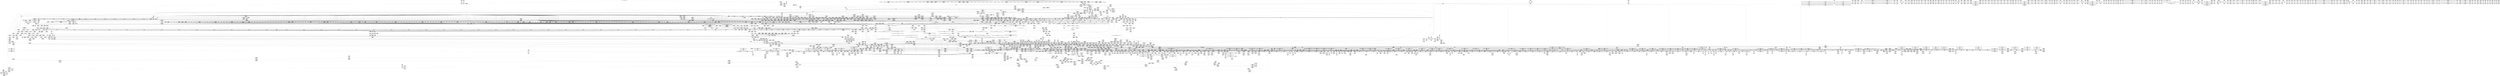 digraph {
	CE0x6558a20 [shape=record,shape=Mrecord,label="{CE0x6558a20|_call_void_mcount()_#3|*SummSink*}"]
	CE0x7a4de90 [shape=record,shape=Mrecord,label="{CE0x7a4de90|_call_void_mcount()_#3|*SummSource*}"]
	CE0x5ff8f80 [shape=record,shape=Mrecord,label="{CE0x5ff8f80|tomoyo_read_lock:_tmp1}"]
	CE0x5294530 [shape=record,shape=Mrecord,label="{CE0x5294530|128:_i32,_:_SCMRE_105,106_}"]
	CE0x62ff0f0 [shape=record,shape=Mrecord,label="{CE0x62ff0f0|tomoyo_check_open_permission:_arrayidx|security/tomoyo/file.c,738|*SummSink*}"]
	CE0x45e2de0 [shape=record,shape=Mrecord,label="{CE0x45e2de0|tomoyo_path_permission:_tmp18|security/tomoyo/file.c,573|*SummSink*}"]
	CE0x60e58a0 [shape=record,shape=Mrecord,label="{CE0x60e58a0|rcu_lock_release:_map|Function::rcu_lock_release&Arg::map::}"]
	CE0x63991b0 [shape=record,shape=Mrecord,label="{CE0x63991b0|0:_i8*,_:_SCMRE_0,8_|*MultipleSource*|security/tomoyo/file.c, 740|security/tomoyo/file.c,747}"]
	CE0x60c7e90 [shape=record,shape=Mrecord,label="{CE0x60c7e90|tomoyo_get_mode:_return|*SummSource*}"]
	CE0x7ab9dc0 [shape=record,shape=Mrecord,label="{CE0x7ab9dc0|_call_void_mcount()_#3}"]
	CE0x54e4630 [shape=record,shape=Mrecord,label="{CE0x54e4630|0:_i8*,_array:_GCRE_tomoyo_path_keyword_external_constant_11_x_i8*_:_elem_2::|security/tomoyo/file.c,167}"]
	CE0x63f3b90 [shape=record,shape=Mrecord,label="{CE0x63f3b90|i64*_getelementptr_inbounds_(_10_x_i64_,_10_x_i64_*___llvm_gcov_ctr34,_i64_0,_i64_3)|*Constant*|*SummSink*}"]
	CE0x5210060 [shape=record,shape=Mrecord,label="{CE0x5210060|128:_i32,_:_SCMRE_94,95_}"]
	CE0x7abb050 [shape=record,shape=Mrecord,label="{CE0x7abb050|tomoyo_const_part_length:_tmp25|security/tomoyo/util.c,641}"]
	CE0x612ced0 [shape=record,shape=Mrecord,label="{CE0x612ced0|_ret_void}"]
	CE0x45c8760 [shape=record,shape=Mrecord,label="{CE0x45c8760|tomoyo_path_permission:_entry|*SummSource*}"]
	CE0x7a19880 [shape=record,shape=Mrecord,label="{CE0x7a19880|tomoyo_check_open_permission:_tmp4|security/tomoyo/file.c,742}"]
	CE0x645da30 [shape=record,shape=Mrecord,label="{CE0x645da30|0:_i8,_array:_GCRE_tomoyo_index2category_constant_39_x_i8_c_00_00_00_00_00_00_00_00_00_00_00_00_00_00_00_00_00_00_00_00_00_00_00_01_01_01_01_01_01_01_01_01_01_01_01_01_01_01_02_,_align_16:_elem_5::|security/tomoyo/util.c,983}"]
	CE0x653a830 [shape=record,shape=Mrecord,label="{CE0x653a830|tomoyo_init_request_info:_r|Function::tomoyo_init_request_info&Arg::r::}"]
	CE0x5084940 [shape=record,shape=Mrecord,label="{CE0x5084940|GLOBAL:_tomoyo_domain|*Constant*}"]
	CE0x5535390 [shape=record,shape=Mrecord,label="{CE0x5535390|tomoyo_const_part_length:_if.then17}"]
	CE0x65095b0 [shape=record,shape=Mrecord,label="{CE0x65095b0|tomoyo_audit_path_log:_tmp7|security/tomoyo/file.c,169|*SummSink*}"]
	CE0x54e3390 [shape=record,shape=Mrecord,label="{CE0x54e3390|i32_0|*Constant*}"]
	CE0x61858b0 [shape=record,shape=Mrecord,label="{CE0x61858b0|tomoyo_check_open_permission:_tmp13|security/tomoyo/file.c,750|*SummSink*}"]
	CE0x51b5340 [shape=record,shape=Mrecord,label="{CE0x51b5340|tomoyo_get_realpath:_call|security/tomoyo/file.c,150|*SummSource*}"]
	CE0x6243330 [shape=record,shape=Mrecord,label="{CE0x6243330|tomoyo_read_unlock:_tmp1|*SummSink*}"]
	CE0x79b1b60 [shape=record,shape=Mrecord,label="{CE0x79b1b60|i64*_getelementptr_inbounds_(_6_x_i64_,_6_x_i64_*___llvm_gcov_ctr25,_i64_0,_i64_4)|*Constant*|*SummSink*}"]
	CE0x5f0c290 [shape=record,shape=Mrecord,label="{CE0x5f0c290|0:_%struct.tomoyo_obj_info*,_16:_%struct.tomoyo_domain_info*,_24:_%struct.tomoyo_path_info*,_40:_i8,_72:_i8,_75:_i8,_76:_i8,_77:_i8,_:_SCMRE_76,77_|*MultipleSource*|security/tomoyo/file.c,741|security/tomoyo/file.c, 741|security/tomoyo/file.c,748}"]
	CE0x7c673c0 [shape=record,shape=Mrecord,label="{CE0x7c673c0|128:_i32,_:_SCMRE_67,68_}"]
	CE0x5505390 [shape=record,shape=Mrecord,label="{CE0x5505390|tomoyo_get_mode:_and|security/tomoyo/util.c,987|*SummSource*}"]
	CE0x610c5b0 [shape=record,shape=Mrecord,label="{CE0x610c5b0|tomoyo_init_request_info:_mode5|security/tomoyo/util.c,1011|*SummSource*}"]
	CE0x53abf60 [shape=record,shape=Mrecord,label="{CE0x53abf60|tomoyo_fill_path_info:_conv|security/tomoyo/util.c,664|*SummSource*}"]
	CE0x61f3d10 [shape=record,shape=Mrecord,label="{CE0x61f3d10|tomoyo_audit_path_log:_tmp6|security/tomoyo/file.c,169|*SummSource*}"]
	CE0x512f140 [shape=record,shape=Mrecord,label="{CE0x512f140|_call_void___llvm_gcov_indirect_counter_increment114(i32*___llvm_gcov_global_state_pred45,_i64**_getelementptr_inbounds_(_3_x_i64*_,_3_x_i64*_*___llvm_gcda_edge_table44,_i64_0,_i64_1)),_!dbg_!38927|security/tomoyo/util.c,634|*SummSink*}"]
	CE0x5278000 [shape=record,shape=Mrecord,label="{CE0x5278000|_call_void_mcount()_#3|*SummSink*}"]
	CE0x548c630 [shape=record,shape=Mrecord,label="{CE0x548c630|tomoyo_const_part_length:_tmp41|security/tomoyo/util.c,644}"]
	CE0x7c08ab0 [shape=record,shape=Mrecord,label="{CE0x7c08ab0|128:_i32,_:_SCMRE_164,165_}"]
	CE0x62a72a0 [shape=record,shape=Mrecord,label="{CE0x62a72a0|i64_8|*Constant*|*SummSource*}"]
	CE0x7addf40 [shape=record,shape=Mrecord,label="{CE0x7addf40|tomoyo_const_part_length:_tmp33|security/tomoyo/util.c,642|*SummSource*}"]
	CE0x7a30c10 [shape=record,shape=Mrecord,label="{CE0x7a30c10|0:_i8,_:_GCMR_tomoyo_domain.__warned_internal_global_i8_0,_section_.data.unlikely_,_align_1:_elem_0:default:}"]
	CE0x6301d00 [shape=record,shape=Mrecord,label="{CE0x6301d00|tomoyo_file_fcntl:_retval.0|*SummSink*}"]
	CE0x6f42b80 [shape=record,shape=Mrecord,label="{CE0x6f42b80|get_current:_tmp1|*SummSink*}"]
	CE0x532c3f0 [shape=record,shape=Mrecord,label="{CE0x532c3f0|tomoyo_path_permission:_idxprom|security/tomoyo/file.c,563|*SummSink*}"]
	CE0x63c7ff0 [shape=record,shape=Mrecord,label="{CE0x63c7ff0|tomoyo_file_fcntl:_tmp6|*LoadInst*|security/tomoyo/tomoyo.c,315|*SummSink*}"]
	CE0x64a1cd0 [shape=record,shape=Mrecord,label="{CE0x64a1cd0|tomoyo_check_open_permission:_conv6|security/tomoyo/file.c,758}"]
	CE0x7ab3690 [shape=record,shape=Mrecord,label="{CE0x7ab3690|_call_void_lockdep_rcu_suspicious(i8*_getelementptr_inbounds_(_25_x_i8_,_25_x_i8_*_.str8186,_i32_0,_i32_0),_i32_1205,_i8*_getelementptr_inbounds_(_45_x_i8_,_45_x_i8_*_.str5187,_i32_0,_i32_0))_#9,_!dbg_!38917|security/tomoyo/common.h,1205|*SummSource*}"]
	CE0x4594c00 [shape=record,shape=Mrecord,label="{CE0x4594c00|128:_i32,_:_SCMRE_40,48_|*MultipleSource*|Function::tomoyo_file_fcntl&Arg::file::|security/tomoyo/tomoyo.c,315}"]
	CE0x64a9d20 [shape=record,shape=Mrecord,label="{CE0x64a9d20|GLOBAL:_current_task|Global_var:current_task|*SummSource*}"]
	CE0x7ade9a0 [shape=record,shape=Mrecord,label="{CE0x7ade9a0|i64*_getelementptr_inbounds_(_4_x_i64_,_4_x_i64_*___llvm_gcov_ctr33,_i64_0,_i64_0)|*Constant*|*SummSink*}"]
	CE0x44cae80 [shape=record,shape=Mrecord,label="{CE0x44cae80|128:_i32,_:_SCMRE_55,56_}"]
	CE0x64a1e90 [shape=record,shape=Mrecord,label="{CE0x64a1e90|tomoyo_check_open_permission:_conv6|security/tomoyo/file.c,758|*SummSource*}"]
	CE0x461d120 [shape=record,shape=Mrecord,label="{CE0x461d120|tomoyo_check_open_permission:_error.0|*SummSink*}"]
	CE0x65098a0 [shape=record,shape=Mrecord,label="{CE0x65098a0|tomoyo_audit_path_log:_call|security/tomoyo/file.c,167|*SummSource*}"]
	CE0x5221950 [shape=record,shape=Mrecord,label="{CE0x5221950|128:_i32,_:_SCMRE_12,13_}"]
	CE0x651cb50 [shape=record,shape=Mrecord,label="{CE0x651cb50|tomoyo_domain169:_tmp18|security/tomoyo/common.h,1205|*SummSource*}"]
	CE0x44650a0 [shape=record,shape=Mrecord,label="{CE0x44650a0|tomoyo_check_open_permission:_tmp11|security/tomoyo/file.c,750|*SummSink*}"]
	CE0x456e3f0 [shape=record,shape=Mrecord,label="{CE0x456e3f0|128:_i32,_:_SCMRE_109,110_}"]
	CE0x60c49b0 [shape=record,shape=Mrecord,label="{CE0x60c49b0|40:_%struct.tomoyo_policy_namespace*,_48:_i8,_:_GCRE_tomoyo_kernel_domain_external_global_%struct.tomoyo_domain_info_48,49_|*MultipleSource*|Function::tomoyo_check_open_permission&Arg::domain::|security/tomoyo/tomoyo.c,317|security/tomoyo/util.c,1005|security/tomoyo/common.h,1205|security/tomoyo/common.h,1205|security/tomoyo/util.c,1007|Function::tomoyo_init_request_info&Arg::domain::}"]
	CE0x5505b30 [shape=record,shape=Mrecord,label="{CE0x5505b30|tomoyo_get_mode:_retval.0|*SummSink*}"]
	CE0x45ad0e0 [shape=record,shape=Mrecord,label="{CE0x45ad0e0|128:_i32,_:_SCMRE_179,180_}"]
	CE0x644a1e0 [shape=record,shape=Mrecord,label="{CE0x644a1e0|_call_void_lock_release(%struct.lockdep_map*_%map,_i32_1,_i64_ptrtoint_(i8*_blockaddress(_rcu_lock_release,_%__here)_to_i64))_#9,_!dbg_!38907|include/linux/rcupdate.h,423}"]
	CE0x511f6e0 [shape=record,shape=Mrecord,label="{CE0x511f6e0|tomoyo_fill_path_info:_conv|security/tomoyo/util.c,664|*SummSink*}"]
	CE0x7bddea0 [shape=record,shape=Mrecord,label="{CE0x7bddea0|i64_2|*Constant*}"]
	CE0x44caf50 [shape=record,shape=Mrecord,label="{CE0x44caf50|128:_i32,_:_SCMRE_95,96_}"]
	CE0x7abd0e0 [shape=record,shape=Mrecord,label="{CE0x7abd0e0|srcu_read_lock:_tmp2}"]
	CE0x5251b80 [shape=record,shape=Mrecord,label="{CE0x5251b80|i64*_getelementptr_inbounds_(_4_x_i64_,_4_x_i64_*___llvm_gcov_ctr33,_i64_0,_i64_2)|*Constant*|*SummSink*}"]
	CE0x60a5250 [shape=record,shape=Mrecord,label="{CE0x60a5250|128:_i32,_:_SCMRE_400,401_}"]
	CE0x4580200 [shape=record,shape=Mrecord,label="{CE0x4580200|128:_i32,_:_SCMRE_204,205_}"]
	CE0x610c840 [shape=record,shape=Mrecord,label="{CE0x610c840|tomoyo_path_permission:_type|security/tomoyo/file.c,563}"]
	CE0x7ab9300 [shape=record,shape=Mrecord,label="{CE0x7ab9300|i32_5|*Constant*}"]
	CE0x7a96800 [shape=record,shape=Mrecord,label="{CE0x7a96800|i64*_getelementptr_inbounds_(_4_x_i64_,_4_x_i64_*___llvm_gcov_ctr24,_i64_0,_i64_3)|*Constant*}"]
	CE0x63216b0 [shape=record,shape=Mrecord,label="{CE0x63216b0|tomoyo_get_realpath:_call|security/tomoyo/file.c,150}"]
	CE0x5207210 [shape=record,shape=Mrecord,label="{CE0x5207210|tomoyo_get_mode:_conv15|security/tomoyo/util.c,987}"]
	CE0x545fb10 [shape=record,shape=Mrecord,label="{CE0x545fb10|GLOBAL:_tomoyo_domain.__warned170|Global_var:tomoyo_domain.__warned170|*SummSink*}"]
	CE0x79e83d0 [shape=record,shape=Mrecord,label="{CE0x79e83d0|tomoyo_path_permission:_tmp15|security/tomoyo/file.c,567|*SummSink*}"]
	CE0x7add7a0 [shape=record,shape=Mrecord,label="{CE0x7add7a0|tomoyo_const_part_length:_conv8|security/tomoyo/util.c,632|*SummSink*}"]
	CE0x55206f0 [shape=record,shape=Mrecord,label="{CE0x55206f0|i64*_getelementptr_inbounds_(_31_x_i64_,_31_x_i64_*___llvm_gcov_ctr43150,_i64_0,_i64_21)|*Constant*|*SummSink*}"]
	CE0x61f4900 [shape=record,shape=Mrecord,label="{CE0x61f4900|i8*_getelementptr_inbounds_(_12_x_i8_,_12_x_i8_*_.str1,_i32_0,_i32_0)|*Constant*|*SummSource*}"]
	CE0x6428f80 [shape=record,shape=Mrecord,label="{CE0x6428f80|tomoyo_path_permission:_tmp13|security/tomoyo/file.c,566|*SummSink*}"]
	CE0x51976c0 [shape=record,shape=Mrecord,label="{CE0x51976c0|tomoyo_check_open_permission:_tmp34|security/tomoyo/file.c,761|*SummSink*}"]
	CE0x60d7940 [shape=record,shape=Mrecord,label="{CE0x60d7940|tomoyo_path_permission:_if.end|*SummSource*}"]
	CE0x4594590 [shape=record,shape=Mrecord,label="{CE0x4594590|128:_i32,_:_SCMRE_49,50_}"]
	CE0x5ff1f30 [shape=record,shape=Mrecord,label="{CE0x5ff1f30|tomoyo_domain:_call3|security/tomoyo/common.h,1205}"]
	CE0x7bd2cb0 [shape=record,shape=Mrecord,label="{CE0x7bd2cb0|i64*_getelementptr_inbounds_(_8_x_i64_,_8_x_i64_*___llvm_gcov_ctr41188,_i64_0,_i64_0)|*Constant*}"]
	CE0x63ee710 [shape=record,shape=Mrecord,label="{CE0x63ee710|tomoyo_domain:_tmp|*SummSource*}"]
	CE0x518fbd0 [shape=record,shape=Mrecord,label="{CE0x518fbd0|tomoyo_const_part_length:_tmp23|security/tomoyo/util.c,634|*SummSource*}"]
	CE0x447f650 [shape=record,shape=Mrecord,label="{CE0x447f650|tomoyo_const_part_length:_tmp47|security/tomoyo/util.c,646|*SummSink*}"]
	CE0x43d5c70 [shape=record,shape=Mrecord,label="{CE0x43d5c70|tomoyo_check_open_permission:_conv26|security/tomoyo/file.c,770|*SummSink*}"]
	CE0x6f60ef0 [shape=record,shape=Mrecord,label="{CE0x6f60ef0|128:_i8*,_1208:_%struct.file*,_:_CMRE_144,152_|*MultipleSource*|security/tomoyo/common.h,1205|security/tomoyo/common.h,1205}"]
	CE0x79e8a50 [shape=record,shape=Mrecord,label="{CE0x79e8a50|tomoyo_path_permission:_arrayidx|security/tomoyo/file.c,563}"]
	CE0x6399cd0 [shape=record,shape=Mrecord,label="{CE0x6399cd0|i64*_getelementptr_inbounds_(_11_x_i64_,_11_x_i64_*___llvm_gcov_ctr42185,_i64_0,_i64_6)|*Constant*}"]
	CE0x46012c0 [shape=record,shape=Mrecord,label="{CE0x46012c0|tomoyo_path_permission:_operation|Function::tomoyo_path_permission&Arg::operation::|*SummSink*}"]
	CE0x610c900 [shape=record,shape=Mrecord,label="{CE0x610c900|tomoyo_path_permission:_type|security/tomoyo/file.c,563|*SummSource*}"]
	CE0x5fba260 [shape=record,shape=Mrecord,label="{CE0x5fba260|tomoyo_get_realpath:_return|*SummSource*}"]
	CE0x431d900 [shape=record,shape=Mrecord,label="{CE0x431d900|tomoyo_get_mode:_if.then13|*SummSource*}"]
	CE0x79ea500 [shape=record,shape=Mrecord,label="{CE0x79ea500|tomoyo_domain:_land.lhs.true2|*SummSource*}"]
	CE0x51cc3c0 [shape=record,shape=Mrecord,label="{CE0x51cc3c0|i64*_getelementptr_inbounds_(_4_x_i64_,_4_x_i64_*___llvm_gcov_ctr24,_i64_0,_i64_2)|*Constant*}"]
	CE0x78b4f50 [shape=record,shape=Mrecord,label="{CE0x78b4f50|tomoyo_const_part_length:_tmp18|security/tomoyo/util.c,627|*SummSink*}"]
	"CONST[source:1(input),value:2(dynamic)][purpose:{object}]"
	CE0x62cb080 [shape=record,shape=Mrecord,label="{CE0x62cb080|i64*_getelementptr_inbounds_(_2_x_i64_,_2_x_i64_*___llvm_gcov_ctr31,_i64_0,_i64_1)|*Constant*}"]
	CE0x548bef0 [shape=record,shape=Mrecord,label="{CE0x548bef0|i64_25|*Constant*|*SummSource*}"]
	CE0x7c11490 [shape=record,shape=Mrecord,label="{CE0x7c11490|tomoyo_check_open_permission:_call3|security/tomoyo/file.c,753|*SummSink*}"]
	CE0x7c6d470 [shape=record,shape=Mrecord,label="{CE0x7c6d470|get_current161:_tmp3|*SummSource*}"]
	CE0x6399770 [shape=record,shape=Mrecord,label="{CE0x6399770|i8*_null|*Constant*|*SummSource*}"]
	CE0x62ffaa0 [shape=record,shape=Mrecord,label="{CE0x62ffaa0|tomoyo_check_open_permission:_tmp36|security/tomoyo/file.c,762|*SummSink*}"]
	CE0x5fb9f20 [shape=record,shape=Mrecord,label="{CE0x5fb9f20|tomoyo_domain:_tobool|security/tomoyo/common.h,1205}"]
	CE0x6516280 [shape=record,shape=Mrecord,label="{CE0x6516280|0:_i8,_array:_GCRE_tomoyo_index2category_constant_39_x_i8_c_00_00_00_00_00_00_00_00_00_00_00_00_00_00_00_00_00_00_00_00_00_00_00_01_01_01_01_01_01_01_01_01_01_01_01_01_01_01_02_,_align_16:_elem_36::|security/tomoyo/util.c,983}"]
	CE0x51cb320 [shape=record,shape=Mrecord,label="{CE0x51cb320|tomoyo_const_part_length:_lor.lhs.false23|*SummSource*}"]
	CE0x55005e0 [shape=record,shape=Mrecord,label="{CE0x55005e0|tomoyo_const_part_length:_cmp25|security/tomoyo/util.c,644|*SummSource*}"]
	CE0x527dba0 [shape=record,shape=Mrecord,label="{CE0x527dba0|tomoyo_const_part_length:_conv|security/tomoyo/util.c,626}"]
	CE0x6382d00 [shape=record,shape=Mrecord,label="{CE0x6382d00|128:_i32,_:_SCMRE_448,456_|*MultipleSource*|Function::tomoyo_file_fcntl&Arg::file::|security/tomoyo/tomoyo.c,315}"]
	CE0x7aa0720 [shape=record,shape=Mrecord,label="{CE0x7aa0720|VOIDTB_TE_array:_GCE_.str1_private_unnamed_addr_constant_12_x_i8_c_file_%s_%s_0A_00_,_align_1:_elem_0:default:}"]
	CE0x53e3d50 [shape=record,shape=Mrecord,label="{CE0x53e3d50|tomoyo_check_open_permission:_tmp40|security/tomoyo/file.c,752|*SummSource*}"]
	CE0x4431ab0 [shape=record,shape=Mrecord,label="{CE0x4431ab0|tomoyo_check_open_permission:_tmp7|security/tomoyo/file.c,743|*SummSource*}"]
	CE0x640b360 [shape=record,shape=Mrecord,label="{CE0x640b360|GLOBAL:_lock_acquire|*Constant*}"]
	CE0x5fcef30 [shape=record,shape=Mrecord,label="{CE0x5fcef30|tomoyo_domain:_tmp19|security/tomoyo/common.h,1205|*SummSink*}"]
	CE0x651bfc0 [shape=record,shape=Mrecord,label="{CE0x651bfc0|i64*_getelementptr_inbounds_(_2_x_i64_,_2_x_i64_*___llvm_gcov_ctr21,_i64_0,_i64_0)|*Constant*|*SummSink*}"]
	CE0x6424b10 [shape=record,shape=Mrecord,label="{CE0x6424b10|tomoyo_fill_path_info:_const_len|security/tomoyo/util.c,666|*SummSource*}"]
	CE0x5422e00 [shape=record,shape=Mrecord,label="{CE0x5422e00|0:_i8,_array:_GCRE_tomoyo_index2category_constant_39_x_i8_c_00_00_00_00_00_00_00_00_00_00_00_00_00_00_00_00_00_00_00_00_00_00_00_01_01_01_01_01_01_01_01_01_01_01_01_01_01_01_02_,_align_16:_elem_20::|security/tomoyo/util.c,983}"]
	CE0x5186e70 [shape=record,shape=Mrecord,label="{CE0x5186e70|tomoyo_get_realpath:_tmp8|security/tomoyo/file.c,152}"]
	CE0x63bde30 [shape=record,shape=Mrecord,label="{CE0x63bde30|i64*_getelementptr_inbounds_(_4_x_i64_,_4_x_i64_*___llvm_gcov_ctr33,_i64_0,_i64_1)|*Constant*|*SummSink*}"]
	CE0x652fd00 [shape=record,shape=Mrecord,label="{CE0x652fd00|40:_%struct.tomoyo_policy_namespace*,_48:_i8,_:_GCRE_tomoyo_kernel_domain_external_global_%struct.tomoyo_domain_info_40,48_|*MultipleSource*|Function::tomoyo_check_open_permission&Arg::domain::|security/tomoyo/tomoyo.c,317|security/tomoyo/util.c,1005|security/tomoyo/common.h,1205|security/tomoyo/common.h,1205|security/tomoyo/util.c,1007|Function::tomoyo_init_request_info&Arg::domain::}"]
	CE0x7bdd710 [shape=record,shape=Mrecord,label="{CE0x7bdd710|rcu_lock_acquire:_tmp3|*SummSource*}"]
	CE0x7900ca0 [shape=record,shape=Mrecord,label="{CE0x7900ca0|tomoyo_domain169:_tmp22|security/tomoyo/common.h,1205}"]
	CE0x60e33f0 [shape=record,shape=Mrecord,label="{CE0x60e33f0|0:_%struct.tomoyo_obj_info*,_16:_%struct.tomoyo_domain_info*,_24:_%struct.tomoyo_path_info*,_40:_i8,_72:_i8,_75:_i8,_76:_i8,_77:_i8,_:_SCMRE_24,25_}"]
	CE0x63be1b0 [shape=record,shape=Mrecord,label="{CE0x63be1b0|tomoyo_const_part_length:_if.end6|*SummSource*}"]
	CE0x7c51630 [shape=record,shape=Mrecord,label="{CE0x7c51630|tomoyo_file_fcntl:_f_flags|security/tomoyo/tomoyo.c,315|*SummSource*}"]
	CE0x53cccf0 [shape=record,shape=Mrecord,label="{CE0x53cccf0|tomoyo_check_open_permission:_conv20|security/tomoyo/file.c,762}"]
	CE0x54f4740 [shape=record,shape=Mrecord,label="{CE0x54f4740|i64*_getelementptr_inbounds_(_5_x_i64_,_5_x_i64_*___llvm_gcov_ctr28130,_i64_0,_i64_3)|*Constant*|*SummSource*}"]
	CE0x6040f10 [shape=record,shape=Mrecord,label="{CE0x6040f10|i64*_getelementptr_inbounds_(_11_x_i64_,_11_x_i64_*___llvm_gcov_ctr54147,_i64_0,_i64_9)|*Constant*|*SummSink*}"]
	CE0x6102310 [shape=record,shape=Mrecord,label="{CE0x6102310|tomoyo_file_fcntl:_tmp14|security/tomoyo/tomoyo.c,317}"]
	CE0x4705a40 [shape=record,shape=Mrecord,label="{CE0x4705a40|tomoyo_check_open_permission:_conv14|security/tomoyo/file.c,761|*SummSource*}"]
	CE0x7a70490 [shape=record,shape=Mrecord,label="{CE0x7a70490|tomoyo_get_mode:_tmp14|security/tomoyo/util.c,983}"]
	CE0x620cb20 [shape=record,shape=Mrecord,label="{CE0x620cb20|_ret_%struct.task_struct*_%tmp4,_!dbg_!38905|./arch/x86/include/asm/current.h,14|*SummSink*}"]
	CE0x520fe40 [shape=record,shape=Mrecord,label="{CE0x520fe40|128:_i32,_:_SCMRE_92,93_}"]
	CE0x62fb830 [shape=record,shape=Mrecord,label="{CE0x62fb830|i64_0|*Constant*}"]
	CE0x64eed90 [shape=record,shape=Mrecord,label="{CE0x64eed90|128:_i8*,_1208:_%struct.file*,_:_CMRE_0,1_}"]
	CE0x6179aa0 [shape=record,shape=Mrecord,label="{CE0x6179aa0|i64*_getelementptr_inbounds_(_6_x_i64_,_6_x_i64_*___llvm_gcov_ctr25,_i64_0,_i64_5)|*Constant*}"]
	CE0x5245080 [shape=record,shape=Mrecord,label="{CE0x5245080|128:_i32,_:_SCMRE_15,16_}"]
	CE0x5f0c400 [shape=record,shape=Mrecord,label="{CE0x5f0c400|tomoyo_domain169:_tmp|*SummSource*}"]
	CE0x5196440 [shape=record,shape=Mrecord,label="{CE0x5196440|tomoyo_file_fcntl:_tobool|security/tomoyo/tomoyo.c,315}"]
	CE0x7aa4250 [shape=record,shape=Mrecord,label="{CE0x7aa4250|tomoyo_read_lock:_tmp3|*SummSource*}"]
	CE0x79fd970 [shape=record,shape=Mrecord,label="{CE0x79fd970|rcu_lock_release:_bb|*SummSink*}"]
	CE0x5f09dd0 [shape=record,shape=Mrecord,label="{CE0x5f09dd0|rcu_lock_release:_entry}"]
	CE0x5fe9060 [shape=record,shape=Mrecord,label="{CE0x5fe9060|i64*_getelementptr_inbounds_(_2_x_i64_,_2_x_i64_*___llvm_gcov_ctr22,_i64_0,_i64_1)|*Constant*|*SummSource*}"]
	CE0x790b4a0 [shape=record,shape=Mrecord,label="{CE0x790b4a0|tomoyo_const_part_length:_lor.lhs.false|*SummSource*}"]
	CE0x61da120 [shape=record,shape=Mrecord,label="{CE0x61da120|tomoyo_check_open_permission:_tmp19|security/tomoyo/file.c,753|*SummSink*}"]
	CE0x63f3630 [shape=record,shape=Mrecord,label="{CE0x63f3630|tomoyo_path_permission:_tmp12|security/tomoyo/file.c,566|*SummSink*}"]
	CE0x44bdac0 [shape=record,shape=Mrecord,label="{CE0x44bdac0|tomoyo_get_realpath:_tmp9|security/tomoyo/file.c,155|*SummSource*}"]
	CE0x5210800 [shape=record,shape=Mrecord,label="{CE0x5210800|i32_4|*Constant*|*SummSink*}"]
	CE0x6236330 [shape=record,shape=Mrecord,label="{CE0x6236330|tomoyo_get_mode:_conv10|security/tomoyo/util.c,985}"]
	CE0x5104500 [shape=record,shape=Mrecord,label="{CE0x5104500|i32_8|*Constant*|*SummSink*}"]
	CE0x6f57090 [shape=record,shape=Mrecord,label="{CE0x6f57090|tomoyo_get_mode:_tmp4|security/tomoyo/util.c,978|*SummSource*}"]
	CE0x5ea2ef0 [shape=record,shape=Mrecord,label="{CE0x5ea2ef0|tomoyo_fill_path_info:_conv7|security/tomoyo/util.c,668|*SummSink*}"]
	CE0x6321f20 [shape=record,shape=Mrecord,label="{CE0x6321f20|tomoyo_check_open_permission:_if.then17|*SummSink*}"]
	CE0x7bff7c0 [shape=record,shape=Mrecord,label="{CE0x7bff7c0|tomoyo_file_fcntl:_return}"]
	CE0x7bf5b50 [shape=record,shape=Mrecord,label="{CE0x7bf5b50|tomoyo_check_open_permission:_and|security/tomoyo/file.c,738|*SummSource*}"]
	CE0x51dce50 [shape=record,shape=Mrecord,label="{CE0x51dce50|GLOBAL:_tomoyo_get_mode|*Constant*}"]
	CE0x552eeb0 [shape=record,shape=Mrecord,label="{CE0x552eeb0|tomoyo_check_open_permission:_and|security/tomoyo/file.c,738|*SummSink*}"]
	CE0x7991ab0 [shape=record,shape=Mrecord,label="{CE0x7991ab0|i64_3|*Constant*|*SummSink*}"]
	CE0x5104ae0 [shape=record,shape=Mrecord,label="{CE0x5104ae0|tomoyo_domain169:_tmp13|security/tomoyo/common.h,1205|*SummSink*}"]
	CE0x52f62a0 [shape=record,shape=Mrecord,label="{CE0x52f62a0|tomoyo_init_request_info:_tmp7|security/tomoyo/util.c,1005|*SummSource*}"]
	CE0x5275ae0 [shape=record,shape=Mrecord,label="{CE0x5275ae0|tomoyo_check_open_permission:_tmp50|security/tomoyo/file.c,772}"]
	CE0x44cb140 [shape=record,shape=Mrecord,label="{CE0x44cb140|128:_i32,_:_SCMRE_97,98_}"]
	CE0x5fca300 [shape=record,shape=Mrecord,label="{CE0x5fca300|tomoyo_get_realpath:_name1|security/tomoyo/file.c,151|*SummSource*}"]
	CE0x5140b00 [shape=record,shape=Mrecord,label="{CE0x5140b00|i64*_getelementptr_inbounds_(_31_x_i64_,_31_x_i64_*___llvm_gcov_ctr43150,_i64_0,_i64_16)|*Constant*|*SummSink*}"]
	CE0x63c8700 [shape=record,shape=Mrecord,label="{CE0x63c8700|tomoyo_file_fcntl:_tmp9|security/tomoyo/tomoyo.c,315}"]
	CE0x44d45a0 [shape=record,shape=Mrecord,label="{CE0x44d45a0|tomoyo_get_realpath:_name|security/tomoyo/file.c,150}"]
	CE0x5186960 [shape=record,shape=Mrecord,label="{CE0x5186960|tomoyo_path_permission:_conv3|security/tomoyo/file.c,565|*SummSink*}"]
	CE0x641f420 [shape=record,shape=Mrecord,label="{CE0x641f420|tomoyo_domain169:_tmp8|security/tomoyo/common.h,1205|*SummSource*}"]
	CE0x5190070 [shape=record,shape=Mrecord,label="{CE0x5190070|tomoyo_const_part_length:_tmp23|security/tomoyo/util.c,634|*SummSink*}"]
	CE0x508e830 [shape=record,shape=Mrecord,label="{CE0x508e830|tomoyo_check_open_permission:_tmp46|security/tomoyo/file.c,770|*SummSource*}"]
	CE0x533fbf0 [shape=record,shape=Mrecord,label="{CE0x533fbf0|GLOBAL:_tomoyo_read_unlock|*Constant*}"]
	CE0x6f5d1d0 [shape=record,shape=Mrecord,label="{CE0x6f5d1d0|tomoyo_audit_path_log:_operation|security/tomoyo/file.c,168|*SummSink*}"]
	CE0x545fc60 [shape=record,shape=Mrecord,label="{CE0x545fc60|tomoyo_domain169:_tmp8|security/tomoyo/common.h,1205|*SummSink*}"]
	CE0x79e9ce0 [shape=record,shape=Mrecord,label="{CE0x79e9ce0|_ret_i32_%retval.0,_!dbg_!38957|security/tomoyo/util.c,652}"]
	CE0x5500d90 [shape=record,shape=Mrecord,label="{CE0x5500d90|i64_24|*Constant*|*SummSink*}"]
	CE0x7a884f0 [shape=record,shape=Mrecord,label="{CE0x7a884f0|_call_void_mcount()_#3|*SummSource*}"]
	CE0x51b5580 [shape=record,shape=Mrecord,label="{CE0x51b5580|GLOBAL:_tomoyo_realpath_from_path|*Constant*|*SummSource*}"]
	CE0x519b950 [shape=record,shape=Mrecord,label="{CE0x519b950|_call_void_mcount()_#3|*SummSource*}"]
	CE0x5f93e80 [shape=record,shape=Mrecord,label="{CE0x5f93e80|128:_i32,_:_SCMRE_212,213_}"]
	CE0x53cca00 [shape=record,shape=Mrecord,label="{CE0x53cca00|tomoyo_check_open_permission:_cond|security/tomoyo/file.c,762|*SummSink*}"]
	CE0x617a6b0 [shape=record,shape=Mrecord,label="{CE0x617a6b0|tomoyo_get_realpath:_bb}"]
	CE0x5239a80 [shape=record,shape=Mrecord,label="{CE0x5239a80|i64_1|*Constant*}"]
	CE0x7993f80 [shape=record,shape=Mrecord,label="{CE0x7993f80|tomoyo_check_open_permission:_if.end11|*SummSource*}"]
	CE0x79e9e80 [shape=record,shape=Mrecord,label="{CE0x79e9e80|tomoyo_const_part_length:_filename|Function::tomoyo_const_part_length&Arg::filename::|*SummSink*}"]
	CE0x5fcad70 [shape=record,shape=Mrecord,label="{CE0x5fcad70|tomoyo_get_realpath:_tobool|security/tomoyo/file.c,151|*SummSource*}"]
	CE0x550a370 [shape=record,shape=Mrecord,label="{CE0x550a370|GLOBAL:___llvm_gcov_ctr28130|Global_var:__llvm_gcov_ctr28130|*SummSink*}"]
	CE0x60ccbf0 [shape=record,shape=Mrecord,label="{CE0x60ccbf0|tomoyo_const_part_length:_incdec.ptr|security/tomoyo/util.c,626|*SummSource*}"]
	CE0x61016e0 [shape=record,shape=Mrecord,label="{CE0x61016e0|tomoyo_get_realpath:_tmp7|security/tomoyo/file.c,152|*SummSource*}"]
	CE0x53abc70 [shape=record,shape=Mrecord,label="{CE0x53abc70|tomoyo_fill_path_info:_call|security/tomoyo/util.c,664|*SummSink*}"]
	CE0x7aa3df0 [shape=record,shape=Mrecord,label="{CE0x7aa3df0|tomoyo_read_lock:_tmp2|*SummSource*}"]
	CE0x7a19720 [shape=record,shape=Mrecord,label="{CE0x7a19720|tomoyo_check_open_permission:_tmp3|security/tomoyo/file.c,741|*SummSink*}"]
	CE0x62a7230 [shape=record,shape=Mrecord,label="{CE0x62a7230|i64_8|*Constant*}"]
	CE0x7bd2bf0 [shape=record,shape=Mrecord,label="{CE0x7bd2bf0|tomoyo_file_fcntl:_tmp1}"]
	CE0x60f30a0 [shape=record,shape=Mrecord,label="{CE0x60f30a0|i64*_getelementptr_inbounds_(_22_x_i64_,_22_x_i64_*___llvm_gcov_ctr10,_i64_0,_i64_16)|*Constant*}"]
	CE0x5282590 [shape=record,shape=Mrecord,label="{CE0x5282590|rcu_lock_acquire:_entry|*SummSink*}"]
	CE0x7c67150 [shape=record,shape=Mrecord,label="{CE0x7c67150|128:_i32,_:_SCMRE_64,65_}"]
	CE0x79e9960 [shape=record,shape=Mrecord,label="{CE0x79e9960|i64*_getelementptr_inbounds_(_11_x_i64_,_11_x_i64_*___llvm_gcov_ctr54147,_i64_0,_i64_1)|*Constant*|*SummSink*}"]
	CE0x55043d0 [shape=record,shape=Mrecord,label="{CE0x55043d0|tomoyo_check_open_permission:_idxprom|security/tomoyo/file.c,738|*SummSink*}"]
	CE0x7c77ff0 [shape=record,shape=Mrecord,label="{CE0x7c77ff0|128:_i32,_:_SCMRE_6,7_}"]
	CE0x6f4fcc0 [shape=record,shape=Mrecord,label="{CE0x6f4fcc0|COLLAPSED:_GCMRE___llvm_gcov_ctr28130_internal_global_5_x_i64_zeroinitializer:_elem_0:default:}"]
	CE0x62a64c0 [shape=record,shape=Mrecord,label="{CE0x62a64c0|i64*_getelementptr_inbounds_(_22_x_i64_,_22_x_i64_*___llvm_gcov_ctr10,_i64_0,_i64_10)|*Constant*|*SummSink*}"]
	CE0x5ff2b90 [shape=record,shape=Mrecord,label="{CE0x5ff2b90|get_current:_entry|*SummSink*}"]
	CE0x7c56290 [shape=record,shape=Mrecord,label="{CE0x7c56290|128:_i32,_:_SCMRE_81,82_}"]
	CE0x5eaa390 [shape=record,shape=Mrecord,label="{CE0x5eaa390|tomoyo_audit_path_log:_bb|*SummSource*}"]
	CE0x5ff21d0 [shape=record,shape=Mrecord,label="{CE0x5ff21d0|tomoyo_domain:_call3|security/tomoyo/common.h,1205|*SummSink*}"]
	CE0x53e3980 [shape=record,shape=Mrecord,label="{CE0x53e3980|i64*_getelementptr_inbounds_(_22_x_i64_,_22_x_i64_*___llvm_gcov_ctr10,_i64_0,_i64_17)|*Constant*|*SummSink*}"]
	CE0x7991970 [shape=record,shape=Mrecord,label="{CE0x7991970|i64_3|*Constant*|*SummSource*}"]
	CE0x44f4250 [shape=record,shape=Mrecord,label="{CE0x44f4250|tomoyo_read_lock:_entry}"]
	CE0x64a2810 [shape=record,shape=Mrecord,label="{CE0x64a2810|tomoyo_check_open_permission:_tobool8|security/tomoyo/file.c,758|*SummSink*}"]
	CE0x5296000 [shape=record,shape=Mrecord,label="{CE0x5296000|tomoyo_get_mode:_tmp3|security/tomoyo/util.c,978}"]
	CE0x51dd640 [shape=record,shape=Mrecord,label="{CE0x51dd640|tomoyo_get_mode:_ns|Function::tomoyo_get_mode&Arg::ns::|*SummSink*}"]
	CE0x51298a0 [shape=record,shape=Mrecord,label="{CE0x51298a0|tomoyo_check_open_permission:_tmp48|security/tomoyo/file.c,771|*SummSource*}"]
	CE0x4770420 [shape=record,shape=Mrecord,label="{CE0x4770420|tomoyo_const_part_length:_tmp8|security/tomoyo/util.c,626|*SummSink*}"]
	CE0x51bede0 [shape=record,shape=Mrecord,label="{CE0x51bede0|GLOBAL:___llvm_gcov_ctr31133|Global_var:__llvm_gcov_ctr31133}"]
	CE0x5f0b880 [shape=record,shape=Mrecord,label="{CE0x5f0b880|0:_%struct.tomoyo_obj_info*,_16:_%struct.tomoyo_domain_info*,_24:_%struct.tomoyo_path_info*,_40:_i8,_72:_i8,_75:_i8,_76:_i8,_77:_i8,_:_SCMRE_73,74_|*MultipleSource*|security/tomoyo/file.c,741|security/tomoyo/file.c, 741|security/tomoyo/file.c,748}"]
	CE0x5f088f0 [shape=record,shape=Mrecord,label="{CE0x5f088f0|i32_1205|*Constant*}"]
	CE0x5ea3350 [shape=record,shape=Mrecord,label="{CE0x5ea3350|tomoyo_fill_path_info:_cmp8|security/tomoyo/util.c,668|*SummSink*}"]
	CE0x5206390 [shape=record,shape=Mrecord,label="{CE0x5206390|tomoyo_audit_path_log:_tmp5|security/tomoyo/file.c,167|*SummSource*}"]
	CE0x6558760 [shape=record,shape=Mrecord,label="{CE0x6558760|i32_-1|*Constant*|*SummSource*}"]
	CE0x5e98940 [shape=record,shape=Mrecord,label="{CE0x5e98940|tomoyo_const_part_length:_if.then17|*SummSource*}"]
	CE0x6f5f460 [shape=record,shape=Mrecord,label="{CE0x6f5f460|128:_i8*,_1208:_%struct.file*,_:_CMRE_56,64_|*MultipleSource*|security/tomoyo/common.h,1205|security/tomoyo/common.h,1205}"]
	CE0x5506220 [shape=record,shape=Mrecord,label="{CE0x5506220|tomoyo_get_mode:_tmp27|security/tomoyo/util.c,988|*SummSource*}"]
	CE0x52a0d40 [shape=record,shape=Mrecord,label="{CE0x52a0d40|i32_3|*Constant*}"]
	CE0x52b2f90 [shape=record,shape=Mrecord,label="{CE0x52b2f90|128:_i32,_:_SCMRE_240,248_|*MultipleSource*|Function::tomoyo_file_fcntl&Arg::file::|security/tomoyo/tomoyo.c,315}"]
	CE0x52b9330 [shape=record,shape=Mrecord,label="{CE0x52b9330|tomoyo_domain:_land.lhs.true|*SummSink*}"]
	CE0x5210350 [shape=record,shape=Mrecord,label="{CE0x5210350|i32_6|*Constant*|*SummSource*}"]
	CE0x53cbf30 [shape=record,shape=Mrecord,label="{CE0x53cbf30|tomoyo_check_open_permission:_and18|security/tomoyo/file.c,762|*SummSink*}"]
	CE0x44f42c0 [shape=record,shape=Mrecord,label="{CE0x44f42c0|tomoyo_read_lock:_entry|*SummSink*}"]
	CE0x6307b20 [shape=record,shape=Mrecord,label="{CE0x6307b20|tomoyo_path_permission:_tmp22|security/tomoyo/file.c,574}"]
	CE0x5ff8660 [shape=record,shape=Mrecord,label="{CE0x5ff8660|i64*_getelementptr_inbounds_(_2_x_i64_,_2_x_i64_*___llvm_gcov_ctr9223,_i64_0,_i64_0)|*Constant*|*SummSource*}"]
	CE0x6336c50 [shape=record,shape=Mrecord,label="{CE0x6336c50|srcu_read_unlock:_tmp|*SummSource*}"]
	CE0x5507a20 [shape=record,shape=Mrecord,label="{CE0x5507a20|i64_23|*Constant*|*SummSource*}"]
	CE0x5145a30 [shape=record,shape=Mrecord,label="{CE0x5145a30|i64*_getelementptr_inbounds_(_31_x_i64_,_31_x_i64_*___llvm_gcov_ctr43150,_i64_0,_i64_30)|*Constant*|*SummSink*}"]
	CE0x5eb72a0 [shape=record,shape=Mrecord,label="{CE0x5eb72a0|tomoyo_check_open_permission:_tmp30|security/tomoyo/file.c,761|*SummSink*}"]
	CE0x43f0650 [shape=record,shape=Mrecord,label="{CE0x43f0650|0:_%struct.tomoyo_obj_info*,_16:_%struct.tomoyo_domain_info*,_24:_%struct.tomoyo_path_info*,_40:_i8,_72:_i8,_75:_i8,_76:_i8,_77:_i8,_:_SCMRE_59,60_}"]
	CE0x5231680 [shape=record,shape=Mrecord,label="{CE0x5231680|GLOBAL:_tomoyo_check_open_permission|*Constant*}"]
	CE0x629af10 [shape=record,shape=Mrecord,label="{CE0x629af10|tomoyo_get_mode:_tmp11|security/tomoyo/util.c,982|*SummSource*}"]
	CE0x644a170 [shape=record,shape=Mrecord,label="{CE0x644a170|rcu_lock_release:_tmp5|include/linux/rcupdate.h,423|*SummSink*}"]
	CE0x78c4070 [shape=record,shape=Mrecord,label="{CE0x78c4070|tomoyo_const_part_length:_return}"]
	CE0x7a6dbe0 [shape=record,shape=Mrecord,label="{CE0x7a6dbe0|i64*_getelementptr_inbounds_(_5_x_i64_,_5_x_i64_*___llvm_gcov_ctr32134,_i64_0,_i64_4)|*Constant*|*SummSource*}"]
	CE0x62caa70 [shape=record,shape=Mrecord,label="{CE0x62caa70|GLOBAL:_tomoyo_fill_path_info|*Constant*|*SummSource*}"]
	CE0x44d4f10 [shape=record,shape=Mrecord,label="{CE0x44d4f10|tomoyo_check_open_permission:_buf|security/tomoyo/file.c, 740}"]
	CE0x62a7580 [shape=record,shape=Mrecord,label="{CE0x62a7580|tomoyo_check_open_permission:_tmp22|security/tomoyo/file.c,758|*SummSink*}"]
	CE0x6280460 [shape=record,shape=Mrecord,label="{CE0x6280460|tomoyo_check_open_permission:_tmp2|security/tomoyo/file.c,738}"]
	CE0x7c3efc0 [shape=record,shape=Mrecord,label="{CE0x7c3efc0|_ret_i32_%call,_!dbg_!38912|security/tomoyo/file.c,167|*SummSource*}"]
	CE0x51948a0 [shape=record,shape=Mrecord,label="{CE0x51948a0|tomoyo_check_open_permission:_tmp32|security/tomoyo/file.c,761|*SummSource*}"]
	CE0x7937210 [shape=record,shape=Mrecord,label="{CE0x7937210|tomoyo_check_open_permission:_obj5|security/tomoyo/file.c,757|*SummSink*}"]
	CE0x7904d50 [shape=record,shape=Mrecord,label="{CE0x7904d50|i64*_getelementptr_inbounds_(_31_x_i64_,_31_x_i64_*___llvm_gcov_ctr43150,_i64_0,_i64_0)|*Constant*}"]
	CE0x44cb030 [shape=record,shape=Mrecord,label="{CE0x44cb030|128:_i32,_:_SCMRE_96,97_}"]
	CE0x62430a0 [shape=record,shape=Mrecord,label="{CE0x62430a0|tomoyo_read_unlock:_tmp1}"]
	CE0x5fe8ec0 [shape=record,shape=Mrecord,label="{CE0x5fe8ec0|tomoyo_read_lock:_tmp1|*SummSink*}"]
	CE0x6040330 [shape=record,shape=Mrecord,label="{CE0x6040330|tomoyo_path_permission:_tmp4|security/tomoyo/file.c,564|*SummSink*}"]
	CE0x6515a70 [shape=record,shape=Mrecord,label="{CE0x6515a70|0:_i8,_array:_GCRE_tomoyo_index2category_constant_39_x_i8_c_00_00_00_00_00_00_00_00_00_00_00_00_00_00_00_00_00_00_00_00_00_00_00_01_01_01_01_01_01_01_01_01_01_01_01_01_01_01_02_,_align_16:_elem_33::|security/tomoyo/util.c,983}"]
	CE0x5e971a0 [shape=record,shape=Mrecord,label="{CE0x5e971a0|i32_92|*Constant*}"]
	CE0x7a87600 [shape=record,shape=Mrecord,label="{CE0x7a87600|tomoyo_path_permission:_tmp15|security/tomoyo/file.c,567|*SummSource*}"]
	CE0x5510860 [shape=record,shape=Mrecord,label="{CE0x5510860|tomoyo_fill_path_info:_frombool|security/tomoyo/util.c,667|*SummSink*}"]
	CE0x6141200 [shape=record,shape=Mrecord,label="{CE0x6141200|tomoyo_get_mode:_tmp12|security/tomoyo/util.c,982|*SummSource*}"]
	CE0x7af44c0 [shape=record,shape=Mrecord,label="{CE0x7af44c0|srcu_read_lock:_sp|Function::srcu_read_lock&Arg::sp::|*SummSink*}"]
	CE0x5282350 [shape=record,shape=Mrecord,label="{CE0x5282350|_call_void_rcu_lock_acquire(%struct.lockdep_map*_%dep_map)_#9,_!dbg_!38906|include/linux/srcu.h,222|*SummSource*}"]
	CE0x51b6080 [shape=record,shape=Mrecord,label="{CE0x51b6080|tomoyo_init_request_info:_if.then|*SummSource*}"]
	CE0x6140110 [shape=record,shape=Mrecord,label="{CE0x6140110|i64*_getelementptr_inbounds_(_12_x_i64_,_12_x_i64_*___llvm_gcov_ctr31133,_i64_0,_i64_0)|*Constant*|*SummSource*}"]
	CE0x62fbaa0 [shape=record,shape=Mrecord,label="{CE0x62fbaa0|GLOBAL:___llvm_gcov_ctr43150|Global_var:__llvm_gcov_ctr43150|*SummSource*}"]
	CE0x62ba0e0 [shape=record,shape=Mrecord,label="{CE0x62ba0e0|__llvm_gcov_indirect_counter_increment114:_tmp2}"]
	CE0x5f6bf10 [shape=record,shape=Mrecord,label="{CE0x5f6bf10|tomoyo_get_mode:_tobool|security/tomoyo/util.c,978|*SummSink*}"]
	CE0x61da580 [shape=record,shape=Mrecord,label="{CE0x61da580|i64*_getelementptr_inbounds_(_22_x_i64_,_22_x_i64_*___llvm_gcov_ctr10,_i64_0,_i64_7)|*Constant*|*SummSource*}"]
	CE0x6235ec0 [shape=record,shape=Mrecord,label="{CE0x6235ec0|tomoyo_get_mode:_add|security/tomoyo/util.c,984}"]
	CE0x5fce890 [shape=record,shape=Mrecord,label="{CE0x5fce890|tomoyo_domain:_tmp19|security/tomoyo/common.h,1205}"]
	CE0x622cc10 [shape=record,shape=Mrecord,label="{CE0x622cc10|tomoyo_init_request_info:_domain.addr.0|*SummSink*}"]
	CE0x6359be0 [shape=record,shape=Mrecord,label="{CE0x6359be0|tomoyo_read_unlock:_bb|*SummSink*}"]
	CE0x7a3d380 [shape=record,shape=Mrecord,label="{CE0x7a3d380|i32_2|*Constant*|*SummSink*}"]
	CE0x63f4130 [shape=record,shape=Mrecord,label="{CE0x63f4130|srcu_read_lock:_tmp|*SummSource*}"]
	CE0x7a706f0 [shape=record,shape=Mrecord,label="{CE0x7a706f0|tomoyo_get_mode:_tmp8|security/tomoyo/util.c,979|*SummSource*}"]
	CE0x63ffd40 [shape=record,shape=Mrecord,label="{CE0x63ffd40|i64_0|*Constant*}"]
	CE0x79c7710 [shape=record,shape=Mrecord,label="{CE0x79c7710|COLLAPSED:_GCMRE___llvm_gcov_ctr24_internal_global_4_x_i64_zeroinitializer:_elem_0:default:}"]
	CE0x51cb160 [shape=record,shape=Mrecord,label="{CE0x51cb160|tomoyo_const_part_length:_lor.lhs.false23|*SummSink*}"]
	CE0x44cab90 [shape=record,shape=Mrecord,label="{CE0x44cab90|128:_i32,_:_SCMRE_50,51_}"]
	CE0x53853d0 [shape=record,shape=Mrecord,label="{CE0x53853d0|tomoyo_check_open_permission:_tmp17|security/tomoyo/file.c,753|*SummSink*}"]
	CE0x54e5240 [shape=record,shape=Mrecord,label="{CE0x54e5240|tomoyo_get_mode:_cmp11|security/tomoyo/util.c,985}"]
	CE0x63e9280 [shape=record,shape=Mrecord,label="{CE0x63e9280|__llvm_gcov_indirect_counter_increment114:_bb4|*SummSource*}"]
	CE0x457f540 [shape=record,shape=Mrecord,label="{CE0x457f540|128:_i32,_:_SCMRE_192,193_}"]
	CE0x63c1ce0 [shape=record,shape=Mrecord,label="{CE0x63c1ce0|tomoyo_file_fcntl:_and1|security/tomoyo/tomoyo.c,318}"]
	CE0x53c2b00 [shape=record,shape=Mrecord,label="{CE0x53c2b00|i64_19|*Constant*}"]
	CE0x45e31f0 [shape=record,shape=Mrecord,label="{CE0x45e31f0|tomoyo_path_permission:_tmp19|security/tomoyo/file.c,573|*SummSource*}"]
	CE0x51bebf0 [shape=record,shape=Mrecord,label="{CE0x51bebf0|tomoyo_get_mode:_tmp3|security/tomoyo/util.c,978}"]
	CE0x7aa0790 [shape=record,shape=Mrecord,label="{CE0x7aa0790|srcu_read_unlock:_bb}"]
	CE0x5145020 [shape=record,shape=Mrecord,label="{CE0x5145020|tomoyo_const_part_length:_retval.0|*SummSource*}"]
	CE0x45ad630 [shape=record,shape=Mrecord,label="{CE0x45ad630|128:_i32,_:_SCMRE_184,185_}"]
	CE0x44f52a0 [shape=record,shape=Mrecord,label="{CE0x44f52a0|tomoyo_check_open_permission:_tmp9|security/tomoyo/file.c,750|*SummSource*}"]
	CE0x7aa4480 [shape=record,shape=Mrecord,label="{CE0x7aa4480|tomoyo_check_open_permission:_if.end23|*SummSink*}"]
	CE0x79e81c0 [shape=record,shape=Mrecord,label="{CE0x79e81c0|tomoyo_path_permission:_tmp14|security/tomoyo/file.c,567|*SummSink*}"]
	CE0x6040f80 [shape=record,shape=Mrecord,label="{CE0x6040f80|tomoyo_domain:_tmp17|security/tomoyo/common.h,1205|*SummSink*}"]
	CE0x54f6c20 [shape=record,shape=Mrecord,label="{CE0x54f6c20|i32_5|*Constant*}"]
	CE0x5eaa2e0 [shape=record,shape=Mrecord,label="{CE0x5eaa2e0|tomoyo_get_mode:_tmp28|security/tomoyo/util.c,988}"]
	CE0x5295b40 [shape=record,shape=Mrecord,label="{CE0x5295b40|GLOBAL:_current_task|Global_var:current_task}"]
	CE0x7a87bf0 [shape=record,shape=Mrecord,label="{CE0x7a87bf0|srcu_read_lock:_tmp3}"]
	CE0x63f4360 [shape=record,shape=Mrecord,label="{CE0x63f4360|tomoyo_path_permission:_do.end|*SummSink*}"]
	CE0x5504da0 [shape=record,shape=Mrecord,label="{CE0x5504da0|tomoyo_get_mode:_conv15|security/tomoyo/util.c,987|*SummSource*}"]
	CE0x63e9770 [shape=record,shape=Mrecord,label="{CE0x63e9770|tomoyo_const_part_length:_tmp4|security/tomoyo/util.c,624}"]
	CE0x6359330 [shape=record,shape=Mrecord,label="{CE0x6359330|tomoyo_path_permission:_tmp25|security/tomoyo/file.c,575}"]
	CE0x5ed3f20 [shape=record,shape=Mrecord,label="{CE0x5ed3f20|i32_39|*Constant*}"]
	CE0x4770c40 [shape=record,shape=Mrecord,label="{CE0x4770c40|tomoyo_const_part_length:_len.0|*SummSource*}"]
	CE0x52b3840 [shape=record,shape=Mrecord,label="{CE0x52b3840|128:_i32,_:_SCMRE_296,304_|*MultipleSource*|Function::tomoyo_file_fcntl&Arg::file::|security/tomoyo/tomoyo.c,315}"]
	CE0x5232110 [shape=record,shape=Mrecord,label="{CE0x5232110|tomoyo_file_fcntl:_call3|security/tomoyo/tomoyo.c,317|*SummSink*}"]
	CE0x5231e10 [shape=record,shape=Mrecord,label="{CE0x5231e10|tomoyo_check_open_permission:_entry}"]
	CE0x5145b10 [shape=record,shape=Mrecord,label="{CE0x5145b10|tomoyo_const_part_length:_tmp53|security/tomoyo/util.c,652|*SummSink*}"]
	CE0x52e05e0 [shape=record,shape=Mrecord,label="{CE0x52e05e0|i64*_getelementptr_inbounds_(_31_x_i64_,_31_x_i64_*___llvm_gcov_ctr43150,_i64_0,_i64_16)|*Constant*}"]
	CE0x44a8e00 [shape=record,shape=Mrecord,label="{CE0x44a8e00|128:_i32,_:_SCMRE_171,172_}"]
	CE0x7ab2ce0 [shape=record,shape=Mrecord,label="{CE0x7ab2ce0|tomoyo_check_open_permission:_tmp4|security/tomoyo/file.c,742|*SummSink*}"]
	CE0x5f163f0 [shape=record,shape=Mrecord,label="{CE0x5f163f0|0:_%struct.tomoyo_obj_info*,_16:_%struct.tomoyo_domain_info*,_24:_%struct.tomoyo_path_info*,_40:_i8,_72:_i8,_75:_i8,_76:_i8,_77:_i8,_:_SCMRE_36,37_}"]
	CE0x512a360 [shape=record,shape=Mrecord,label="{CE0x512a360|i64*_getelementptr_inbounds_(_22_x_i64_,_22_x_i64_*___llvm_gcov_ctr10,_i64_0,_i64_21)|*Constant*|*SummSink*}"]
	CE0x64a9990 [shape=record,shape=Mrecord,label="{CE0x64a9990|GLOBAL:___llvm_gcov_ctr32134|Global_var:__llvm_gcov_ctr32134}"]
	CE0x47715e0 [shape=record,shape=Mrecord,label="{CE0x47715e0|tomoyo_const_part_length:_if.then}"]
	CE0x5251e60 [shape=record,shape=Mrecord,label="{CE0x5251e60|rcu_lock_release:_tmp4|include/linux/rcupdate.h,423|*SummSource*}"]
	CE0x51963d0 [shape=record,shape=Mrecord,label="{CE0x51963d0|i64_4|*Constant*}"]
	CE0x6f57ed0 [shape=record,shape=Mrecord,label="{CE0x6f57ed0|tomoyo_domain169:_tmp11|security/tomoyo/common.h,1205}"]
	CE0x60258c0 [shape=record,shape=Mrecord,label="{CE0x60258c0|tomoyo_path_permission:_param|security/tomoyo/file.c,568|*SummSource*}"]
	CE0x7ab9190 [shape=record,shape=Mrecord,label="{CE0x7ab9190|tomoyo_get_mode:_tmp2|security/tomoyo/util.c,978|*SummSink*}"]
	CE0x508e0d0 [shape=record,shape=Mrecord,label="{CE0x508e0d0|tomoyo_check_open_permission:_tmp44|security/tomoyo/file.c,770}"]
	CE0x52316f0 [shape=record,shape=Mrecord,label="{CE0x52316f0|tomoyo_file_fcntl:_or|security/tomoyo/tomoyo.c,318|*SummSource*}"]
	CE0x50b4140 [shape=record,shape=Mrecord,label="{CE0x50b4140|tomoyo_init_request_info:_profile3|security/tomoyo/util.c,1008|*SummSource*}"]
	CE0x529ff30 [shape=record,shape=Mrecord,label="{CE0x529ff30|tomoyo_audit_path_log:_path|security/tomoyo/file.c,168|*SummSource*}"]
	CE0x6410250 [shape=record,shape=Mrecord,label="{CE0x6410250|tomoyo_check_open_permission:_if.then29|*SummSink*}"]
	CE0x5fba020 [shape=record,shape=Mrecord,label="{CE0x5fba020|tomoyo_get_realpath:_if.end|*SummSource*}"]
	CE0x5fc2920 [shape=record,shape=Mrecord,label="{CE0x5fc2920|GLOBAL:_lock_release|*Constant*|*SummSink*}"]
	CE0x62a5d70 [shape=record,shape=Mrecord,label="{CE0x62a5d70|tomoyo_path_permission:_tmp21|security/tomoyo/file.c,573|*SummSink*}"]
	CE0x5f6d1c0 [shape=record,shape=Mrecord,label="{CE0x5f6d1c0|i64*_getelementptr_inbounds_(_11_x_i64_,_11_x_i64_*___llvm_gcov_ctr54147,_i64_0,_i64_1)|*Constant*|*SummSource*}"]
	CE0x7990700 [shape=record,shape=Mrecord,label="{CE0x7990700|%struct.tomoyo_domain_info*_null|*Constant*|*SummSource*}"]
	CE0x62110b0 [shape=record,shape=Mrecord,label="{CE0x62110b0|tomoyo_file_fcntl:_tmp15|security/tomoyo/tomoyo.c,319|*SummSink*}"]
	CE0x795b8f0 [shape=record,shape=Mrecord,label="{CE0x795b8f0|i64*_getelementptr_inbounds_(_2_x_i64_,_2_x_i64_*___llvm_gcov_ctr23,_i64_0,_i64_1)|*Constant*|*SummSink*}"]
	CE0x7990000 [shape=record,shape=Mrecord,label="{CE0x7990000|tomoyo_init_request_info:_tmp3|security/tomoyo/util.c,1004}"]
	CE0x5f0acb0 [shape=record,shape=Mrecord,label="{CE0x5f0acb0|srcu_read_unlock:_bb|*SummSource*}"]
	CE0x7bf68c0 [shape=record,shape=Mrecord,label="{CE0x7bf68c0|0:_%struct.tomoyo_obj_info*,_16:_%struct.tomoyo_domain_info*,_24:_%struct.tomoyo_path_info*,_40:_i8,_72:_i8,_75:_i8,_76:_i8,_77:_i8,_:_SCMRE_29,30_}"]
	CE0x653ad80 [shape=record,shape=Mrecord,label="{CE0x653ad80|tomoyo_init_request_info:_domain|Function::tomoyo_init_request_info&Arg::domain::|*SummSource*}"]
	CE0x45d1190 [shape=record,shape=Mrecord,label="{CE0x45d1190|GLOBAL:_tomoyo_path_keyword|Global_var:tomoyo_path_keyword|*SummSink*}"]
	CE0x4538ab0 [shape=record,shape=Mrecord,label="{CE0x4538ab0|get_current161:_tmp4|./arch/x86/include/asm/current.h,14|*SummSource*}"]
	CE0x7bea960 [shape=record,shape=Mrecord,label="{CE0x7bea960|0:_i8,_array:_GCRE_tomoyo_index2category_constant_39_x_i8_c_00_00_00_00_00_00_00_00_00_00_00_00_00_00_00_00_00_00_00_00_00_00_00_01_01_01_01_01_01_01_01_01_01_01_01_01_01_01_02_,_align_16:_elem_14::|security/tomoyo/util.c,983}"]
	CE0x6018fe0 [shape=record,shape=Mrecord,label="{CE0x6018fe0|0:_i8*,_:_SCMRE_14,15_|*MultipleSource*|security/tomoyo/file.c, 740|security/tomoyo/file.c,747}"]
	CE0x652fff0 [shape=record,shape=Mrecord,label="{CE0x652fff0|tomoyo_check_open_permission:_out}"]
	CE0x64292f0 [shape=record,shape=Mrecord,label="{CE0x64292f0|tomoyo_path_permission:_profile|security/tomoyo/file.c,564|*SummSink*}"]
	CE0x6f42200 [shape=record,shape=Mrecord,label="{CE0x6f42200|i64*_getelementptr_inbounds_(_5_x_i64_,_5_x_i64_*___llvm_gcov_ctr28130,_i64_0,_i64_4)|*Constant*|*SummSink*}"]
	CE0x78b3f50 [shape=record,shape=Mrecord,label="{CE0x78b3f50|i64_1|*Constant*}"]
	CE0x4409a40 [shape=record,shape=Mrecord,label="{CE0x4409a40|_ret_i32_%conv6,_!dbg_!38926|security/tomoyo/util.c,1011|*SummSink*}"]
	CE0x45c7c50 [shape=record,shape=Mrecord,label="{CE0x45c7c50|tomoyo_check_open_permission:_call10|security/tomoyo/file.c,759}"]
	CE0x5f07920 [shape=record,shape=Mrecord,label="{CE0x5f07920|tomoyo_path_permission:_call|security/tomoyo/file.c,564|*SummSink*}"]
	CE0x629ace0 [shape=record,shape=Mrecord,label="{CE0x629ace0|tomoyo_get_mode:_tmp23|security/tomoyo/util.c,986}"]
	CE0x5f17b80 [shape=record,shape=Mrecord,label="{CE0x5f17b80|GLOBAL:___llvm_gcov_global_state_pred45|Global_var:__llvm_gcov_global_state_pred45}"]
	CE0x5194340 [shape=record,shape=Mrecord,label="{CE0x5194340|i64_13|*Constant*|*SummSource*}"]
	CE0x7bc3390 [shape=record,shape=Mrecord,label="{CE0x7bc3390|get_current161:_entry|*SummSink*}"]
	CE0x62a5300 [shape=record,shape=Mrecord,label="{CE0x62a5300|i64_7|*Constant*|*SummSource*}"]
	CE0x79375e0 [shape=record,shape=Mrecord,label="{CE0x79375e0|tomoyo_check_open_permission:_obj5|security/tomoyo/file.c,757|*SummSource*}"]
	CE0x7af4760 [shape=record,shape=Mrecord,label="{CE0x7af4760|tomoyo_check_open_permission:_tmp}"]
	CE0x54e5090 [shape=record,shape=Mrecord,label="{CE0x54e5090|i64_8|*Constant*}"]
	CE0x79e8fc0 [shape=record,shape=Mrecord,label="{CE0x79e8fc0|i64*_getelementptr_inbounds_(_2_x_i64_,_2_x_i64_*___llvm_gcov_ctr23,_i64_0,_i64_1)|*Constant*|*SummSource*}"]
	CE0x636e900 [shape=record,shape=Mrecord,label="{CE0x636e900|rcu_lock_acquire:_tmp4|include/linux/rcupdate.h,418|*SummSource*}"]
	CE0x6041170 [shape=record,shape=Mrecord,label="{CE0x6041170|tomoyo_domain:_tmp18|security/tomoyo/common.h,1205|*SummSource*}"]
	CE0x54fe5a0 [shape=record,shape=Mrecord,label="{CE0x54fe5a0|tomoyo_const_part_length:_conv20|security/tomoyo/util.c,644}"]
	CE0x53e3dc0 [shape=record,shape=Mrecord,label="{CE0x53e3dc0|tomoyo_check_open_permission:_tmp40|security/tomoyo/file.c,752|*SummSink*}"]
	CE0x53f1c10 [shape=record,shape=Mrecord,label="{CE0x53f1c10|get_current:_tmp4|./arch/x86/include/asm/current.h,14}"]
	CE0x45e83d0 [shape=record,shape=Mrecord,label="{CE0x45e83d0|128:_i32,_:_SCMRE_317,318_}"]
	CE0x620d660 [shape=record,shape=Mrecord,label="{CE0x620d660|i32_22|*Constant*}"]
	CE0x45d0f70 [shape=record,shape=Mrecord,label="{CE0x45d0f70|GLOBAL:_tomoyo_path_keyword|Global_var:tomoyo_path_keyword}"]
	CE0x7bf69c0 [shape=record,shape=Mrecord,label="{CE0x7bf69c0|tomoyo_domain169:_do.end}"]
	CE0x533fd60 [shape=record,shape=Mrecord,label="{CE0x533fd60|_call_void_tomoyo_read_unlock(i32_%call)_#9,_!dbg_!38959|security/tomoyo/file.c,769|*SummSource*}"]
	CE0x5403820 [shape=record,shape=Mrecord,label="{CE0x5403820|tomoyo_domain:_tmp15|security/tomoyo/common.h,1205|*SummSink*}"]
	CE0x79e8f50 [shape=record,shape=Mrecord,label="{CE0x79e8f50|i64*_getelementptr_inbounds_(_2_x_i64_,_2_x_i64_*___llvm_gcov_ctr23,_i64_0,_i64_1)|*Constant*}"]
	CE0x7c10cf0 [shape=record,shape=Mrecord,label="{CE0x7c10cf0|tomoyo_check_open_permission:_tmp15|security/tomoyo/file.c,750|*SummSource*}"]
	CE0x61d9c40 [shape=record,shape=Mrecord,label="{CE0x61d9c40|tomoyo_check_open_permission:_tmp18|security/tomoyo/file.c,753|*SummSink*}"]
	CE0x603f550 [shape=record,shape=Mrecord,label="{CE0x603f550|GLOBAL:___llvm_gcov_ctr25|Global_var:__llvm_gcov_ctr25}"]
	CE0x6496d60 [shape=record,shape=Mrecord,label="{CE0x6496d60|GLOBAL:___llvm_gcov_ctr34|Global_var:__llvm_gcov_ctr34}"]
	CE0x63e9500 [shape=record,shape=Mrecord,label="{CE0x63e9500|tomoyo_const_part_length:_tmp3|security/tomoyo/util.c,624|*SummSink*}"]
	CE0x54c3b60 [shape=record,shape=Mrecord,label="{CE0x54c3b60|tomoyo_const_part_length:_conv8|security/tomoyo/util.c,632}"]
	CE0x515f350 [shape=record,shape=Mrecord,label="{CE0x515f350|tomoyo_get_realpath:_tmp11|security/tomoyo/file.c,156}"]
	CE0x5fe9490 [shape=record,shape=Mrecord,label="{CE0x5fe9490|i64*_getelementptr_inbounds_(_22_x_i64_,_22_x_i64_*___llvm_gcov_ctr10,_i64_0,_i64_0)|*Constant*|*SummSink*}"]
	CE0x53ac1f0 [shape=record,shape=Mrecord,label="{CE0x53ac1f0|tomoyo_get_mode:_idxprom|security/tomoyo/util.c,981|*SummSink*}"]
	CE0x5504230 [shape=record,shape=Mrecord,label="{CE0x5504230|tomoyo_check_open_permission:_idxprom|security/tomoyo/file.c,738|*SummSource*}"]
	CE0x645ccd0 [shape=record,shape=Mrecord,label="{CE0x645ccd0|tomoyo_get_mode:_tmp16|security/tomoyo/util.c,983|*SummSink*}"]
	CE0x63ea040 [shape=record,shape=Mrecord,label="{CE0x63ea040|__llvm_gcov_indirect_counter_increment114:_exit|*SummSink*}"]
	CE0x7992320 [shape=record,shape=Mrecord,label="{CE0x7992320|tomoyo_file_fcntl:_conv|security/tomoyo/tomoyo.c,315}"]
	CE0x5f7bed0 [shape=record,shape=Mrecord,label="{CE0x5f7bed0|_ret_void,_!dbg_!38908|include/linux/rcupdate.h,419|*SummSource*}"]
	CE0x52f36e0 [shape=record,shape=Mrecord,label="{CE0x52f36e0|VOIDTB_TE:_CE_2096,2272_|*MultipleSource*|security/tomoyo/util.c,1010|security/tomoyo/file.c,564|Function::tomoyo_get_mode&Arg::ns::}"]
	CE0x6019370 [shape=record,shape=Mrecord,label="{CE0x6019370|tomoyo_domain169:_tmp1|*SummSink*}"]
	CE0x7c3ed30 [shape=record,shape=Mrecord,label="{CE0x7c3ed30|tomoyo_audit_path_log:_r|Function::tomoyo_audit_path_log&Arg::r::|*SummSource*}"]
	CE0x7af4000 [shape=record,shape=Mrecord,label="{CE0x7af4000|GLOBAL:_tomoyo_ss|Global_var:tomoyo_ss|*SummSource*}"]
	CE0x5fc26c0 [shape=record,shape=Mrecord,label="{CE0x5fc26c0|tomoyo_const_part_length:_tmp2|security/tomoyo/util.c,624}"]
	CE0x644a360 [shape=record,shape=Mrecord,label="{CE0x644a360|rcu_lock_release:_tmp5|include/linux/rcupdate.h,423}"]
	CE0x54f8090 [shape=record,shape=Mrecord,label="{CE0x54f8090|tomoyo_get_mode:_default_config|security/tomoyo/util.c,986|*SummSource*}"]
	CE0x5f7c540 [shape=record,shape=Mrecord,label="{CE0x5f7c540|tomoyo_path_permission:_mode|security/tomoyo/file.c,564}"]
	CE0x62b41d0 [shape=record,shape=Mrecord,label="{CE0x62b41d0|tomoyo_get_realpath:_tmp}"]
	CE0x553cd00 [shape=record,shape=Mrecord,label="{CE0x553cd00|tomoyo_fill_path_info:_call11|security/tomoyo/util.c,669|*SummSink*}"]
	CE0x6025550 [shape=record,shape=Mrecord,label="{CE0x6025550|tomoyo_path_permission:_path7|security/tomoyo/file.c,569|*SummSource*}"]
	CE0x553d300 [shape=record,shape=Mrecord,label="{CE0x553d300|GLOBAL:_full_name_hash|*Constant*|*SummSink*}"]
	CE0x7af13d0 [shape=record,shape=Mrecord,label="{CE0x7af13d0|0:_i8,_array:_GCRE_tomoyo_index2category_constant_39_x_i8_c_00_00_00_00_00_00_00_00_00_00_00_00_00_00_00_00_00_00_00_00_00_00_00_01_01_01_01_01_01_01_01_01_01_01_01_01_01_01_02_,_align_16:_elem_24::|security/tomoyo/util.c,983}"]
	CE0x45eb2f0 [shape=record,shape=Mrecord,label="{CE0x45eb2f0|i64*_getelementptr_inbounds_(_4_x_i64_,_4_x_i64_*___llvm_gcov_ctr33,_i64_0,_i64_2)|*Constant*}"]
	CE0x4612c30 [shape=record,shape=Mrecord,label="{CE0x4612c30|tomoyo_domain:_tmp2|*SummSource*}"]
	CE0x45e8110 [shape=record,shape=Mrecord,label="{CE0x45e8110|128:_i32,_:_SCMRE_314,315_}"]
	CE0x5f08430 [shape=record,shape=Mrecord,label="{CE0x5f08430|tomoyo_init_request_info:_domain1|security/tomoyo/util.c,1006|*SummSink*}"]
	CE0x79fe400 [shape=record,shape=Mrecord,label="{CE0x79fe400|rcu_lock_acquire:_tmp5|include/linux/rcupdate.h,418|*SummSource*}"]
	CE0x7c780c0 [shape=record,shape=Mrecord,label="{CE0x7c780c0|128:_i32,_:_SCMRE_7,8_}"]
	CE0x5eb66b0 [shape=record,shape=Mrecord,label="{CE0x5eb66b0|tomoyo_check_open_permission:_tmp28|security/tomoyo/file.c,761|*SummSink*}"]
	CE0x53f2020 [shape=record,shape=Mrecord,label="{CE0x53f2020|srcu_read_unlock:_tmp|*SummSink*}"]
	CE0x4457770 [shape=record,shape=Mrecord,label="{CE0x4457770|tomoyo_get_mode:_tmp16|security/tomoyo/util.c,983}"]
	CE0x45c7e10 [shape=record,shape=Mrecord,label="{CE0x45c7e10|tomoyo_check_open_permission:_call10|security/tomoyo/file.c,759|*SummSource*}"]
	CE0x5ea3a10 [shape=record,shape=Mrecord,label="{CE0x5ea3a10|tomoyo_fill_path_info:_is_patterned|security/tomoyo/util.c,668|*SummSink*}"]
	CE0x5152140 [shape=record,shape=Mrecord,label="{CE0x5152140|tomoyo_const_part_length:_tmp50|security/tomoyo/util.c,651|*SummSource*}"]
	CE0x79934d0 [shape=record,shape=Mrecord,label="{CE0x79934d0|tomoyo_init_request_info:_tobool|security/tomoyo/util.c,1004|*SummSource*}"]
	CE0x5511bf0 [shape=record,shape=Mrecord,label="{CE0x5511bf0|tomoyo_fill_path_info:_hash|security/tomoyo/util.c,669}"]
	CE0x7c6e2d0 [shape=record,shape=Mrecord,label="{CE0x7c6e2d0|tomoyo_check_open_permission:_land.lhs.true13|*SummSink*}"]
	CE0x5f17060 [shape=record,shape=Mrecord,label="{CE0x5f17060|tomoyo_domain169:_do.body|*SummSink*}"]
	CE0x45a28f0 [shape=record,shape=Mrecord,label="{CE0x45a28f0|tomoyo_init_request_info:_tmp11|security/tomoyo/util.c,1007}"]
	CE0x7c67670 [shape=record,shape=Mrecord,label="{CE0x7c67670|128:_i32,_:_SCMRE_32,40_|*MultipleSource*|Function::tomoyo_file_fcntl&Arg::file::|security/tomoyo/tomoyo.c,315}"]
	CE0x60ccd60 [shape=record,shape=Mrecord,label="{CE0x60ccd60|i64_ptrtoint_(i8*_blockaddress(_rcu_lock_release,_%__here)_to_i64)|*Constant*|*SummSink*}"]
	CE0x62fef30 [shape=record,shape=Mrecord,label="{CE0x62fef30|tomoyo_check_open_permission:_arrayidx|security/tomoyo/file.c,738}"]
	CE0x653af10 [shape=record,shape=Mrecord,label="{CE0x653af10|tomoyo_init_request_info:_domain|Function::tomoyo_init_request_info&Arg::domain::|*SummSink*}"]
	CE0x63ff7d0 [shape=record,shape=Mrecord,label="{CE0x63ff7d0|tomoyo_file_fcntl:_tmp10|security/tomoyo/tomoyo.c,315|*SummSink*}"]
	CE0x5f7c630 [shape=record,shape=Mrecord,label="{CE0x5f7c630|tomoyo_path_permission:_mode|security/tomoyo/file.c,564|*SummSource*}"]
	CE0x629a840 [shape=record,shape=Mrecord,label="{CE0x629a840|tomoyo_get_mode:_cmp|security/tomoyo/util.c,982|*SummSource*}"]
	CE0x51513a0 [shape=record,shape=Mrecord,label="{CE0x51513a0|i64*_getelementptr_inbounds_(_31_x_i64_,_31_x_i64_*___llvm_gcov_ctr43150,_i64_0,_i64_28)|*Constant*|*SummSink*}"]
	CE0x7998260 [shape=record,shape=Mrecord,label="{CE0x7998260|i64*_getelementptr_inbounds_(_11_x_i64_,_11_x_i64_*___llvm_gcov_ctr54147,_i64_0,_i64_8)|*Constant*}"]
	CE0x63e9930 [shape=record,shape=Mrecord,label="{CE0x63e9930|__llvm_gcov_indirect_counter_increment114:_exit}"]
	CE0x6f5f320 [shape=record,shape=Mrecord,label="{CE0x6f5f320|128:_i8*,_1208:_%struct.file*,_:_CMRE_52,56_|*MultipleSource*|security/tomoyo/common.h,1205|security/tomoyo/common.h,1205}"]
	CE0x79bad90 [shape=record,shape=Mrecord,label="{CE0x79bad90|_call_void_mcount()_#3|*SummSink*}"]
	CE0x64277e0 [shape=record,shape=Mrecord,label="{CE0x64277e0|tomoyo_domain169:_tmp12|security/tomoyo/common.h,1205}"]
	CE0x60cc540 [shape=record,shape=Mrecord,label="{CE0x60cc540|i64_ptrtoint_(i8*_blockaddress(_rcu_lock_release,_%__here)_to_i64)|*Constant*}"]
	CE0x6f4bb00 [shape=record,shape=Mrecord,label="{CE0x6f4bb00|srcu_read_unlock:_entry}"]
	CE0x63ee010 [shape=record,shape=Mrecord,label="{CE0x63ee010|tomoyo_domain:_tmp12|security/tomoyo/common.h,1205|*SummSource*}"]
	CE0x795b2e0 [shape=record,shape=Mrecord,label="{CE0x795b2e0|0:_i8,_array:_GCR_tomoyo_p2mac_internal_constant_11_x_i8_c_00_01_01_01_03_04_06_09_0A_13_15_,_align_1:_elem_1::|security/tomoyo/file.c,563}"]
	CE0x7bea6b0 [shape=record,shape=Mrecord,label="{CE0x7bea6b0|0:_i8,_array:_GCRE_tomoyo_index2category_constant_39_x_i8_c_00_00_00_00_00_00_00_00_00_00_00_00_00_00_00_00_00_00_00_00_00_00_00_01_01_01_01_01_01_01_01_01_01_01_01_01_01_01_02_,_align_16:_elem_13::|security/tomoyo/util.c,983}"]
	CE0x6449ef0 [shape=record,shape=Mrecord,label="{CE0x6449ef0|tomoyo_const_part_length:_incdec.ptr7|security/tomoyo/util.c,631}"]
	CE0x641f590 [shape=record,shape=Mrecord,label="{CE0x641f590|GLOBAL:___llvm_gcov_ctr41188|Global_var:__llvm_gcov_ctr41188|*SummSource*}"]
	CE0x5186620 [shape=record,shape=Mrecord,label="{CE0x5186620|tomoyo_path_permission:_conv3|security/tomoyo/file.c,565}"]
	CE0x636ded0 [shape=record,shape=Mrecord,label="{CE0x636ded0|GLOBAL:___srcu_read_unlock|*Constant*|*SummSink*}"]
	CE0x7997710 [shape=record,shape=Mrecord,label="{CE0x7997710|GLOBAL:___llvm_gcov_ctr54147|Global_var:__llvm_gcov_ctr54147|*SummSource*}"]
	CE0x51407d0 [shape=record,shape=Mrecord,label="{CE0x51407d0|_call_void_mcount()_#3|*SummSink*}"]
	CE0x79e95e0 [shape=record,shape=Mrecord,label="{CE0x79e95e0|i64*_getelementptr_inbounds_(_2_x_i64_,_2_x_i64_*___llvm_gcov_ctr21,_i64_0,_i64_1)|*Constant*|*SummSink*}"]
	CE0x6383400 [shape=record,shape=Mrecord,label="{CE0x6383400|128:_i32,_:_SCMRE_480,488_|*MultipleSource*|Function::tomoyo_file_fcntl&Arg::file::|security/tomoyo/tomoyo.c,315}"]
	CE0x6383940 [shape=record,shape=Mrecord,label="{CE0x6383940|128:_i32,_:_SCMRE_504,512_|*MultipleSource*|Function::tomoyo_file_fcntl&Arg::file::|security/tomoyo/tomoyo.c,315}"]
	CE0x60946c0 [shape=record,shape=Mrecord,label="{CE0x60946c0|tomoyo_file_fcntl:_and|security/tomoyo/tomoyo.c,315}"]
	CE0x43efc60 [shape=record,shape=Mrecord,label="{CE0x43efc60|tomoyo_domain169:_tmp23|security/tomoyo/common.h,1205|*SummSource*}"]
	CE0x7abd630 [shape=record,shape=Mrecord,label="{CE0x7abd630|i64*_getelementptr_inbounds_(_10_x_i64_,_10_x_i64_*___llvm_gcov_ctr34,_i64_0,_i64_3)|*Constant*}"]
	CE0x45a6740 [shape=record,shape=Mrecord,label="{CE0x45a6740|128:_i32,_:_SCMRE_117,118_}"]
	CE0x7944460 [shape=record,shape=Mrecord,label="{CE0x7944460|0:_i8,_array:_GCR_tomoyo_p2mac_internal_constant_11_x_i8_c_00_01_01_01_03_04_06_09_0A_13_15_,_align_1:_elem_6::|security/tomoyo/file.c,563}"]
	CE0x7997470 [shape=record,shape=Mrecord,label="{CE0x7997470|i64_0|*Constant*}"]
	CE0x54f8b10 [shape=record,shape=Mrecord,label="{CE0x54f8b10|tomoyo_get_mode:_tmp24|security/tomoyo/util.c,986|*SummSource*}"]
	CE0x533fcf0 [shape=record,shape=Mrecord,label="{CE0x533fcf0|_call_void_tomoyo_read_unlock(i32_%call)_#9,_!dbg_!38959|security/tomoyo/file.c,769}"]
	CE0x52b9ed0 [shape=record,shape=Mrecord,label="{CE0x52b9ed0|tomoyo_path_permission:_conv|security/tomoyo/file.c,564|*SummSource*}"]
	CE0x51b5b60 [shape=record,shape=Mrecord,label="{CE0x51b5b60|tomoyo_read_unlock:_tmp}"]
	CE0x7be9ea0 [shape=record,shape=Mrecord,label="{CE0x7be9ea0|0:_i8,_array:_GCRE_tomoyo_index2category_constant_39_x_i8_c_00_00_00_00_00_00_00_00_00_00_00_00_00_00_00_00_00_00_00_00_00_00_00_01_01_01_01_01_01_01_01_01_01_01_01_01_01_01_02_,_align_16:_elem_10::|security/tomoyo/util.c,983}"]
	CE0x7a53f50 [shape=record,shape=Mrecord,label="{CE0x7a53f50|0:_i8,_array:_GCR_.str_private_unnamed_addr_constant_5_x_i8_c_04_02_06_06_00_,_align_1:_elem_3::|security/tomoyo/file.c,738}"]
	CE0x4431c10 [shape=record,shape=Mrecord,label="{CE0x4431c10|tomoyo_check_open_permission:_tmp7|security/tomoyo/file.c,743|*SummSink*}"]
	CE0x54e3d10 [shape=record,shape=Mrecord,label="{CE0x54e3d10|i64*_getelementptr_inbounds_(_4_x_i64_,_4_x_i64_*___llvm_gcov_ctr24,_i64_0,_i64_2)|*Constant*|*SummSource*}"]
	CE0x6243110 [shape=record,shape=Mrecord,label="{CE0x6243110|tomoyo_read_unlock:_tmp1|*SummSource*}"]
	CE0x6200770 [shape=record,shape=Mrecord,label="{CE0x6200770|tomoyo_get_mode:_if.then}"]
	CE0x6496530 [shape=record,shape=Mrecord,label="{CE0x6496530|srcu_read_unlock:_idx|Function::srcu_read_unlock&Arg::idx::}"]
	CE0x5145aa0 [shape=record,shape=Mrecord,label="{CE0x5145aa0|tomoyo_const_part_length:_tmp52|security/tomoyo/util.c,652|*SummSink*}"]
	CE0x7c3e870 [shape=record,shape=Mrecord,label="{CE0x7c3e870|tomoyo_audit_path_log:_entry}"]
	CE0x7a49140 [shape=record,shape=Mrecord,label="{CE0x7a49140|GLOBAL:_lock_release|*Constant*}"]
	CE0x5f0c300 [shape=record,shape=Mrecord,label="{CE0x5f0c300|tomoyo_read_lock:_entry|*SummSource*}"]
	CE0x53848f0 [shape=record,shape=Mrecord,label="{CE0x53848f0|i64_6|*Constant*|*SummSource*}"]
	CE0x62fb5d0 [shape=record,shape=Mrecord,label="{CE0x62fb5d0|rcu_lock_release:_tmp6|*SummSink*}"]
	CE0x6321ab0 [shape=record,shape=Mrecord,label="{CE0x6321ab0|tomoyo_init_request_info:_call|security/tomoyo/util.c,1005}"]
	CE0x6f5e920 [shape=record,shape=Mrecord,label="{CE0x6f5e920|128:_i8*,_1208:_%struct.file*,_:_CMRE_44,45_}"]
	CE0x5f10540 [shape=record,shape=Mrecord,label="{CE0x5f10540|tomoyo_fill_path_info:_idxprom|security/tomoyo/util.c,667|*SummSink*}"]
	CE0x52970a0 [shape=record,shape=Mrecord,label="{CE0x52970a0|tomoyo_get_mode:_default_config|security/tomoyo/util.c,986}"]
	CE0x512dc40 [shape=record,shape=Mrecord,label="{CE0x512dc40|tomoyo_const_part_length:_tmp14|security/tomoyo/util.c,626}"]
	CE0x63586f0 [shape=record,shape=Mrecord,label="{CE0x63586f0|GLOBAL:___srcu_read_lock|*Constant*|*SummSink*}"]
	CE0x7c29b90 [shape=record,shape=Mrecord,label="{CE0x7c29b90|i64*_getelementptr_inbounds_(_12_x_i64_,_12_x_i64_*___llvm_gcov_ctr31133,_i64_0,_i64_6)|*Constant*|*SummSource*}"]
	CE0x79e80e0 [shape=record,shape=Mrecord,label="{CE0x79e80e0|tomoyo_path_permission:_tmp14|security/tomoyo/file.c,567}"]
	CE0x54f7f60 [shape=record,shape=Mrecord,label="{CE0x54f7f60|tomoyo_get_mode:_default_config|security/tomoyo/util.c,986}"]
	CE0x79044e0 [shape=record,shape=Mrecord,label="{CE0x79044e0|tomoyo_const_part_length:_if.then5}"]
	CE0x6302f90 [shape=record,shape=Mrecord,label="{CE0x6302f90|tomoyo_check_open_permission:_tmp39|security/tomoyo/file.c,766}"]
	CE0x7a4dfc0 [shape=record,shape=Mrecord,label="{CE0x7a4dfc0|_call_void_mcount()_#3|*SummSink*}"]
	CE0x5404440 [shape=record,shape=Mrecord,label="{CE0x5404440|tomoyo_file_fcntl:_conv|security/tomoyo/tomoyo.c,315|*SummSink*}"]
	CE0x60c4350 [shape=record,shape=Mrecord,label="{CE0x60c4350|get_current161:_bb|*SummSink*}"]
	CE0x54f4e10 [shape=record,shape=Mrecord,label="{CE0x54f4e10|i32_1205|*Constant*}"]
	CE0x63c1890 [shape=record,shape=Mrecord,label="{CE0x63c1890|tomoyo_domain169:_tmp16|security/tomoyo/common.h,1205|*SummSource*}"]
	CE0x7c08cd0 [shape=record,shape=Mrecord,label="{CE0x7c08cd0|128:_i32,_:_SCMRE_166,167_}"]
	CE0x5fc8cc0 [shape=record,shape=Mrecord,label="{CE0x5fc8cc0|_ret_i32_%retval.0,_!dbg_!38921|security/tomoyo/tomoyo.c,319|*SummSink*}"]
	CE0x632a710 [shape=record,shape=Mrecord,label="{CE0x632a710|i64*_getelementptr_inbounds_(_10_x_i64_,_10_x_i64_*___llvm_gcov_ctr34,_i64_0,_i64_9)|*Constant*|*SummSink*}"]
	CE0x53c2240 [shape=record,shape=Mrecord,label="{CE0x53c2240|tomoyo_check_open_permission:_mode25|security/tomoyo/file.c,770|*SummSource*}"]
	CE0x511e770 [shape=record,shape=Mrecord,label="{CE0x511e770|tomoyo_fill_path_info:_tobool|security/tomoyo/util.c,667|*SummSource*}"]
	CE0x7993680 [shape=record,shape=Mrecord,label="{CE0x7993680|tomoyo_fill_path_info:_ptr|Function::tomoyo_fill_path_info&Arg::ptr::|*SummSink*}"]
	CE0x52f42c0 [shape=record,shape=Mrecord,label="{CE0x52f42c0|tomoyo_get_mode:_tmp10|security/tomoyo/util.c,982|*SummSource*}"]
	CE0x7a54590 [shape=record,shape=Mrecord,label="{CE0x7a54590|tomoyo_domain169:_tobool|security/tomoyo/common.h,1205|*SummSink*}"]
	CE0x5ff8d70 [shape=record,shape=Mrecord,label="{CE0x5ff8d70|tomoyo_read_lock:_tmp|*SummSink*}"]
	CE0x5f00ca0 [shape=record,shape=Mrecord,label="{CE0x5f00ca0|tomoyo_path_permission:_bb|*SummSource*}"]
	CE0x4612920 [shape=record,shape=Mrecord,label="{CE0x4612920|i64*_getelementptr_inbounds_(_5_x_i64_,_5_x_i64_*___llvm_gcov_ctr28130,_i64_0,_i64_0)|*Constant*|*SummSource*}"]
	CE0x6557d20 [shape=record,shape=Mrecord,label="{CE0x6557d20|__llvm_gcov_indirect_counter_increment114:_bb|*SummSink*}"]
	CE0x6f5ea60 [shape=record,shape=Mrecord,label="{CE0x6f5ea60|128:_i8*,_1208:_%struct.file*,_:_CMRE_45,46_}"]
	CE0x651b110 [shape=record,shape=Mrecord,label="{CE0x651b110|GLOBAL:_tomoyo_domain.__warned|Global_var:tomoyo_domain.__warned|*SummSink*}"]
	CE0x60c7c60 [shape=record,shape=Mrecord,label="{CE0x60c7c60|tomoyo_get_mode:_bb|*SummSink*}"]
	CE0x454f440 [shape=record,shape=Mrecord,label="{CE0x454f440|i32_2|*Constant*}"]
	CE0x5fb9950 [shape=record,shape=Mrecord,label="{CE0x5fb9950|_call_void_mcount()_#3}"]
	CE0x4457d90 [shape=record,shape=Mrecord,label="{CE0x4457d90|tomoyo_get_mode:_add|security/tomoyo/util.c,984|*SummSink*}"]
	CE0x5e97e80 [shape=record,shape=Mrecord,label="{CE0x5e97e80|__llvm_gcov_indirect_counter_increment114:_tmp6|*SummSink*}"]
	CE0x6348020 [shape=record,shape=Mrecord,label="{CE0x6348020|_call_void_tomoyo_fill_path_info(%struct.tomoyo_path_info*_%buf)_#9,_!dbg_!38913|security/tomoyo/file.c,152|*SummSink*}"]
	CE0x7993ab0 [shape=record,shape=Mrecord,label="{CE0x7993ab0|_call_void_mcount()_#3|*SummSink*}"]
	CE0x5144320 [shape=record,shape=Mrecord,label="{CE0x5144320|tomoyo_const_part_length:_tmp51|security/tomoyo/util.c,651|*SummSink*}"]
	CE0x60f2a60 [shape=record,shape=Mrecord,label="{CE0x60f2a60|tomoyo_check_open_permission:_error.1}"]
	CE0x60c73d0 [shape=record,shape=Mrecord,label="{CE0x60c73d0|i64*_getelementptr_inbounds_(_12_x_i64_,_12_x_i64_*___llvm_gcov_ctr31133,_i64_0,_i64_3)|*Constant*|*SummSource*}"]
	CE0x7a19a70 [shape=record,shape=Mrecord,label="{CE0x7a19a70|i64_5|*Constant*}"]
	CE0x7ab37e0 [shape=record,shape=Mrecord,label="{CE0x7ab37e0|tomoyo_file_fcntl:_tmp5|security/tomoyo/tomoyo.c,315}"]
	CE0x7a6fc90 [shape=record,shape=Mrecord,label="{CE0x7a6fc90|tomoyo_get_mode:_if.end14|*SummSink*}"]
	CE0x79ea6c0 [shape=record,shape=Mrecord,label="{CE0x79ea6c0|tomoyo_domain:_if.then}"]
	CE0x519b600 [shape=record,shape=Mrecord,label="{CE0x519b600|tomoyo_domain:_call|security/tomoyo/common.h,1205|*SummSource*}"]
	CE0x5534080 [shape=record,shape=Mrecord,label="{CE0x5534080|i64**_getelementptr_inbounds_(_3_x_i64*_,_3_x_i64*_*___llvm_gcda_edge_table44,_i64_0,_i64_2)|*Constant*|*SummSink*}"]
	CE0x7c1acf0 [shape=record,shape=Mrecord,label="{CE0x7c1acf0|_call_void___llvm_gcov_indirect_counter_increment114(i32*___llvm_gcov_global_state_pred45,_i64**_getelementptr_inbounds_(_3_x_i64*_,_3_x_i64*_*___llvm_gcda_edge_table44,_i64_0,_i64_0)),_!dbg_!38954|security/tomoyo/util.c,649}"]
	CE0x60558e0 [shape=record,shape=Mrecord,label="{CE0x60558e0|tomoyo_audit_path_log:_filename|security/tomoyo/file.c,169}"]
	CE0x5193490 [shape=record,shape=Mrecord,label="{CE0x5193490|tomoyo_file_fcntl:_if.end|*SummSource*}"]
	CE0x6557a40 [shape=record,shape=Mrecord,label="{CE0x6557a40|tomoyo_const_part_length:_tmp2|security/tomoyo/util.c,624|*SummSink*}"]
	CE0x45eb610 [shape=record,shape=Mrecord,label="{CE0x45eb610|tomoyo_const_part_length:_inc|security/tomoyo/util.c,628|*SummSource*}"]
	CE0x63e4000 [shape=record,shape=Mrecord,label="{CE0x63e4000|_call_void_mcount()_#3|*SummSource*}"]
	CE0x51b5fe0 [shape=record,shape=Mrecord,label="{CE0x51b5fe0|tomoyo_init_request_info:_if.then}"]
	CE0x7ab8d30 [shape=record,shape=Mrecord,label="{CE0x7ab8d30|tomoyo_path_permission:_call|security/tomoyo/file.c,564}"]
	CE0x6f43190 [shape=record,shape=Mrecord,label="{CE0x6f43190|i64*_getelementptr_inbounds_(_11_x_i64_,_11_x_i64_*___llvm_gcov_ctr54147,_i64_0,_i64_6)|*Constant*|*SummSource*}"]
	CE0x4601420 [shape=record,shape=Mrecord,label="{CE0x4601420|tomoyo_path_permission:_filename|Function::tomoyo_path_permission&Arg::filename::}"]
	CE0x63e1f70 [shape=record,shape=Mrecord,label="{CE0x63e1f70|tomoyo_check_open_permission:_tmp42|security/tomoyo/file.c,768|*SummSink*}"]
	CE0x5239af0 [shape=record,shape=Mrecord,label="{CE0x5239af0|tomoyo_domain:_tmp1}"]
	CE0x62b5370 [shape=record,shape=Mrecord,label="{CE0x62b5370|tomoyo_get_realpath:_if.then|*SummSink*}"]
	CE0x5fba480 [shape=record,shape=Mrecord,label="{CE0x5fba480|tomoyo_get_realpath:_if.end}"]
	CE0x62288c0 [shape=record,shape=Mrecord,label="{CE0x62288c0|tomoyo_domain:_tobool1|security/tomoyo/common.h,1205|*SummSink*}"]
	CE0x6321190 [shape=record,shape=Mrecord,label="{CE0x6321190|i64*_getelementptr_inbounds_(_2_x_i64_,_2_x_i64_*___llvm_gcov_ctr9223,_i64_0,_i64_1)|*Constant*}"]
	CE0x7ab8fb0 [shape=record,shape=Mrecord,label="{CE0x7ab8fb0|tomoyo_get_mode:_tmp2|security/tomoyo/util.c,978|*SummSource*}"]
	CE0x51521b0 [shape=record,shape=Mrecord,label="{CE0x51521b0|tomoyo_const_part_length:_tmp50|security/tomoyo/util.c,651}"]
	CE0x431dc30 [shape=record,shape=Mrecord,label="{CE0x431dc30|i64*_getelementptr_inbounds_(_11_x_i64_,_11_x_i64_*___llvm_gcov_ctr54147,_i64_0,_i64_6)|*Constant*}"]
	CE0x4431d30 [shape=record,shape=Mrecord,label="{CE0x4431d30|tomoyo_file_fcntl:_f_path|security/tomoyo/tomoyo.c,317|*SummSink*}"]
	CE0x60c6f40 [shape=record,shape=Mrecord,label="{CE0x60c6f40|tomoyo_get_mode:_if.then13}"]
	CE0x60a1470 [shape=record,shape=Mrecord,label="{CE0x60a1470|tomoyo_const_part_length:_conv2|security/tomoyo/util.c,627|*SummSource*}"]
	CE0x51cbf20 [shape=record,shape=Mrecord,label="{CE0x51cbf20|tomoyo_get_mode:_arrayidx8|security/tomoyo/util.c,983}"]
	CE0x7c01840 [shape=record,shape=Mrecord,label="{CE0x7c01840|tomoyo_path_permission:_path7|security/tomoyo/file.c,569|*SummSink*}"]
	CE0x79c6f00 [shape=record,shape=Mrecord,label="{CE0x79c6f00|get_current:_tmp2}"]
	CE0x79d8d40 [shape=record,shape=Mrecord,label="{CE0x79d8d40|tomoyo_path_permission:_tmp13|security/tomoyo/file.c,566|*SummSource*}"]
	CE0x50853e0 [shape=record,shape=Mrecord,label="{CE0x50853e0|_call_void_mcount()_#3}"]
	CE0x5206e60 [shape=record,shape=Mrecord,label="{CE0x5206e60|tomoyo_get_mode:_tmp25|security/tomoyo/util.c,987}"]
	CE0x5f93820 [shape=record,shape=Mrecord,label="{CE0x5f93820|128:_i32,_:_SCMRE_206,207_}"]
	CE0x52b9220 [shape=record,shape=Mrecord,label="{CE0x52b9220|tomoyo_domain:_land.lhs.true|*SummSource*}"]
	CE0x78b6260 [shape=record,shape=Mrecord,label="{CE0x78b6260|tomoyo_const_part_length:_tmp17|security/tomoyo/util.c,627|*SummSink*}"]
	CE0x44ffd50 [shape=record,shape=Mrecord,label="{CE0x44ffd50|i32_3|*Constant*}"]
	CE0x4741b00 [shape=record,shape=Mrecord,label="{CE0x4741b00|i64_20|*Constant*}"]
	CE0x5196550 [shape=record,shape=Mrecord,label="{CE0x5196550|tomoyo_file_fcntl:_tobool|security/tomoyo/tomoyo.c,315|*SummSource*}"]
	CE0x5fc2eb0 [shape=record,shape=Mrecord,label="{CE0x5fc2eb0|tomoyo_const_part_length:_tmp16|security/tomoyo/util.c,627}"]
	CE0x55194b0 [shape=record,shape=Mrecord,label="{CE0x55194b0|i32_47|*Constant*|*SummSource*}"]
	CE0x6521630 [shape=record,shape=Mrecord,label="{CE0x6521630|128:_i8*,_1208:_%struct.file*,_:_CMRE_7,8_}"]
	CE0x790ae10 [shape=record,shape=Mrecord,label="{CE0x790ae10|tomoyo_const_part_length:_sw.bb9|*SummSink*}"]
	CE0x6399610 [shape=record,shape=Mrecord,label="{CE0x6399610|i8*_null|*Constant*}"]
	CE0x6f42430 [shape=record,shape=Mrecord,label="{CE0x6f42430|tomoyo_fill_path_info:_tmp8|security/tomoyo/util.c,667}"]
	CE0x5519d70 [shape=record,shape=Mrecord,label="{CE0x5519d70|tomoyo_fill_path_info:_tmp10}"]
	CE0x5534010 [shape=record,shape=Mrecord,label="{CE0x5534010|i64**_getelementptr_inbounds_(_3_x_i64*_,_3_x_i64*_*___llvm_gcda_edge_table44,_i64_0,_i64_2)|*Constant*|*SummSource*}"]
	CE0x63b1220 [shape=record,shape=Mrecord,label="{CE0x63b1220|tomoyo_file_fcntl:_tmp13|security/tomoyo/tomoyo.c,317}"]
	CE0x5f083c0 [shape=record,shape=Mrecord,label="{CE0x5f083c0|tomoyo_init_request_info:_domain1|security/tomoyo/util.c,1006|*SummSource*}"]
	CE0x46412d0 [shape=record,shape=Mrecord,label="{CE0x46412d0|tomoyo_get_mode:_tmp17|security/tomoyo/util.c,983|*SummSource*}"]
	CE0x6140ec0 [shape=record,shape=Mrecord,label="{CE0x6140ec0|tomoyo_fill_path_info:_tmp2|*LoadInst*|security/tomoyo/util.c,663|*SummSink*}"]
	CE0x545fa00 [shape=record,shape=Mrecord,label="{CE0x545fa00|GLOBAL:_tomoyo_domain.__warned170|Global_var:tomoyo_domain.__warned170|*SummSource*}"]
	CE0x63bd130 [shape=record,shape=Mrecord,label="{CE0x63bd130|tomoyo_const_part_length:_tmp27|security/tomoyo/util.c,641|*SummSink*}"]
	CE0x79923f0 [shape=record,shape=Mrecord,label="{CE0x79923f0|tomoyo_file_fcntl:_conv|security/tomoyo/tomoyo.c,315|*SummSource*}"]
	CE0x60711d0 [shape=record,shape=Mrecord,label="{CE0x60711d0|128:_i32,_:_SCMRE_71,72_}"]
	CE0x79c75e0 [shape=record,shape=Mrecord,label="{CE0x79c75e0|i64*_getelementptr_inbounds_(_2_x_i64_,_2_x_i64_*___llvm_gcov_ctr53148,_i64_0,_i64_0)|*Constant*|*SummSource*}"]
	CE0x6402050 [shape=record,shape=Mrecord,label="{CE0x6402050|get_current:_bb}"]
	CE0x6142820 [shape=record,shape=Mrecord,label="{CE0x6142820|tomoyo_path_permission:_tmp3|*LoadInst*|security/tomoyo/file.c,564|*SummSource*}"]
	CE0x60a4b00 [shape=record,shape=Mrecord,label="{CE0x60a4b00|128:_i32,_:_SCMRE_392,396_|*MultipleSource*|Function::tomoyo_file_fcntl&Arg::file::|security/tomoyo/tomoyo.c,315}"]
	CE0x7aa4050 [shape=record,shape=Mrecord,label="{CE0x7aa4050|GLOBAL:_srcu_read_lock|*Constant*}"]
	CE0x6071100 [shape=record,shape=Mrecord,label="{CE0x6071100|128:_i32,_:_SCMRE_70,71_}"]
	CE0x5244fb0 [shape=record,shape=Mrecord,label="{CE0x5244fb0|128:_i32,_:_SCMRE_14,15_}"]
	CE0x45c8a20 [shape=record,shape=Mrecord,label="{CE0x45c8a20|tomoyo_path_permission:_operation|Function::tomoyo_path_permission&Arg::operation::}"]
	CE0x52f6850 [shape=record,shape=Mrecord,label="{CE0x52f6850|tomoyo_check_open_permission:_tmp1|*SummSink*}"]
	CE0x7ab1c10 [shape=record,shape=Mrecord,label="{CE0x7ab1c10|tomoyo_domain:_tmp9|security/tomoyo/common.h,1205}"]
	CE0x53cc370 [shape=record,shape=Mrecord,label="{CE0x53cc370|tomoyo_check_open_permission:_tobool19|security/tomoyo/file.c,762|*SummSource*}"]
	CE0x79fe970 [shape=record,shape=Mrecord,label="{CE0x79fe970|rcu_lock_acquire:_indirectgoto|*SummSink*}"]
	CE0x512df10 [shape=record,shape=Mrecord,label="{CE0x512df10|__llvm_gcov_indirect_counter_increment114:_counter|*SummSink*}"]
	CE0x651d0b0 [shape=record,shape=Mrecord,label="{CE0x651d0b0|i64*_getelementptr_inbounds_(_11_x_i64_,_11_x_i64_*___llvm_gcov_ctr42185,_i64_0,_i64_10)|*Constant*}"]
	CE0x45c8c60 [shape=record,shape=Mrecord,label="{CE0x45c8c60|tomoyo_path_permission:_r|Function::tomoyo_path_permission&Arg::r::|*SummSource*}"]
	CE0x6210b40 [shape=record,shape=Mrecord,label="{CE0x6210b40|i64*_getelementptr_inbounds_(_8_x_i64_,_8_x_i64_*___llvm_gcov_ctr41188,_i64_0,_i64_7)|*Constant*|*SummSource*}"]
	CE0x79c70f0 [shape=record,shape=Mrecord,label="{CE0x79c70f0|tomoyo_const_part_length:_inc|security/tomoyo/util.c,628|*SummSink*}"]
	CE0x60a1620 [shape=record,shape=Mrecord,label="{CE0x60a1620|tomoyo_const_part_length:_conv2|security/tomoyo/util.c,627|*SummSink*}"]
	CE0x5402d00 [shape=record,shape=Mrecord,label="{CE0x5402d00|i64_5|*Constant*}"]
	CE0x44cac00 [shape=record,shape=Mrecord,label="{CE0x44cac00|128:_i32,_:_SCMRE_106,107_}"]
	CE0x54e5020 [shape=record,shape=Mrecord,label="{CE0x54e5020|tomoyo_get_mode:_cmp11|security/tomoyo/util.c,985|*SummSink*}"]
	CE0x5231900 [shape=record,shape=Mrecord,label="{CE0x5231900|tomoyo_file_fcntl:_conv2|security/tomoyo/tomoyo.c,318|*SummSink*}"]
	CE0x61f4cc0 [shape=record,shape=Mrecord,label="{CE0x61f4cc0|_call_void_mcount()_#3|*SummSource*}"]
	CE0x7bf5ef0 [shape=record,shape=Mrecord,label="{CE0x7bf5ef0|tomoyo_domain169:_tmp15|security/tomoyo/common.h,1205}"]
	CE0x4601100 [shape=record,shape=Mrecord,label="{CE0x4601100|tomoyo_path_permission:_operation|Function::tomoyo_path_permission&Arg::operation::|*SummSource*}"]
	CE0x6f4d870 [shape=record,shape=Mrecord,label="{CE0x6f4d870|tomoyo_get_mode:_tmp10|security/tomoyo/util.c,982}"]
	CE0x79ba8b0 [shape=record,shape=Mrecord,label="{CE0x79ba8b0|_call_void_mcount()_#3|*SummSink*}"]
	CE0x6359ec0 [shape=record,shape=Mrecord,label="{CE0x6359ec0|tomoyo_read_unlock:_bb|*SummSource*}"]
	CE0x50b40d0 [shape=record,shape=Mrecord,label="{CE0x50b40d0|tomoyo_init_request_info:_profile3|security/tomoyo/util.c,1008}"]
	CE0x7c67220 [shape=record,shape=Mrecord,label="{CE0x7c67220|128:_i32,_:_SCMRE_65,66_}"]
	CE0x46532b0 [shape=record,shape=Mrecord,label="{CE0x46532b0|128:_i32,_:_SCMRE_159,160_}"]
	CE0x6143aa0 [shape=record,shape=Mrecord,label="{CE0x6143aa0|tomoyo_check_open_permission:_buf|security/tomoyo/file.c, 740|*SummSource*}"]
	CE0x50855a0 [shape=record,shape=Mrecord,label="{CE0x50855a0|_call_void_mcount()_#3|*SummSource*}"]
	CE0x79b1260 [shape=record,shape=Mrecord,label="{CE0x79b1260|_call_void_mcount()_#3|*SummSource*}"]
	CE0x6200f60 [shape=record,shape=Mrecord,label="{CE0x6200f60|_ret_i32_%retval.0,_!dbg_!38957|security/tomoyo/util.c,652|*SummSink*}"]
	CE0x519c3c0 [shape=record,shape=Mrecord,label="{CE0x519c3c0|tomoyo_get_mode:_tmp15|security/tomoyo/util.c,983}"]
	CE0x44be1c0 [shape=record,shape=Mrecord,label="{CE0x44be1c0|tomoyo_check_open_permission:_obj|security/tomoyo/file.c, 742|*SummSource*}"]
	CE0x5e97970 [shape=record,shape=Mrecord,label="{CE0x5e97970|tomoyo_const_part_length:_tmp21|security/tomoyo/util.c,631|*SummSink*}"]
	CE0x6140d20 [shape=record,shape=Mrecord,label="{CE0x6140d20|tomoyo_fill_path_info:_tmp2|*LoadInst*|security/tomoyo/util.c,663}"]
	CE0x447de40 [shape=record,shape=Mrecord,label="{CE0x447de40|i64*_getelementptr_inbounds_(_31_x_i64_,_31_x_i64_*___llvm_gcov_ctr43150,_i64_0,_i64_26)|*Constant*|*SummSink*}"]
	CE0x5f6c2e0 [shape=record,shape=Mrecord,label="{CE0x5f6c2e0|_call_void_lockdep_rcu_suspicious(i8*_getelementptr_inbounds_(_25_x_i8_,_25_x_i8_*_.str12,_i32_0,_i32_0),_i32_1205,_i8*_getelementptr_inbounds_(_45_x_i8_,_45_x_i8_*_.str13,_i32_0,_i32_0))_#9,_!dbg_!38917|security/tomoyo/common.h,1205|*SummSink*}"]
	CE0x5f6df40 [shape=record,shape=Mrecord,label="{CE0x5f6df40|i64_6|*Constant*}"]
	CE0x5250ec0 [shape=record,shape=Mrecord,label="{CE0x5250ec0|tomoyo_const_part_length:_tmp7|security/tomoyo/util.c,625}"]
	CE0x508ee30 [shape=record,shape=Mrecord,label="{CE0x508ee30|tomoyo_check_open_permission:_tmp47|security/tomoyo/file.c,770|*SummSink*}"]
	CE0x4757030 [shape=record,shape=Mrecord,label="{CE0x4757030|tomoyo_get_mode:_tmp11|security/tomoyo/util.c,982}"]
	CE0x7a31800 [shape=record,shape=Mrecord,label="{CE0x7a31800|i32_0|*Constant*}"]
	CE0x5eafbf0 [shape=record,shape=Mrecord,label="{CE0x5eafbf0|rcu_lock_acquire:___here}"]
	CE0x5507df0 [shape=record,shape=Mrecord,label="{CE0x5507df0|tomoyo_const_part_length:_tmp36|security/tomoyo/util.c,644|*SummSink*}"]
	CE0x5403890 [shape=record,shape=Mrecord,label="{CE0x5403890|i8*_getelementptr_inbounds_(_25_x_i8_,_25_x_i8_*_.str12,_i32_0,_i32_0)|*Constant*|*SummSink*}"]
	CE0x64a9eb0 [shape=record,shape=Mrecord,label="{CE0x64a9eb0|GLOBAL:_current_task|Global_var:current_task|*SummSink*}"]
	CE0x61026d0 [shape=record,shape=Mrecord,label="{CE0x61026d0|tomoyo_domain169:_entry}"]
	CE0x45cff00 [shape=record,shape=Mrecord,label="{CE0x45cff00|tomoyo_audit_path_log:_operation|security/tomoyo/file.c,168}"]
	CE0x7a93910 [shape=record,shape=Mrecord,label="{CE0x7a93910|tomoyo_domain169:_tmp4|security/tomoyo/common.h,1205|*SummSource*}"]
	CE0x64278f0 [shape=record,shape=Mrecord,label="{CE0x64278f0|tomoyo_domain169:_tmp12|security/tomoyo/common.h,1205|*SummSource*}"]
	CE0x532d050 [shape=record,shape=Mrecord,label="{CE0x532d050|_call_void_mcount()_#3}"]
	CE0x532d5a0 [shape=record,shape=Mrecord,label="{CE0x532d5a0|tomoyo_path_permission:_if.then|*SummSink*}"]
	CE0x53c23c0 [shape=record,shape=Mrecord,label="{CE0x53c23c0|i64*_getelementptr_inbounds_(_22_x_i64_,_22_x_i64_*___llvm_gcov_ctr10,_i64_0,_i64_20)|*Constant*|*SummSink*}"]
	CE0x55340f0 [shape=record,shape=Mrecord,label="{CE0x55340f0|tomoyo_const_part_length:_incdec.ptr10|security/tomoyo/util.c,640|*SummSource*}"]
	CE0x645f7a0 [shape=record,shape=Mrecord,label="{CE0x645f7a0|tomoyo_domain:_entry|*SummSink*}"]
	CE0x5eb64d0 [shape=record,shape=Mrecord,label="{CE0x5eb64d0|tomoyo_check_open_permission:_tmp28|security/tomoyo/file.c,761}"]
	CE0x52f3750 [shape=record,shape=Mrecord,label="{CE0x52f3750|VOIDTB_TE:_CE_2048,2096_|*MultipleSource*|security/tomoyo/util.c,1010|security/tomoyo/file.c,564|Function::tomoyo_get_mode&Arg::ns::}"]
	CE0x461d610 [shape=record,shape=Mrecord,label="{CE0x461d610|tomoyo_check_open_permission:_tobool12|security/tomoyo/file.c,761|*SummSource*}"]
	CE0x60316d0 [shape=record,shape=Mrecord,label="{CE0x60316d0|tomoyo_check_open_permission:_tmp24|security/tomoyo/file.c,758|*SummSource*}"]
	CE0x5104d60 [shape=record,shape=Mrecord,label="{CE0x5104d60|tomoyo_domain169:_tmp14|security/tomoyo/common.h,1205}"]
	CE0x792b230 [shape=record,shape=Mrecord,label="{CE0x792b230|tomoyo_get_mode:_tmp13|security/tomoyo/util.c,982}"]
	CE0x54fd780 [shape=record,shape=Mrecord,label="{CE0x54fd780|tomoyo_const_part_length:_tmp35|security/tomoyo/util.c,643|*SummSink*}"]
	CE0x6094350 [shape=record,shape=Mrecord,label="{CE0x6094350|tomoyo_file_fcntl:_tmp11|security/tomoyo/tomoyo.c,316|*SummSink*}"]
	CE0x4588310 [shape=record,shape=Mrecord,label="{CE0x4588310|tomoyo_get_mode:_tmp15|security/tomoyo/util.c,983|*SummSource*}"]
	CE0x645fab0 [shape=record,shape=Mrecord,label="{CE0x645fab0|_ret_%struct.tomoyo_domain_info*_%tmp23,_!dbg_!38929|security/tomoyo/common.h,1205|*SummSink*}"]
	CE0x6201120 [shape=record,shape=Mrecord,label="{CE0x6201120|tomoyo_fill_path_info:_conv3|security/tomoyo/util.c,666}"]
	CE0x5404c40 [shape=record,shape=Mrecord,label="{CE0x5404c40|128:_i32,_:_SCMRE_368,372_|*MultipleSource*|Function::tomoyo_file_fcntl&Arg::file::|security/tomoyo/tomoyo.c,315}"]
	CE0x45eb870 [shape=record,shape=Mrecord,label="{CE0x45eb870|rcu_lock_release:_tmp3}"]
	CE0x44ffa10 [shape=record,shape=Mrecord,label="{CE0x44ffa10|tomoyo_init_request_info:_tmp5|security/tomoyo/util.c,1004|*SummSource*}"]
	CE0x62ba1f0 [shape=record,shape=Mrecord,label="{CE0x62ba1f0|__llvm_gcov_indirect_counter_increment114:_tmp2|*SummSource*}"]
	CE0x79926a0 [shape=record,shape=Mrecord,label="{CE0x79926a0|tomoyo_file_fcntl:_arg|Function::tomoyo_file_fcntl&Arg::arg::|*SummSink*}"]
	CE0x5eaa070 [shape=record,shape=Mrecord,label="{CE0x5eaa070|i64*_getelementptr_inbounds_(_12_x_i64_,_12_x_i64_*___llvm_gcov_ctr31133,_i64_0,_i64_11)|*Constant*}"]
	CE0x5502d80 [shape=record,shape=Mrecord,label="{CE0x5502d80|tomoyo_get_mode:_and|security/tomoyo/util.c,987|*SummSink*}"]
	CE0x4493190 [shape=record,shape=Mrecord,label="{CE0x4493190|_call_void_mcount()_#3|*SummSink*}"]
	CE0x6460460 [shape=record,shape=Mrecord,label="{CE0x6460460|_call_void_mcount()_#3|*SummSource*}"]
	CE0x7bddb50 [shape=record,shape=Mrecord,label="{CE0x7bddb50|tomoyo_audit_path_log:_idxprom|security/tomoyo/file.c,167|*SummSink*}"]
	CE0x60d7330 [shape=record,shape=Mrecord,label="{CE0x60d7330|0:_i8,_array:_GCR_tomoyo_p2mac_internal_constant_11_x_i8_c_00_01_01_01_03_04_06_09_0A_13_15_,_align_1:_elem_10::|security/tomoyo/file.c,563}"]
	CE0x622ce30 [shape=record,shape=Mrecord,label="{CE0x622ce30|i64*_getelementptr_inbounds_(_5_x_i64_,_5_x_i64_*___llvm_gcov_ctr32134,_i64_0,_i64_4)|*Constant*|*SummSink*}"]
	CE0x5295a10 [shape=record,shape=Mrecord,label="{CE0x5295a10|%struct.task_struct*_(%struct.task_struct**)*_asm_movq_%gs:$_1:P_,$0_,_r,im,_dirflag_,_fpsr_,_flags_}"]
	CE0x61da820 [shape=record,shape=Mrecord,label="{CE0x61da820|tomoyo_file_fcntl:_tmp2|security/tomoyo/tomoyo.c,315|*SummSource*}"]
	CE0x5e7ff90 [shape=record,shape=Mrecord,label="{CE0x5e7ff90|tomoyo_domain169:_tmp14|security/tomoyo/common.h,1205|*SummSource*}"]
	CE0x45d0b90 [shape=record,shape=Mrecord,label="{CE0x45d0b90|i64_0|*Constant*}"]
	CE0x52b8e20 [shape=record,shape=Mrecord,label="{CE0x52b8e20|tomoyo_path_permission:_tmp6|*LoadInst*|security/tomoyo/file.c,564|*SummSource*}"]
	CE0x512d930 [shape=record,shape=Mrecord,label="{CE0x512d930|tomoyo_const_part_length:_tmp13|security/tomoyo/util.c,626}"]
	CE0x63ea170 [shape=record,shape=Mrecord,label="{CE0x63ea170|__llvm_gcov_indirect_counter_increment114:_bb}"]
	CE0x629ad50 [shape=record,shape=Mrecord,label="{CE0x629ad50|tomoyo_get_mode:_tmp21|security/tomoyo/util.c,985}"]
	CE0x44935b0 [shape=record,shape=Mrecord,label="{CE0x44935b0|tomoyo_check_open_permission:_if.then17}"]
	CE0x6101480 [shape=record,shape=Mrecord,label="{CE0x6101480|tomoyo_domain:_if.end}"]
	CE0x6f5f780 [shape=record,shape=Mrecord,label="{CE0x6f5f780|128:_i8*,_1208:_%struct.file*,_:_CMRE_72,80_|*MultipleSource*|security/tomoyo/common.h,1205|security/tomoyo/common.h,1205}"]
	CE0x632b6e0 [shape=record,shape=Mrecord,label="{CE0x632b6e0|tomoyo_path_permission:_tmp25|security/tomoyo/file.c,575|*SummSink*}"]
	CE0x7c3e930 [shape=record,shape=Mrecord,label="{CE0x7c3e930|tomoyo_audit_path_log:_entry|*SummSource*}"]
	CE0x4770da0 [shape=record,shape=Mrecord,label="{CE0x4770da0|tomoyo_const_part_length:_len.0|*SummSink*}"]
	CE0x7a4e300 [shape=record,shape=Mrecord,label="{CE0x7a4e300|tomoyo_file_fcntl:_tmp3|security/tomoyo/tomoyo.c,315|*SummSink*}"]
	CE0x7904430 [shape=record,shape=Mrecord,label="{CE0x7904430|tomoyo_const_part_length:_while.body|*SummSink*}"]
	CE0x62fc340 [shape=record,shape=Mrecord,label="{CE0x62fc340|tomoyo_const_part_length:_tmp11|security/tomoyo/util.c,626|*SummSink*}"]
	CE0x5518f50 [shape=record,shape=Mrecord,label="{CE0x5518f50|tomoyo_fill_path_info:_conv4|security/tomoyo/util.c,667|*SummSource*}"]
	CE0x6018e20 [shape=record,shape=Mrecord,label="{CE0x6018e20|i64_16|*Constant*|*SummSource*}"]
	CE0x798bf50 [shape=record,shape=Mrecord,label="{CE0x798bf50|tomoyo_const_part_length:_while.cond|*SummSource*}"]
	CE0x51b58d0 [shape=record,shape=Mrecord,label="{CE0x51b58d0|i64_80|*Constant*|*SummSource*}"]
	CE0x6402360 [shape=record,shape=Mrecord,label="{CE0x6402360|get_current:_tmp|*SummSource*}"]
	CE0x5f0aee0 [shape=record,shape=Mrecord,label="{CE0x5f0aee0|tomoyo_get_mode:_tmp}"]
	CE0x6094770 [shape=record,shape=Mrecord,label="{CE0x6094770|tomoyo_file_fcntl:_and|security/tomoyo/tomoyo.c,315|*SummSource*}"]
	CE0x79979a0 [shape=record,shape=Mrecord,label="{CE0x79979a0|tomoyo_get_mode:_tmp8|security/tomoyo/util.c,979|*SummSink*}"]
	CE0x450e060 [shape=record,shape=Mrecord,label="{CE0x450e060|tomoyo_init_request_info:_tmp10|security/tomoyo/util.c,1006|*SummSource*}"]
	CE0x63e4250 [shape=record,shape=Mrecord,label="{CE0x63e4250|tomoyo_get_mode:_if.end|*SummSource*}"]
	CE0x529fe00 [shape=record,shape=Mrecord,label="{CE0x529fe00|tomoyo_audit_path_log:_arrayidx|security/tomoyo/file.c,167|*SummSink*}"]
	CE0x511f490 [shape=record,shape=Mrecord,label="{CE0x511f490|GLOBAL:_tomoyo_profile|*Constant*}"]
	CE0x6f5cdf0 [shape=record,shape=Mrecord,label="{CE0x6f5cdf0|tomoyo_fill_path_info:_tmp7|security/tomoyo/util.c,667|*SummSource*}"]
	CE0x5f47960 [shape=record,shape=Mrecord,label="{CE0x5f47960|tomoyo_domain169:_if.then|*SummSource*}"]
	CE0x798efd0 [shape=record,shape=Mrecord,label="{CE0x798efd0|128:_i32,_:_SCMRE_146,147_}"]
	CE0x79c6f70 [shape=record,shape=Mrecord,label="{CE0x79c6f70|get_current:_tmp2|*SummSource*}"]
	CE0x45ea6b0 [shape=record,shape=Mrecord,label="{CE0x45ea6b0|i64*_getelementptr_inbounds_(_31_x_i64_,_31_x_i64_*___llvm_gcov_ctr43150,_i64_0,_i64_4)|*Constant*|*SummSink*}"]
	CE0x63e4190 [shape=record,shape=Mrecord,label="{CE0x63e4190|tomoyo_get_mode:_if.end}"]
	CE0x6428bf0 [shape=record,shape=Mrecord,label="{CE0x6428bf0|_ret_void,_!dbg_!38907|include/linux/srcu.h,238|*SummSink*}"]
	CE0x7c08ef0 [shape=record,shape=Mrecord,label="{CE0x7c08ef0|128:_i32,_:_SCMRE_168,169_}"]
	CE0x548eb00 [shape=record,shape=Mrecord,label="{CE0x548eb00|tomoyo_const_part_length:_sw.bb}"]
	CE0x6102740 [shape=record,shape=Mrecord,label="{CE0x6102740|tomoyo_file_fcntl:_call|security/tomoyo/tomoyo.c,317}"]
	CE0x7aa41b0 [shape=record,shape=Mrecord,label="{CE0x7aa41b0|tomoyo_read_lock:_tmp3}"]
	CE0x63c8320 [shape=record,shape=Mrecord,label="{CE0x63c8320|tomoyo_file_fcntl:_tmp8|security/tomoyo/tomoyo.c,315}"]
	CE0x51dd4b0 [shape=record,shape=Mrecord,label="{CE0x51dd4b0|tomoyo_get_mode:_ns|Function::tomoyo_get_mode&Arg::ns::}"]
	CE0x5f15930 [shape=record,shape=Mrecord,label="{CE0x5f15930|tomoyo_fill_path_info:_frombool|security/tomoyo/util.c,667}"]
	CE0x7abade0 [shape=record,shape=Mrecord,label="{CE0x7abade0|i64_17|*Constant*|*SummSource*}"]
	CE0x6522520 [shape=record,shape=Mrecord,label="{CE0x6522520|128:_i8*,_1208:_%struct.file*,_:_CMRE_26,27_}"]
	CE0x51dca10 [shape=record,shape=Mrecord,label="{CE0x51dca10|tomoyo_init_request_info:_call4|security/tomoyo/util.c,1010|*SummSource*}"]
	CE0x63581e0 [shape=record,shape=Mrecord,label="{CE0x63581e0|srcu_read_lock:_call|include/linux/srcu.h,220|*SummSource*}"]
	CE0x7c08de0 [shape=record,shape=Mrecord,label="{CE0x7c08de0|128:_i32,_:_SCMRE_167,168_}"]
	CE0x5231e80 [shape=record,shape=Mrecord,label="{CE0x5231e80|tomoyo_file_fcntl:_call3|security/tomoyo/tomoyo.c,317}"]
	CE0x6071370 [shape=record,shape=Mrecord,label="{CE0x6071370|128:_i32,_:_SCMRE_73,74_}"]
	CE0x46533c0 [shape=record,shape=Mrecord,label="{CE0x46533c0|128:_i32,_:_SCMRE_160,161_}"]
	CE0x7af1680 [shape=record,shape=Mrecord,label="{CE0x7af1680|0:_i8,_array:_GCRE_tomoyo_index2category_constant_39_x_i8_c_00_00_00_00_00_00_00_00_00_00_00_00_00_00_00_00_00_00_00_00_00_00_00_01_01_01_01_01_01_01_01_01_01_01_01_01_01_01_02_,_align_16:_elem_25::|security/tomoyo/util.c,983}"]
	CE0x6142af0 [shape=record,shape=Mrecord,label="{CE0x6142af0|tomoyo_path_permission:_profile|security/tomoyo/file.c,564}"]
	CE0x63835c0 [shape=record,shape=Mrecord,label="{CE0x63835c0|128:_i32,_:_SCMRE_488,496_|*MultipleSource*|Function::tomoyo_file_fcntl&Arg::file::|security/tomoyo/tomoyo.c,315}"]
	CE0x627fe20 [shape=record,shape=Mrecord,label="{CE0x627fe20|GLOBAL:_lockdep_rcu_suspicious|*Constant*|*SummSource*}"]
	CE0x7993410 [shape=record,shape=Mrecord,label="{CE0x7993410|i64_2|*Constant*}"]
	CE0x5f07af0 [shape=record,shape=Mrecord,label="{CE0x5f07af0|tomoyo_get_mode:_entry}"]
	CE0x62435d0 [shape=record,shape=Mrecord,label="{CE0x62435d0|i1_true|*Constant*}"]
	CE0x60196a0 [shape=record,shape=Mrecord,label="{CE0x60196a0|tomoyo_file_fcntl:_tmp5|security/tomoyo/tomoyo.c,315|*SummSource*}"]
	CE0x5509d90 [shape=record,shape=Mrecord,label="{CE0x5509d90|tomoyo_fill_path_info:_bb}"]
	CE0x63c12b0 [shape=record,shape=Mrecord,label="{CE0x63c12b0|tomoyo_domain169:_tmp15|security/tomoyo/common.h,1205|*SummSource*}"]
	CE0x457f870 [shape=record,shape=Mrecord,label="{CE0x457f870|128:_i32,_:_SCMRE_195,196_}"]
	CE0x7c3e620 [shape=record,shape=Mrecord,label="{CE0x7c3e620|GLOBAL:_tomoyo_audit_path_log|*Constant*|*SummSource*}"]
	CE0x51cbeb0 [shape=record,shape=Mrecord,label="{CE0x51cbeb0|tomoyo_get_mode:_idxprom6|security/tomoyo/util.c,983}"]
	CE0x64ee580 [shape=record,shape=Mrecord,label="{CE0x64ee580|i32_22|*Constant*|*SummSource*}"]
	CE0x622d620 [shape=record,shape=Mrecord,label="{CE0x622d620|tomoyo_check_open_permission:_land.lhs.true}"]
	CE0x450e980 [shape=record,shape=Mrecord,label="{CE0x450e980|tomoyo_check_open_permission:_r|security/tomoyo/file.c, 741|*SummSource*}"]
	CE0x7ade310 [shape=record,shape=Mrecord,label="{CE0x7ade310|tomoyo_const_part_length:_tmp28|security/tomoyo/util.c,641}"]
	CE0x551f7f0 [shape=record,shape=Mrecord,label="{CE0x551f7f0|tomoyo_const_part_length:_tmp32|security/tomoyo/util.c,641|*SummSource*}"]
	CE0x7adebf0 [shape=record,shape=Mrecord,label="{CE0x7adebf0|rcu_lock_release:_bb}"]
	CE0x60c7030 [shape=record,shape=Mrecord,label="{CE0x60c7030|i64*_getelementptr_inbounds_(_12_x_i64_,_12_x_i64_*___llvm_gcov_ctr31133,_i64_0,_i64_3)|*Constant*}"]
	CE0x44be150 [shape=record,shape=Mrecord,label="{CE0x44be150|tomoyo_check_open_permission:_obj|security/tomoyo/file.c, 742}"]
	CE0x5f14480 [shape=record,shape=Mrecord,label="{CE0x5f14480|tomoyo_fill_path_info:_tmp11|security/tomoyo/util.c,667}"]
	CE0x7c6e410 [shape=record,shape=Mrecord,label="{CE0x7c6e410|tomoyo_check_open_permission:_if.end22}"]
	CE0x7a548b0 [shape=record,shape=Mrecord,label="{CE0x7a548b0|tomoyo_check_open_permission:_mode|security/tomoyo/file.c,748}"]
	CE0x52a07e0 [shape=record,shape=Mrecord,label="{CE0x52a07e0|i64*_getelementptr_inbounds_(_2_x_i64_,_2_x_i64_*___llvm_gcov_ctr32,_i64_0,_i64_1)|*Constant*}"]
	CE0x47415c0 [shape=record,shape=Mrecord,label="{CE0x47415c0|tomoyo_const_part_length:_cmp15|security/tomoyo/util.c,641|*SummSource*}"]
	CE0x51445b0 [shape=record,shape=Mrecord,label="{CE0x51445b0|tomoyo_const_part_length:_tmp51|security/tomoyo/util.c,651}"]
	CE0x653aa70 [shape=record,shape=Mrecord,label="{CE0x653aa70|tomoyo_init_request_info:_r|Function::tomoyo_init_request_info&Arg::r::|*SummSink*}"]
	CE0x79c85d0 [shape=record,shape=Mrecord,label="{CE0x79c85d0|rcu_lock_acquire:___here|*SummSource*}"]
	CE0x45e84e0 [shape=record,shape=Mrecord,label="{CE0x45e84e0|128:_i32,_:_SCMRE_318,319_}"]
	CE0x7a136c0 [shape=record,shape=Mrecord,label="{CE0x7a136c0|tomoyo_domain169:_tmp1|*SummSource*}"]
	CE0x5140de0 [shape=record,shape=Mrecord,label="{CE0x5140de0|tomoyo_const_part_length:_tmp23|security/tomoyo/util.c,634}"]
	CE0x63588f0 [shape=record,shape=Mrecord,label="{CE0x63588f0|0:_i32,_8:_%struct.srcu_struct_array*,_16:_i32,_20:_i32,_24:_i32,_32:_i8*,_40:_%struct.lock_class_key*,_48:_2_x_%struct.lock_class*_,_64:_i8*,_72:_i32,_80:_i64,_88:_i8,_96:_%struct.callback_head*,_104:_%struct.callback_head**,_112:_%struct.callback_head*,_120:_%struct.callback_head**,_128:_%struct.callback_head*,_136:_%struct.callback_head**,_144:_%struct.callback_head*,_152:_%struct.callback_head**,_160:_i64,_168:_%struct.list_head*,_176:_%struct.list_head*,_184:_void_(%struct.work_struct*)*,_192:_%struct.lock_class_key*,_200:_2_x_%struct.lock_class*_,_216:_i8*,_224:_i32,_232:_i64,_240:_%struct.list_head*,_248:_%struct.list_head*,_256:_i64,_264:_%struct.tvec_base*,_272:_void_(i64)*,_280:_i64,_288:_i32,_292:_i32,_296:_i8*,_304:_16_x_i8_,_320:_%struct.lock_class_key*,_328:_2_x_%struct.lock_class*_,_344:_i8*,_352:_i32,_360:_i64,_368:_%struct.workqueue_struct*,_376:_i32,_384:_%struct.lock_class_key*,_392:_2_x_%struct.lock_class*_,_408:_i8*,_416:_i32,_424:_i64,_:_GCE_tomoyo_ss_global_%struct.srcu_struct_i32_-300,_%struct.srcu_struct_array*_tomoyo_ss_srcu_array,_%struct.spinlock_%union.anon.14_%struct.raw_spinlock_%struct.arch_spinlock_zeroinitializer,_i32_-559067475,_i32_-1,_i8*_inttoptr_(i64_-1_to_i8*),_%struct.lockdep_map_%struct.lock_class_key*_null,_2_x_%struct.lock_class*_zeroinitializer,_i8*_getelementptr_inbounds_(_21_x_i8_,_21_x_i8_*_.str171,_i32_0,_i32_0),_i32_0,_i64_0_,_i8_0,_%struct.rcu_batch_%struct.callback_head*_null,_%struct.callback_head**_bitcast_(i8*_getelementptr_(i8,_i8*_bitcast_(%struct.srcu_struct*_tomoyo_ss_to_i8*),_i64_96)_to_%struct.callback_head**)_,_%struct.rcu_batch_%struct.callback_head*_null,_%struct.callback_head**_bitcast_(i8*_getelementptr_(i8,_i8*_bitcast_(%struct.srcu_struct*_tomoyo_ss_to_i8*),_i64_112)_to_%struct.callback_head**)_,_%struct.rcu_batch_%struct.callback_head*_null,_%struct.callback_head**_bitcast_(i8*_getelementptr_(i8,_i8*_bitcast_(%struct.srcu_struct*_tomoyo_ss_to_i8*),_i64_128)_to_%struct.callback_head**)_,_%struct.rcu_batch_%struct.callback_head*_null,_%struct.callback_head**_bitcast_(i8*_getelementptr_(i8,_i8*_bitcast_(%struct.srcu_struct*_tomoyo_ss_to_i8*),_i64_144)_to_%struct.callback_head**)_,_%struct.delayed_work_%struct.work_struct_%struct.atomic64_t_i64_137438953424_,_%struct.list_head_%struct.list_head*_bitcast_(i8*_getelementptr_(i8,_i8*_bitcast_(%struct.srcu_struct*_tomoyo_ss_to_i8*),_i64_168)_to_%struct.list_head*),_%struct.list_head*_bitcast_(i8*_getelementptr_(i8,_i8*_bitcast_(%struct.srcu_struct*_tomoyo_ss_to_i8*),_i64_168)_to_%struct.list_head*)_,_void_(%struct.work_struct*)*_process_srcu,_%struct.lockdep_map_%struct.lock_class_key*_bitcast_(i8*_getelementptr_(i8,_i8*_bitcast_(%struct.srcu_struct*_tomoyo_ss_to_i8*),_i64_160)_to_%struct.lock_class_key*),_2_x_%struct.lock_class*_zeroinitializer,_i8*_getelementptr_inbounds_(_22_x_i8_,_22_x_i8_*_.str1172,_i32_0,_i32_0),_i32_0,_i64_0_,_%struct.timer_list_%struct.list_head_%struct.list_head*_null,_%struct.list_head*_inttoptr_(i64_1953723489_to_%struct.list_head*)_,_i64_0,_%struct.tvec_base*_bitcast_(i8*_getelementptr_(i8,_i8*_bitcast_(%struct.tvec_base*_boot_tvec_bases_to_i8*),_i64_2)_to_%struct.tvec_base*),_void_(i64)*_delayed_work_timer_fn,_i64_ptrtoint_(i8*_getelementptr_(i8,_i8*_bitcast_(%struct.srcu_struct*_tomoyo_ss_to_i8*),_i64_160)_to_i64),_i32_-1,_i32_0,_i8*_null,_16_x_i8_zeroinitializer,_%struct.lockdep_map_%struct.lock_class_key*_bitcast_(_29_x_i8_*_.str2173_to_%struct.lock_class_key*),_2_x_%struct.lock_class*_zeroinitializer,_i8*_getelementptr_inbounds_(_29_x_i8_,_29_x_i8_*_.str2173,_i32_0,_i32_0),_i32_0,_i64_0_,_%struct.workqueue_struct*_null,_i32_0_,_%struct.lockdep_map_%struct.lock_class_key*_null,_2_x_%struct.lock_class*_zeroinitializer,_i8*_getelementptr_inbounds_(_10_x_i8_,_10_x_i8_*_.str3174,_i32_0,_i32_0),_i32_0,_i64_0_,_align_8:_elem_0:default:}"]
	CE0x44cb360 [shape=record,shape=Mrecord,label="{CE0x44cb360|128:_i32,_:_SCMRE_99,100_}"]
	CE0x51ed130 [shape=record,shape=Mrecord,label="{CE0x51ed130|GLOBAL:_tomoyo_domain.__warned|Global_var:tomoyo_domain.__warned}"]
	CE0x6426fb0 [shape=record,shape=Mrecord,label="{CE0x6426fb0|tomoyo_domain169:_tmp2|*SummSink*}"]
	CE0x7945500 [shape=record,shape=Mrecord,label="{CE0x7945500|tomoyo_path_permission:_do.end}"]
	CE0x63a1460 [shape=record,shape=Mrecord,label="{CE0x63a1460|_call_void_lockdep_rcu_suspicious(i8*_getelementptr_inbounds_(_25_x_i8_,_25_x_i8_*_.str12,_i32_0,_i32_0),_i32_1205,_i8*_getelementptr_inbounds_(_45_x_i8_,_45_x_i8_*_.str13,_i32_0,_i32_0))_#9,_!dbg_!38917|security/tomoyo/common.h,1205}"]
	CE0x60d1c50 [shape=record,shape=Mrecord,label="{CE0x60d1c50|tomoyo_domain:_tmp22|security/tomoyo/common.h,1205}"]
	CE0x7ab1d90 [shape=record,shape=Mrecord,label="{CE0x7ab1d90|GLOBAL:_tomoyo_p2mac|Global_var:tomoyo_p2mac|*SummSource*}"]
	CE0x508e270 [shape=record,shape=Mrecord,label="{CE0x508e270|tomoyo_check_open_permission:_tmp44|security/tomoyo/file.c,770|*SummSink*}"]
	CE0x55193f0 [shape=record,shape=Mrecord,label="{CE0x55193f0|i32_47|*Constant*}"]
	CE0x5eb0c10 [shape=record,shape=Mrecord,label="{CE0x5eb0c10|128:_i8*,_1208:_%struct.file*,_:_CMRE_35,36_}"]
	CE0x5404e00 [shape=record,shape=Mrecord,label="{CE0x5404e00|128:_i32,_:_SCMRE_376,384_|*MultipleSource*|Function::tomoyo_file_fcntl&Arg::file::|security/tomoyo/tomoyo.c,315}"]
	CE0x620cf80 [shape=record,shape=Mrecord,label="{CE0x620cf80|i32_78|*Constant*|*SummSource*}"]
	CE0x51b5c40 [shape=record,shape=Mrecord,label="{CE0x51b5c40|tomoyo_read_unlock:_tmp|*SummSource*}"]
	CE0x431e9e0 [shape=record,shape=Mrecord,label="{CE0x431e9e0|i8*_getelementptr_inbounds_(_45_x_i8_,_45_x_i8_*_.str5187,_i32_0,_i32_0)|*Constant*|*SummSink*}"]
	CE0x6101350 [shape=record,shape=Mrecord,label="{CE0x6101350|tomoyo_domain:_do.body|*SummSink*}"]
	CE0x4652d60 [shape=record,shape=Mrecord,label="{CE0x4652d60|128:_i32,_:_SCMRE_154,155_}"]
	CE0x54e5f70 [shape=record,shape=Mrecord,label="{CE0x54e5f70|tomoyo_get_mode:_tmp19|security/tomoyo/util.c,985}"]
	CE0x51ec3d0 [shape=record,shape=Mrecord,label="{CE0x51ec3d0|tomoyo_get_mode:_profile|Function::tomoyo_get_mode&Arg::profile::}"]
	CE0x63c8430 [shape=record,shape=Mrecord,label="{CE0x63c8430|tomoyo_file_fcntl:_tmp8|security/tomoyo/tomoyo.c,315|*SummSource*}"]
	CE0x5145da0 [shape=record,shape=Mrecord,label="{CE0x5145da0|tomoyo_const_part_length:_tmp53|security/tomoyo/util.c,652}"]
	CE0x7af2140 [shape=record,shape=Mrecord,label="{CE0x7af2140|0:_i8,_array:_GCRE_tomoyo_index2category_constant_39_x_i8_c_00_00_00_00_00_00_00_00_00_00_00_00_00_00_00_00_00_00_00_00_00_00_00_01_01_01_01_01_01_01_01_01_01_01_01_01_01_01_02_,_align_16:_elem_29::|security/tomoyo/util.c,983}"]
	CE0x79448b0 [shape=record,shape=Mrecord,label="{CE0x79448b0|_ret_void,_!dbg_!38907|include/linux/srcu.h,238}"]
	CE0x622c8a0 [shape=record,shape=Mrecord,label="{CE0x622c8a0|tomoyo_fill_path_info:_ptr|Function::tomoyo_fill_path_info&Arg::ptr::|*SummSource*}"]
	CE0x5eb1110 [shape=record,shape=Mrecord,label="{CE0x5eb1110|128:_i8*,_1208:_%struct.file*,_:_CMRE_39,40_}"]
	CE0x79b13c0 [shape=record,shape=Mrecord,label="{CE0x79b13c0|_call_void_mcount()_#3|*SummSink*}"]
	CE0x5eb6bd0 [shape=record,shape=Mrecord,label="{CE0x5eb6bd0|tomoyo_check_open_permission:_tmp29|security/tomoyo/file.c,761|*SummSource*}"]
	CE0x553d390 [shape=record,shape=Mrecord,label="{CE0x553d390|i64_1|*Constant*}"]
	CE0x53cd050 [shape=record,shape=Mrecord,label="{CE0x53cd050|tomoyo_check_open_permission:_conv20|security/tomoyo/file.c,762|*SummSink*}"]
	CE0x7991de0 [shape=record,shape=Mrecord,label="{CE0x7991de0|i64_4|*Constant*|*SummSink*}"]
	CE0x6f4ec10 [shape=record,shape=Mrecord,label="{CE0x6f4ec10|i64_0|*Constant*}"]
	CE0x5f16f70 [shape=record,shape=Mrecord,label="{CE0x5f16f70|tomoyo_domain169:_do.body|*SummSource*}"]
	CE0x632b360 [shape=record,shape=Mrecord,label="{CE0x632b360|tomoyo_path_permission:_tmp24|security/tomoyo/file.c,575|*SummSource*}"]
	CE0x6140cb0 [shape=record,shape=Mrecord,label="{CE0x6140cb0|tomoyo_const_part_length:_filename|Function::tomoyo_const_part_length&Arg::filename::}"]
	CE0x5ea2d70 [shape=record,shape=Mrecord,label="{CE0x5ea2d70|tomoyo_fill_path_info:_conv7|security/tomoyo/util.c,668|*SummSource*}"]
	CE0x7a95670 [shape=record,shape=Mrecord,label="{CE0x7a95670|tomoyo_const_part_length:_add29|security/tomoyo/util.c,646|*SummSource*}"]
	CE0x7c00ea0 [shape=record,shape=Mrecord,label="{CE0x7c00ea0|tomoyo_path_permission:_param_type|security/tomoyo/file.c,567|*SummSink*}"]
	CE0x45a6630 [shape=record,shape=Mrecord,label="{CE0x45a6630|128:_i32,_:_SCMRE_116,117_}"]
	CE0x6025ca0 [shape=record,shape=Mrecord,label="{CE0x6025ca0|tomoyo_path_permission:_path|security/tomoyo/file.c,568}"]
	CE0x62a74b0 [shape=record,shape=Mrecord,label="{CE0x62a74b0|tomoyo_check_open_permission:_tmp22|security/tomoyo/file.c,758|*SummSource*}"]
	CE0x6142f30 [shape=record,shape=Mrecord,label="{CE0x6142f30|tomoyo_read_unlock:_tmp2|*SummSink*}"]
	CE0x7bff2d0 [shape=record,shape=Mrecord,label="{CE0x7bff2d0|i32_0|*Constant*|*SummSource*}"]
	CE0x53e69f0 [shape=record,shape=Mrecord,label="{CE0x53e69f0|tomoyo_const_part_length:_tmp53|security/tomoyo/util.c,652|*SummSource*}"]
	CE0x79e9bc0 [shape=record,shape=Mrecord,label="{CE0x79e9bc0|tomoyo_domain:_tmp3}"]
	CE0x6101fc0 [shape=record,shape=Mrecord,label="{CE0x6101fc0|tomoyo_file_fcntl:_tmp13|security/tomoyo/tomoyo.c,317|*SummSink*}"]
	CE0x5eb1250 [shape=record,shape=Mrecord,label="{CE0x5eb1250|128:_i8*,_1208:_%struct.file*,_:_CMRE_40,41_}"]
	CE0x5f18470 [shape=record,shape=Mrecord,label="{CE0x5f18470|i64_8|*Constant*}"]
	CE0x5150fd0 [shape=record,shape=Mrecord,label="{CE0x5150fd0|tomoyo_const_part_length:_tmp48|security/tomoyo/util.c,649|*SummSource*}"]
	CE0x4652e70 [shape=record,shape=Mrecord,label="{CE0x4652e70|128:_i32,_:_SCMRE_155,156_}"]
	CE0x44f5310 [shape=record,shape=Mrecord,label="{CE0x44f5310|tomoyo_check_open_permission:_tmp9|security/tomoyo/file.c,750|*SummSink*}"]
	CE0x60cd1c0 [shape=record,shape=Mrecord,label="{CE0x60cd1c0|tomoyo_const_part_length:_tmp4|security/tomoyo/util.c,624|*SummSource*}"]
	CE0x5eaa1b0 [shape=record,shape=Mrecord,label="{CE0x5eaa1b0|tomoyo_get_mode:_tmp27|security/tomoyo/util.c,988}"]
	CE0x53d5c30 [shape=record,shape=Mrecord,label="{CE0x53d5c30|get_current161:_tmp2|*SummSource*}"]
	CE0x645fdb0 [shape=record,shape=Mrecord,label="{CE0x645fdb0|tomoyo_get_realpath:_tmp8|security/tomoyo/file.c,152|*SummSource*}"]
	CE0x5490b50 [shape=record,shape=Mrecord,label="{CE0x5490b50|tomoyo_const_part_length:_bb|*SummSink*}"]
	CE0x63ffad0 [shape=record,shape=Mrecord,label="{CE0x63ffad0|i64*_getelementptr_inbounds_(_8_x_i64_,_8_x_i64_*___llvm_gcov_ctr41188,_i64_0,_i64_5)|*Constant*|*SummSource*}"]
	CE0x605ee30 [shape=record,shape=Mrecord,label="{CE0x605ee30|i32_1|*Constant*|*SummSink*}"]
	CE0x5104600 [shape=record,shape=Mrecord,label="{CE0x5104600|i32_2|*Constant*}"]
	CE0x7c6d300 [shape=record,shape=Mrecord,label="{CE0x7c6d300|get_current161:_tmp4|./arch/x86/include/asm/current.h,14}"]
	CE0x63f45c0 [shape=record,shape=Mrecord,label="{CE0x63f45c0|i64*_getelementptr_inbounds_(_10_x_i64_,_10_x_i64_*___llvm_gcov_ctr34,_i64_0,_i64_0)|*Constant*|*SummSource*}"]
	CE0x5f14870 [shape=record,shape=Mrecord,label="{CE0x5f14870|tomoyo_fill_path_info:_const_len6|security/tomoyo/util.c,668|*SummSink*}"]
	CE0x4640b50 [shape=record,shape=Mrecord,label="{CE0x4640b50|tomoyo_get_mode:_idxprom6|security/tomoyo/util.c,983|*SummSink*}"]
	CE0x53abea0 [shape=record,shape=Mrecord,label="{CE0x53abea0|tomoyo_fill_path_info:_conv|security/tomoyo/util.c,664}"]
	CE0x550c010 [shape=record,shape=Mrecord,label="{CE0x550c010|tomoyo_const_part_length:_conv14|security/tomoyo/util.c,641}"]
	CE0x5ff8e50 [shape=record,shape=Mrecord,label="{CE0x5ff8e50|i64_1|*Constant*}"]
	CE0x64a2440 [shape=record,shape=Mrecord,label="{CE0x64a2440|i64_9|*Constant*}"]
	CE0x44ca930 [shape=record,shape=Mrecord,label="{CE0x44ca930|tomoyo_file_fcntl:_if.then|*SummSink*}"]
	CE0x6041570 [shape=record,shape=Mrecord,label="{CE0x6041570|tomoyo_domain:_tmp18|security/tomoyo/common.h,1205|*SummSink*}"]
	CE0x7bc29d0 [shape=record,shape=Mrecord,label="{CE0x7bc29d0|tomoyo_domain169:_tmp19|security/tomoyo/common.h,1205|*SummSink*}"]
	CE0x5294310 [shape=record,shape=Mrecord,label="{CE0x5294310|128:_i32,_:_SCMRE_103,104_}"]
	CE0x457f980 [shape=record,shape=Mrecord,label="{CE0x457f980|128:_i32,_:_SCMRE_196,197_}"]
	CE0x54228a0 [shape=record,shape=Mrecord,label="{CE0x54228a0|0:_i8,_array:_GCRE_tomoyo_index2category_constant_39_x_i8_c_00_00_00_00_00_00_00_00_00_00_00_00_00_00_00_00_00_00_00_00_00_00_00_01_01_01_01_01_01_01_01_01_01_01_01_01_01_01_02_,_align_16:_elem_18::|security/tomoyo/util.c,983}"]
	CE0x7900e80 [shape=record,shape=Mrecord,label="{CE0x7900e80|tomoyo_domain169:_tmp22|security/tomoyo/common.h,1205|*SummSource*}"]
	CE0x651b990 [shape=record,shape=Mrecord,label="{CE0x651b990|tomoyo_domain:_tmp5|security/tomoyo/common.h,1205|*SummSink*}"]
	CE0x5fca730 [shape=record,shape=Mrecord,label="{CE0x5fca730|tomoyo_get_realpath:_tmp2|*LoadInst*|security/tomoyo/file.c,151|*SummSource*}"]
	CE0x551f450 [shape=record,shape=Mrecord,label="{CE0x551f450|tomoyo_const_part_length:_tmp31|security/tomoyo/util.c,641|*SummSink*}"]
	CE0x5491d50 [shape=record,shape=Mrecord,label="{CE0x5491d50|i64*_getelementptr_inbounds_(_31_x_i64_,_31_x_i64_*___llvm_gcov_ctr43150,_i64_0,_i64_9)|*Constant*|*SummSink*}"]
	CE0x636dce0 [shape=record,shape=Mrecord,label="{CE0x636dce0|GLOBAL:___srcu_read_unlock|*Constant*|*SummSource*}"]
	CE0x7abb530 [shape=record,shape=Mrecord,label="{CE0x7abb530|tomoyo_const_part_length:_tmp26|security/tomoyo/util.c,641}"]
	CE0x62fb8f0 [shape=record,shape=Mrecord,label="{CE0x62fb8f0|GLOBAL:___llvm_gcov_ctr43150|Global_var:__llvm_gcov_ctr43150}"]
	CE0x7ab2b80 [shape=record,shape=Mrecord,label="{CE0x7ab2b80|tomoyo_check_open_permission:_tmp4|security/tomoyo/file.c,742|*SummSource*}"]
	CE0x5276470 [shape=record,shape=Mrecord,label="{CE0x5276470|tomoyo_check_open_permission:_tmp51|security/tomoyo/file.c,772|*SummSource*}"]
	CE0x79446b0 [shape=record,shape=Mrecord,label="{CE0x79446b0|0:_i8,_array:_GCR_tomoyo_p2mac_internal_constant_11_x_i8_c_00_01_01_01_03_04_06_09_0A_13_15_,_align_1:_elem_7::|security/tomoyo/file.c,563}"]
	CE0x6f603b0 [shape=record,shape=Mrecord,label="{CE0x6f603b0|128:_i8*,_1208:_%struct.file*,_:_CMRE_96,104_|*MultipleSource*|security/tomoyo/common.h,1205|security/tomoyo/common.h,1205}"]
	CE0x5520760 [shape=record,shape=Mrecord,label="{CE0x5520760|tomoyo_const_part_length:_tmp33|security/tomoyo/util.c,642|*SummSink*}"]
	CE0x533fa90 [shape=record,shape=Mrecord,label="{CE0x533fa90|GLOBAL:_kfree|*Constant*|*SummSink*}"]
	CE0x79ea590 [shape=record,shape=Mrecord,label="{CE0x79ea590|tomoyo_domain:_land.lhs.true2|*SummSink*}"]
	CE0x63ffec0 [shape=record,shape=Mrecord,label="{CE0x63ffec0|GLOBAL:___llvm_gcov_ctr42185|Global_var:__llvm_gcov_ctr42185|*SummSink*}"]
	CE0x4464aa0 [shape=record,shape=Mrecord,label="{CE0x4464aa0|tomoyo_check_open_permission:_tmp10|security/tomoyo/file.c,750|*SummSource*}"]
	CE0x5518e40 [shape=record,shape=Mrecord,label="{CE0x5518e40|tomoyo_fill_path_info:_conv4|security/tomoyo/util.c,667}"]
	CE0x64a9c20 [shape=record,shape=Mrecord,label="{CE0x64a9c20|%struct.task_struct*_(%struct.task_struct**)*_asm_movq_%gs:$_1:P_,$0_,_r,im,_dirflag_,_fpsr_,_flags_|*SummSink*}"]
	CE0x79e8770 [shape=record,shape=Mrecord,label="{CE0x79e8770|srcu_read_lock:_tmp1|*SummSource*}"]
	CE0x5507bc0 [shape=record,shape=Mrecord,label="{CE0x5507bc0|tomoyo_const_part_length:_tmp36|security/tomoyo/util.c,644}"]
	CE0x5500ab0 [shape=record,shape=Mrecord,label="{CE0x5500ab0|i64_24|*Constant*}"]
	CE0x5535290 [shape=record,shape=Mrecord,label="{CE0x5535290|tomoyo_const_part_length:_sw.epilog|*SummSink*}"]
	CE0x5f0fb00 [shape=record,shape=Mrecord,label="{CE0x5f0fb00|i32_1|*Constant*}"]
	CE0x5f6dbb0 [shape=record,shape=Mrecord,label="{CE0x5f6dbb0|tomoyo_get_realpath:_buf|Function::tomoyo_get_realpath&Arg::buf::|*SummSink*}"]
	CE0x78b6aa0 [shape=record,shape=Mrecord,label="{CE0x78b6aa0|__llvm_gcov_indirect_counter_increment114:_entry|*SummSource*}"]
	CE0x6070dc0 [shape=record,shape=Mrecord,label="{CE0x6070dc0|0:_%struct.tomoyo_obj_info*,_16:_%struct.tomoyo_domain_info*,_24:_%struct.tomoyo_path_info*,_40:_i8,_72:_i8,_75:_i8,_76:_i8,_77:_i8,_:_SCMRE_51,52_}"]
	CE0x4652c50 [shape=record,shape=Mrecord,label="{CE0x4652c50|128:_i32,_:_SCMRE_153,154_}"]
	CE0x550a030 [shape=record,shape=Mrecord,label="{CE0x550a030|tomoyo_fill_path_info:_bb|*SummSink*}"]
	CE0x5f47880 [shape=record,shape=Mrecord,label="{CE0x5f47880|0:_%struct.tomoyo_obj_info*,_16:_%struct.tomoyo_domain_info*,_24:_%struct.tomoyo_path_info*,_40:_i8,_72:_i8,_75:_i8,_76:_i8,_77:_i8,_:_SCMRE_33,34_}"]
	CE0x60712a0 [shape=record,shape=Mrecord,label="{CE0x60712a0|128:_i32,_:_SCMRE_72,73_}"]
	CE0x6496410 [shape=record,shape=Mrecord,label="{CE0x6496410|tomoyo_path_permission:_tmp5|*LoadInst*|security/tomoyo/file.c,564}"]
	CE0x54f6990 [shape=record,shape=Mrecord,label="{CE0x54f6990|tomoyo_get_mode:_tmp22|security/tomoyo/util.c,986|*SummSource*}"]
	CE0x45eac70 [shape=record,shape=Mrecord,label="{CE0x45eac70|tomoyo_const_part_length:_filename.addr.0|*SummSink*}"]
	CE0x60e5e90 [shape=record,shape=Mrecord,label="{CE0x60e5e90|_ret_void,_!dbg_!38908|include/linux/rcupdate.h,424}"]
	CE0x4705fc0 [shape=record,shape=Mrecord,label="{CE0x4705fc0|tomoyo_check_open_permission:_and15|security/tomoyo/file.c,761|*SummSource*}"]
	CE0x7a6d7e0 [shape=record,shape=Mrecord,label="{CE0x7a6d7e0|i64*_getelementptr_inbounds_(_6_x_i64_,_6_x_i64_*___llvm_gcov_ctr25,_i64_0,_i64_5)|*Constant*|*SummSink*}"]
	CE0x7982230 [shape=record,shape=Mrecord,label="{CE0x7982230|tomoyo_path_permission:_operation8|security/tomoyo/file.c,569|*SummSink*}"]
	CE0x5e7b200 [shape=record,shape=Mrecord,label="{CE0x5e7b200|i32_92|*Constant*|*SummSink*}"]
	CE0x63007b0 [shape=record,shape=Mrecord,label="{CE0x63007b0|i32_1024|*Constant*|*SummSink*}"]
	CE0x6040960 [shape=record,shape=Mrecord,label="{CE0x6040960|tomoyo_domain:_tmp17|security/tomoyo/common.h,1205|*SummSource*}"]
	CE0x6545d20 [shape=record,shape=Mrecord,label="{CE0x6545d20|tomoyo_check_open_permission:_out|*SummSink*}"]
	CE0x7c728c0 [shape=record,shape=Mrecord,label="{CE0x7c728c0|tomoyo_init_request_info:_tmp12|security/tomoyo/util.c,1010}"]
	CE0x6558870 [shape=record,shape=Mrecord,label="{CE0x6558870|i32_-1|*Constant*|*SummSink*}"]
	CE0x5151d80 [shape=record,shape=Mrecord,label="{CE0x5151d80|tomoyo_const_part_length:_tmp49|security/tomoyo/util.c,649|*SummSource*}"]
	CE0x5ea31e0 [shape=record,shape=Mrecord,label="{CE0x5ea31e0|tomoyo_fill_path_info:_cmp8|security/tomoyo/util.c,668|*SummSource*}"]
	CE0x60ef0a0 [shape=record,shape=Mrecord,label="{CE0x60ef0a0|i64*_getelementptr_inbounds_(_4_x_i64_,_4_x_i64_*___llvm_gcov_ctr24,_i64_0,_i64_1)|*Constant*|*SummSource*}"]
	CE0x79c7d30 [shape=record,shape=Mrecord,label="{CE0x79c7d30|rcu_lock_release:_tmp}"]
	CE0x7c51f80 [shape=record,shape=Mrecord,label="{CE0x7c51f80|128:_i32,_:_SCMRE_62,63_}"]
	CE0x5ff92d0 [shape=record,shape=Mrecord,label="{CE0x5ff92d0|tomoyo_check_open_permission:_if.end|*SummSource*}"]
	CE0x7ab2e30 [shape=record,shape=Mrecord,label="{CE0x7ab2e30|tomoyo_check_open_permission:_tmp5|security/tomoyo/file.c,742}"]
	CE0x603fcd0 [shape=record,shape=Mrecord,label="{CE0x603fcd0|tomoyo_get_realpath:_tmp5|security/tomoyo/file.c,151}"]
	CE0x519c090 [shape=record,shape=Mrecord,label="{CE0x519c090|tomoyo_domain:_tmp8|security/tomoyo/common.h,1205|*SummSink*}"]
	CE0x45c86b0 [shape=record,shape=Mrecord,label="{CE0x45c86b0|tomoyo_path_permission:_entry}"]
	CE0x63ee6a0 [shape=record,shape=Mrecord,label="{CE0x63ee6a0|i64*_getelementptr_inbounds_(_11_x_i64_,_11_x_i64_*___llvm_gcov_ctr54147,_i64_0,_i64_0)|*Constant*|*SummSink*}"]
	CE0x5ff2d70 [shape=record,shape=Mrecord,label="{CE0x5ff2d70|_ret_%struct.task_struct*_%tmp4,_!dbg_!38905|./arch/x86/include/asm/current.h,14|*SummSource*}"]
	CE0x6358a70 [shape=record,shape=Mrecord,label="{CE0x6358a70|tomoyo_path_permission:_mode|security/tomoyo/file.c,564|*SummSink*}"]
	CE0x7a3d600 [shape=record,shape=Mrecord,label="{CE0x7a3d600|i64_0|*Constant*|*SummSink*}"]
	CE0x5232210 [shape=record,shape=Mrecord,label="{CE0x5232210|GLOBAL:_tomoyo_check_open_permission|*Constant*|*SummSource*}"]
	CE0x5f07bb0 [shape=record,shape=Mrecord,label="{CE0x5f07bb0|tomoyo_get_mode:_ns|Function::tomoyo_get_mode&Arg::ns::}"]
	CE0x63a0a50 [shape=record,shape=Mrecord,label="{CE0x63a0a50|tomoyo_const_part_length:_entry|*SummSource*}"]
	CE0x7a93e20 [shape=record,shape=Mrecord,label="{CE0x7a93e20|tomoyo_check_open_permission:_path1|security/tomoyo/file.c,742|*SummSink*}"]
	CE0x44bd7c0 [shape=record,shape=Mrecord,label="{CE0x44bd7c0|COLLAPSED:_GCMRE___llvm_gcov_ctr32134_internal_global_5_x_i64_zeroinitializer:_elem_0:default:}"]
	CE0x78c31f0 [shape=record,shape=Mrecord,label="{CE0x78c31f0|_call_void___llvm_gcov_indirect_counter_increment114(i32*___llvm_gcov_global_state_pred45,_i64**_getelementptr_inbounds_(_3_x_i64*_,_3_x_i64*_*___llvm_gcda_edge_table44,_i64_0,_i64_2)),_!dbg_!38930|security/tomoyo/util.c,640|*SummSink*}"]
	CE0x53c1d90 [shape=record,shape=Mrecord,label="{CE0x53c1d90|_ret_void,_!dbg_!38904|security/tomoyo/common.h,1110}"]
	CE0x5f08c60 [shape=record,shape=Mrecord,label="{CE0x5f08c60|i8*_getelementptr_inbounds_(_45_x_i8_,_45_x_i8_*_.str5187,_i32_0,_i32_0)|*Constant*|*SummSource*}"]
	CE0x520fbe0 [shape=record,shape=Mrecord,label="{CE0x520fbe0|128:_i32,_:_SCMRE_90,91_}"]
	CE0x62babf0 [shape=record,shape=Mrecord,label="{CE0x62babf0|tomoyo_const_part_length:_if.then27}"]
	CE0x7a95d30 [shape=record,shape=Mrecord,label="{CE0x7a95d30|i64*_getelementptr_inbounds_(_4_x_i64_,_4_x_i64_*___llvm_gcov_ctr33,_i64_0,_i64_1)|*Constant*|*SummSource*}"]
	CE0x6497070 [shape=record,shape=Mrecord,label="{CE0x6497070|tomoyo_path_permission:_tmp10|security/tomoyo/file.c,565}"]
	CE0x7ab9770 [shape=record,shape=Mrecord,label="{CE0x7ab9770|tomoyo_get_mode:_if.then2|*SummSource*}"]
	CE0x447df20 [shape=record,shape=Mrecord,label="{CE0x447df20|tomoyo_const_part_length:_tmp45|security/tomoyo/util.c,645|*SummSink*}"]
	CE0x44a7140 [shape=record,shape=Mrecord,label="{CE0x44a7140|tomoyo_get_mode:_if.then|*SummSink*}"]
	CE0x6401800 [shape=record,shape=Mrecord,label="{CE0x6401800|rcu_lock_acquire:_tmp7|*SummSource*}"]
	CE0x64273f0 [shape=record,shape=Mrecord,label="{CE0x64273f0|GLOBAL:_.str|Global_var:.str|*SummSink*}"]
	CE0x54f5db0 [shape=record,shape=Mrecord,label="{CE0x54f5db0|tomoyo_get_mode:_tmp21|security/tomoyo/util.c,985|*SummSource*}"]
	CE0x61f4420 [shape=record,shape=Mrecord,label="{CE0x61f4420|tomoyo_get_mode:_call|security/tomoyo/util.c,980}"]
	CE0x6185710 [shape=record,shape=Mrecord,label="{CE0x6185710|tomoyo_check_open_permission:_tmp13|security/tomoyo/file.c,750|*SummSource*}"]
	CE0x795cf00 [shape=record,shape=Mrecord,label="{CE0x795cf00|tomoyo_domain169:_tmp7|security/tomoyo/common.h,1205|*SummSource*}"]
	CE0x4465c00 [shape=record,shape=Mrecord,label="{CE0x4465c00|128:_i32,_:_SCMRE_120,128_|*MultipleSource*|Function::tomoyo_file_fcntl&Arg::file::|security/tomoyo/tomoyo.c,315}"]
	CE0x64eeea0 [shape=record,shape=Mrecord,label="{CE0x64eeea0|128:_i8*,_1208:_%struct.file*,_:_CMRE_1,2_}"]
	CE0x6f4c160 [shape=record,shape=Mrecord,label="{CE0x6f4c160|i64*_getelementptr_inbounds_(_11_x_i64_,_11_x_i64_*___llvm_gcov_ctr42185,_i64_0,_i64_0)|*Constant*}"]
	CE0x62b44c0 [shape=record,shape=Mrecord,label="{CE0x62b44c0|tomoyo_path_permission:_tmp2|security/tomoyo/file.c,563}"]
	CE0x5f092a0 [shape=record,shape=Mrecord,label="{CE0x5f092a0|COLLAPSED:_GCMRE___llvm_gcov_ctr42185_internal_global_11_x_i64_zeroinitializer:_elem_0:default:}"]
	CE0x644a680 [shape=record,shape=Mrecord,label="{CE0x644a680|i64*_getelementptr_inbounds_(_31_x_i64_,_31_x_i64_*___llvm_gcov_ctr43150,_i64_0,_i64_3)|*Constant*}"]
	CE0x7c6e150 [shape=record,shape=Mrecord,label="{CE0x7c6e150|_ret_i32_%call,_!dbg_!38907|include/linux/srcu.h,223}"]
	CE0x61f49e0 [shape=record,shape=Mrecord,label="{CE0x61f49e0|i8*_getelementptr_inbounds_(_12_x_i8_,_12_x_i8_*_.str1,_i32_0,_i32_0)|*Constant*|*SummSink*}"]
	CE0x78b3950 [shape=record,shape=Mrecord,label="{CE0x78b3950|tomoyo_const_part_length:_tmp18|security/tomoyo/util.c,627|*SummSource*}"]
	CE0x4611f30 [shape=record,shape=Mrecord,label="{CE0x4611f30|tomoyo_get_mode:_tmp6|security/tomoyo/util.c,978}"]
	CE0x6424970 [shape=record,shape=Mrecord,label="{CE0x6424970|tomoyo_fill_path_info:_const_len|security/tomoyo/util.c,666}"]
	CE0x7a87930 [shape=record,shape=Mrecord,label="{CE0x7a87930|tomoyo_path_permission:_param|security/tomoyo/file.c,568|*SummSink*}"]
	CE0x5281db0 [shape=record,shape=Mrecord,label="{CE0x5281db0|srcu_read_lock:_dep_map|include/linux/srcu.h,222}"]
	CE0x532c7a0 [shape=record,shape=Mrecord,label="{CE0x532c7a0|tomoyo_read_unlock:_tmp3}"]
	CE0x7991d00 [shape=record,shape=Mrecord,label="{CE0x7991d00|i64_4|*Constant*|*SummSource*}"]
	CE0x64255c0 [shape=record,shape=Mrecord,label="{CE0x64255c0|GLOBAL:_tomoyo_index2category|Global_var:tomoyo_index2category|*SummSink*}"]
	CE0x53f25f0 [shape=record,shape=Mrecord,label="{CE0x53f25f0|tomoyo_get_mode:_conv10|security/tomoyo/util.c,985}"]
	CE0x44bd520 [shape=record,shape=Mrecord,label="{CE0x44bd520|i64*_getelementptr_inbounds_(_5_x_i64_,_5_x_i64_*___llvm_gcov_ctr32134,_i64_0,_i64_0)|*Constant*|*SummSink*}"]
	CE0x7bea150 [shape=record,shape=Mrecord,label="{CE0x7bea150|0:_i8,_array:_GCRE_tomoyo_index2category_constant_39_x_i8_c_00_00_00_00_00_00_00_00_00_00_00_00_00_00_00_00_00_00_00_00_00_00_00_01_01_01_01_01_01_01_01_01_01_01_01_01_01_01_02_,_align_16:_elem_11::|security/tomoyo/util.c,983}"]
	CE0x53404c0 [shape=record,shape=Mrecord,label="{CE0x53404c0|tomoyo_read_unlock:_entry}"]
	CE0x64971f0 [shape=record,shape=Mrecord,label="{CE0x64971f0|tomoyo_path_permission:_tmp9|security/tomoyo/file.c,565|*SummSink*}"]
	CE0x6140590 [shape=record,shape=Mrecord,label="{CE0x6140590|tomoyo_get_mode:_add|security/tomoyo/util.c,984}"]
	CE0x6496ed0 [shape=record,shape=Mrecord,label="{CE0x6496ed0|GLOBAL:___llvm_gcov_ctr34|Global_var:__llvm_gcov_ctr34|*SummSource*}"]
	CE0x7a54bf0 [shape=record,shape=Mrecord,label="{CE0x7a54bf0|tomoyo_file_fcntl:_tmp4|security/tomoyo/tomoyo.c,315}"]
	CE0x605f590 [shape=record,shape=Mrecord,label="{CE0x605f590|tomoyo_check_open_permission:_flag|Function::tomoyo_check_open_permission&Arg::flag::|*SummSink*}"]
	CE0x539eae0 [shape=record,shape=Mrecord,label="{CE0x539eae0|i64_1|*Constant*}"]
	CE0x5f0a670 [shape=record,shape=Mrecord,label="{CE0x5f0a670|tomoyo_audit_path_log:_path2|security/tomoyo/file.c,169|*SummSource*}"]
	CE0x7c089a0 [shape=record,shape=Mrecord,label="{CE0x7c089a0|128:_i32,_:_SCMRE_163,164_}"]
	CE0x640c660 [shape=record,shape=Mrecord,label="{CE0x640c660|GLOBAL:_lock_acquire|*Constant*|*SummSource*}"]
	CE0x52b3380 [shape=record,shape=Mrecord,label="{CE0x52b3380|128:_i32,_:_SCMRE_264,280_|*MultipleSource*|Function::tomoyo_file_fcntl&Arg::file::|security/tomoyo/tomoyo.c,315}"]
	CE0x5239260 [shape=record,shape=Mrecord,label="{CE0x5239260|tomoyo_domain:_tmp12|security/tomoyo/common.h,1205|*SummSink*}"]
	CE0x62a73b0 [shape=record,shape=Mrecord,label="{CE0x62a73b0|tomoyo_check_open_permission:_tmp22|security/tomoyo/file.c,758}"]
	CE0x7a48d90 [shape=record,shape=Mrecord,label="{CE0x7a48d90|tomoyo_const_part_length:_incdec.ptr7|security/tomoyo/util.c,631|*SummSink*}"]
	CE0x53d61d0 [shape=record,shape=Mrecord,label="{CE0x53d61d0|GLOBAL:_current_task|Global_var:current_task}"]
	CE0x457fa90 [shape=record,shape=Mrecord,label="{CE0x457fa90|128:_i32,_:_SCMRE_197,198_}"]
	CE0x45fc6d0 [shape=record,shape=Mrecord,label="{CE0x45fc6d0|tomoyo_path_permission:_tmp16|security/tomoyo/file.c,571|*SummSink*}"]
	CE0x44cac70 [shape=record,shape=Mrecord,label="{CE0x44cac70|128:_i32,_:_SCMRE_52,53_}"]
	CE0x651cca0 [shape=record,shape=Mrecord,label="{CE0x651cca0|tomoyo_domain169:_tmp18|security/tomoyo/common.h,1205|*SummSink*}"]
	CE0x44f4460 [shape=record,shape=Mrecord,label="{CE0x44f4460|_ret_i32_%call,_!dbg_!38902|security/tomoyo/common.h,1097}"]
	CE0x7adeee0 [shape=record,shape=Mrecord,label="{CE0x7adeee0|tomoyo_const_part_length:_while.cond}"]
	CE0x511e9b0 [shape=record,shape=Mrecord,label="{CE0x511e9b0|tomoyo_get_mode:_tmp1|*SummSource*}"]
	CE0x51edf70 [shape=record,shape=Mrecord,label="{CE0x51edf70|i64_5|*Constant*}"]
	CE0x508eb10 [shape=record,shape=Mrecord,label="{CE0x508eb10|tomoyo_check_open_permission:_tmp47|security/tomoyo/file.c,770}"]
	CE0x5f93c60 [shape=record,shape=Mrecord,label="{CE0x5f93c60|128:_i32,_:_SCMRE_210,211_}"]
	CE0x6185c80 [shape=record,shape=Mrecord,label="{CE0x6185c80|tomoyo_check_open_permission:_tmp14|security/tomoyo/file.c,750|*SummSource*}"]
	CE0x60eeea0 [shape=record,shape=Mrecord,label="{CE0x60eeea0|rcu_lock_acquire:_tmp1|*SummSink*}"]
	CE0x5503740 [shape=record,shape=Mrecord,label="{CE0x5503740|0:_%struct.tomoyo_obj_info*,_16:_%struct.tomoyo_domain_info*,_24:_%struct.tomoyo_path_info*,_40:_i8,_72:_i8,_75:_i8,_76:_i8,_77:_i8,_:_SCMRE_40,41_}"]
	CE0x456e610 [shape=record,shape=Mrecord,label="{CE0x456e610|128:_i32,_:_SCMRE_111,112_}"]
	CE0x508e1a0 [shape=record,shape=Mrecord,label="{CE0x508e1a0|tomoyo_check_open_permission:_tmp44|security/tomoyo/file.c,770|*SummSource*}"]
	CE0x79c7780 [shape=record,shape=Mrecord,label="{CE0x79c7780|rcu_lock_acquire:_tmp|*SummSource*}"]
	CE0x6303840 [shape=record,shape=Mrecord,label="{CE0x6303840|tomoyo_check_open_permission:_error.2}"]
	CE0x4742700 [shape=record,shape=Mrecord,label="{CE0x4742700|tomoyo_const_part_length:_tmp30|security/tomoyo/util.c,641|*SummSink*}"]
	CE0x61435c0 [shape=record,shape=Mrecord,label="{CE0x61435c0|tomoyo_domain:_tmp16|security/tomoyo/common.h,1205|*SummSink*}"]
	CE0x62ffc90 [shape=record,shape=Mrecord,label="{CE0x62ffc90|tomoyo_check_open_permission:_tmp37|security/tomoyo/file.c,762|*SummSink*}"]
	CE0x5f93d70 [shape=record,shape=Mrecord,label="{CE0x5f93d70|128:_i32,_:_SCMRE_211,212_}"]
	CE0x6102880 [shape=record,shape=Mrecord,label="{CE0x6102880|tomoyo_file_fcntl:_call|security/tomoyo/tomoyo.c,317|*SummSource*}"]
	CE0x45d1240 [shape=record,shape=Mrecord,label="{CE0x45d1240|tomoyo_audit_path_log:_bb}"]
	CE0x62b4960 [shape=record,shape=Mrecord,label="{CE0x62b4960|_call_void_mcount()_#3}"]
	CE0x5fcb040 [shape=record,shape=Mrecord,label="{CE0x5fcb040|i64*_getelementptr_inbounds_(_6_x_i64_,_6_x_i64_*___llvm_gcov_ctr25,_i64_0,_i64_3)|*Constant*}"]
	CE0x641de60 [shape=record,shape=Mrecord,label="{CE0x641de60|_call_void_srcu_read_unlock(%struct.srcu_struct*_tomoyo_ss,_i32_%idx)_#9,_!dbg_!38903|security/tomoyo/common.h,1109}"]
	CE0x6018b00 [shape=record,shape=Mrecord,label="{CE0x6018b00|tomoyo_check_open_permission:_tmp7|security/tomoyo/file.c,743}"]
	CE0x5404160 [shape=record,shape=Mrecord,label="{CE0x5404160|128:_i32,_:_SCMRE_312,313_}"]
	CE0x45d0990 [shape=record,shape=Mrecord,label="{CE0x45d0990|i32_0|*Constant*}"]
	CE0x54f6560 [shape=record,shape=Mrecord,label="{CE0x54f6560|tomoyo_get_mode:_tmp22|security/tomoyo/util.c,986}"]
	CE0x60eefe0 [shape=record,shape=Mrecord,label="{CE0x60eefe0|i64*_getelementptr_inbounds_(_4_x_i64_,_4_x_i64_*___llvm_gcov_ctr24,_i64_0,_i64_1)|*Constant*}"]
	CE0x53f2cc0 [shape=record,shape=Mrecord,label="{CE0x53f2cc0|tomoyo_get_mode:_mode.1}"]
	CE0x645f660 [shape=record,shape=Mrecord,label="{CE0x645f660|tomoyo_domain:_entry|*SummSource*}"]
	CE0x63998f0 [shape=record,shape=Mrecord,label="{CE0x63998f0|i32_9|*Constant*}"]
	CE0x5239790 [shape=record,shape=Mrecord,label="{CE0x5239790|tomoyo_fill_path_info:_tmp1|*SummSource*}"]
	CE0x62a4c00 [shape=record,shape=Mrecord,label="{CE0x62a4c00|tomoyo_path_permission:_cmp10|security/tomoyo/file.c,573}"]
	CE0x450df10 [shape=record,shape=Mrecord,label="{CE0x450df10|tomoyo_init_request_info:_tmp10|security/tomoyo/util.c,1006}"]
	CE0x50846d0 [shape=record,shape=Mrecord,label="{CE0x50846d0|tomoyo_init_request_info:_call|security/tomoyo/util.c,1005|*SummSink*}"]
	CE0x5f93710 [shape=record,shape=Mrecord,label="{CE0x5f93710|128:_i32,_:_SCMRE_205,206_}"]
	CE0x60cda90 [shape=record,shape=Mrecord,label="{CE0x60cda90|tomoyo_const_part_length:_if.end18}"]
	CE0x45ada70 [shape=record,shape=Mrecord,label="{CE0x45ada70|128:_i32,_:_SCMRE_188,189_}"]
	CE0x50851d0 [shape=record,shape=Mrecord,label="{CE0x50851d0|get_current161:_tmp1|*SummSink*}"]
	CE0x54f6a00 [shape=record,shape=Mrecord,label="{CE0x54f6a00|tomoyo_get_mode:_tmp22|security/tomoyo/util.c,986|*SummSink*}"]
	CE0x552f220 [shape=record,shape=Mrecord,label="{CE0x552f220|tomoyo_domain169:_if.then}"]
	CE0x640bd40 [shape=record,shape=Mrecord,label="{CE0x640bd40|_call_void_mcount()_#3}"]
	CE0x5fba0c0 [shape=record,shape=Mrecord,label="{CE0x5fba0c0|tomoyo_get_realpath:_if.end|*SummSink*}"]
	CE0x79c72b0 [shape=record,shape=Mrecord,label="{CE0x79c72b0|tomoyo_const_part_length:_add|security/tomoyo/util.c,634}"]
	CE0x52f5b30 [shape=record,shape=Mrecord,label="{CE0x52f5b30|GLOBAL:_tomoyo_fill_path_info|*Constant*|*SummSink*}"]
	CE0x54c9f70 [shape=record,shape=Mrecord,label="{CE0x54c9f70|i64*_getelementptr_inbounds_(_6_x_i64_,_6_x_i64_*___llvm_gcov_ctr25,_i64_0,_i64_4)|*Constant*}"]
	CE0x5f10910 [shape=record,shape=Mrecord,label="{CE0x5f10910|tomoyo_fill_path_info:_arrayidx|security/tomoyo/util.c,667|*SummSource*}"]
	CE0x5275bc0 [shape=record,shape=Mrecord,label="{CE0x5275bc0|tomoyo_check_open_permission:_tmp50|security/tomoyo/file.c,772|*SummSink*}"]
	CE0x7ade440 [shape=record,shape=Mrecord,label="{CE0x7ade440|tomoyo_const_part_length:_tmp28|security/tomoyo/util.c,641|*SummSource*}"]
	CE0x7982c90 [shape=record,shape=Mrecord,label="{CE0x7982c90|tomoyo_path_permission:_tmp17|security/tomoyo/file.c,571|*SummSource*}"]
	CE0x6242fa0 [shape=record,shape=Mrecord,label="{CE0x6242fa0|tomoyo_path_permission:_tmp3|*LoadInst*|security/tomoyo/file.c,564}"]
	CE0x7bd2ea0 [shape=record,shape=Mrecord,label="{CE0x7bd2ea0|tomoyo_file_fcntl:_return|*SummSource*}"]
	CE0x62112a0 [shape=record,shape=Mrecord,label="{CE0x62112a0|tomoyo_file_fcntl:_tmp16|security/tomoyo/tomoyo.c,319|*SummSink*}"]
	CE0x7ab24f0 [shape=record,shape=Mrecord,label="{CE0x7ab24f0|tomoyo_path_permission:_tmp|*SummSink*}"]
	CE0x63ffdb0 [shape=record,shape=Mrecord,label="{CE0x63ffdb0|GLOBAL:___llvm_gcov_ctr42185|Global_var:__llvm_gcov_ctr42185|*SummSource*}"]
	CE0x5205c80 [shape=record,shape=Mrecord,label="{CE0x5205c80|0:_i8*,_array:_GCRE_tomoyo_path_keyword_external_constant_11_x_i8*_:_elem_9::|security/tomoyo/file.c,167}"]
	CE0x5f159f0 [shape=record,shape=Mrecord,label="{CE0x5f159f0|tomoyo_fill_path_info:_frombool|security/tomoyo/util.c,667|*SummSource*}"]
	CE0x63e9de0 [shape=record,shape=Mrecord,label="{CE0x63e9de0|tomoyo_const_part_length:_tmp12|security/tomoyo/util.c,626|*SummSink*}"]
	CE0x43f08b0 [shape=record,shape=Mrecord,label="{CE0x43f08b0|0:_%struct.tomoyo_obj_info*,_16:_%struct.tomoyo_domain_info*,_24:_%struct.tomoyo_path_info*,_40:_i8,_72:_i8,_75:_i8,_76:_i8,_77:_i8,_:_SCMRE_60,61_}"]
	CE0x553cb80 [shape=record,shape=Mrecord,label="{CE0x553cb80|tomoyo_fill_path_info:_call11|security/tomoyo/util.c,669|*SummSource*}"]
	CE0x5505f00 [shape=record,shape=Mrecord,label="{CE0x5505f00|i64*_getelementptr_inbounds_(_12_x_i64_,_12_x_i64_*___llvm_gcov_ctr31133,_i64_0,_i64_11)|*Constant*}"]
	CE0x7a54670 [shape=record,shape=Mrecord,label="{CE0x7a54670|i64_2|*Constant*}"]
	CE0x60a5300 [shape=record,shape=Mrecord,label="{CE0x60a5300|128:_i32,_:_SCMRE_401,402_}"]
	CE0x78b69f0 [shape=record,shape=Mrecord,label="{CE0x78b69f0|__llvm_gcov_indirect_counter_increment114:_entry}"]
	CE0x790acf0 [shape=record,shape=Mrecord,label="{CE0x790acf0|tomoyo_const_part_length:_sw.bb9|*SummSource*}"]
	CE0x7abb810 [shape=record,shape=Mrecord,label="{CE0x7abb810|tomoyo_const_part_length:_tmp27|security/tomoyo/util.c,641}"]
	CE0x5193720 [shape=record,shape=Mrecord,label="{CE0x5193720|GLOBAL:___llvm_gcov_ctr41188|Global_var:__llvm_gcov_ctr41188}"]
	CE0x63a0880 [shape=record,shape=Mrecord,label="{CE0x63a0880|tomoyo_domain:_tmp11|security/tomoyo/common.h,1205|*SummSink*}"]
	CE0x7a96080 [shape=record,shape=Mrecord,label="{CE0x7a96080|tomoyo_const_part_length:_tmp6|security/tomoyo/util.c,625|*SummSink*}"]
	CE0x548c760 [shape=record,shape=Mrecord,label="{CE0x548c760|tomoyo_const_part_length:_tmp41|security/tomoyo/util.c,644|*SummSource*}"]
	CE0x5fe84e0 [shape=record,shape=Mrecord,label="{CE0x5fe84e0|tomoyo_read_lock:_call|security/tomoyo/common.h,1097|*SummSource*}"]
	CE0x447eeb0 [shape=record,shape=Mrecord,label="{CE0x447eeb0|tomoyo_const_part_length:_tmp46|security/tomoyo/util.c,646}"]
	CE0x6088250 [shape=record,shape=Mrecord,label="{CE0x6088250|GLOBAL:___llvm_gcov_ctr31133|Global_var:__llvm_gcov_ctr31133|*SummSink*}"]
	CE0x5150b30 [shape=record,shape=Mrecord,label="{CE0x5150b30|i64**_getelementptr_inbounds_(_3_x_i64*_,_3_x_i64*_*___llvm_gcda_edge_table44,_i64_0,_i64_0)|*Constant*}"]
	CE0x51b5f70 [shape=record,shape=Mrecord,label="{CE0x51b5f70|i64*_getelementptr_inbounds_(_5_x_i64_,_5_x_i64_*___llvm_gcov_ctr32134,_i64_0,_i64_0)|*Constant*|*SummSource*}"]
	CE0x7990c90 [shape=record,shape=Mrecord,label="{CE0x7990c90|tomoyo_check_open_permission:_if.then|*SummSink*}"]
	CE0x45fcc20 [shape=record,shape=Mrecord,label="{CE0x45fcc20|tomoyo_path_permission:_operation8|security/tomoyo/file.c,569|*SummSource*}"]
	CE0x4409ab0 [shape=record,shape=Mrecord,label="{CE0x4409ab0|_ret_i32_%conv6,_!dbg_!38926|security/tomoyo/util.c,1011|*SummSource*}"]
	CE0x60d7a60 [shape=record,shape=Mrecord,label="{CE0x60d7a60|tomoyo_path_permission:_if.end|*SummSink*}"]
	CE0x51dc850 [shape=record,shape=Mrecord,label="{CE0x51dc850|tomoyo_init_request_info:_call4|security/tomoyo/util.c,1010}"]
	CE0x51936b0 [shape=record,shape=Mrecord,label="{CE0x51936b0|tomoyo_file_fcntl:_cmd|Function::tomoyo_file_fcntl&Arg::cmd::|*SummSink*}"]
	CE0x5f47a00 [shape=record,shape=Mrecord,label="{CE0x5f47a00|tomoyo_domain169:_if.then|*SummSink*}"]
	CE0x4457a20 [shape=record,shape=Mrecord,label="{CE0x4457a20|tomoyo_get_mode:_tmp16|security/tomoyo/util.c,983|*SummSource*}"]
	CE0x60efcc0 [shape=record,shape=Mrecord,label="{CE0x60efcc0|i64*_getelementptr_inbounds_(_4_x_i64_,_4_x_i64_*___llvm_gcov_ctr24,_i64_0,_i64_0)|*Constant*}"]
	CE0x6f4de60 [shape=record,shape=Mrecord,label="{CE0x6f4de60|tomoyo_fill_path_info:_tmp5|security/tomoyo/util.c,667|*SummSource*}"]
	CE0x4465500 [shape=record,shape=Mrecord,label="{CE0x4465500|tomoyo_check_open_permission:_call1|security/tomoyo/file.c,751|*SummSource*}"]
	CE0x54c3d20 [shape=record,shape=Mrecord,label="{CE0x54c3d20|tomoyo_const_part_length:_conv8|security/tomoyo/util.c,632|*SummSource*}"]
	CE0x45e85f0 [shape=record,shape=Mrecord,label="{CE0x45e85f0|128:_i32,_:_SCMRE_319,320_}"]
	CE0x51cc0c0 [shape=record,shape=Mrecord,label="{CE0x51cc0c0|rcu_lock_acquire:_tmp2|*SummSource*}"]
	CE0x63bd4a0 [shape=record,shape=Mrecord,label="{CE0x63bd4a0|get_current:_tmp}"]
	CE0x44f4e10 [shape=record,shape=Mrecord,label="{CE0x44f4e10|tomoyo_check_open_permission:_tmp9|security/tomoyo/file.c,750}"]
	CE0x52df920 [shape=record,shape=Mrecord,label="{CE0x52df920|i32_0|*Constant*}"]
	CE0x4594390 [shape=record,shape=Mrecord,label="{CE0x4594390|tomoyo_file_fcntl:_tmp1|*SummSink*}"]
	CE0x622cc80 [shape=record,shape=Mrecord,label="{CE0x622cc80|tomoyo_init_request_info:_domain.addr.0|*SummSource*}"]
	CE0x6f4d040 [shape=record,shape=Mrecord,label="{CE0x6f4d040|tomoyo_audit_path_log:_tmp1|*SummSink*}"]
	CE0x539f5e0 [shape=record,shape=Mrecord,label="{CE0x539f5e0|_call_void_rcu_lock_release(%struct.lockdep_map*_%dep_map)_#9,_!dbg_!38905|include/linux/srcu.h,236|*SummSink*}"]
	CE0x52f5c70 [shape=record,shape=Mrecord,label="{CE0x52f5c70|tomoyo_fill_path_info:_entry}"]
	CE0x795cdd0 [shape=record,shape=Mrecord,label="{CE0x795cdd0|0:_%struct.tomoyo_obj_info*,_16:_%struct.tomoyo_domain_info*,_24:_%struct.tomoyo_path_info*,_40:_i8,_72:_i8,_75:_i8,_76:_i8,_77:_i8,_:_SCMRE_52,53_}"]
	CE0x7a310f0 [shape=record,shape=Mrecord,label="{CE0x7a310f0|tomoyo_domain:_bb|*SummSink*}"]
	CE0x5f61280 [shape=record,shape=Mrecord,label="{CE0x5f61280|tomoyo_fill_path_info:_call|security/tomoyo/util.c,664}"]
	CE0x6307e90 [shape=record,shape=Mrecord,label="{CE0x6307e90|tomoyo_path_permission:_tmp23|security/tomoyo/file.c,574|*SummSink*}"]
	CE0x7c2a3a0 [shape=record,shape=Mrecord,label="{CE0x7c2a3a0|tomoyo_domain169:_land.lhs.true2|*SummSource*}"]
	CE0x5f07f00 [shape=record,shape=Mrecord,label="{CE0x5f07f00|tomoyo_init_request_info:_profile2|security/tomoyo/util.c,1007|*SummSink*}"]
	CE0x632b3d0 [shape=record,shape=Mrecord,label="{CE0x632b3d0|tomoyo_path_permission:_tmp24|security/tomoyo/file.c,575|*SummSink*}"]
	CE0x43d6120 [shape=record,shape=Mrecord,label="{CE0x43d6120|tomoyo_check_open_permission:_cmp27|security/tomoyo/file.c,770|*SummSink*}"]
	CE0x454fad0 [shape=record,shape=Mrecord,label="{CE0x454fad0|%struct.lockdep_map*_null|*Constant*|*SummSink*}"]
	CE0x7c3f1b0 [shape=record,shape=Mrecord,label="{CE0x7c3f1b0|_ret_i32_%call,_!dbg_!38912|security/tomoyo/file.c,167|*SummSink*}"]
	CE0x47419d0 [shape=record,shape=Mrecord,label="{CE0x47419d0|i64_19|*Constant*}"]
	CE0x5eb0350 [shape=record,shape=Mrecord,label="{CE0x5eb0350|128:_i8*,_1208:_%struct.file*,_:_CMRE_28,29_}"]
	CE0x7c01240 [shape=record,shape=Mrecord,label="{CE0x7c01240|i8_0|*Constant*}"]
	CE0x63e1cb0 [shape=record,shape=Mrecord,label="{CE0x63e1cb0|tomoyo_check_open_permission:_tmp42|security/tomoyo/file.c,768}"]
	CE0x7c09000 [shape=record,shape=Mrecord,label="{CE0x7c09000|128:_i32,_:_SCMRE_169,170_}"]
	CE0x51517a0 [shape=record,shape=Mrecord,label="{CE0x51517a0|tomoyo_const_part_length:_tmp49|security/tomoyo/util.c,649}"]
	CE0x5403a10 [shape=record,shape=Mrecord,label="{CE0x5403a10|tomoyo_domain:_tmp16|security/tomoyo/common.h,1205}"]
	CE0x62fff70 [shape=record,shape=Mrecord,label="{CE0x62fff70|tomoyo_check_open_permission:_tmp37|security/tomoyo/file.c,762}"]
	CE0x79e99d0 [shape=record,shape=Mrecord,label="{CE0x79e99d0|tomoyo_domain:_tmp2|*SummSink*}"]
	CE0x79936f0 [shape=record,shape=Mrecord,label="{CE0x79936f0|_ret_void,_!dbg_!38929|security/tomoyo/util.c,670}"]
	CE0x62a5bc0 [shape=record,shape=Mrecord,label="{CE0x62a5bc0|tomoyo_path_permission:_tmp21|security/tomoyo/file.c,573|*SummSource*}"]
	CE0x54f6870 [shape=record,shape=Mrecord,label="{CE0x54f6870|i64*_getelementptr_inbounds_(_12_x_i64_,_12_x_i64_*___llvm_gcov_ctr31133,_i64_0,_i64_9)|*Constant*|*SummSource*}"]
	CE0x6f4fd30 [shape=record,shape=Mrecord,label="{CE0x6f4fd30|tomoyo_fill_path_info:_tmp|*SummSource*}"]
	CE0x7997cd0 [shape=record,shape=Mrecord,label="{CE0x7997cd0|i1_true|*Constant*}"]
	CE0x79b20c0 [shape=record,shape=Mrecord,label="{CE0x79b20c0|tomoyo_init_request_info:_tmp1|*SummSource*}"]
	CE0x5509d20 [shape=record,shape=Mrecord,label="{CE0x5509d20|i64*_getelementptr_inbounds_(_5_x_i64_,_5_x_i64_*___llvm_gcov_ctr28130,_i64_0,_i64_0)|*Constant*|*SummSink*}"]
	CE0x5337ed0 [shape=record,shape=Mrecord,label="{CE0x5337ed0|i64*_getelementptr_inbounds_(_22_x_i64_,_22_x_i64_*___llvm_gcov_ctr10,_i64_0,_i64_10)|*Constant*|*SummSource*}"]
	CE0x60555e0 [shape=record,shape=Mrecord,label="{CE0x60555e0|srcu_read_unlock:_bb|*SummSink*}"]
	CE0x53c2b70 [shape=record,shape=Mrecord,label="{CE0x53c2b70|i64_19|*Constant*|*SummSource*}"]
	CE0x6425730 [shape=record,shape=Mrecord,label="{CE0x6425730|0:_i8,_array:_GCRE_tomoyo_index2category_constant_39_x_i8_c_00_00_00_00_00_00_00_00_00_00_00_00_00_00_00_00_00_00_00_00_00_00_00_01_01_01_01_01_01_01_01_01_01_01_01_01_01_01_02_,_align_16:_elem_0::|security/tomoyo/util.c,983}"]
	CE0x54f6920 [shape=record,shape=Mrecord,label="{CE0x54f6920|i64*_getelementptr_inbounds_(_12_x_i64_,_12_x_i64_*___llvm_gcov_ctr31133,_i64_0,_i64_9)|*Constant*|*SummSink*}"]
	CE0x461dbf0 [shape=record,shape=Mrecord,label="{CE0x461dbf0|i64_11|*Constant*|*SummSink*}"]
	CE0x53cc700 [shape=record,shape=Mrecord,label="{CE0x53cc700|tomoyo_check_open_permission:_cond|security/tomoyo/file.c,762}"]
	CE0x7c3ea10 [shape=record,shape=Mrecord,label="{CE0x7c3ea10|tomoyo_audit_path_log:_entry|*SummSink*}"]
	CE0x45a6c80 [shape=record,shape=Mrecord,label="{CE0x45a6c80|128:_i32,_:_SCMRE_87,88_}"]
	CE0x7c6e010 [shape=record,shape=Mrecord,label="{CE0x7c6e010|srcu_read_lock:_entry|*SummSink*}"]
	CE0x5507640 [shape=record,shape=Mrecord,label="{CE0x5507640|i64_22|*Constant*|*SummSource*}"]
	CE0x7945630 [shape=record,shape=Mrecord,label="{CE0x7945630|tomoyo_path_permission:_do.end|*SummSource*}"]
	CE0x54ffc60 [shape=record,shape=Mrecord,label="{CE0x54ffc60|tomoyo_const_part_length:_conv24|security/tomoyo/util.c,644|*SummSource*}"]
	CE0x7936f40 [shape=record,shape=Mrecord,label="{CE0x7936f40|tomoyo_check_open_permission:_tmp21|security/tomoyo/file.c,754|*SummSource*}"]
	CE0x44f4fd0 [shape=record,shape=Mrecord,label="{CE0x44f4fd0|GLOBAL:___llvm_gcov_ctr10|Global_var:__llvm_gcov_ctr10}"]
	CE0x6557e50 [shape=record,shape=Mrecord,label="{CE0x6557e50|__llvm_gcov_indirect_counter_increment114:_pred}"]
	CE0x551f9a0 [shape=record,shape=Mrecord,label="{CE0x551f9a0|tomoyo_const_part_length:_tmp32|security/tomoyo/util.c,641|*SummSink*}"]
	CE0x78c3e40 [shape=record,shape=Mrecord,label="{CE0x78c3e40|tomoyo_const_part_length:_if.end|*SummSource*}"]
	CE0x46416c0 [shape=record,shape=Mrecord,label="{CE0x46416c0|tomoyo_get_mode:_mode.0|*SummSink*}"]
	CE0x52df9e0 [shape=record,shape=Mrecord,label="{CE0x52df9e0|tomoyo_const_part_length:_len.0}"]
	CE0x651bf00 [shape=record,shape=Mrecord,label="{CE0x651bf00|tomoyo_get_mode:_conv5|security/tomoyo/util.c,983}"]
	CE0x50b3f30 [shape=record,shape=Mrecord,label="{CE0x50b3f30|i32_8|*Constant*}"]
	CE0x798bbb0 [shape=record,shape=Mrecord,label="{CE0x798bbb0|rcu_lock_release:_tmp1}"]
	CE0x7a70e10 [shape=record,shape=Mrecord,label="{CE0x7a70e10|tomoyo_get_mode:_bb|*SummSource*}"]
	CE0x78b3ee0 [shape=record,shape=Mrecord,label="{CE0x78b3ee0|tomoyo_const_part_length:_tmp1}"]
	CE0x5ea9910 [shape=record,shape=Mrecord,label="{CE0x5ea9910|tomoyo_get_mode:_tmp6|security/tomoyo/util.c,978}"]
	CE0x5f00b40 [shape=record,shape=Mrecord,label="{CE0x5f00b40|i64*_getelementptr_inbounds_(_10_x_i64_,_10_x_i64_*___llvm_gcov_ctr34,_i64_0,_i64_0)|*Constant*|*SummSink*}"]
	CE0x62b4f30 [shape=record,shape=Mrecord,label="{CE0x62b4f30|tomoyo_get_mode:_arrayidx|security/tomoyo/util.c,981|*SummSource*}"]
	CE0x51b6130 [shape=record,shape=Mrecord,label="{CE0x51b6130|tomoyo_init_request_info:_if.then|*SummSink*}"]
	CE0x7a19fe0 [shape=record,shape=Mrecord,label="{CE0x7a19fe0|0:_%struct.tomoyo_obj_info*,_16:_%struct.tomoyo_domain_info*,_24:_%struct.tomoyo_path_info*,_40:_i8,_72:_i8,_75:_i8,_76:_i8,_77:_i8,_:_SCMRE_28,29_}"]
	CE0x5511e20 [shape=record,shape=Mrecord,label="{CE0x5511e20|tomoyo_fill_path_info:_tmp13|*LoadInst*|security/tomoyo/util.c,668|*SummSource*}"]
	CE0x6f574a0 [shape=record,shape=Mrecord,label="{CE0x6f574a0|0:_i8,_array:_GCR_tomoyo_p2mac_internal_constant_11_x_i8_c_00_01_01_01_03_04_06_09_0A_13_15_,_align_1:_elem_4::|security/tomoyo/file.c,563}"]
	CE0x60cd7d0 [shape=record,shape=Mrecord,label="{CE0x60cd7d0|rcu_lock_release:_tmp6}"]
	CE0x52828f0 [shape=record,shape=Mrecord,label="{CE0x52828f0|rcu_lock_acquire:_map|Function::rcu_lock_acquire&Arg::map::|*SummSource*}"]
	CE0x7abd6f0 [shape=record,shape=Mrecord,label="{CE0x7abd6f0|tomoyo_path_permission:_tmp12|security/tomoyo/file.c,566}"]
	CE0x45c8230 [shape=record,shape=Mrecord,label="{CE0x45c8230|GLOBAL:_tomoyo_path_permission|*Constant*}"]
	CE0x6321a40 [shape=record,shape=Mrecord,label="{CE0x6321a40|tomoyo_init_request_info:_domain.addr.0}"]
	CE0x4462dd0 [shape=record,shape=Mrecord,label="{CE0x4462dd0|_call_void_tomoyo_check_acl(%struct.tomoyo_request_info*_%r,_i1_(%struct.tomoyo_request_info*,_%struct.tomoyo_acl_info*)*_tomoyo_check_path_acl)_#9,_!dbg_!38935|security/tomoyo/file.c,571|*SummSource*}"]
	CE0x5338450 [shape=record,shape=Mrecord,label="{CE0x5338450|tomoyo_check_open_permission:_tmp26|security/tomoyo/file.c,759|*SummSink*}"]
	CE0x51dc620 [shape=record,shape=Mrecord,label="{CE0x51dc620|tomoyo_init_request_info:_tmp12|security/tomoyo/util.c,1010|*SummSink*}"]
	CE0x629a5e0 [shape=record,shape=Mrecord,label="{CE0x629a5e0|tomoyo_get_mode:_cmp|security/tomoyo/util.c,982|*SummSink*}"]
	CE0x7a700b0 [shape=record,shape=Mrecord,label="{CE0x7a700b0|i32_2|*Constant*}"]
	CE0x5144240 [shape=record,shape=Mrecord,label="{CE0x5144240|i64*_getelementptr_inbounds_(_31_x_i64_,_31_x_i64_*___llvm_gcov_ctr43150,_i64_0,_i64_29)|*Constant*|*SummSink*}"]
	CE0x63e3930 [shape=record,shape=Mrecord,label="{CE0x63e3930|tomoyo_get_mode:_tmp6|security/tomoyo/util.c,978|*SummSource*}"]
	CE0x54c5570 [shape=record,shape=Mrecord,label="{CE0x54c5570|__llvm_gcov_indirect_counter_increment114:_counters|Function::__llvm_gcov_indirect_counter_increment114&Arg::counters::|*SummSource*}"]
	CE0x7993870 [shape=record,shape=Mrecord,label="{CE0x7993870|_ret_void,_!dbg_!38929|security/tomoyo/util.c,670|*SummSource*}"]
	CE0x7992630 [shape=record,shape=Mrecord,label="{CE0x7992630|tomoyo_file_fcntl:_arg|Function::tomoyo_file_fcntl&Arg::arg::|*SummSource*}"]
	CE0x60f3460 [shape=record,shape=Mrecord,label="{CE0x60f3460|tomoyo_check_open_permission:_tmp38|security/tomoyo/file.c,766}"]
	CE0x62284b0 [shape=record,shape=Mrecord,label="{CE0x62284b0|GLOBAL:_tomoyo_policy_loaded|Global_var:tomoyo_policy_loaded|*SummSink*}"]
	CE0x7a3ca90 [shape=record,shape=Mrecord,label="{CE0x7a3ca90|0:_%struct.tomoyo_obj_info*,_16:_%struct.tomoyo_domain_info*,_24:_%struct.tomoyo_path_info*,_40:_i8,_72:_i8,_75:_i8,_76:_i8,_77:_i8,_:_SCMRE_34,35_}"]
	CE0x5f82140 [shape=record,shape=Mrecord,label="{CE0x5f82140|tomoyo_file_fcntl:_tmp1|*SummSource*}"]
	CE0x5ff26b0 [shape=record,shape=Mrecord,label="{CE0x5ff26b0|GLOBAL:_get_current|*Constant*|*SummSource*}"]
	CE0x44574c0 [shape=record,shape=Mrecord,label="{CE0x44574c0|i32_39|*Constant*}"]
	CE0x78b62d0 [shape=record,shape=Mrecord,label="{CE0x78b62d0|tomoyo_const_part_length:_tmp18|security/tomoyo/util.c,627}"]
	CE0x54f63f0 [shape=record,shape=Mrecord,label="{CE0x54f63f0|i64*_getelementptr_inbounds_(_12_x_i64_,_12_x_i64_*___llvm_gcov_ctr31133,_i64_0,_i64_9)|*Constant*}"]
	CE0x60408f0 [shape=record,shape=Mrecord,label="{CE0x60408f0|i64*_getelementptr_inbounds_(_11_x_i64_,_11_x_i64_*___llvm_gcov_ctr54147,_i64_0,_i64_9)|*Constant*}"]
	CE0x4492890 [shape=record,shape=Mrecord,label="{CE0x4492890|_ret_i32_%call,_!dbg_!38907|include/linux/srcu.h,223|*SummSink*}"]
	CE0x7903bf0 [shape=record,shape=Mrecord,label="{CE0x7903bf0|tomoyo_const_part_length:_tmp16|security/tomoyo/util.c,627|*SummSource*}"]
	CE0x640be80 [shape=record,shape=Mrecord,label="{CE0x640be80|_call_void_mcount()_#3|*SummSink*}"]
	CE0x45d0020 [shape=record,shape=Mrecord,label="{CE0x45d0020|tomoyo_audit_path_log:_operation|security/tomoyo/file.c,168|*SummSource*}"]
	CE0x51b6220 [shape=record,shape=Mrecord,label="{CE0x51b6220|tomoyo_init_request_info:_bb}"]
	CE0x63c1a50 [shape=record,shape=Mrecord,label="{CE0x63c1a50|i8_1|*Constant*|*SummSource*}"]
	CE0x60e49e0 [shape=record,shape=Mrecord,label="{CE0x60e49e0|i32_9|*Constant*}"]
	CE0x6545b00 [shape=record,shape=Mrecord,label="{CE0x6545b00|_call_void_mcount()_#3|*SummSource*}"]
	CE0x5fcf2c0 [shape=record,shape=Mrecord,label="{CE0x5fcf2c0|tomoyo_domain:_tmp20|security/tomoyo/common.h,1205|*SummSource*}"]
	CE0x5f0a5b0 [shape=record,shape=Mrecord,label="{CE0x5f0a5b0|tomoyo_audit_path_log:_path2|security/tomoyo/file.c,169}"]
	CE0x5eb6430 [shape=record,shape=Mrecord,label="{CE0x5eb6430|i64_12|*Constant*|*SummSink*}"]
	CE0x52b9a90 [shape=record,shape=Mrecord,label="{CE0x52b9a90|tomoyo_get_mode:_profile|Function::tomoyo_get_mode&Arg::profile::}"]
	CE0x6383080 [shape=record,shape=Mrecord,label="{CE0x6383080|128:_i32,_:_SCMRE_464,472_|*MultipleSource*|Function::tomoyo_file_fcntl&Arg::file::|security/tomoyo/tomoyo.c,315}"]
	CE0x61d9ae0 [shape=record,shape=Mrecord,label="{CE0x61d9ae0|tomoyo_check_open_permission:_tmp18|security/tomoyo/file.c,753|*SummSource*}"]
	CE0x5ff84e0 [shape=record,shape=Mrecord,label="{CE0x5ff84e0|%struct.task_struct*_(%struct.task_struct**)*_asm_movq_%gs:$_1:P_,$0_,_r,im,_dirflag_,_fpsr_,_flags_|*SummSource*}"]
	CE0x60a4940 [shape=record,shape=Mrecord,label="{CE0x60a4940|128:_i32,_:_SCMRE_384,392_|*MultipleSource*|Function::tomoyo_file_fcntl&Arg::file::|security/tomoyo/tomoyo.c,315}"]
	CE0x6088350 [shape=record,shape=Mrecord,label="{CE0x6088350|tomoyo_domain:_tmp4|security/tomoyo/common.h,1205|*SummSource*}"]
	CE0x5fb9800 [shape=record,shape=Mrecord,label="{CE0x5fb9800|_call_void_mcount()_#3|*SummSink*}"]
	CE0x7993e80 [shape=record,shape=Mrecord,label="{CE0x7993e80|tomoyo_check_open_permission:_if.end11}"]
	CE0x7c55e80 [shape=record,shape=Mrecord,label="{CE0x7c55e80|128:_i32,_:_SCMRE_76,77_}"]
	CE0x6307c00 [shape=record,shape=Mrecord,label="{CE0x6307c00|tomoyo_path_permission:_tmp22|security/tomoyo/file.c,574|*SummSink*}"]
	CE0x7a08620 [shape=record,shape=Mrecord,label="{CE0x7a08620|COLLAPSED:_GCMRE___llvm_gcov_ctr9223_internal_global_2_x_i64_zeroinitializer:_elem_0:default:}"]
	CE0x62b4a80 [shape=record,shape=Mrecord,label="{CE0x62b4a80|_call_void_mcount()_#3|*SummSource*}"]
	CE0x64604d0 [shape=record,shape=Mrecord,label="{CE0x64604d0|tomoyo_check_open_permission:_tmp1}"]
	CE0x61f40c0 [shape=record,shape=Mrecord,label="{CE0x61f40c0|tomoyo_get_mode:_tmp8|security/tomoyo/util.c,979}"]
	CE0x62115f0 [shape=record,shape=Mrecord,label="{CE0x62115f0|tomoyo_file_fcntl:_tmp16|security/tomoyo/tomoyo.c,319|*SummSource*}"]
	CE0x63c1bd0 [shape=record,shape=Mrecord,label="{CE0x63c1bd0|tomoyo_file_fcntl:_or|security/tomoyo/tomoyo.c,318}"]
	CE0x6243760 [shape=record,shape=Mrecord,label="{CE0x6243760|tomoyo_get_realpath:_retval.0|*SummSource*}"]
	CE0x43d5fc0 [shape=record,shape=Mrecord,label="{CE0x43d5fc0|tomoyo_check_open_permission:_cmp27|security/tomoyo/file.c,770|*SummSource*}"]
	CE0x54f87e0 [shape=record,shape=Mrecord,label="{CE0x54f87e0|tomoyo_get_mode:_mode.1}"]
	CE0x651c680 [shape=record,shape=Mrecord,label="{CE0x651c680|i64*_getelementptr_inbounds_(_11_x_i64_,_11_x_i64_*___llvm_gcov_ctr42185,_i64_0,_i64_9)|*Constant*|*SummSource*}"]
	CE0x5104740 [shape=record,shape=Mrecord,label="{CE0x5104740|tomoyo_check_open_permission:_path1|security/tomoyo/file.c,742}"]
	CE0x5fca220 [shape=record,shape=Mrecord,label="{CE0x5fca220|tomoyo_get_realpath:_tmp3|security/tomoyo/file.c,151|*SummSink*}"]
	CE0x645f9c0 [shape=record,shape=Mrecord,label="{CE0x645f9c0|_ret_%struct.tomoyo_domain_info*_%tmp23,_!dbg_!38929|security/tomoyo/common.h,1205|*SummSource*}"]
	CE0x7a886b0 [shape=record,shape=Mrecord,label="{CE0x7a886b0|tomoyo_path_permission:_tmp|*SummSource*}"]
	CE0x640c930 [shape=record,shape=Mrecord,label="{CE0x640c930|GLOBAL:_lock_acquire|*Constant*|*SummSink*}"]
	CE0x7c6d290 [shape=record,shape=Mrecord,label="{CE0x7c6d290|get_current161:_tmp2|*SummSink*}"]
	CE0x6142ec0 [shape=record,shape=Mrecord,label="{CE0x6142ec0|tomoyo_read_unlock:_tmp2|*SummSource*}"]
	CE0x4741f40 [shape=record,shape=Mrecord,label="{CE0x4741f40|tomoyo_const_part_length:_tmp29|security/tomoyo/util.c,641}"]
	CE0x4705440 [shape=record,shape=Mrecord,label="{CE0x4705440|tomoyo_check_open_permission:_tmp31|security/tomoyo/file.c,761|*SummSource*}"]
	CE0x511ea20 [shape=record,shape=Mrecord,label="{CE0x511ea20|tomoyo_get_mode:_tmp1}"]
	CE0x4652b40 [shape=record,shape=Mrecord,label="{CE0x4652b40|128:_i32,_:_SCMRE_152,153_}"]
	CE0x5fcee10 [shape=record,shape=Mrecord,label="{CE0x5fcee10|i64*_getelementptr_inbounds_(_11_x_i64_,_11_x_i64_*___llvm_gcov_ctr54147,_i64_0,_i64_10)|*Constant*|*SummSource*}"]
	CE0x454f5a0 [shape=record,shape=Mrecord,label="{CE0x454f5a0|%struct.lockdep_map*_null|*Constant*}"]
	CE0x4594460 [shape=record,shape=Mrecord,label="{CE0x4594460|128:_i32,_:_SCMRE_51,52_}"]
	CE0x7c672f0 [shape=record,shape=Mrecord,label="{CE0x7c672f0|128:_i32,_:_SCMRE_66,67_}"]
	CE0x51047e0 [shape=record,shape=Mrecord,label="{CE0x51047e0|tomoyo_check_open_permission:_path1|security/tomoyo/file.c,742|*SummSource*}"]
	CE0x44314e0 [shape=record,shape=Mrecord,label="{CE0x44314e0|tomoyo_check_open_permission:_name|security/tomoyo/file.c,747|*SummSink*}"]
	CE0x52a08a0 [shape=record,shape=Mrecord,label="{CE0x52a08a0|i64*_getelementptr_inbounds_(_2_x_i64_,_2_x_i64_*___llvm_gcov_ctr32,_i64_0,_i64_1)|*Constant*|*SummSource*}"]
	CE0x612ce60 [shape=record,shape=Mrecord,label="{CE0x612ce60|tomoyo_const_part_length:_tmp22|security/tomoyo/util.c,634}"]
	CE0x798f520 [shape=record,shape=Mrecord,label="{CE0x798f520|128:_i32,_:_SCMRE_151,152_}"]
	CE0x5eb65a0 [shape=record,shape=Mrecord,label="{CE0x5eb65a0|tomoyo_check_open_permission:_tmp28|security/tomoyo/file.c,761|*SummSource*}"]
	CE0x7af4330 [shape=record,shape=Mrecord,label="{CE0x7af4330|srcu_read_lock:_sp|Function::srcu_read_lock&Arg::sp::|*SummSource*}"]
	CE0x7bf6c70 [shape=record,shape=Mrecord,label="{CE0x7bf6c70|tomoyo_domain169:_tmp}"]
	CE0x54fcfb0 [shape=record,shape=Mrecord,label="{CE0x54fcfb0|tomoyo_const_part_length:_tmp34|security/tomoyo/util.c,642|*SummSource*}"]
	CE0x65157c0 [shape=record,shape=Mrecord,label="{CE0x65157c0|0:_i8,_array:_GCRE_tomoyo_index2category_constant_39_x_i8_c_00_00_00_00_00_00_00_00_00_00_00_00_00_00_00_00_00_00_00_00_00_00_00_01_01_01_01_01_01_01_01_01_01_01_01_01_01_01_02_,_align_16:_elem_32::|security/tomoyo/util.c,983}"]
	CE0x7944a20 [shape=record,shape=Mrecord,label="{CE0x7944a20|_ret_void,_!dbg_!38907|include/linux/srcu.h,238|*SummSource*}"]
	CE0x5ff2820 [shape=record,shape=Mrecord,label="{CE0x5ff2820|GLOBAL:_get_current|*Constant*|*SummSink*}"]
	CE0x4568f30 [shape=record,shape=Mrecord,label="{CE0x4568f30|128:_i32,_:_SCMRE_2,3_}"]
	CE0x5f942c0 [shape=record,shape=Mrecord,label="{CE0x5f942c0|128:_i32,_:_SCMRE_216,224_|*MultipleSource*|Function::tomoyo_file_fcntl&Arg::file::|security/tomoyo/tomoyo.c,315}"]
	CE0x7bc2c50 [shape=record,shape=Mrecord,label="{CE0x7bc2c50|tomoyo_domain169:_call3|security/tomoyo/common.h,1205|*SummSink*}"]
	CE0x4465d10 [shape=record,shape=Mrecord,label="{CE0x4465d10|128:_i32,_:_SCMRE_128,132_|*MultipleSource*|Function::tomoyo_file_fcntl&Arg::file::|security/tomoyo/tomoyo.c,315}"]
	CE0x53f1cb0 [shape=record,shape=Mrecord,label="{CE0x53f1cb0|get_current:_tmp3|*SummSource*}"]
	CE0x44cc860 [shape=record,shape=Mrecord,label="{CE0x44cc860|tomoyo_check_open_permission:_if.then9|*SummSource*}"]
	CE0x5404320 [shape=record,shape=Mrecord,label="{CE0x5404320|128:_i32,_:_SCMRE_313,314_}"]
	CE0x79b21f0 [shape=record,shape=Mrecord,label="{CE0x79b21f0|tomoyo_check_open_permission:_bb|*SummSource*}"]
	CE0x5186ce0 [shape=record,shape=Mrecord,label="{CE0x5186ce0|tomoyo_get_realpath:_tmp8|security/tomoyo/file.c,152|*SummSink*}"]
	CE0x44659e0 [shape=record,shape=Mrecord,label="{CE0x44659e0|128:_i32,_:_SCMRE_118,119_}"]
	CE0x7ab9510 [shape=record,shape=Mrecord,label="{CE0x7ab9510|i32_5|*Constant*|*SummSink*}"]
	CE0x6f4d6f0 [shape=record,shape=Mrecord,label="{CE0x6f4d6f0|GLOBAL:_tomoyo_index2category|Global_var:tomoyo_index2category}"]
	CE0x7a6d540 [shape=record,shape=Mrecord,label="{CE0x7a6d540|tomoyo_get_realpath:_tmp9|security/tomoyo/file.c,155|*SummSink*}"]
	CE0x7a3d1e0 [shape=record,shape=Mrecord,label="{CE0x7a3d1e0|tomoyo_check_open_permission:_tmp6|security/tomoyo/file.c,743}"]
	CE0x7a13140 [shape=record,shape=Mrecord,label="{CE0x7a13140|0:_%struct.tomoyo_obj_info*,_16:_%struct.tomoyo_domain_info*,_24:_%struct.tomoyo_path_info*,_40:_i8,_72:_i8,_75:_i8,_76:_i8,_77:_i8,_:_SCMRE_8,16_|*MultipleSource*|security/tomoyo/file.c,741|security/tomoyo/file.c, 741|security/tomoyo/file.c,748}"]
	CE0x63e1c40 [shape=record,shape=Mrecord,label="{CE0x63e1c40|_call_void_kfree(i8*_%tmp42)_#9,_!dbg_!38958|security/tomoyo/file.c,768|*SummSink*}"]
	CE0x44cb250 [shape=record,shape=Mrecord,label="{CE0x44cb250|128:_i32,_:_SCMRE_98,99_}"]
	CE0x5296110 [shape=record,shape=Mrecord,label="{CE0x5296110|tomoyo_audit_path_log:_arrayidx|security/tomoyo/file.c,167|*SummSource*}"]
	CE0x52067c0 [shape=record,shape=Mrecord,label="{CE0x52067c0|tomoyo_get_mode:_tmp4|security/tomoyo/util.c,978}"]
	CE0x5f08fd0 [shape=record,shape=Mrecord,label="{CE0x5f08fd0|i64_176|*Constant*}"]
	CE0x51442b0 [shape=record,shape=Mrecord,label="{CE0x51442b0|tomoyo_const_part_length:_tmp50|security/tomoyo/util.c,651|*SummSink*}"]
	CE0x63c7c30 [shape=record,shape=Mrecord,label="{CE0x63c7c30|tomoyo_file_fcntl:_tmp6|*LoadInst*|security/tomoyo/tomoyo.c,315}"]
	CE0x6401bf0 [shape=record,shape=Mrecord,label="{CE0x6401bf0|i8*_undef|*Constant*|*SummSource*}"]
	CE0x5fc5eb0 [shape=record,shape=Mrecord,label="{CE0x5fc5eb0|128:_i32,_:_SCMRE_48,49_}"]
	CE0x5f15680 [shape=record,shape=Mrecord,label="{CE0x5f15680|tomoyo_fill_path_info:_is_dir|security/tomoyo/util.c,667|*SummSink*}"]
	CE0x54c4270 [shape=record,shape=Mrecord,label="{CE0x54c4270|tomoyo_const_part_length:_tmp20|security/tomoyo/util.c,628}"]
	CE0x7c1aea0 [shape=record,shape=Mrecord,label="{CE0x7c1aea0|_call_void___llvm_gcov_indirect_counter_increment114(i32*___llvm_gcov_global_state_pred45,_i64**_getelementptr_inbounds_(_3_x_i64*_,_3_x_i64*_*___llvm_gcda_edge_table44,_i64_0,_i64_0)),_!dbg_!38954|security/tomoyo/util.c,649|*SummSource*}"]
	CE0x7c518b0 [shape=record,shape=Mrecord,label="{CE0x7c518b0|tomoyo_domain169:_tmp5|security/tomoyo/common.h,1205}"]
	CE0x52bba90 [shape=record,shape=Mrecord,label="{CE0x52bba90|tomoyo_domain169:_call3|security/tomoyo/common.h,1205|*SummSource*}"]
	CE0x553d1a0 [shape=record,shape=Mrecord,label="{CE0x553d1a0|GLOBAL:_full_name_hash|*Constant*|*SummSource*}"]
	CE0x54ffe10 [shape=record,shape=Mrecord,label="{CE0x54ffe10|tomoyo_const_part_length:_conv24|security/tomoyo/util.c,644|*SummSink*}"]
	CE0x79c7da0 [shape=record,shape=Mrecord,label="{CE0x79c7da0|COLLAPSED:_GCMRE___llvm_gcov_ctr33_internal_global_4_x_i64_zeroinitializer:_elem_0:default:}"]
	CE0x43d6c10 [shape=record,shape=Mrecord,label="{CE0x43d6c10|tomoyo_check_open_permission:_tmp46|security/tomoyo/file.c,770}"]
	CE0x6509a10 [shape=record,shape=Mrecord,label="{CE0x6509a10|tomoyo_audit_path_log:_call|security/tomoyo/file.c,167|*SummSink*}"]
	CE0x63e9c30 [shape=record,shape=Mrecord,label="{CE0x63e9c30|tomoyo_const_part_length:_tmp12|security/tomoyo/util.c,626|*SummSource*}"]
	CE0x5404a80 [shape=record,shape=Mrecord,label="{CE0x5404a80|128:_i32,_:_SCMRE_360,368_|*MultipleSource*|Function::tomoyo_file_fcntl&Arg::file::|security/tomoyo/tomoyo.c,315}"]
	CE0x7a6df50 [shape=record,shape=Mrecord,label="{CE0x7a6df50|tomoyo_init_request_info:_tmp9|security/tomoyo/util.c,1006|*SummSink*}"]
	CE0x5239d30 [shape=record,shape=Mrecord,label="{CE0x5239d30|tomoyo_domain:_tmp1|*SummSource*}"]
	CE0x60d1070 [shape=record,shape=Mrecord,label="{CE0x60d1070|tomoyo_domain:_cred|security/tomoyo/common.h,1205}"]
	CE0x5140600 [shape=record,shape=Mrecord,label="{CE0x5140600|_call_void_mcount()_#3}"]
	CE0x5278e60 [shape=record,shape=Mrecord,label="{CE0x5278e60|tomoyo_get_mode:_if.end9|*SummSource*}"]
	CE0x5186350 [shape=record,shape=Mrecord,label="{CE0x5186350|tomoyo_path_permission:_tmp7|*LoadInst*|security/tomoyo/file.c,565|*SummSink*}"]
	CE0x63037d0 [shape=record,shape=Mrecord,label="{CE0x63037d0|i64*_getelementptr_inbounds_(_22_x_i64_,_22_x_i64_*___llvm_gcov_ctr10,_i64_0,_i64_17)|*Constant*|*SummSource*}"]
	CE0x5104350 [shape=record,shape=Mrecord,label="{CE0x5104350|tomoyo_domain169:_tmp9|security/tomoyo/common.h,1205|*SummSink*}"]
	CE0x5eaa400 [shape=record,shape=Mrecord,label="{CE0x5eaa400|i64*_getelementptr_inbounds_(_2_x_i64_,_2_x_i64_*___llvm_gcov_ctr21,_i64_0,_i64_0)|*Constant*}"]
	CE0x65223e0 [shape=record,shape=Mrecord,label="{CE0x65223e0|128:_i8*,_1208:_%struct.file*,_:_CMRE_25,26_}"]
	CE0x6336be0 [shape=record,shape=Mrecord,label="{CE0x6336be0|COLLAPSED:_GCMRE___llvm_gcov_ctr32_internal_global_2_x_i64_zeroinitializer:_elem_0:default:}"]
	CE0x52b3680 [shape=record,shape=Mrecord,label="{CE0x52b3680|128:_i32,_:_SCMRE_288,292_|*MultipleSource*|Function::tomoyo_file_fcntl&Arg::file::|security/tomoyo/tomoyo.c,315}"]
	CE0x7c6dd20 [shape=record,shape=Mrecord,label="{CE0x7c6dd20|GLOBAL:_srcu_read_lock|*Constant*|*SummSource*}"]
	CE0x60cd330 [shape=record,shape=Mrecord,label="{CE0x60cd330|tomoyo_const_part_length:_tmp4|security/tomoyo/util.c,624|*SummSink*}"]
	CE0x454f310 [shape=record,shape=Mrecord,label="{CE0x454f310|i32_0|*Constant*}"]
	CE0x63484b0 [shape=record,shape=Mrecord,label="{CE0x63484b0|i64*_getelementptr_inbounds_(_10_x_i64_,_10_x_i64_*___llvm_gcov_ctr34,_i64_0,_i64_4)|*Constant*|*SummSource*}"]
	CE0x62f22c0 [shape=record,shape=Mrecord,label="{CE0x62f22c0|tomoyo_path_permission:_ns|security/tomoyo/file.c,564|*SummSink*}"]
	CE0x5fb9da0 [shape=record,shape=Mrecord,label="{CE0x5fb9da0|i32_0|*Constant*}"]
	CE0x54e5750 [shape=record,shape=Mrecord,label="{CE0x54e5750|i64_7|*Constant*}"]
	CE0x63e46a0 [shape=record,shape=Mrecord,label="{CE0x63e46a0|tomoyo_domain:_tmp23|security/tomoyo/common.h,1205|*SummSource*}"]
	CE0x610abc0 [shape=record,shape=Mrecord,label="{CE0x610abc0|i1_true|*Constant*|*SummSource*}"]
	CE0x79fdb20 [shape=record,shape=Mrecord,label="{CE0x79fdb20|i64*_getelementptr_inbounds_(_4_x_i64_,_4_x_i64_*___llvm_gcov_ctr33,_i64_0,_i64_0)|*Constant*|*SummSource*}"]
	CE0x6031b70 [shape=record,shape=Mrecord,label="{CE0x6031b70|tomoyo_check_open_permission:_tmp25|security/tomoyo/file.c,758|*SummSource*}"]
	CE0x5f00a90 [shape=record,shape=Mrecord,label="{CE0x5f00a90|tomoyo_domain:_bb}"]
	CE0x5282520 [shape=record,shape=Mrecord,label="{CE0x5282520|rcu_lock_acquire:_entry}"]
	CE0x52a3dd0 [shape=record,shape=Mrecord,label="{CE0x52a3dd0|tomoyo_check_open_permission:_tmp52|security/tomoyo/file.c,773|*SummSource*}"]
	CE0x60cca90 [shape=record,shape=Mrecord,label="{CE0x60cca90|tomoyo_const_part_length:_incdec.ptr|security/tomoyo/util.c,626}"]
	CE0x4465ff0 [shape=record,shape=Mrecord,label="{CE0x4465ff0|128:_i32,_:_SCMRE_137,138_}"]
	CE0x6f57a00 [shape=record,shape=Mrecord,label="{CE0x6f57a00|tomoyo_domain169:_tmp10|security/tomoyo/common.h,1205}"]
	CE0x651c760 [shape=record,shape=Mrecord,label="{CE0x651c760|tomoyo_domain169:_tmp17|security/tomoyo/common.h,1205|*SummSource*}"]
	CE0x645d160 [shape=record,shape=Mrecord,label="{CE0x645d160|0:_i8,_array:_GCRE_tomoyo_index2category_constant_39_x_i8_c_00_00_00_00_00_00_00_00_00_00_00_00_00_00_00_00_00_00_00_00_00_00_00_01_01_01_01_01_01_01_01_01_01_01_01_01_01_01_02_,_align_16:_elem_2::|security/tomoyo/util.c,983}"]
	CE0x798c050 [shape=record,shape=Mrecord,label="{CE0x798c050|tomoyo_const_part_length:_while.cond|*SummSink*}"]
	CE0x4705280 [shape=record,shape=Mrecord,label="{CE0x4705280|tomoyo_check_open_permission:_tmp31|security/tomoyo/file.c,761}"]
	CE0x53e4ad0 [shape=record,shape=Mrecord,label="{CE0x53e4ad0|i32_-12|*Constant*|*SummSource*}"]
	CE0x5e7c2b0 [shape=record,shape=Mrecord,label="{CE0x5e7c2b0|tomoyo_const_part_length:_tmp|*SummSink*}"]
	CE0x64aa6f0 [shape=record,shape=Mrecord,label="{CE0x64aa6f0|tomoyo_read_lock:_bb}"]
	CE0x7991e80 [shape=record,shape=Mrecord,label="{CE0x7991e80|i64*_getelementptr_inbounds_(_8_x_i64_,_8_x_i64_*___llvm_gcov_ctr41188,_i64_0,_i64_5)|*Constant*}"]
	"CONST[source:2(external),value:2(dynamic)][purpose:{subject}]"
	CE0x51ed6d0 [shape=record,shape=Mrecord,label="{CE0x51ed6d0|tomoyo_domain:_tmp3|*SummSource*}"]
	CE0x6f5dfd0 [shape=record,shape=Mrecord,label="{CE0x6f5dfd0|tomoyo_fill_path_info:_land.end|*SummSource*}"]
	CE0x7997e00 [shape=record,shape=Mrecord,label="{CE0x7997e00|tomoyo_domain:_tmp15|security/tomoyo/common.h,1205}"]
	CE0x53b83e0 [shape=record,shape=Mrecord,label="{CE0x53b83e0|0:_%struct.tomoyo_obj_info*,_16:_%struct.tomoyo_domain_info*,_24:_%struct.tomoyo_path_info*,_40:_i8,_72:_i8,_75:_i8,_76:_i8,_77:_i8,_:_SCMRE_55,56_}"]
	CE0x5ed3af0 [shape=record,shape=Mrecord,label="{CE0x5ed3af0|srcu_read_unlock:_tmp1|*SummSource*}"]
	CE0x7c11ac0 [shape=record,shape=Mrecord,label="{CE0x7c11ac0|GLOBAL:_tomoyo_get_realpath|*Constant*|*SummSink*}"]
	CE0x61021d0 [shape=record,shape=Mrecord,label="{CE0x61021d0|GLOBAL:_tomoyo_domain169|*Constant*}"]
	CE0x4741550 [shape=record,shape=Mrecord,label="{CE0x4741550|tomoyo_const_part_length:_cmp15|security/tomoyo/util.c,641}"]
	CE0x7ab2560 [shape=record,shape=Mrecord,label="{CE0x7ab2560|tomoyo_path_permission:_idxprom|security/tomoyo/file.c,563}"]
	CE0x64a1c60 [shape=record,shape=Mrecord,label="{CE0x64a1c60|tomoyo_check_open_permission:_and7|security/tomoyo/file.c,758|*SummSink*}"]
	CE0x54ff4c0 [shape=record,shape=Mrecord,label="{CE0x54ff4c0|tomoyo_const_part_length:_tmp39|security/tomoyo/util.c,644}"]
	CE0x527e9e0 [shape=record,shape=Mrecord,label="{CE0x527e9e0|tomoyo_const_part_length:_while.end}"]
	CE0x640f1a0 [shape=record,shape=Mrecord,label="{CE0x640f1a0|40:_%struct.tomoyo_policy_namespace*,_:_CRE_40,48_|*MultipleSource*|*LoadInst*|security/tomoyo/file.c,564|security/tomoyo/file.c,564}"]
	CE0x641df60 [shape=record,shape=Mrecord,label="{CE0x641df60|GLOBAL:_srcu_read_unlock|*Constant*|*SummSink*}"]
	CE0x5ff8390 [shape=record,shape=Mrecord,label="{CE0x5ff8390|%struct.task_struct*_(%struct.task_struct**)*_asm_movq_%gs:$_1:P_,$0_,_r,im,_dirflag_,_fpsr_,_flags_}"]
	CE0x5504f10 [shape=record,shape=Mrecord,label="{CE0x5504f10|tomoyo_get_mode:_conv15|security/tomoyo/util.c,987|*SummSink*}"]
	CE0x511e600 [shape=record,shape=Mrecord,label="{CE0x511e600|tomoyo_fill_path_info:_tobool|security/tomoyo/util.c,667}"]
	CE0x552e9e0 [shape=record,shape=Mrecord,label="{CE0x552e9e0|i8*_getelementptr_inbounds_(_25_x_i8_,_25_x_i8_*_.str8186,_i32_0,_i32_0)|*Constant*|*SummSource*}"]
	CE0x5275eb0 [shape=record,shape=Mrecord,label="{CE0x5275eb0|tomoyo_check_open_permission:_tmp51|security/tomoyo/file.c,772|*SummSink*}"]
	CE0x61f4890 [shape=record,shape=Mrecord,label="{CE0x61f4890|i8*_getelementptr_inbounds_(_12_x_i8_,_12_x_i8_*_.str1,_i32_0,_i32_0)|*Constant*}"]
	CE0x532d260 [shape=record,shape=Mrecord,label="{CE0x532d260|_call_void_mcount()_#3|*SummSink*}"]
	CE0x4463d40 [shape=record,shape=Mrecord,label="{CE0x4463d40|tomoyo_path_permission:_call9|security/tomoyo/file.c,572|*SummSink*}"]
	CE0x5f08a10 [shape=record,shape=Mrecord,label="{CE0x5f08a10|i32_1205|*Constant*|*SummSource*}"]
	CE0x52a4470 [shape=record,shape=Mrecord,label="{CE0x52a4470|tomoyo_check_open_permission:_tmp53|security/tomoyo/file.c,773|*SummSink*}"]
	CE0x6300110 [shape=record,shape=Mrecord,label="{CE0x6300110|tomoyo_check_open_permission:_tmp37|security/tomoyo/file.c,762|*SummSource*}"]
	CE0x5f6cf70 [shape=record,shape=Mrecord,label="{CE0x5f6cf70|i64*_getelementptr_inbounds_(_11_x_i64_,_11_x_i64_*___llvm_gcov_ctr54147,_i64_0,_i64_1)|*Constant*}"]
	CE0x515efb0 [shape=record,shape=Mrecord,label="{CE0x515efb0|tomoyo_get_realpath:_tmp6|security/tomoyo/file.c,151}"]
	CE0x5fb9aa0 [shape=record,shape=Mrecord,label="{CE0x5fb9aa0|_call_void_mcount()_#3|*SummSource*}"]
	CE0x620d130 [shape=record,shape=Mrecord,label="{CE0x620d130|tomoyo_domain169:_cred|security/tomoyo/common.h,1205|*SummSink*}"]
	CE0x5282470 [shape=record,shape=Mrecord,label="{CE0x5282470|_call_void_rcu_lock_acquire(%struct.lockdep_map*_%dep_map)_#9,_!dbg_!38906|include/linux/srcu.h,222|*SummSink*}"]
	CE0x7c29d20 [shape=record,shape=Mrecord,label="{CE0x7c29d20|tomoyo_get_mode:_tmp14|security/tomoyo/util.c,983|*SummSink*}"]
	CE0x5519870 [shape=record,shape=Mrecord,label="{CE0x5519870|tomoyo_fill_path_info:_cmp|security/tomoyo/util.c,667|*SummSource*}"]
	CE0x7ab1740 [shape=record,shape=Mrecord,label="{CE0x7ab1740|i64*_getelementptr_inbounds_(_10_x_i64_,_10_x_i64_*___llvm_gcov_ctr34,_i64_0,_i64_4)|*Constant*|*SummSink*}"]
	CE0x62fc570 [shape=record,shape=Mrecord,label="{CE0x62fc570|i8*_undef|*Constant*}"]
	CE0x6101570 [shape=record,shape=Mrecord,label="{CE0x6101570|tomoyo_domain:_if.end|*SummSource*}"]
	CE0x610c070 [shape=record,shape=Mrecord,label="{CE0x610c070|tomoyo_init_request_info:_mode|security/tomoyo/util.c,1010|*SummSink*}"]
	CE0x511f900 [shape=record,shape=Mrecord,label="{CE0x511f900|tomoyo_fill_path_info:_call2|security/tomoyo/util.c,666}"]
	CE0x5fc69c0 [shape=record,shape=Mrecord,label="{CE0x5fc69c0|i32_4|*Constant*|*SummSource*}"]
	CE0x53aba20 [shape=record,shape=Mrecord,label="{CE0x53aba20|GLOBAL:_tomoyo_profile|*Constant*|*SummSource*}"]
	CE0x4601740 [shape=record,shape=Mrecord,label="{CE0x4601740|tomoyo_path_permission:_filename|Function::tomoyo_path_permission&Arg::filename::|*SummSink*}"]
	CE0x4587440 [shape=record,shape=Mrecord,label="{CE0x4587440|tomoyo_get_mode:_idxprom3|security/tomoyo/util.c,983|*SummSource*}"]
	CE0x60f3190 [shape=record,shape=Mrecord,label="{CE0x60f3190|i64*_getelementptr_inbounds_(_22_x_i64_,_22_x_i64_*___llvm_gcov_ctr10,_i64_0,_i64_16)|*Constant*|*SummSource*}"]
	CE0x7c718a0 [shape=record,shape=Mrecord,label="{CE0x7c718a0|tomoyo_init_request_info:_type|security/tomoyo/util.c,1009}"]
	CE0x548c2c0 [shape=record,shape=Mrecord,label="{CE0x548c2c0|tomoyo_const_part_length:_tmp40|security/tomoyo/util.c,644|*SummSink*}"]
	CE0x5511570 [shape=record,shape=Mrecord,label="{CE0x5511570|tomoyo_fill_path_info:_const_len6|security/tomoyo/util.c,668}"]
	CE0x5288a00 [shape=record,shape=Mrecord,label="{CE0x5288a00|tomoyo_get_realpath:_tmp6|security/tomoyo/file.c,151|*SummSink*}"]
	CE0x551f2e0 [shape=record,shape=Mrecord,label="{CE0x551f2e0|tomoyo_const_part_length:_tmp31|security/tomoyo/util.c,641|*SummSource*}"]
	CE0x6559030 [shape=record,shape=Mrecord,label="{CE0x6559030|__llvm_gcov_indirect_counter_increment114:_tmp}"]
	CE0x79bb450 [shape=record,shape=Mrecord,label="{CE0x79bb450|tomoyo_get_mode:_call|security/tomoyo/util.c,980|*SummSink*}"]
	CE0x64a1ff0 [shape=record,shape=Mrecord,label="{CE0x64a1ff0|tomoyo_check_open_permission:_conv6|security/tomoyo/file.c,758|*SummSink*}"]
	CE0x5ff2960 [shape=record,shape=Mrecord,label="{CE0x5ff2960|get_current:_entry}"]
	CE0x6509440 [shape=record,shape=Mrecord,label="{CE0x6509440|tomoyo_audit_path_log:_tmp7|security/tomoyo/file.c,169|*SummSource*}"]
	CE0x54fd920 [shape=record,shape=Mrecord,label="{CE0x54fd920|tomoyo_const_part_length:_tmp35|security/tomoyo/util.c,643}"]
	CE0x64021d0 [shape=record,shape=Mrecord,label="{CE0x64021d0|get_current:_bb|*SummSink*}"]
	CE0x62b51e0 [shape=record,shape=Mrecord,label="{CE0x62b51e0|tomoyo_get_realpath:_if.then}"]
	CE0x44bdd90 [shape=record,shape=Mrecord,label="{CE0x44bdd90|GLOBAL:___llvm_gcov_ctr32134|Global_var:__llvm_gcov_ctr32134|*SummSink*}"]
	CE0x605eea0 [shape=record,shape=Mrecord,label="{CE0x605eea0|i32_1|*Constant*|*SummSource*}"]
	CE0x78b6cd0 [shape=record,shape=Mrecord,label="{CE0x78b6cd0|__llvm_gcov_indirect_counter_increment114:_predecessor|Function::__llvm_gcov_indirect_counter_increment114&Arg::predecessor::|*SummSource*}"]
	CE0x461d950 [shape=record,shape=Mrecord,label="{CE0x461d950|i64*_getelementptr_inbounds_(_22_x_i64_,_22_x_i64_*___llvm_gcov_ctr10,_i64_0,_i64_15)|*Constant*|*SummSink*}"]
	CE0x456e500 [shape=record,shape=Mrecord,label="{CE0x456e500|128:_i32,_:_SCMRE_110,111_}"]
	CE0x7bf64c0 [shape=record,shape=Mrecord,label="{CE0x7bf64c0|tomoyo_domain169:_tmp15|security/tomoyo/common.h,1205|*SummSink*}"]
	CE0x52b9410 [shape=record,shape=Mrecord,label="{CE0x52b9410|COLLAPSED:_GCMRE___llvm_gcov_ctr54147_internal_global_11_x_i64_zeroinitializer:_elem_0:default:}"]
	CE0x5144ac0 [shape=record,shape=Mrecord,label="{CE0x5144ac0|tomoyo_const_part_length:_tmp51|security/tomoyo/util.c,651|*SummSource*}"]
	CE0x7a49a20 [shape=record,shape=Mrecord,label="{CE0x7a49a20|tomoyo_const_part_length:_conv11|security/tomoyo/util.c,641|*SummSource*}"]
	CE0x63a0710 [shape=record,shape=Mrecord,label="{CE0x63a0710|tomoyo_domain:_tmp11|security/tomoyo/common.h,1205|*SummSource*}"]
	CE0x7a95f60 [shape=record,shape=Mrecord,label="{CE0x7a95f60|i64*_getelementptr_inbounds_(_31_x_i64_,_31_x_i64_*___llvm_gcov_ctr43150,_i64_0,_i64_3)|*Constant*|*SummSource*}"]
	CE0x4741cb0 [shape=record,shape=Mrecord,label="{CE0x4741cb0|i64_20|*Constant*|*SummSource*}"]
	CE0x515f3c0 [shape=record,shape=Mrecord,label="{CE0x515f3c0|tomoyo_get_realpath:_tmp11|security/tomoyo/file.c,156|*SummSource*}"]
	CE0x54e6520 [shape=record,shape=Mrecord,label="{CE0x54e6520|tomoyo_get_mode:_tmp20|security/tomoyo/util.c,985}"]
	CE0x545fd30 [shape=record,shape=Mrecord,label="{CE0x545fd30|GLOBAL:___llvm_gcov_ctr41188|Global_var:__llvm_gcov_ctr41188|*SummSink*}"]
	CE0x6359080 [shape=record,shape=Mrecord,label="{CE0x6359080|tomoyo_path_permission:_mode2|security/tomoyo/file.c,565|*SummSource*}"]
	CE0x6185ac0 [shape=record,shape=Mrecord,label="{CE0x6185ac0|tomoyo_check_open_permission:_tmp14|security/tomoyo/file.c,750}"]
	CE0x44a8f10 [shape=record,shape=Mrecord,label="{CE0x44a8f10|128:_i32,_:_SCMRE_172,173_}"]
	CE0x52391f0 [shape=record,shape=Mrecord,label="{CE0x52391f0|tomoyo_get_mode:_tmp3|security/tomoyo/util.c,978|*SummSource*}"]
	CE0x603f300 [shape=record,shape=Mrecord,label="{CE0x603f300|tomoyo_get_realpath:_tmp3|security/tomoyo/file.c,151|*SummSource*}"]
	CE0x63b06b0 [shape=record,shape=Mrecord,label="{CE0x63b06b0|i64*_getelementptr_inbounds_(_8_x_i64_,_8_x_i64_*___llvm_gcov_ctr41188,_i64_0,_i64_6)|*Constant*}"]
	CE0x6055050 [shape=record,shape=Mrecord,label="{CE0x6055050|i64_7|*Constant*}"]
	CE0x7aa3d80 [shape=record,shape=Mrecord,label="{CE0x7aa3d80|tomoyo_read_lock:_tmp2}"]
	CE0x5505890 [shape=record,shape=Mrecord,label="{CE0x5505890|tomoyo_get_mode:_retval.0}"]
	CE0x431e1e0 [shape=record,shape=Mrecord,label="{CE0x431e1e0|tomoyo_path_permission:_cmp|security/tomoyo/file.c,565|*SummSink*}"]
	CE0x6f4cdc0 [shape=record,shape=Mrecord,label="{CE0x6f4cdc0|tomoyo_audit_path_log:_tmp1}"]
	CE0x65222a0 [shape=record,shape=Mrecord,label="{CE0x65222a0|128:_i8*,_1208:_%struct.file*,_:_CMRE_24,25_}"]
	CE0x51bf690 [shape=record,shape=Mrecord,label="{CE0x51bf690|tomoyo_domain:_if.then|*SummSink*}"]
	CE0x6401900 [shape=record,shape=Mrecord,label="{CE0x6401900|rcu_lock_acquire:_tmp7|*SummSink*}"]
	CE0x62b9e70 [shape=record,shape=Mrecord,label="{CE0x62b9e70|tomoyo_const_part_length:_tmp14|security/tomoyo/util.c,626|*SummSource*}"]
	CE0x7ab3260 [shape=record,shape=Mrecord,label="{CE0x7ab3260|i8_1|*Constant*|*SummSink*}"]
	CE0x6243640 [shape=record,shape=Mrecord,label="{CE0x6243640|tomoyo_get_realpath:_retval.0}"]
	CE0x461d4d0 [shape=record,shape=Mrecord,label="{CE0x461d4d0|tomoyo_check_open_permission:_tobool12|security/tomoyo/file.c,761}"]
	CE0x512df80 [shape=record,shape=Mrecord,label="{CE0x512df80|__llvm_gcov_indirect_counter_increment114:_tmp1}"]
	CE0x6f60b30 [shape=record,shape=Mrecord,label="{CE0x6f60b30|128:_i8*,_1208:_%struct.file*,_:_CMRE_128,136_|*MultipleSource*|security/tomoyo/common.h,1205|security/tomoyo/common.h,1205}"]
	CE0x5f6c5d0 [shape=record,shape=Mrecord,label="{CE0x5f6c5d0|i8*_getelementptr_inbounds_(_25_x_i8_,_25_x_i8_*_.str12,_i32_0,_i32_0)|*Constant*}"]
	CE0x65218b0 [shape=record,shape=Mrecord,label="{CE0x65218b0|128:_i8*,_1208:_%struct.file*,_:_CMRE_16,20_|*MultipleSource*|security/tomoyo/common.h,1205|security/tomoyo/common.h,1205}"]
	CE0x7a13520 [shape=record,shape=Mrecord,label="{CE0x7a13520|tomoyo_domain169:_tmp1}"]
	CE0x4640bc0 [shape=record,shape=Mrecord,label="{CE0x4640bc0|tomoyo_get_mode:_arrayidx8|security/tomoyo/util.c,983}"]
	CE0x548ceb0 [shape=record,shape=Mrecord,label="{CE0x548ceb0|tomoyo_const_part_length:_tmp42|security/tomoyo/util.c,644|*SummSink*}"]
	CE0x610c9e0 [shape=record,shape=Mrecord,label="{CE0x610c9e0|tomoyo_path_permission:_type|security/tomoyo/file.c,563|*SummSink*}"]
	CE0x4594c70 [shape=record,shape=Mrecord,label="{CE0x4594c70|128:_i32,_:_SCMRE_4,5_}"]
	CE0x60a4cc0 [shape=record,shape=Mrecord,label="{CE0x60a4cc0|128:_i32,_:_SCMRE_396,397_}"]
	CE0x6070b60 [shape=record,shape=Mrecord,label="{CE0x6070b60|0:_%struct.tomoyo_obj_info*,_16:_%struct.tomoyo_domain_info*,_24:_%struct.tomoyo_path_info*,_40:_i8,_72:_i8,_75:_i8,_76:_i8,_77:_i8,_:_SCMRE_50,51_}"]
	CE0x7a134b0 [shape=record,shape=Mrecord,label="{CE0x7a134b0|i64_1|*Constant*}"]
	CE0x5e972d0 [shape=record,shape=Mrecord,label="{CE0x5e972d0|i32_92|*Constant*|*SummSource*}"]
	CE0x6041060 [shape=record,shape=Mrecord,label="{CE0x6041060|tomoyo_domain:_tmp18|security/tomoyo/common.h,1205}"]
	CE0x63f3870 [shape=record,shape=Mrecord,label="{CE0x63f3870|i64*_getelementptr_inbounds_(_2_x_i64_,_2_x_i64_*___llvm_gcov_ctr23,_i64_0,_i64_0)|*Constant*}"]
	CE0x552e380 [shape=record,shape=Mrecord,label="{CE0x552e380|tomoyo_check_open_permission:_tmp2|security/tomoyo/file.c,738|*SummSink*}"]
	CE0x641e4e0 [shape=record,shape=Mrecord,label="{CE0x641e4e0|tomoyo_path_permission:_do.body|*SummSink*}"]
	CE0x798eda0 [shape=record,shape=Mrecord,label="{CE0x798eda0|128:_i32,_:_SCMRE_139,140_}"]
	CE0x62f3080 [shape=record,shape=Mrecord,label="{CE0x62f3080|tomoyo_path_permission:_tmp7|*LoadInst*|security/tomoyo/file.c,565|*SummSource*}"]
	CE0x78b6750 [shape=record,shape=Mrecord,label="{CE0x78b6750|GLOBAL:___llvm_gcov_indirect_counter_increment114|*Constant*|*SummSource*}"]
	CE0x78c2da0 [shape=record,shape=Mrecord,label="{CE0x78c2da0|tomoyo_const_part_length:_incdec.ptr10|security/tomoyo/util.c,640}"]
	CE0x7993d80 [shape=record,shape=Mrecord,label="{CE0x7993d80|tomoyo_init_request_info:_tmp2|security/tomoyo/util.c,1003|*SummSource*}"]
	CE0x6429210 [shape=record,shape=Mrecord,label="{CE0x6429210|tomoyo_path_permission:_profile|security/tomoyo/file.c,564|*SummSource*}"]
	CE0x6f601d0 [shape=record,shape=Mrecord,label="{CE0x6f601d0|128:_i8*,_1208:_%struct.file*,_:_CMRE_88,89_|*MultipleSource*|security/tomoyo/common.h,1205|security/tomoyo/common.h,1205}"]
	CE0x652fef0 [shape=record,shape=Mrecord,label="{CE0x652fef0|tomoyo_check_open_permission:_out|*SummSource*}"]
	CE0x51dc560 [shape=record,shape=Mrecord,label="{CE0x51dc560|tomoyo_init_request_info:_tmp12|security/tomoyo/util.c,1010|*SummSource*}"]
	CE0x65579d0 [shape=record,shape=Mrecord,label="{CE0x65579d0|tomoyo_const_part_length:_tmp6|security/tomoyo/util.c,625|*SummSource*}"]
	CE0x610c460 [shape=record,shape=Mrecord,label="{CE0x610c460|tomoyo_init_request_info:_mode5|security/tomoyo/util.c,1011}"]
	CE0x7c77f20 [shape=record,shape=Mrecord,label="{CE0x7c77f20|128:_i32,_:_SCMRE_5,6_}"]
	CE0x7c1f0b0 [shape=record,shape=Mrecord,label="{CE0x7c1f0b0|tomoyo_file_fcntl:_cmd|Function::tomoyo_file_fcntl&Arg::cmd::|*SummSource*}"]
	CE0x79e9da0 [shape=record,shape=Mrecord,label="{CE0x79e9da0|tomoyo_const_part_length:_filename|Function::tomoyo_const_part_length&Arg::filename::|*SummSource*}"]
	CE0x7c08890 [shape=record,shape=Mrecord,label="{CE0x7c08890|128:_i32,_:_SCMRE_162,163_}"]
	CE0x5f47290 [shape=record,shape=Mrecord,label="{CE0x5f47290|tomoyo_domain169:_tmp3|*SummSink*}"]
	CE0x47055e0 [shape=record,shape=Mrecord,label="{CE0x47055e0|tomoyo_check_open_permission:_tmp31|security/tomoyo/file.c,761|*SummSink*}"]
	CE0x605f600 [shape=record,shape=Mrecord,label="{CE0x605f600|tomoyo_check_open_permission:_flag|Function::tomoyo_check_open_permission&Arg::flag::|*SummSource*}"]
	CE0x61da980 [shape=record,shape=Mrecord,label="{CE0x61da980|tomoyo_file_fcntl:_land.lhs.true|*SummSource*}"]
	CE0x6383240 [shape=record,shape=Mrecord,label="{CE0x6383240|128:_i32,_:_SCMRE_472,480_|*MultipleSource*|Function::tomoyo_file_fcntl&Arg::file::|security/tomoyo/tomoyo.c,315}"]
	CE0x792b360 [shape=record,shape=Mrecord,label="{CE0x792b360|tomoyo_get_mode:_tmp13|security/tomoyo/util.c,982|*SummSource*}"]
	CE0x5e7c3d0 [shape=record,shape=Mrecord,label="{CE0x5e7c3d0|i8*_null|*Constant*}"]
	CE0x532d150 [shape=record,shape=Mrecord,label="{CE0x532d150|_call_void_mcount()_#3|*SummSource*}"]
	CE0x79b23b0 [shape=record,shape=Mrecord,label="{CE0x79b23b0|i64*_getelementptr_inbounds_(_22_x_i64_,_22_x_i64_*___llvm_gcov_ctr10,_i64_0,_i64_0)|*Constant*}"]
	CE0x60a4e80 [shape=record,shape=Mrecord,label="{CE0x60a4e80|128:_i32,_:_SCMRE_397,398_}"]
	CE0x7c3ebb0 [shape=record,shape=Mrecord,label="{CE0x7c3ebb0|_ret_i32_%call,_!dbg_!38912|security/tomoyo/file.c,167}"]
	CE0x5491ca0 [shape=record,shape=Mrecord,label="{CE0x5491ca0|i64*_getelementptr_inbounds_(_31_x_i64_,_31_x_i64_*___llvm_gcov_ctr43150,_i64_0,_i64_9)|*Constant*|*SummSource*}"]
	CE0x6f60590 [shape=record,shape=Mrecord,label="{CE0x6f60590|128:_i8*,_1208:_%struct.file*,_:_CMRE_104,112_|*MultipleSource*|security/tomoyo/common.h,1205|security/tomoyo/common.h,1205}"]
	CE0x5340720 [shape=record,shape=Mrecord,label="{CE0x5340720|tomoyo_read_unlock:_entry|*SummSink*}"]
	CE0x618d030 [shape=record,shape=Mrecord,label="{CE0x618d030|GLOBAL:_kfree|*Constant*}"]
	CE0x43d6a00 [shape=record,shape=Mrecord,label="{CE0x43d6a00|tomoyo_check_open_permission:_tmp45|security/tomoyo/file.c,770|*SummSink*}"]
	CE0x51bf480 [shape=record,shape=Mrecord,label="{CE0x51bf480|i32_255|*Constant*|*SummSource*}"]
	CE0x7c00d60 [shape=record,shape=Mrecord,label="{CE0x7c00d60|tomoyo_path_permission:_param_type|security/tomoyo/file.c,567}"]
	CE0x7a3d010 [shape=record,shape=Mrecord,label="{CE0x7a3d010|GLOBAL:_tomoyo_domain.__warned170|Global_var:tomoyo_domain.__warned170}"]
	CE0x5ff9420 [shape=record,shape=Mrecord,label="{CE0x5ff9420|tomoyo_check_open_permission:_if.end|*SummSink*}"]
	CE0x51bf9b0 [shape=record,shape=Mrecord,label="{CE0x51bf9b0|tomoyo_get_mode:_config|security/tomoyo/util.c,981}"]
	CE0x4511b50 [shape=record,shape=Mrecord,label="{CE0x4511b50|tomoyo_check_open_permission:_if.end30}"]
	CE0x7a54a20 [shape=record,shape=Mrecord,label="{CE0x7a54a20|tomoyo_check_open_permission:_mode|security/tomoyo/file.c,748|*SummSink*}"]
	CE0x4771460 [shape=record,shape=Mrecord,label="{CE0x4771460|tomoyo_const_part_length:_if.then27|*SummSink*}"]
	CE0x6522070 [shape=record,shape=Mrecord,label="{CE0x6522070|128:_i8*,_1208:_%struct.file*,_:_CMRE_22,23_}"]
	CE0x4587e30 [shape=record,shape=Mrecord,label="{CE0x4587e30|GLOBAL:_tomoyo_index2category|Global_var:tomoyo_index2category}"]
	CE0x4642180 [shape=record,shape=Mrecord,label="{CE0x4642180|tomoyo_get_mode:_arrayidx8|security/tomoyo/util.c,983|*SummSink*}"]
	CE0x4587990 [shape=record,shape=Mrecord,label="{CE0x4587990|i32_255|*Constant*}"]
	CE0x64603f0 [shape=record,shape=Mrecord,label="{CE0x64603f0|_call_void_mcount()_#3}"]
	CE0x53b7bb0 [shape=record,shape=Mrecord,label="{CE0x53b7bb0|tomoyo_init_request_info:_if.end|*SummSink*}"]
	CE0x798b7f0 [shape=record,shape=Mrecord,label="{CE0x798b7f0|tomoyo_const_part_length:_conv|security/tomoyo/util.c,626|*SummSource*}"]
	CE0x508f0d0 [shape=record,shape=Mrecord,label="{CE0x508f0d0|i64*_getelementptr_inbounds_(_22_x_i64_,_22_x_i64_*___llvm_gcov_ctr10,_i64_0,_i64_20)|*Constant*}"]
	CE0x5f15100 [shape=record,shape=Mrecord,label="{CE0x5f15100|i32_3|*Constant*}"]
	CE0x53f20b0 [shape=record,shape=Mrecord,label="{CE0x53f20b0|i64*_getelementptr_inbounds_(_2_x_i64_,_2_x_i64_*___llvm_gcov_ctr32,_i64_0,_i64_1)|*Constant*|*SummSink*}"]
	CE0x53d6b60 [shape=record,shape=Mrecord,label="{CE0x53d6b60|tomoyo_check_open_permission:_land.lhs.true13}"]
	CE0x5508290 [shape=record,shape=Mrecord,label="{CE0x5508290|tomoyo_const_part_length:_tmp37|security/tomoyo/util.c,644|*SummSource*}"]
	CE0x514ca90 [shape=record,shape=Mrecord,label="{CE0x514ca90|128:_i32,_:_SCMRE_8,9_}"]
	CE0x652f270 [shape=record,shape=Mrecord,label="{CE0x652f270|tomoyo_init_request_info:_profile2|security/tomoyo/util.c,1007}"]
	CE0x79827a0 [shape=record,shape=Mrecord,label="{CE0x79827a0|i64*_getelementptr_inbounds_(_10_x_i64_,_10_x_i64_*___llvm_gcov_ctr34,_i64_0,_i64_5)|*Constant*|*SummSource*}"]
	CE0x64600b0 [shape=record,shape=Mrecord,label="{CE0x64600b0|_call_void_tomoyo_fill_path_info(%struct.tomoyo_path_info*_%buf)_#9,_!dbg_!38913|security/tomoyo/file.c,152|*SummSource*}"]
	CE0x63ff680 [shape=record,shape=Mrecord,label="{CE0x63ff680|tomoyo_file_fcntl:_tmp10|security/tomoyo/tomoyo.c,315|*SummSource*}"]
	CE0x5519060 [shape=record,shape=Mrecord,label="{CE0x5519060|tomoyo_fill_path_info:_conv4|security/tomoyo/util.c,667|*SummSink*}"]
	CE0x5084a70 [shape=record,shape=Mrecord,label="{CE0x5084a70|GLOBAL:_tomoyo_domain|*Constant*|*SummSource*}"]
	CE0x79c6fe0 [shape=record,shape=Mrecord,label="{CE0x79c6fe0|get_current:_tmp2|*SummSink*}"]
	CE0x51dd0d0 [shape=record,shape=Mrecord,label="{CE0x51dd0d0|GLOBAL:_tomoyo_get_mode|*Constant*|*SummSource*}"]
	CE0x548ec30 [shape=record,shape=Mrecord,label="{CE0x548ec30|tomoyo_const_part_length:_sw.bb|*SummSource*}"]
	CE0x640c370 [shape=record,shape=Mrecord,label="{CE0x640c370|get_current:_tmp1}"]
	CE0x641e290 [shape=record,shape=Mrecord,label="{CE0x641e290|tomoyo_path_permission:_do.body}"]
	CE0x63ee420 [shape=record,shape=Mrecord,label="{CE0x63ee420|tomoyo_get_mode:_conv|security/tomoyo/util.c,982|*SummSink*}"]
	CE0x5251700 [shape=record,shape=Mrecord,label="{CE0x5251700|tomoyo_const_part_length:_incdec.ptr19|security/tomoyo/util.c,643}"]
	CE0x640fea0 [shape=record,shape=Mrecord,label="{CE0x640fea0|i64*_getelementptr_inbounds_(_5_x_i64_,_5_x_i64_*___llvm_gcov_ctr32134,_i64_0,_i64_3)|*Constant*}"]
	CE0x4464670 [shape=record,shape=Mrecord,label="{CE0x4464670|tomoyo_init_request_info:_index|Function::tomoyo_init_request_info&Arg::index::}"]
	"CONST[source:0(mediator),value:0(static)][purpose:{operation}]"
	CE0x62f2f50 [shape=record,shape=Mrecord,label="{CE0x62f2f50|GLOBAL:___llvm_gcov_ctr34|Global_var:__llvm_gcov_ctr34|*SummSink*}"]
	CE0x54f6b00 [shape=record,shape=Mrecord,label="{CE0x54f6b00|tomoyo_get_mode:_tmp23|security/tomoyo/util.c,986|*SummSink*}"]
	CE0x45e2d10 [shape=record,shape=Mrecord,label="{CE0x45e2d10|tomoyo_path_permission:_tmp18|security/tomoyo/file.c,573|*SummSource*}"]
	CE0x5404750 [shape=record,shape=Mrecord,label="{CE0x5404750|128:_i32,_:_SCMRE_336,344_|*MultipleSource*|Function::tomoyo_file_fcntl&Arg::file::|security/tomoyo/tomoyo.c,315}"]
	CE0x45a69a0 [shape=record,shape=Mrecord,label="{CE0x45a69a0|128:_i32,_:_SCMRE_83,84_}"]
	CE0x44f4830 [shape=record,shape=Mrecord,label="{CE0x44f4830|tomoyo_check_open_permission:_tmp8|security/tomoyo/file.c,750}"]
	CE0x4566b70 [shape=record,shape=Mrecord,label="{CE0x4566b70|i32_4|*Constant*}"]
	CE0x6f5db00 [shape=record,shape=Mrecord,label="{CE0x6f5db00|tomoyo_audit_path_log:_param1|security/tomoyo/file.c,169|*SummSink*}"]
	CE0x6429970 [shape=record,shape=Mrecord,label="{CE0x6429970|srcu_read_unlock:_sp|Function::srcu_read_unlock&Arg::sp::|*SummSink*}"]
	CE0x7c675a0 [shape=record,shape=Mrecord,label="{CE0x7c675a0|128:_i32,_:_SCMRE_24,32_|*MultipleSource*|Function::tomoyo_file_fcntl&Arg::file::|security/tomoyo/tomoyo.c,315}"]
	CE0x53f1f70 [shape=record,shape=Mrecord,label="{CE0x53f1f70|i64*_getelementptr_inbounds_(_2_x_i64_,_2_x_i64_*___llvm_gcov_ctr53148,_i64_0,_i64_0)|*Constant*|*SummSink*}"]
	CE0x511f0b0 [shape=record,shape=Mrecord,label="{CE0x511f0b0|tomoyo_audit_path_log:_param1|security/tomoyo/file.c,169|*SummSource*}"]
	CE0x53b8180 [shape=record,shape=Mrecord,label="{CE0x53b8180|0:_%struct.tomoyo_obj_info*,_16:_%struct.tomoyo_domain_info*,_24:_%struct.tomoyo_path_info*,_40:_i8,_72:_i8,_75:_i8,_76:_i8,_77:_i8,_:_SCMRE_54,55_}"]
	CE0x52a06d0 [shape=record,shape=Mrecord,label="{CE0x52a06d0|srcu_read_unlock:_tmp1|*SummSink*}"]
	CE0x551a0a0 [shape=record,shape=Mrecord,label="{CE0x551a0a0|tomoyo_fill_path_info:_tmp10|*SummSink*}"]
	CE0x63030f0 [shape=record,shape=Mrecord,label="{CE0x63030f0|tomoyo_check_open_permission:_tmp39|security/tomoyo/file.c,766|*SummSource*}"]
	CE0x6280300 [shape=record,shape=Mrecord,label="{CE0x6280300|0:_i8,_array:_GCR_.str_private_unnamed_addr_constant_5_x_i8_c_04_02_06_06_00_,_align_1:_elem_0::|security/tomoyo/file.c,738}"]
	CE0x45ad520 [shape=record,shape=Mrecord,label="{CE0x45ad520|128:_i32,_:_SCMRE_183,184_}"]
	CE0x7c10b30 [shape=record,shape=Mrecord,label="{CE0x7c10b30|tomoyo_check_open_permission:_tmp15|security/tomoyo/file.c,750}"]
	CE0x7a13d70 [shape=record,shape=Mrecord,label="{CE0x7a13d70|i64_0|*Constant*|*SummSource*}"]
	CE0x7ab93c0 [shape=record,shape=Mrecord,label="{CE0x7ab93c0|i32_5|*Constant*|*SummSource*}"]
	CE0x798ca00 [shape=record,shape=Mrecord,label="{CE0x798ca00|tomoyo_const_part_length:_tmp10|security/tomoyo/util.c,626|*SummSource*}"]
	CE0x617a3a0 [shape=record,shape=Mrecord,label="{CE0x617a3a0|tomoyo_init_request_info:_conv6|security/tomoyo/util.c,1011|*SummSink*}"]
	CE0x44cbd60 [shape=record,shape=Mrecord,label="{CE0x44cbd60|tomoyo_check_open_permission:_tobool|security/tomoyo/file.c,750|*SummSource*}"]
	CE0x5fe8fc0 [shape=record,shape=Mrecord,label="{CE0x5fe8fc0|i64*_getelementptr_inbounds_(_2_x_i64_,_2_x_i64_*___llvm_gcov_ctr22,_i64_0,_i64_1)|*Constant*}"]
	CE0x7c29cb0 [shape=record,shape=Mrecord,label="{CE0x7c29cb0|tomoyo_get_mode:_tmp14|security/tomoyo/util.c,983|*SummSource*}"]
	CE0x6460540 [shape=record,shape=Mrecord,label="{CE0x6460540|tomoyo_check_open_permission:_tmp1|*SummSource*}"]
	CE0x63ed580 [shape=record,shape=Mrecord,label="{CE0x63ed580|tomoyo_domain:_tobool|security/tomoyo/common.h,1205|*SummSource*}"]
	CE0x79ff020 [shape=record,shape=Mrecord,label="{CE0x79ff020|rcu_lock_acquire:_tmp|*SummSink*}"]
	CE0x6401d40 [shape=record,shape=Mrecord,label="{CE0x6401d40|i8*_undef|*Constant*|*SummSink*}"]
	CE0x53d6c70 [shape=record,shape=Mrecord,label="{CE0x53d6c70|tomoyo_check_open_permission:_land.lhs.true13|*SummSource*}"]
	CE0x45ad410 [shape=record,shape=Mrecord,label="{CE0x45ad410|128:_i32,_:_SCMRE_182,183_}"]
	CE0x55116e0 [shape=record,shape=Mrecord,label="{CE0x55116e0|tomoyo_fill_path_info:_const_len6|security/tomoyo/util.c,668|*SummSource*}"]
	CE0x52f6230 [shape=record,shape=Mrecord,label="{CE0x52f6230|tomoyo_init_request_info:_tmp7|security/tomoyo/util.c,1005}"]
	CE0x62ff610 [shape=record,shape=Mrecord,label="{CE0x62ff610|tomoyo_file_fcntl:_if.then|*SummSource*}"]
	CE0x44d4ba0 [shape=record,shape=Mrecord,label="{CE0x44d4ba0|tomoyo_init_request_info:_tmp4|security/tomoyo/util.c,1004|*SummSink*}"]
	CE0x6228100 [shape=record,shape=Mrecord,label="{CE0x6228100|tomoyo_domain:_tmp6|security/tomoyo/common.h,1205}"]
	CE0x65590a0 [shape=record,shape=Mrecord,label="{CE0x65590a0|__llvm_gcov_indirect_counter_increment114:_tmp|*SummSource*}"]
	CE0x512f1e0 [shape=record,shape=Mrecord,label="{CE0x512f1e0|__llvm_gcov_indirect_counter_increment114:_predecessor|Function::__llvm_gcov_indirect_counter_increment114&Arg::predecessor::}"]
	CE0x5f100f0 [shape=record,shape=Mrecord,label="{CE0x5f100f0|tomoyo_fill_path_info:_sub|security/tomoyo/util.c,667|*SummSink*}"]
	CE0x5507ac0 [shape=record,shape=Mrecord,label="{CE0x5507ac0|i64_23|*Constant*|*SummSink*}"]
	CE0x63edc10 [shape=record,shape=Mrecord,label="{CE0x63edc10|tomoyo_audit_path_log:_tmp2|*SummSource*}"]
	CE0x7a07a50 [shape=record,shape=Mrecord,label="{CE0x7a07a50|tomoyo_file_fcntl:_tmp|*SummSink*}"]
	CE0x52a45c0 [shape=record,shape=Mrecord,label="{CE0x52a45c0|get_current161:_bb}"]
	CE0x627fe90 [shape=record,shape=Mrecord,label="{CE0x627fe90|GLOBAL:_lockdep_rcu_suspicious|*Constant*|*SummSink*}"]
	CE0x64970e0 [shape=record,shape=Mrecord,label="{CE0x64970e0|tomoyo_path_permission:_tmp9|security/tomoyo/file.c,565|*SummSource*}"]
	CE0x641d7e0 [shape=record,shape=Mrecord,label="{CE0x641d7e0|rcu_lock_acquire:_entry|*SummSource*}"]
	CE0x6f4ae90 [shape=record,shape=Mrecord,label="{CE0x6f4ae90|tomoyo_fill_path_info:_tmp5|security/tomoyo/util.c,667|*SummSink*}"]
	CE0x45eb4e0 [shape=record,shape=Mrecord,label="{CE0x45eb4e0|tomoyo_const_part_length:_inc|security/tomoyo/util.c,628}"]
	CE0x63c1e30 [shape=record,shape=Mrecord,label="{CE0x63c1e30|tomoyo_file_fcntl:_and1|security/tomoyo/tomoyo.c,318|*SummSource*}"]
	CE0x4457c10 [shape=record,shape=Mrecord,label="{CE0x4457c10|tomoyo_get_mode:_add|security/tomoyo/util.c,984|*SummSource*}"]
	CE0x6f43300 [shape=record,shape=Mrecord,label="{CE0x6f43300|tomoyo_domain:_tmp15|security/tomoyo/common.h,1205|*SummSource*}"]
	CE0x79c8690 [shape=record,shape=Mrecord,label="{CE0x79c8690|rcu_lock_acquire:___here|*SummSink*}"]
	CE0x7c58900 [shape=record,shape=Mrecord,label="{CE0x7c58900|tomoyo_file_fcntl:_return|*SummSink*}"]
	CE0x7a93cb0 [shape=record,shape=Mrecord,label="{CE0x7a93cb0|tomoyo_check_open_permission:_tmp6|security/tomoyo/file.c,743|*SummSink*}"]
	CE0x5281c00 [shape=record,shape=Mrecord,label="{CE0x5281c00|i32_9|*Constant*}"]
	CE0x5fcf120 [shape=record,shape=Mrecord,label="{CE0x5fcf120|tomoyo_domain:_tmp20|security/tomoyo/common.h,1205}"]
	CE0x60d0f50 [shape=record,shape=Mrecord,label="{CE0x60d0f50|i32_78|*Constant*}"]
	CE0x79ea370 [shape=record,shape=Mrecord,label="{CE0x79ea370|tomoyo_get_mode:_tmp9|security/tomoyo/util.c,981}"]
	CE0x79ea790 [shape=record,shape=Mrecord,label="{CE0x79ea790|tomoyo_domain:_if.then|*SummSource*}"]
	CE0x5f165a0 [shape=record,shape=Mrecord,label="{CE0x5f165a0|i1_true|*Constant*}"]
	CE0x5fcefa0 [shape=record,shape=Mrecord,label="{CE0x5fcefa0|_ret_%struct.task_struct*_%tmp4,_!dbg_!38905|./arch/x86/include/asm/current.h,14}"]
	CE0x63c8580 [shape=record,shape=Mrecord,label="{CE0x63c8580|tomoyo_file_fcntl:_tmp8|security/tomoyo/tomoyo.c,315|*SummSink*}"]
	CE0x5e7c970 [shape=record,shape=Mrecord,label="{CE0x5e7c970|__llvm_gcov_indirect_counter_increment114:_tmp5}"]
	CE0x5f07260 [shape=record,shape=Mrecord,label="{CE0x5f07260|tomoyo_get_mode:_tmp13|security/tomoyo/util.c,982|*SummSink*}"]
	CE0x5f107c0 [shape=record,shape=Mrecord,label="{CE0x5f107c0|tomoyo_fill_path_info:_arrayidx|security/tomoyo/util.c,667}"]
	CE0x54f8200 [shape=record,shape=Mrecord,label="{CE0x54f8200|tomoyo_get_mode:_tmp24|security/tomoyo/util.c,986|*SummSink*}"]
	CE0x553d4e0 [shape=record,shape=Mrecord,label="{CE0x553d4e0|tomoyo_fill_path_info:_hash|security/tomoyo/util.c,669|*SummSink*}"]
	CE0x610acd0 [shape=record,shape=Mrecord,label="{CE0x610acd0|i1_true|*Constant*|*SummSink*}"]
	CE0x79008e0 [shape=record,shape=Mrecord,label="{CE0x79008e0|128:_i8*,_1208:_%struct.file*,_:_CMRE_168,176_|*MultipleSource*|security/tomoyo/common.h,1205|security/tomoyo/common.h,1205}"]
	CE0x519c640 [shape=record,shape=Mrecord,label="{CE0x519c640|tomoyo_domain:_tmp|*SummSink*}"]
	CE0x5529d20 [shape=record,shape=Mrecord,label="{CE0x5529d20|i32_51|*Constant*|*SummSource*}"]
	CE0x6359d10 [shape=record,shape=Mrecord,label="{CE0x6359d10|tomoyo_read_unlock:_bb}"]
	CE0x60d0bd0 [shape=record,shape=Mrecord,label="{CE0x60d0bd0|_ret_%struct.task_struct*_%tmp4,_!dbg_!38905|./arch/x86/include/asm/current.h,14|*SummSink*}"]
	CE0x4315070 [shape=record,shape=Mrecord,label="{CE0x4315070|tomoyo_file_fcntl:_f_flags|security/tomoyo/tomoyo.c,315|*SummSink*}"]
	CE0x4742550 [shape=record,shape=Mrecord,label="{CE0x4742550|tomoyo_const_part_length:_tmp30|security/tomoyo/util.c,641|*SummSource*}"]
	CE0x63b0c20 [shape=record,shape=Mrecord,label="{CE0x63b0c20|i64*_getelementptr_inbounds_(_8_x_i64_,_8_x_i64_*___llvm_gcov_ctr41188,_i64_0,_i64_6)|*Constant*|*SummSource*}"]
	CE0x6321200 [shape=record,shape=Mrecord,label="{CE0x6321200|i64*_getelementptr_inbounds_(_2_x_i64_,_2_x_i64_*___llvm_gcov_ctr9223,_i64_0,_i64_1)|*Constant*|*SummSource*}"]
	CE0x53e7140 [shape=record,shape=Mrecord,label="{CE0x53e7140|rcu_lock_release:_indirectgoto}"]
	CE0x79e8d90 [shape=record,shape=Mrecord,label="{CE0x79e8d90|srcu_read_lock:_tmp1|*SummSink*}"]
	CE0x51511e0 [shape=record,shape=Mrecord,label="{CE0x51511e0|i64*_getelementptr_inbounds_(_31_x_i64_,_31_x_i64_*___llvm_gcov_ctr43150,_i64_0,_i64_28)|*Constant*|*SummSource*}"]
	CE0x6303a00 [shape=record,shape=Mrecord,label="{CE0x6303a00|tomoyo_check_open_permission:_error.2|*SummSink*}"]
	CE0x79451b0 [shape=record,shape=Mrecord,label="{CE0x79451b0|srcu_read_lock:_bb|*SummSink*}"]
	CE0x55061b0 [shape=record,shape=Mrecord,label="{CE0x55061b0|i64*_getelementptr_inbounds_(_12_x_i64_,_12_x_i64_*___llvm_gcov_ctr31133,_i64_0,_i64_11)|*Constant*|*SummSink*}"]
	CE0x54037b0 [shape=record,shape=Mrecord,label="{CE0x54037b0|i64*_getelementptr_inbounds_(_11_x_i64_,_11_x_i64_*___llvm_gcov_ctr54147,_i64_0,_i64_8)|*Constant*|*SummSink*}"]
	CE0x61f3e80 [shape=record,shape=Mrecord,label="{CE0x61f3e80|tomoyo_audit_path_log:_tmp6|security/tomoyo/file.c,169|*SummSink*}"]
	CE0x5232350 [shape=record,shape=Mrecord,label="{CE0x5232350|GLOBAL:_tomoyo_check_open_permission|*Constant*|*SummSink*}"]
	CE0x7a4dc00 [shape=record,shape=Mrecord,label="{CE0x7a4dc00|tomoyo_check_open_permission:_tmp5|security/tomoyo/file.c,742|*SummSink*}"]
	CE0x46ac5d0 [shape=record,shape=Mrecord,label="{CE0x46ac5d0|tomoyo_init_request_info:_profile2|security/tomoyo/util.c,1007|*SummSource*}"]
	CE0x5210430 [shape=record,shape=Mrecord,label="{CE0x5210430|i64_1|*Constant*|*SummSink*}"]
	CE0x60cc2f0 [shape=record,shape=Mrecord,label="{CE0x60cc2f0|tomoyo_const_part_length:_tmp3|security/tomoyo/util.c,624}"]
	CE0x64015a0 [shape=record,shape=Mrecord,label="{CE0x64015a0|i64*_getelementptr_inbounds_(_2_x_i64_,_2_x_i64_*___llvm_gcov_ctr53148,_i64_0,_i64_0)|*Constant*}"]
	CE0x4612520 [shape=record,shape=Mrecord,label="{CE0x4612520|i8*_getelementptr_inbounds_(_45_x_i8_,_45_x_i8_*_.str13,_i32_0,_i32_0)|*Constant*|*SummSink*}"]
	CE0x5104490 [shape=record,shape=Mrecord,label="{CE0x5104490|i32_8|*Constant*|*SummSource*}"]
	CE0x5f93f90 [shape=record,shape=Mrecord,label="{CE0x5f93f90|128:_i32,_:_SCMRE_213,214_}"]
	CE0x60a0870 [shape=record,shape=Mrecord,label="{CE0x60a0870|tomoyo_const_part_length:_tmp8|security/tomoyo/util.c,626}"]
	CE0x6429c40 [shape=record,shape=Mrecord,label="{CE0x6429c40|tomoyo_path_permission:_return}"]
	CE0x61855e0 [shape=record,shape=Mrecord,label="{CE0x61855e0|tomoyo_check_open_permission:_tmp13|security/tomoyo/file.c,750}"]
	CE0x44ffe80 [shape=record,shape=Mrecord,label="{CE0x44ffe80|tomoyo_check_open_permission:_buf|security/tomoyo/file.c, 740|*SummSink*}"]
	CE0x60abb70 [shape=record,shape=Mrecord,label="{CE0x60abb70|128:_i32,_:_SCMRE_436,440_|*MultipleSource*|Function::tomoyo_file_fcntl&Arg::file::|security/tomoyo/tomoyo.c,315}"]
	CE0x79ea450 [shape=record,shape=Mrecord,label="{CE0x79ea450|tomoyo_get_mode:_config|security/tomoyo/util.c,981|*SummSource*}"]
	CE0x5e7b3f0 [shape=record,shape=Mrecord,label="{CE0x5e7b3f0|tomoyo_const_part_length:_cmp3|security/tomoyo/util.c,627}"]
	CE0x5fc8e10 [shape=record,shape=Mrecord,label="{CE0x5fc8e10|tomoyo_domain169:_land.lhs.true|*SummSink*}"]
	CE0x4511ae0 [shape=record,shape=Mrecord,label="{CE0x4511ae0|tomoyo_check_open_permission:_if.then29|*SummSource*}"]
	CE0x6235fc0 [shape=record,shape=Mrecord,label="{CE0x6235fc0|tomoyo_get_mode:_conv10|security/tomoyo/util.c,985|*SummSink*}"]
	CE0x5f6e770 [shape=record,shape=Mrecord,label="{CE0x5f6e770|tomoyo_check_open_permission:_tmp16|security/tomoyo/file.c,753|*SummSink*}"]
	CE0x798cc00 [shape=record,shape=Mrecord,label="{CE0x798cc00|get_current:_tmp1|*SummSource*}"]
	CE0x5f6cb30 [shape=record,shape=Mrecord,label="{CE0x5f6cb30|GLOBAL:_tomoyo_profile|*Constant*}"]
	CE0x6389650 [shape=record,shape=Mrecord,label="{CE0x6389650|GLOBAL:_tomoyo_domain169|*Constant*|*SummSource*}"]
	CE0x7adecb0 [shape=record,shape=Mrecord,label="{CE0x7adecb0|tomoyo_const_part_length:_if.then|*SummSource*}"]
	CE0x7bc2640 [shape=record,shape=Mrecord,label="{CE0x7bc2640|tomoyo_domain169:_tmp19|security/tomoyo/common.h,1205}"]
	CE0x51961a0 [shape=record,shape=Mrecord,label="{CE0x51961a0|tomoyo_file_fcntl:_and|security/tomoyo/tomoyo.c,315|*SummSink*}"]
	CE0x7bddf80 [shape=record,shape=Mrecord,label="{CE0x7bddf80|GLOBAL:_tomoyo_policy_loaded|Global_var:tomoyo_policy_loaded}"]
	CE0x60f2800 [shape=record,shape=Mrecord,label="{CE0x60f2800|tomoyo_check_open_permission:_call21|security/tomoyo/file.c,762|*SummSource*}"]
	CE0x60a13a0 [shape=record,shape=Mrecord,label="{CE0x60a13a0|tomoyo_const_part_length:_conv2|security/tomoyo/util.c,627}"]
	CE0x52399f0 [shape=record,shape=Mrecord,label="{CE0x52399f0|tomoyo_fill_path_info:_tmp1|*SummSink*}"]
	CE0x5fc6ff0 [shape=record,shape=Mrecord,label="{CE0x5fc6ff0|i8_0|*Constant*}"]
	CE0x55288f0 [shape=record,shape=Mrecord,label="{CE0x55288f0|tomoyo_const_part_length:_tobool|security/tomoyo/util.c,624}"]
	CE0x5f93b50 [shape=record,shape=Mrecord,label="{CE0x5f93b50|128:_i32,_:_SCMRE_209,210_}"]
	CE0x53c2300 [shape=record,shape=Mrecord,label="{CE0x53c2300|tomoyo_check_open_permission:_mode25|security/tomoyo/file.c,770|*SummSink*}"]
	CE0x44bdf80 [shape=record,shape=Mrecord,label="{CE0x44bdf80|i64_0|*Constant*}"]
	CE0x54f8fb0 [shape=record,shape=Mrecord,label="{CE0x54f8fb0|tomoyo_get_mode:_tmp25|security/tomoyo/util.c,987}"]
	CE0x6389ff0 [shape=record,shape=Mrecord,label="{CE0x6389ff0|_ret_%struct.tomoyo_domain_info*_%tmp23,_!dbg_!38929|security/tomoyo/common.h,1205|*SummSource*}"]
	CE0x7af47d0 [shape=record,shape=Mrecord,label="{CE0x7af47d0|COLLAPSED:_GCMRE___llvm_gcov_ctr10_internal_global_22_x_i64_zeroinitializer:_elem_0:default:}"]
	CE0x7ab9b20 [shape=record,shape=Mrecord,label="{CE0x7ab9b20|tomoyo_path_permission:_tmp1|*SummSink*}"]
	CE0x5294200 [shape=record,shape=Mrecord,label="{CE0x5294200|128:_i32,_:_SCMRE_102,103_}"]
	CE0x7a6d4d0 [shape=record,shape=Mrecord,label="{CE0x7a6d4d0|%struct.tomoyo_domain_info*_null|*Constant*|*SummSink*}"]
	CE0x53c2dd0 [shape=record,shape=Mrecord,label="{CE0x53c2dd0|tomoyo_check_open_permission:_if.then9}"]
	CE0x51ee730 [shape=record,shape=Mrecord,label="{CE0x51ee730|tomoyo_domain:_tmp1|*SummSink*}"]
	CE0x629a1d0 [shape=record,shape=Mrecord,label="{CE0x629a1d0|tomoyo_fill_path_info:_name1|security/tomoyo/util.c,663}"]
	CE0x6054fe0 [shape=record,shape=Mrecord,label="{CE0x6054fe0|tomoyo_get_mode:_cmp11|security/tomoyo/util.c,985}"]
	CE0x7c51eb0 [shape=record,shape=Mrecord,label="{CE0x7c51eb0|128:_i32,_:_SCMRE_61,62_}"]
	CE0x51dd550 [shape=record,shape=Mrecord,label="{CE0x51dd550|tomoyo_get_mode:_ns|Function::tomoyo_get_mode&Arg::ns::|*SummSource*}"]
	CE0x508ecd0 [shape=record,shape=Mrecord,label="{CE0x508ecd0|tomoyo_check_open_permission:_tmp47|security/tomoyo/file.c,770|*SummSource*}"]
	CE0x60d1770 [shape=record,shape=Mrecord,label="{CE0x60d1770|tomoyo_domain:_tmp21|security/tomoyo/common.h,1205|*SummSource*}"]
	CE0x457fdc0 [shape=record,shape=Mrecord,label="{CE0x457fdc0|128:_i32,_:_SCMRE_200,201_}"]
	CE0x5f144f0 [shape=record,shape=Mrecord,label="{CE0x5f144f0|tomoyo_fill_path_info:_tmp11|security/tomoyo/util.c,667|*SummSource*}"]
	CE0x45872a0 [shape=record,shape=Mrecord,label="{CE0x45872a0|tomoyo_get_mode:_arrayidx4|security/tomoyo/util.c,983|*SummSource*}"]
	CE0x553dee0 [shape=record,shape=Mrecord,label="{CE0x553dee0|tomoyo_get_mode:_bb}"]
	CE0x79c8340 [shape=record,shape=Mrecord,label="{CE0x79c8340|i32_50|*Constant*}"]
	CE0x53cbe50 [shape=record,shape=Mrecord,label="{CE0x53cbe50|tomoyo_check_open_permission:_and18|security/tomoyo/file.c,762}"]
	CE0x6f4b470 [shape=record,shape=Mrecord,label="{CE0x6f4b470|tomoyo_domain:_bb|*SummSource*}"]
	CE0x4492570 [shape=record,shape=Mrecord,label="{CE0x4492570|tomoyo_init_request_info:_if.end|*SummSource*}"]
	CE0x5f6dfb0 [shape=record,shape=Mrecord,label="{CE0x5f6dfb0|tomoyo_get_realpath:_path|Function::tomoyo_get_realpath&Arg::path::}"]
	CE0x7a936c0 [shape=record,shape=Mrecord,label="{CE0x7a936c0|GLOBAL:___llvm_gcov_ctr42185|Global_var:__llvm_gcov_ctr42185}"]
	CE0x6425c60 [shape=record,shape=Mrecord,label="{CE0x6425c60|tomoyo_get_mode:_arrayidx4|security/tomoyo/util.c,983}"]
	CE0x63ea280 [shape=record,shape=Mrecord,label="{CE0x63ea280|__llvm_gcov_indirect_counter_increment114:_bb|*SummSource*}"]
	CE0x60d11d0 [shape=record,shape=Mrecord,label="{CE0x60d11d0|tomoyo_domain:_cred|security/tomoyo/common.h,1205|*SummSink*}"]
	CE0x65221b0 [shape=record,shape=Mrecord,label="{CE0x65221b0|128:_i8*,_1208:_%struct.file*,_:_CMRE_23,24_}"]
	CE0x51dcb90 [shape=record,shape=Mrecord,label="{CE0x51dcb90|tomoyo_init_request_info:_call4|security/tomoyo/util.c,1010|*SummSink*}"]
	CE0x62ccc00 [shape=record,shape=Mrecord,label="{CE0x62ccc00|tomoyo_check_open_permission:_domain|Function::tomoyo_check_open_permission&Arg::domain::}"]
	CE0x5143f20 [shape=record,shape=Mrecord,label="{CE0x5143f20|i64*_getelementptr_inbounds_(_31_x_i64_,_31_x_i64_*___llvm_gcov_ctr43150,_i64_0,_i64_29)|*Constant*}"]
	CE0x5194650 [shape=record,shape=Mrecord,label="{CE0x5194650|i64_14|*Constant*|*SummSource*}"]
	CE0x51edfe0 [shape=record,shape=Mrecord,label="{CE0x51edfe0|tomoyo_domain:_tobool1|security/tomoyo/common.h,1205}"]
	CE0x53c1f50 [shape=record,shape=Mrecord,label="{CE0x53c1f50|_ret_void,_!dbg_!38904|security/tomoyo/common.h,1110|*SummSource*}"]
	CE0x456e2e0 [shape=record,shape=Mrecord,label="{CE0x456e2e0|128:_i32,_:_SCMRE_108,109_}"]
	CE0x5fca850 [shape=record,shape=Mrecord,label="{CE0x5fca850|tomoyo_get_realpath:_tmp2|*LoadInst*|security/tomoyo/file.c,151|*SummSink*}"]
	CE0x52f3530 [shape=record,shape=Mrecord,label="{CE0x52f3530|tomoyo_audit_path_log:_tmp4|security/tomoyo/file.c,168|*SummSink*}"]
	CE0x5f14dd0 [shape=record,shape=Mrecord,label="{CE0x5f14dd0|tomoyo_fill_path_info:_tmp12|security/tomoyo/util.c,667|*SummSink*}"]
	CE0x7bdd860 [shape=record,shape=Mrecord,label="{CE0x7bdd860|rcu_lock_acquire:_tmp3|*SummSink*}"]
	CE0x44f4330 [shape=record,shape=Mrecord,label="{CE0x44f4330|tomoyo_check_open_permission:_tobool|security/tomoyo/file.c,750|*SummSink*}"]
	CE0x645d780 [shape=record,shape=Mrecord,label="{CE0x645d780|0:_i8,_array:_GCRE_tomoyo_index2category_constant_39_x_i8_c_00_00_00_00_00_00_00_00_00_00_00_00_00_00_00_00_00_00_00_00_00_00_00_01_01_01_01_01_01_01_01_01_01_01_01_01_01_01_02_,_align_16:_elem_4::|security/tomoyo/util.c,983}"]
	CE0x54f7100 [shape=record,shape=Mrecord,label="{CE0x54f7100|tomoyo_get_mode:_tmp23|security/tomoyo/util.c,986|*SummSource*}"]
	CE0x52f3870 [shape=record,shape=Mrecord,label="{CE0x52f3870|VOIDTB_TE:_CE_2272,6368_|*MultipleSource*|security/tomoyo/util.c,1010|security/tomoyo/file.c,564|Function::tomoyo_get_mode&Arg::ns::}"]
	CE0x60cc4b0 [shape=record,shape=Mrecord,label="{CE0x60cc4b0|tomoyo_const_part_length:_tmp3|security/tomoyo/util.c,624|*SummSource*}"]
	CE0x54ff5f0 [shape=record,shape=Mrecord,label="{CE0x54ff5f0|tomoyo_const_part_length:_tmp39|security/tomoyo/util.c,644|*SummSource*}"]
	CE0x64aa900 [shape=record,shape=Mrecord,label="{CE0x64aa900|tomoyo_check_open_permission:_if.then4|*SummSource*}"]
	CE0x4611ca0 [shape=record,shape=Mrecord,label="{CE0x4611ca0|tomoyo_get_mode:_tmp5|security/tomoyo/util.c,978|*SummSource*}"]
	CE0x606ae60 [shape=record,shape=Mrecord,label="{CE0x606ae60|i64_2|*Constant*|*SummSource*}"]
	CE0x5eb6f80 [shape=record,shape=Mrecord,label="{CE0x5eb6f80|tomoyo_check_open_permission:_tmp30|security/tomoyo/file.c,761}"]
	CE0x6040420 [shape=record,shape=Mrecord,label="{CE0x6040420|tomoyo_path_permission:_conv|security/tomoyo/file.c,564}"]
	CE0x5520010 [shape=record,shape=Mrecord,label="{CE0x5520010|i64*_getelementptr_inbounds_(_31_x_i64_,_31_x_i64_*___llvm_gcov_ctr43150,_i64_0,_i64_21)|*Constant*}"]
	CE0x4492e30 [shape=record,shape=Mrecord,label="{CE0x4492e30|tomoyo_read_lock:_tmp3|*SummSink*}"]
	CE0x51973a0 [shape=record,shape=Mrecord,label="{CE0x51973a0|tomoyo_check_open_permission:_tmp34|security/tomoyo/file.c,761}"]
	CE0x60c7580 [shape=record,shape=Mrecord,label="{CE0x60c7580|tomoyo_get_mode:_tmp16|security/tomoyo/util.c,983}"]
	CE0x64ef470 [shape=record,shape=Mrecord,label="{CE0x64ef470|128:_i8*,_1208:_%struct.file*,_:_CMRE_5,6_}"]
	CE0x5533dc0 [shape=record,shape=Mrecord,label="{CE0x5533dc0|i64**_getelementptr_inbounds_(_3_x_i64*_,_3_x_i64*_*___llvm_gcda_edge_table44,_i64_0,_i64_2)|*Constant*}"]
	CE0x52f4250 [shape=record,shape=Mrecord,label="{CE0x52f4250|tomoyo_get_mode:_tmp10|security/tomoyo/util.c,982}"]
	CE0x52b9c80 [shape=record,shape=Mrecord,label="{CE0x52b9c80|tomoyo_get_mode:_index|Function::tomoyo_get_mode&Arg::index::}"]
	CE0x539ed80 [shape=record,shape=Mrecord,label="{CE0x539ed80|rcu_lock_acquire:_tmp1|*SummSource*}"]
	CE0x6f42540 [shape=record,shape=Mrecord,label="{CE0x6f42540|tomoyo_fill_path_info:_tmp8|security/tomoyo/util.c,667|*SummSource*}"]
	CE0x5502430 [shape=record,shape=Mrecord,label="{CE0x5502430|tomoyo_get_mode:_tmp26|security/tomoyo/util.c,987}"]
	CE0x629b080 [shape=record,shape=Mrecord,label="{CE0x629b080|tomoyo_get_mode:_tmp11|security/tomoyo/util.c,982|*SummSink*}"]
	CE0x62804d0 [shape=record,shape=Mrecord,label="{CE0x62804d0|tomoyo_domain169:_bb|*SummSource*}"]
	CE0x63f33a0 [shape=record,shape=Mrecord,label="{CE0x63f33a0|tomoyo_path_permission:_tmp5|*LoadInst*|security/tomoyo/file.c,564|*SummSource*}"]
	CE0x7c29e40 [shape=record,shape=Mrecord,label="{CE0x7c29e40|tomoyo_path_permission:_type1|security/tomoyo/file.c,564|*SummSource*}"]
	CE0x64966f0 [shape=record,shape=Mrecord,label="{CE0x64966f0|srcu_read_unlock:_idx|Function::srcu_read_unlock&Arg::idx::|*SummSink*}"]
	CE0x5fe9590 [shape=record,shape=Mrecord,label="{CE0x5fe9590|tomoyo_check_open_permission:_if.then17|*SummSource*}"]
	CE0x7a54770 [shape=record,shape=Mrecord,label="{CE0x7a54770|i32_9|*Constant*|*SummSource*}"]
	CE0x5277ef0 [shape=record,shape=Mrecord,label="{CE0x5277ef0|_call_void_mcount()_#3|*SummSource*}"]
	CE0x7bf6450 [shape=record,shape=Mrecord,label="{CE0x7bf6450|i64*_getelementptr_inbounds_(_11_x_i64_,_11_x_i64_*___llvm_gcov_ctr42185,_i64_0,_i64_8)|*Constant*|*SummSink*}"]
	CE0x5f110b0 [shape=record,shape=Mrecord,label="{CE0x5f110b0|tomoyo_fill_path_info:_tmp9|security/tomoyo/util.c,667|*SummSink*}"]
	CE0x6f5eba0 [shape=record,shape=Mrecord,label="{CE0x6f5eba0|128:_i8*,_1208:_%struct.file*,_:_CMRE_46,47_}"]
	CE0x6349200 [shape=record,shape=Mrecord,label="{CE0x6349200|i64*_getelementptr_inbounds_(_6_x_i64_,_6_x_i64_*___llvm_gcov_ctr25,_i64_0,_i64_0)|*Constant*|*SummSource*}"]
	CE0x51cc050 [shape=record,shape=Mrecord,label="{CE0x51cc050|rcu_lock_acquire:_tmp2}"]
	CE0x7aa3e60 [shape=record,shape=Mrecord,label="{CE0x7aa3e60|tomoyo_read_lock:_tmp2|*SummSink*}"]
	CE0x4741660 [shape=record,shape=Mrecord,label="{CE0x4741660|tomoyo_const_part_length:_cmp15|security/tomoyo/util.c,641|*SummSink*}"]
	CE0x4463bb0 [shape=record,shape=Mrecord,label="{CE0x4463bb0|tomoyo_path_permission:_call9|security/tomoyo/file.c,572|*SummSource*}"]
	CE0x62a5b00 [shape=record,shape=Mrecord,label="{CE0x62a5b00|tomoyo_path_permission:_tmp21|security/tomoyo/file.c,573}"]
	CE0x551f1b0 [shape=record,shape=Mrecord,label="{CE0x551f1b0|tomoyo_const_part_length:_tmp31|security/tomoyo/util.c,641}"]
	CE0x7a3d2b0 [shape=record,shape=Mrecord,label="{CE0x7a3d2b0|i32_2|*Constant*|*SummSource*}"]
	CE0x79925c0 [shape=record,shape=Mrecord,label="{CE0x79925c0|tomoyo_file_fcntl:_arg|Function::tomoyo_file_fcntl&Arg::arg::}"]
	CE0x7bf61b0 [shape=record,shape=Mrecord,label="{CE0x7bf61b0|i64*_getelementptr_inbounds_(_11_x_i64_,_11_x_i64_*___llvm_gcov_ctr42185,_i64_0,_i64_8)|*Constant*}"]
	CE0x515fad0 [shape=record,shape=Mrecord,label="{CE0x515fad0|tomoyo_path_permission:_do.cond|*SummSource*}"]
	CE0x790b370 [shape=record,shape=Mrecord,label="{CE0x790b370|tomoyo_const_part_length:_lor.lhs.false}"]
	CE0x5193c90 [shape=record,shape=Mrecord,label="{CE0x5193c90|tomoyo_check_open_permission:_tobool16|security/tomoyo/file.c,761}"]
	CE0x640ffd0 [shape=record,shape=Mrecord,label="{CE0x640ffd0|i64*_getelementptr_inbounds_(_5_x_i64_,_5_x_i64_*___llvm_gcov_ctr32134,_i64_0,_i64_3)|*Constant*|*SummSource*}"]
	CE0x63ee2b0 [shape=record,shape=Mrecord,label="{CE0x63ee2b0|tomoyo_get_mode:_conv|security/tomoyo/util.c,982|*SummSource*}"]
	CE0x63b07f0 [shape=record,shape=Mrecord,label="{CE0x63b07f0|tomoyo_file_fcntl:_tmp12|security/tomoyo/tomoyo.c,316}"]
	CE0x6337110 [shape=record,shape=Mrecord,label="{CE0x6337110|_call_void_rcu_lock_release(%struct.lockdep_map*_%dep_map)_#9,_!dbg_!38905|include/linux/srcu.h,236}"]
	CE0x45a6410 [shape=record,shape=Mrecord,label="{CE0x45a6410|128:_i32,_:_SCMRE_114,115_}"]
	CE0x78b6c60 [shape=record,shape=Mrecord,label="{CE0x78b6c60|__llvm_gcov_indirect_counter_increment114:_entry|*SummSink*}"]
	CE0x6389800 [shape=record,shape=Mrecord,label="{CE0x6389800|tomoyo_domain169:_entry|*SummSource*}"]
	CE0x64297a0 [shape=record,shape=Mrecord,label="{CE0x64297a0|srcu_read_unlock:_sp|Function::srcu_read_unlock&Arg::sp::}"]
	CE0x78b4790 [shape=record,shape=Mrecord,label="{CE0x78b4790|tomoyo_const_part_length:_if.end28}"]
	CE0x7990aa0 [shape=record,shape=Mrecord,label="{CE0x7990aa0|tomoyo_check_open_permission:_if.then}"]
	CE0x6336ff0 [shape=record,shape=Mrecord,label="{CE0x6336ff0|srcu_read_unlock:_dep_map|include/linux/srcu.h,236}"]
	CE0x7abb0c0 [shape=record,shape=Mrecord,label="{CE0x7abb0c0|tomoyo_const_part_length:_tmp25|security/tomoyo/util.c,641|*SummSource*}"]
	CE0x79059d0 [shape=record,shape=Mrecord,label="{CE0x79059d0|__llvm_gcov_indirect_counter_increment114:_counters|Function::__llvm_gcov_indirect_counter_increment114&Arg::counters::|*SummSink*}"]
	CE0x7a48f00 [shape=record,shape=Mrecord,label="{CE0x7a48f00|tomoyo_const_part_length:_filename.addr.0}"]
	CE0x62a6b50 [shape=record,shape=Mrecord,label="{CE0x62a6b50|tomoyo_check_open_permission:_and7|security/tomoyo/file.c,758}"]
	CE0x62a6830 [shape=record,shape=Mrecord,label="{CE0x62a6830|i32_4|*Constant*}"]
	CE0x51edd90 [shape=record,shape=Mrecord,label="{CE0x51edd90|tomoyo_get_mode:_tobool|security/tomoyo/util.c,978|*SummSource*}"]
	CE0x514cd10 [shape=record,shape=Mrecord,label="{CE0x514cd10|tomoyo_file_fcntl:_bb|*SummSink*}"]
	CE0x52a4150 [shape=record,shape=Mrecord,label="{CE0x52a4150|tomoyo_check_open_permission:_tmp53|security/tomoyo/file.c,773}"]
	CE0x603f730 [shape=record,shape=Mrecord,label="{CE0x603f730|GLOBAL:___llvm_gcov_ctr25|Global_var:__llvm_gcov_ctr25|*SummSink*}"]
	CE0x5fc3c60 [shape=record,shape=Mrecord,label="{CE0x5fc3c60|tomoyo_const_part_length:_while.end|*SummSource*}"]
	CE0x5508160 [shape=record,shape=Mrecord,label="{CE0x5508160|tomoyo_const_part_length:_tmp37|security/tomoyo/util.c,644}"]
	CE0x51046a0 [shape=record,shape=Mrecord,label="{CE0x51046a0|i64_176|*Constant*|*SummSource*}"]
	CE0x61410d0 [shape=record,shape=Mrecord,label="{CE0x61410d0|tomoyo_get_mode:_tmp12|security/tomoyo/util.c,982}"]
	CE0x78c4670 [shape=record,shape=Mrecord,label="{CE0x78c4670|tomoyo_const_part_length:_if.end28|*SummSink*}"]
	CE0x52df7b0 [shape=record,shape=Mrecord,label="{CE0x52df7b0|tomoyo_const_part_length:_add|security/tomoyo/util.c,634|*SummSink*}"]
	CE0x5288a70 [shape=record,shape=Mrecord,label="{CE0x5288a70|i64*_getelementptr_inbounds_(_6_x_i64_,_6_x_i64_*___llvm_gcov_ctr25,_i64_0,_i64_3)|*Constant*|*SummSource*}"]
	CE0x62cb780 [shape=record,shape=Mrecord,label="{CE0x62cb780|tomoyo_get_realpath:_tmp12|security/tomoyo/file.c,156}"]
	CE0x45fcb60 [shape=record,shape=Mrecord,label="{CE0x45fcb60|tomoyo_path_permission:_operation8|security/tomoyo/file.c,569}"]
	CE0x60559a0 [shape=record,shape=Mrecord,label="{CE0x60559a0|tomoyo_audit_path_log:_filename|security/tomoyo/file.c,169|*SummSource*}"]
	CE0x5ea3120 [shape=record,shape=Mrecord,label="{CE0x5ea3120|tomoyo_fill_path_info:_cmp8|security/tomoyo/util.c,668}"]
	CE0x7c3f6d0 [shape=record,shape=Mrecord,label="{CE0x7c3f6d0|tomoyo_path_permission:_call9|security/tomoyo/file.c,572}"]
	CE0x5f077a0 [shape=record,shape=Mrecord,label="{CE0x5f077a0|tomoyo_path_permission:_call|security/tomoyo/file.c,564|*SummSource*}"]
	CE0x5eb7140 [shape=record,shape=Mrecord,label="{CE0x5eb7140|tomoyo_check_open_permission:_tmp30|security/tomoyo/file.c,761|*SummSource*}"]
	CE0x627fff0 [shape=record,shape=Mrecord,label="{CE0x627fff0|i32_1205|*Constant*|*SummSink*}"]
	CE0x45ea600 [shape=record,shape=Mrecord,label="{CE0x45ea600|i64*_getelementptr_inbounds_(_31_x_i64_,_31_x_i64_*___llvm_gcov_ctr43150,_i64_0,_i64_4)|*Constant*|*SummSource*}"]
	CE0x54f89a0 [shape=record,shape=Mrecord,label="{CE0x54f89a0|tomoyo_get_mode:_tmp24|security/tomoyo/util.c,986}"]
	CE0x6f60950 [shape=record,shape=Mrecord,label="{CE0x6f60950|128:_i8*,_1208:_%struct.file*,_:_CMRE_120,128_|*MultipleSource*|security/tomoyo/common.h,1205|security/tomoyo/common.h,1205}"]
	CE0x603ffe0 [shape=record,shape=Mrecord,label="{CE0x603ffe0|GLOBAL:_srcu_read_unlock|*Constant*}"]
	CE0x6228b60 [shape=record,shape=Mrecord,label="{CE0x6228b60|tomoyo_domain:_tmp4|security/tomoyo/common.h,1205}"]
	CE0x5534d30 [shape=record,shape=Mrecord,label="{CE0x5534d30|_call_void_mcount()_#3}"]
	CE0x512a090 [shape=record,shape=Mrecord,label="{CE0x512a090|tomoyo_check_open_permission:_tmp49|security/tomoyo/file.c,771|*SummSource*}"]
	CE0x7945400 [shape=record,shape=Mrecord,label="{CE0x7945400|tomoyo_path_permission:_return|*SummSink*}"]
	CE0x6041860 [shape=record,shape=Mrecord,label="{CE0x6041860|tomoyo_domain:_call|security/tomoyo/common.h,1205|*SummSink*}"]
	CE0x447e130 [shape=record,shape=Mrecord,label="{CE0x447e130|tomoyo_const_part_length:_tmp45|security/tomoyo/util.c,645}"]
	CE0x6229100 [shape=record,shape=Mrecord,label="{CE0x6229100|tomoyo_domain:_if.end|*SummSink*}"]
	CE0x7a6e170 [shape=record,shape=Mrecord,label="{CE0x7a6e170|tomoyo_check_open_permission:_land.lhs.true|*SummSink*}"]
	CE0x7af1120 [shape=record,shape=Mrecord,label="{CE0x7af1120|0:_i8,_array:_GCRE_tomoyo_index2category_constant_39_x_i8_c_00_00_00_00_00_00_00_00_00_00_00_00_00_00_00_00_00_00_00_00_00_00_00_01_01_01_01_01_01_01_01_01_01_01_01_01_01_01_02_,_align_16:_elem_23::|security/tomoyo/util.c,983}"]
	CE0x6410150 [shape=record,shape=Mrecord,label="{CE0x6410150|tomoyo_check_open_permission:_if.then4}"]
	CE0x61851e0 [shape=record,shape=Mrecord,label="{CE0x61851e0|tomoyo_check_open_permission:_tmp12|security/tomoyo/file.c,750|*SummSource*}"]
	CE0x5ea3ee0 [shape=record,shape=Mrecord,label="{CE0x5ea3ee0|tomoyo_fill_path_info:_frombool10|security/tomoyo/util.c,668|*SummSource*}"]
	CE0x6f4c330 [shape=record,shape=Mrecord,label="{CE0x6f4c330|i64*_getelementptr_inbounds_(_11_x_i64_,_11_x_i64_*___llvm_gcov_ctr42185,_i64_0,_i64_0)|*Constant*|*SummSink*}"]
	CE0x53e7490 [shape=record,shape=Mrecord,label="{CE0x53e7490|rcu_lock_release:___here|*SummSink*}"]
	CE0x6f43400 [shape=record,shape=Mrecord,label="{CE0x6f43400|tomoyo_domain:_tmp14|security/tomoyo/common.h,1205}"]
	CE0x51cb580 [shape=record,shape=Mrecord,label="{CE0x51cb580|i64*_getelementptr_inbounds_(_12_x_i64_,_12_x_i64_*___llvm_gcov_ctr31133,_i64_0,_i64_3)|*Constant*}"]
	CE0x5231bc0 [shape=record,shape=Mrecord,label="{CE0x5231bc0|tomoyo_file_fcntl:_conv2|security/tomoyo/tomoyo.c,318}"]
	CE0x63e0fe0 [shape=record,shape=Mrecord,label="{CE0x63e0fe0|tomoyo_check_open_permission:_error.3}"]
	CE0x552e550 [shape=record,shape=Mrecord,label="{CE0x552e550|_call_void_lockdep_rcu_suspicious(i8*_getelementptr_inbounds_(_25_x_i8_,_25_x_i8_*_.str8186,_i32_0,_i32_0),_i32_1205,_i8*_getelementptr_inbounds_(_45_x_i8_,_45_x_i8_*_.str5187,_i32_0,_i32_0))_#9,_!dbg_!38917|security/tomoyo/common.h,1205|*SummSink*}"]
	CE0x617a240 [shape=record,shape=Mrecord,label="{CE0x617a240|tomoyo_init_request_info:_conv6|security/tomoyo/util.c,1011|*SummSource*}"]
	CE0x60d1240 [shape=record,shape=Mrecord,label="{CE0x60d1240|tomoyo_domain:_security|security/tomoyo/common.h,1205|*SummSink*}"]
	CE0x5fba410 [shape=record,shape=Mrecord,label="{CE0x5fba410|i64*_getelementptr_inbounds_(_6_x_i64_,_6_x_i64_*___llvm_gcov_ctr25,_i64_0,_i64_0)|*Constant*|*SummSink*}"]
	CE0x7a492b0 [shape=record,shape=Mrecord,label="{CE0x7a492b0|i64*_getelementptr_inbounds_(_4_x_i64_,_4_x_i64_*___llvm_gcov_ctr33,_i64_0,_i64_3)|*Constant*}"]
	CE0x60e55c0 [shape=record,shape=Mrecord,label="{CE0x60e55c0|_ret_void,_!dbg_!38908|include/linux/rcupdate.h,424|*SummSink*}"]
	CE0x63f3dc0 [shape=record,shape=Mrecord,label="{CE0x63f3dc0|tomoyo_path_permission:_type1|security/tomoyo/file.c,564}"]
	CE0x44d4410 [shape=record,shape=Mrecord,label="{CE0x44d4410|i64*_getelementptr_inbounds_(_5_x_i64_,_5_x_i64_*___llvm_gcov_ctr32134,_i64_0,_i64_0)|*Constant*}"]
	CE0x6515d20 [shape=record,shape=Mrecord,label="{CE0x6515d20|0:_i8,_array:_GCRE_tomoyo_index2category_constant_39_x_i8_c_00_00_00_00_00_00_00_00_00_00_00_00_00_00_00_00_00_00_00_00_00_00_00_01_01_01_01_01_01_01_01_01_01_01_01_01_01_01_02_,_align_16:_elem_34::|security/tomoyo/util.c,983}"]
	CE0x54d9270 [shape=record,shape=Mrecord,label="{CE0x54d9270|tomoyo_get_mode:_bb}"]
	CE0x431e070 [shape=record,shape=Mrecord,label="{CE0x431e070|tomoyo_path_permission:_cmp|security/tomoyo/file.c,565|*SummSource*}"]
	CE0x4641170 [shape=record,shape=Mrecord,label="{CE0x4641170|tomoyo_get_mode:_idxprom6|security/tomoyo/util.c,983}"]
	CE0x6515fd0 [shape=record,shape=Mrecord,label="{CE0x6515fd0|0:_i8,_array:_GCRE_tomoyo_index2category_constant_39_x_i8_c_00_00_00_00_00_00_00_00_00_00_00_00_00_00_00_00_00_00_00_00_00_00_00_01_01_01_01_01_01_01_01_01_01_01_01_01_01_01_02_,_align_16:_elem_35::|security/tomoyo/util.c,983}"]
	CE0x5ea35d0 [shape=record,shape=Mrecord,label="{CE0x5ea35d0|i32_4|*Constant*}"]
	CE0x5fca420 [shape=record,shape=Mrecord,label="{CE0x5fca420|tomoyo_get_realpath:_name1|security/tomoyo/file.c,151|*SummSink*}"]
	CE0x5221a20 [shape=record,shape=Mrecord,label="{CE0x5221a20|128:_i32,_:_SCMRE_13,14_}"]
	CE0x63a0b40 [shape=record,shape=Mrecord,label="{CE0x63a0b40|tomoyo_const_part_length:_entry|*SummSink*}"]
	CE0x6080730 [shape=record,shape=Mrecord,label="{CE0x6080730|tomoyo_domain169:_land.lhs.true}"]
	CE0x5fca290 [shape=record,shape=Mrecord,label="{CE0x5fca290|tomoyo_get_realpath:_name1|security/tomoyo/file.c,151}"]
	CE0x5e7b480 [shape=record,shape=Mrecord,label="{CE0x5e7b480|tomoyo_const_part_length:_cmp3|security/tomoyo/util.c,627|*SummSource*}"]
	CE0x79368d0 [shape=record,shape=Mrecord,label="{CE0x79368d0|tomoyo_check_open_permission:_tmp20|security/tomoyo/file.c,754|*SummSink*}"]
	CE0x454fd60 [shape=record,shape=Mrecord,label="{CE0x454fd60|i64_ptrtoint_(i8*_blockaddress(_rcu_lock_acquire,_%__here)_to_i64)|*Constant*|*SummSource*}"]
	CE0x5fc7250 [shape=record,shape=Mrecord,label="{CE0x5fc7250|0:_%struct.tomoyo_obj_info*,_16:_%struct.tomoyo_domain_info*,_24:_%struct.tomoyo_path_info*,_40:_i8,_72:_i8,_75:_i8,_76:_i8,_77:_i8,_:_SCMRE_64,72_|*MultipleSource*|security/tomoyo/file.c,741|security/tomoyo/file.c, 741|security/tomoyo/file.c,748}"]
	CE0x5509ec0 [shape=record,shape=Mrecord,label="{CE0x5509ec0|tomoyo_fill_path_info:_bb|*SummSource*}"]
	CE0x6143a30 [shape=record,shape=Mrecord,label="{CE0x6143a30|tomoyo_check_open_permission:_tmp|*SummSink*}"]
	CE0x552ebb0 [shape=record,shape=Mrecord,label="{CE0x552ebb0|i8*_getelementptr_inbounds_(_25_x_i8_,_25_x_i8_*_.str8186,_i32_0,_i32_0)|*Constant*}"]
	CE0x5275b50 [shape=record,shape=Mrecord,label="{CE0x5275b50|tomoyo_check_open_permission:_tmp50|security/tomoyo/file.c,772|*SummSource*}"]
	CE0x653a970 [shape=record,shape=Mrecord,label="{CE0x653a970|tomoyo_init_request_info:_r|Function::tomoyo_init_request_info&Arg::r::|*SummSource*}"]
	CE0x5f080a0 [shape=record,shape=Mrecord,label="{CE0x5f080a0|i32_0|*Constant*}"]
	CE0x5278540 [shape=record,shape=Mrecord,label="{CE0x5278540|tomoyo_get_mode:_tmp8|security/tomoyo/util.c,979}"]
	CE0x636d7b0 [shape=record,shape=Mrecord,label="{CE0x636d7b0|GLOBAL:___srcu_read_unlock|*Constant*}"]
	CE0x4431e30 [shape=record,shape=Mrecord,label="{CE0x4431e30|tomoyo_file_fcntl:_f_path|security/tomoyo/tomoyo.c,317}"]
	CE0x4493780 [shape=record,shape=Mrecord,label="{CE0x4493780|tomoyo_check_open_permission:_if.end22|*SummSink*}"]
	CE0x5384a20 [shape=record,shape=Mrecord,label="{CE0x5384a20|i64_6|*Constant*|*SummSink*}"]
	CE0x44581d0 [shape=record,shape=Mrecord,label="{CE0x44581d0|tomoyo_get_mode:_config7|security/tomoyo/util.c,983}"]
	CE0x7937440 [shape=record,shape=Mrecord,label="{CE0x7937440|tomoyo_check_open_permission:_obj5|security/tomoyo/file.c,757}"]
	CE0x7bea400 [shape=record,shape=Mrecord,label="{CE0x7bea400|0:_i8,_array:_GCRE_tomoyo_index2category_constant_39_x_i8_c_00_00_00_00_00_00_00_00_00_00_00_00_00_00_00_00_00_00_00_00_00_00_00_01_01_01_01_01_01_01_01_01_01_01_01_01_01_01_02_,_align_16:_elem_12::|security/tomoyo/util.c,983}"]
	CE0x79c7370 [shape=record,shape=Mrecord,label="{CE0x79c7370|tomoyo_const_part_length:_add|security/tomoyo/util.c,634|*SummSource*}"]
	CE0x519bb80 [shape=record,shape=Mrecord,label="{CE0x519bb80|i32_255|*Constant*|*SummSink*}"]
	CE0x456df60 [shape=record,shape=Mrecord,label="{CE0x456df60|tomoyo_file_fcntl:_entry}"]
	CE0x7c29880 [shape=record,shape=Mrecord,label="{CE0x7c29880|tomoyo_get_mode:_tmp14|security/tomoyo/util.c,983}"]
	CE0x63f4490 [shape=record,shape=Mrecord,label="{CE0x63f4490|i64*_getelementptr_inbounds_(_10_x_i64_,_10_x_i64_*___llvm_gcov_ctr34,_i64_0,_i64_0)|*Constant*}"]
	CE0x60a5040 [shape=record,shape=Mrecord,label="{CE0x60a5040|128:_i32,_:_SCMRE_398,399_}"]
	CE0x5338920 [shape=record,shape=Mrecord,label="{CE0x5338920|tomoyo_check_open_permission:_tmp27|security/tomoyo/file.c,759}"]
	CE0x4493620 [shape=record,shape=Mrecord,label="{CE0x4493620|tomoyo_check_open_permission:_if.end22|*SummSource*}"]
	CE0x52883d0 [shape=record,shape=Mrecord,label="{CE0x52883d0|i1_false|*Constant*}"]
	CE0x632a9f0 [shape=record,shape=Mrecord,label="{CE0x632a9f0|tomoyo_path_permission:_retval.0|*SummSink*}"]
	CE0x454fc20 [shape=record,shape=Mrecord,label="{CE0x454fc20|i64_ptrtoint_(i8*_blockaddress(_rcu_lock_acquire,_%__here)_to_i64)|*Constant*}"]
	CE0x606af90 [shape=record,shape=Mrecord,label="{CE0x606af90|tomoyo_file_fcntl:_tmp2|security/tomoyo/tomoyo.c,315}"]
	CE0x6f4b100 [shape=record,shape=Mrecord,label="{CE0x6f4b100|tomoyo_fill_path_info:_tmp6|security/tomoyo/util.c,667}"]
	CE0x63c13b0 [shape=record,shape=Mrecord,label="{CE0x63c13b0|_call_void_lockdep_rcu_suspicious(i8*_getelementptr_inbounds_(_25_x_i8_,_25_x_i8_*_.str8186,_i32_0,_i32_0),_i32_1205,_i8*_getelementptr_inbounds_(_45_x_i8_,_45_x_i8_*_.str5187,_i32_0,_i32_0))_#9,_!dbg_!38917|security/tomoyo/common.h,1205}"]
	CE0x7ab99b0 [shape=record,shape=Mrecord,label="{CE0x7ab99b0|tomoyo_get_mode:_tmp}"]
	CE0x7bff3d0 [shape=record,shape=Mrecord,label="{CE0x7bff3d0|i32_0|*Constant*|*SummSink*}"]
	CE0x45c8b60 [shape=record,shape=Mrecord,label="{CE0x45c8b60|tomoyo_path_permission:_r|Function::tomoyo_path_permission&Arg::r::}"]
	CE0x7904c30 [shape=record,shape=Mrecord,label="{CE0x7904c30|COLLAPSED:_GCMRE___llvm_gcov_ctr43150_internal_global_31_x_i64_zeroinitializer:_elem_0:default:}"]
	CE0x54fdad0 [shape=record,shape=Mrecord,label="{CE0x54fdad0|tomoyo_const_part_length:_tmp35|security/tomoyo/util.c,643|*SummSource*}"]
	CE0x60d1dc0 [shape=record,shape=Mrecord,label="{CE0x60d1dc0|tomoyo_domain:_security|security/tomoyo/common.h,1205}"]
	CE0x7a91f60 [shape=record,shape=Mrecord,label="{CE0x7a91f60|_call_void_mcount()_#3|*SummSink*}"]
	CE0x61f4dd0 [shape=record,shape=Mrecord,label="{CE0x61f4dd0|_call_void_mcount()_#3|*SummSink*}"]
	CE0x5337a70 [shape=record,shape=Mrecord,label="{CE0x5337a70|tomoyo_check_open_permission:_tmp25|security/tomoyo/file.c,758|*SummSink*}"]
	CE0x7a966b0 [shape=record,shape=Mrecord,label="{CE0x7a966b0|_call_void_lock_acquire(%struct.lockdep_map*_%map,_i32_0,_i32_0,_i32_2,_i32_0,_%struct.lockdep_map*_null,_i64_ptrtoint_(i8*_blockaddress(_rcu_lock_acquire,_%__here)_to_i64))_#9,_!dbg_!38907|include/linux/rcupdate.h,418|*SummSink*}"]
	CE0x5f93a40 [shape=record,shape=Mrecord,label="{CE0x5f93a40|128:_i32,_:_SCMRE_208,209_}"]
	CE0x54fe530 [shape=record,shape=Mrecord,label="{CE0x54fe530|tomoyo_const_part_length:_cmp21|security/tomoyo/util.c,644|*SummSink*}"]
	CE0x54e5bf0 [shape=record,shape=Mrecord,label="{CE0x54e5bf0|tomoyo_get_mode:_tmp18|security/tomoyo/util.c,985|*SummSource*}"]
	CE0x6307b90 [shape=record,shape=Mrecord,label="{CE0x6307b90|tomoyo_path_permission:_tmp22|security/tomoyo/file.c,574|*SummSource*}"]
	CE0x606af20 [shape=record,shape=Mrecord,label="{CE0x606af20|i64_2|*Constant*|*SummSink*}"]
	CE0x4431ed0 [shape=record,shape=Mrecord,label="{CE0x4431ed0|tomoyo_file_fcntl:_f_path|security/tomoyo/tomoyo.c,317|*SummSource*}"]
	CE0x7c6dba0 [shape=record,shape=Mrecord,label="{CE0x7c6dba0|GLOBAL:_srcu_read_lock|*Constant*|*SummSink*}"]
	CE0x6f57b10 [shape=record,shape=Mrecord,label="{CE0x6f57b10|tomoyo_domain169:_tmp10|security/tomoyo/common.h,1205|*SummSource*}"]
	CE0x6108da0 [shape=record,shape=Mrecord,label="{CE0x6108da0|tomoyo_path_permission:_tmp11|security/tomoyo/file.c,565|*SummSink*}"]
	CE0x6040ea0 [shape=record,shape=Mrecord,label="{CE0x6040ea0|i64*_getelementptr_inbounds_(_11_x_i64_,_11_x_i64_*___llvm_gcov_ctr54147,_i64_0,_i64_9)|*Constant*|*SummSource*}"]
	CE0x44a8a20 [shape=record,shape=Mrecord,label="{CE0x44a8a20|tomoyo_domain169:_tobool1|security/tomoyo/common.h,1205}"]
	CE0x45e8270 [shape=record,shape=Mrecord,label="{CE0x45e8270|128:_i32,_:_SCMRE_315,316_}"]
	CE0x51b5a50 [shape=record,shape=Mrecord,label="{CE0x51b5a50|i64_80|*Constant*|*SummSink*}"]
	CE0x7a1a050 [shape=record,shape=Mrecord,label="{CE0x7a1a050|0:_%struct.tomoyo_obj_info*,_16:_%struct.tomoyo_domain_info*,_24:_%struct.tomoyo_path_info*,_40:_i8,_72:_i8,_75:_i8,_76:_i8,_77:_i8,_:_SCMRE_27,28_}"]
	CE0x636e5d0 [shape=record,shape=Mrecord,label="{CE0x636e5d0|i64*_getelementptr_inbounds_(_4_x_i64_,_4_x_i64_*___llvm_gcov_ctr24,_i64_0,_i64_2)|*Constant*|*SummSink*}"]
	CE0x5251df0 [shape=record,shape=Mrecord,label="{CE0x5251df0|rcu_lock_release:_tmp4|include/linux/rcupdate.h,423}"]
	CE0x62f2a20 [shape=record,shape=Mrecord,label="{CE0x62f2a20|srcu_read_unlock:_entry|*SummSource*}"]
	CE0x45875b0 [shape=record,shape=Mrecord,label="{CE0x45875b0|tomoyo_get_mode:_idxprom3|security/tomoyo/util.c,983|*SummSink*}"]
	CE0x7a19ae0 [shape=record,shape=Mrecord,label="{CE0x7a19ae0|tomoyo_domain169:_tmp6|security/tomoyo/common.h,1205|*SummSource*}"]
	CE0x7ade5f0 [shape=record,shape=Mrecord,label="{CE0x7ade5f0|tomoyo_const_part_length:_tmp28|security/tomoyo/util.c,641|*SummSink*}"]
	CE0x653a4a0 [shape=record,shape=Mrecord,label="{CE0x653a4a0|tomoyo_init_request_info:_entry}"]
	CE0x7af4230 [shape=record,shape=Mrecord,label="{CE0x7af4230|srcu_read_lock:_sp|Function::srcu_read_lock&Arg::sp::}"]
	CE0x6301940 [shape=record,shape=Mrecord,label="{CE0x6301940|_ret_i32_%error.4,_!dbg_!38968|security/tomoyo/file.c,773|*SummSink*}"]
	CE0x62805f0 [shape=record,shape=Mrecord,label="{CE0x62805f0|tomoyo_domain169:_bb|*SummSink*}"]
	CE0x7a87db0 [shape=record,shape=Mrecord,label="{CE0x7a87db0|srcu_read_lock:_tmp3|*SummSink*}"]
	CE0x6f5f5a0 [shape=record,shape=Mrecord,label="{CE0x6f5f5a0|128:_i8*,_1208:_%struct.file*,_:_CMRE_64,72_|*MultipleSource*|security/tomoyo/common.h,1205|security/tomoyo/common.h,1205}"]
	CE0x7c01e10 [shape=record,shape=Mrecord,label="{CE0x7c01e10|tomoyo_path_permission:_idxprom|security/tomoyo/file.c,563|*SummSource*}"]
	CE0x635a270 [shape=record,shape=Mrecord,label="{CE0x635a270|i64*_getelementptr_inbounds_(_2_x_i64_,_2_x_i64_*___llvm_gcov_ctr31,_i64_0,_i64_0)|*Constant*|*SummSource*}"]
	CE0x7c08780 [shape=record,shape=Mrecord,label="{CE0x7c08780|128:_i32,_:_SCMRE_161,162_}"]
	CE0x79d9370 [shape=record,shape=Mrecord,label="{CE0x79d9370|tomoyo_path_permission:_tmp1}"]
	CE0x51b6410 [shape=record,shape=Mrecord,label="{CE0x51b6410|i64*_getelementptr_inbounds_(_22_x_i64_,_22_x_i64_*___llvm_gcov_ctr10,_i64_0,_i64_0)|*Constant*|*SummSource*}"]
	CE0x62b4240 [shape=record,shape=Mrecord,label="{CE0x62b4240|COLLAPSED:_GCMRE___llvm_gcov_ctr25_internal_global_6_x_i64_zeroinitializer:_elem_0:default:}"]
	CE0x550a510 [shape=record,shape=Mrecord,label="{CE0x550a510|tomoyo_fill_path_info:_tmp4|security/tomoyo/util.c,667}"]
	CE0x653a180 [shape=record,shape=Mrecord,label="{CE0x653a180|GLOBAL:_tomoyo_init_request_info|*Constant*|*SummSource*}"]
	CE0x51cc130 [shape=record,shape=Mrecord,label="{CE0x51cc130|rcu_lock_acquire:_tmp2|*SummSink*}"]
	CE0x4492710 [shape=record,shape=Mrecord,label="{CE0x4492710|_ret_i32_%call,_!dbg_!38907|include/linux/srcu.h,223|*SummSource*}"]
	CE0x53b8920 [shape=record,shape=Mrecord,label="{CE0x53b8920|tomoyo_domain169:_tmp23|security/tomoyo/common.h,1205}"]
	CE0x651b830 [shape=record,shape=Mrecord,label="{CE0x651b830|tomoyo_domain:_tmp5|security/tomoyo/common.h,1205|*SummSource*}"]
	CE0x7ab9880 [shape=record,shape=Mrecord,label="{CE0x7ab9880|tomoyo_get_mode:_if.then2|*SummSink*}"]
	CE0x62b47b0 [shape=record,shape=Mrecord,label="{CE0x62b47b0|tomoyo_path_permission:_tmp2|security/tomoyo/file.c,563|*SummSink*}"]
	CE0x636d5c0 [shape=record,shape=Mrecord,label="{CE0x636d5c0|_call_void___srcu_read_unlock(%struct.srcu_struct*_%sp,_i32_%idx)_#9,_!dbg_!38906|include/linux/srcu.h,237|*SummSink*}"]
	CE0x45c8390 [shape=record,shape=Mrecord,label="{CE0x45c8390|GLOBAL:_tomoyo_path_permission|*Constant*|*SummSource*}"]
	CE0x6f56b20 [shape=record,shape=Mrecord,label="{CE0x6f56b20|i64*_getelementptr_inbounds_(_5_x_i64_,_5_x_i64_*___llvm_gcov_ctr28130,_i64_0,_i64_0)|*Constant*}"]
	CE0x532d3f0 [shape=record,shape=Mrecord,label="{CE0x532d3f0|tomoyo_path_permission:_if.then}"]
	CE0x5501cc0 [shape=record,shape=Mrecord,label="{CE0x5501cc0|tomoyo_get_mode:_tmp25|security/tomoyo/util.c,987|*SummSource*}"]
	CE0x60efdc0 [shape=record,shape=Mrecord,label="{CE0x60efdc0|i64*_getelementptr_inbounds_(_4_x_i64_,_4_x_i64_*___llvm_gcov_ctr24,_i64_0,_i64_0)|*Constant*|*SummSource*}"]
	CE0x7992090 [shape=record,shape=Mrecord,label="{CE0x7992090|tomoyo_file_fcntl:_tmp7|security/tomoyo/tomoyo.c,315|*SummSource*}"]
	CE0x60f26a0 [shape=record,shape=Mrecord,label="{CE0x60f26a0|tomoyo_check_open_permission:_call21|security/tomoyo/file.c,762}"]
	CE0x6228cd0 [shape=record,shape=Mrecord,label="{CE0x6228cd0|tomoyo_fill_path_info:_tmp|*SummSink*}"]
	CE0x44394c0 [shape=record,shape=Mrecord,label="{CE0x44394c0|128:_i32,_:_SCMRE_56,57_}"]
	CE0x43d68a0 [shape=record,shape=Mrecord,label="{CE0x43d68a0|tomoyo_check_open_permission:_tmp45|security/tomoyo/file.c,770|*SummSource*}"]
	CE0x605f060 [shape=record,shape=Mrecord,label="{CE0x605f060|tomoyo_check_open_permission:_path|Function::tomoyo_check_open_permission&Arg::path::|*SummSink*}"]
	CE0x5f09c90 [shape=record,shape=Mrecord,label="{CE0x5f09c90|GLOBAL:_rcu_lock_release|*Constant*|*SummSource*}"]
	CE0x78c45a0 [shape=record,shape=Mrecord,label="{CE0x78c45a0|tomoyo_const_part_length:_if.end28|*SummSource*}"]
	CE0x51930b0 [shape=record,shape=Mrecord,label="{CE0x51930b0|COLLAPSED:_GCMRE___llvm_gcov_ctr41188_internal_global_8_x_i64_zeroinitializer:_elem_0:default:}"]
	CE0x60407b0 [shape=record,shape=Mrecord,label="{CE0x60407b0|tomoyo_domain:_tmp17|security/tomoyo/common.h,1205}"]
	CE0x53ab850 [shape=record,shape=Mrecord,label="{CE0x53ab850|COLLAPSED:_CRE:_elem_0:default:}"]
	CE0x5501c50 [shape=record,shape=Mrecord,label="{CE0x5501c50|i64*_getelementptr_inbounds_(_12_x_i64_,_12_x_i64_*___llvm_gcov_ctr31133,_i64_0,_i64_10)|*Constant*|*SummSink*}"]
	CE0x620d5f0 [shape=record,shape=Mrecord,label="{CE0x620d5f0|tomoyo_domain169:_tmp21|security/tomoyo/common.h,1205|*SummSource*}"]
	CE0x62f2740 [shape=record,shape=Mrecord,label="{CE0x62f2740|_call_void_srcu_read_unlock(%struct.srcu_struct*_tomoyo_ss,_i32_%idx)_#9,_!dbg_!38903|security/tomoyo/common.h,1109|*SummSource*}"]
	CE0x5f0a8e0 [shape=record,shape=Mrecord,label="{CE0x5f0a8e0|i64*_getelementptr_inbounds_(_2_x_i64_,_2_x_i64_*___llvm_gcov_ctr32,_i64_0,_i64_0)|*Constant*|*SummSource*}"]
	CE0x532c480 [shape=record,shape=Mrecord,label="{CE0x532c480|tomoyo_path_permission:_arrayidx|security/tomoyo/file.c,563|*SummSink*}"]
	CE0x65588e0 [shape=record,shape=Mrecord,label="{CE0x65588e0|__llvm_gcov_indirect_counter_increment114:_tmp|*SummSink*}"]
	CE0x45fb9d0 [shape=record,shape=Mrecord,label="{CE0x45fb9d0|tomoyo_path_permission:_param6|security/tomoyo/file.c,569}"]
	CE0x795acf0 [shape=record,shape=Mrecord,label="{CE0x795acf0|tomoyo_path_permission:_tmp13|security/tomoyo/file.c,566}"]
	CE0x44a6450 [shape=record,shape=Mrecord,label="{CE0x44a6450|tomoyo_domain:_tmp22|security/tomoyo/common.h,1205|*SummSink*}"]
	CE0x513fd00 [shape=record,shape=Mrecord,label="{CE0x513fd00|tomoyo_const_part_length:_cmp12|security/tomoyo/util.c,641|*SummSink*}"]
	CE0x798f410 [shape=record,shape=Mrecord,label="{CE0x798f410|128:_i32,_:_SCMRE_150,151_}"]
	CE0x63bdda0 [shape=record,shape=Mrecord,label="{CE0x63bdda0|rcu_lock_release:_tmp|*SummSink*}"]
	CE0x5fcb0b0 [shape=record,shape=Mrecord,label="{CE0x5fcb0b0|tomoyo_get_realpath:_tmp3|security/tomoyo/file.c,151}"]
	CE0x7c1f040 [shape=record,shape=Mrecord,label="{CE0x7c1f040|tomoyo_file_fcntl:_cmd|Function::tomoyo_file_fcntl&Arg::cmd::}"]
	CE0x6235c20 [shape=record,shape=Mrecord,label="{CE0x6235c20|i32_39|*Constant*|*SummSource*}"]
	CE0x640f620 [shape=record,shape=Mrecord,label="{CE0x640f620|tomoyo_init_request_info:_tmp8|security/tomoyo/util.c,1005}"]
	CE0x4587920 [shape=record,shape=Mrecord,label="{CE0x4587920|tomoyo_get_mode:_cmp|security/tomoyo/util.c,982}"]
	CE0x61407f0 [shape=record,shape=Mrecord,label="{CE0x61407f0|VOIDTB_TE:_CE_6384,6388_|*MultipleSource*|security/tomoyo/util.c,1010|security/tomoyo/file.c,564|Function::tomoyo_get_mode&Arg::ns::}"]
	CE0x5f08da0 [shape=record,shape=Mrecord,label="{CE0x5f08da0|i8*_getelementptr_inbounds_(_45_x_i8_,_45_x_i8_*_.str5187,_i32_0,_i32_0)|*Constant*}"]
	CE0x54225f0 [shape=record,shape=Mrecord,label="{CE0x54225f0|0:_i8,_array:_GCRE_tomoyo_index2category_constant_39_x_i8_c_00_00_00_00_00_00_00_00_00_00_00_00_00_00_00_00_00_00_00_00_00_00_00_01_01_01_01_01_01_01_01_01_01_01_01_01_01_01_02_,_align_16:_elem_17::|security/tomoyo/util.c,983}"]
	CE0x6349130 [shape=record,shape=Mrecord,label="{CE0x6349130|i64*_getelementptr_inbounds_(_6_x_i64_,_6_x_i64_*___llvm_gcov_ctr25,_i64_0,_i64_0)|*Constant*}"]
	CE0x6521770 [shape=record,shape=Mrecord,label="{CE0x6521770|128:_i8*,_1208:_%struct.file*,_:_CMRE_8,16_|*MultipleSource*|security/tomoyo/common.h,1205|security/tomoyo/common.h,1205}"]
	CE0x54ff7a0 [shape=record,shape=Mrecord,label="{CE0x54ff7a0|tomoyo_const_part_length:_tmp39|security/tomoyo/util.c,644|*SummSink*}"]
	CE0x5f6da50 [shape=record,shape=Mrecord,label="{CE0x5f6da50|tomoyo_get_realpath:_entry|*SummSink*}"]
	CE0x6088bf0 [shape=record,shape=Mrecord,label="{CE0x6088bf0|tomoyo_domain:_tmp}"]
	CE0x61f4bd0 [shape=record,shape=Mrecord,label="{CE0x61f4bd0|_call_void_mcount()_#3}"]
	CE0x790abc0 [shape=record,shape=Mrecord,label="{CE0x790abc0|tomoyo_const_part_length:_sw.bb9}"]
	CE0x5197e40 [shape=record,shape=Mrecord,label="{CE0x5197e40|i64*_getelementptr_inbounds_(_22_x_i64_,_22_x_i64_*___llvm_gcov_ctr10,_i64_0,_i64_15)|*Constant*}"]
	CE0x5e983e0 [shape=record,shape=Mrecord,label="{CE0x5e983e0|tomoyo_const_part_length:_tmp15|security/tomoyo/util.c,627|*SummSource*}"]
	CE0x44cace0 [shape=record,shape=Mrecord,label="{CE0x44cace0|128:_i32,_:_SCMRE_53,54_}"]
	CE0x7a309c0 [shape=record,shape=Mrecord,label="{CE0x7a309c0|tomoyo_domain:_tmp8|security/tomoyo/common.h,1205}"]
	CE0x511ec00 [shape=record,shape=Mrecord,label="{CE0x511ec00|tomoyo_get_mode:_tmp1|*SummSink*}"]
	CE0x63481c0 [shape=record,shape=Mrecord,label="{CE0x63481c0|_ret_void,_!dbg_!38929|security/tomoyo/util.c,670|*SummSink*}"]
	CE0x51966a0 [shape=record,shape=Mrecord,label="{CE0x51966a0|tomoyo_file_fcntl:_tobool|security/tomoyo/tomoyo.c,315|*SummSink*}"]
	CE0x6f4e0e0 [shape=record,shape=Mrecord,label="{CE0x6f4e0e0|tomoyo_fill_path_info:_land.rhs|*SummSource*}"]
	CE0x5129980 [shape=record,shape=Mrecord,label="{CE0x5129980|tomoyo_check_open_permission:_tmp49|security/tomoyo/file.c,771|*SummSink*}"]
	CE0x51dd2b0 [shape=record,shape=Mrecord,label="{CE0x51dd2b0|tomoyo_get_mode:_profile|Function::tomoyo_get_mode&Arg::profile::|*SummSink*}"]
	CE0x6100ce0 [shape=record,shape=Mrecord,label="{CE0x6100ce0|tomoyo_domain:_tmp5|security/tomoyo/common.h,1205}"]
	CE0x7c6dfa0 [shape=record,shape=Mrecord,label="{CE0x7c6dfa0|GLOBAL:_tomoyo_ss|Global_var:tomoyo_ss}"]
	CE0x5f0f020 [shape=record,shape=Mrecord,label="{CE0x5f0f020|tomoyo_check_open_permission:_tmp48|security/tomoyo/file.c,771}"]
	CE0x7bf6a90 [shape=record,shape=Mrecord,label="{CE0x7bf6a90|tomoyo_domain169:_do.end|*SummSource*}"]
	CE0x5e7bf60 [shape=record,shape=Mrecord,label="{CE0x5e7bf60|__llvm_gcov_indirect_counter_increment114:_tmp3|*SummSink*}"]
	CE0x5eb7450 [shape=record,shape=Mrecord,label="{CE0x5eb7450|tomoyo_domain169:_tmp20|security/tomoyo/common.h,1205}"]
	CE0x63081a0 [shape=record,shape=Mrecord,label="{CE0x63081a0|tomoyo_path_permission:_tmp23|security/tomoyo/file.c,574}"]
	CE0x52317b0 [shape=record,shape=Mrecord,label="{CE0x52317b0|tomoyo_file_fcntl:_or|security/tomoyo/tomoyo.c,318|*SummSink*}"]
	CE0x5ea3d20 [shape=record,shape=Mrecord,label="{CE0x5ea3d20|tomoyo_fill_path_info:_frombool10|security/tomoyo/util.c,668}"]
	CE0x7abaf80 [shape=record,shape=Mrecord,label="{CE0x7abaf80|i64_17|*Constant*|*SummSink*}"]
	CE0x6f426b0 [shape=record,shape=Mrecord,label="{CE0x6f426b0|tomoyo_fill_path_info:_tmp8|security/tomoyo/util.c,667|*SummSink*}"]
	CE0x5528450 [shape=record,shape=Mrecord,label="{CE0x5528450|__llvm_gcov_indirect_counter_increment114:_counter}"]
	CE0x79b22a0 [shape=record,shape=Mrecord,label="{CE0x79b22a0|tomoyo_check_open_permission:_bb|*SummSink*}"]
	CE0x512ef10 [shape=record,shape=Mrecord,label="{CE0x512ef10|_call_void___llvm_gcov_indirect_counter_increment114(i32*___llvm_gcov_global_state_pred45,_i64**_getelementptr_inbounds_(_3_x_i64*_,_3_x_i64*_*___llvm_gcda_edge_table44,_i64_0,_i64_1)),_!dbg_!38927|security/tomoyo/util.c,634}"]
	CE0x44f45a0 [shape=record,shape=Mrecord,label="{CE0x44f45a0|_ret_i32_%call,_!dbg_!38902|security/tomoyo/common.h,1097|*SummSink*}"]
	CE0x7a49860 [shape=record,shape=Mrecord,label="{CE0x7a49860|tomoyo_const_part_length:_conv11|security/tomoyo/util.c,641}"]
	CE0x60f2d60 [shape=record,shape=Mrecord,label="{CE0x60f2d60|tomoyo_check_open_permission:_error.1|*SummSink*}"]
	CE0x6f4d5e0 [shape=record,shape=Mrecord,label="{CE0x6f4d5e0|tomoyo_get_mode:_tmp12|security/tomoyo/util.c,982}"]
	CE0x5e96c90 [shape=record,shape=Mrecord,label="{CE0x5e96c90|__llvm_gcov_indirect_counter_increment114:_tmp6}"]
	CE0x6545c20 [shape=record,shape=Mrecord,label="{CE0x6545c20|tomoyo_check_open_permission:_if.end11|*SummSink*}"]
	CE0x79d93e0 [shape=record,shape=Mrecord,label="{CE0x79d93e0|tomoyo_path_permission:_tmp1|*SummSource*}"]
	CE0x61da910 [shape=record,shape=Mrecord,label="{CE0x61da910|tomoyo_file_fcntl:_land.lhs.true}"]
	CE0x6f5e6a0 [shape=record,shape=Mrecord,label="{CE0x6f5e6a0|128:_i8*,_1208:_%struct.file*,_:_CMRE_42,43_}"]
	CE0x7a4ddf0 [shape=record,shape=Mrecord,label="{CE0x7a4ddf0|_call_void_mcount()_#3}"]
	CE0x5ed4d90 [shape=record,shape=Mrecord,label="{CE0x5ed4d90|tomoyo_get_mode:_return}"]
	CE0x45ebc10 [shape=record,shape=Mrecord,label="{CE0x45ebc10|tomoyo_const_part_length:_if.end6}"]
	CE0x651c940 [shape=record,shape=Mrecord,label="{CE0x651c940|tomoyo_domain169:_tmp18|security/tomoyo/common.h,1205}"]
	CE0x5f6c820 [shape=record,shape=Mrecord,label="{CE0x5f6c820|i8*_getelementptr_inbounds_(_25_x_i8_,_25_x_i8_*_.str12,_i32_0,_i32_0)|*Constant*|*SummSource*}"]
	CE0x44318f0 [shape=record,shape=Mrecord,label="{CE0x44318f0|tomoyo_check_open_permission:_tmp7|security/tomoyo/file.c,743}"]
	CE0x61d9dc0 [shape=record,shape=Mrecord,label="{CE0x61d9dc0|tomoyo_check_open_permission:_tmp19|security/tomoyo/file.c,753}"]
	CE0x5fca1b0 [shape=record,shape=Mrecord,label="{CE0x5fca1b0|tomoyo_get_realpath:_name|security/tomoyo/file.c,150|*SummSink*}"]
	CE0x44cc610 [shape=record,shape=Mrecord,label="{CE0x44cc610|GLOBAL:_tomoyo_read_lock|*Constant*|*SummSink*}"]
	CE0x603f4e0 [shape=record,shape=Mrecord,label="{CE0x603f4e0|tomoyo_get_realpath:_tmp5|security/tomoyo/file.c,151|*SummSource*}"]
	CE0x5f6dd00 [shape=record,shape=Mrecord,label="{CE0x5f6dd00|tomoyo_get_realpath:_buf|Function::tomoyo_get_realpath&Arg::buf::|*SummSource*}"]
	CE0x550c140 [shape=record,shape=Mrecord,label="{CE0x550c140|tomoyo_const_part_length:_conv14|security/tomoyo/util.c,641|*SummSource*}"]
	CE0x5206210 [shape=record,shape=Mrecord,label="{CE0x5206210|tomoyo_audit_path_log:_tmp5|security/tomoyo/file.c,167}"]
	CE0x622d530 [shape=record,shape=Mrecord,label="{CE0x622d530|get_current161:_tmp}"]
	CE0x7c6d400 [shape=record,shape=Mrecord,label="{CE0x7c6d400|get_current161:_tmp3}"]
	CE0x6399310 [shape=record,shape=Mrecord,label="{CE0x6399310|0:_i8*,_:_SCMRE_8,12_|*MultipleSource*|security/tomoyo/file.c, 740|security/tomoyo/file.c,747}"]
	CE0x539f380 [shape=record,shape=Mrecord,label="{CE0x539f380|GLOBAL:_rcu_lock_release|*Constant*}"]
	CE0x5f172d0 [shape=record,shape=Mrecord,label="{CE0x5f172d0|tomoyo_file_fcntl:_retval.0|*SummSource*}"]
	CE0x7c51de0 [shape=record,shape=Mrecord,label="{CE0x7c51de0|128:_i32,_:_SCMRE_60,61_}"]
	CE0x6184f20 [shape=record,shape=Mrecord,label="{CE0x6184f20|_ret_i1_%retval.0,_!dbg_!38916|security/tomoyo/file.c,156}"]
	CE0x6108730 [shape=record,shape=Mrecord,label="{CE0x6108730|tomoyo_path_permission:_tmp10|security/tomoyo/file.c,565|*SummSource*}"]
	CE0x62fbee0 [shape=record,shape=Mrecord,label="{CE0x62fbee0|rcu_lock_release:_tmp7|*SummSource*}"]
	CE0x6300450 [shape=record,shape=Mrecord,label="{CE0x6300450|i32_1024|*Constant*}"]
	CE0x6545850 [shape=record,shape=Mrecord,label="{CE0x6545850|tomoyo_init_request_info:_tmp1|*SummSink*}"]
	CE0x44a6f70 [shape=record,shape=Mrecord,label="{CE0x44a6f70|tomoyo_get_mode:_if.then}"]
	CE0x51ec310 [shape=record,shape=Mrecord,label="{CE0x51ec310|_ret_i32_%retval.0,_!dbg_!38935|security/tomoyo/util.c,988}"]
	CE0x5eb0990 [shape=record,shape=Mrecord,label="{CE0x5eb0990|128:_i8*,_1208:_%struct.file*,_:_CMRE_33,34_}"]
	CE0x5338640 [shape=record,shape=Mrecord,label="{CE0x5338640|tomoyo_check_open_permission:_tmp27|security/tomoyo/file.c,759|*SummSink*}"]
	CE0x50b3be0 [shape=record,shape=Mrecord,label="{CE0x50b3be0|tomoyo_init_request_info:_ns|security/tomoyo/util.c,1010}"]
	CE0x7a49060 [shape=record,shape=Mrecord,label="{CE0x7a49060|tomoyo_const_part_length:_filename.addr.0|*SummSource*}"]
	CE0x60ab1e0 [shape=record,shape=Mrecord,label="{CE0x60ab1e0|128:_i32,_:_SCMRE_404,408_|*MultipleSource*|Function::tomoyo_file_fcntl&Arg::file::|security/tomoyo/tomoyo.c,315}"]
	CE0x6399810 [shape=record,shape=Mrecord,label="{CE0x6399810|i32_9|*Constant*|*SummSink*}"]
	CE0x447deb0 [shape=record,shape=Mrecord,label="{CE0x447deb0|tomoyo_const_part_length:_tmp44|security/tomoyo/util.c,645|*SummSink*}"]
	CE0x52782f0 [shape=record,shape=Mrecord,label="{CE0x52782f0|tomoyo_fill_path_info:_call2|security/tomoyo/util.c,666|*SummSink*}"]
	CE0x5ff87d0 [shape=record,shape=Mrecord,label="{CE0x5ff87d0|i64*_getelementptr_inbounds_(_2_x_i64_,_2_x_i64_*___llvm_gcov_ctr9223,_i64_0,_i64_1)|*Constant*|*SummSink*}"]
	CE0x651c6f0 [shape=record,shape=Mrecord,label="{CE0x651c6f0|i64*_getelementptr_inbounds_(_11_x_i64_,_11_x_i64_*___llvm_gcov_ctr42185,_i64_0,_i64_9)|*Constant*|*SummSink*}"]
	CE0x605f270 [shape=record,shape=Mrecord,label="{CE0x605f270|tomoyo_check_open_permission:_flag|Function::tomoyo_check_open_permission&Arg::flag::}"]
	CE0x52f4060 [shape=record,shape=Mrecord,label="{CE0x52f4060|tomoyo_get_mode:_tmp10|security/tomoyo/util.c,982|*SummSink*}"]
	CE0x44be370 [shape=record,shape=Mrecord,label="{CE0x44be370|tomoyo_check_open_permission:_obj|security/tomoyo/file.c, 742|*SummSink*}"]
	CE0x60889d0 [shape=record,shape=Mrecord,label="{CE0x60889d0|tomoyo_fill_path_info:_conv3|security/tomoyo/util.c,666|*SummSource*}"]
	CE0x6f4d9f0 [shape=record,shape=Mrecord,label="{CE0x6f4d9f0|tomoyo_fill_path_info:_tmp4|security/tomoyo/util.c,667|*SummSource*}"]
	CE0x44be0e0 [shape=record,shape=Mrecord,label="{CE0x44be0e0|tomoyo_init_request_info:_tmp4|security/tomoyo/util.c,1004}"]
	CE0x548be80 [shape=record,shape=Mrecord,label="{CE0x548be80|tomoyo_const_part_length:_tmp44|security/tomoyo/util.c,645|*SummSource*}"]
	CE0x4457210 [shape=record,shape=Mrecord,label="{CE0x4457210|0:_i8,_array:_GCRE_tomoyo_index2category_constant_39_x_i8_c_00_00_00_00_00_00_00_00_00_00_00_00_00_00_00_00_00_00_00_00_00_00_00_01_01_01_01_01_01_01_01_01_01_01_01_01_01_01_02_,_align_16:_elem_38::|security/tomoyo/util.c,983}"]
	CE0x7c3ef50 [shape=record,shape=Mrecord,label="{CE0x7c3ef50|i32_1|*Constant*}"]
	CE0x431dfb0 [shape=record,shape=Mrecord,label="{CE0x431dfb0|tomoyo_path_permission:_cmp|security/tomoyo/file.c,565}"]
	CE0x5340350 [shape=record,shape=Mrecord,label="{CE0x5340350|GLOBAL:_tomoyo_read_unlock|*Constant*|*SummSink*}"]
	CE0x6429860 [shape=record,shape=Mrecord,label="{CE0x6429860|srcu_read_unlock:_sp|Function::srcu_read_unlock&Arg::sp::|*SummSource*}"]
	CE0x5f10e10 [shape=record,shape=Mrecord,label="{CE0x5f10e10|tomoyo_fill_path_info:_tmp9|security/tomoyo/util.c,667}"]
	CE0x5f0b010 [shape=record,shape=Mrecord,label="{CE0x5f0b010|i64*_getelementptr_inbounds_(_12_x_i64_,_12_x_i64_*___llvm_gcov_ctr31133,_i64_0,_i64_0)|*Constant*}"]
	CE0x4465af0 [shape=record,shape=Mrecord,label="{CE0x4465af0|128:_i32,_:_SCMRE_119,120_}"]
	CE0x795d2c0 [shape=record,shape=Mrecord,label="{CE0x795d2c0|i32_6|*Constant*}"]
	CE0x5195f00 [shape=record,shape=Mrecord,label="{CE0x5195f00|tomoyo_file_fcntl:_xor|security/tomoyo/tomoyo.c,315|*SummSink*}"]
	CE0x798f0e0 [shape=record,shape=Mrecord,label="{CE0x798f0e0|128:_i32,_:_SCMRE_147,148_}"]
	CE0x45380d0 [shape=record,shape=Mrecord,label="{CE0x45380d0|tomoyo_init_request_info:_tmp6|security/tomoyo/util.c,1004|*SummSource*}"]
	CE0x79058f0 [shape=record,shape=Mrecord,label="{CE0x79058f0|i64**_getelementptr_inbounds_(_3_x_i64*_,_3_x_i64*_*___llvm_gcda_edge_table44,_i64_0,_i64_1)|*Constant*|*SummSource*}"]
	CE0x7936860 [shape=record,shape=Mrecord,label="{CE0x7936860|tomoyo_check_open_permission:_tmp20|security/tomoyo/file.c,754|*SummSource*}"]
	CE0x54e44c0 [shape=record,shape=Mrecord,label="{CE0x54e44c0|0:_i8*,_array:_GCRE_tomoyo_path_keyword_external_constant_11_x_i8*_:_elem_1::|security/tomoyo/file.c,167}"]
	CE0x5504060 [shape=record,shape=Mrecord,label="{CE0x5504060|0:_i8,_array:_GCR_.str_private_unnamed_addr_constant_5_x_i8_c_04_02_06_06_00_,_align_1:_elem_2::|security/tomoyo/file.c,738}"]
	CE0x5505260 [shape=record,shape=Mrecord,label="{CE0x5505260|tomoyo_get_mode:_and|security/tomoyo/util.c,987}"]
	CE0x5245150 [shape=record,shape=Mrecord,label="{CE0x5245150|128:_i32,_:_SCMRE_16,24_|*MultipleSource*|Function::tomoyo_file_fcntl&Arg::file::|security/tomoyo/tomoyo.c,315}"]
	CE0x7936da0 [shape=record,shape=Mrecord,label="{CE0x7936da0|tomoyo_check_open_permission:_tmp21|security/tomoyo/file.c,754}"]
	CE0x6303b60 [shape=record,shape=Mrecord,label="{CE0x6303b60|i64*_getelementptr_inbounds_(_22_x_i64_,_22_x_i64_*___llvm_gcov_ctr10,_i64_0,_i64_17)|*Constant*}"]
	CE0x64254b0 [shape=record,shape=Mrecord,label="{CE0x64254b0|GLOBAL:_tomoyo_index2category|Global_var:tomoyo_index2category|*SummSource*}"]
	CE0x4705be0 [shape=record,shape=Mrecord,label="{CE0x4705be0|tomoyo_check_open_permission:_conv14|security/tomoyo/file.c,761|*SummSink*}"]
	CE0x5104be0 [shape=record,shape=Mrecord,label="{CE0x5104be0|i8_1|*Constant*}"]
	CE0x61088a0 [shape=record,shape=Mrecord,label="{CE0x61088a0|tomoyo_path_permission:_tmp10|security/tomoyo/file.c,565|*SummSink*}"]
	CE0x63f4050 [shape=record,shape=Mrecord,label="{CE0x63f4050|srcu_read_lock:_tmp}"]
	CE0x7bdd920 [shape=record,shape=Mrecord,label="{CE0x7bdd920|0:_i8*,_array:_GCRE_tomoyo_path_keyword_external_constant_11_x_i8*_:_elem_4::|security/tomoyo/file.c,167}"]
	CE0x62a56c0 [shape=record,shape=Mrecord,label="{CE0x62a56c0|tomoyo_path_permission:_tmp20|security/tomoyo/file.c,573|*SummSource*}"]
	CE0x62114a0 [shape=record,shape=Mrecord,label="{CE0x62114a0|tomoyo_file_fcntl:_tmp16|security/tomoyo/tomoyo.c,319}"]
	CE0x44315e0 [shape=record,shape=Mrecord,label="{CE0x44315e0|0:_i8*,_:_SCMRE_12,14_|*MultipleSource*|security/tomoyo/file.c, 740|security/tomoyo/file.c,747}"]
	CE0x512a3d0 [shape=record,shape=Mrecord,label="{CE0x512a3d0|tomoyo_check_open_permission:_error.4}"]
	CE0x5403700 [shape=record,shape=Mrecord,label="{CE0x5403700|i64*_getelementptr_inbounds_(_11_x_i64_,_11_x_i64_*___llvm_gcov_ctr54147,_i64_0,_i64_8)|*Constant*|*SummSource*}"]
	CE0x4550630 [shape=record,shape=Mrecord,label="{CE0x4550630|rcu_lock_acquire:_tmp6}"]
	CE0x5f102c0 [shape=record,shape=Mrecord,label="{CE0x5f102c0|tomoyo_fill_path_info:_idxprom|security/tomoyo/util.c,667}"]
	CE0x63e8d90 [shape=record,shape=Mrecord,label="{CE0x63e8d90|tomoyo_const_part_length:_tobool|security/tomoyo/util.c,624|*SummSink*}"]
	CE0x53f2500 [shape=record,shape=Mrecord,label="{CE0x53f2500|tomoyo_get_mode:_tmp17|security/tomoyo/util.c,983}"]
	CE0x51041c0 [shape=record,shape=Mrecord,label="{CE0x51041c0|i64_5|*Constant*|*SummSink*}"]
	CE0x79825e0 [shape=record,shape=Mrecord,label="{CE0x79825e0|i64*_getelementptr_inbounds_(_10_x_i64_,_10_x_i64_*___llvm_gcov_ctr34,_i64_0,_i64_5)|*Constant*}"]
	CE0x65088b0 [shape=record,shape=Mrecord,label="{CE0x65088b0|get_current:_tmp3}"]
	CE0x62fb330 [shape=record,shape=Mrecord,label="{CE0x62fb330|i64_5|*Constant*}"]
	CE0x6378260 [shape=record,shape=Mrecord,label="{CE0x6378260|tomoyo_file_fcntl:_entry|*SummSink*}"]
	CE0x6427020 [shape=record,shape=Mrecord,label="{CE0x6427020|i32_0|*Constant*}"]
	CE0x6f576b0 [shape=record,shape=Mrecord,label="{CE0x6f576b0|0:_i8,_array:_GCR_tomoyo_p2mac_internal_constant_11_x_i8_c_00_01_01_01_03_04_06_09_0A_13_15_,_align_1:_elem_5::|security/tomoyo/file.c,563}"]
	CE0x5506bf0 [shape=record,shape=Mrecord,label="{CE0x5506bf0|tomoyo_const_part_length:_cmp21|security/tomoyo/util.c,644}"]
	CE0x514cb60 [shape=record,shape=Mrecord,label="{CE0x514cb60|128:_i32,_:_SCMRE_9,10_}"]
	CE0x53e72e0 [shape=record,shape=Mrecord,label="{CE0x53e72e0|rcu_lock_release:___here|*SummSource*}"]
	CE0x51867e0 [shape=record,shape=Mrecord,label="{CE0x51867e0|tomoyo_path_permission:_conv3|security/tomoyo/file.c,565|*SummSource*}"]
	CE0x5140930 [shape=record,shape=Mrecord,label="{CE0x5140930|tomoyo_const_part_length:_tmp22|security/tomoyo/util.c,634|*SummSource*}"]
	CE0x52b91b0 [shape=record,shape=Mrecord,label="{CE0x52b91b0|tomoyo_domain:_land.lhs.true}"]
	CE0x5186d50 [shape=record,shape=Mrecord,label="{CE0x5186d50|_call_void_tomoyo_fill_path_info(%struct.tomoyo_path_info*_%buf)_#9,_!dbg_!38913|security/tomoyo/file.c,152}"]
	CE0x7992f40 [shape=record,shape=Mrecord,label="{CE0x7992f40|tomoyo_read_unlock:_tmp|*SummSink*}"]
	CE0x6389d70 [shape=record,shape=Mrecord,label="{CE0x6389d70|i32_1|*Constant*}"]
	CE0x79fdec0 [shape=record,shape=Mrecord,label="{CE0x79fdec0|tomoyo_const_part_length:_tmp9|security/tomoyo/util.c,626|*SummSource*}"]
	CE0x45ad850 [shape=record,shape=Mrecord,label="{CE0x45ad850|128:_i32,_:_SCMRE_186,187_}"]
	CE0x7a49570 [shape=record,shape=Mrecord,label="{CE0x7a49570|tomoyo_const_part_length:_tmp24|security/tomoyo/util.c,640|*SummSink*}"]
	CE0x7a95c70 [shape=record,shape=Mrecord,label="{CE0x7a95c70|i64*_getelementptr_inbounds_(_4_x_i64_,_4_x_i64_*___llvm_gcov_ctr33,_i64_0,_i64_1)|*Constant*}"]
	CE0x6496ca0 [shape=record,shape=Mrecord,label="{CE0x6496ca0|tomoyo_path_permission:_tmp9|security/tomoyo/file.c,565}"]
	CE0x5ed3840 [shape=record,shape=Mrecord,label="{CE0x5ed3840|i64_1|*Constant*}"]
	CE0x64a22b0 [shape=record,shape=Mrecord,label="{CE0x64a22b0|tomoyo_check_open_permission:_tobool8|security/tomoyo/file.c,758|*SummSource*}"]
	CE0x440a180 [shape=record,shape=Mrecord,label="{CE0x440a180|tomoyo_check_open_permission:_cmp|security/tomoyo/file.c,752}"]
	CE0x5256240 [shape=record,shape=Mrecord,label="{CE0x5256240|tomoyo_domain169:_land.lhs.true2}"]
	CE0x620db40 [shape=record,shape=Mrecord,label="{CE0x620db40|tomoyo_domain169:_security|security/tomoyo/common.h,1205}"]
	CE0x612d9b0 [shape=record,shape=Mrecord,label="{CE0x612d9b0|tomoyo_const_part_length:_cmp3|security/tomoyo/util.c,627|*SummSink*}"]
	CE0x7904610 [shape=record,shape=Mrecord,label="{CE0x7904610|tomoyo_const_part_length:_if.then5|*SummSource*}"]
	CE0x79fe290 [shape=record,shape=Mrecord,label="{CE0x79fe290|rcu_lock_acquire:_tmp5|include/linux/rcupdate.h,418}"]
	CE0x553d000 [shape=record,shape=Mrecord,label="{CE0x553d000|GLOBAL:_full_name_hash|*Constant*}"]
	CE0x548bf90 [shape=record,shape=Mrecord,label="{CE0x548bf90|i64_25|*Constant*|*SummSink*}"]
	CE0x4462f70 [shape=record,shape=Mrecord,label="{CE0x4462f70|_call_void_tomoyo_check_acl(%struct.tomoyo_request_info*_%r,_i1_(%struct.tomoyo_request_info*,_%struct.tomoyo_acl_info*)*_tomoyo_check_path_acl)_#9,_!dbg_!38935|security/tomoyo/file.c,571|*SummSink*}"]
	CE0x548cd40 [shape=record,shape=Mrecord,label="{CE0x548cd40|tomoyo_const_part_length:_tmp42|security/tomoyo/util.c,644|*SummSource*}"]
	CE0x44a9460 [shape=record,shape=Mrecord,label="{CE0x44a9460|128:_i32,_:_SCMRE_177,178_}"]
	CE0x6389970 [shape=record,shape=Mrecord,label="{CE0x6389970|tomoyo_domain169:_entry|*SummSink*}"]
	CE0x78b60f0 [shape=record,shape=Mrecord,label="{CE0x78b60f0|tomoyo_const_part_length:_tmp17|security/tomoyo/util.c,627|*SummSource*}"]
	CE0x63e4360 [shape=record,shape=Mrecord,label="{CE0x63e4360|tomoyo_get_mode:_if.end|*SummSink*}"]
	CE0x7904e30 [shape=record,shape=Mrecord,label="{CE0x7904e30|i64*_getelementptr_inbounds_(_31_x_i64_,_31_x_i64_*___llvm_gcov_ctr43150,_i64_0,_i64_0)|*Constant*|*SummSource*}"]
	CE0x795c640 [shape=record,shape=Mrecord,label="{CE0x795c640|0:_%struct.tomoyo_obj_info*,_16:_%struct.tomoyo_domain_info*,_24:_%struct.tomoyo_path_info*,_40:_i8,_72:_i8,_75:_i8,_76:_i8,_77:_i8,_:_SCMRE_42,43_}"]
	CE0x5e98220 [shape=record,shape=Mrecord,label="{CE0x5e98220|tomoyo_const_part_length:_tmp15|security/tomoyo/util.c,627}"]
	CE0x7c109b0 [shape=record,shape=Mrecord,label="{CE0x7c109b0|tomoyo_check_open_permission:_tmp14|security/tomoyo/file.c,750|*SummSink*}"]
	CE0x545f390 [shape=record,shape=Mrecord,label="{CE0x545f390|tomoyo_domain169:_tmp3|*SummSource*}"]
	CE0x527d940 [shape=record,shape=Mrecord,label="{CE0x527d940|tomoyo_const_part_length:_tmp10|security/tomoyo/util.c,626|*SummSink*}"]
	CE0x7903d60 [shape=record,shape=Mrecord,label="{CE0x7903d60|tomoyo_const_part_length:_tmp16|security/tomoyo/util.c,627|*SummSink*}"]
	CE0x5f91b50 [shape=record,shape=Mrecord,label="{CE0x5f91b50|i64*_getelementptr_inbounds_(_6_x_i64_,_6_x_i64_*___llvm_gcov_ctr25,_i64_0,_i64_3)|*Constant*|*SummSink*}"]
	CE0x7bdd260 [shape=record,shape=Mrecord,label="{CE0x7bdd260|tomoyo_get_mode:_mode.0}"]
	CE0x54e48b0 [shape=record,shape=Mrecord,label="{CE0x54e48b0|0:_i8*,_array:_GCRE_tomoyo_path_keyword_external_constant_11_x_i8*_:_elem_7::|security/tomoyo/file.c,167}"]
	CE0x60cc6a0 [shape=record,shape=Mrecord,label="{CE0x60cc6a0|i64_ptrtoint_(i8*_blockaddress(_rcu_lock_release,_%__here)_to_i64)|*Constant*|*SummSource*}"]
	CE0x52a3ba0 [shape=record,shape=Mrecord,label="{CE0x52a3ba0|i64*_getelementptr_inbounds_(_2_x_i64_,_2_x_i64_*___llvm_gcov_ctr9223,_i64_0,_i64_0)|*Constant*}"]
	CE0x45adc90 [shape=record,shape=Mrecord,label="{CE0x45adc90|128:_i32,_:_SCMRE_190,191_}"]
	CE0x44582e0 [shape=record,shape=Mrecord,label="{CE0x44582e0|tomoyo_get_mode:_config7|security/tomoyo/util.c,983|*SummSource*}"]
	CE0x6179c10 [shape=record,shape=Mrecord,label="{CE0x6179c10|i64*_getelementptr_inbounds_(_6_x_i64_,_6_x_i64_*___llvm_gcov_ctr25,_i64_0,_i64_5)|*Constant*|*SummSource*}"]
	CE0x5f61440 [shape=record,shape=Mrecord,label="{CE0x5f61440|tomoyo_fill_path_info:_call|security/tomoyo/util.c,664|*SummSource*}"]
	CE0x55077f0 [shape=record,shape=Mrecord,label="{CE0x55077f0|i64_22|*Constant*|*SummSink*}"]
	CE0x4594b00 [shape=record,shape=Mrecord,label="{CE0x4594b00|128:_i32,_:_SCMRE_3,4_}"]
	CE0x63019b0 [shape=record,shape=Mrecord,label="{CE0x63019b0|_ret_i32_%error.4,_!dbg_!38968|security/tomoyo/file.c,773|*SummSource*}"]
	CE0x6184f90 [shape=record,shape=Mrecord,label="{CE0x6184f90|tomoyo_check_open_permission:_tmp12|security/tomoyo/file.c,750}"]
	CE0x55025a0 [shape=record,shape=Mrecord,label="{CE0x55025a0|tomoyo_get_mode:_tmp26|security/tomoyo/util.c,987|*SummSource*}"]
	CE0x5281ee0 [shape=record,shape=Mrecord,label="{CE0x5281ee0|_call_void_rcu_lock_acquire(%struct.lockdep_map*_%dep_map)_#9,_!dbg_!38906|include/linux/srcu.h,222}"]
	CE0x52395a0 [shape=record,shape=Mrecord,label="{CE0x52395a0|tomoyo_domain:_tmp13|security/tomoyo/common.h,1205}"]
	CE0x6040ff0 [shape=record,shape=Mrecord,label="{CE0x6040ff0|tomoyo_domain:_tmp19|security/tomoyo/common.h,1205|*SummSource*}"]
	CE0x44d4aa0 [shape=record,shape=Mrecord,label="{CE0x44d4aa0|tomoyo_init_request_info:_tmp4|security/tomoyo/util.c,1004|*SummSource*}"]
	CE0x5f17cb0 [shape=record,shape=Mrecord,label="{CE0x5f17cb0|GLOBAL:___llvm_gcov_global_state_pred45|Global_var:__llvm_gcov_global_state_pred45|*SummSource*}"]
	CE0x551ef70 [shape=record,shape=Mrecord,label="{CE0x551ef70|i32_55|*Constant*|*SummSink*}"]
	CE0x4741e70 [shape=record,shape=Mrecord,label="{CE0x4741e70|i64_20|*Constant*|*SummSink*}"]
	CE0x5231fc0 [shape=record,shape=Mrecord,label="{CE0x5231fc0|tomoyo_file_fcntl:_call3|security/tomoyo/tomoyo.c,317|*SummSource*}"]
	CE0x5501eb0 [shape=record,shape=Mrecord,label="{CE0x5501eb0|tomoyo_get_mode:_tmp26|security/tomoyo/util.c,987|*SummSink*}"]
	CE0x795cb00 [shape=record,shape=Mrecord,label="{CE0x795cb00|0:_%struct.tomoyo_obj_info*,_16:_%struct.tomoyo_domain_info*,_24:_%struct.tomoyo_path_info*,_40:_i8,_72:_i8,_75:_i8,_76:_i8,_77:_i8,_:_SCMRE_44,45_}"]
	CE0x550c2f0 [shape=record,shape=Mrecord,label="{CE0x550c2f0|tomoyo_const_part_length:_conv14|security/tomoyo/util.c,641|*SummSink*}"]
	CE0x5507ce0 [shape=record,shape=Mrecord,label="{CE0x5507ce0|tomoyo_const_part_length:_tmp36|security/tomoyo/util.c,644|*SummSource*}"]
	CE0x798eec0 [shape=record,shape=Mrecord,label="{CE0x798eec0|128:_i32,_:_SCMRE_145,146_}"]
	CE0x63bccc0 [shape=record,shape=Mrecord,label="{CE0x63bccc0|tomoyo_const_part_length:_cmp12|security/tomoyo/util.c,641}"]
	CE0x4706160 [shape=record,shape=Mrecord,label="{CE0x4706160|tomoyo_check_open_permission:_and15|security/tomoyo/file.c,761|*SummSink*}"]
	CE0x798ed00 [shape=record,shape=Mrecord,label="{CE0x798ed00|128:_i32,_:_SCMRE_138,139_}"]
	CE0x5f08230 [shape=record,shape=Mrecord,label="{CE0x5f08230|tomoyo_init_request_info:_domain1|security/tomoyo/util.c,1006}"]
	CE0x5508440 [shape=record,shape=Mrecord,label="{CE0x5508440|tomoyo_const_part_length:_tmp37|security/tomoyo/util.c,644|*SummSink*}"]
	CE0x6f5ee20 [shape=record,shape=Mrecord,label="{CE0x6f5ee20|128:_i8*,_1208:_%struct.file*,_:_CMRE_48,49_}"]
	CE0x5198000 [shape=record,shape=Mrecord,label="{CE0x5198000|i64*_getelementptr_inbounds_(_22_x_i64_,_22_x_i64_*___llvm_gcov_ctr10,_i64_0,_i64_15)|*Constant*|*SummSource*}"]
	CE0x62a7130 [shape=record,shape=Mrecord,label="{CE0x62a7130|i64_9|*Constant*|*SummSink*}"]
	CE0x6088da0 [shape=record,shape=Mrecord,label="{CE0x6088da0|i64*_getelementptr_inbounds_(_11_x_i64_,_11_x_i64_*___llvm_gcov_ctr54147,_i64_0,_i64_0)|*Constant*}"]
	CE0x6f4db70 [shape=record,shape=Mrecord,label="{CE0x6f4db70|tomoyo_fill_path_info:_tmp4|security/tomoyo/util.c,667|*SummSink*}"]
	CE0x7905740 [shape=record,shape=Mrecord,label="{CE0x7905740|i64**_getelementptr_inbounds_(_3_x_i64*_,_3_x_i64*_*___llvm_gcda_edge_table44,_i64_0,_i64_1)|*Constant*}"]
	CE0x447f570 [shape=record,shape=Mrecord,label="{CE0x447f570|i64*_getelementptr_inbounds_(_31_x_i64_,_31_x_i64_*___llvm_gcov_ctr43150,_i64_0,_i64_27)|*Constant*|*SummSink*}"]
	CE0x60c7510 [shape=record,shape=Mrecord,label="{CE0x60c7510|tomoyo_get_mode:_idxprom3|security/tomoyo/util.c,983}"]
	CE0x4465ec0 [shape=record,shape=Mrecord,label="{CE0x4465ec0|128:_i32,_:_SCMRE_324,328_|*MultipleSource*|Function::tomoyo_file_fcntl&Arg::file::|security/tomoyo/tomoyo.c,315}"]
	CE0x79fda80 [shape=record,shape=Mrecord,label="{CE0x79fda80|i64*_getelementptr_inbounds_(_4_x_i64_,_4_x_i64_*___llvm_gcov_ctr33,_i64_0,_i64_0)|*Constant*}"]
	CE0x51941e0 [shape=record,shape=Mrecord,label="{CE0x51941e0|i64_13|*Constant*}"]
	CE0x63ee5c0 [shape=record,shape=Mrecord,label="{CE0x63ee5c0|i64*_getelementptr_inbounds_(_11_x_i64_,_11_x_i64_*___llvm_gcov_ctr54147,_i64_0,_i64_0)|*Constant*|*SummSource*}"]
	CE0x5f940a0 [shape=record,shape=Mrecord,label="{CE0x5f940a0|128:_i32,_:_SCMRE_214,215_}"]
	CE0x4439660 [shape=record,shape=Mrecord,label="{CE0x4439660|128:_i32,_:_SCMRE_58,59_}"]
	CE0x61d9920 [shape=record,shape=Mrecord,label="{CE0x61d9920|tomoyo_check_open_permission:_tmp18|security/tomoyo/file.c,753}"]
	CE0x79e8560 [shape=record,shape=Mrecord,label="{CE0x79e8560|srcu_read_lock:_tmp1}"]
	CE0x5278f70 [shape=record,shape=Mrecord,label="{CE0x5278f70|tomoyo_get_mode:_if.end9|*SummSink*}"]
	CE0x515f070 [shape=record,shape=Mrecord,label="{CE0x515f070|tomoyo_get_realpath:_tmp6|security/tomoyo/file.c,151|*SummSource*}"]
	CE0x5104990 [shape=record,shape=Mrecord,label="{CE0x5104990|i64*_getelementptr_inbounds_(_11_x_i64_,_11_x_i64_*___llvm_gcov_ctr42185,_i64_0,_i64_6)|*Constant*|*SummSource*}"]
	CE0x7af1e90 [shape=record,shape=Mrecord,label="{CE0x7af1e90|0:_i8,_array:_GCRE_tomoyo_index2category_constant_39_x_i8_c_00_00_00_00_00_00_00_00_00_00_00_00_00_00_00_00_00_00_00_00_00_00_00_01_01_01_01_01_01_01_01_01_01_01_01_01_01_01_02_,_align_16:_elem_28::|security/tomoyo/util.c,983}"]
	CE0x431ef20 [shape=record,shape=Mrecord,label="{CE0x431ef20|tomoyo_domain169:_tmp17|security/tomoyo/common.h,1205}"]
	CE0x45a61f0 [shape=record,shape=Mrecord,label="{CE0x45a61f0|128:_i32,_:_SCMRE_112,113_}"]
	CE0x539eb50 [shape=record,shape=Mrecord,label="{CE0x539eb50|rcu_lock_acquire:_tmp1}"]
	CE0x60a0800 [shape=record,shape=Mrecord,label="{CE0x60a0800|tomoyo_const_part_length:_tmp8|security/tomoyo/util.c,626|*SummSource*}"]
	CE0x7ab9290 [shape=record,shape=Mrecord,label="{CE0x7ab9290|tomoyo_get_mode:_tmp2|security/tomoyo/util.c,978}"]
	CE0x7a88060 [shape=record,shape=Mrecord,label="{CE0x7a88060|0:_i8,_array:_GCR_tomoyo_p2mac_internal_constant_11_x_i8_c_00_01_01_01_03_04_06_09_0A_13_15_,_align_1:_elem_3::|security/tomoyo/file.c,563}"]
	CE0x60a0aa0 [shape=record,shape=Mrecord,label="{CE0x60a0aa0|i64*_getelementptr_inbounds_(_31_x_i64_,_31_x_i64_*___llvm_gcov_ctr43150,_i64_0,_i64_4)|*Constant*}"]
	CE0x454f8e0 [shape=record,shape=Mrecord,label="{CE0x454f8e0|%struct.lockdep_map*_null|*Constant*|*SummSource*}"]
	CE0x612d3b0 [shape=record,shape=Mrecord,label="{CE0x612d3b0|_ret_void|*SummSink*}"]
	CE0x45a6ea0 [shape=record,shape=Mrecord,label="{CE0x45a6ea0|128:_i32,_:_SCMRE_89,90_}"]
	CE0x51ec6c0 [shape=record,shape=Mrecord,label="{CE0x51ec6c0|tomoyo_init_request_info:_conv|security/tomoyo/util.c,1010}"]
	CE0x44a65c0 [shape=record,shape=Mrecord,label="{CE0x44a65c0|tomoyo_get_mode:_if.then13|*SummSink*}"]
	CE0x45eaf70 [shape=record,shape=Mrecord,label="{CE0x45eaf70|rcu_lock_release:_tmp2|*SummSource*}"]
	CE0x64a9ac0 [shape=record,shape=Mrecord,label="{CE0x64a9ac0|GLOBAL:___llvm_gcov_ctr32134|Global_var:__llvm_gcov_ctr32134|*SummSource*}"]
	CE0x62b4d90 [shape=record,shape=Mrecord,label="{CE0x62b4d90|tomoyo_get_mode:_tmp9|security/tomoyo/util.c,981|*SummSink*}"]
	CE0x5ed4e60 [shape=record,shape=Mrecord,label="{CE0x5ed4e60|tomoyo_get_mode:_if.end}"]
	CE0x44a9130 [shape=record,shape=Mrecord,label="{CE0x44a9130|128:_i32,_:_SCMRE_174,175_}"]
	CE0x5eb0850 [shape=record,shape=Mrecord,label="{CE0x5eb0850|128:_i8*,_1208:_%struct.file*,_:_CMRE_32,33_}"]
	CE0x7990b90 [shape=record,shape=Mrecord,label="{CE0x7990b90|tomoyo_check_open_permission:_if.then|*SummSource*}"]
	CE0x60d7880 [shape=record,shape=Mrecord,label="{CE0x60d7880|tomoyo_path_permission:_if.end}"]
	CE0x44a6ce0 [shape=record,shape=Mrecord,label="{CE0x44a6ce0|GLOBAL:_tomoyo_const_part_length|*Constant*|*SummSink*}"]
	CE0x53b8640 [shape=record,shape=Mrecord,label="{CE0x53b8640|0:_%struct.tomoyo_obj_info*,_16:_%struct.tomoyo_domain_info*,_24:_%struct.tomoyo_path_info*,_40:_i8,_72:_i8,_75:_i8,_76:_i8,_77:_i8,_:_SCMRE_56,57_}"]
	CE0x6088420 [shape=record,shape=Mrecord,label="{CE0x6088420|tomoyo_domain:_tmp4|security/tomoyo/common.h,1205|*SummSink*}"]
	CE0x7a19ba0 [shape=record,shape=Mrecord,label="{CE0x7a19ba0|tomoyo_domain169:_tmp6|security/tomoyo/common.h,1205|*SummSink*}"]
	CE0x79c76a0 [shape=record,shape=Mrecord,label="{CE0x79c76a0|rcu_lock_acquire:_tmp}"]
	CE0x5151410 [shape=record,shape=Mrecord,label="{CE0x5151410|tomoyo_const_part_length:_tmp48|security/tomoyo/util.c,649|*SummSink*}"]
	CE0x5403500 [shape=record,shape=Mrecord,label="{CE0x5403500|tomoyo_fill_path_info:_tobool|security/tomoyo/util.c,667|*SummSink*}"]
	CE0x64ef240 [shape=record,shape=Mrecord,label="{CE0x64ef240|128:_i8*,_1208:_%struct.file*,_:_CMRE_3,4_}"]
	CE0x60d7040 [shape=record,shape=Mrecord,label="{CE0x60d7040|0:_i8,_array:_GCR_tomoyo_p2mac_internal_constant_11_x_i8_c_00_01_01_01_03_04_06_09_0A_13_15_,_align_1:_elem_8::|security/tomoyo/file.c,563}"]
	CE0x6235420 [shape=record,shape=Mrecord,label="{CE0x6235420|tomoyo_get_mode:_conv5|security/tomoyo/util.c,983|*SummSource*}"]
	CE0x50c7920 [shape=record,shape=Mrecord,label="{CE0x50c7920|tomoyo_check_open_permission:_call|security/tomoyo/file.c,749}"]
	CE0x7abd150 [shape=record,shape=Mrecord,label="{CE0x7abd150|srcu_read_lock:_tmp2|*SummSource*}"]
	CE0x43f0150 [shape=record,shape=Mrecord,label="{CE0x43f0150|0:_%struct.tomoyo_obj_info*,_16:_%struct.tomoyo_domain_info*,_24:_%struct.tomoyo_path_info*,_40:_i8,_72:_i8,_75:_i8,_76:_i8,_77:_i8,_:_SCMRE_57,58_}"]
	CE0x60194d0 [shape=record,shape=Mrecord,label="{CE0x60194d0|tomoyo_domain169:_tmp2}"]
	CE0x44a6ad0 [shape=record,shape=Mrecord,label="{CE0x44a6ad0|GLOBAL:_tomoyo_const_part_length|*Constant*}"]
	CE0x79ff090 [shape=record,shape=Mrecord,label="{CE0x79ff090|i64*_getelementptr_inbounds_(_4_x_i64_,_4_x_i64_*___llvm_gcov_ctr24,_i64_0,_i64_1)|*Constant*|*SummSink*}"]
	CE0x5f151c0 [shape=record,shape=Mrecord,label="{CE0x5f151c0|tomoyo_fill_path_info:_is_dir|security/tomoyo/util.c,667}"]
	CE0x79bb830 [shape=record,shape=Mrecord,label="{CE0x79bb830|tomoyo_domain:_tmp14|security/tomoyo/common.h,1205|*SummSink*}"]
	CE0x4492fc0 [shape=record,shape=Mrecord,label="{CE0x4492fc0|_call_void_mcount()_#3}"]
	CE0x6019120 [shape=record,shape=Mrecord,label="{CE0x6019120|0:_i8*,_:_SCMRE_15,16_|*MultipleSource*|security/tomoyo/file.c, 740|security/tomoyo/file.c,747}"]
	CE0x5508870 [shape=record,shape=Mrecord,label="{CE0x5508870|tomoyo_const_part_length:_tmp38|security/tomoyo/util.c,644|*SummSource*}"]
	CE0x55079b0 [shape=record,shape=Mrecord,label="{CE0x55079b0|i64_23|*Constant*}"]
	CE0x7bd2b80 [shape=record,shape=Mrecord,label="{CE0x7bd2b80|i64_1|*Constant*|*SummSource*}"]
	CE0x53c2740 [shape=record,shape=Mrecord,label="{CE0x53c2740|tomoyo_check_open_permission:_tmp43|security/tomoyo/file.c,770}"]
	CE0x6055bd0 [shape=record,shape=Mrecord,label="{CE0x6055bd0|srcu_read_unlock:_tmp3}"]
	CE0x63bdab0 [shape=record,shape=Mrecord,label="{CE0x63bdab0|tomoyo_const_part_length:_cmp|security/tomoyo/util.c,626}"]
	CE0x5340530 [shape=record,shape=Mrecord,label="{CE0x5340530|tomoyo_read_unlock:_idx|Function::tomoyo_read_unlock&Arg::idx::|*SummSink*}"]
	CE0x60ab7f0 [shape=record,shape=Mrecord,label="{CE0x60ab7f0|128:_i32,_:_SCMRE_428,432_|*MultipleSource*|Function::tomoyo_file_fcntl&Arg::file::|security/tomoyo/tomoyo.c,315}"]
	CE0x79bb2e0 [shape=record,shape=Mrecord,label="{CE0x79bb2e0|tomoyo_get_mode:_call|security/tomoyo/util.c,980|*SummSource*}"]
	CE0x636e1a0 [shape=record,shape=Mrecord,label="{CE0x636e1a0|rcu_lock_acquire:_bb|*SummSource*}"]
	CE0x54f8df0 [shape=record,shape=Mrecord,label="{CE0x54f8df0|tomoyo_get_mode:_mode.1|*SummSource*}"]
	CE0x55289c0 [shape=record,shape=Mrecord,label="{CE0x55289c0|tomoyo_const_part_length:_tobool|security/tomoyo/util.c,624|*SummSource*}"]
	CE0x5f943d0 [shape=record,shape=Mrecord,label="{CE0x5f943d0|128:_i32,_:_SCMRE_224,232_|*MultipleSource*|Function::tomoyo_file_fcntl&Arg::file::|security/tomoyo/tomoyo.c,315}"]
	CE0x6228dd0 [shape=record,shape=Mrecord,label="{CE0x6228dd0|i64_1|*Constant*}"]
	CE0x7c725d0 [shape=record,shape=Mrecord,label="{CE0x7c725d0|tomoyo_init_request_info:_ns|security/tomoyo/util.c,1010|*SummSource*}"]
	CE0x60d1640 [shape=record,shape=Mrecord,label="{CE0x60d1640|tomoyo_domain:_tmp21|security/tomoyo/common.h,1205}"]
	CE0x7c112f0 [shape=record,shape=Mrecord,label="{CE0x7c112f0|tomoyo_check_open_permission:_call3|security/tomoyo/file.c,753|*SummSource*}"]
	CE0x62fc8b0 [shape=record,shape=Mrecord,label="{CE0x62fc8b0|tomoyo_const_part_length:_if.end18|*SummSource*}"]
	CE0x4439590 [shape=record,shape=Mrecord,label="{CE0x4439590|128:_i32,_:_SCMRE_57,58_}"]
	CE0x62ffa30 [shape=record,shape=Mrecord,label="{CE0x62ffa30|tomoyo_check_open_permission:_tmp36|security/tomoyo/file.c,762|*SummSource*}"]
	CE0x551a250 [shape=record,shape=Mrecord,label="{CE0x551a250|i64*_getelementptr_inbounds_(_5_x_i64_,_5_x_i64_*___llvm_gcov_ctr28130,_i64_0,_i64_4)|*Constant*}"]
	CE0x5f14c60 [shape=record,shape=Mrecord,label="{CE0x5f14c60|tomoyo_fill_path_info:_tmp12|security/tomoyo/util.c,667|*SummSource*}"]
	CE0x47420b0 [shape=record,shape=Mrecord,label="{CE0x47420b0|tomoyo_const_part_length:_tmp29|security/tomoyo/util.c,641|*SummSink*}"]
	CE0x5193e50 [shape=record,shape=Mrecord,label="{CE0x5193e50|tomoyo_check_open_permission:_tobool16|security/tomoyo/file.c,761|*SummSource*}"]
	CE0x63e4a90 [shape=record,shape=Mrecord,label="{CE0x63e4a90|tomoyo_get_mode:_if.end14}"]
	CE0x5ea36e0 [shape=record,shape=Mrecord,label="{CE0x5ea36e0|tomoyo_fill_path_info:_is_patterned|security/tomoyo/util.c,668}"]
	CE0x52f33c0 [shape=record,shape=Mrecord,label="{CE0x52f33c0|tomoyo_audit_path_log:_tmp4|security/tomoyo/file.c,168|*SummSource*}"]
	CE0x51935f0 [shape=record,shape=Mrecord,label="{CE0x51935f0|tomoyo_file_fcntl:_tmp|*SummSource*}"]
	CE0x62fbc40 [shape=record,shape=Mrecord,label="{CE0x62fbc40|__llvm_gcov_indirect_counter_increment114:_bb4|*SummSink*}"]
	CE0x7bdd050 [shape=record,shape=Mrecord,label="{CE0x7bdd050|srcu_read_unlock:_tmp2}"]
	CE0x5f93930 [shape=record,shape=Mrecord,label="{CE0x5f93930|128:_i32,_:_SCMRE_207,208_}"]
	CE0x54e4120 [shape=record,shape=Mrecord,label="{CE0x54e4120|tomoyo_audit_path_log:_tmp}"]
	CE0x51b5bd0 [shape=record,shape=Mrecord,label="{CE0x51b5bd0|COLLAPSED:_GCMRE___llvm_gcov_ctr31_internal_global_2_x_i64_zeroinitializer:_elem_0:default:}"]
	CE0x617a080 [shape=record,shape=Mrecord,label="{CE0x617a080|tomoyo_init_request_info:_conv6|security/tomoyo/util.c,1011}"]
	CE0x610bf40 [shape=record,shape=Mrecord,label="{CE0x610bf40|tomoyo_init_request_info:_mode|security/tomoyo/util.c,1010|*SummSource*}"]
	CE0x63e1e10 [shape=record,shape=Mrecord,label="{CE0x63e1e10|tomoyo_check_open_permission:_tmp42|security/tomoyo/file.c,768|*SummSource*}"]
	CE0x62289f0 [shape=record,shape=Mrecord,label="{CE0x62289f0|i64_2|*Constant*}"]
	CE0x527e170 [shape=record,shape=Mrecord,label="{CE0x527e170|tomoyo_const_part_length:_tmp5|security/tomoyo/util.c,624}"]
	CE0x7bddac0 [shape=record,shape=Mrecord,label="{CE0x7bddac0|tomoyo_audit_path_log:_idxprom|security/tomoyo/file.c,167|*SummSource*}"]
	CE0x798c260 [shape=record,shape=Mrecord,label="{CE0x798c260|tomoyo_const_part_length:_bb|*SummSource*}"]
	CE0x55039a0 [shape=record,shape=Mrecord,label="{CE0x55039a0|0:_%struct.tomoyo_obj_info*,_16:_%struct.tomoyo_domain_info*,_24:_%struct.tomoyo_path_info*,_40:_i8,_72:_i8,_75:_i8,_76:_i8,_77:_i8,_:_SCMRE_41,42_}"]
	CE0x6f571b0 [shape=record,shape=Mrecord,label="{CE0x6f571b0|tomoyo_get_mode:_tmp4|security/tomoyo/util.c,978|*SummSink*}"]
	CE0x548c910 [shape=record,shape=Mrecord,label="{CE0x548c910|tomoyo_const_part_length:_tmp41|security/tomoyo/util.c,644|*SummSink*}"]
	CE0x620d2d0 [shape=record,shape=Mrecord,label="{CE0x620d2d0|tomoyo_domain169:_cred|security/tomoyo/common.h,1205|*SummSource*}"]
	CE0x7a6de70 [shape=record,shape=Mrecord,label="{CE0x7a6de70|tomoyo_init_request_info:_tmp9|security/tomoyo/util.c,1006}"]
	CE0x63a05e0 [shape=record,shape=Mrecord,label="{CE0x63a05e0|tomoyo_domain:_tmp11|security/tomoyo/common.h,1205}"]
	CE0x5505500 [shape=record,shape=Mrecord,label="{CE0x5505500|tomoyo_get_mode:_tmp27|security/tomoyo/util.c,988}"]
	CE0x55060b0 [shape=record,shape=Mrecord,label="{CE0x55060b0|i64*_getelementptr_inbounds_(_12_x_i64_,_12_x_i64_*___llvm_gcov_ctr31133,_i64_0,_i64_11)|*Constant*|*SummSource*}"]
	CE0x548ed50 [shape=record,shape=Mrecord,label="{CE0x548ed50|tomoyo_const_part_length:_sw.bb|*SummSink*}"]
	CE0x7aa0bc0 [shape=record,shape=Mrecord,label="{CE0x7aa0bc0|i64*_getelementptr_inbounds_(_2_x_i64_,_2_x_i64_*___llvm_gcov_ctr32,_i64_0,_i64_0)|*Constant*}"]
	CE0x79c7f40 [shape=record,shape=Mrecord,label="{CE0x79c7f40|i32_51|*Constant*|*SummSink*}"]
	CE0x54c3af0 [shape=record,shape=Mrecord,label="{CE0x54c3af0|GLOBAL:___llvm_gcov_indirect_counter_increment114|*Constant*|*SummSink*}"]
	CE0x7be9940 [shape=record,shape=Mrecord,label="{CE0x7be9940|0:_i8,_array:_GCRE_tomoyo_index2category_constant_39_x_i8_c_00_00_00_00_00_00_00_00_00_00_00_00_00_00_00_00_00_00_00_00_00_00_00_01_01_01_01_01_01_01_01_01_01_01_01_01_01_01_02_,_align_16:_elem_8::|security/tomoyo/util.c,983}"]
	CE0x50b3770 [shape=record,shape=Mrecord,label="{CE0x50b3770|tomoyo_init_request_info:_type|security/tomoyo/util.c,1009|*SummSource*}"]
	CE0x62b4be0 [shape=record,shape=Mrecord,label="{CE0x62b4be0|_call_void_mcount()_#3|*SummSink*}"]
	CE0x5ea8770 [shape=record,shape=Mrecord,label="{CE0x5ea8770|tomoyo_path_permission:_tmp16|security/tomoyo/file.c,571}"]
	CE0x62bad20 [shape=record,shape=Mrecord,label="{CE0x62bad20|tomoyo_const_part_length:_if.then27|*SummSource*}"]
	CE0x62fb560 [shape=record,shape=Mrecord,label="{CE0x62fb560|rcu_lock_release:_tmp6|*SummSource*}"]
	CE0x6401b30 [shape=record,shape=Mrecord,label="{CE0x6401b30|i8*_undef|*Constant*}"]
	CE0x52a0250 [shape=record,shape=Mrecord,label="{CE0x52a0250|tomoyo_get_mode:_tmp2|security/tomoyo/util.c,978}"]
	CE0x7aa43d0 [shape=record,shape=Mrecord,label="{CE0x7aa43d0|tomoyo_check_open_permission:_if.end23|*SummSource*}"]
	CE0x60261e0 [shape=record,shape=Mrecord,label="{CE0x60261e0|tomoyo_path_permission:_filename5|security/tomoyo/file.c,568|*SummSink*}"]
	CE0x61f3b50 [shape=record,shape=Mrecord,label="{CE0x61f3b50|tomoyo_audit_path_log:_tmp6|security/tomoyo/file.c,169}"]
	CE0x79b1e50 [shape=record,shape=Mrecord,label="{CE0x79b1e50|tomoyo_init_request_info:_tmp2|security/tomoyo/util.c,1003}"]
	CE0x5490e30 [shape=record,shape=Mrecord,label="{CE0x5490e30|tomoyo_const_part_length:_while.body|*SummSource*}"]
	CE0x5e7cc60 [shape=record,shape=Mrecord,label="{CE0x5e7cc60|GLOBAL:___llvm_gcov_indirect_counter_increment114|*Constant*}"]
	CE0x62ba7e0 [shape=record,shape=Mrecord,label="{CE0x62ba7e0|__llvm_gcov_indirect_counter_increment114:_tmp2|*SummSink*}"]
	CE0x431ed40 [shape=record,shape=Mrecord,label="{CE0x431ed40|GLOBAL:_get_current161|*Constant*}"]
	CE0x6426e80 [shape=record,shape=Mrecord,label="{CE0x6426e80|i64*_getelementptr_inbounds_(_11_x_i64_,_11_x_i64_*___llvm_gcov_ctr42185,_i64_0,_i64_1)|*Constant*|*SummSource*}"]
	CE0x52a0010 [shape=record,shape=Mrecord,label="{CE0x52a0010|tomoyo_audit_path_log:_path|security/tomoyo/file.c,168|*SummSink*}"]
	CE0x5338370 [shape=record,shape=Mrecord,label="{CE0x5338370|tomoyo_check_open_permission:_tmp26|security/tomoyo/file.c,759}"]
	CE0x44cb950 [shape=record,shape=Mrecord,label="{CE0x44cb950|tomoyo_check_open_permission:_conv|security/tomoyo/file.c,750|*SummSink*}"]
	CE0x79367f0 [shape=record,shape=Mrecord,label="{CE0x79367f0|tomoyo_check_open_permission:_tmp20|security/tomoyo/file.c,754}"]
	CE0x5197840 [shape=record,shape=Mrecord,label="{CE0x5197840|tomoyo_check_open_permission:_tmp35|security/tomoyo/file.c,761}"]
	CE0x5f07730 [shape=record,shape=Mrecord,label="{CE0x5f07730|i64*_getelementptr_inbounds_(_12_x_i64_,_12_x_i64_*___llvm_gcov_ctr31133,_i64_0,_i64_6)|*Constant*}"]
	CE0x44d3f70 [shape=record,shape=Mrecord,label="{CE0x44d3f70|i32_5|*Constant*}"]
	CE0x7af40f0 [shape=record,shape=Mrecord,label="{CE0x7af40f0|GLOBAL:_tomoyo_ss|Global_var:tomoyo_ss|*SummSink*}"]
	CE0x6100b40 [shape=record,shape=Mrecord,label="{CE0x6100b40|GLOBAL:___llvm_gcov_ctr54147|Global_var:__llvm_gcov_ctr54147|*SummSink*}"]
	CE0x551a370 [shape=record,shape=Mrecord,label="{CE0x551a370|i64*_getelementptr_inbounds_(_5_x_i64_,_5_x_i64_*___llvm_gcov_ctr28130,_i64_0,_i64_4)|*Constant*|*SummSource*}"]
	CE0x55040d0 [shape=record,shape=Mrecord,label="{CE0x55040d0|tomoyo_check_open_permission:_idxprom|security/tomoyo/file.c,738}"]
	CE0x54f4c60 [shape=record,shape=Mrecord,label="{CE0x54f4c60|GLOBAL:_lockdep_rcu_suspicious|*Constant*}"]
	CE0x63b0eb0 [shape=record,shape=Mrecord,label="{CE0x63b0eb0|i64*_getelementptr_inbounds_(_8_x_i64_,_8_x_i64_*___llvm_gcov_ctr41188,_i64_0,_i64_6)|*Constant*|*SummSink*}"]
	CE0x54fe6d0 [shape=record,shape=Mrecord,label="{CE0x54fe6d0|tomoyo_const_part_length:_conv20|security/tomoyo/util.c,644|*SummSource*}"]
	CE0x605f7a0 [shape=record,shape=Mrecord,label="{CE0x605f7a0|tomoyo_file_fcntl:_f_flags|security/tomoyo/tomoyo.c,315}"]
	CE0x5f15370 [shape=record,shape=Mrecord,label="{CE0x5f15370|tomoyo_fill_path_info:_is_dir|security/tomoyo/util.c,667|*SummSource*}"]
	CE0x7a87a10 [shape=record,shape=Mrecord,label="{CE0x7a87a10|srcu_read_lock:_tmp2|*SummSink*}"]
	CE0x519c430 [shape=record,shape=Mrecord,label="{CE0x519c430|tomoyo_get_mode:_tmp13|security/tomoyo/util.c,982}"]
	CE0x54e4330 [shape=record,shape=Mrecord,label="{CE0x54e4330|0:_i8*,_array:_GCRE_tomoyo_path_keyword_external_constant_11_x_i8*_:_elem_3::|security/tomoyo/file.c,167}"]
	CE0x51451d0 [shape=record,shape=Mrecord,label="{CE0x51451d0|tomoyo_const_part_length:_retval.0|*SummSink*}"]
	CE0x62cb920 [shape=record,shape=Mrecord,label="{CE0x62cb920|tomoyo_get_realpath:_tmp12|security/tomoyo/file.c,156|*SummSource*}"]
	CE0x7bc31e0 [shape=record,shape=Mrecord,label="{CE0x7bc31e0|get_current161:_entry|*SummSource*}"]
	CE0x5e7be80 [shape=record,shape=Mrecord,label="{CE0x5e7be80|i64*_null|*Constant*|*SummSink*}"]
	CE0x636d550 [shape=record,shape=Mrecord,label="{CE0x636d550|_call_void___srcu_read_unlock(%struct.srcu_struct*_%sp,_i32_%idx)_#9,_!dbg_!38906|include/linux/srcu.h,237|*SummSource*}"]
	CE0x45ad1f0 [shape=record,shape=Mrecord,label="{CE0x45ad1f0|128:_i32,_:_SCMRE_180,181_}"]
	CE0x5eb0ad0 [shape=record,shape=Mrecord,label="{CE0x5eb0ad0|128:_i8*,_1208:_%struct.file*,_:_CMRE_34,35_}"]
	CE0x5f7b960 [shape=record,shape=Mrecord,label="{CE0x5f7b960|rcu_lock_acquire:_map|Function::rcu_lock_acquire&Arg::map::|*SummSink*}"]
	CE0x5f47620 [shape=record,shape=Mrecord,label="{CE0x5f47620|0:_%struct.tomoyo_obj_info*,_16:_%struct.tomoyo_domain_info*,_24:_%struct.tomoyo_path_info*,_40:_i8,_72:_i8,_75:_i8,_76:_i8,_77:_i8,_:_SCMRE_32,33_}"]
	CE0x54f7ef0 [shape=record,shape=Mrecord,label="{CE0x54f7ef0|tomoyo_get_mode:_default_config|security/tomoyo/util.c,986|*SummSink*}"]
	CE0x62fb270 [shape=record,shape=Mrecord,label="{CE0x62fb270|i64_6|*Constant*}"]
	CE0x798c130 [shape=record,shape=Mrecord,label="{CE0x798c130|tomoyo_const_part_length:_bb}"]
	CE0x62ccd40 [shape=record,shape=Mrecord,label="{CE0x62ccd40|tomoyo_check_open_permission:_domain|Function::tomoyo_check_open_permission&Arg::domain::|*SummSource*}"]
	CE0x7a54150 [shape=record,shape=Mrecord,label="{CE0x7a54150|0:_i8,_array:_GCR_.str_private_unnamed_addr_constant_5_x_i8_c_04_02_06_06_00_,_align_1:_elem_4::|security/tomoyo/file.c,738}"]
	CE0x60d7740 [shape=record,shape=Mrecord,label="{CE0x60d7740|tomoyo_domain:_tmp9|security/tomoyo/common.h,1205|*SummSink*}"]
	CE0x5506410 [shape=record,shape=Mrecord,label="{CE0x5506410|tomoyo_get_mode:_tmp28|security/tomoyo/util.c,988|*SummSink*}"]
	CE0x54e6210 [shape=record,shape=Mrecord,label="{CE0x54e6210|tomoyo_get_mode:_tmp19|security/tomoyo/util.c,985|*SummSink*}"]
	CE0x44bd830 [shape=record,shape=Mrecord,label="{CE0x44bd830|tomoyo_init_request_info:_tmp|*SummSource*}"]
	CE0x641f600 [shape=record,shape=Mrecord,label="{CE0x641f600|i64_0|*Constant*}"]
	CE0x6f5dee0 [shape=record,shape=Mrecord,label="{CE0x6f5dee0|tomoyo_fill_path_info:_land.end}"]
	CE0x4601920 [shape=record,shape=Mrecord,label="{CE0x4601920|_ret_i32_%retval.0,_!dbg_!38942|security/tomoyo/file.c,575}"]
	CE0x79fe110 [shape=record,shape=Mrecord,label="{CE0x79fe110|_call_void_lock_acquire(%struct.lockdep_map*_%map,_i32_0,_i32_0,_i32_2,_i32_0,_%struct.lockdep_map*_null,_i64_ptrtoint_(i8*_blockaddress(_rcu_lock_acquire,_%__here)_to_i64))_#9,_!dbg_!38907|include/linux/rcupdate.h,418}"]
	CE0x4538cd0 [shape=record,shape=Mrecord,label="{CE0x4538cd0|tomoyo_check_open_permission:_r|security/tomoyo/file.c, 741|*SummSink*}"]
	CE0x51bf300 [shape=record,shape=Mrecord,label="{CE0x51bf300|i32_255|*Constant*}"]
	CE0x798c7e0 [shape=record,shape=Mrecord,label="{CE0x798c7e0|i32_1|*Constant*}"]
	CE0x4756210 [shape=record,shape=Mrecord,label="{CE0x4756210|tomoyo_fill_path_info:_tmp3|security/tomoyo/util.c,667|*SummSink*}"]
	CE0x52bbde0 [shape=record,shape=Mrecord,label="{CE0x52bbde0|tomoyo_check_open_permission:_path|Function::tomoyo_check_open_permission&Arg::path::}"]
	CE0x45a6300 [shape=record,shape=Mrecord,label="{CE0x45a6300|128:_i32,_:_SCMRE_113,114_}"]
	CE0x44ff6f0 [shape=record,shape=Mrecord,label="{CE0x44ff6f0|tomoyo_get_mode:_tmp4|security/tomoyo/util.c,978}"]
	CE0x447dd90 [shape=record,shape=Mrecord,label="{CE0x447dd90|i64*_getelementptr_inbounds_(_31_x_i64_,_31_x_i64_*___llvm_gcov_ctr43150,_i64_0,_i64_26)|*Constant*|*SummSource*}"]
	CE0x63074f0 [shape=record,shape=Mrecord,label="{CE0x63074f0|i64*_getelementptr_inbounds_(_10_x_i64_,_10_x_i64_*___llvm_gcov_ctr34,_i64_0,_i64_8)|*Constant*|*SummSource*}"]
	CE0x7a93d20 [shape=record,shape=Mrecord,label="{CE0x7a93d20|tomoyo_check_open_permission:_tmp6|security/tomoyo/file.c,743|*SummSource*}"]
	CE0x6322020 [shape=record,shape=Mrecord,label="{CE0x6322020|tomoyo_check_open_permission:_bb}"]
	CE0x51cc770 [shape=record,shape=Mrecord,label="{CE0x51cc770|tomoyo_get_mode:_tmp22|security/tomoyo/util.c,986}"]
	CE0x5150ee0 [shape=record,shape=Mrecord,label="{CE0x5150ee0|i64*_getelementptr_inbounds_(_31_x_i64_,_31_x_i64_*___llvm_gcov_ctr43150,_i64_0,_i64_28)|*Constant*}"]
	CE0x7c08bc0 [shape=record,shape=Mrecord,label="{CE0x7c08bc0|128:_i32,_:_SCMRE_165,166_}"]
	CE0x45e8320 [shape=record,shape=Mrecord,label="{CE0x45e8320|128:_i32,_:_SCMRE_316,317_}"]
	CE0x62a50d0 [shape=record,shape=Mrecord,label="{CE0x62a50d0|i64_6|*Constant*}"]
	CE0x5340630 [shape=record,shape=Mrecord,label="{CE0x5340630|tomoyo_read_unlock:_entry|*SummSource*}"]
	CE0x6242750 [shape=record,shape=Mrecord,label="{CE0x6242750|tomoyo_get_realpath:_bb|*SummSource*}"]
	CE0x7a08050 [shape=record,shape=Mrecord,label="{CE0x7a08050|tomoyo_file_fcntl:_cmp|security/tomoyo/tomoyo.c,315|*SummSink*}"]
	CE0x62292e0 [shape=record,shape=Mrecord,label="{CE0x62292e0|tomoyo_domain:_do.end|*SummSource*}"]
	CE0x6f5ef60 [shape=record,shape=Mrecord,label="{CE0x6f5ef60|128:_i8*,_1208:_%struct.file*,_:_CMRE_49,50_}"]
	CE0x79978c0 [shape=record,shape=Mrecord,label="{CE0x79978c0|i64*_getelementptr_inbounds_(_12_x_i64_,_12_x_i64_*___llvm_gcov_ctr31133,_i64_0,_i64_3)|*Constant*|*SummSink*}"]
	CE0x7993540 [shape=record,shape=Mrecord,label="{CE0x7993540|tomoyo_init_request_info:_tobool|security/tomoyo/util.c,1004|*SummSink*}"]
	CE0x54f8ed0 [shape=record,shape=Mrecord,label="{CE0x54f8ed0|tomoyo_get_mode:_mode.1|*SummSink*}"]
	CE0x5ff8de0 [shape=record,shape=Mrecord,label="{CE0x5ff8de0|i64*_getelementptr_inbounds_(_2_x_i64_,_2_x_i64_*___llvm_gcov_ctr22,_i64_0,_i64_1)|*Constant*|*SummSink*}"]
	CE0x51bed70 [shape=record,shape=Mrecord,label="{CE0x51bed70|tomoyo_get_mode:_tmp3|security/tomoyo/util.c,978|*SummSink*}"]
	CE0x62fbe20 [shape=record,shape=Mrecord,label="{CE0x62fbe20|rcu_lock_release:_tmp7}"]
	CE0x52b8f40 [shape=record,shape=Mrecord,label="{CE0x52b8f40|tomoyo_path_permission:_tmp6|*LoadInst*|security/tomoyo/file.c,564|*SummSink*}"]
	CE0x5337d10 [shape=record,shape=Mrecord,label="{CE0x5337d10|i64*_getelementptr_inbounds_(_22_x_i64_,_22_x_i64_*___llvm_gcov_ctr10,_i64_0,_i64_10)|*Constant*}"]
	CE0x457f760 [shape=record,shape=Mrecord,label="{CE0x457f760|128:_i32,_:_SCMRE_194,195_}"]
	CE0x7c3f360 [shape=record,shape=Mrecord,label="{CE0x7c3f360|tomoyo_path_permission:_cmp10|security/tomoyo/file.c,573|*SummSink*}"]
	CE0x5504470 [shape=record,shape=Mrecord,label="{CE0x5504470|tomoyo_domain169:_if.end}"]
	CE0x6f5ce60 [shape=record,shape=Mrecord,label="{CE0x6f5ce60|tomoyo_fill_path_info:_tmp7|security/tomoyo/util.c,667|*SummSink*}"]
	CE0x63bdce0 [shape=record,shape=Mrecord,label="{CE0x63bdce0|tomoyo_const_part_length:_cmp|security/tomoyo/util.c,626|*SummSink*}"]
	CE0x52822e0 [shape=record,shape=Mrecord,label="{CE0x52822e0|GLOBAL:_rcu_lock_acquire|*Constant*}"]
	CE0x645df90 [shape=record,shape=Mrecord,label="{CE0x645df90|0:_i8,_array:_GCRE_tomoyo_index2category_constant_39_x_i8_c_00_00_00_00_00_00_00_00_00_00_00_00_00_00_00_00_00_00_00_00_00_00_00_01_01_01_01_01_01_01_01_01_01_01_01_01_01_01_02_,_align_16:_elem_7::|security/tomoyo/util.c,983}"]
	CE0x7a54c90 [shape=record,shape=Mrecord,label="{CE0x7a54c90|tomoyo_file_fcntl:_tmp4|security/tomoyo/tomoyo.c,315|*SummSource*}"]
	CE0x60a5520 [shape=record,shape=Mrecord,label="{CE0x60a5520|128:_i32,_:_SCMRE_403,404_}"]
	CE0x6521db0 [shape=record,shape=Mrecord,label="{CE0x6521db0|128:_i8*,_1208:_%struct.file*,_:_CMRE_21,22_}"]
	CE0x4464c00 [shape=record,shape=Mrecord,label="{CE0x4464c00|tomoyo_check_open_permission:_tmp10|security/tomoyo/file.c,750|*SummSink*}"]
	CE0x6055f40 [shape=record,shape=Mrecord,label="{CE0x6055f40|tomoyo_get_mode:_and|security/tomoyo/util.c,987}"]
	CE0x7c00dd0 [shape=record,shape=Mrecord,label="{CE0x7c00dd0|tomoyo_path_permission:_param_type|security/tomoyo/file.c,567|*SummSource*}"]
	CE0x45e37f0 [shape=record,shape=Mrecord,label="{CE0x45e37f0|tomoyo_file_fcntl:_tmp3|security/tomoyo/tomoyo.c,315}"]
	CE0x6545a00 [shape=record,shape=Mrecord,label="{CE0x6545a00|_call_void_mcount()_#3}"]
	CE0x44ffb60 [shape=record,shape=Mrecord,label="{CE0x44ffb60|tomoyo_init_request_info:_tmp5|security/tomoyo/util.c,1004|*SummSink*}"]
	CE0x5f62450 [shape=record,shape=Mrecord,label="{CE0x5f62450|i64*_getelementptr_inbounds_(_2_x_i64_,_2_x_i64_*___llvm_gcov_ctr53148,_i64_0,_i64_1)|*Constant*|*SummSource*}"]
	CE0x6509330 [shape=record,shape=Mrecord,label="{CE0x6509330|tomoyo_audit_path_log:_tmp7|security/tomoyo/file.c,169}"]
	CE0x44d4dc0 [shape=record,shape=Mrecord,label="{CE0x44d4dc0|i32_1|*Constant*}"]
	CE0x7ab33b0 [shape=record,shape=Mrecord,label="{CE0x7ab33b0|GLOBAL:_lockdep_rcu_suspicious|*Constant*}"]
	CE0x6228d60 [shape=record,shape=Mrecord,label="{CE0x6228d60|i32_0|*Constant*}"]
	CE0x51cbab0 [shape=record,shape=Mrecord,label="{CE0x51cbab0|_call_void_mcount()_#3|*SummSource*}"]
	CE0x620d0c0 [shape=record,shape=Mrecord,label="{CE0x620d0c0|COLLAPSED:_GCRE_current_task_external_global_%struct.task_struct*:_elem_0::|security/tomoyo/common.h,1205}"]
	CE0x55207d0 [shape=record,shape=Mrecord,label="{CE0x55207d0|tomoyo_const_part_length:_tmp34|security/tomoyo/util.c,642|*SummSink*}"]
	CE0x55074a0 [shape=record,shape=Mrecord,label="{CE0x55074a0|i64_25|*Constant*}"]
	CE0x7c19ed0 [shape=record,shape=Mrecord,label="{CE0x7c19ed0|tomoyo_const_part_length:_tmp47|security/tomoyo/util.c,646}"]
	CE0x5422b50 [shape=record,shape=Mrecord,label="{CE0x5422b50|0:_i8,_array:_GCRE_tomoyo_index2category_constant_39_x_i8_c_00_00_00_00_00_00_00_00_00_00_00_00_00_00_00_00_00_00_00_00_00_00_00_01_01_01_01_01_01_01_01_01_01_01_01_01_01_01_02_,_align_16:_elem_19::|security/tomoyo/util.c,983}"]
	CE0x6f4ce30 [shape=record,shape=Mrecord,label="{CE0x6f4ce30|tomoyo_audit_path_log:_tmp1|*SummSource*}"]
	CE0x60f34d0 [shape=record,shape=Mrecord,label="{CE0x60f34d0|tomoyo_check_open_permission:_tmp38|security/tomoyo/file.c,766|*SummSource*}"]
	CE0x641ea90 [shape=record,shape=Mrecord,label="{CE0x641ea90|0:_%struct.tomoyo_obj_info*,_16:_%struct.tomoyo_domain_info*,_24:_%struct.tomoyo_path_info*,_40:_i8,_72:_i8,_75:_i8,_76:_i8,_77:_i8,_:_SCMRE_46,47_}"]
	CE0x6f4fc50 [shape=record,shape=Mrecord,label="{CE0x6f4fc50|tomoyo_fill_path_info:_tmp}"]
	CE0x4770620 [shape=record,shape=Mrecord,label="{CE0x4770620|tomoyo_const_part_length:_tmp9|security/tomoyo/util.c,626}"]
	CE0x7abbb80 [shape=record,shape=Mrecord,label="{CE0x7abbb80|tomoyo_const_part_length:_tmp26|security/tomoyo/util.c,641|*SummSink*}"]
	CE0x6515260 [shape=record,shape=Mrecord,label="{CE0x6515260|0:_i8,_array:_GCRE_tomoyo_index2category_constant_39_x_i8_c_00_00_00_00_00_00_00_00_00_00_00_00_00_00_00_00_00_00_00_00_00_00_00_01_01_01_01_01_01_01_01_01_01_01_01_01_01_01_02_,_align_16:_elem_30::|security/tomoyo/util.c,983}"]
	CE0x7adedb0 [shape=record,shape=Mrecord,label="{CE0x7adedb0|tomoyo_const_part_length:_if.then|*SummSink*}"]
	CE0x7983370 [shape=record,shape=Mrecord,label="{CE0x7983370|tomoyo_audit_path_log:_r|Function::tomoyo_audit_path_log&Arg::r::|*SummSink*}"]
	CE0x7aa3bb0 [shape=record,shape=Mrecord,label="{CE0x7aa3bb0|get_current161:_tmp1}"]
	CE0x60ab2f0 [shape=record,shape=Mrecord,label="{CE0x60ab2f0|128:_i32,_:_SCMRE_408,416_|*MultipleSource*|Function::tomoyo_file_fcntl&Arg::file::|security/tomoyo/tomoyo.c,315}"]
	CE0x6460210 [shape=record,shape=Mrecord,label="{CE0x6460210|get_current161:_tmp3|*SummSink*}"]
	CE0x645f5b0 [shape=record,shape=Mrecord,label="{CE0x645f5b0|tomoyo_domain:_entry}"]
	CE0x54e34f0 [shape=record,shape=Mrecord,label="{CE0x54e34f0|_call_void_mcount()_#3|*SummSink*}"]
	CE0x60a51a0 [shape=record,shape=Mrecord,label="{CE0x60a51a0|128:_i32,_:_SCMRE_399,400_}"]
	CE0x52b34c0 [shape=record,shape=Mrecord,label="{CE0x52b34c0|128:_i32,_:_SCMRE_280,288_|*MultipleSource*|Function::tomoyo_file_fcntl&Arg::file::|security/tomoyo/tomoyo.c,315}"]
	CE0x532cd90 [shape=record,shape=Mrecord,label="{CE0x532cd90|tomoyo_path_permission:_tmp2|security/tomoyo/file.c,563|*SummSource*}"]
	CE0x7c11920 [shape=record,shape=Mrecord,label="{CE0x7c11920|GLOBAL:_tomoyo_get_realpath|*Constant*|*SummSource*}"]
	CE0x5207160 [shape=record,shape=Mrecord,label="{CE0x5207160|tomoyo_get_mode:_tmp26|security/tomoyo/util.c,987}"]
	CE0x54f4630 [shape=record,shape=Mrecord,label="{CE0x54f4630|i64*_getelementptr_inbounds_(_5_x_i64_,_5_x_i64_*___llvm_gcov_ctr28130,_i64_0,_i64_3)|*Constant*}"]
	CE0x63e9a90 [shape=record,shape=Mrecord,label="{CE0x63e9a90|__llvm_gcov_indirect_counter_increment114:_exit|*SummSource*}"]
	CE0x60cc170 [shape=record,shape=Mrecord,label="{CE0x60cc170|GLOBAL:___llvm_gcov_ctr43150|Global_var:__llvm_gcov_ctr43150|*SummSink*}"]
	CE0x5276310 [shape=record,shape=Mrecord,label="{CE0x5276310|tomoyo_check_open_permission:_tmp51|security/tomoyo/file.c,772}"]
	CE0x64a25a0 [shape=record,shape=Mrecord,label="{CE0x64a25a0|i64_9|*Constant*|*SummSource*}"]
	CE0x6425340 [shape=record,shape=Mrecord,label="{CE0x6425340|tomoyo_audit_path_log:_arrayidx|security/tomoyo/file.c,167}"]
	CE0x5fe8440 [shape=record,shape=Mrecord,label="{CE0x5fe8440|tomoyo_read_lock:_call|security/tomoyo/common.h,1097}"]
	CE0x5501d30 [shape=record,shape=Mrecord,label="{CE0x5501d30|tomoyo_get_mode:_tmp25|security/tomoyo/util.c,987|*SummSink*}"]
	CE0x519bf90 [shape=record,shape=Mrecord,label="{CE0x519bf90|tomoyo_domain:_tmp8|security/tomoyo/common.h,1205|*SummSource*}"]
	CE0x60cd840 [shape=record,shape=Mrecord,label="{CE0x60cd840|i64*_getelementptr_inbounds_(_4_x_i64_,_4_x_i64_*___llvm_gcov_ctr33,_i64_0,_i64_3)|*Constant*|*SummSink*}"]
	CE0x6399700 [shape=record,shape=Mrecord,label="{CE0x6399700|i8*_null|*Constant*|*SummSink*}"]
	CE0x5511fa0 [shape=record,shape=Mrecord,label="{CE0x5511fa0|tomoyo_fill_path_info:_tmp13|*LoadInst*|security/tomoyo/util.c,668|*SummSink*}"]
	CE0x5195be0 [shape=record,shape=Mrecord,label="{CE0x5195be0|tomoyo_file_fcntl:_xor|security/tomoyo/tomoyo.c,315}"]
	CE0x527e230 [shape=record,shape=Mrecord,label="{CE0x527e230|tomoyo_const_part_length:_tmp5|security/tomoyo/util.c,624|*SummSource*}"]
	CE0x60e5550 [shape=record,shape=Mrecord,label="{CE0x60e5550|rcu_lock_release:_entry|*SummSink*}"]
	CE0x644a050 [shape=record,shape=Mrecord,label="{CE0x644a050|tomoyo_const_part_length:_incdec.ptr7|security/tomoyo/util.c,631|*SummSource*}"]
	CE0x54f4f90 [shape=record,shape=Mrecord,label="{CE0x54f4f90|i8*_getelementptr_inbounds_(_45_x_i8_,_45_x_i8_*_.str13,_i32_0,_i32_0)|*Constant*|*SummSource*}"]
	CE0x5491dc0 [shape=record,shape=Mrecord,label="{CE0x5491dc0|tomoyo_const_part_length:_tmp19|security/tomoyo/util.c,628|*SummSink*}"]
	CE0x7ab1a70 [shape=record,shape=Mrecord,label="{CE0x7ab1a70|tomoyo_domain:_tmp9|security/tomoyo/common.h,1205|*SummSource*}"]
	CE0x632ade0 [shape=record,shape=Mrecord,label="{CE0x632ade0|i64*_getelementptr_inbounds_(_10_x_i64_,_10_x_i64_*___llvm_gcov_ctr34,_i64_0,_i64_9)|*Constant*}"]
	CE0x63edba0 [shape=record,shape=Mrecord,label="{CE0x63edba0|tomoyo_audit_path_log:_tmp2}"]
	CE0x450e730 [shape=record,shape=Mrecord,label="{CE0x450e730|tomoyo_check_open_permission:_r|security/tomoyo/file.c, 741}"]
	CE0x636d6d0 [shape=record,shape=Mrecord,label="{CE0x636d6d0|rcu_lock_acquire:_indirectgoto|*SummSource*}"]
	CE0x63e1550 [shape=record,shape=Mrecord,label="{CE0x63e1550|tomoyo_check_open_permission:_name24|security/tomoyo/file.c,768|*SummSource*}"]
	CE0x7a4e290 [shape=record,shape=Mrecord,label="{CE0x7a4e290|tomoyo_file_fcntl:_tmp3|security/tomoyo/tomoyo.c,315|*SummSource*}"]
	CE0x6025c30 [shape=record,shape=Mrecord,label="{CE0x6025c30|tomoyo_path_permission:_path|security/tomoyo/file.c,568|*SummSink*}"]
	CE0x629a290 [shape=record,shape=Mrecord,label="{CE0x629a290|tomoyo_fill_path_info:_name1|security/tomoyo/util.c,663|*SummSink*}"]
	CE0x4684c40 [shape=record,shape=Mrecord,label="{CE0x4684c40|0:_%struct.tomoyo_obj_info*,_16:_%struct.tomoyo_domain_info*,_24:_%struct.tomoyo_path_info*,_40:_i8,_72:_i8,_75:_i8,_76:_i8,_77:_i8,_:_SCMRE_37,38_}"]
	CE0x5338a80 [shape=record,shape=Mrecord,label="{CE0x5338a80|tomoyo_check_open_permission:_tmp27|security/tomoyo/file.c,759|*SummSource*}"]
	CE0x44ff940 [shape=record,shape=Mrecord,label="{CE0x44ff940|tomoyo_init_request_info:_tmp5|security/tomoyo/util.c,1004}"]
	CE0x50c80a0 [shape=record,shape=Mrecord,label="{CE0x50c80a0|tomoyo_check_open_permission:_call|security/tomoyo/file.c,749|*SummSink*}"]
	CE0x5f6d930 [shape=record,shape=Mrecord,label="{CE0x5f6d930|tomoyo_get_realpath:_entry|*SummSource*}"]
	CE0x46ad000 [shape=record,shape=Mrecord,label="{CE0x46ad000|tomoyo_init_request_info:_profile3|security/tomoyo/util.c,1008|*SummSink*}"]
	CE0x44a6320 [shape=record,shape=Mrecord,label="{CE0x44a6320|tomoyo_domain:_tmp22|security/tomoyo/common.h,1205|*SummSource*}"]
	CE0x53e71b0 [shape=record,shape=Mrecord,label="{CE0x53e71b0|rcu_lock_release:___here}"]
	CE0x79c8020 [shape=record,shape=Mrecord,label="{CE0x79c8020|i32_49|*Constant*}"]
	CE0x51beb80 [shape=record,shape=Mrecord,label="{CE0x51beb80|GLOBAL:___llvm_gcov_ctr31133|Global_var:__llvm_gcov_ctr31133|*SummSource*}"]
	CE0x620d230 [shape=record,shape=Mrecord,label="{CE0x620d230|tomoyo_domain169:_cred|security/tomoyo/common.h,1205}"]
	CE0x5f0c5f0 [shape=record,shape=Mrecord,label="{CE0x5f0c5f0|tomoyo_domain169:_tmp|*SummSink*}"]
	CE0x5104a00 [shape=record,shape=Mrecord,label="{CE0x5104a00|i64*_getelementptr_inbounds_(_11_x_i64_,_11_x_i64_*___llvm_gcov_ctr42185,_i64_0,_i64_6)|*Constant*|*SummSink*}"]
	CE0x60cd6b0 [shape=record,shape=Mrecord,label="{CE0x60cd6b0|i64*_getelementptr_inbounds_(_4_x_i64_,_4_x_i64_*___llvm_gcov_ctr33,_i64_0,_i64_3)|*Constant*|*SummSource*}"]
	CE0x62a5830 [shape=record,shape=Mrecord,label="{CE0x62a5830|tomoyo_path_permission:_tmp20|security/tomoyo/file.c,573|*SummSink*}"]
	CE0x6358280 [shape=record,shape=Mrecord,label="{CE0x6358280|srcu_read_lock:_call|include/linux/srcu.h,220|*SummSink*}"]
	CE0x63e4810 [shape=record,shape=Mrecord,label="{CE0x63e4810|tomoyo_domain:_tmp23|security/tomoyo/common.h,1205|*SummSink*}"]
	CE0x7aa0b50 [shape=record,shape=Mrecord,label="{CE0x7aa0b50|i64*_getelementptr_inbounds_(_2_x_i64_,_2_x_i64_*___llvm_gcov_ctr32,_i64_0,_i64_0)|*Constant*|*SummSink*}"]
	CE0x629abd0 [shape=record,shape=Mrecord,label="{CE0x629abd0|tomoyo_get_mode:_tmp19|security/tomoyo/util.c,985}"]
	CE0x4464d80 [shape=record,shape=Mrecord,label="{CE0x4464d80|tomoyo_check_open_permission:_tmp11|security/tomoyo/file.c,750}"]
	CE0x7c29c40 [shape=record,shape=Mrecord,label="{CE0x7c29c40|i64*_getelementptr_inbounds_(_12_x_i64_,_12_x_i64_*___llvm_gcov_ctr31133,_i64_0,_i64_6)|*Constant*|*SummSink*}"]
	CE0x55004b0 [shape=record,shape=Mrecord,label="{CE0x55004b0|tomoyo_const_part_length:_cmp25|security/tomoyo/util.c,644}"]
	CE0x5508740 [shape=record,shape=Mrecord,label="{CE0x5508740|tomoyo_const_part_length:_tmp38|security/tomoyo/util.c,644}"]
	CE0x4756690 [shape=record,shape=Mrecord,label="{CE0x4756690|GLOBAL:_tomoyo_policy_loaded|Global_var:tomoyo_policy_loaded}"]
	CE0x6243830 [shape=record,shape=Mrecord,label="{CE0x6243830|tomoyo_get_realpath:_retval.0|*SummSink*}"]
	CE0x508f230 [shape=record,shape=Mrecord,label="{CE0x508f230|tomoyo_check_open_permission:_conv26|security/tomoyo/file.c,770}"]
	CE0x7c6de20 [shape=record,shape=Mrecord,label="{CE0x7c6de20|srcu_read_lock:_entry|*SummSource*}"]
	CE0x5520a60 [shape=record,shape=Mrecord,label="{CE0x5520a60|tomoyo_const_part_length:_tmp34|security/tomoyo/util.c,642}"]
	CE0x618de30 [shape=record,shape=Mrecord,label="{CE0x618de30|GLOBAL:_kfree|*Constant*|*SummSource*}"]
	CE0x5403bb0 [shape=record,shape=Mrecord,label="{CE0x5403bb0|tomoyo_domain:_tmp16|security/tomoyo/common.h,1205|*SummSource*}"]
	CE0x7905960 [shape=record,shape=Mrecord,label="{CE0x7905960|i64**_getelementptr_inbounds_(_3_x_i64*_,_3_x_i64*_*___llvm_gcda_edge_table44,_i64_0,_i64_1)|*Constant*|*SummSink*}"]
	CE0x51b57a0 [shape=record,shape=Mrecord,label="{CE0x51b57a0|i64_80|*Constant*}"]
	CE0x52f3e00 [shape=record,shape=Mrecord,label="{CE0x52f3e00|tomoyo_fill_path_info:_tmp3|security/tomoyo/util.c,667}"]
	CE0x63bd510 [shape=record,shape=Mrecord,label="{CE0x63bd510|COLLAPSED:_GCMRE___llvm_gcov_ctr53148_internal_global_2_x_i64_zeroinitializer:_elem_0:default:}"]
	CE0x7c3e730 [shape=record,shape=Mrecord,label="{CE0x7c3e730|GLOBAL:_tomoyo_audit_path_log|*Constant*|*SummSink*}"]
	CE0x7af1930 [shape=record,shape=Mrecord,label="{CE0x7af1930|0:_i8,_array:_GCRE_tomoyo_index2category_constant_39_x_i8_c_00_00_00_00_00_00_00_00_00_00_00_00_00_00_00_00_00_00_00_00_00_00_00_01_01_01_01_01_01_01_01_01_01_01_01_01_01_01_02_,_align_16:_elem_26::|security/tomoyo/util.c,983}"]
	CE0x79b1a10 [shape=record,shape=Mrecord,label="{CE0x79b1a10|i64*_getelementptr_inbounds_(_6_x_i64_,_6_x_i64_*___llvm_gcov_ctr25,_i64_0,_i64_4)|*Constant*|*SummSource*}"]
	CE0x5fb9410 [shape=record,shape=Mrecord,label="{CE0x5fb9410|tomoyo_get_realpath:_bb|*SummSink*}"]
	CE0x6f4b720 [shape=record,shape=Mrecord,label="{CE0x6f4b720|0:_i8,_array:_GCR_tomoyo_p2mac_internal_constant_11_x_i8_c_00_01_01_01_03_04_06_09_0A_13_15_,_align_1:_elem_9::|security/tomoyo/file.c,563}"]
	CE0x603f8d0 [shape=record,shape=Mrecord,label="{CE0x603f8d0|tomoyo_get_realpath:_tmp4|security/tomoyo/file.c,151}"]
	CE0x63f3970 [shape=record,shape=Mrecord,label="{CE0x63f3970|i64*_getelementptr_inbounds_(_2_x_i64_,_2_x_i64_*___llvm_gcov_ctr23,_i64_0,_i64_0)|*Constant*|*SummSource*}"]
	CE0x50b32b0 [shape=record,shape=Mrecord,label="{CE0x50b32b0|tomoyo_init_request_info:_tmp11|security/tomoyo/util.c,1007|*SummSink*}"]
	CE0x45eafe0 [shape=record,shape=Mrecord,label="{CE0x45eafe0|rcu_lock_release:_tmp2|*SummSink*}"]
	CE0x4705880 [shape=record,shape=Mrecord,label="{CE0x4705880|tomoyo_check_open_permission:_conv14|security/tomoyo/file.c,761}"]
	CE0x5140a70 [shape=record,shape=Mrecord,label="{CE0x5140a70|i64*_getelementptr_inbounds_(_31_x_i64_,_31_x_i64_*___llvm_gcov_ctr43150,_i64_0,_i64_16)|*Constant*|*SummSource*}"]
	CE0x5294420 [shape=record,shape=Mrecord,label="{CE0x5294420|128:_i32,_:_SCMRE_104,105_}"]
	CE0x62fc630 [shape=record,shape=Mrecord,label="{CE0x62fc630|i32_-1|*Constant*}"]
	CE0x6055c90 [shape=record,shape=Mrecord,label="{CE0x6055c90|srcu_read_unlock:_tmp3|*SummSource*}"]
	CE0x7c72850 [shape=record,shape=Mrecord,label="{CE0x7c72850|tomoyo_get_mode:_entry|*SummSource*}"]
	CE0x641d770 [shape=record,shape=Mrecord,label="{CE0x641d770|GLOBAL:_rcu_lock_acquire|*Constant*|*SummSink*}"]
	CE0x4538840 [shape=record,shape=Mrecord,label="{CE0x4538840|_call_void_mcount()_#3|*SummSink*}"]
	CE0x629a790 [shape=record,shape=Mrecord,label="{CE0x629a790|tomoyo_get_mode:_cmp|security/tomoyo/util.c,982}"]
	CE0x5519910 [shape=record,shape=Mrecord,label="{CE0x5519910|tomoyo_fill_path_info:_cmp|security/tomoyo/util.c,667|*SummSink*}"]
	CE0x6509050 [shape=record,shape=Mrecord,label="{CE0x6509050|tomoyo_audit_path_log:_name|security/tomoyo/file.c,169|*SummSink*}"]
	CE0x63f34f0 [shape=record,shape=Mrecord,label="{CE0x63f34f0|tomoyo_path_permission:_tmp5|*LoadInst*|security/tomoyo/file.c,564|*SummSink*}"]
	CE0x653a590 [shape=record,shape=Mrecord,label="{CE0x653a590|tomoyo_init_request_info:_entry|*SummSource*}"]
	CE0x51b5af0 [shape=record,shape=Mrecord,label="{CE0x51b5af0|%struct.tomoyo_domain_info*_null|*Constant*}"]
	CE0x5529970 [shape=record,shape=Mrecord,label="{CE0x5529970|i32_48|*Constant*|*SummSource*}"]
	CE0x514d090 [shape=record,shape=Mrecord,label="{CE0x514d090|tomoyo_file_fcntl:_cmp|security/tomoyo/tomoyo.c,315|*SummSource*}"]
	CE0x54048c0 [shape=record,shape=Mrecord,label="{CE0x54048c0|128:_i32,_:_SCMRE_344,360_|*MultipleSource*|Function::tomoyo_file_fcntl&Arg::file::|security/tomoyo/tomoyo.c,315}"]
	CE0x7bd2860 [shape=record,shape=Mrecord,label="{CE0x7bd2860|i32_6|*Constant*|*SummSink*}"]
	CE0x53d5bc0 [shape=record,shape=Mrecord,label="{CE0x53d5bc0|get_current161:_tmp2}"]
	CE0x54f5c80 [shape=record,shape=Mrecord,label="{CE0x54f5c80|tomoyo_get_mode:_tmp21|security/tomoyo/util.c,985}"]
	CE0x641dc70 [shape=record,shape=Mrecord,label="{CE0x641dc70|tomoyo_path_permission:_tmp15|security/tomoyo/file.c,567}"]
	CE0x7a6d400 [shape=record,shape=Mrecord,label="{CE0x7a6d400|tomoyo_init_request_info:_tobool|security/tomoyo/util.c,1004}"]
	CE0x6031510 [shape=record,shape=Mrecord,label="{CE0x6031510|tomoyo_check_open_permission:_tmp24|security/tomoyo/file.c,758}"]
	CE0x5278180 [shape=record,shape=Mrecord,label="{CE0x5278180|tomoyo_fill_path_info:_call2|security/tomoyo/util.c,666|*SummSource*}"]
	CE0x519ba10 [shape=record,shape=Mrecord,label="{CE0x519ba10|tomoyo_get_mode:_conv|security/tomoyo/util.c,982}"]
	CE0x79bb160 [shape=record,shape=Mrecord,label="{CE0x79bb160|tomoyo_get_mode:_call|security/tomoyo/util.c,980}"]
	CE0x632b2f0 [shape=record,shape=Mrecord,label="{CE0x632b2f0|tomoyo_path_permission:_tmp24|security/tomoyo/file.c,575}"]
	CE0x6358570 [shape=record,shape=Mrecord,label="{CE0x6358570|GLOBAL:___srcu_read_lock|*Constant*}"]
	CE0x64aa800 [shape=record,shape=Mrecord,label="{CE0x64aa800|tomoyo_check_open_permission:_if.then4|*SummSink*}"]
	CE0x4537fa0 [shape=record,shape=Mrecord,label="{CE0x4537fa0|tomoyo_init_request_info:_tmp6|security/tomoyo/util.c,1004}"]
	CE0x53f2490 [shape=record,shape=Mrecord,label="{CE0x53f2490|i64_8|*Constant*}"]
	CE0x553d400 [shape=record,shape=Mrecord,label="{CE0x553d400|tomoyo_fill_path_info:_hash|security/tomoyo/util.c,669|*SummSource*}"]
	CE0x63bd1a0 [shape=record,shape=Mrecord,label="{CE0x63bd1a0|i64_18|*Constant*}"]
	CE0x5fba190 [shape=record,shape=Mrecord,label="{CE0x5fba190|tomoyo_get_realpath:_return}"]
	CE0x51ed260 [shape=record,shape=Mrecord,label="{CE0x51ed260|GLOBAL:_tomoyo_domain.__warned|Global_var:tomoyo_domain.__warned|*SummSource*}"]
	CE0x45506a0 [shape=record,shape=Mrecord,label="{CE0x45506a0|i64*_getelementptr_inbounds_(_4_x_i64_,_4_x_i64_*___llvm_gcov_ctr24,_i64_0,_i64_3)|*Constant*|*SummSink*}"]
	CE0x60c75f0 [shape=record,shape=Mrecord,label="{CE0x60c75f0|tomoyo_get_mode:_arrayidx4|security/tomoyo/util.c,983}"]
	CE0x7c55870 [shape=record,shape=Mrecord,label="{CE0x7c55870|tomoyo_file_fcntl:_file|Function::tomoyo_file_fcntl&Arg::file::|*SummSink*}"]
	CE0x7a94190 [shape=record,shape=Mrecord,label="{CE0x7a94190|tomoyo_domain169:_call|security/tomoyo/common.h,1205|*SummSink*}"]
	CE0x51944e0 [shape=record,shape=Mrecord,label="{CE0x51944e0|i64_13|*Constant*|*SummSink*}"]
	CE0x63e1410 [shape=record,shape=Mrecord,label="{CE0x63e1410|tomoyo_check_open_permission:_name24|security/tomoyo/file.c,768}"]
	CE0x6228190 [shape=record,shape=Mrecord,label="{CE0x6228190|tomoyo_domain:_tmp6|security/tomoyo/common.h,1205|*SummSource*}"]
	CE0x5e97cd0 [shape=record,shape=Mrecord,label="{CE0x5e97cd0|__llvm_gcov_indirect_counter_increment114:_tmp6|*SummSource*}"]
	CE0x6211310 [shape=record,shape=Mrecord,label="{CE0x6211310|_ret_i32_%retval.0,_!dbg_!38921|security/tomoyo/tomoyo.c,319}"]
	CE0x7a3ccf0 [shape=record,shape=Mrecord,label="{CE0x7a3ccf0|tomoyo_domain169:_tmp5|security/tomoyo/common.h,1205|*SummSink*}"]
	CE0x5491e30 [shape=record,shape=Mrecord,label="{CE0x5491e30|tomoyo_const_part_length:_tmp20|security/tomoyo/util.c,628|*SummSink*}"]
	CE0x652ef50 [shape=record,shape=Mrecord,label="{CE0x652ef50|i32_4|*Constant*}"]
	CE0x7991f80 [shape=record,shape=Mrecord,label="{CE0x7991f80|tomoyo_file_fcntl:_tmp7|security/tomoyo/tomoyo.c,315}"]
	CE0x53e4510 [shape=record,shape=Mrecord,label="{CE0x53e4510|tomoyo_check_open_permission:_tmp41|security/tomoyo/file.c,752|*SummSource*}"]
	CE0x640b560 [shape=record,shape=Mrecord,label="{CE0x640b560|tomoyo_const_part_length:_tmp7|security/tomoyo/util.c,625|*SummSource*}"]
	CE0x548d790 [shape=record,shape=Mrecord,label="{CE0x548d790|tomoyo_const_part_length:_tmp44|security/tomoyo/util.c,645}"]
	CE0x51ec9f0 [shape=record,shape=Mrecord,label="{CE0x51ec9f0|tomoyo_get_mode:_index|Function::tomoyo_get_mode&Arg::index::|*SummSink*}"]
	CE0x603fb50 [shape=record,shape=Mrecord,label="{CE0x603fb50|tomoyo_get_realpath:_tmp4|security/tomoyo/file.c,151|*SummSink*}"]
	CE0x620cf10 [shape=record,shape=Mrecord,label="{CE0x620cf10|i32_78|*Constant*|*SummSink*}"]
	CE0x62ba690 [shape=record,shape=Mrecord,label="{CE0x62ba690|tomoyo_const_part_length:_tmp21|security/tomoyo/util.c,631}"]
	CE0x5511c60 [shape=record,shape=Mrecord,label="{CE0x5511c60|tomoyo_fill_path_info:_tmp13|*LoadInst*|security/tomoyo/util.c,668}"]
	CE0x7c6dc10 [shape=record,shape=Mrecord,label="{CE0x7c6dc10|srcu_read_lock:_entry}"]
	CE0x60254e0 [shape=record,shape=Mrecord,label="{CE0x60254e0|tomoyo_path_permission:_path7|security/tomoyo/file.c,569}"]
	CE0x7909b30 [shape=record,shape=Mrecord,label="{CE0x7909b30|tomoyo_const_part_length:_return|*SummSource*}"]
	CE0x5f6dc90 [shape=record,shape=Mrecord,label="{CE0x5f6dc90|tomoyo_get_realpath:_buf|Function::tomoyo_get_realpath&Arg::buf::}"]
	CE0x43d6380 [shape=record,shape=Mrecord,label="{CE0x43d6380|i64_18|*Constant*}"]
	CE0x6427250 [shape=record,shape=Mrecord,label="{CE0x6427250|GLOBAL:_.str|Global_var:.str|*SummSource*}"]
	CE0x7af3860 [shape=record,shape=Mrecord,label="{CE0x7af3860|i64*_getelementptr_inbounds_(_2_x_i64_,_2_x_i64_*___llvm_gcov_ctr22,_i64_0,_i64_0)|*Constant*|*SummSource*}"]
	CE0x7c519b0 [shape=record,shape=Mrecord,label="{CE0x7c519b0|tomoyo_domain169:_tmp5|security/tomoyo/common.h,1205|*SummSource*}"]
	CE0x5f6e170 [shape=record,shape=Mrecord,label="{CE0x5f6e170|tomoyo_get_realpath:_path|Function::tomoyo_get_realpath&Arg::path::|*SummSource*}"]
	CE0x53c2be0 [shape=record,shape=Mrecord,label="{CE0x53c2be0|i64_19|*Constant*|*SummSink*}"]
	CE0x45e3780 [shape=record,shape=Mrecord,label="{CE0x45e3780|i64_2|*Constant*}"]
	CE0x61da3c0 [shape=record,shape=Mrecord,label="{CE0x61da3c0|i64*_getelementptr_inbounds_(_22_x_i64_,_22_x_i64_*___llvm_gcov_ctr10,_i64_0,_i64_7)|*Constant*}"]
	CE0x548c090 [shape=record,shape=Mrecord,label="{CE0x548c090|tomoyo_const_part_length:_tmp40|security/tomoyo/util.c,644}"]
	CE0x795b450 [shape=record,shape=Mrecord,label="{CE0x795b450|0:_i8,_array:_GCR_tomoyo_p2mac_internal_constant_11_x_i8_c_00_01_01_01_03_04_06_09_0A_13_15_,_align_1:_elem_2::|security/tomoyo/file.c,563}"]
	CE0x45a6ae0 [shape=record,shape=Mrecord,label="{CE0x45a6ae0|128:_i32,_:_SCMRE_85,86_}"]
	CE0x6301620 [shape=record,shape=Mrecord,label="{CE0x6301620|_ret_i32_%error.4,_!dbg_!38968|security/tomoyo/file.c,773}"]
	CE0x457fcb0 [shape=record,shape=Mrecord,label="{CE0x457fcb0|128:_i32,_:_SCMRE_199,200_}"]
	CE0x60a5410 [shape=record,shape=Mrecord,label="{CE0x60a5410|128:_i32,_:_SCMRE_402,403_}"]
	CE0x62a7310 [shape=record,shape=Mrecord,label="{CE0x62a7310|i64_8|*Constant*|*SummSink*}"]
	CE0x5fe8580 [shape=record,shape=Mrecord,label="{CE0x5fe8580|tomoyo_read_lock:_call|security/tomoyo/common.h,1097|*SummSink*}"]
	CE0x447e670 [shape=record,shape=Mrecord,label="{CE0x447e670|tomoyo_const_part_length:_tmp45|security/tomoyo/util.c,645|*SummSource*}"]
	CE0x44f4b20 [shape=record,shape=Mrecord,label="{CE0x44f4b20|tomoyo_check_open_permission:_tmp8|security/tomoyo/file.c,750|*SummSink*}"]
	CE0x5282600 [shape=record,shape=Mrecord,label="{CE0x5282600|_ret_void,_!dbg_!38908|include/linux/rcupdate.h,419|*SummSink*}"]
	CE0x5140b70 [shape=record,shape=Mrecord,label="{CE0x5140b70|tomoyo_const_part_length:_tmp22|security/tomoyo/util.c,634|*SummSink*}"]
	CE0x53403c0 [shape=record,shape=Mrecord,label="{CE0x53403c0|GLOBAL:_tomoyo_read_unlock|*Constant*|*SummSource*}"]
	CE0x52f3cd0 [shape=record,shape=Mrecord,label="{CE0x52f3cd0|i64*_getelementptr_inbounds_(_5_x_i64_,_5_x_i64_*___llvm_gcov_ctr28130,_i64_0,_i64_3)|*Constant*|*SummSink*}"]
	CE0x5519ee0 [shape=record,shape=Mrecord,label="{CE0x5519ee0|tomoyo_fill_path_info:_tmp10|*SummSource*}"]
	CE0x6321be0 [shape=record,shape=Mrecord,label="{CE0x6321be0|tomoyo_init_request_info:_call|security/tomoyo/util.c,1005|*SummSource*}"]
	CE0x6108c30 [shape=record,shape=Mrecord,label="{CE0x6108c30|tomoyo_path_permission:_tmp11|security/tomoyo/file.c,565|*SummSource*}"]
	CE0x5193ff0 [shape=record,shape=Mrecord,label="{CE0x5193ff0|tomoyo_check_open_permission:_tobool16|security/tomoyo/file.c,761|*SummSink*}"]
	CE0x4601c20 [shape=record,shape=Mrecord,label="{CE0x4601c20|_ret_i32_%retval.0,_!dbg_!38942|security/tomoyo/file.c,575|*SummSource*}"]
	CE0x610a370 [shape=record,shape=Mrecord,label="{CE0x610a370|0:_i8,_:_GCMR_tomoyo_domain.__warned170_internal_global_i8_0,_section_.data.unlikely_,_align_1:_elem_0:default:}"]
	CE0x54e56e0 [shape=record,shape=Mrecord,label="{CE0x54e56e0|tomoyo_get_mode:_tmp18|security/tomoyo/util.c,985}"]
	CE0x5282020 [shape=record,shape=Mrecord,label="{CE0x5282020|srcu_read_lock:_dep_map|include/linux/srcu.h,222|*SummSource*}"]
	CE0x62ba770 [shape=record,shape=Mrecord,label="{CE0x62ba770|tomoyo_const_part_length:_tmp21|security/tomoyo/util.c,631|*SummSource*}"]
	CE0x5129910 [shape=record,shape=Mrecord,label="{CE0x5129910|tomoyo_check_open_permission:_tmp48|security/tomoyo/file.c,771|*SummSink*}"]
	CE0x44f5230 [shape=record,shape=Mrecord,label="{CE0x44f5230|tomoyo_check_open_permission:_tmp10|security/tomoyo/file.c,750}"]
	CE0x53e40b0 [shape=record,shape=Mrecord,label="{CE0x53e40b0|tomoyo_check_open_permission:_name24|security/tomoyo/file.c,768|*SummSink*}"]
	CE0x7a70270 [shape=record,shape=Mrecord,label="{CE0x7a70270|i64*_getelementptr_inbounds_(_12_x_i64_,_12_x_i64_*___llvm_gcov_ctr31133,_i64_0,_i64_6)|*Constant*}"]
	CE0x54230b0 [shape=record,shape=Mrecord,label="{CE0x54230b0|0:_i8,_array:_GCRE_tomoyo_index2category_constant_39_x_i8_c_00_00_00_00_00_00_00_00_00_00_00_00_00_00_00_00_00_00_00_00_00_00_00_01_01_01_01_01_01_01_01_01_01_01_01_01_01_01_02_,_align_16:_elem_21::|security/tomoyo/util.c,983}"]
	CE0x63ea450 [shape=record,shape=Mrecord,label="{CE0x63ea450|tomoyo_const_part_length:_if.end18|*SummSink*}"]
	CE0x7bc28f0 [shape=record,shape=Mrecord,label="{CE0x7bc28f0|i64*_getelementptr_inbounds_(_11_x_i64_,_11_x_i64_*___llvm_gcov_ctr42185,_i64_0,_i64_10)|*Constant*|*SummSink*}"]
	CE0x6401740 [shape=record,shape=Mrecord,label="{CE0x6401740|rcu_lock_acquire:_tmp7}"]
	CE0x7a96610 [shape=record,shape=Mrecord,label="{CE0x7a96610|rcu_lock_release:_tmp2}"]
	CE0x44a7030 [shape=record,shape=Mrecord,label="{CE0x44a7030|tomoyo_get_mode:_if.then|*SummSource*}"]
	CE0x7be9bf0 [shape=record,shape=Mrecord,label="{CE0x7be9bf0|0:_i8,_array:_GCRE_tomoyo_index2category_constant_39_x_i8_c_00_00_00_00_00_00_00_00_00_00_00_00_00_00_00_00_00_00_00_00_00_00_00_01_01_01_01_01_01_01_01_01_01_01_01_01_01_01_02_,_align_16:_elem_9::|security/tomoyo/util.c,983}"]
	CE0x6087fc0 [shape=record,shape=Mrecord,label="{CE0x6087fc0|tomoyo_get_mode:_tmp7|security/tomoyo/util.c,979|*SummSource*}"]
	CE0x79ea290 [shape=record,shape=Mrecord,label="{CE0x79ea290|tomoyo_get_mode:_config|security/tomoyo/util.c,981}"]
	CE0x63e3ca0 [shape=record,shape=Mrecord,label="{CE0x63e3ca0|tomoyo_audit_path_log:_tmp3|*SummSink*}"]
	CE0x610a900 [shape=record,shape=Mrecord,label="{CE0x610a900|tomoyo_domain169:_tmp14|security/tomoyo/common.h,1205|*SummSink*}"]
	CE0x7af3790 [shape=record,shape=Mrecord,label="{CE0x7af3790|i64*_getelementptr_inbounds_(_2_x_i64_,_2_x_i64_*___llvm_gcov_ctr22,_i64_0,_i64_0)|*Constant*}"]
	CE0x44d41d0 [shape=record,shape=Mrecord,label="{CE0x44d41d0|tomoyo_init_request_info:_bb|*SummSource*}"]
	CE0x461da90 [shape=record,shape=Mrecord,label="{CE0x461da90|i64_11|*Constant*|*SummSource*}"]
	CE0x79e84f0 [shape=record,shape=Mrecord,label="{CE0x79e84f0|i64_1|*Constant*}"]
	CE0x5e96df0 [shape=record,shape=Mrecord,label="{CE0x5e96df0|__llvm_gcov_indirect_counter_increment114:_tmp5|*SummSource*}"]
	CE0x6f4c270 [shape=record,shape=Mrecord,label="{CE0x6f4c270|i64*_getelementptr_inbounds_(_11_x_i64_,_11_x_i64_*___llvm_gcov_ctr42185,_i64_0,_i64_0)|*Constant*|*SummSource*}"]
	CE0x4464f40 [shape=record,shape=Mrecord,label="{CE0x4464f40|tomoyo_check_open_permission:_tmp11|security/tomoyo/file.c,750|*SummSource*}"]
	CE0x6539fc0 [shape=record,shape=Mrecord,label="{CE0x6539fc0|GLOBAL:_tomoyo_init_request_info|*Constant*}"]
	CE0x7bff440 [shape=record,shape=Mrecord,label="{CE0x7bff440|tomoyo_file_fcntl:_file|Function::tomoyo_file_fcntl&Arg::file::}"]
	CE0x641ecf0 [shape=record,shape=Mrecord,label="{CE0x641ecf0|0:_%struct.tomoyo_obj_info*,_16:_%struct.tomoyo_domain_info*,_24:_%struct.tomoyo_path_info*,_40:_i8,_72:_i8,_75:_i8,_76:_i8,_77:_i8,_:_SCMRE_47,48_}"]
	CE0x4601bb0 [shape=record,shape=Mrecord,label="{CE0x4601bb0|_ret_i32_%retval.0,_!dbg_!38942|security/tomoyo/file.c,575|*SummSink*}"]
	CE0x5f47af0 [shape=record,shape=Mrecord,label="{CE0x5f47af0|tomoyo_domain169:_bb}"]
	CE0x5194d10 [shape=record,shape=Mrecord,label="{CE0x5194d10|tomoyo_check_open_permission:_tmp33|security/tomoyo/file.c,761}"]
	CE0x795c8a0 [shape=record,shape=Mrecord,label="{CE0x795c8a0|0:_%struct.tomoyo_obj_info*,_16:_%struct.tomoyo_domain_info*,_24:_%struct.tomoyo_path_info*,_40:_i8,_72:_i8,_75:_i8,_76:_i8,_77:_i8,_:_SCMRE_43,44_}"]
	CE0x52519a0 [shape=record,shape=Mrecord,label="{CE0x52519a0|tomoyo_const_part_length:_incdec.ptr19|security/tomoyo/util.c,643|*SummSink*}"]
	CE0x4409c20 [shape=record,shape=Mrecord,label="{CE0x4409c20|tomoyo_check_open_permission:_cmp|security/tomoyo/file.c,752|*SummSink*}"]
	CE0x7bdd470 [shape=record,shape=Mrecord,label="{CE0x7bdd470|tomoyo_get_mode:_config7|security/tomoyo/util.c,983}"]
	CE0x6557fb0 [shape=record,shape=Mrecord,label="{CE0x6557fb0|__llvm_gcov_indirect_counter_increment114:_pred|*SummSource*}"]
	CE0x47702d0 [shape=record,shape=Mrecord,label="{CE0x47702d0|i64*_getelementptr_inbounds_(_4_x_i64_,_4_x_i64_*___llvm_gcov_ctr33,_i64_0,_i64_2)|*Constant*|*SummSource*}"]
	CE0x7a13bb0 [shape=record,shape=Mrecord,label="{CE0x7a13bb0|tomoyo_check_open_permission:_name|security/tomoyo/file.c,747|*SummSource*}"]
	CE0x44a9240 [shape=record,shape=Mrecord,label="{CE0x44a9240|128:_i32,_:_SCMRE_175,176_}"]
	CE0x52bb2f0 [shape=record,shape=Mrecord,label="{CE0x52bb2f0|tomoyo_check_open_permission:_entry|*SummSource*}"]
	CE0x4538220 [shape=record,shape=Mrecord,label="{CE0x4538220|tomoyo_init_request_info:_tmp6|security/tomoyo/util.c,1004|*SummSink*}"]
	CE0x44a89b0 [shape=record,shape=Mrecord,label="{CE0x44a89b0|i64_4|*Constant*}"]
	CE0x4756070 [shape=record,shape=Mrecord,label="{CE0x4756070|tomoyo_fill_path_info:_tmp3|security/tomoyo/util.c,667|*SummSource*}"]
	CE0x63ed6c0 [shape=record,shape=Mrecord,label="{CE0x63ed6c0|tomoyo_domain:_tobool|security/tomoyo/common.h,1205|*SummSink*}"]
	CE0x51ee3e0 [shape=record,shape=Mrecord,label="{CE0x51ee3e0|i64*_getelementptr_inbounds_(_2_x_i64_,_2_x_i64_*___llvm_gcov_ctr21,_i64_0,_i64_1)|*Constant*|*SummSource*}"]
	CE0x46531a0 [shape=record,shape=Mrecord,label="{CE0x46531a0|128:_i32,_:_SCMRE_158,159_}"]
	CE0x79fd860 [shape=record,shape=Mrecord,label="{CE0x79fd860|rcu_lock_release:_bb|*SummSource*}"]
	CE0x5eb1390 [shape=record,shape=Mrecord,label="{CE0x5eb1390|128:_i8*,_1208:_%struct.file*,_:_CMRE_41,42_}"]
	CE0x53c1d20 [shape=record,shape=Mrecord,label="{CE0x53c1d20|tomoyo_check_open_permission:_mode25|security/tomoyo/file.c,770}"]
	CE0x5534df0 [shape=record,shape=Mrecord,label="{CE0x5534df0|_call_void_mcount()_#3|*SummSource*}"]
	CE0x622cdc0 [shape=record,shape=Mrecord,label="{CE0x622cdc0|i64*_getelementptr_inbounds_(_5_x_i64_,_5_x_i64_*___llvm_gcov_ctr32134,_i64_0,_i64_4)|*Constant*}"]
	CE0x6301ab0 [shape=record,shape=Mrecord,label="{CE0x6301ab0|tomoyo_file_fcntl:_retval.0}"]
	CE0x45e3130 [shape=record,shape=Mrecord,label="{CE0x45e3130|tomoyo_path_permission:_tmp19|security/tomoyo/file.c,573}"]
	CE0x54f5f20 [shape=record,shape=Mrecord,label="{CE0x54f5f20|tomoyo_get_mode:_tmp21|security/tomoyo/util.c,985|*SummSink*}"]
	CE0x6449d80 [shape=record,shape=Mrecord,label="{CE0x6449d80|tomoyo_const_part_length:_incdec.ptr|security/tomoyo/util.c,626|*SummSink*}"]
	CE0x5f103d0 [shape=record,shape=Mrecord,label="{CE0x5f103d0|tomoyo_fill_path_info:_idxprom|security/tomoyo/util.c,667|*SummSource*}"]
	CE0x60d1b20 [shape=record,shape=Mrecord,label="{CE0x60d1b20|i32_22|*Constant*}"]
	CE0x5eb6a10 [shape=record,shape=Mrecord,label="{CE0x5eb6a10|tomoyo_check_open_permission:_tmp29|security/tomoyo/file.c,761}"]
	CE0x53f2ff0 [shape=record,shape=Mrecord,label="{CE0x53f2ff0|i64*_getelementptr_inbounds_(_12_x_i64_,_12_x_i64_*___llvm_gcov_ctr31133,_i64_0,_i64_10)|*Constant*}"]
	CE0x7a13ae0 [shape=record,shape=Mrecord,label="{CE0x7a13ae0|tomoyo_check_open_permission:_name|security/tomoyo/file.c,747}"]
	CE0x62b42b0 [shape=record,shape=Mrecord,label="{CE0x62b42b0|tomoyo_get_realpath:_tmp|*SummSource*}"]
	CE0x53f2870 [shape=record,shape=Mrecord,label="{CE0x53f2870|tomoyo_audit_path_log:_param|security/tomoyo/file.c,168|*SummSink*}"]
	CE0x4601dc0 [shape=record,shape=Mrecord,label="{CE0x4601dc0|tomoyo_check_open_permission:_tobool12|security/tomoyo/file.c,761|*SummSink*}"]
	CE0x44cc1d0 [shape=record,shape=Mrecord,label="{CE0x44cc1d0|tomoyo_check_open_permission:_conv|security/tomoyo/file.c,750}"]
	CE0x6f60d10 [shape=record,shape=Mrecord,label="{CE0x6f60d10|128:_i8*,_1208:_%struct.file*,_:_CMRE_136,144_|*MultipleSource*|security/tomoyo/common.h,1205|security/tomoyo/common.h,1205}"]
	CE0x60c7df0 [shape=record,shape=Mrecord,label="{CE0x60c7df0|tomoyo_get_mode:_return}"]
	CE0x6055ed0 [shape=record,shape=Mrecord,label="{CE0x6055ed0|tomoyo_get_mode:_retval.0}"]
	CE0x548c1b0 [shape=record,shape=Mrecord,label="{CE0x548c1b0|tomoyo_const_part_length:_tmp40|security/tomoyo/util.c,644|*SummSource*}"]
	CE0x7a4d830 [shape=record,shape=Mrecord,label="{CE0x7a4d830|i64_3|*Constant*}"]
	CE0x527d340 [shape=record,shape=Mrecord,label="{CE0x527d340|tomoyo_const_part_length:_tmp6|security/tomoyo/util.c,625}"]
	CE0x54ffb30 [shape=record,shape=Mrecord,label="{CE0x54ffb30|tomoyo_const_part_length:_conv24|security/tomoyo/util.c,644}"]
	CE0x5f00bb0 [shape=record,shape=Mrecord,label="{CE0x5f00bb0|tomoyo_path_permission:_bb}"]
	CE0x53abad0 [shape=record,shape=Mrecord,label="{CE0x53abad0|GLOBAL:_tomoyo_profile|*Constant*|*SummSink*}"]
	CE0x5104a70 [shape=record,shape=Mrecord,label="{CE0x5104a70|tomoyo_domain169:_tmp13|security/tomoyo/common.h,1205|*SummSource*}"]
	CE0x7c56360 [shape=record,shape=Mrecord,label="{CE0x7c56360|128:_i32,_:_SCMRE_82,83_}"]
	CE0x7a96ed0 [shape=record,shape=Mrecord,label="{CE0x7a96ed0|rcu_lock_acquire:_indirectgoto}"]
	CE0x5500790 [shape=record,shape=Mrecord,label="{CE0x5500790|tomoyo_const_part_length:_cmp25|security/tomoyo/util.c,644|*SummSink*}"]
	CE0x5f17b10 [shape=record,shape=Mrecord,label="{CE0x5f17b10|0:_i32,_:_GCMR___llvm_gcov_global_state_pred45_internal_unnamed_addr_global_i32_-1:_elem_0:default:}"]
	CE0x63e3f20 [shape=record,shape=Mrecord,label="{CE0x63e3f20|_call_void_mcount()_#3}"]
	CE0x45e8700 [shape=record,shape=Mrecord,label="{CE0x45e8700|128:_i32,_:_SCMRE_320,324_|*MultipleSource*|Function::tomoyo_file_fcntl&Arg::file::|security/tomoyo/tomoyo.c,315}"]
	CE0x6449b60 [shape=record,shape=Mrecord,label="{CE0x6449b60|rcu_lock_release:_tmp4|include/linux/rcupdate.h,423|*SummSink*}"]
	CE0x620ca30 [shape=record,shape=Mrecord,label="{CE0x620ca30|_ret_%struct.task_struct*_%tmp4,_!dbg_!38905|./arch/x86/include/asm/current.h,14}"]
	CE0x603f5c0 [shape=record,shape=Mrecord,label="{CE0x603f5c0|GLOBAL:___llvm_gcov_ctr25|Global_var:__llvm_gcov_ctr25|*SummSource*}"]
	CE0x5275860 [shape=record,shape=Mrecord,label="{CE0x5275860|i64*_getelementptr_inbounds_(_22_x_i64_,_22_x_i64_*___llvm_gcov_ctr10,_i64_0,_i64_21)|*Constant*|*SummSource*}"]
	CE0x60d18e0 [shape=record,shape=Mrecord,label="{CE0x60d18e0|tomoyo_domain:_tmp21|security/tomoyo/common.h,1205|*SummSink*}"]
	CE0x5221880 [shape=record,shape=Mrecord,label="{CE0x5221880|128:_i32,_:_SCMRE_11,12_}"]
	CE0x79e9550 [shape=record,shape=Mrecord,label="{CE0x79e9550|tomoyo_audit_path_log:_tmp|*SummSink*}"]
	CE0x45a6bb0 [shape=record,shape=Mrecord,label="{CE0x45a6bb0|128:_i32,_:_SCMRE_86,87_}"]
	CE0x63bce70 [shape=record,shape=Mrecord,label="{CE0x63bce70|tomoyo_const_part_length:_cmp12|security/tomoyo/util.c,641|*SummSource*}"]
	CE0x63e3af0 [shape=record,shape=Mrecord,label="{CE0x63e3af0|tomoyo_get_mode:_tmp6|security/tomoyo/util.c,978|*SummSink*}"]
	CE0x43f03f0 [shape=record,shape=Mrecord,label="{CE0x43f03f0|0:_%struct.tomoyo_obj_info*,_16:_%struct.tomoyo_domain_info*,_24:_%struct.tomoyo_path_info*,_40:_i8,_72:_i8,_75:_i8,_76:_i8,_77:_i8,_:_SCMRE_58,59_}"]
	CE0x44cbbd0 [shape=record,shape=Mrecord,label="{CE0x44cbbd0|tomoyo_check_open_permission:_tobool|security/tomoyo/file.c,750}"]
	CE0x5206510 [shape=record,shape=Mrecord,label="{CE0x5206510|tomoyo_audit_path_log:_tmp5|security/tomoyo/file.c,167|*SummSink*}"]
	CE0x644abf0 [shape=record,shape=Mrecord,label="{CE0x644abf0|_call_void_lock_release(%struct.lockdep_map*_%map,_i32_1,_i64_ptrtoint_(i8*_blockaddress(_rcu_lock_release,_%__here)_to_i64))_#9,_!dbg_!38907|include/linux/rcupdate.h,423|*SummSource*}"]
	CE0x6427a40 [shape=record,shape=Mrecord,label="{CE0x6427a40|tomoyo_domain169:_tmp12|security/tomoyo/common.h,1205|*SummSink*}"]
	CE0x5f46e20 [shape=record,shape=Mrecord,label="{CE0x5f46e20|i8_0|*Constant*|*SummSource*}"]
	CE0x5f07f70 [shape=record,shape=Mrecord,label="{CE0x5f07f70|i32_2|*Constant*}"]
	CE0x7990300 [shape=record,shape=Mrecord,label="{CE0x7990300|tomoyo_get_realpath:_name|security/tomoyo/file.c,150|*SummSource*}"]
	CE0x5ea87e0 [shape=record,shape=Mrecord,label="{CE0x5ea87e0|tomoyo_path_permission:_tmp16|security/tomoyo/file.c,571|*SummSource*}"]
	CE0x50c7c70 [shape=record,shape=Mrecord,label="{CE0x50c7c70|GLOBAL:_tomoyo_read_lock|*Constant*|*SummSource*}"]
	CE0x6358820 [shape=record,shape=Mrecord,label="{CE0x6358820|GLOBAL:___srcu_read_lock|*Constant*|*SummSource*}"]
	CE0x5fc7720 [shape=record,shape=Mrecord,label="{CE0x5fc7720|tomoyo_read_lock:_bb|*SummSource*}"]
	CE0x6f4ee90 [shape=record,shape=Mrecord,label="{CE0x6f4ee90|GLOBAL:___llvm_gcov_ctr28130|Global_var:__llvm_gcov_ctr28130|*SummSource*}"]
	CE0x63e8c20 [shape=record,shape=Mrecord,label="{CE0x63e8c20|tomoyo_const_part_length:_tmp2|security/tomoyo/util.c,624|*SummSource*}"]
	CE0x7bc3030 [shape=record,shape=Mrecord,label="{CE0x7bc3030|GLOBAL:_get_current161|*Constant*|*SummSource*}"]
	CE0x6093fe0 [shape=record,shape=Mrecord,label="{CE0x6093fe0|tomoyo_file_fcntl:_tmp11|security/tomoyo/tomoyo.c,316|*SummSource*}"]
	CE0x7af1be0 [shape=record,shape=Mrecord,label="{CE0x7af1be0|0:_i8,_array:_GCRE_tomoyo_index2category_constant_39_x_i8_c_00_00_00_00_00_00_00_00_00_00_00_00_00_00_00_00_00_00_00_00_00_00_00_01_01_01_01_01_01_01_01_01_01_01_01_01_01_01_02_,_align_16:_elem_27::|security/tomoyo/util.c,983}"]
	CE0x51cb9f0 [shape=record,shape=Mrecord,label="{CE0x51cb9f0|_call_void_mcount()_#3}"]
	CE0x7a940b0 [shape=record,shape=Mrecord,label="{CE0x7a940b0|tomoyo_domain169:_call|security/tomoyo/common.h,1205|*SummSource*}"]
	CE0x7ab1f40 [shape=record,shape=Mrecord,label="{CE0x7ab1f40|GLOBAL:_tomoyo_p2mac|Global_var:tomoyo_p2mac|*SummSink*}"]
	CE0x7c10e90 [shape=record,shape=Mrecord,label="{CE0x7c10e90|tomoyo_check_open_permission:_tmp15|security/tomoyo/file.c,750|*SummSink*}"]
	CE0x5f0a7e0 [shape=record,shape=Mrecord,label="{CE0x5f0a7e0|tomoyo_audit_path_log:_path2|security/tomoyo/file.c,169|*SummSink*}"]
	CE0x60319b0 [shape=record,shape=Mrecord,label="{CE0x60319b0|tomoyo_check_open_permission:_tmp25|security/tomoyo/file.c,758}"]
	CE0x5fc74b0 [shape=record,shape=Mrecord,label="{CE0x5fc74b0|0:_%struct.tomoyo_obj_info*,_16:_%struct.tomoyo_domain_info*,_24:_%struct.tomoyo_path_info*,_40:_i8,_72:_i8,_75:_i8,_76:_i8,_77:_i8,_:_SCMRE_72,73_|*MultipleSource*|security/tomoyo/file.c,741|security/tomoyo/file.c, 741|security/tomoyo/file.c,748}"]
	CE0x6f4ed20 [shape=record,shape=Mrecord,label="{CE0x6f4ed20|GLOBAL:___llvm_gcov_ctr28130|Global_var:__llvm_gcov_ctr28130}"]
	CE0x5084bc0 [shape=record,shape=Mrecord,label="{CE0x5084bc0|GLOBAL:_tomoyo_domain|*Constant*|*SummSink*}"]
	CE0x6558320 [shape=record,shape=Mrecord,label="{CE0x6558320|tomoyo_const_part_length:_tmp12|security/tomoyo/util.c,626}"]
	CE0x5205b80 [shape=record,shape=Mrecord,label="{CE0x5205b80|0:_i8*,_array:_GCRE_tomoyo_path_keyword_external_constant_11_x_i8*_:_elem_8::|security/tomoyo/file.c,167}"]
	CE0x4741fe0 [shape=record,shape=Mrecord,label="{CE0x4741fe0|tomoyo_const_part_length:_tmp29|security/tomoyo/util.c,641|*SummSource*}"]
	CE0x64274f0 [shape=record,shape=Mrecord,label="{CE0x64274f0|tomoyo_domain169:_tmp11|security/tomoyo/common.h,1205|*SummSource*}"]
	CE0x5e7c6a0 [shape=record,shape=Mrecord,label="{CE0x5e7c6a0|__llvm_gcov_indirect_counter_increment114:_tmp3|*SummSource*}"]
	CE0x6026070 [shape=record,shape=Mrecord,label="{CE0x6026070|tomoyo_path_permission:_filename5|security/tomoyo/file.c,568|*SummSource*}"]
	CE0x62ff010 [shape=record,shape=Mrecord,label="{CE0x62ff010|tomoyo_check_open_permission:_arrayidx|security/tomoyo/file.c,738|*SummSource*}"]
	CE0x4409610 [shape=record,shape=Mrecord,label="{CE0x4409610|tomoyo_init_request_info:_index|Function::tomoyo_init_request_info&Arg::index::|*SummSource*}"]
	CE0x7990170 [shape=record,shape=Mrecord,label="{CE0x7990170|tomoyo_init_request_info:_tmp3|security/tomoyo/util.c,1004|*SummSink*}"]
	CE0x603f9e0 [shape=record,shape=Mrecord,label="{CE0x603f9e0|tomoyo_get_realpath:_tmp4|security/tomoyo/file.c,151|*SummSource*}"]
	CE0x52879d0 [shape=record,shape=Mrecord,label="{CE0x52879d0|tomoyo_get_realpath:_tmp10|security/tomoyo/file.c,155|*SummSink*}"]
	CE0x798c8f0 [shape=record,shape=Mrecord,label="{CE0x798c8f0|tomoyo_const_part_length:_tmp10|security/tomoyo/util.c,626}"]
	CE0x5197030 [shape=record,shape=Mrecord,label="{CE0x5197030|tomoyo_check_open_permission:_tmp33|security/tomoyo/file.c,761|*SummSource*}"]
	CE0x5ff90b0 [shape=record,shape=Mrecord,label="{CE0x5ff90b0|tomoyo_read_lock:_tmp1|*SummSource*}"]
	CE0x6f4b380 [shape=record,shape=Mrecord,label="{CE0x6f4b380|tomoyo_fill_path_info:_tmp6|security/tomoyo/util.c,667|*SummSink*}"]
	CE0x6f4d940 [shape=record,shape=Mrecord,label="{CE0x6f4d940|tomoyo_get_mode:_tmp11|security/tomoyo/util.c,982}"]
	CE0x6336b70 [shape=record,shape=Mrecord,label="{CE0x6336b70|srcu_read_unlock:_tmp}"]
	CE0x5490d20 [shape=record,shape=Mrecord,label="{CE0x5490d20|tomoyo_const_part_length:_while.body}"]
	CE0x605f0d0 [shape=record,shape=Mrecord,label="{CE0x605f0d0|tomoyo_check_open_permission:_path|Function::tomoyo_check_open_permission&Arg::path::|*SummSource*}"]
	CE0x6f5f1e0 [shape=record,shape=Mrecord,label="{CE0x6f5f1e0|128:_i8*,_1208:_%struct.file*,_:_CMRE_51,52_}"]
	CE0x7ab17b0 [shape=record,shape=Mrecord,label="{CE0x7ab17b0|i64*_getelementptr_inbounds_(_10_x_i64_,_10_x_i64_*___llvm_gcov_ctr34,_i64_0,_i64_4)|*Constant*}"]
	CE0x551fd30 [shape=record,shape=Mrecord,label="{CE0x551fd30|tomoyo_const_part_length:_tmp33|security/tomoyo/util.c,642}"]
	CE0x62baa80 [shape=record,shape=Mrecord,label="{CE0x62baa80|i64*_null|*Constant*}"]
	CE0x51960a0 [shape=record,shape=Mrecord,label="{CE0x51960a0|i64_1024|*Constant*|*SummSink*}"]
	CE0x62f24a0 [shape=record,shape=Mrecord,label="{CE0x62f24a0|tomoyo_path_permission:_tmp4|security/tomoyo/file.c,564}"]
	CE0x7adea70 [shape=record,shape=Mrecord,label="{CE0x7adea70|rcu_lock_release:_indirectgoto|*SummSource*}"]
	CE0x43efd20 [shape=record,shape=Mrecord,label="{CE0x43efd20|tomoyo_domain169:_tmp23|security/tomoyo/common.h,1205|*SummSink*}"]
	CE0x63f3710 [shape=record,shape=Mrecord,label="{CE0x63f3710|i64*_getelementptr_inbounds_(_2_x_i64_,_2_x_i64_*___llvm_gcov_ctr23,_i64_0,_i64_0)|*Constant*|*SummSink*}"]
	CE0x62f2fc0 [shape=record,shape=Mrecord,label="{CE0x62f2fc0|tomoyo_path_permission:_tmp7|*LoadInst*|security/tomoyo/file.c,565}"]
	CE0x60e2e90 [shape=record,shape=Mrecord,label="{CE0x60e2e90|tomoyo_domain169:_tobool1|security/tomoyo/common.h,1205|*SummSink*}"]
	CE0x5f6cac0 [shape=record,shape=Mrecord,label="{CE0x5f6cac0|tomoyo_get_mode:_tmp9|security/tomoyo/util.c,981}"]
	CE0x5520640 [shape=record,shape=Mrecord,label="{CE0x5520640|i64*_getelementptr_inbounds_(_31_x_i64_,_31_x_i64_*___llvm_gcov_ctr43150,_i64_0,_i64_21)|*Constant*|*SummSource*}"]
	CE0x44cc910 [shape=record,shape=Mrecord,label="{CE0x44cc910|tomoyo_check_open_permission:_if.then9|*SummSink*}"]
	CE0x52a3c10 [shape=record,shape=Mrecord,label="{CE0x52a3c10|tomoyo_check_open_permission:_tmp52|security/tomoyo/file.c,773}"]
	CE0x5f16af0 [shape=record,shape=Mrecord,label="{CE0x5f16af0|0:_%struct.tomoyo_obj_info*,_16:_%struct.tomoyo_domain_info*,_24:_%struct.tomoyo_path_info*,_40:_i8,_72:_i8,_75:_i8,_76:_i8,_77:_i8,_:_SCMRE_30,31_}"]
	CE0x431e460 [shape=record,shape=Mrecord,label="{CE0x431e460|tomoyo_path_permission:_tmp8|security/tomoyo/file.c,565}"]
	CE0x54e60a0 [shape=record,shape=Mrecord,label="{CE0x54e60a0|tomoyo_get_mode:_tmp19|security/tomoyo/util.c,985|*SummSource*}"]
	CE0x6031830 [shape=record,shape=Mrecord,label="{CE0x6031830|tomoyo_check_open_permission:_tmp24|security/tomoyo/file.c,758|*SummSink*}"]
	CE0x53b7f20 [shape=record,shape=Mrecord,label="{CE0x53b7f20|0:_%struct.tomoyo_obj_info*,_16:_%struct.tomoyo_domain_info*,_24:_%struct.tomoyo_path_info*,_40:_i8,_72:_i8,_75:_i8,_76:_i8,_77:_i8,_:_SCMRE_53,54_}"]
	CE0x512da60 [shape=record,shape=Mrecord,label="{CE0x512da60|tomoyo_const_part_length:_tmp13|security/tomoyo/util.c,626|*SummSource*}"]
	CE0x6018cc0 [shape=record,shape=Mrecord,label="{CE0x6018cc0|i64_16|*Constant*}"]
	CE0x5ff2a30 [shape=record,shape=Mrecord,label="{CE0x5ff2a30|get_current:_entry|*SummSource*}"]
	CE0x44a9020 [shape=record,shape=Mrecord,label="{CE0x44a9020|128:_i32,_:_SCMRE_173,174_}"]
	CE0x532c8a0 [shape=record,shape=Mrecord,label="{CE0x532c8a0|tomoyo_read_unlock:_tmp3|*SummSource*}"]
	CE0x52a04c0 [shape=record,shape=Mrecord,label="{CE0x52a04c0|GLOBAL:___llvm_gcov_ctr31133|Global_var:__llvm_gcov_ctr31133}"]
	CE0x552edd0 [shape=record,shape=Mrecord,label="{CE0x552edd0|i32_3|*Constant*|*SummSink*}"]
	CE0x7a96010 [shape=record,shape=Mrecord,label="{CE0x7a96010|i64*_getelementptr_inbounds_(_31_x_i64_,_31_x_i64_*___llvm_gcov_ctr43150,_i64_0,_i64_3)|*Constant*|*SummSink*}"]
	CE0x53ac000 [shape=record,shape=Mrecord,label="{CE0x53ac000|tomoyo_get_mode:_idxprom|security/tomoyo/util.c,981|*SummSource*}"]
	CE0x63c1f30 [shape=record,shape=Mrecord,label="{CE0x63c1f30|tomoyo_check_open_permission:_domain|Function::tomoyo_check_open_permission&Arg::domain::|*SummSink*}"]
	CE0x641ef50 [shape=record,shape=Mrecord,label="{CE0x641ef50|0:_%struct.tomoyo_obj_info*,_16:_%struct.tomoyo_domain_info*,_24:_%struct.tomoyo_path_info*,_40:_i8,_72:_i8,_75:_i8,_76:_i8,_77:_i8,_:_SCMRE_48,49_}"]
	CE0x61029d0 [shape=record,shape=Mrecord,label="{CE0x61029d0|tomoyo_file_fcntl:_call|security/tomoyo/tomoyo.c,317|*SummSink*}"]
	CE0x6544be0 [shape=record,shape=Mrecord,label="{CE0x6544be0|tomoyo_path_permission:_domain|security/tomoyo/file.c,564}"]
	CE0x515fdf0 [shape=record,shape=Mrecord,label="{CE0x515fdf0|tomoyo_path_permission:_do.cond}"]
	CE0x5195da0 [shape=record,shape=Mrecord,label="{CE0x5195da0|tomoyo_file_fcntl:_xor|security/tomoyo/tomoyo.c,315|*SummSource*}"]
	CE0x7aa4580 [shape=record,shape=Mrecord,label="{CE0x7aa4580|tomoyo_check_open_permission:_if.end}"]
	CE0x44f4500 [shape=record,shape=Mrecord,label="{CE0x44f4500|_ret_i32_%call,_!dbg_!38902|security/tomoyo/common.h,1097|*SummSource*}"]
	CE0x5151480 [shape=record,shape=Mrecord,label="{CE0x5151480|tomoyo_const_part_length:_tmp49|security/tomoyo/util.c,649|*SummSink*}"]
	CE0x53cc860 [shape=record,shape=Mrecord,label="{CE0x53cc860|tomoyo_check_open_permission:_cond|security/tomoyo/file.c,762|*SummSource*}"]
	CE0x7909d50 [shape=record,shape=Mrecord,label="{CE0x7909d50|tomoyo_const_part_length:_tmp}"]
	CE0x513fea0 [shape=record,shape=Mrecord,label="{CE0x513fea0|tomoyo_const_part_length:_tmp24|security/tomoyo/util.c,640}"]
	CE0x6030f80 [shape=record,shape=Mrecord,label="{CE0x6030f80|tomoyo_check_open_permission:_tmp23|security/tomoyo/file.c,758}"]
	CE0x79e8150 [shape=record,shape=Mrecord,label="{CE0x79e8150|tomoyo_path_permission:_tmp14|security/tomoyo/file.c,567|*SummSource*}"]
	CE0x63e1050 [shape=record,shape=Mrecord,label="{CE0x63e1050|tomoyo_check_open_permission:_error.3|*SummSource*}"]
	CE0x5fb9700 [shape=record,shape=Mrecord,label="{CE0x5fb9700|tomoyo_init_request_info:_tmp13|*LoadInst*|security/tomoyo/util.c,1011|*SummSink*}"]
	CE0x7c716f0 [shape=record,shape=Mrecord,label="{CE0x7c716f0|i32_10|*Constant*|*SummSource*}"]
	CE0x44a9570 [shape=record,shape=Mrecord,label="{CE0x44a9570|128:_i32,_:_SCMRE_178,179_}"]
	CE0x527e3a0 [shape=record,shape=Mrecord,label="{CE0x527e3a0|tomoyo_const_part_length:_tmp5|security/tomoyo/util.c,624|*SummSink*}"]
	CE0x50c7ce0 [shape=record,shape=Mrecord,label="{CE0x50c7ce0|tomoyo_check_open_permission:_call|security/tomoyo/file.c,749|*SummSource*}"]
	CE0x5422340 [shape=record,shape=Mrecord,label="{CE0x5422340|0:_i8,_array:_GCRE_tomoyo_index2category_constant_39_x_i8_c_00_00_00_00_00_00_00_00_00_00_00_00_00_00_00_00_00_00_00_00_00_00_00_01_01_01_01_01_01_01_01_01_01_01_01_01_01_01_02_,_align_16:_elem_16::|security/tomoyo/util.c,983}"]
	CE0x511ef40 [shape=record,shape=Mrecord,label="{CE0x511ef40|tomoyo_audit_path_log:_param1|security/tomoyo/file.c,169}"]
	CE0x51dd240 [shape=record,shape=Mrecord,label="{CE0x51dd240|tomoyo_get_mode:_entry|*SummSink*}"]
	CE0x54f6f90 [shape=record,shape=Mrecord,label="{CE0x54f6f90|tomoyo_get_mode:_tmp23|security/tomoyo/util.c,986}"]
	CE0x51ec520 [shape=record,shape=Mrecord,label="{CE0x51ec520|tomoyo_get_mode:_profile|Function::tomoyo_get_mode&Arg::profile::|*SummSource*}"]
	CE0x5fb95b0 [shape=record,shape=Mrecord,label="{CE0x5fb95b0|tomoyo_init_request_info:_tmp13|*LoadInst*|security/tomoyo/util.c,1011|*SummSource*}"]
	CE0x5403020 [shape=record,shape=Mrecord,label="{CE0x5403020|tomoyo_get_mode:_tmp7|security/tomoyo/util.c,979}"]
	CE0x43f0b10 [shape=record,shape=Mrecord,label="{CE0x43f0b10|0:_%struct.tomoyo_obj_info*,_16:_%struct.tomoyo_domain_info*,_24:_%struct.tomoyo_path_info*,_40:_i8,_72:_i8,_75:_i8,_76:_i8,_77:_i8,_:_SCMRE_61,62_}"]
	CE0x629a400 [shape=record,shape=Mrecord,label="{CE0x629a400|tomoyo_fill_path_info:_name1|security/tomoyo/util.c,663|*SummSource*}"]
	CE0x63c19e0 [shape=record,shape=Mrecord,label="{CE0x63c19e0|tomoyo_domain169:_tmp16|security/tomoyo/common.h,1205|*SummSink*}"]
	CE0x52b2900 [shape=record,shape=Mrecord,label="{CE0x52b2900|tomoyo_get_realpath:_tmp5|security/tomoyo/file.c,151|*SummSink*}"]
	CE0x632a780 [shape=record,shape=Mrecord,label="{CE0x632a780|tomoyo_path_permission:_retval.0}"]
	CE0x6426c80 [shape=record,shape=Mrecord,label="{CE0x6426c80|i64*_getelementptr_inbounds_(_11_x_i64_,_11_x_i64_*___llvm_gcov_ctr42185,_i64_0,_i64_1)|*Constant*}"]
	CE0x52b9e60 [shape=record,shape=Mrecord,label="{CE0x52b9e60|tomoyo_path_permission:_conv|security/tomoyo/file.c,564|*SummSink*}"]
	"CONST[source:0(mediator),value:2(dynamic)][purpose:{object}]"
	CE0x7a19d80 [shape=record,shape=Mrecord,label="{CE0x7a19d80|tomoyo_domain169:_tmp7|security/tomoyo/common.h,1205}"]
	CE0x51bfc00 [shape=record,shape=Mrecord,label="{CE0x51bfc00|tomoyo_get_mode:_arrayidx|security/tomoyo/util.c,981}"]
	CE0x6093c00 [shape=record,shape=Mrecord,label="{CE0x6093c00|i64*_getelementptr_inbounds_(_8_x_i64_,_8_x_i64_*___llvm_gcov_ctr41188,_i64_0,_i64_5)|*Constant*|*SummSink*}"]
	CE0x5129ef0 [shape=record,shape=Mrecord,label="{CE0x5129ef0|tomoyo_check_open_permission:_tmp49|security/tomoyo/file.c,771}"]
	CE0x5eb6d70 [shape=record,shape=Mrecord,label="{CE0x5eb6d70|tomoyo_check_open_permission:_tmp29|security/tomoyo/file.c,761|*SummSink*}"]
	CE0x6f4e040 [shape=record,shape=Mrecord,label="{CE0x6f4e040|tomoyo_fill_path_info:_land.rhs}"]
	CE0x5fcaf50 [shape=record,shape=Mrecord,label="{CE0x5fcaf50|tomoyo_get_realpath:_tobool|security/tomoyo/file.c,151|*SummSink*}"]
	CE0x46017b0 [shape=record,shape=Mrecord,label="{CE0x46017b0|tomoyo_path_permission:_filename|Function::tomoyo_path_permission&Arg::filename::|*SummSource*}"]
	CE0x53cc1b0 [shape=record,shape=Mrecord,label="{CE0x53cc1b0|tomoyo_check_open_permission:_tobool19|security/tomoyo/file.c,762}"]
	CE0x45e2bd0 [shape=record,shape=Mrecord,label="{CE0x45e2bd0|i64_7|*Constant*|*SummSink*}"]
	CE0x65219f0 [shape=record,shape=Mrecord,label="{CE0x65219f0|128:_i8*,_1208:_%struct.file*,_:_CMRE_20,21_}"]
	CE0x620d7c0 [shape=record,shape=Mrecord,label="{CE0x620d7c0|tomoyo_domain169:_tmp21|security/tomoyo/common.h,1205}"]
	CE0x44a8cf0 [shape=record,shape=Mrecord,label="{CE0x44a8cf0|128:_i32,_:_SCMRE_170,171_}"]
	CE0x45508e0 [shape=record,shape=Mrecord,label="{CE0x45508e0|rcu_lock_acquire:_tmp6|*SummSource*}"]
	CE0x7a49b90 [shape=record,shape=Mrecord,label="{CE0x7a49b90|tomoyo_const_part_length:_conv11|security/tomoyo/util.c,641|*SummSink*}"]
	"CONST[source:1(input),value:2(dynamic)][purpose:{operation}]"
	CE0x6358f10 [shape=record,shape=Mrecord,label="{CE0x6358f10|tomoyo_path_permission:_mode2|security/tomoyo/file.c,565}"]
	CE0x7bc2880 [shape=record,shape=Mrecord,label="{CE0x7bc2880|i64*_getelementptr_inbounds_(_11_x_i64_,_11_x_i64_*___llvm_gcov_ctr42185,_i64_0,_i64_10)|*Constant*|*SummSource*}"]
	CE0x5506da0 [shape=record,shape=Mrecord,label="{CE0x5506da0|tomoyo_const_part_length:_cmp21|security/tomoyo/util.c,644|*SummSource*}"]
	CE0x7bdda50 [shape=record,shape=Mrecord,label="{CE0x7bdda50|tomoyo_audit_path_log:_idxprom|security/tomoyo/file.c,167}"]
	CE0x6399e20 [shape=record,shape=Mrecord,label="{CE0x6399e20|tomoyo_domain169:_tmp13|security/tomoyo/common.h,1205}"]
	CE0x5e7b8c0 [shape=record,shape=Mrecord,label="{CE0x5e7b8c0|i64_1|*Constant*}"]
	CE0x62fc270 [shape=record,shape=Mrecord,label="{CE0x62fc270|tomoyo_const_part_length:_tmp11|security/tomoyo/util.c,626|*SummSource*}"]
	CE0x431e570 [shape=record,shape=Mrecord,label="{CE0x431e570|tomoyo_path_permission:_tmp8|security/tomoyo/file.c,565|*SummSource*}"]
	CE0x5340ad0 [shape=record,shape=Mrecord,label="{CE0x5340ad0|tomoyo_read_unlock:_idx|Function::tomoyo_read_unlock&Arg::idx::|*SummSource*}"]
	CE0x61409e0 [shape=record,shape=Mrecord,label="{CE0x61409e0|VOIDTB_TE:_CE_6392,6400_|*MultipleSource*|security/tomoyo/util.c,1010|security/tomoyo/file.c,564|Function::tomoyo_get_mode&Arg::ns::}"]
	CE0x60ab9b0 [shape=record,shape=Mrecord,label="{CE0x60ab9b0|128:_i32,_:_SCMRE_432,436_|*MultipleSource*|Function::tomoyo_file_fcntl&Arg::file::|security/tomoyo/tomoyo.c,315}"]
	CE0x5278d60 [shape=record,shape=Mrecord,label="{CE0x5278d60|tomoyo_get_mode:_if.end9}"]
	CE0x6210a70 [shape=record,shape=Mrecord,label="{CE0x6210a70|i64*_getelementptr_inbounds_(_8_x_i64_,_8_x_i64_*___llvm_gcov_ctr41188,_i64_0,_i64_7)|*Constant*}"]
	CE0x7c11130 [shape=record,shape=Mrecord,label="{CE0x7c11130|tomoyo_check_open_permission:_call3|security/tomoyo/file.c,753}"]
	CE0x53cbec0 [shape=record,shape=Mrecord,label="{CE0x53cbec0|tomoyo_check_open_permission:_and18|security/tomoyo/file.c,762|*SummSource*}"]
	CE0x7a880d0 [shape=record,shape=Mrecord,label="{CE0x7a880d0|0:_i8,_array:_GCR_tomoyo_p2mac_internal_constant_11_x_i8_c_00_01_01_01_03_04_06_09_0A_13_15_,_align_1:_elem_0::|security/tomoyo/file.c,563}"]
	CE0x5506290 [shape=record,shape=Mrecord,label="{CE0x5506290|tomoyo_get_mode:_tmp27|security/tomoyo/util.c,988|*SummSink*}"]
	CE0x457ffe0 [shape=record,shape=Mrecord,label="{CE0x457ffe0|128:_i32,_:_SCMRE_202,203_}"]
	CE0x529fe70 [shape=record,shape=Mrecord,label="{CE0x529fe70|tomoyo_audit_path_log:_path|security/tomoyo/file.c,168}"]
	CE0x5fc7c30 [shape=record,shape=Mrecord,label="{CE0x5fc7c30|tomoyo_check_open_permission:_if.then29}"]
	CE0x6f43220 [shape=record,shape=Mrecord,label="{CE0x6f43220|i64*_getelementptr_inbounds_(_11_x_i64_,_11_x_i64_*___llvm_gcov_ctr54147,_i64_0,_i64_6)|*Constant*|*SummSink*}"]
	CE0x5f0fd80 [shape=record,shape=Mrecord,label="{CE0x5f0fd80|tomoyo_fill_path_info:_sub|security/tomoyo/util.c,667|*SummSource*}"]
	CE0x6303d80 [shape=record,shape=Mrecord,label="{CE0x6303d80|tomoyo_check_open_permission:_error.2|*SummSource*}"]
	CE0x550cac0 [shape=record,shape=Mrecord,label="{CE0x550cac0|i32_55|*Constant*|*SummSource*}"]
	CE0x7c6d560 [shape=record,shape=Mrecord,label="{CE0x7c6d560|tomoyo_read_lock:_tmp}"]
	CE0x51bf770 [shape=record,shape=Mrecord,label="{CE0x51bf770|tomoyo_domain:_do.body}"]
	CE0x514cc30 [shape=record,shape=Mrecord,label="{CE0x514cc30|128:_i32,_:_SCMRE_10,11_}"]
	CE0x51ecb40 [shape=record,shape=Mrecord,label="{CE0x51ecb40|_ret_i32_%retval.0,_!dbg_!38935|security/tomoyo/util.c,988|*SummSource*}"]
	CE0x5197ba0 [shape=record,shape=Mrecord,label="{CE0x5197ba0|tomoyo_check_open_permission:_tmp35|security/tomoyo/file.c,761|*SummSink*}"]
	CE0x43d5b10 [shape=record,shape=Mrecord,label="{CE0x43d5b10|tomoyo_check_open_permission:_conv26|security/tomoyo/file.c,770|*SummSource*}"]
	CE0x63be2a0 [shape=record,shape=Mrecord,label="{CE0x63be2a0|tomoyo_const_part_length:_if.end6|*SummSink*}"]
	CE0x6460040 [shape=record,shape=Mrecord,label="{CE0x6460040|GLOBAL:_tomoyo_fill_path_info|*Constant*}"]
	CE0x7ab1ae0 [shape=record,shape=Mrecord,label="{CE0x7ab1ae0|i64_4|*Constant*}"]
	CE0x6140210 [shape=record,shape=Mrecord,label="{CE0x6140210|i64*_getelementptr_inbounds_(_12_x_i64_,_12_x_i64_*___llvm_gcov_ctr31133,_i64_0,_i64_0)|*Constant*|*SummSink*}"]
	CE0x5502050 [shape=record,shape=Mrecord,label="{CE0x5502050|i32_3|*Constant*}"]
	CE0x63a1090 [shape=record,shape=Mrecord,label="{CE0x63a1090|tomoyo_get_mode:_tmp9|security/tomoyo/util.c,981|*SummSource*}"]
	CE0x6071030 [shape=record,shape=Mrecord,label="{CE0x6071030|128:_i32,_:_SCMRE_69,70_}"]
	CE0x5fc6d90 [shape=record,shape=Mrecord,label="{CE0x5fc6d90|0:_%struct.tomoyo_obj_info*,_16:_%struct.tomoyo_domain_info*,_24:_%struct.tomoyo_path_info*,_40:_i8,_72:_i8,_75:_i8,_76:_i8,_77:_i8,_:_SCMRE_63,64_}"]
	CE0x7c71830 [shape=record,shape=Mrecord,label="{CE0x7c71830|tomoyo_init_request_info:_type|security/tomoyo/util.c,1009|*SummSink*}"]
	CE0x54e47b0 [shape=record,shape=Mrecord,label="{CE0x54e47b0|0:_i8*,_array:_GCRE_tomoyo_path_keyword_external_constant_11_x_i8*_:_elem_6::|security/tomoyo/file.c,167}"]
	CE0x5534b60 [shape=record,shape=Mrecord,label="{CE0x5534b60|tomoyo_const_part_length:_tmp1|*SummSink*}"]
	CE0x5278a70 [shape=record,shape=Mrecord,label="{CE0x5278a70|tomoyo_audit_path_log:_param|security/tomoyo/file.c,168}"]
	CE0x653a6b0 [shape=record,shape=Mrecord,label="{CE0x653a6b0|tomoyo_init_request_info:_entry|*SummSink*}"]
	CE0x6108b70 [shape=record,shape=Mrecord,label="{CE0x6108b70|tomoyo_path_permission:_tmp11|security/tomoyo/file.c,565}"]
	CE0x6337250 [shape=record,shape=Mrecord,label="{CE0x6337250|srcu_read_unlock:_dep_map|include/linux/srcu.h,236|*SummSource*}"]
	CE0x52a4310 [shape=record,shape=Mrecord,label="{CE0x52a4310|tomoyo_check_open_permission:_tmp53|security/tomoyo/file.c,773|*SummSource*}"]
	CE0x6235010 [shape=record,shape=Mrecord,label="{CE0x6235010|tomoyo_get_mode:_tmp17|security/tomoyo/util.c,983}"]
	CE0x54e53b0 [shape=record,shape=Mrecord,label="{CE0x54e53b0|tomoyo_get_mode:_cmp11|security/tomoyo/util.c,985|*SummSource*}"]
	CE0x798ee10 [shape=record,shape=Mrecord,label="{CE0x798ee10|128:_i32,_:_SCMRE_144,145_}"]
	CE0x629a9f0 [shape=record,shape=Mrecord,label="{CE0x629a9f0|tomoyo_get_mode:_tmp18|security/tomoyo/util.c,985}"]
	CE0x7936ac0 [shape=record,shape=Mrecord,label="{CE0x7936ac0|tomoyo_check_open_permission:_tmp21|security/tomoyo/file.c,754|*SummSink*}"]
	CE0x63c8810 [shape=record,shape=Mrecord,label="{CE0x63c8810|tomoyo_file_fcntl:_tmp9|security/tomoyo/tomoyo.c,315|*SummSource*}"]
	CE0x5f6e450 [shape=record,shape=Mrecord,label="{CE0x5f6e450|_ret_i1_%retval.0,_!dbg_!38916|security/tomoyo/file.c,156|*SummSource*}"]
	CE0x5278ae0 [shape=record,shape=Mrecord,label="{CE0x5278ae0|tomoyo_audit_path_log:_param|security/tomoyo/file.c,168|*SummSource*}"]
	CE0x60cd990 [shape=record,shape=Mrecord,label="{CE0x60cd990|tomoyo_const_part_length:_while.end|*SummSink*}"]
	CE0x6093f70 [shape=record,shape=Mrecord,label="{CE0x6093f70|tomoyo_file_fcntl:_tmp11|security/tomoyo/tomoyo.c,316}"]
	CE0x7a54950 [shape=record,shape=Mrecord,label="{CE0x7a54950|tomoyo_check_open_permission:_mode|security/tomoyo/file.c,748|*SummSource*}"]
	CE0x45ad740 [shape=record,shape=Mrecord,label="{CE0x45ad740|128:_i32,_:_SCMRE_185,186_}"]
	CE0x7c558e0 [shape=record,shape=Mrecord,label="{CE0x7c558e0|tomoyo_file_fcntl:_file|Function::tomoyo_file_fcntl&Arg::file::|*SummSource*}"]
	CE0x62b4d20 [shape=record,shape=Mrecord,label="{CE0x62b4d20|tomoyo_get_mode:_config|security/tomoyo/util.c,981|*SummSink*}"]
	CE0x4568fa0 [shape=record,shape=Mrecord,label="{CE0x4568fa0|128:_i32,_:_SCMRE_1,2_}"]
	CE0x5f099a0 [shape=record,shape=Mrecord,label="{CE0x5f099a0|GLOBAL:_rcu_lock_release|*Constant*|*SummSink*}"]
	CE0x450e390 [shape=record,shape=Mrecord,label="{CE0x450e390|get_current:_tmp|*SummSink*}"]
	CE0x431eeb0 [shape=record,shape=Mrecord,label="{CE0x431eeb0|i64*_getelementptr_inbounds_(_11_x_i64_,_11_x_i64_*___llvm_gcov_ctr42185,_i64_0,_i64_9)|*Constant*}"]
	CE0x7c11760 [shape=record,shape=Mrecord,label="{CE0x7c11760|GLOBAL:_tomoyo_get_realpath|*Constant*}"]
	CE0x651c7d0 [shape=record,shape=Mrecord,label="{CE0x651c7d0|tomoyo_domain169:_tmp17|security/tomoyo/common.h,1205|*SummSink*}"]
	CE0x6031140 [shape=record,shape=Mrecord,label="{CE0x6031140|tomoyo_check_open_permission:_tmp23|security/tomoyo/file.c,758|*SummSource*}"]
	CE0x6426f40 [shape=record,shape=Mrecord,label="{CE0x6426f40|i64*_getelementptr_inbounds_(_11_x_i64_,_11_x_i64_*___llvm_gcov_ctr42185,_i64_0,_i64_1)|*Constant*|*SummSink*}"]
	CE0x6210e60 [shape=record,shape=Mrecord,label="{CE0x6210e60|tomoyo_file_fcntl:_tmp15|security/tomoyo/tomoyo.c,319}"]
	CE0x5295cf0 [shape=record,shape=Mrecord,label="{CE0x5295cf0|tomoyo_get_mode:_tobool|security/tomoyo/util.c,978}"]
	CE0x6f5ece0 [shape=record,shape=Mrecord,label="{CE0x6f5ece0|128:_i8*,_1208:_%struct.file*,_:_CMRE_47,48_}"]
	CE0x60e5cb0 [shape=record,shape=Mrecord,label="{CE0x60e5cb0|_call_void___srcu_read_unlock(%struct.srcu_struct*_%sp,_i32_%idx)_#9,_!dbg_!38906|include/linux/srcu.h,237}"]
	CE0x4587310 [shape=record,shape=Mrecord,label="{CE0x4587310|tomoyo_get_mode:_idxprom3|security/tomoyo/util.c,983}"]
	CE0x6559200 [shape=record,shape=Mrecord,label="{CE0x6559200|tomoyo_const_part_length:_sw.epilog|*SummSource*}"]
	CE0x44097b0 [shape=record,shape=Mrecord,label="{CE0x44097b0|_ret_i32_%conv6,_!dbg_!38926|security/tomoyo/util.c,1011}"]
	CE0x64eeff0 [shape=record,shape=Mrecord,label="{CE0x64eeff0|128:_i8*,_1208:_%struct.file*,_:_CMRE_2,3_}"]
	CE0x798f1f0 [shape=record,shape=Mrecord,label="{CE0x798f1f0|128:_i32,_:_SCMRE_148,149_}"]
	CE0x62fc0b0 [shape=record,shape=Mrecord,label="{CE0x62fc0b0|tomoyo_const_part_length:_tmp11|security/tomoyo/util.c,626}"]
	CE0x548d120 [shape=record,shape=Mrecord,label="{CE0x548d120|tomoyo_const_part_length:_tmp43|security/tomoyo/util.c,644}"]
	CE0x457fba0 [shape=record,shape=Mrecord,label="{CE0x457fba0|128:_i32,_:_SCMRE_198,199_}"]
	CE0x60d1000 [shape=record,shape=Mrecord,label="{CE0x60d1000|tomoyo_domain:_cred|security/tomoyo/common.h,1205|*SummSource*}"]
	CE0x620d910 [shape=record,shape=Mrecord,label="{CE0x620d910|tomoyo_domain169:_tmp21|security/tomoyo/common.h,1205|*SummSink*}"]
	CE0x5eaa470 [shape=record,shape=Mrecord,label="{CE0x5eaa470|tomoyo_audit_path_log:_bb|*SummSink*}"]
	CE0x4493060 [shape=record,shape=Mrecord,label="{CE0x4493060|_call_void_mcount()_#3|*SummSource*}"]
	CE0x461dd60 [shape=record,shape=Mrecord,label="{CE0x461dd60|i64_12|*Constant*|*SummSource*}"]
	CE0x52886a0 [shape=record,shape=Mrecord,label="{CE0x52886a0|i1_false|*Constant*|*SummSink*}"]
	CE0x78b6980 [shape=record,shape=Mrecord,label="{CE0x78b6980|__llvm_gcov_indirect_counter_increment114:_counters|Function::__llvm_gcov_indirect_counter_increment114&Arg::counters::}"]
	CE0x54c5400 [shape=record,shape=Mrecord,label="{CE0x54c5400|__llvm_gcov_indirect_counter_increment114:_predecessor|Function::__llvm_gcov_indirect_counter_increment114&Arg::predecessor::|*SummSink*}"]
	CE0x63003e0 [shape=record,shape=Mrecord,label="{CE0x63003e0|i64*_getelementptr_inbounds_(_22_x_i64_,_22_x_i64_*___llvm_gcov_ctr10,_i64_0,_i64_16)|*Constant*|*SummSink*}"]
	CE0x5f18530 [shape=record,shape=Mrecord,label="{CE0x5f18530|i64_7|*Constant*}"]
	CE0x548cc10 [shape=record,shape=Mrecord,label="{CE0x548cc10|tomoyo_const_part_length:_tmp42|security/tomoyo/util.c,644}"]
	CE0x62cada0 [shape=record,shape=Mrecord,label="{CE0x62cada0|tomoyo_path_permission:_domain|security/tomoyo/file.c,564|*SummSink*}"]
	CE0x7abbb10 [shape=record,shape=Mrecord,label="{CE0x7abbb10|tomoyo_const_part_length:_tmp27|security/tomoyo/util.c,641|*SummSource*}"]
	CE0x5ea2c40 [shape=record,shape=Mrecord,label="{CE0x5ea2c40|tomoyo_fill_path_info:_conv7|security/tomoyo/util.c,668}"]
	CE0x79975a0 [shape=record,shape=Mrecord,label="{CE0x79975a0|GLOBAL:___llvm_gcov_ctr54147|Global_var:__llvm_gcov_ctr54147}"]
	CE0x5281fb0 [shape=record,shape=Mrecord,label="{CE0x5281fb0|srcu_read_lock:_dep_map|include/linux/srcu.h,222|*SummSink*}"]
	CE0x7c515c0 [shape=record,shape=Mrecord,label="{CE0x7c515c0|128:_i32,_:_SCMRE_0,1_}"]
	CE0x7a957e0 [shape=record,shape=Mrecord,label="{CE0x7a957e0|tomoyo_const_part_length:_add29|security/tomoyo/util.c,646|*SummSink*}"]
	CE0x640bde0 [shape=record,shape=Mrecord,label="{CE0x640bde0|_call_void_mcount()_#3|*SummSource*}"]
	CE0x6425b60 [shape=record,shape=Mrecord,label="{CE0x6425b60|tomoyo_get_mode:_arrayidx4|security/tomoyo/util.c,983|*SummSink*}"]
	CE0x5e98a40 [shape=record,shape=Mrecord,label="{CE0x5e98a40|tomoyo_const_part_length:_if.then17|*SummSink*}"]
	CE0x512f030 [shape=record,shape=Mrecord,label="{CE0x512f030|_call_void___llvm_gcov_indirect_counter_increment114(i32*___llvm_gcov_global_state_pred45,_i64**_getelementptr_inbounds_(_3_x_i64*_,_3_x_i64*_*___llvm_gcda_edge_table44,_i64_0,_i64_1)),_!dbg_!38927|security/tomoyo/util.c,634|*SummSource*}"]
	CE0x5f166b0 [shape=record,shape=Mrecord,label="{CE0x5f166b0|tomoyo_domain169:_tmp9|security/tomoyo/common.h,1205}"]
	CE0x63e4090 [shape=record,shape=Mrecord,label="{CE0x63e4090|tomoyo_get_mode:_return|*SummSink*}"]
	CE0x51ee8e0 [shape=record,shape=Mrecord,label="{CE0x51ee8e0|tomoyo_domain:_tmp2}"]
	CE0x53e3ce0 [shape=record,shape=Mrecord,label="{CE0x53e3ce0|tomoyo_check_open_permission:_tmp40|security/tomoyo/file.c,752}"]
	CE0x4652f80 [shape=record,shape=Mrecord,label="{CE0x4652f80|128:_i32,_:_SCMRE_156,157_}"]
	CE0x60ab600 [shape=record,shape=Mrecord,label="{CE0x60ab600|128:_i32,_:_SCMRE_424,428_|*MultipleSource*|Function::tomoyo_file_fcntl&Arg::file::|security/tomoyo/tomoyo.c,315}"]
	CE0x5509540 [shape=record,shape=Mrecord,label="{CE0x5509540|tomoyo_get_mode:_tmp28|security/tomoyo/util.c,988|*SummSource*}"]
	CE0x795ab50 [shape=record,shape=Mrecord,label="{CE0x795ab50|i64*_getelementptr_inbounds_(_10_x_i64_,_10_x_i64_*___llvm_gcov_ctr34,_i64_0,_i64_3)|*Constant*|*SummSource*}"]
	CE0x5296670 [shape=record,shape=Mrecord,label="{CE0x5296670|COLLAPSED:_GCMRE___llvm_gcov_ctr21_internal_global_2_x_i64_zeroinitializer:_elem_0:default:}"]
	CE0x6100940 [shape=record,shape=Mrecord,label="{CE0x6100940|tomoyo_audit_path_log:_tmp3}"]
	CE0x645d510 [shape=record,shape=Mrecord,label="{CE0x645d510|0:_i8,_array:_GCRE_tomoyo_index2category_constant_39_x_i8_c_00_00_00_00_00_00_00_00_00_00_00_00_00_00_00_00_00_00_00_00_00_00_00_01_01_01_01_01_01_01_01_01_01_01_01_01_01_01_02_,_align_16:_elem_3::|security/tomoyo/util.c,983}"]
	CE0x79e9a40 [shape=record,shape=Mrecord,label="{CE0x79e9a40|tomoyo_domain:_tmp3|*SummSink*}"]
	CE0x5fceb30 [shape=record,shape=Mrecord,label="{CE0x5fceb30|i64*_getelementptr_inbounds_(_11_x_i64_,_11_x_i64_*___llvm_gcov_ctr54147,_i64_0,_i64_10)|*Constant*}"]
	CE0x7a95b30 [shape=record,shape=Mrecord,label="{CE0x7a95b30|rcu_lock_release:_tmp1|*SummSink*}"]
	CE0x78b2180 [shape=record,shape=Mrecord,label="{CE0x78b2180|tomoyo_get_realpath:_tmp1|*SummSink*}"]
	CE0x79c7e10 [shape=record,shape=Mrecord,label="{CE0x79c7e10|rcu_lock_release:_tmp|*SummSource*}"]
	CE0x6088700 [shape=record,shape=Mrecord,label="{CE0x6088700|tomoyo_fill_path_info:_const_len|security/tomoyo/util.c,666|*SummSink*}"]
	CE0x53e4410 [shape=record,shape=Mrecord,label="{CE0x53e4410|tomoyo_check_open_permission:_tmp41|security/tomoyo/file.c,752}"]
	CE0x4641590 [shape=record,shape=Mrecord,label="{CE0x4641590|tomoyo_get_mode:_mode.0|*SummSource*}"]
	CE0x641f4d0 [shape=record,shape=Mrecord,label="{CE0x641f4d0|tomoyo_file_fcntl:_tmp2|security/tomoyo/tomoyo.c,315|*SummSink*}"]
	CE0x63a15d0 [shape=record,shape=Mrecord,label="{CE0x63a15d0|_call_void_lockdep_rcu_suspicious(i8*_getelementptr_inbounds_(_25_x_i8_,_25_x_i8_*_.str12,_i32_0,_i32_0),_i32_1205,_i8*_getelementptr_inbounds_(_45_x_i8_,_45_x_i8_*_.str13,_i32_0,_i32_0))_#9,_!dbg_!38917|security/tomoyo/common.h,1205|*SummSource*}"]
	CE0x52f3d40 [shape=record,shape=Mrecord,label="{CE0x52f3d40|i64_2|*Constant*}"]
	CE0x63c7e30 [shape=record,shape=Mrecord,label="{CE0x63c7e30|tomoyo_file_fcntl:_tmp6|*LoadInst*|security/tomoyo/tomoyo.c,315|*SummSource*}"]
	CE0x5144190 [shape=record,shape=Mrecord,label="{CE0x5144190|i64*_getelementptr_inbounds_(_31_x_i64_,_31_x_i64_*___llvm_gcov_ctr43150,_i64_0,_i64_29)|*Constant*|*SummSource*}"]
	CE0x6f5fff0 [shape=record,shape=Mrecord,label="{CE0x6f5fff0|128:_i8*,_1208:_%struct.file*,_:_CMRE_80,88_|*MultipleSource*|security/tomoyo/common.h,1205|security/tomoyo/common.h,1205}"]
	CE0x5150550 [shape=record,shape=Mrecord,label="{CE0x5150550|tomoyo_const_part_length:_tmp48|security/tomoyo/util.c,649}"]
	CE0x5f14560 [shape=record,shape=Mrecord,label="{CE0x5f14560|tomoyo_fill_path_info:_tmp11|security/tomoyo/util.c,667|*SummSink*}"]
	CE0x7a54600 [shape=record,shape=Mrecord,label="{CE0x7a54600|tomoyo_domain169:_tmp4|security/tomoyo/common.h,1205}"]
	CE0x7c01580 [shape=record,shape=Mrecord,label="{CE0x7c01580|tomoyo_path_permission:_param|security/tomoyo/file.c,568}"]
	CE0x5fc2bd0 [shape=record,shape=Mrecord,label="{CE0x5fc2bd0|tomoyo_const_part_length:_tmp15|security/tomoyo/util.c,627|*SummSink*}"]
	CE0x6389d00 [shape=record,shape=Mrecord,label="{CE0x6389d00|_ret_%struct.tomoyo_domain_info*_%tmp23,_!dbg_!38929|security/tomoyo/common.h,1205|*SummSink*}"]
	CE0x5ea9b20 [shape=record,shape=Mrecord,label="{CE0x5ea9b20|tomoyo_get_mode:_tmp7|security/tomoyo/util.c,979}"]
	CE0x641d8d0 [shape=record,shape=Mrecord,label="{CE0x641d8d0|GLOBAL:_rcu_lock_acquire|*Constant*|*SummSource*}"]
	CE0x6140280 [shape=record,shape=Mrecord,label="{CE0x6140280|tomoyo_get_mode:_tmp|*SummSource*}"]
	CE0x622c5e0 [shape=record,shape=Mrecord,label="{CE0x622c5e0|tomoyo_fill_path_info:_entry|*SummSink*}"]
	CE0x62a4d80 [shape=record,shape=Mrecord,label="{CE0x62a4d80|tomoyo_path_permission:_cmp10|security/tomoyo/file.c,573|*SummSource*}"]
	CE0x64ee7e0 [shape=record,shape=Mrecord,label="{CE0x64ee7e0|tomoyo_domain169:_tmp22|security/tomoyo/common.h,1205|*SummSink*}"]
	CE0x454fec0 [shape=record,shape=Mrecord,label="{CE0x454fec0|i64_ptrtoint_(i8*_blockaddress(_rcu_lock_acquire,_%__here)_to_i64)|*Constant*|*SummSink*}"]
	CE0x636e330 [shape=record,shape=Mrecord,label="{CE0x636e330|rcu_lock_acquire:_bb|*SummSink*}"]
	CE0x7a3d140 [shape=record,shape=Mrecord,label="{CE0x7a3d140|i64_176|*Constant*|*SummSink*}"]
	CE0x45c7be0 [shape=record,shape=Mrecord,label="{CE0x45c7be0|tomoyo_path_permission:_r|Function::tomoyo_path_permission&Arg::r::|*SummSink*}"]
	CE0x636e080 [shape=record,shape=Mrecord,label="{CE0x636e080|rcu_lock_acquire:_bb}"]
	CE0x5f16190 [shape=record,shape=Mrecord,label="{CE0x5f16190|0:_%struct.tomoyo_obj_info*,_16:_%struct.tomoyo_domain_info*,_24:_%struct.tomoyo_path_info*,_40:_i8,_72:_i8,_75:_i8,_76:_i8,_77:_i8,_:_SCMRE_35,36_}"]
	CE0x45a6520 [shape=record,shape=Mrecord,label="{CE0x45a6520|128:_i32,_:_SCMRE_115,116_}"]
	CE0x7992fd0 [shape=record,shape=Mrecord,label="{CE0x7992fd0|i64*_getelementptr_inbounds_(_2_x_i64_,_2_x_i64_*___llvm_gcov_ctr31,_i64_0,_i64_1)|*Constant*|*SummSink*}"]
	CE0x7c52050 [shape=record,shape=Mrecord,label="{CE0x7c52050|128:_i32,_:_SCMRE_63,64_}"]
	CE0x5f0add0 [shape=record,shape=Mrecord,label="{CE0x5f0add0|tomoyo_get_mode:_if.then2}"]
	CE0x7bdd650 [shape=record,shape=Mrecord,label="{CE0x7bdd650|rcu_lock_acquire:_tmp3}"]
	CE0x62b50f0 [shape=record,shape=Mrecord,label="{CE0x62b50f0|tomoyo_get_realpath:_return|*SummSink*}"]
	CE0x79ba9e0 [shape=record,shape=Mrecord,label="{CE0x79ba9e0|tomoyo_domain:_call|security/tomoyo/common.h,1205}"]
	CE0x44f47c0 [shape=record,shape=Mrecord,label="{CE0x44f47c0|GLOBAL:___llvm_gcov_ctr10|Global_var:__llvm_gcov_ctr10|*SummSink*}"]
	CE0x7a19a00 [shape=record,shape=Mrecord,label="{CE0x7a19a00|tomoyo_domain169:_tmp6|security/tomoyo/common.h,1205}"]
	CE0x512e6d0 [shape=record,shape=Mrecord,label="{CE0x512e6d0|__llvm_gcov_indirect_counter_increment114:_tmp1|*SummSink*}"]
	CE0x5190000 [shape=record,shape=Mrecord,label="{CE0x5190000|_call_void___llvm_gcov_indirect_counter_increment114(i32*___llvm_gcov_global_state_pred45,_i64**_getelementptr_inbounds_(_3_x_i64*_,_3_x_i64*_*___llvm_gcda_edge_table44,_i64_0,_i64_2)),_!dbg_!38930|security/tomoyo/util.c,640}"]
	CE0x5104080 [shape=record,shape=Mrecord,label="{CE0x5104080|i64_5|*Constant*|*SummSource*}"]
	CE0x60312a0 [shape=record,shape=Mrecord,label="{CE0x60312a0|tomoyo_check_open_permission:_tmp23|security/tomoyo/file.c,758|*SummSink*}"]
	CE0x62a5060 [shape=record,shape=Mrecord,label="{CE0x62a5060|i64*_getelementptr_inbounds_(_10_x_i64_,_10_x_i64_*___llvm_gcov_ctr34,_i64_0,_i64_8)|*Constant*|*SummSink*}"]
	CE0x5282830 [shape=record,shape=Mrecord,label="{CE0x5282830|rcu_lock_acquire:_map|Function::rcu_lock_acquire&Arg::map::}"]
	CE0x63bdb70 [shape=record,shape=Mrecord,label="{CE0x63bdb70|tomoyo_const_part_length:_cmp|security/tomoyo/util.c,626|*SummSource*}"]
	CE0x6307430 [shape=record,shape=Mrecord,label="{CE0x6307430|i64*_getelementptr_inbounds_(_10_x_i64_,_10_x_i64_*___llvm_gcov_ctr34,_i64_0,_i64_8)|*Constant*}"]
	CE0x6308350 [shape=record,shape=Mrecord,label="{CE0x6308350|tomoyo_path_permission:_tmp23|security/tomoyo/file.c,574|*SummSource*}"]
	CE0x6521500 [shape=record,shape=Mrecord,label="{CE0x6521500|128:_i8*,_1208:_%struct.file*,_:_CMRE_6,7_}"]
	CE0x43d5e60 [shape=record,shape=Mrecord,label="{CE0x43d5e60|tomoyo_check_open_permission:_cmp27|security/tomoyo/file.c,770}"]
	CE0x5fceec0 [shape=record,shape=Mrecord,label="{CE0x5fceec0|i64*_getelementptr_inbounds_(_11_x_i64_,_11_x_i64_*___llvm_gcov_ctr54147,_i64_0,_i64_10)|*Constant*|*SummSink*}"]
	CE0x7a085b0 [shape=record,shape=Mrecord,label="{CE0x7a085b0|get_current161:_tmp|*SummSource*}"]
	CE0x4587d30 [shape=record,shape=Mrecord,label="{CE0x4587d30|tomoyo_get_mode:_tmp15|security/tomoyo/util.c,983|*SummSink*}"]
	CE0x63371e0 [shape=record,shape=Mrecord,label="{CE0x63371e0|srcu_read_unlock:_dep_map|include/linux/srcu.h,236|*SummSink*}"]
	CE0x6236430 [shape=record,shape=Mrecord,label="{CE0x6236430|tomoyo_get_mode:_conv10|security/tomoyo/util.c,985|*SummSource*}"]
	CE0x5ea3850 [shape=record,shape=Mrecord,label="{CE0x5ea3850|tomoyo_fill_path_info:_is_patterned|security/tomoyo/util.c,668|*SummSource*}"]
	CE0x4611d80 [shape=record,shape=Mrecord,label="{CE0x4611d80|tomoyo_get_mode:_tmp5|security/tomoyo/util.c,978|*SummSink*}"]
	CE0x51bfa20 [shape=record,shape=Mrecord,label="{CE0x51bfa20|tomoyo_get_mode:_conv|security/tomoyo/util.c,982}"]
	CE0x5141540 [shape=record,shape=Mrecord,label="{CE0x5141540|tomoyo_const_part_length:_lor.lhs.false23}"]
	CE0x79d8a00 [shape=record,shape=Mrecord,label="{CE0x79d8a00|GLOBAL:_tomoyo_policy_loaded|Global_var:tomoyo_policy_loaded|*SummSource*}"]
	CE0x44d3f00 [shape=record,shape=Mrecord,label="{CE0x44d3f00|tomoyo_get_mode:_tmp20|security/tomoyo/util.c,985}"]
	CE0x7a07ac0 [shape=record,shape=Mrecord,label="{CE0x7a07ac0|i64_1|*Constant*}"]
	CE0x7992550 [shape=record,shape=Mrecord,label="{CE0x7992550|i64_3|*Constant*}"]
	CE0x7a13890 [shape=record,shape=Mrecord,label="{CE0x7a13890|i64_16|*Constant*|*SummSink*}"]
	CE0x53e4670 [shape=record,shape=Mrecord,label="{CE0x53e4670|tomoyo_check_open_permission:_tmp41|security/tomoyo/file.c,752|*SummSink*}"]
	CE0x6055da0 [shape=record,shape=Mrecord,label="{CE0x6055da0|srcu_read_unlock:_tmp3|*SummSink*}"]
	CE0x636e890 [shape=record,shape=Mrecord,label="{CE0x636e890|rcu_lock_acquire:_tmp4|include/linux/rcupdate.h,418}"]
	CE0x61009e0 [shape=record,shape=Mrecord,label="{CE0x61009e0|tomoyo_audit_path_log:_tmp3|*SummSource*}"]
	CE0x60e6000 [shape=record,shape=Mrecord,label="{CE0x60e6000|_ret_void,_!dbg_!38908|include/linux/rcupdate.h,424|*SummSource*}"]
	CE0x6f57c60 [shape=record,shape=Mrecord,label="{CE0x6f57c60|tomoyo_domain169:_tmp10|security/tomoyo/common.h,1205|*SummSink*}"]
	CE0x60f2960 [shape=record,shape=Mrecord,label="{CE0x60f2960|tomoyo_check_open_permission:_call21|security/tomoyo/file.c,762|*SummSink*}"]
	CE0x4755e90 [shape=record,shape=Mrecord,label="{CE0x4755e90|VOIDTB_TE:_CE_6376,6384_|*MultipleSource*|security/tomoyo/util.c,1010|security/tomoyo/file.c,564|Function::tomoyo_get_mode&Arg::ns::}"]
	CE0x5eb0fd0 [shape=record,shape=Mrecord,label="{CE0x5eb0fd0|128:_i8*,_1208:_%struct.file*,_:_CMRE_38,39_}"]
	CE0x5519800 [shape=record,shape=Mrecord,label="{CE0x5519800|tomoyo_fill_path_info:_cmp|security/tomoyo/util.c,667}"]
	CE0x798fea0 [shape=record,shape=Mrecord,label="{CE0x798fea0|tomoyo_init_request_info:_tmp3|security/tomoyo/util.c,1004|*SummSource*}"]
	CE0x5385090 [shape=record,shape=Mrecord,label="{CE0x5385090|i64*_getelementptr_inbounds_(_22_x_i64_,_22_x_i64_*___llvm_gcov_ctr10,_i64_0,_i64_7)|*Constant*|*SummSink*}"]
	CE0x7a13070 [shape=record,shape=Mrecord,label="{CE0x7a13070|0:_%struct.tomoyo_obj_info*,_16:_%struct.tomoyo_domain_info*,_24:_%struct.tomoyo_path_info*,_40:_i8,_72:_i8,_75:_i8,_76:_i8,_77:_i8,_:_SCMRE_0,8_|*MultipleSource*|security/tomoyo/file.c,741|security/tomoyo/file.c, 741|security/tomoyo/file.c,748}"]
	CE0x64eea40 [shape=record,shape=Mrecord,label="{CE0x64eea40|tomoyo_domain169:_security|security/tomoyo/common.h,1205|*SummSink*}"]
	CE0x45c8530 [shape=record,shape=Mrecord,label="{CE0x45c8530|GLOBAL:_tomoyo_path_permission|*Constant*|*SummSink*}"]
	CE0x7a13360 [shape=record,shape=Mrecord,label="{CE0x7a13360|0:_%struct.tomoyo_obj_info*,_16:_%struct.tomoyo_domain_info*,_24:_%struct.tomoyo_path_info*,_40:_i8,_72:_i8,_75:_i8,_76:_i8,_77:_i8,_:_SCMRE_16,24_|*MultipleSource*|security/tomoyo/file.c,741|security/tomoyo/file.c, 741|security/tomoyo/file.c,748}"]
	CE0x53d6130 [shape=record,shape=Mrecord,label="{CE0x53d6130|get_current161:_tmp4|./arch/x86/include/asm/current.h,14|*SummSink*}"]
	CE0x512dbd0 [shape=record,shape=Mrecord,label="{CE0x512dbd0|tomoyo_const_part_length:_tmp13|security/tomoyo/util.c,626|*SummSink*}"]
	CE0x6140000 [shape=record,shape=Mrecord,label="{CE0x6140000|i64*_getelementptr_inbounds_(_12_x_i64_,_12_x_i64_*___llvm_gcov_ctr31133,_i64_0,_i64_0)|*Constant*}"]
	CE0x63bd2d0 [shape=record,shape=Mrecord,label="{CE0x63bd2d0|i64_17|*Constant*}"]
	CE0x551f6c0 [shape=record,shape=Mrecord,label="{CE0x551f6c0|tomoyo_const_part_length:_tmp32|security/tomoyo/util.c,641}"]
	CE0x6497360 [shape=record,shape=Mrecord,label="{CE0x6497360|tomoyo_path_permission:_tmp12|security/tomoyo/file.c,566|*SummSource*}"]
	CE0x5275770 [shape=record,shape=Mrecord,label="{CE0x5275770|i64*_getelementptr_inbounds_(_22_x_i64_,_22_x_i64_*___llvm_gcov_ctr10,_i64_0,_i64_21)|*Constant*}"]
	CE0x645dce0 [shape=record,shape=Mrecord,label="{CE0x645dce0|0:_i8,_array:_GCRE_tomoyo_index2category_constant_39_x_i8_c_00_00_00_00_00_00_00_00_00_00_00_00_00_00_00_00_00_00_00_00_00_00_00_01_01_01_01_01_01_01_01_01_01_01_01_01_01_01_02_,_align_16:_elem_6::|security/tomoyo/util.c,983}"]
	CE0x7a6fe40 [shape=record,shape=Mrecord,label="{CE0x7a6fe40|tomoyo_fill_path_info:_conv3|security/tomoyo/util.c,666|*SummSink*}"]
	CE0x5140390 [shape=record,shape=Mrecord,label="{CE0x5140390|tomoyo_const_part_length:_tmp24|security/tomoyo/util.c,640|*SummSource*}"]
	CE0x7a4d610 [shape=record,shape=Mrecord,label="{CE0x7a4d610|tomoyo_domain169:_tobool|security/tomoyo/common.h,1205}"]
	CE0x7990100 [shape=record,shape=Mrecord,label="{CE0x7990100|i64*_getelementptr_inbounds_(_5_x_i64_,_5_x_i64_*___llvm_gcov_ctr32134,_i64_0,_i64_3)|*Constant*|*SummSink*}"]
	CE0x63a0dc0 [shape=record,shape=Mrecord,label="{CE0x63a0dc0|tomoyo_get_mode:_arrayidx|security/tomoyo/util.c,981|*SummSink*}"]
	CE0x7a19650 [shape=record,shape=Mrecord,label="{CE0x7a19650|tomoyo_check_open_permission:_tmp3|security/tomoyo/file.c,741|*SummSource*}"]
	CE0x795cd60 [shape=record,shape=Mrecord,label="{CE0x795cd60|0:_%struct.tomoyo_obj_info*,_16:_%struct.tomoyo_domain_info*,_24:_%struct.tomoyo_path_info*,_40:_i8,_72:_i8,_75:_i8,_76:_i8,_77:_i8,_:_SCMRE_45,46_}"]
	CE0x532d4e0 [shape=record,shape=Mrecord,label="{CE0x532d4e0|tomoyo_path_permission:_if.then|*SummSource*}"]
	CE0x4653090 [shape=record,shape=Mrecord,label="{CE0x4653090|128:_i32,_:_SCMRE_157,158_}"]
	CE0x5ed38b0 [shape=record,shape=Mrecord,label="{CE0x5ed38b0|srcu_read_unlock:_tmp1}"]
	CE0x60ee7c0 [shape=record,shape=Mrecord,label="{CE0x60ee7c0|rcu_lock_acquire:_tmp4|include/linux/rcupdate.h,418|*SummSink*}"]
	CE0x5129420 [shape=record,shape=Mrecord,label="{CE0x5129420|i64*_getelementptr_inbounds_(_22_x_i64_,_22_x_i64_*___llvm_gcov_ctr10,_i64_0,_i64_20)|*Constant*|*SummSource*}"]
	CE0x7c1abc0 [shape=record,shape=Mrecord,label="{CE0x7c1abc0|i32_4|*Constant*}"]
	CE0x5384c90 [shape=record,shape=Mrecord,label="{CE0x5384c90|tomoyo_check_open_permission:_tmp16|security/tomoyo/file.c,753|*SummSource*}"]
	CE0x53c2a00 [shape=record,shape=Mrecord,label="{CE0x53c2a00|tomoyo_check_open_permission:_tmp43|security/tomoyo/file.c,770|*SummSink*}"]
	CE0x53d67c0 [shape=record,shape=Mrecord,label="{CE0x53d67c0|tomoyo_get_realpath:_tmp1}"]
	CE0x5f00d70 [shape=record,shape=Mrecord,label="{CE0x5f00d70|tomoyo_path_permission:_bb|*SummSink*}"]
	CE0x431e6e0 [shape=record,shape=Mrecord,label="{CE0x431e6e0|tomoyo_path_permission:_tmp8|security/tomoyo/file.c,565|*SummSink*}"]
	CE0x7bf6b80 [shape=record,shape=Mrecord,label="{CE0x7bf6b80|tomoyo_domain169:_do.end|*SummSink*}"]
	CE0x5f47080 [shape=record,shape=Mrecord,label="{CE0x5f47080|i32_8|*Constant*}"]
	CE0x54e3270 [shape=record,shape=Mrecord,label="{CE0x54e3270|tomoyo_get_mode:_idxprom|security/tomoyo/util.c,981}"]
	CE0x6f56e90 [shape=record,shape=Mrecord,label="{CE0x6f56e90|tomoyo_path_permission:_ns|security/tomoyo/file.c,564|*SummSource*}"]
	CE0x5f14ba0 [shape=record,shape=Mrecord,label="{CE0x5f14ba0|tomoyo_fill_path_info:_tmp12|security/tomoyo/util.c,667}"]
	CE0x7a960f0 [shape=record,shape=Mrecord,label="{CE0x7a960f0|tomoyo_const_part_length:_tmp7|security/tomoyo/util.c,625|*SummSink*}"]
	CE0x51ec730 [shape=record,shape=Mrecord,label="{CE0x51ec730|tomoyo_get_mode:_index|Function::tomoyo_get_mode&Arg::index::}"]
	CE0x45cfe90 [shape=record,shape=Mrecord,label="{CE0x45cfe90|i32_2|*Constant*}"]
	CE0x7bc2960 [shape=record,shape=Mrecord,label="{CE0x7bc2960|tomoyo_domain169:_tmp19|security/tomoyo/common.h,1205|*SummSource*}"]
	CE0x533ffb0 [shape=record,shape=Mrecord,label="{CE0x533ffb0|_call_void_tomoyo_read_unlock(i32_%call)_#9,_!dbg_!38959|security/tomoyo/file.c,769|*SummSink*}"]
	CE0x45e2c40 [shape=record,shape=Mrecord,label="{CE0x45e2c40|tomoyo_path_permission:_tmp18|security/tomoyo/file.c,573}"]
	CE0x63594a0 [shape=record,shape=Mrecord,label="{CE0x63594a0|tomoyo_path_permission:_tmp25|security/tomoyo/file.c,575|*SummSource*}"]
	CE0x5f0bed0 [shape=record,shape=Mrecord,label="{CE0x5f0bed0|0:_%struct.tomoyo_obj_info*,_16:_%struct.tomoyo_domain_info*,_24:_%struct.tomoyo_path_info*,_40:_i8,_72:_i8,_75:_i8,_76:_i8,_77:_i8,_:_SCMRE_75,76_|*MultipleSource*|security/tomoyo/file.c,741|security/tomoyo/file.c, 741|security/tomoyo/file.c,748}"]
	CE0x5e96fa0 [shape=record,shape=Mrecord,label="{CE0x5e96fa0|__llvm_gcov_indirect_counter_increment114:_tmp5|*SummSink*}"]
	CE0x7bc2b50 [shape=record,shape=Mrecord,label="{CE0x7bc2b50|GLOBAL:_get_current161|*Constant*|*SummSink*}"]
	CE0x7bf6810 [shape=record,shape=Mrecord,label="{CE0x7bf6810|0:_%struct.tomoyo_obj_info*,_16:_%struct.tomoyo_domain_info*,_24:_%struct.tomoyo_path_info*,_40:_i8,_72:_i8,_75:_i8,_76:_i8,_77:_i8,_:_SCMRE_26,27_}"]
	CE0x62cb150 [shape=record,shape=Mrecord,label="{CE0x62cb150|i64*_getelementptr_inbounds_(_2_x_i64_,_2_x_i64_*___llvm_gcov_ctr31,_i64_0,_i64_1)|*Constant*|*SummSource*}"]
	CE0x45d1070 [shape=record,shape=Mrecord,label="{CE0x45d1070|GLOBAL:_tomoyo_path_keyword|Global_var:tomoyo_path_keyword|*SummSource*}"]
	CE0x79fe0a0 [shape=record,shape=Mrecord,label="{CE0x79fe0a0|rcu_lock_acquire:_tmp5|include/linux/rcupdate.h,418|*SummSink*}"]
	CE0x7c1a380 [shape=record,shape=Mrecord,label="{CE0x7c1a380|tomoyo_const_part_length:_tmp47|security/tomoyo/util.c,646|*SummSource*}"]
	CE0x447f190 [shape=record,shape=Mrecord,label="{CE0x447f190|i64*_getelementptr_inbounds_(_31_x_i64_,_31_x_i64_*___llvm_gcov_ctr43150,_i64_0,_i64_27)|*Constant*}"]
	CE0x5193790 [shape=record,shape=Mrecord,label="{CE0x5193790|tomoyo_file_fcntl:_cmp|security/tomoyo/tomoyo.c,315}"]
	CE0x50c7560 [shape=record,shape=Mrecord,label="{CE0x50c7560|0:_%struct.tomoyo_obj_info*,_16:_%struct.tomoyo_domain_info*,_24:_%struct.tomoyo_path_info*,_40:_i8,_72:_i8,_75:_i8,_76:_i8,_77:_i8,_:_SCMRE_77,78_|*MultipleSource*|security/tomoyo/file.c,741|security/tomoyo/file.c, 741|security/tomoyo/file.c,748}"]
	CE0x50842c0 [shape=record,shape=Mrecord,label="{CE0x50842c0|_call_void_mcount()_#3|*SummSink*}"]
	CE0x53c20b0 [shape=record,shape=Mrecord,label="{CE0x53c20b0|_ret_void,_!dbg_!38904|security/tomoyo/common.h,1110|*SummSink*}"]
	CE0x798b960 [shape=record,shape=Mrecord,label="{CE0x798b960|tomoyo_const_part_length:_conv|security/tomoyo/util.c,626|*SummSink*}"]
	CE0x4439730 [shape=record,shape=Mrecord,label="{CE0x4439730|128:_i32,_:_SCMRE_59,60_}"]
	CE0x6142990 [shape=record,shape=Mrecord,label="{CE0x6142990|tomoyo_path_permission:_tmp3|*LoadInst*|security/tomoyo/file.c,564|*SummSink*}"]
	CE0x5296850 [shape=record,shape=Mrecord,label="{CE0x5296850|i64*_getelementptr_inbounds_(_2_x_i64_,_2_x_i64_*___llvm_gcov_ctr21,_i64_0,_i64_0)|*Constant*|*SummSource*}"]
	CE0x645d080 [shape=record,shape=Mrecord,label="{CE0x645d080|0:_i8,_array:_GCRE_tomoyo_index2category_constant_39_x_i8_c_00_00_00_00_00_00_00_00_00_00_00_00_00_00_00_00_00_00_00_00_00_00_00_01_01_01_01_01_01_01_01_01_01_01_01_01_01_01_02_,_align_16:_elem_1::|security/tomoyo/util.c,983}"]
	CE0x5145560 [shape=record,shape=Mrecord,label="{CE0x5145560|tomoyo_const_part_length:_tmp52|security/tomoyo/util.c,652}"]
	CE0x6184c10 [shape=record,shape=Mrecord,label="{CE0x6184c10|tomoyo_check_open_permission:_cmp|security/tomoyo/file.c,752|*SummSource*}"]
	CE0x6025fb0 [shape=record,shape=Mrecord,label="{CE0x6025fb0|tomoyo_path_permission:_filename5|security/tomoyo/file.c,568}"]
	CE0x53f1a10 [shape=record,shape=Mrecord,label="{CE0x53f1a10|0:_i8*,_array:_GCRE_tomoyo_path_keyword_external_constant_11_x_i8*_:_elem_10::|security/tomoyo/file.c,167}"]
	CE0x447f5e0 [shape=record,shape=Mrecord,label="{CE0x447f5e0|tomoyo_const_part_length:_tmp46|security/tomoyo/util.c,646|*SummSink*}"]
	CE0x4457fc0 [shape=record,shape=Mrecord,label="{CE0x4457fc0|tomoyo_get_mode:_idxprom6|security/tomoyo/util.c,983|*SummSource*}"]
	CE0x5141480 [shape=record,shape=Mrecord,label="{CE0x5141480|get_current:_tmp4|./arch/x86/include/asm/current.h,14|*SummSink*}"]
	CE0x53cceb0 [shape=record,shape=Mrecord,label="{CE0x53cceb0|tomoyo_check_open_permission:_conv20|security/tomoyo/file.c,762|*SummSource*}"]
	CE0x6f60770 [shape=record,shape=Mrecord,label="{CE0x6f60770|128:_i8*,_1208:_%struct.file*,_:_CMRE_112,120_|*MultipleSource*|security/tomoyo/common.h,1205|security/tomoyo/common.h,1205}"]
	CE0x7a93810 [shape=record,shape=Mrecord,label="{CE0x7a93810|tomoyo_domain169:_tmp4|security/tomoyo/common.h,1205|*SummSink*}"]
	CE0x7982b40 [shape=record,shape=Mrecord,label="{CE0x7982b40|tomoyo_path_permission:_tmp17|security/tomoyo/file.c,571|*SummSink*}"]
	CE0x6300610 [shape=record,shape=Mrecord,label="{CE0x6300610|i32_1024|*Constant*|*SummSource*}"]
	CE0x6299fc0 [shape=record,shape=Mrecord,label="{CE0x6299fc0|tomoyo_get_mode:_idxprom|security/tomoyo/util.c,981}"]
	CE0x63e0e50 [shape=record,shape=Mrecord,label="{CE0x63e0e50|i32_-12|*Constant*|*SummSink*}"]
	CE0x4756510 [shape=record,shape=Mrecord,label="{CE0x4756510|tomoyo_get_mode:_tmp|*SummSink*}"]
	CE0x5f6cba0 [shape=record,shape=Mrecord,label="{CE0x5f6cba0|i32_6|*Constant*}"]
	CE0x6509790 [shape=record,shape=Mrecord,label="{CE0x6509790|tomoyo_audit_path_log:_call|security/tomoyo/file.c,167}"]
	CE0x52bb530 [shape=record,shape=Mrecord,label="{CE0x52bb530|tomoyo_domain169:_tmp20|security/tomoyo/common.h,1205|*SummSource*}"]
	CE0x5529c80 [shape=record,shape=Mrecord,label="{CE0x5529c80|i32_51|*Constant*}"]
	CE0x5fc8b80 [shape=record,shape=Mrecord,label="{CE0x5fc8b80|_ret_i32_%retval.0,_!dbg_!38921|security/tomoyo/tomoyo.c,319|*SummSource*}"]
	CE0x5f09a10 [shape=record,shape=Mrecord,label="{CE0x5f09a10|rcu_lock_release:_entry|*SummSource*}"]
	CE0x50c8030 [shape=record,shape=Mrecord,label="{CE0x50c8030|GLOBAL:_tomoyo_read_lock|*Constant*}"]
	CE0x6142e50 [shape=record,shape=Mrecord,label="{CE0x6142e50|tomoyo_read_unlock:_tmp2}"]
	CE0x5e7c240 [shape=record,shape=Mrecord,label="{CE0x5e7c240|tomoyo_const_part_length:_tmp|*SummSource*}"]
	CE0x7a6dee0 [shape=record,shape=Mrecord,label="{CE0x7a6dee0|tomoyo_init_request_info:_tmp9|security/tomoyo/util.c,1006|*SummSource*}"]
	CE0x5238bb0 [shape=record,shape=Mrecord,label="{CE0x5238bb0|tomoyo_domain:_tmp10|security/tomoyo/common.h,1205|*SummSink*}"]
	CE0x52bb680 [shape=record,shape=Mrecord,label="{CE0x52bb680|tomoyo_domain169:_tmp20|security/tomoyo/common.h,1205|*SummSink*}"]
	CE0x5fc6af0 [shape=record,shape=Mrecord,label="{CE0x5fc6af0|0:_%struct.tomoyo_obj_info*,_16:_%struct.tomoyo_domain_info*,_24:_%struct.tomoyo_path_info*,_40:_i8,_72:_i8,_75:_i8,_76:_i8,_77:_i8,_:_SCMRE_62,63_}"]
	CE0x653abf0 [shape=record,shape=Mrecord,label="{CE0x653abf0|tomoyo_init_request_info:_domain|Function::tomoyo_init_request_info&Arg::domain::}"]
	CE0x640b3d0 [shape=record,shape=Mrecord,label="{CE0x640b3d0|_call_void_lock_acquire(%struct.lockdep_map*_%map,_i32_0,_i32_0,_i32_2,_i32_0,_%struct.lockdep_map*_null,_i64_ptrtoint_(i8*_blockaddress(_rcu_lock_acquire,_%__here)_to_i64))_#9,_!dbg_!38907|include/linux/rcupdate.h,418|*SummSource*}"]
	CE0x7c67490 [shape=record,shape=Mrecord,label="{CE0x7c67490|128:_i32,_:_SCMRE_68,69_}"]
	CE0x7bc2f20 [shape=record,shape=Mrecord,label="{CE0x7bc2f20|get_current161:_entry}"]
	CE0x6140de0 [shape=record,shape=Mrecord,label="{CE0x6140de0|tomoyo_fill_path_info:_tmp2|*LoadInst*|security/tomoyo/util.c,663|*SummSource*}"]
	CE0x5f7c190 [shape=record,shape=Mrecord,label="{CE0x5f7c190|tomoyo_path_permission:_mode2|security/tomoyo/file.c,565|*SummSink*}"]
	CE0x52bb980 [shape=record,shape=Mrecord,label="{CE0x52bb980|tomoyo_domain169:_call3|security/tomoyo/common.h,1205}"]
	CE0x7c561c0 [shape=record,shape=Mrecord,label="{CE0x7c561c0|128:_i32,_:_SCMRE_80,81_}"]
	CE0x45c88a0 [shape=record,shape=Mrecord,label="{CE0x45c88a0|tomoyo_path_permission:_entry|*SummSink*}"]
	CE0x4566be0 [shape=record,shape=Mrecord,label="{CE0x4566be0|_call_void_mcount()_#3}"]
	CE0x4466610 [shape=record,shape=Mrecord,label="{CE0x4466610|tomoyo_file_fcntl:_entry|*SummSource*}"]
	CE0x62b52b0 [shape=record,shape=Mrecord,label="{CE0x62b52b0|tomoyo_get_realpath:_if.then|*SummSource*}"]
	CE0x55093d0 [shape=record,shape=Mrecord,label="{CE0x55093d0|tomoyo_get_mode:_tmp28|security/tomoyo/util.c,988}"]
	CE0x54e43a0 [shape=record,shape=Mrecord,label="{CE0x54e43a0|0:_i8*,_array:_GCRE_tomoyo_path_keyword_external_constant_11_x_i8*_:_elem_0::|security/tomoyo/file.c,167}"]
	CE0x7abb190 [shape=record,shape=Mrecord,label="{CE0x7abb190|tomoyo_const_part_length:_tmp25|security/tomoyo/util.c,641|*SummSink*}"]
	CE0x5f10f40 [shape=record,shape=Mrecord,label="{CE0x5f10f40|tomoyo_fill_path_info:_tmp9|security/tomoyo/util.c,667|*SummSource*}"]
	CE0x5140be0 [shape=record,shape=Mrecord,label="{CE0x5140be0|i32_2|*Constant*}"]
	CE0x640f520 [shape=record,shape=Mrecord,label="{CE0x640f520|tomoyo_init_request_info:_tmp8|security/tomoyo/util.c,1005|*SummSink*}"]
	CE0x798f300 [shape=record,shape=Mrecord,label="{CE0x798f300|128:_i32,_:_SCMRE_149,150_}"]
	CE0x457fed0 [shape=record,shape=Mrecord,label="{CE0x457fed0|128:_i32,_:_SCMRE_201,202_}"]
	CE0x7aa3c80 [shape=record,shape=Mrecord,label="{CE0x7aa3c80|get_current161:_tmp1|*SummSource*}"]
	CE0x6210ed0 [shape=record,shape=Mrecord,label="{CE0x6210ed0|tomoyo_file_fcntl:_tmp15|security/tomoyo/tomoyo.c,319|*SummSource*}"]
	CE0x51413e0 [shape=record,shape=Mrecord,label="{CE0x51413e0|get_current:_tmp4|./arch/x86/include/asm/current.h,14|*SummSource*}"]
	CE0x6522660 [shape=record,shape=Mrecord,label="{CE0x6522660|128:_i8*,_1208:_%struct.file*,_:_CMRE_27,28_}"]
	CE0x5f07d20 [shape=record,shape=Mrecord,label="{CE0x5f07d20|_ret_i32_%retval.0,_!dbg_!38935|security/tomoyo/util.c,988}"]
	CE0x4640e60 [shape=record,shape=Mrecord,label="{CE0x4640e60|tomoyo_get_mode:_config7|security/tomoyo/util.c,983|*SummSink*}"]
	CE0x4550510 [shape=record,shape=Mrecord,label="{CE0x4550510|i64*_getelementptr_inbounds_(_4_x_i64_,_4_x_i64_*___llvm_gcov_ctr24,_i64_0,_i64_3)|*Constant*|*SummSource*}"]
	CE0x512ecf0 [shape=record,shape=Mrecord,label="{CE0x512ecf0|i32_50|*Constant*|*SummSource*}"]
	CE0x51945e0 [shape=record,shape=Mrecord,label="{CE0x51945e0|i64_14|*Constant*}"]
	CE0x7af3720 [shape=record,shape=Mrecord,label="{CE0x7af3720|i64*_getelementptr_inbounds_(_2_x_i64_,_2_x_i64_*___llvm_gcov_ctr22,_i64_0,_i64_0)|*Constant*|*SummSink*}"]
	CE0x6f5e7e0 [shape=record,shape=Mrecord,label="{CE0x6f5e7e0|128:_i8*,_1208:_%struct.file*,_:_CMRE_43,44_}"]
	CE0x45c7fb0 [shape=record,shape=Mrecord,label="{CE0x45c7fb0|tomoyo_check_open_permission:_call10|security/tomoyo/file.c,759|*SummSink*}"]
	CE0x51ed310 [shape=record,shape=Mrecord,label="{CE0x51ed310|i32_9|*Constant*}"]
	CE0x5eb0710 [shape=record,shape=Mrecord,label="{CE0x5eb0710|128:_i8*,_1208:_%struct.file*,_:_CMRE_31,32_}"]
	CE0x6200fd0 [shape=record,shape=Mrecord,label="{CE0x6200fd0|_ret_i32_%retval.0,_!dbg_!38957|security/tomoyo/util.c,652|*SummSource*}"]
	CE0x44cb470 [shape=record,shape=Mrecord,label="{CE0x44cb470|128:_i32,_:_SCMRE_100,101_}"]
	CE0x44580d0 [shape=record,shape=Mrecord,label="{CE0x44580d0|tomoyo_get_mode:_mode.0}"]
	CE0x4511c00 [shape=record,shape=Mrecord,label="{CE0x4511c00|tomoyo_check_open_permission:_if.end30|*SummSource*}"]
	CE0x52966e0 [shape=record,shape=Mrecord,label="{CE0x52966e0|tomoyo_audit_path_log:_tmp|*SummSource*}"]
	CE0x5231d10 [shape=record,shape=Mrecord,label="{CE0x5231d10|tomoyo_file_fcntl:_conv2|security/tomoyo/tomoyo.c,318|*SummSource*}"]
	CE0x53c28a0 [shape=record,shape=Mrecord,label="{CE0x53c28a0|tomoyo_check_open_permission:_tmp43|security/tomoyo/file.c,770|*SummSource*}"]
	CE0x63b0640 [shape=record,shape=Mrecord,label="{CE0x63b0640|tomoyo_file_fcntl:_tmp12|security/tomoyo/tomoyo.c,316|*SummSink*}"]
	CE0x4465e20 [shape=record,shape=Mrecord,label="{CE0x4465e20|128:_i32,_:_SCMRE_132,136_|*MultipleSource*|Function::tomoyo_file_fcntl&Arg::file::|security/tomoyo/tomoyo.c,315}"]
	CE0x62a6530 [shape=record,shape=Mrecord,label="{CE0x62a6530|tomoyo_check_open_permission:_tobool8|security/tomoyo/file.c,758}"]
	CE0x7c6d5d0 [shape=record,shape=Mrecord,label="{CE0x7c6d5d0|COLLAPSED:_GCMRE___llvm_gcov_ctr22_internal_global_2_x_i64_zeroinitializer:_elem_0:default:}"]
	CE0x7a94010 [shape=record,shape=Mrecord,label="{CE0x7a94010|tomoyo_domain169:_call|security/tomoyo/common.h,1205}"]
	CE0x45adb80 [shape=record,shape=Mrecord,label="{CE0x45adb80|128:_i32,_:_SCMRE_189,190_}"]
	CE0x7bd2d20 [shape=record,shape=Mrecord,label="{CE0x7bd2d20|i64*_getelementptr_inbounds_(_8_x_i64_,_8_x_i64_*___llvm_gcov_ctr41188,_i64_0,_i64_0)|*Constant*|*SummSource*}"]
	CE0x7998770 [shape=record,shape=Mrecord,label="{CE0x7998770|i64*_getelementptr_inbounds_(_2_x_i64_,_2_x_i64_*___llvm_gcov_ctr31,_i64_0,_i64_0)|*Constant*|*SummSink*}"]
	CE0x5eb0e90 [shape=record,shape=Mrecord,label="{CE0x5eb0e90|128:_i8*,_1208:_%struct.file*,_:_CMRE_37,38_}"]
	CE0x532c9b0 [shape=record,shape=Mrecord,label="{CE0x532c9b0|tomoyo_read_unlock:_tmp3|*SummSink*}"]
	CE0x64aa480 [shape=record,shape=Mrecord,label="{CE0x64aa480|tomoyo_read_lock:_bb|*SummSink*}"]
	CE0x5f16d50 [shape=record,shape=Mrecord,label="{CE0x5f16d50|0:_%struct.tomoyo_obj_info*,_16:_%struct.tomoyo_domain_info*,_24:_%struct.tomoyo_path_info*,_40:_i8,_72:_i8,_75:_i8,_76:_i8,_77:_i8,_:_SCMRE_31,32_}"]
	CE0x55034e0 [shape=record,shape=Mrecord,label="{CE0x55034e0|0:_%struct.tomoyo_obj_info*,_16:_%struct.tomoyo_domain_info*,_24:_%struct.tomoyo_path_info*,_40:_i8,_72:_i8,_75:_i8,_76:_i8,_77:_i8,_:_SCMRE_39,40_}"]
	CE0x55298a0 [shape=record,shape=Mrecord,label="{CE0x55298a0|i32_48|*Constant*}"]
	CE0x5fc2550 [shape=record,shape=Mrecord,label="{CE0x5fc2550|i64_2|*Constant*}"]
	CE0x7a942f0 [shape=record,shape=Mrecord,label="{CE0x7a942f0|tomoyo_file_fcntl:_tmp4|security/tomoyo/tomoyo.c,315|*SummSink*}"]
	CE0x7c2a440 [shape=record,shape=Mrecord,label="{CE0x7c2a440|tomoyo_domain169:_land.lhs.true2|*SummSink*}"]
	CE0x5144e80 [shape=record,shape=Mrecord,label="{CE0x5144e80|tomoyo_const_part_length:_tmp52|security/tomoyo/util.c,652|*SummSource*}"]
	CE0x7c01680 [shape=record,shape=Mrecord,label="{CE0x7c01680|tomoyo_path_permission:_param6|security/tomoyo/file.c,569|*SummSink*}"]
	CE0x7990690 [shape=record,shape=Mrecord,label="{CE0x7990690|tomoyo_init_request_info:_tmp2|security/tomoyo/util.c,1003|*SummSink*}"]
	CE0x7a4d8f0 [shape=record,shape=Mrecord,label="{CE0x7a4d8f0|tomoyo_domain169:_tobool|security/tomoyo/common.h,1205|*SummSource*}"]
	CE0x7904730 [shape=record,shape=Mrecord,label="{CE0x7904730|tomoyo_const_part_length:_if.then5|*SummSink*}"]
	CE0x520fd30 [shape=record,shape=Mrecord,label="{CE0x520fd30|128:_i32,_:_SCMRE_91,92_}"]
	CE0x5e7c1a0 [shape=record,shape=Mrecord,label="{CE0x5e7c1a0|__llvm_gcov_indirect_counter_increment114:_tmp3}"]
	CE0x5422090 [shape=record,shape=Mrecord,label="{CE0x5422090|0:_i8,_array:_GCRE_tomoyo_index2category_constant_39_x_i8_c_00_00_00_00_00_00_00_00_00_00_00_00_00_00_00_00_00_00_00_00_00_00_00_01_01_01_01_01_01_01_01_01_01_01_01_01_01_01_02_,_align_16:_elem_15::|security/tomoyo/util.c,983}"]
	CE0x6427640 [shape=record,shape=Mrecord,label="{CE0x6427640|tomoyo_domain169:_tmp11|security/tomoyo/common.h,1205|*SummSink*}"]
	CE0x7af4840 [shape=record,shape=Mrecord,label="{CE0x7af4840|tomoyo_check_open_permission:_tmp|*SummSource*}"]
	CE0x7945010 [shape=record,shape=Mrecord,label="{CE0x7945010|srcu_read_lock:_bb}"]
	CE0x6087d70 [shape=record,shape=Mrecord,label="{CE0x6087d70|tomoyo_domain:_tmp7|security/tomoyo/common.h,1205|*SummSink*}"]
	CE0x53383e0 [shape=record,shape=Mrecord,label="{CE0x53383e0|tomoyo_check_open_permission:_tmp26|security/tomoyo/file.c,759|*SummSource*}"]
	CE0x52a4720 [shape=record,shape=Mrecord,label="{CE0x52a4720|get_current161:_bb|*SummSource*}"]
	CE0x44656a0 [shape=record,shape=Mrecord,label="{CE0x44656a0|tomoyo_check_open_permission:_call1|security/tomoyo/file.c,751|*SummSink*}"]
	CE0x60e5a70 [shape=record,shape=Mrecord,label="{CE0x60e5a70|rcu_lock_release:_map|Function::rcu_lock_release&Arg::map::|*SummSink*}"]
	CE0x6228e40 [shape=record,shape=Mrecord,label="{CE0x6228e40|tomoyo_fill_path_info:_tmp1}"]
	CE0x52b3a00 [shape=record,shape=Mrecord,label="{CE0x52b3a00|128:_i32,_:_SCMRE_304,312_|*MultipleSource*|Function::tomoyo_file_fcntl&Arg::file::|security/tomoyo/tomoyo.c,315}"]
	CE0x512e520 [shape=record,shape=Mrecord,label="{CE0x512e520|__llvm_gcov_indirect_counter_increment114:_tmp1|*SummSource*}"]
	CE0x45adda0 [shape=record,shape=Mrecord,label="{CE0x45adda0|128:_i32,_:_SCMRE_191,192_}"]
	CE0x6382ec0 [shape=record,shape=Mrecord,label="{CE0x6382ec0|128:_i32,_:_SCMRE_456,464_|*MultipleSource*|Function::tomoyo_file_fcntl&Arg::file::|security/tomoyo/tomoyo.c,315}"]
	CE0x5f623b0 [shape=record,shape=Mrecord,label="{CE0x5f623b0|i64*_getelementptr_inbounds_(_2_x_i64_,_2_x_i64_*___llvm_gcov_ctr53148,_i64_0,_i64_1)|*Constant*|*SummSink*}"]
	CE0x5fcabf0 [shape=record,shape=Mrecord,label="{CE0x5fcabf0|tomoyo_get_realpath:_tobool|security/tomoyo/file.c,151}"]
	CE0x515f6c0 [shape=record,shape=Mrecord,label="{CE0x515f6c0|tomoyo_get_realpath:_tmp12|security/tomoyo/file.c,156|*SummSink*}"]
	CE0x5275460 [shape=record,shape=Mrecord,label="{CE0x5275460|tomoyo_check_open_permission:_error.4|*SummSink*}"]
	CE0x552e140 [shape=record,shape=Mrecord,label="{CE0x552e140|tomoyo_check_open_permission:_tmp2|security/tomoyo/file.c,738|*SummSource*}"]
	CE0x553c7a0 [shape=record,shape=Mrecord,label="{CE0x553c7a0|tomoyo_fill_path_info:_frombool10|security/tomoyo/util.c,668|*SummSink*}"]
	CE0x7bddf10 [shape=record,shape=Mrecord,label="{CE0x7bddf10|_call_void_mcount()_#3}"]
	CE0x512ee10 [shape=record,shape=Mrecord,label="{CE0x512ee10|i32_50|*Constant*|*SummSink*}"]
	CE0x610cfa0 [shape=record,shape=Mrecord,label="{CE0x610cfa0|tomoyo_get_realpath:_tmp7|security/tomoyo/file.c,152}"]
	CE0x5145980 [shape=record,shape=Mrecord,label="{CE0x5145980|i64*_getelementptr_inbounds_(_31_x_i64_,_31_x_i64_*___llvm_gcov_ctr43150,_i64_0,_i64_30)|*Constant*|*SummSource*}"]
	CE0x5fc2b30 [shape=record,shape=Mrecord,label="{CE0x5fc2b30|i32_1|*Constant*}"]
	CE0x7c55f50 [shape=record,shape=Mrecord,label="{CE0x7c55f50|128:_i32,_:_SCMRE_77,78_}"]
	CE0x6f43290 [shape=record,shape=Mrecord,label="{CE0x6f43290|tomoyo_domain:_tmp13|security/tomoyo/common.h,1205|*SummSink*}"]
	CE0x644a4d0 [shape=record,shape=Mrecord,label="{CE0x644a4d0|rcu_lock_release:_tmp5|include/linux/rcupdate.h,423|*SummSource*}"]
	CE0x5f0c910 [shape=record,shape=Mrecord,label="{CE0x5f0c910|tomoyo_file_fcntl:_if.end|*SummSink*}"]
	CE0x44a9350 [shape=record,shape=Mrecord,label="{CE0x44a9350|128:_i32,_:_SCMRE_176,177_}"]
	CE0x6228790 [shape=record,shape=Mrecord,label="{CE0x6228790|0:_i8,_:_GCRE_tomoyo_policy_loaded_global_i8_0,_align_1:_elem_0:default:}"]
	CE0x61f45e0 [shape=record,shape=Mrecord,label="{CE0x61f45e0|GLOBAL:_tomoyo_supervisor|*Constant*|*SummSource*}"]
	CE0x4770490 [shape=record,shape=Mrecord,label="{CE0x4770490|tomoyo_const_part_length:_tmp9|security/tomoyo/util.c,626|*SummSink*}"]
	CE0x51406c0 [shape=record,shape=Mrecord,label="{CE0x51406c0|_call_void_mcount()_#3|*SummSource*}"]
	CE0x6070900 [shape=record,shape=Mrecord,label="{CE0x6070900|0:_%struct.tomoyo_obj_info*,_16:_%struct.tomoyo_domain_info*,_24:_%struct.tomoyo_path_info*,_40:_i8,_72:_i8,_75:_i8,_76:_i8,_77:_i8,_:_SCMRE_49,50_}"]
	CE0x5f0ba10 [shape=record,shape=Mrecord,label="{CE0x5f0ba10|0:_%struct.tomoyo_obj_info*,_16:_%struct.tomoyo_domain_info*,_24:_%struct.tomoyo_path_info*,_40:_i8,_72:_i8,_75:_i8,_76:_i8,_77:_i8,_:_SCMRE_74,75_|*MultipleSource*|security/tomoyo/file.c,741|security/tomoyo/file.c, 741|security/tomoyo/file.c,748}"]
	CE0x7a6e270 [shape=record,shape=Mrecord,label="{CE0x7a6e270|tomoyo_check_open_permission:_if.end23}"]
	CE0x44cc390 [shape=record,shape=Mrecord,label="{CE0x44cc390|tomoyo_check_open_permission:_conv|security/tomoyo/file.c,750|*SummSource*}"]
	CE0x6235500 [shape=record,shape=Mrecord,label="{CE0x6235500|tomoyo_get_mode:_conv5|security/tomoyo/util.c,983|*SummSink*}"]
	CE0x539f3f0 [shape=record,shape=Mrecord,label="{CE0x539f3f0|_call_void_rcu_lock_release(%struct.lockdep_map*_%dep_map)_#9,_!dbg_!38905|include/linux/srcu.h,236|*SummSource*}"]
	CE0x7a54b80 [shape=record,shape=Mrecord,label="{CE0x7a54b80|i32_0|*Constant*}"]
	CE0x7bf5ae0 [shape=record,shape=Mrecord,label="{CE0x7bf5ae0|tomoyo_check_open_permission:_and|security/tomoyo/file.c,738}"]
	CE0x62f27b0 [shape=record,shape=Mrecord,label="{CE0x62f27b0|GLOBAL:_srcu_read_unlock|*Constant*|*SummSource*}"]
	CE0x4587b30 [shape=record,shape=Mrecord,label="{CE0x4587b30|i64_4|*Constant*}"]
	CE0x5f10af0 [shape=record,shape=Mrecord,label="{CE0x5f10af0|tomoyo_fill_path_info:_arrayidx|security/tomoyo/util.c,667|*SummSink*}"]
	CE0x5fb9480 [shape=record,shape=Mrecord,label="{CE0x5fb9480|tomoyo_init_request_info:_tmp13|*LoadInst*|security/tomoyo/util.c,1011}"]
	CE0x7c3f740 [shape=record,shape=Mrecord,label="{CE0x7c3f740|GLOBAL:_tomoyo_audit_path_log|*Constant*}"]
	CE0x52752c0 [shape=record,shape=Mrecord,label="{CE0x52752c0|tomoyo_check_open_permission:_error.4|*SummSource*}"]
	CE0x51ecca0 [shape=record,shape=Mrecord,label="{CE0x51ecca0|_ret_i32_%retval.0,_!dbg_!38935|security/tomoyo/util.c,988|*SummSink*}"]
	CE0x45e33a0 [shape=record,shape=Mrecord,label="{CE0x45e33a0|tomoyo_path_permission:_tmp19|security/tomoyo/file.c,573|*SummSink*}"]
	CE0x6228270 [shape=record,shape=Mrecord,label="{CE0x6228270|tomoyo_domain:_tmp6|security/tomoyo/common.h,1205|*SummSink*}"]
	CE0x553dc10 [shape=record,shape=Mrecord,label="{CE0x553dc10|tomoyo_get_mode:_if.end14}"]
	CE0x6141370 [shape=record,shape=Mrecord,label="{CE0x6141370|tomoyo_get_mode:_tmp12|security/tomoyo/util.c,982|*SummSink*}"]
	CE0x7a91ec0 [shape=record,shape=Mrecord,label="{CE0x7a91ec0|_call_void_mcount()_#3|*SummSource*}"]
	CE0x52b3100 [shape=record,shape=Mrecord,label="{CE0x52b3100|128:_i32,_:_SCMRE_248,256_|*MultipleSource*|Function::tomoyo_file_fcntl&Arg::file::|security/tomoyo/tomoyo.c,315}"]
	CE0x5e7bad0 [shape=record,shape=Mrecord,label="{CE0x5e7bad0|GLOBAL:___llvm_gcov_global_state_pred45|Global_var:__llvm_gcov_global_state_pred45|*SummSink*}"]
	CE0x641f210 [shape=record,shape=Mrecord,label="{CE0x641f210|tomoyo_domain169:_tmp8|security/tomoyo/common.h,1205}"]
	CE0x7992250 [shape=record,shape=Mrecord,label="{CE0x7992250|i64_1024|*Constant*}"]
	CE0x52bb0f0 [shape=record,shape=Mrecord,label="{CE0x52bb0f0|tomoyo_check_open_permission:_entry|*SummSink*}"]
	CE0x6301b20 [shape=record,shape=Mrecord,label="{CE0x6301b20|i64*_getelementptr_inbounds_(_8_x_i64_,_8_x_i64_*___llvm_gcov_ctr41188,_i64_0,_i64_7)|*Constant*|*SummSink*}"]
	CE0x51949b0 [shape=record,shape=Mrecord,label="{CE0x51949b0|tomoyo_check_open_permission:_tmp32|security/tomoyo/file.c,761|*SummSink*}"]
	CE0x4550950 [shape=record,shape=Mrecord,label="{CE0x4550950|rcu_lock_acquire:_tmp6|*SummSink*}"]
	CE0x7904ee0 [shape=record,shape=Mrecord,label="{CE0x7904ee0|i64*_getelementptr_inbounds_(_31_x_i64_,_31_x_i64_*___llvm_gcov_ctr43150,_i64_0,_i64_0)|*Constant*|*SummSink*}"]
	CE0x45ad960 [shape=record,shape=Mrecord,label="{CE0x45ad960|128:_i32,_:_SCMRE_187,188_}"]
	CE0x7abd1c0 [shape=record,shape=Mrecord,label="{CE0x7abd1c0|srcu_read_lock:_call|include/linux/srcu.h,220}"]
	CE0x55059c0 [shape=record,shape=Mrecord,label="{CE0x55059c0|tomoyo_get_mode:_retval.0|*SummSource*}"]
	CE0x78b5fc0 [shape=record,shape=Mrecord,label="{CE0x78b5fc0|tomoyo_const_part_length:_tmp17|security/tomoyo/util.c,627}"]
	CE0x5501b50 [shape=record,shape=Mrecord,label="{CE0x5501b50|i64*_getelementptr_inbounds_(_12_x_i64_,_12_x_i64_*___llvm_gcov_ctr31133,_i64_0,_i64_10)|*Constant*|*SummSource*}"]
	CE0x62a6c50 [shape=record,shape=Mrecord,label="{CE0x62a6c50|tomoyo_check_open_permission:_and7|security/tomoyo/file.c,758|*SummSource*}"]
	CE0x5196030 [shape=record,shape=Mrecord,label="{CE0x5196030|i64_1024|*Constant*|*SummSource*}"]
	CE0x7a88480 [shape=record,shape=Mrecord,label="{CE0x7a88480|_call_void_mcount()_#3}"]
	CE0x7997930 [shape=record,shape=Mrecord,label="{CE0x7997930|tomoyo_get_mode:_tmp7|security/tomoyo/util.c,979|*SummSink*}"]
	CE0x4465340 [shape=record,shape=Mrecord,label="{CE0x4465340|tomoyo_check_open_permission:_call1|security/tomoyo/file.c,751}"]
	CE0x51bf860 [shape=record,shape=Mrecord,label="{CE0x51bf860|tomoyo_domain:_do.body|*SummSource*}"]
	CE0x5251840 [shape=record,shape=Mrecord,label="{CE0x5251840|tomoyo_const_part_length:_incdec.ptr19|security/tomoyo/util.c,643|*SummSource*}"]
	CE0x5eb0490 [shape=record,shape=Mrecord,label="{CE0x5eb0490|128:_i8*,_1208:_%struct.file*,_:_CMRE_29,30_}"]
	CE0x6200850 [shape=record,shape=Mrecord,label="{CE0x6200850|tomoyo_get_mode:_if.end9}"]
	CE0x54ff280 [shape=record,shape=Mrecord,label="{CE0x54ff280|tomoyo_const_part_length:_tmp38|security/tomoyo/util.c,644|*SummSink*}"]
	CE0x44a6b40 [shape=record,shape=Mrecord,label="{CE0x44a6b40|GLOBAL:_tomoyo_const_part_length|*Constant*|*SummSource*}"]
	CE0x44d4320 [shape=record,shape=Mrecord,label="{CE0x44d4320|tomoyo_init_request_info:_bb|*SummSink*}"]
	CE0x5504c70 [shape=record,shape=Mrecord,label="{CE0x5504c70|tomoyo_get_mode:_conv15|security/tomoyo/util.c,987}"]
	CE0x79bb0f0 [shape=record,shape=Mrecord,label="{CE0x79bb0f0|VOIDTB_TE:_CE_0,2048_|*MultipleSource*|security/tomoyo/util.c,1010|security/tomoyo/file.c,564|Function::tomoyo_get_mode&Arg::ns::}"]
	CE0x6496610 [shape=record,shape=Mrecord,label="{CE0x6496610|srcu_read_unlock:_idx|Function::srcu_read_unlock&Arg::idx::|*SummSource*}"]
	CE0x61083c0 [shape=record,shape=Mrecord,label="{CE0x61083c0|tomoyo_domain:_tmp10|security/tomoyo/common.h,1205}"]
	CE0x52f5d70 [shape=record,shape=Mrecord,label="{CE0x52f5d70|tomoyo_fill_path_info:_entry|*SummSource*}"]
	CE0x4612000 [shape=record,shape=Mrecord,label="{CE0x4612000|i8*_getelementptr_inbounds_(_45_x_i8_,_45_x_i8_*_.str13,_i32_0,_i32_0)|*Constant*}"]
	CE0x6558540 [shape=record,shape=Mrecord,label="{CE0x6558540|__llvm_gcov_indirect_counter_increment114:_pred|*SummSink*}"]
	CE0x6025d60 [shape=record,shape=Mrecord,label="{CE0x6025d60|tomoyo_path_permission:_path|security/tomoyo/file.c,568|*SummSource*}"]
	CE0x5f46f80 [shape=record,shape=Mrecord,label="{CE0x5f46f80|i8_0|*Constant*|*SummSink*}"]
	CE0x618d3e0 [shape=record,shape=Mrecord,label="{CE0x618d3e0|_call_void_kfree(i8*_%tmp42)_#9,_!dbg_!38958|security/tomoyo/file.c,768|*SummSource*}"]
	CE0x60abd30 [shape=record,shape=Mrecord,label="{CE0x60abd30|128:_i32,_:_SCMRE_440,448_|*MultipleSource*|Function::tomoyo_file_fcntl&Arg::file::|security/tomoyo/tomoyo.c,315}"]
	CE0x45881a0 [shape=record,shape=Mrecord,label="{CE0x45881a0|tomoyo_get_mode:_tmp15|security/tomoyo/util.c,983}"]
	CE0x6544ff0 [shape=record,shape=Mrecord,label="{CE0x6544ff0|tomoyo_init_request_info:_tmp7|security/tomoyo/util.c,1005|*SummSink*}"]
	CE0x44bd750 [shape=record,shape=Mrecord,label="{CE0x44bd750|tomoyo_init_request_info:_tmp}"]
	CE0x548ee80 [shape=record,shape=Mrecord,label="{CE0x548ee80|tomoyo_const_part_length:_if.end}"]
	CE0x7bff6d0 [shape=record,shape=Mrecord,label="{CE0x7bff6d0|tomoyo_file_fcntl:_if.end}"]
	CE0x52b2d90 [shape=record,shape=Mrecord,label="{CE0x52b2d90|128:_i32,_:_SCMRE_232,240_|*MultipleSource*|Function::tomoyo_file_fcntl&Arg::file::|security/tomoyo/tomoyo.c,315}"]
	CE0x7af22b0 [shape=record,shape=Mrecord,label="{CE0x7af22b0|0:_i8,_array:_GCRE_tomoyo_index2category_constant_39_x_i8_c_00_00_00_00_00_00_00_00_00_00_00_00_00_00_00_00_00_00_00_00_00_00_00_01_01_01_01_01_01_01_01_01_01_01_01_01_01_01_02_,_align_16:_elem_37::|security/tomoyo/util.c,983}"]
	CE0x548d400 [shape=record,shape=Mrecord,label="{CE0x548d400|tomoyo_const_part_length:_tmp43|security/tomoyo/util.c,644|*SummSink*}"]
	CE0x5f6e300 [shape=record,shape=Mrecord,label="{CE0x5f6e300|tomoyo_get_realpath:_path|Function::tomoyo_get_realpath&Arg::path::|*SummSink*}"]
	CE0x641e3c0 [shape=record,shape=Mrecord,label="{CE0x641e3c0|tomoyo_path_permission:_do.body|*SummSource*}"]
	CE0x7c1b1e0 [shape=record,shape=Mrecord,label="{CE0x7c1b1e0|_call_void___llvm_gcov_indirect_counter_increment114(i32*___llvm_gcov_global_state_pred45,_i64**_getelementptr_inbounds_(_3_x_i64*_,_3_x_i64*_*___llvm_gcda_edge_table44,_i64_0,_i64_0)),_!dbg_!38954|security/tomoyo/util.c,649|*SummSink*}"]
	CE0x45fc5e0 [shape=record,shape=Mrecord,label="{CE0x45fc5e0|tomoyo_path_permission:_tmp17|security/tomoyo/file.c,571}"]
	CE0x79c7950 [shape=record,shape=Mrecord,label="{CE0x79c7950|i64*_getelementptr_inbounds_(_2_x_i64_,_2_x_i64_*___llvm_gcov_ctr53148,_i64_0,_i64_1)|*Constant*}"]
	CE0x45d0610 [shape=record,shape=Mrecord,label="{CE0x45d0610|srcu_read_unlock:_tmp2|*SummSource*}"]
	CE0x53f2c50 [shape=record,shape=Mrecord,label="{CE0x53f2c50|tomoyo_get_mode:_tmp24|security/tomoyo/util.c,986}"]
	CE0x51ee310 [shape=record,shape=Mrecord,label="{CE0x51ee310|i64*_getelementptr_inbounds_(_2_x_i64_,_2_x_i64_*___llvm_gcov_ctr21,_i64_0,_i64_1)|*Constant*}"]
	CE0x62a5600 [shape=record,shape=Mrecord,label="{CE0x62a5600|tomoyo_path_permission:_tmp20|security/tomoyo/file.c,573}"]
	CE0x5519660 [shape=record,shape=Mrecord,label="{CE0x5519660|i32_47|*Constant*|*SummSink*}"]
	CE0x520ff50 [shape=record,shape=Mrecord,label="{CE0x520ff50|128:_i32,_:_SCMRE_93,94_}"]
	CE0x52b3240 [shape=record,shape=Mrecord,label="{CE0x52b3240|128:_i32,_:_SCMRE_256,264_|*MultipleSource*|Function::tomoyo_file_fcntl&Arg::file::|security/tomoyo/tomoyo.c,315}"]
	CE0x5294120 [shape=record,shape=Mrecord,label="{CE0x5294120|128:_i32,_:_SCMRE_101,102_}"]
	CE0x7a4daa0 [shape=record,shape=Mrecord,label="{CE0x7a4daa0|tomoyo_check_open_permission:_tmp5|security/tomoyo/file.c,742|*SummSource*}"]
	CE0x632a840 [shape=record,shape=Mrecord,label="{CE0x632a840|tomoyo_path_permission:_retval.0|*SummSource*}"]
	CE0x532c700 [shape=record,shape=Mrecord,label="{CE0x532c700|GLOBAL:_tomoyo_p2mac|Global_var:tomoyo_p2mac}"]
	CE0x5529ae0 [shape=record,shape=Mrecord,label="{CE0x5529ae0|i32_48|*Constant*|*SummSink*}"]
	CE0x5197a00 [shape=record,shape=Mrecord,label="{CE0x5197a00|tomoyo_check_open_permission:_tmp35|security/tomoyo/file.c,761|*SummSource*}"]
	CE0x5f6d810 [shape=record,shape=Mrecord,label="{CE0x5f6d810|tomoyo_get_realpath:_entry}"]
	CE0x5f0fc10 [shape=record,shape=Mrecord,label="{CE0x5f0fc10|tomoyo_fill_path_info:_sub|security/tomoyo/util.c,667}"]
	CE0x63ff570 [shape=record,shape=Mrecord,label="{CE0x63ff570|tomoyo_file_fcntl:_tmp10|security/tomoyo/tomoyo.c,315}"]
	CE0x5287830 [shape=record,shape=Mrecord,label="{CE0x5287830|tomoyo_get_realpath:_tmp10|security/tomoyo/file.c,155|*SummSource*}"]
	CE0x54fb340 [shape=record,shape=Mrecord,label="{CE0x54fb340|_ret_void|*SummSource*}"]
	CE0x7c560f0 [shape=record,shape=Mrecord,label="{CE0x7c560f0|128:_i32,_:_SCMRE_79,80_}"]
	CE0x60d7500 [shape=record,shape=Mrecord,label="{CE0x60d7500|tomoyo_domain:_tmp13|security/tomoyo/common.h,1205|*SummSource*}"]
	CE0x7c6d640 [shape=record,shape=Mrecord,label="{CE0x7c6d640|tomoyo_read_lock:_tmp|*SummSource*}"]
	CE0x5193040 [shape=record,shape=Mrecord,label="{CE0x5193040|tomoyo_file_fcntl:_tmp}"]
	CE0x45a2a30 [shape=record,shape=Mrecord,label="{CE0x45a2a30|tomoyo_init_request_info:_tmp11|security/tomoyo/util.c,1007|*SummSource*}"]
	CE0x62fe960 [shape=record,shape=Mrecord,label="{CE0x62fe960|tomoyo_file_fcntl:_bb}"]
	CE0x45800f0 [shape=record,shape=Mrecord,label="{CE0x45800f0|128:_i32,_:_SCMRE_203,204_}"]
	CE0x7a086f0 [shape=record,shape=Mrecord,label="{CE0x7a086f0|tomoyo_file_fcntl:_if.then}"]
	CE0x5504560 [shape=record,shape=Mrecord,label="{CE0x5504560|tomoyo_domain169:_if.end|*SummSource*}"]
	CE0x6320ea0 [shape=record,shape=Mrecord,label="{CE0x6320ea0|i64*_getelementptr_inbounds_(_2_x_i64_,_2_x_i64_*___llvm_gcov_ctr9223,_i64_0,_i64_0)|*Constant*|*SummSink*}"]
	CE0x5150e00 [shape=record,shape=Mrecord,label="{CE0x5150e00|i64**_getelementptr_inbounds_(_3_x_i64*_,_3_x_i64*_*___llvm_gcda_edge_table44,_i64_0,_i64_0)|*Constant*|*SummSource*}"]
	CE0x54fe840 [shape=record,shape=Mrecord,label="{CE0x54fe840|tomoyo_const_part_length:_conv20|security/tomoyo/util.c,644|*SummSink*}"]
	CE0x6040240 [shape=record,shape=Mrecord,label="{CE0x6040240|tomoyo_path_permission:_tmp4|security/tomoyo/file.c,564|*SummSource*}"]
	CE0x4742420 [shape=record,shape=Mrecord,label="{CE0x4742420|tomoyo_const_part_length:_tmp30|security/tomoyo/util.c,641}"]
	CE0x457f650 [shape=record,shape=Mrecord,label="{CE0x457f650|128:_i32,_:_SCMRE_193,194_}"]
	CE0x5194700 [shape=record,shape=Mrecord,label="{CE0x5194700|i64_14|*Constant*|*SummSink*}"]
	CE0x553c990 [shape=record,shape=Mrecord,label="{CE0x553c990|tomoyo_fill_path_info:_call11|security/tomoyo/util.c,669}"]
	CE0x5197190 [shape=record,shape=Mrecord,label="{CE0x5197190|tomoyo_check_open_permission:_tmp33|security/tomoyo/file.c,761|*SummSink*}"]
	CE0x60d1e30 [shape=record,shape=Mrecord,label="{CE0x60d1e30|tomoyo_domain:_security|security/tomoyo/common.h,1205|*SummSource*}"]
	CE0x5fca6c0 [shape=record,shape=Mrecord,label="{CE0x5fca6c0|tomoyo_get_realpath:_tmp2|*LoadInst*|security/tomoyo/file.c,151}"]
	CE0x5f16750 [shape=record,shape=Mrecord,label="{CE0x5f16750|tomoyo_domain169:_tmp9|security/tomoyo/common.h,1205|*SummSource*}"]
	CE0x44f4990 [shape=record,shape=Mrecord,label="{CE0x44f4990|tomoyo_check_open_permission:_tmp8|security/tomoyo/file.c,750|*SummSource*}"]
	CE0x798bdc0 [shape=record,shape=Mrecord,label="{CE0x798bdc0|rcu_lock_release:_tmp1|*SummSource*}"]
	CE0x7c29fa0 [shape=record,shape=Mrecord,label="{CE0x7c29fa0|tomoyo_path_permission:_type1|security/tomoyo/file.c,564|*SummSink*}"]
	CE0x7bf63e0 [shape=record,shape=Mrecord,label="{CE0x7bf63e0|i64*_getelementptr_inbounds_(_11_x_i64_,_11_x_i64_*___llvm_gcov_ctr42185,_i64_0,_i64_8)|*Constant*|*SummSource*}"]
	CE0x5f0c770 [shape=record,shape=Mrecord,label="{CE0x5f0c770|tomoyo_domain169:_tmp2|*SummSource*}"]
	CE0x6383780 [shape=record,shape=Mrecord,label="{CE0x6383780|128:_i32,_:_SCMRE_496,504_|*MultipleSource*|Function::tomoyo_file_fcntl&Arg::file::|security/tomoyo/tomoyo.c,315}"]
	CE0x45fbb30 [shape=record,shape=Mrecord,label="{CE0x45fbb30|tomoyo_path_permission:_param6|security/tomoyo/file.c,569|*SummSource*}"]
	CE0x5144ef0 [shape=record,shape=Mrecord,label="{CE0x5144ef0|tomoyo_const_part_length:_retval.0}"]
	CE0x63edc80 [shape=record,shape=Mrecord,label="{CE0x63edc80|tomoyo_audit_path_log:_tmp2|*SummSink*}"]
	CE0x514c780 [shape=record,shape=Mrecord,label="{CE0x514c780|tomoyo_file_fcntl:_tmp5|security/tomoyo/tomoyo.c,315|*SummSink*}"]
	CE0x53409e0 [shape=record,shape=Mrecord,label="{CE0x53409e0|tomoyo_read_unlock:_idx|Function::tomoyo_read_unlock&Arg::idx::}"]
	CE0x60ab400 [shape=record,shape=Mrecord,label="{CE0x60ab400|128:_i32,_:_SCMRE_416,424_|*MultipleSource*|Function::tomoyo_file_fcntl&Arg::file::|security/tomoyo/tomoyo.c,315}"]
	CE0x46422f0 [shape=record,shape=Mrecord,label="{CE0x46422f0|tomoyo_get_mode:_tmp17|security/tomoyo/util.c,983|*SummSink*}"]
	CE0x6235d50 [shape=record,shape=Mrecord,label="{CE0x6235d50|i32_39|*Constant*|*SummSink*}"]
	CE0x539fcd0 [shape=record,shape=Mrecord,label="{CE0x539fcd0|tomoyo_audit_path_log:_name|security/tomoyo/file.c,169}"]
	CE0x550c990 [shape=record,shape=Mrecord,label="{CE0x550c990|i32_55|*Constant*}"]
	CE0x7c71ed0 [shape=record,shape=Mrecord,label="{CE0x7c71ed0|tomoyo_init_request_info:_conv|security/tomoyo/util.c,1010|*SummSource*}"]
	CE0x5ff1b90 [shape=record,shape=Mrecord,label="{CE0x5ff1b90|tomoyo_domain:_tmp20|security/tomoyo/common.h,1205|*SummSink*}"]
	CE0x79fe8d0 [shape=record,shape=Mrecord,label="{CE0x79fe8d0|i64*_getelementptr_inbounds_(_4_x_i64_,_4_x_i64_*___llvm_gcov_ctr24,_i64_0,_i64_0)|*Constant*|*SummSink*}"]
	CE0x6087ad0 [shape=record,shape=Mrecord,label="{CE0x6087ad0|tomoyo_domain:_tmp7|security/tomoyo/common.h,1205}"]
	CE0x7a87c60 [shape=record,shape=Mrecord,label="{CE0x7a87c60|srcu_read_lock:_tmp3|*SummSource*}"]
	CE0x7900700 [shape=record,shape=Mrecord,label="{CE0x7900700|128:_i8*,_1208:_%struct.file*,_:_CMRE_160,168_|*MultipleSource*|security/tomoyo/common.h,1205|security/tomoyo/common.h,1205}"]
	CE0x5fc7b30 [shape=record,shape=Mrecord,label="{CE0x5fc7b30|tomoyo_check_open_permission:_if.end30|*SummSink*}"]
	CE0x63e1100 [shape=record,shape=Mrecord,label="{CE0x63e1100|tomoyo_check_open_permission:_error.3|*SummSink*}"]
	CE0x61018f0 [shape=record,shape=Mrecord,label="{CE0x61018f0|tomoyo_get_realpath:_tmp7|security/tomoyo/file.c,152|*SummSink*}"]
	CE0x5519c10 [shape=record,shape=Mrecord,label="{CE0x5519c10|i1_false|*Constant*}"]
	CE0x5507510 [shape=record,shape=Mrecord,label="{CE0x5507510|i64_22|*Constant*}"]
	CE0x6f435a0 [shape=record,shape=Mrecord,label="{CE0x6f435a0|tomoyo_domain:_tmp14|security/tomoyo/common.h,1205|*SummSource*}"]
	CE0x447f4c0 [shape=record,shape=Mrecord,label="{CE0x447f4c0|i64*_getelementptr_inbounds_(_31_x_i64_,_31_x_i64_*___llvm_gcov_ctr43150,_i64_0,_i64_27)|*Constant*|*SummSource*}"]
	CE0x450db00 [shape=record,shape=Mrecord,label="{CE0x450db00|tomoyo_init_request_info:_tmp10|security/tomoyo/util.c,1006|*SummSink*}"]
	CE0x7c083b0 [shape=record,shape=Mrecord,label="{CE0x7c083b0|0:_%struct.tomoyo_obj_info*,_16:_%struct.tomoyo_domain_info*,_24:_%struct.tomoyo_path_info*,_40:_i8,_72:_i8,_75:_i8,_76:_i8,_77:_i8,_:_SCMRE_25,26_}"]
	CE0x52b8db0 [shape=record,shape=Mrecord,label="{CE0x52b8db0|tomoyo_path_permission:_tmp6|*LoadInst*|security/tomoyo/file.c,564}"]
	CE0x6320f10 [shape=record,shape=Mrecord,label="{CE0x6320f10|get_current161:_tmp|*SummSink*}"]
	CE0x6280690 [shape=record,shape=Mrecord,label="{CE0x6280690|tomoyo_domain169:_do.body}"]
	CE0x6087c00 [shape=record,shape=Mrecord,label="{CE0x6087c00|tomoyo_domain:_tmp7|security/tomoyo/common.h,1205|*SummSource*}"]
	CE0x51ece00 [shape=record,shape=Mrecord,label="{CE0x51ece00|tomoyo_init_request_info:_conv|security/tomoyo/util.c,1010|*SummSink*}"]
	CE0x7991c00 [shape=record,shape=Mrecord,label="{CE0x7991c00|tomoyo_file_fcntl:_tmp7|security/tomoyo/tomoyo.c,315|*SummSink*}"]
	CE0x6229240 [shape=record,shape=Mrecord,label="{CE0x6229240|tomoyo_domain:_do.end}"]
	CE0x54e59f0 [shape=record,shape=Mrecord,label="{CE0x54e59f0|tomoyo_get_mode:_tmp18|security/tomoyo/util.c,985|*SummSink*}"]
	CE0x795d050 [shape=record,shape=Mrecord,label="{CE0x795d050|tomoyo_domain169:_tmp7|security/tomoyo/common.h,1205|*SummSink*}"]
	CE0x461dcf0 [shape=record,shape=Mrecord,label="{CE0x461dcf0|i64_12|*Constant*}"]
	CE0x7abb660 [shape=record,shape=Mrecord,label="{CE0x7abb660|tomoyo_const_part_length:_tmp26|security/tomoyo/util.c,641|*SummSource*}"]
	CE0x7c1f1a0 [shape=record,shape=Mrecord,label="{CE0x7c1f1a0|i64*_getelementptr_inbounds_(_8_x_i64_,_8_x_i64_*___llvm_gcov_ctr41188,_i64_0,_i64_0)|*Constant*|*SummSink*}"]
	CE0x45a6d90 [shape=record,shape=Mrecord,label="{CE0x45a6d90|128:_i32,_:_SCMRE_88,89_}"]
	CE0x63a1330 [shape=record,shape=Mrecord,label="{CE0x63a1330|i8_1|*Constant*}"]
	CE0x518ff90 [shape=record,shape=Mrecord,label="{CE0x518ff90|_call_void___llvm_gcov_indirect_counter_increment114(i32*___llvm_gcov_global_state_pred45,_i64**_getelementptr_inbounds_(_3_x_i64*_,_3_x_i64*_*___llvm_gcda_edge_table44,_i64_0,_i64_2)),_!dbg_!38930|security/tomoyo/util.c,640|*SummSource*}"]
	CE0x55019c0 [shape=record,shape=Mrecord,label="{CE0x55019c0|i64*_getelementptr_inbounds_(_12_x_i64_,_12_x_i64_*___llvm_gcov_ctr31133,_i64_0,_i64_10)|*Constant*}"]
	CE0x62fbfe0 [shape=record,shape=Mrecord,label="{CE0x62fbfe0|rcu_lock_release:_tmp7|*SummSink*}"]
	CE0x539fde0 [shape=record,shape=Mrecord,label="{CE0x539fde0|tomoyo_audit_path_log:_name|security/tomoyo/file.c,169|*SummSource*}"]
	CE0x61f38f0 [shape=record,shape=Mrecord,label="{CE0x61f38f0|tomoyo_audit_path_log:_filename|security/tomoyo/file.c,169|*SummSink*}"]
	CE0x645f950 [shape=record,shape=Mrecord,label="{CE0x645f950|_ret_%struct.tomoyo_domain_info*_%tmp23,_!dbg_!38929|security/tomoyo/common.h,1205}"]
	CE0x78c3f40 [shape=record,shape=Mrecord,label="{CE0x78c3f40|tomoyo_const_part_length:_if.end|*SummSink*}"]
	CE0x64ef330 [shape=record,shape=Mrecord,label="{CE0x64ef330|128:_i8*,_1208:_%struct.file*,_:_CMRE_4,5_}"]
	CE0x5ff8760 [shape=record,shape=Mrecord,label="{CE0x5ff8760|i64_1|*Constant*}"]
	CE0x63e98c0 [shape=record,shape=Mrecord,label="{CE0x63e98c0|0:_i64*,_array:_GCR___llvm_gcda_edge_table44_internal_unnamed_addr_constant_3_x_i64*_i64*_getelementptr_inbounds_(_31_x_i64_,_31_x_i64_*___llvm_gcov_ctr43150,_i64_0,_i64_10),_i64*_getelementptr_inbounds_(_31_x_i64_,_31_x_i64_*___llvm_gcov_ctr43150,_i64_0,_i64_11),_i64*_getelementptr_inbounds_(_31_x_i64_,_31_x_i64_*___llvm_gcov_ctr43150,_i64_0,_i64_15)_:_elem_0::}"]
	CE0x6f4ddf0 [shape=record,shape=Mrecord,label="{CE0x6f4ddf0|tomoyo_fill_path_info:_tmp5|security/tomoyo/util.c,667}"]
	CE0x7bdddf0 [shape=record,shape=Mrecord,label="{CE0x7bdddf0|tomoyo_get_mode:_tmp1}"]
	CE0x461d9c0 [shape=record,shape=Mrecord,label="{CE0x461d9c0|i64_11|*Constant*}"]
	CE0x622d720 [shape=record,shape=Mrecord,label="{CE0x622d720|tomoyo_check_open_permission:_land.lhs.true|*SummSource*}"]
	CE0x6102460 [shape=record,shape=Mrecord,label="{CE0x6102460|tomoyo_file_fcntl:_tmp14|security/tomoyo/tomoyo.c,317|*SummSource*}"]
	CE0x6f569f0 [shape=record,shape=Mrecord,label="{CE0x6f569f0|tomoyo_fill_path_info:_land.end|*SummSink*}"]
	CE0x60e2cf0 [shape=record,shape=Mrecord,label="{CE0x60e2cf0|tomoyo_domain169:_tobool1|security/tomoyo/common.h,1205|*SummSource*}"]
	CE0x53cc510 [shape=record,shape=Mrecord,label="{CE0x53cc510|tomoyo_check_open_permission:_tobool19|security/tomoyo/file.c,762|*SummSink*}"]
	CE0x78b5870 [shape=record,shape=Mrecord,label="{CE0x78b5870|tomoyo_const_part_length:_tmp20|security/tomoyo/util.c,628|*SummSource*}"]
	CE0x4611c10 [shape=record,shape=Mrecord,label="{CE0x4611c10|tomoyo_get_mode:_tmp5|security/tomoyo/util.c,978}"]
	CE0x5197560 [shape=record,shape=Mrecord,label="{CE0x5197560|tomoyo_check_open_permission:_tmp34|security/tomoyo/file.c,761|*SummSource*}"]
	CE0x45ad300 [shape=record,shape=Mrecord,label="{CE0x45ad300|128:_i32,_:_SCMRE_181,182_}"]
	CE0x63b0940 [shape=record,shape=Mrecord,label="{CE0x63b0940|tomoyo_file_fcntl:_tmp12|security/tomoyo/tomoyo.c,316|*SummSource*}"]
	CE0x51947d0 [shape=record,shape=Mrecord,label="{CE0x51947d0|tomoyo_check_open_permission:_tmp32|security/tomoyo/file.c,761}"]
	CE0x79b1ec0 [shape=record,shape=Mrecord,label="{CE0x79b1ec0|tomoyo_init_request_info:_tmp1}"]
	CE0x515f430 [shape=record,shape=Mrecord,label="{CE0x515f430|tomoyo_get_realpath:_tmp11|security/tomoyo/file.c,156|*SummSink*}"]
	CE0x60e5960 [shape=record,shape=Mrecord,label="{CE0x60e5960|rcu_lock_release:_map|Function::rcu_lock_release&Arg::map::|*SummSource*}"]
	CE0x62ff9c0 [shape=record,shape=Mrecord,label="{CE0x62ff9c0|tomoyo_check_open_permission:_tmp36|security/tomoyo/file.c,762}"]
	CE0x6f5de00 [shape=record,shape=Mrecord,label="{CE0x6f5de00|tomoyo_fill_path_info:_land.rhs|*SummSink*}"]
	CE0x51b56e0 [shape=record,shape=Mrecord,label="{CE0x51b56e0|GLOBAL:_tomoyo_realpath_from_path|*Constant*|*SummSink*}"]
	CE0x456e0c0 [shape=record,shape=Mrecord,label="{CE0x456e0c0|128:_i32,_:_SCMRE_136,137_}"]
	CE0x6f5f0a0 [shape=record,shape=Mrecord,label="{CE0x6f5f0a0|128:_i8*,_1208:_%struct.file*,_:_CMRE_50,51_}"]
	CE0x54e6650 [shape=record,shape=Mrecord,label="{CE0x54e6650|tomoyo_get_mode:_tmp20|security/tomoyo/util.c,985|*SummSource*}"]
	CE0x508e990 [shape=record,shape=Mrecord,label="{CE0x508e990|tomoyo_check_open_permission:_tmp46|security/tomoyo/file.c,770|*SummSink*}"]
	CE0x62b4e00 [shape=record,shape=Mrecord,label="{CE0x62b4e00|tomoyo_get_mode:_arrayidx|security/tomoyo/util.c,981}"]
	CE0x798bb40 [shape=record,shape=Mrecord,label="{CE0x798bb40|i64_1|*Constant*}"]
	CE0x790a5a0 [shape=record,shape=Mrecord,label="{CE0x790a5a0|i64*_getelementptr_inbounds_(_31_x_i64_,_31_x_i64_*___llvm_gcov_ctr43150,_i64_0,_i64_9)|*Constant*}"]
	CE0x6102160 [shape=record,shape=Mrecord,label="{CE0x6102160|tomoyo_file_fcntl:_tmp14|security/tomoyo/tomoyo.c,317|*SummSink*}"]
	CE0x632af20 [shape=record,shape=Mrecord,label="{CE0x632af20|i64*_getelementptr_inbounds_(_10_x_i64_,_10_x_i64_*___llvm_gcov_ctr34,_i64_0,_i64_9)|*Constant*|*SummSource*}"]
	CE0x51dcf80 [shape=record,shape=Mrecord,label="{CE0x51dcf80|GLOBAL:_tomoyo_get_mode|*Constant*|*SummSink*}"]
	CE0x5385230 [shape=record,shape=Mrecord,label="{CE0x5385230|tomoyo_check_open_permission:_tmp17|security/tomoyo/file.c,753|*SummSource*}"]
	CE0x4432180 [shape=record,shape=Mrecord,label="{CE0x4432180|_ret_%struct.tomoyo_domain_info*_%tmp23,_!dbg_!38929|security/tomoyo/common.h,1205}"]
	CE0x552f180 [shape=record,shape=Mrecord,label="{CE0x552f180|tomoyo_domain169:_if.end|*SummSink*}"]
	CE0x43d6540 [shape=record,shape=Mrecord,label="{CE0x43d6540|i64_18|*Constant*|*SummSource*}"]
	CE0x6041960 [shape=record,shape=Mrecord,label="{CE0x6041960|i64_3|*Constant*}"]
	CE0x612da20 [shape=record,shape=Mrecord,label="{CE0x612da20|tomoyo_const_part_length:_add29|security/tomoyo/util.c,646}"]
	CE0x5ea97b0 [shape=record,shape=Mrecord,label="{CE0x5ea97b0|tomoyo_get_mode:_tmp5|security/tomoyo/util.c,978}"]
	CE0x52884c0 [shape=record,shape=Mrecord,label="{CE0x52884c0|i1_false|*Constant*|*SummSource*}"]
	CE0x51ec890 [shape=record,shape=Mrecord,label="{CE0x51ec890|tomoyo_get_mode:_index|Function::tomoyo_get_mode&Arg::index::|*SummSource*}"]
	CE0x622c780 [shape=record,shape=Mrecord,label="{CE0x622c780|tomoyo_fill_path_info:_ptr|Function::tomoyo_fill_path_info&Arg::ptr::}"]
	CE0x4642070 [shape=record,shape=Mrecord,label="{CE0x4642070|tomoyo_get_mode:_arrayidx8|security/tomoyo/util.c,983|*SummSource*}"]
	CE0x6299e00 [shape=record,shape=Mrecord,label="{CE0x6299e00|i32_6|*Constant*}"]
	CE0x6f5d510 [shape=record,shape=Mrecord,label="{CE0x6f5d510|tomoyo_audit_path_log:_tmp4|security/tomoyo/file.c,168}"]
	CE0x45a6a40 [shape=record,shape=Mrecord,label="{CE0x45a6a40|128:_i32,_:_SCMRE_84,85_}"]
	CE0x50b3960 [shape=record,shape=Mrecord,label="{CE0x50b3960|i32_3|*Constant*}"]
	CE0x6f56d60 [shape=record,shape=Mrecord,label="{CE0x6f56d60|tomoyo_path_permission:_ns|security/tomoyo/file.c,564}"]
	CE0x79833e0 [shape=record,shape=Mrecord,label="{CE0x79833e0|_call_void_tomoyo_check_acl(%struct.tomoyo_request_info*_%r,_i1_(%struct.tomoyo_request_info*,_%struct.tomoyo_acl_info*)*_tomoyo_check_path_acl)_#9,_!dbg_!38935|security/tomoyo/file.c,571}"]
	CE0x610a500 [shape=record,shape=Mrecord,label="{CE0x610a500|0:_i8,_array:_GCR_.str_private_unnamed_addr_constant_5_x_i8_c_04_02_06_06_00_,_align_1:_elem_1::|security/tomoyo/file.c,738}"]
	CE0x64ee690 [shape=record,shape=Mrecord,label="{CE0x64ee690|i32_22|*Constant*|*SummSink*}"]
	CE0x51ed530 [shape=record,shape=Mrecord,label="{CE0x51ed530|tomoyo_init_request_info:_mode|security/tomoyo/util.c,1010}"]
	CE0x5ff2060 [shape=record,shape=Mrecord,label="{CE0x5ff2060|tomoyo_domain:_call3|security/tomoyo/common.h,1205|*SummSource*}"]
	CE0x51b53e0 [shape=record,shape=Mrecord,label="{CE0x51b53e0|tomoyo_get_realpath:_call|security/tomoyo/file.c,150|*SummSink*}"]
	CE0x6402110 [shape=record,shape=Mrecord,label="{CE0x6402110|get_current:_bb|*SummSource*}"]
	CE0x7c56020 [shape=record,shape=Mrecord,label="{CE0x7c56020|128:_i32,_:_SCMRE_78,79_}"]
	CE0x61f44d0 [shape=record,shape=Mrecord,label="{CE0x61f44d0|GLOBAL:_tomoyo_supervisor|*Constant*}"]
	CE0x5528610 [shape=record,shape=Mrecord,label="{CE0x5528610|__llvm_gcov_indirect_counter_increment114:_counter|*SummSource*}"]
	CE0x55290a0 [shape=record,shape=Mrecord,label="{CE0x55290a0|tomoyo_const_part_length:_tmp14|security/tomoyo/util.c,626|*SummSink*}"]
	CE0x51cc590 [shape=record,shape=Mrecord,label="{CE0x51cc590|i64*_getelementptr_inbounds_(_12_x_i64_,_12_x_i64_*___llvm_gcov_ctr31133,_i64_0,_i64_9)|*Constant*}"]
	CE0x5eb0d50 [shape=record,shape=Mrecord,label="{CE0x5eb0d50|128:_i8*,_1208:_%struct.file*,_:_CMRE_36,37_}"]
	CE0x6f4b210 [shape=record,shape=Mrecord,label="{CE0x6f4b210|tomoyo_fill_path_info:_tmp6|security/tomoyo/util.c,667|*SummSource*}"]
	CE0x5f18d20 [shape=record,shape=Mrecord,label="{CE0x5f18d20|tomoyo_const_part_length:_tmp1|*SummSource*}"]
	CE0x6071510 [shape=record,shape=Mrecord,label="{CE0x6071510|128:_i32,_:_SCMRE_75,76_}"]
	CE0x45d0680 [shape=record,shape=Mrecord,label="{CE0x45d0680|srcu_read_unlock:_tmp2|*SummSink*}"]
	CE0x51ee150 [shape=record,shape=Mrecord,label="{CE0x51ee150|tomoyo_domain:_tobool1|security/tomoyo/common.h,1205|*SummSource*}"]
	CE0x6185340 [shape=record,shape=Mrecord,label="{CE0x6185340|tomoyo_check_open_permission:_tmp12|security/tomoyo/file.c,750|*SummSink*}"]
	CE0x45eb930 [shape=record,shape=Mrecord,label="{CE0x45eb930|rcu_lock_release:_tmp3|*SummSource*}"]
	CE0x5ff2580 [shape=record,shape=Mrecord,label="{CE0x5ff2580|GLOBAL:_get_current|*Constant*}"]
	CE0x5f941b0 [shape=record,shape=Mrecord,label="{CE0x5f941b0|128:_i32,_:_SCMRE_215,216_}"]
	CE0x50b38f0 [shape=record,shape=Mrecord,label="{CE0x50b38f0|tomoyo_init_request_info:_ns|security/tomoyo/util.c,1010|*SummSink*}"]
	CE0x5404550 [shape=record,shape=Mrecord,label="{CE0x5404550|128:_i32,_:_SCMRE_328,336_|*MultipleSource*|Function::tomoyo_file_fcntl&Arg::file::|security/tomoyo/tomoyo.c,315}"]
	CE0x4492bd0 [shape=record,shape=Mrecord,label="{CE0x4492bd0|tomoyo_init_request_info:_if.end}"]
	CE0x6f4bf50 [shape=record,shape=Mrecord,label="{CE0x6f4bf50|tomoyo_path_permission:_do.cond|*SummSink*}"]
	CE0x548d250 [shape=record,shape=Mrecord,label="{CE0x548d250|tomoyo_const_part_length:_tmp43|security/tomoyo/util.c,644|*SummSource*}"]
	CE0x5384bc0 [shape=record,shape=Mrecord,label="{CE0x5384bc0|tomoyo_check_open_permission:_tmp16|security/tomoyo/file.c,753}"]
	CE0x7bc3320 [shape=record,shape=Mrecord,label="{CE0x7bc3320|_ret_%struct.task_struct*_%tmp4,_!dbg_!38905|./arch/x86/include/asm/current.h,14|*SummSource*}"]
	CE0x545f210 [shape=record,shape=Mrecord,label="{CE0x545f210|tomoyo_domain169:_tmp3}"]
	CE0x51dd1d0 [shape=record,shape=Mrecord,label="{CE0x51dd1d0|tomoyo_get_mode:_entry}"]
	CE0x6427180 [shape=record,shape=Mrecord,label="{CE0x6427180|GLOBAL:_.str|Global_var:.str}"]
	CE0x43d66a0 [shape=record,shape=Mrecord,label="{CE0x43d66a0|i64_18|*Constant*|*SummSink*}"]
	CE0x44a6e20 [shape=record,shape=Mrecord,label="{CE0x44a6e20|tomoyo_const_part_length:_entry}"]
	CE0x7c01940 [shape=record,shape=Mrecord,label="{CE0x7c01940|i64*_getelementptr_inbounds_(_10_x_i64_,_10_x_i64_*___llvm_gcov_ctr34,_i64_0,_i64_5)|*Constant*|*SummSink*}"]
	CE0x651c050 [shape=record,shape=Mrecord,label="{CE0x651c050|tomoyo_domain:_land.lhs.true2}"]
	CE0x63b1290 [shape=record,shape=Mrecord,label="{CE0x63b1290|tomoyo_file_fcntl:_tmp13|security/tomoyo/tomoyo.c,317|*SummSource*}"]
	CE0x618d1f0 [shape=record,shape=Mrecord,label="{CE0x618d1f0|_call_void_kfree(i8*_%tmp42)_#9,_!dbg_!38958|security/tomoyo/file.c,768}"]
	CE0x79e8c10 [shape=record,shape=Mrecord,label="{CE0x79e8c10|tomoyo_path_permission:_arrayidx|security/tomoyo/file.c,563|*SummSource*}"]
	CE0x7a6d850 [shape=record,shape=Mrecord,label="{CE0x7a6d850|tomoyo_get_realpath:_tmp10|security/tomoyo/file.c,155}"]
	CE0x52790a0 [shape=record,shape=Mrecord,label="{CE0x52790a0|tomoyo_get_mode:_if.then2}"]
	CE0x60f3540 [shape=record,shape=Mrecord,label="{CE0x60f3540|tomoyo_check_open_permission:_tmp38|security/tomoyo/file.c,766|*SummSink*}"]
	CE0x62f29b0 [shape=record,shape=Mrecord,label="{CE0x62f29b0|srcu_read_unlock:_entry|*SummSink*}"]
	CE0x6041a50 [shape=record,shape=Mrecord,label="{CE0x6041a50|_call_void_mcount()_#3}"]
	CE0x79987e0 [shape=record,shape=Mrecord,label="{CE0x79987e0|i64*_getelementptr_inbounds_(_2_x_i64_,_2_x_i64_*___llvm_gcov_ctr31,_i64_0,_i64_0)|*Constant*}"]
	CE0x63edee0 [shape=record,shape=Mrecord,label="{CE0x63edee0|tomoyo_domain:_tmp12|security/tomoyo/common.h,1205}"]
	CE0x5e7b930 [shape=record,shape=Mrecord,label="{CE0x5e7b930|i64*_null|*Constant*|*SummSource*}"]
	CE0x610a720 [shape=record,shape=Mrecord,label="{CE0x610a720|tomoyo_check_open_permission:_tmp3|security/tomoyo/file.c,741}"]
	CE0x53d6830 [shape=record,shape=Mrecord,label="{CE0x53d6830|tomoyo_get_realpath:_tmp1|*SummSource*}"]
	CE0x790a310 [shape=record,shape=Mrecord,label="{CE0x790a310|tomoyo_const_part_length:_tmp19|security/tomoyo/util.c,628}"]
	CE0x627f980 [shape=record,shape=Mrecord,label="{CE0x627f980|i8*_getelementptr_inbounds_(_25_x_i8_,_25_x_i8_*_.str8186,_i32_0,_i32_0)|*Constant*|*SummSink*}"]
	CE0x45eba40 [shape=record,shape=Mrecord,label="{CE0x45eba40|rcu_lock_release:_tmp3|*SummSink*}"]
	CE0x514ce70 [shape=record,shape=Mrecord,label="{CE0x514ce70|tomoyo_file_fcntl:_bb|*SummSource*}"]
	CE0x795bd80 [shape=record,shape=Mrecord,label="{CE0x795bd80|tomoyo_path_permission:_tmp}"]
	CE0x7c3ec50 [shape=record,shape=Mrecord,label="{CE0x7c3ec50|tomoyo_audit_path_log:_r|Function::tomoyo_audit_path_log&Arg::r::}"]
	CE0x79014f0 [shape=record,shape=Mrecord,label="{CE0x79014f0|_call_void_mcount()_#3|*SummSink*}"]
	CE0x6302b30 [shape=record,shape=Mrecord,label="{CE0x6302b30|tomoyo_check_open_permission:_tmp39|security/tomoyo/file.c,766|*SummSink*}"]
	CE0x7901680 [shape=record,shape=Mrecord,label="{CE0x7901680|i32_3|*Constant*|*SummSource*}"]
	CE0x51edc70 [shape=record,shape=Mrecord,label="{CE0x51edc70|tomoyo_get_mode:_tobool|security/tomoyo/util.c,978}"]
	CE0x553dd70 [shape=record,shape=Mrecord,label="{CE0x553dd70|tomoyo_get_mode:_if.then13}"]
	CE0x61f4750 [shape=record,shape=Mrecord,label="{CE0x61f4750|GLOBAL:_tomoyo_supervisor|*Constant*|*SummSink*}"]
	CE0x5145800 [shape=record,shape=Mrecord,label="{CE0x5145800|i64*_getelementptr_inbounds_(_31_x_i64_,_31_x_i64_*___llvm_gcov_ctr43150,_i64_0,_i64_30)|*Constant*}"]
	CE0x7c723d0 [shape=record,shape=Mrecord,label="{CE0x7c723d0|tomoyo_init_request_info:_mode5|security/tomoyo/util.c,1011|*SummSink*}"]
	CE0x7a4dd50 [shape=record,shape=Mrecord,label="{CE0x7a4dd50|i8_0|*Constant*}"]
	CE0x63214a0 [shape=record,shape=Mrecord,label="{CE0x63214a0|GLOBAL:_tomoyo_realpath_from_path|*Constant*}"]
	CE0x54d9200 [shape=record,shape=Mrecord,label="{CE0x54d9200|COLLAPSED:_GCMRE___llvm_gcov_ctr31133_internal_global_12_x_i64_zeroinitializer:_elem_0:default:}"]
	CE0x5238a40 [shape=record,shape=Mrecord,label="{CE0x5238a40|tomoyo_domain:_tmp10|security/tomoyo/common.h,1205|*SummSource*}"]
	CE0x79c8210 [shape=record,shape=Mrecord,label="{CE0x79c8210|i32_49|*Constant*|*SummSink*}"]
	CE0x62352f0 [shape=record,shape=Mrecord,label="{CE0x62352f0|tomoyo_get_mode:_conv5|security/tomoyo/util.c,983}"]
	CE0x60808d0 [shape=record,shape=Mrecord,label="{CE0x60808d0|tomoyo_domain169:_land.lhs.true|*SummSource*}"]
	CE0x7adeb10 [shape=record,shape=Mrecord,label="{CE0x7adeb10|rcu_lock_release:_indirectgoto|*SummSink*}"]
	CE0x79b1de0 [shape=record,shape=Mrecord,label="{CE0x79b1de0|tomoyo_init_request_info:_tmp|*SummSink*}"]
	CE0x53e4910 [shape=record,shape=Mrecord,label="{CE0x53e4910|i32_-12|*Constant*}"]
	CE0x6389540 [shape=record,shape=Mrecord,label="{CE0x6389540|GLOBAL:_tomoyo_domain169|*Constant*|*SummSink*}"]
	CE0x7909c50 [shape=record,shape=Mrecord,label="{CE0x7909c50|tomoyo_const_part_length:_return|*SummSink*}"]
	CE0x60f2bc0 [shape=record,shape=Mrecord,label="{CE0x60f2bc0|tomoyo_check_open_permission:_error.1|*SummSource*}"]
	CE0x7a88640 [shape=record,shape=Mrecord,label="{CE0x7a88640|COLLAPSED:_GCMRE___llvm_gcov_ctr34_internal_global_10_x_i64_zeroinitializer:_elem_0:default:}"]
	CE0x5385100 [shape=record,shape=Mrecord,label="{CE0x5385100|tomoyo_check_open_permission:_tmp17|security/tomoyo/file.c,753}"]
	CE0x44f5130 [shape=record,shape=Mrecord,label="{CE0x44f5130|GLOBAL:___llvm_gcov_ctr10|Global_var:__llvm_gcov_ctr10|*SummSource*}"]
	CE0x5eb05d0 [shape=record,shape=Mrecord,label="{CE0x5eb05d0|128:_i8*,_1208:_%struct.file*,_:_CMRE_30,31_}"]
	CE0x620ce60 [shape=record,shape=Mrecord,label="{CE0x620ce60|i32_78|*Constant*}"]
	CE0x447ee40 [shape=record,shape=Mrecord,label="{CE0x447ee40|tomoyo_const_part_length:_tmp46|security/tomoyo/util.c,646|*SummSource*}"]
	CE0x5500be0 [shape=record,shape=Mrecord,label="{CE0x5500be0|i64_24|*Constant*|*SummSource*}"]
	CE0x52a3f70 [shape=record,shape=Mrecord,label="{CE0x52a3f70|tomoyo_check_open_permission:_tmp52|security/tomoyo/file.c,773|*SummSink*}"]
	CE0x6f5cd80 [shape=record,shape=Mrecord,label="{CE0x6f5cd80|tomoyo_fill_path_info:_tmp7|security/tomoyo/util.c,667}"]
	CE0x548da70 [shape=record,shape=Mrecord,label="{CE0x548da70|i64*_getelementptr_inbounds_(_31_x_i64_,_31_x_i64_*___llvm_gcov_ctr43150,_i64_0,_i64_26)|*Constant*}"]
	CE0x43d67a0 [shape=record,shape=Mrecord,label="{CE0x43d67a0|tomoyo_check_open_permission:_tmp45|security/tomoyo/file.c,770}"]
	CE0x5f6e5e0 [shape=record,shape=Mrecord,label="{CE0x5f6e5e0|_ret_i1_%retval.0,_!dbg_!38916|security/tomoyo/file.c,156|*SummSink*}"]
	CE0x62fc780 [shape=record,shape=Mrecord,label="{CE0x62fc780|__llvm_gcov_indirect_counter_increment114:_bb4}"]
	CE0x4684ea0 [shape=record,shape=Mrecord,label="{CE0x4684ea0|0:_%struct.tomoyo_obj_info*,_16:_%struct.tomoyo_domain_info*,_24:_%struct.tomoyo_path_info*,_40:_i8,_72:_i8,_75:_i8,_76:_i8,_77:_i8,_:_SCMRE_38,39_}"]
	CE0x4601d50 [shape=record,shape=Mrecord,label="{CE0x4601d50|tomoyo_check_open_permission:_error.0}"]
	CE0x7900560 [shape=record,shape=Mrecord,label="{CE0x7900560|128:_i8*,_1208:_%struct.file*,_:_CMRE_152,160_|*MultipleSource*|security/tomoyo/common.h,1205|security/tomoyo/common.h,1205}"]
	CE0x7945080 [shape=record,shape=Mrecord,label="{CE0x7945080|srcu_read_lock:_bb|*SummSource*}"]
	"CONST[source:0(mediator),value:2(dynamic)][purpose:{subject}]"
	CE0x63e4bc0 [shape=record,shape=Mrecord,label="{CE0x63e4bc0|tomoyo_get_mode:_if.end14|*SummSource*}"]
	CE0x653a320 [shape=record,shape=Mrecord,label="{CE0x653a320|GLOBAL:_tomoyo_init_request_info|*Constant*|*SummSink*}"]
	CE0x618ddc0 [shape=record,shape=Mrecord,label="{CE0x618ddc0|COLLAPSED:_CRE:_elem_0:default:}"]
	CE0x62f2820 [shape=record,shape=Mrecord,label="{CE0x62f2820|_call_void_srcu_read_unlock(%struct.srcu_struct*_tomoyo_ss,_i32_%idx)_#9,_!dbg_!38903|security/tomoyo/common.h,1109|*SummSink*}"]
	CE0x63c1b60 [shape=record,shape=Mrecord,label="{CE0x63c1b60|tomoyo_file_fcntl:_and1|security/tomoyo/tomoyo.c,318|*SummSink*}"]
	CE0x7c717c0 [shape=record,shape=Mrecord,label="{CE0x7c717c0|i32_10|*Constant*|*SummSink*}"]
	CE0x456e1d0 [shape=record,shape=Mrecord,label="{CE0x456e1d0|128:_i32,_:_SCMRE_107,108_}"]
	CE0x6544d00 [shape=record,shape=Mrecord,label="{CE0x6544d00|tomoyo_path_permission:_domain|security/tomoyo/file.c,564|*SummSource*}"]
	CE0x7beaad0 [shape=record,shape=Mrecord,label="{CE0x7beaad0|0:_i8,_array:_GCRE_tomoyo_index2category_constant_39_x_i8_c_00_00_00_00_00_00_00_00_00_00_00_00_00_00_00_00_00_00_00_00_00_00_00_01_01_01_01_01_01_01_01_01_01_01_01_01_01_01_02_,_align_16:_elem_22::|security/tomoyo/util.c,983}"]
	CE0x45a2b30 [shape=record,shape=Mrecord,label="{CE0x45a2b30|i32_10|*Constant*}"]
	CE0x44bda50 [shape=record,shape=Mrecord,label="{CE0x44bda50|tomoyo_get_realpath:_tmp9|security/tomoyo/file.c,155}"]
	CE0x6f4f840 [shape=record,shape=Mrecord,label="{CE0x6f4f840|0:_i8*,_array:_GCRE_tomoyo_path_keyword_external_constant_11_x_i8*_:_elem_5::|security/tomoyo/file.c,167}"]
	CE0x5492440 [shape=record,shape=Mrecord,label="{CE0x5492440|tomoyo_const_part_length:_lor.lhs.false|*SummSink*}"]
	CE0x4705e60 [shape=record,shape=Mrecord,label="{CE0x4705e60|tomoyo_check_open_permission:_and15|security/tomoyo/file.c,761}"]
	CE0x4755c80 [shape=record,shape=Mrecord,label="{CE0x4755c80|VOIDTB_TE:_CE_6368,6376_|*MultipleSource*|security/tomoyo/util.c,1010|security/tomoyo/file.c,564|Function::tomoyo_get_mode&Arg::ns::}"]
	CE0x5277e50 [shape=record,shape=Mrecord,label="{CE0x5277e50|_call_void_mcount()_#3}"]
	CE0x5150e70 [shape=record,shape=Mrecord,label="{CE0x5150e70|i64**_getelementptr_inbounds_(_3_x_i64*_,_3_x_i64*_*___llvm_gcda_edge_table44,_i64_0,_i64_0)|*Constant*|*SummSink*}"]
	CE0x62a5190 [shape=record,shape=Mrecord,label="{CE0x62a5190|i64_7|*Constant*}"]
	CE0x79c8140 [shape=record,shape=Mrecord,label="{CE0x79c8140|i32_49|*Constant*|*SummSource*}"]
	CE0x795b860 [shape=record,shape=Mrecord,label="{CE0x795b860|srcu_read_lock:_tmp|*SummSink*}"]
	CE0x5fcaa30 [shape=record,shape=Mrecord,label="{CE0x5fcaa30|i8*_null|*Constant*}"]
	CE0x63f40c0 [shape=record,shape=Mrecord,label="{CE0x63f40c0|COLLAPSED:_GCMRE___llvm_gcov_ctr23_internal_global_2_x_i64_zeroinitializer:_elem_0:default:}"]
	CE0x62293f0 [shape=record,shape=Mrecord,label="{CE0x62293f0|tomoyo_domain:_do.end|*SummSink*}"]
	CE0x63ea550 [shape=record,shape=Mrecord,label="{CE0x63ea550|tomoyo_const_part_length:_sw.epilog}"]
	CE0x64ee9d0 [shape=record,shape=Mrecord,label="{CE0x64ee9d0|tomoyo_domain169:_security|security/tomoyo/common.h,1205|*SummSource*}"]
	CE0x55341e0 [shape=record,shape=Mrecord,label="{CE0x55341e0|tomoyo_const_part_length:_incdec.ptr10|security/tomoyo/util.c,640|*SummSink*}"]
	CE0x63c8960 [shape=record,shape=Mrecord,label="{CE0x63c8960|tomoyo_file_fcntl:_tmp9|security/tomoyo/tomoyo.c,315|*SummSink*}"]
	CE0x61d9f80 [shape=record,shape=Mrecord,label="{CE0x61d9f80|tomoyo_check_open_permission:_tmp19|security/tomoyo/file.c,753|*SummSource*}"]
	CE0x79c79c0 [shape=record,shape=Mrecord,label="{CE0x79c79c0|i64_1|*Constant*}"]
	CE0x63c1530 [shape=record,shape=Mrecord,label="{CE0x63c1530|tomoyo_domain169:_tmp16|security/tomoyo/common.h,1205}"]
	CE0x44cadb0 [shape=record,shape=Mrecord,label="{CE0x44cadb0|128:_i32,_:_SCMRE_54,55_}"]
	CE0x53f1d70 [shape=record,shape=Mrecord,label="{CE0x53f1d70|get_current:_tmp3|*SummSink*}"]
	CE0x7bd2a50 [shape=record,shape=Mrecord,label="{CE0x7bd2a50|tomoyo_file_fcntl:_land.lhs.true|*SummSink*}"]
	CE0x78b2110 [shape=record,shape=Mrecord,label="{CE0x78b2110|tomoyo_get_realpath:_tmp|*SummSink*}"]
	CE0x5f7bd60 [shape=record,shape=Mrecord,label="{CE0x5f7bd60|_ret_void,_!dbg_!38908|include/linux/rcupdate.h,419}"]
	CE0x644ab80 [shape=record,shape=Mrecord,label="{CE0x644ab80|_call_void_lock_release(%struct.lockdep_map*_%map,_i32_1,_i64_ptrtoint_(i8*_blockaddress(_rcu_lock_release,_%__here)_to_i64))_#9,_!dbg_!38907|include/linux/rcupdate.h,423|*SummSink*}"]
	CE0x54f5a40 [shape=record,shape=Mrecord,label="{CE0x54f5a40|tomoyo_get_mode:_tmp20|security/tomoyo/util.c,985|*SummSink*}"]
	CE0x518f5c0 [shape=record,shape=Mrecord,label="{CE0x518f5c0|GLOBAL:_lock_release|*Constant*|*SummSource*}"]
	CE0x44a62b0 [shape=record,shape=Mrecord,label="{CE0x44a62b0|tomoyo_domain:_tmp23|security/tomoyo/common.h,1205}"]
	CE0x5f18400 [shape=record,shape=Mrecord,label="{CE0x5f18400|tomoyo_const_part_length:_tmp19|security/tomoyo/util.c,628|*SummSource*}"]
	CE0x6071440 [shape=record,shape=Mrecord,label="{CE0x6071440|128:_i32,_:_SCMRE_74,75_}"]
	CE0x6515510 [shape=record,shape=Mrecord,label="{CE0x6515510|0:_i8,_array:_GCRE_tomoyo_index2category_constant_39_x_i8_c_00_00_00_00_00_00_00_00_00_00_00_00_00_00_00_00_00_00_00_00_00_00_00_01_01_01_01_01_01_01_01_01_01_01_01_01_01_01_02_,_align_16:_elem_31::|security/tomoyo/util.c,983}"]
	CE0x6429d70 [shape=record,shape=Mrecord,label="{CE0x6429d70|tomoyo_path_permission:_return|*SummSource*}"]
	CE0x44095a0 [shape=record,shape=Mrecord,label="{CE0x44095a0|tomoyo_init_request_info:_index|Function::tomoyo_init_request_info&Arg::index::|*SummSink*}"]
	CE0x461cfa0 [shape=record,shape=Mrecord,label="{CE0x461cfa0|tomoyo_check_open_permission:_error.0|*SummSource*}"]
	CE0x640f7b0 [shape=record,shape=Mrecord,label="{CE0x640f7b0|tomoyo_init_request_info:_tmp8|security/tomoyo/util.c,1005|*SummSource*}"]
	CE0x7905740 -> CE0x7905960
	CE0x7a4dd50 -> CE0x457fcb0
	CE0x7a54150 -> CE0x6280460
	CE0x79987e0 -> CE0x51b5b60
	CE0x7af4840 -> CE0x7af4760
	CE0x51b5bd0 -> CE0x51b5b60
	CE0x6f42430 -> CE0x6f4fcc0
	CE0x5338370 -> CE0x5338920
	CE0x7a4dd50 -> CE0x45e8110
	CE0x5f14480 -> CE0x5f14ba0
	CE0x539ed80 -> CE0x539eb50
	CE0x60a51a0 -> CE0x618ddc0
	CE0x4466610 -> CE0x456df60
	CE0x5144e80 -> CE0x5145560
	CE0x6141200 -> CE0x61410d0
	CE0x7a134b0 -> CE0x5129ef0
	CE0x7c01580 -> CE0x6025ca0
	"CONST[source:1(input),value:2(dynamic)][purpose:{object}]" -> CE0x45e8320
	CE0x5f163f0 -> "CONST[source:0(mediator),value:2(dynamic)][purpose:{object}]"
	CE0x529fe70 -> CE0x45cff00
	CE0x532d150 -> CE0x532d050
	CE0x553dc10 -> CE0x7a6fc90
	CE0x45eb4e0 -> CE0x52df9e0
	CE0x64278f0 -> CE0x64277e0
	CE0x5fc7c30 -> CE0x6410250
	CE0x7a4dd50 -> CE0x4465ec0
	CE0x52df9e0 -> CE0x79c72b0
	CE0x5145800 -> CE0x5145a30
	CE0x529ff30 -> CE0x529fe70
	CE0x79827a0 -> CE0x79825e0
	CE0x45d0f70 -> CE0x45d1190
	CE0x51ec6c0 -> CE0x5f0c290
	"CONST[source:1(input),value:2(dynamic)][purpose:{object}]" -> CE0x456e610
	CE0x553d390 -> CE0x5eaa2e0
	CE0x5231fc0 -> CE0x5231e80
	CE0x5fca6c0 -> CE0x5fcabf0
	CE0x44cac00 -> CE0x618ddc0
	CE0x6358570 -> CE0x63586f0
	CE0x5f6cb30 -> CE0x53abad0
	"CONST[source:1(input),value:2(dynamic)][purpose:{object}]" -> CE0x6071440
	CE0x7a31800 -> CE0x7bff3d0
	CE0x79e8770 -> CE0x79e8560
	CE0x5f09a10 -> CE0x5f09dd0
	CE0x54e3390 -> CE0x511ef40
	CE0x5fb9f20 -> CE0x6228b60
	CE0x5294120 -> CE0x618ddc0
	CE0x6142af0 -> CE0x6496410
	CE0x60712a0 -> CE0x63216b0
	CE0x5f107c0 -> CE0x5f10e10
	CE0x6088350 -> CE0x6228b60
	CE0x51bf9b0 -> CE0x51bfc00
	CE0x54d9200 -> CE0x54f6560
	CE0x60cd7d0 -> CE0x62fb5d0
	CE0x6383940 -> CE0x618ddc0
	CE0x44582e0 -> CE0x7bdd470
	CE0x7a4dd50 -> CE0x5f941b0
	CE0x44a9350 -> CE0x63216b0
	CE0x652f270 -> CE0x45a28f0
	CE0x5fb9da0 -> CE0x62b4e00
	CE0x5eaa2e0 -> CE0x5506410
	CE0x6303b60 -> CE0x53e3980
	CE0x4464aa0 -> CE0x44f5230
	CE0x795cd60 -> CE0x6509790
	CE0x7a4dd50 -> CE0x5fc5eb0
	CE0x5104600 -> CE0x5104740
	CE0x798bb40 -> CE0x798bbb0
	CE0x6228d60 -> CE0x5511570
	CE0x5f6e450 -> CE0x6184f20
	"CONST[source:1(input),value:2(dynamic)][purpose:{object}]" -> CE0x44a9350
	CE0x62fff70 -> CE0x7af47d0
	CE0x5251700 -> CE0x7a48f00
	CE0x5e98220 -> CE0x5fc2bd0
	CE0x618ddc0 -> CE0x5f10e10
	CE0x5e7ff90 -> CE0x5104d60
	CE0x553d390 -> CE0x6f4cdc0
	CE0x7bd2b80 -> CE0x79e84f0
	CE0x5239a80 -> CE0x5239af0
	CE0x60889d0 -> CE0x6201120
	CE0x7992250 -> CE0x63c1ce0
	CE0x79c7da0 -> CE0x79c7d30
	CE0x798bbb0 -> CE0x7a95b30
	CE0x5f16f70 -> CE0x6280690
	CE0x6236430 -> CE0x53f25f0
	CE0x44be1c0 -> CE0x44be150
	CE0x620d0c0 -> CE0x620d7c0
	CE0x6071510 -> CE0x63216b0
	CE0x63484b0 -> CE0x7ab17b0
	CE0x52b9410 -> CE0x60407b0
	CE0x7a4dd50 -> CE0x795cd60
	CE0x4409ab0 -> CE0x44097b0
	CE0x7a4dd50 -> CE0x60ab7f0
	CE0x54fd920 -> CE0x54fe5a0
	CE0x79c7950 -> CE0x79c6f00
	CE0x7af47d0 -> CE0x7af4760
	CE0x50b4140 -> CE0x50b40d0
	CE0x461d4d0 -> CE0x4601dc0
	CE0x7bc31e0 -> CE0x7bc2f20
	CE0x447f4c0 -> CE0x447f190
	CE0x651c940 -> CE0x5f092a0
	CE0x7a4dd50 -> CE0x6071030
	CE0x461dcf0 -> CE0x5eb64d0
	CE0x60a4b00 -> CE0x63216b0
	CE0x44d4dc0 -> CE0x44be150
	CE0x78b3f50 -> CE0x7c19ed0
	CE0x447e670 -> CE0x447e130
	CE0x5296000 -> CE0x52067c0
	CE0x52e05e0 -> CE0x5140b00
	CE0x7ab1c10 -> CE0x60d7740
	CE0x622d530 -> CE0x6320f10
	CE0x6041170 -> CE0x6041060
	CE0x7a700b0 -> CE0x7a3d380
	CE0x7a3d2b0 -> CE0x5140be0
	CE0x5e7c970 -> CE0x5e96fa0
	CE0x45ad520 -> CE0x63216b0
	CE0x7a4dd50 -> CE0x4594460
	CE0x6300610 -> CE0x6300450
	CE0x5404550 -> CE0x63216b0
	CE0x6496d60 -> CE0x6496ca0
	CE0x54f8fb0 -> CE0x5502430
	CE0x52f3750 -> CE0x53ab850
	CE0x7a4dd50 -> CE0x43f08b0
	CE0x64ee9d0 -> CE0x620db40
	CE0x7c3ebb0 -> CE0x7c3f6d0
	CE0x60a4940 -> CE0x618ddc0
	CE0x54f6f90 -> CE0x54f6b00
	CE0x51bf480 -> CE0x4587990
	CE0x7ab1ae0 -> CE0x7ab1c10
	CE0x5508160 -> CE0x5508740
	CE0x457ffe0 -> CE0x618ddc0
	CE0x7bd2b80 -> CE0x553d390
	"CONST[source:1(input),value:2(dynamic)][purpose:{object}]" -> CE0x6071370
	"CONST[source:2(external),value:2(dynamic)][purpose:{subject}]" -> CE0x79008e0
	"CONST[source:1(input),value:2(dynamic)][purpose:{object}]" -> CE0x7c09000
	CE0x5507bc0 -> CE0x5508160
	CE0x61f4420 -> CE0x52970a0
	CE0x7a1a050 -> "CONST[source:0(mediator),value:2(dynamic)][purpose:{object}]"
	"CONST[source:2(external),value:2(dynamic)][purpose:{subject}]" -> CE0x64eeea0
	CE0x6460540 -> CE0x64604d0
	CE0x60cc2f0 -> CE0x63e9770
	CE0x7a1a050 -> CE0x61f3b50
	CE0x64a1cd0 -> CE0x62a6b50
	CE0x44cb470 -> CE0x618ddc0
	CE0x52b3380 -> CE0x618ddc0
	CE0x4755c80 -> CE0x79bb160
	CE0x6228790 -> CE0x7ab9290
	CE0x6140d20 -> CE0x6140cb0
	CE0x5422b50 -> CE0x4457770
	CE0x7ab93c0 -> CE0x44d3f70
	CE0x7bf68c0 -> CE0x6509790
	CE0x7abb530 -> CE0x7abb810
	CE0x62a6530 -> CE0x64a2810
	CE0x51dce50 -> CE0x51dcf80
	CE0x44d3f70 -> CE0x7ab9510
	"CONST[source:1(input),value:2(dynamic)][purpose:{object}]" -> CE0x52b3680
	CE0x5239a80 -> CE0x55093d0
	CE0x63e1410 -> CE0x53e40b0
	CE0x7a4dd50 -> CE0x5f0bed0
	CE0x7a4dd50 -> CE0x7a13140
	CE0x6300450 -> CE0x53cbe50
	CE0x7a134b0 -> CE0x63c1530
	CE0x54e5240 -> CE0x54e56e0
	CE0x5f151c0 -> CE0x5f15680
	CE0x60e5cb0 -> CE0x636d5c0
	CE0x78c3e40 -> CE0x548ee80
	CE0x63f4130 -> CE0x63f4050
	CE0x45e3780 -> CE0x606af90
	CE0x61da910 -> CE0x7bd2a50
	CE0x645da30 -> CE0x4457770
	CE0x5ea3120 -> CE0x5ea3d20
	CE0x79fe290 -> CE0x79fe0a0
	CE0x7a4dd50 -> CE0x44a9460
	CE0x7a91ec0 -> CE0x4566be0
	CE0x51cc590 -> CE0x51cc770
	CE0x798c8f0 -> CE0x60a13a0
	CE0x62ccc00 -> CE0x63c1f30
	CE0x5506bf0 -> CE0x54fe530
	CE0x55194b0 -> CE0x55193f0
	CE0x5f0bed0 -> CE0x6496410
	CE0x632ade0 -> CE0x632a710
	CE0x5ea3ee0 -> CE0x5ea3d20
	CE0x63ffd40 -> CE0x5194d10
	CE0x79c6f00 -> CE0x79c6fe0
	CE0x55025a0 -> CE0x5502430
	CE0x79bb160 -> CE0x44581d0
	CE0x7c3f6d0 -> CE0x4463d40
	CE0x6382ec0 -> CE0x618ddc0
	CE0x44f4e10 -> CE0x44f5230
	CE0x4601420 -> CE0x7bf6810
	CE0x620d0c0 -> CE0x60d1640
	CE0x5193790 -> CE0x7a08050
	CE0x4457c10 -> CE0x6140590
	CE0x7a4dd50 -> CE0x52b2d90
	CE0x7a4dd50 -> CE0x44659e0
	CE0x518fbd0 -> CE0x5140de0
	CE0x5196550 -> CE0x5196440
	CE0x798c7e0 -> CE0x45eb4e0
	CE0x527dba0 -> CE0x798b960
	CE0x7993d80 -> CE0x79b1e50
	"CONST[source:1(input),value:2(dynamic)][purpose:{object}]" -> CE0x45a6c80
	CE0x7a4dd50 -> CE0x7c673c0
	CE0x54e3390 -> CE0x539fcd0
	CE0x5505260 -> CE0x5502d80
	CE0x7c515c0 -> CE0x618ddc0
	CE0x644a360 -> CE0x79c7da0
	CE0x6299fc0 -> CE0x53ac1f0
	CE0x43f0150 -> CE0x6509790
	CE0x62ff010 -> CE0x62fef30
	CE0x52a3dd0 -> CE0x52a3c10
	CE0x53c2740 -> CE0x53c2a00
	CE0x54e3390 -> CE0x6425340
	CE0x461d4d0 -> CE0x5eb64d0
	CE0x440a180 -> CE0x6184f90
	CE0x7af1120 -> CE0x4457770
	CE0x7945080 -> CE0x7945010
	CE0x7a134b0 -> CE0x5197840
	CE0x63ed580 -> CE0x5fb9f20
	CE0x44a6b40 -> CE0x44a6ad0
	CE0x651bf00 -> CE0x6235500
	CE0x7a13520 -> CE0x5f092a0
	CE0x4587990 -> CE0x6054fe0
	CE0x79e9ce0 -> CE0x6200f60
	CE0x62fb330 -> CE0x62fc0b0
	CE0x7a13140 -> CE0x6509790
	CE0x5198000 -> CE0x5197e40
	CE0x78b3ee0 -> CE0x5534b60
	CE0x7a4dd50 -> CE0x5fc7250
	CE0x7ab9300 -> CE0x7c00d60
	CE0x606af90 -> CE0x641f4d0
	CE0x5eb64d0 -> CE0x5eb6a10
	CE0x5402d00 -> CE0x51041c0
	CE0x795c8a0 -> CE0x6509790
	CE0x61d9ae0 -> CE0x61d9920
	CE0x44a8a20 -> CE0x60e2e90
	CE0x6f57090 -> CE0x44ff6f0
	CE0x7af47d0 -> CE0x51973a0
	CE0x7a07ac0 -> CE0x62114a0
	CE0x7a4dd50 -> CE0x5f93b50
	CE0x629a1d0 -> CE0x6140d20
	CE0x620d0c0 -> CE0x53f1c10
	CE0x6557e50 -> CE0x6559030
	CE0x52b2d90 -> CE0x63216b0
	CE0x5fcaa30 -> CE0x6399700
	CE0x553d390 -> CE0x629ad50
	CE0x50b3960 -> CE0x7c01580
	CE0x7af22b0 -> CE0x4457770
	CE0x62fb270 -> CE0x5384a20
	"CONST[source:1(input),value:2(dynamic)][purpose:{object}]" -> CE0x45ad1f0
	CE0x6f5cd80 -> CE0x6f5ce60
	CE0x5f10e10 -> CE0x5f110b0
	CE0x51ed6d0 -> CE0x79e9bc0
	CE0x63f40c0 -> CE0x7abd0e0
	CE0x62a6830 -> CE0x62a6b50
	CE0x7a4dd50 -> CE0x45a6ae0
	CE0x60712a0 -> CE0x618ddc0
	CE0x6f56d60 -> CE0x62f22c0
	CE0x632b2f0 -> CE0x6359330
	CE0x60407b0 -> CE0x6040f80
	CE0x7c29880 -> CE0x45881a0
	CE0x7c3f6d0 -> CE0x62a4c00
	CE0x553d390 -> CE0x519c430
	CE0x45ad850 -> CE0x63216b0
	"CONST[source:1(input),value:2(dynamic)][purpose:{object}]" -> CE0x6383080
	CE0x7bf61b0 -> CE0x7bf5ef0
	CE0x4431e30 -> CE0x4431d30
	CE0x7a4dd50 -> CE0x44a9020
	CE0x7a4dd50 -> CE0x798f1f0
	CE0x53cbe50 -> CE0x53cbf30
	CE0x79446b0 -> CE0x62b44c0
	CE0x4741f40 -> CE0x47420b0
	CE0x7adebf0 -> CE0x79fd970
	CE0x55004b0 -> CE0x5500790
	CE0x6426c80 -> CE0x6426f40
	CE0x5239a80 -> CE0x54f6f90
	CE0x44a9460 -> CE0x618ddc0
	CE0x61407f0 -> CE0x53ab850
	CE0x7a700b0 -> CE0x5511570
	CE0x52a3c10 -> CE0x52a3f70
	CE0x5506da0 -> CE0x5506bf0
	CE0x6545b00 -> CE0x6545a00
	CE0x5282350 -> CE0x5281ee0
	CE0x4652f80 -> CE0x618ddc0
	CE0x79fdec0 -> CE0x4770620
	CE0x53d67c0 -> CE0x62b4240
	CE0x7aa3df0 -> CE0x7aa3d80
	CE0x6389800 -> CE0x61026d0
	CE0x63ffd40 -> CE0x61855e0
	CE0x7904c30 -> CE0x551f1b0
	CE0x7a884f0 -> CE0x7a88480
	CE0x62352f0 -> CE0x6235500
	CE0x532d050 -> CE0x532d260
	CE0x5422340 -> CE0x4457770
	CE0x4537fa0 -> CE0x4538220
	CE0x63c1bd0 -> CE0x52317b0
	CE0x7a4dd50 -> CE0x60e33f0
	CE0x51b58d0 -> CE0x51b57a0
	CE0x53409e0 -> CE0x6496530
	CE0x62b4960 -> CE0x62b4be0
	"CONST[source:2(external),value:2(dynamic)][purpose:{subject}]" -> CE0x6f60770
	CE0x7a4dd50 -> CE0x52b3840
	CE0x7a4dd50 -> CE0x5f47880
	CE0x5fb9da0 -> CE0x60d1070
	CE0x7a4dd50 -> CE0x457fdc0
	CE0x44cadb0 -> CE0x63216b0
	CE0x79c7710 -> CE0x636e890
	CE0x7a13360 -> "CONST[source:0(mediator),value:2(dynamic)][purpose:{subject}]"
	CE0x7a134b0 -> CE0x53e4410
	CE0x5f0c290 -> CE0x5fb9480
	CE0x62115f0 -> CE0x62114a0
	CE0x5f17cb0 -> CE0x5f17b80
	CE0x43d5e60 -> CE0x43d6120
	CE0x45fb9d0 -> CE0x60254e0
	CE0x79ba9e0 -> CE0x5fb9f20
	"CONST[source:2(external),value:2(dynamic)][purpose:{subject}]" -> CE0x64eeff0
	CE0x7a134b0 -> CE0x5210430
	CE0x7a4dd50 -> CE0x7a1a050
	CE0x63835c0 -> CE0x618ddc0
	CE0x7990b90 -> CE0x7990aa0
	"CONST[source:1(input),value:2(dynamic)][purpose:{object}]" -> CE0x4652e70
	CE0x7a4dd50 -> CE0x7c089a0
	CE0x641dc70 -> CE0x7a88640
	CE0x7addf40 -> CE0x551fd30
	CE0x63e1e10 -> CE0x63e1cb0
	CE0x45a2b30 -> CE0x7c718a0
	CE0x44a9570 -> CE0x618ddc0
	CE0x5f0a8e0 -> CE0x7aa0bc0
	CE0x5ff2060 -> CE0x5ff1f30
	CE0x6280300 -> CE0x6280460
	"CONST[source:1(input),value:2(dynamic)][purpose:{object}]" -> CE0x45e84e0
	CE0x4457c10 -> CE0x6235ec0
	CE0x431eeb0 -> CE0x431ef20
	CE0x5402d00 -> CE0x6f4d870
	CE0x6f4ec10 -> CE0x550a510
	CE0x6184c10 -> CE0x440a180
	CE0x7a4dd50 -> CE0x5f16190
	CE0x4594c00 -> CE0x63216b0
	CE0x44a7030 -> CE0x6200770
	CE0x5f092a0 -> CE0x7bc2640
	CE0x6402110 -> CE0x6402050
	CE0x6140000 -> CE0x6140210
	CE0x5144ef0 -> CE0x79e9ce0
	"CONST[source:2(external),value:2(dynamic)][purpose:{subject}]" -> CE0x5eb0c10
	CE0x79e9bc0 -> CE0x52b9410
	CE0x6f60b30 -> CE0x7900ca0
	CE0x7bd2d20 -> CE0x7bd2cb0
	"CONST[source:2(external),value:2(dynamic)][purpose:{subject}]" -> CE0x7900560
	CE0x43d6c10 -> CE0x508eb10
	CE0x79b1ec0 -> CE0x44bd7c0
	CE0x5eaa1b0 -> CE0x5506290
	CE0x78c2da0 -> CE0x55341e0
	CE0x7a134b0 -> CE0x6302f90
	CE0x7a6d400 -> CE0x7990000
	CE0x43f03f0 -> CE0x6509790
	CE0x7904d50 -> CE0x7909d50
	CE0x4755e90 -> CE0x61f4420
	"CONST[source:1(input),value:2(dynamic)][purpose:{object}]" -> CE0x7c77ff0
	CE0x6336c50 -> CE0x6336b70
	CE0x7c2a3a0 -> CE0x5256240
	CE0x6427020 -> CE0x461d4d0
	CE0x54f5db0 -> CE0x54f5c80
	"CONST[source:1(input),value:2(dynamic)][purpose:{object}]" -> CE0x4465af0
	CE0x53ab850 -> CE0x54f89a0
	CE0x5239a80 -> CE0x511ea20
	CE0x617a6b0 -> CE0x5fb9410
	CE0x53b8920 -> CE0x43efd20
	CE0x5519800 -> CE0x5519910
	CE0x53f1c10 -> CE0x5fcefa0
	CE0x548c760 -> CE0x548c630
	CE0x457f540 -> CE0x63216b0
	CE0x60d7940 -> CE0x60d7880
	CE0x532cd90 -> CE0x62b44c0
	CE0x52f4250 -> CE0x52f4060
	CE0x78b3f50 -> CE0x51445b0
	CE0x5144ac0 -> CE0x51445b0
	CE0x5210350 -> CE0x5f6cba0
	CE0x7c67150 -> CE0x63216b0
	CE0x63216b0 -> CE0x63991b0
	CE0x60cca90 -> CE0x6449d80
	CE0x4465e20 -> CE0x63216b0
	CE0x5193490 -> CE0x7bff6d0
	CE0x6210a70 -> CE0x6210e60
	CE0x4464670 -> CE0x44095a0
	CE0x532c7a0 -> CE0x532c9b0
	CE0x64ee580 -> CE0x60d1b20
	CE0x7993410 -> CE0x7990000
	CE0x6031b70 -> CE0x60319b0
	CE0x45a6300 -> CE0x63216b0
	CE0x44bdac0 -> CE0x44bda50
	CE0x7a94010 -> CE0x7a4d610
	CE0x7bff7c0 -> CE0x7c58900
	CE0x4587920 -> CE0x629a5e0
	CE0x6243760 -> CE0x6243640
	CE0x61021d0 -> CE0x6389540
	CE0x54f7100 -> CE0x54f6f90
	CE0x7991f80 -> CE0x7991c00
	CE0x653abf0 -> CE0x6321a40
	CE0x63a1460 -> CE0x5f6c2e0
	CE0x7a88640 -> CE0x632b2f0
	CE0x512f030 -> CE0x512ef10
	CE0x53e72e0 -> CE0x53e71b0
	CE0x7a88640 -> CE0x795bd80
	CE0x45eb870 -> CE0x45eba40
	CE0x7c11130 -> CE0x5384bc0
	CE0x7a19880 -> CE0x7ab2ce0
	CE0x44bd830 -> CE0x44bd750
	CE0x4640bc0 -> CE0x4642180
	CE0x511f900 -> CE0x6201120
	CE0x43d6540 -> CE0x43d6380
	CE0x7bea400 -> CE0x60c7580
	CE0x63f45c0 -> CE0x63f4490
	CE0x44ffd50 -> CE0x43d5e60
	CE0x7c08ef0 -> CE0x618ddc0
	CE0x7a19ae0 -> CE0x7a19a00
	CE0x62a72a0 -> CE0x5f18470
	CE0x798bb40 -> CE0x5210430
	CE0x62fef30 -> CE0x62ff0f0
	CE0x6424b10 -> CE0x6424970
	CE0x4537fa0 -> CE0x44bd7c0
	CE0x629ace0 -> CE0x54f6b00
	"CONST[source:1(input),value:2(dynamic)][purpose:{object}]" -> CE0x5f93a40
	CE0x5f942c0 -> CE0x618ddc0
	CE0x62a6530 -> CE0x62a73b0
	CE0x6f4d5e0 -> CE0x6141370
	CE0x60c7580 -> CE0x651bf00
	CE0x610cfa0 -> CE0x61018f0
	CE0x457fba0 -> CE0x63216b0
	CE0x6210ed0 -> CE0x6210e60
	CE0x4705fc0 -> CE0x4705e60
	CE0x45a6d90 -> CE0x618ddc0
	CE0x63074f0 -> CE0x6307430
	CE0x641d8d0 -> CE0x52822e0
	CE0x5fce890 -> CE0x5fcf120
	CE0x62b42b0 -> CE0x62b41d0
	CE0x5f080a0 -> CE0x79e8a50
	CE0x6515a70 -> CE0x60c7580
	CE0x4568f30 -> CE0x618ddc0
	CE0x63c1ce0 -> CE0x63c1b60
	CE0x60d7500 -> CE0x52395a0
	CE0x60cca90 -> CE0x6449ef0
	CE0x52f3e00 -> CE0x550a510
	CE0x5ff8e50 -> CE0x640f620
	CE0x5511c60 -> CE0x5511fa0
	CE0x54ff4c0 -> CE0x7904c30
	CE0x7936860 -> CE0x79367f0
	CE0x4587440 -> CE0x60c7510
	CE0x5239a80 -> CE0x5403a10
	CE0x53f2ff0 -> CE0x5501c50
	CE0x6f4c160 -> CE0x6f4c330
	CE0x45881a0 -> CE0x54d9200
	"CONST[source:1(input),value:2(dynamic)][purpose:{object}]" -> CE0x457fa90
	CE0x5f46e20 -> CE0x5fc6ff0
	CE0x6185ac0 -> CE0x7c109b0
	CE0x6040ea0 -> CE0x60408f0
	CE0x62b41d0 -> CE0x53d67c0
	CE0x6071100 -> CE0x63216b0
	CE0x78b5870 -> CE0x54c4270
	CE0x7c1a380 -> CE0x7c19ed0
	CE0x52f6230 -> CE0x640f620
	CE0x5f080a0 -> CE0x6f56d60
	CE0x54f7100 -> CE0x629ace0
	CE0x7c6e150 -> CE0x4492890
	CE0x7bf68c0 -> CE0x61f3b50
	CE0x62fb8f0 -> CE0x7abb530
	CE0x5fc6ff0 -> CE0x5f0c290
	CE0x55025a0 -> CE0x5207160
	CE0x6228e40 -> CE0x52399f0
	CE0x5276310 -> CE0x7af47d0
	CE0x51bf300 -> CE0x629a790
	CE0x79ea290 -> CE0x62b4d20
	CE0x6336ff0 -> CE0x60e58a0
	CE0x6108730 -> CE0x6497070
	CE0x44d4f10 -> CE0x63e1410
	CE0x79c7d30 -> CE0x798bbb0
	"CONST[source:1(input),value:2(dynamic)][purpose:{object}]" -> CE0x7c08ab0
	CE0x5f6e170 -> CE0x5f6dfb0
	"CONST[source:2(external),value:2(dynamic)][purpose:{subject}]" -> CE0x6f60950
	CE0x7992320 -> CE0x5404440
	CE0x5fe9060 -> CE0x5fe8fc0
	CE0x4465ec0 -> CE0x63216b0
	CE0x4756690 -> CE0x62284b0
	CE0x79c6f00 -> CE0x65088b0
	"CONST[source:1(input),value:2(dynamic)][purpose:{object}]" -> CE0x7c56360
	CE0x43d6c10 -> CE0x508e990
	CE0x5ff8e50 -> CE0x5ff8f80
	"CONST[source:1(input),value:2(dynamic)][purpose:{object}]" -> CE0x7c52050
	CE0x7a4dd50 -> CE0x53b8180
	CE0x620d0c0 -> CE0x7900ca0
	CE0x63998f0 -> CE0x6399810
	CE0x5ff90b0 -> CE0x5ff8f80
	CE0x65088b0 -> CE0x63bd510
	CE0x548be80 -> CE0x548d790
	CE0x7a4dd50 -> CE0x457ffe0
	CE0x7c515c0 -> CE0x63216b0
	CE0x45c8a20 -> CE0x5503740
	CE0x5281db0 -> CE0x5281fb0
	CE0x53c28a0 -> CE0x53c2740
	CE0x7c09000 -> CE0x618ddc0
	CE0x78b3f50 -> CE0x551f6c0
	CE0x53d6b60 -> CE0x7c6e2d0
	CE0x5422090 -> CE0x60c7580
	CE0x4755c80 -> CE0x53ab850
	CE0x54f6990 -> CE0x51cc770
	CE0x53b7f20 -> CE0x6509790
	CE0x7ab2560 -> CE0x79e8a50
	CE0x6236430 -> CE0x6236330
	CE0x5ff8e50 -> CE0x5fcb0b0
	CE0x7ab37e0 -> CE0x51930b0
	CE0x7c083b0 -> CE0x6509790
	CE0x45c8b60 -> CE0x45c7be0
	CE0x60a0aa0 -> CE0x60a0870
	CE0x7adecb0 -> CE0x47715e0
	CE0x5104080 -> CE0x62fb330
	"CONST[source:2(external),value:2(dynamic)][purpose:{subject}]" -> CE0x5eb1110
	CE0x79d8a00 -> CE0x4756690
	CE0x5f092a0 -> CE0x7bf6c70
	CE0x519b950 -> CE0x6041a50
	CE0x454fd60 -> CE0x454fc20
	CE0x653abf0 -> CE0x7a6d400
	CE0x6140cb0 -> CE0x55288f0
	"CONST[source:1(input),value:2(dynamic)][purpose:{object}]" -> CE0x63835c0
	CE0x7a4dd50 -> CE0x54048c0
	"CONST[source:1(input),value:2(dynamic)][purpose:{object}]" -> CE0x60ab7f0
	CE0x6140110 -> CE0x6140000
	CE0x4601420 -> CE0x5f16d50
	CE0x51ed260 -> CE0x51ed130
	CE0x612ced0 -> CE0x5190000
	CE0x79b21f0 -> CE0x6322020
	CE0x653a830 -> CE0x7c718a0
	CE0x5f166b0 -> CE0x6f57a00
	CE0x62a72a0 -> CE0x54e5090
	"CONST[source:1(input),value:2(dynamic)][purpose:{object}]" -> CE0x7c67220
	CE0x7a4dd50 -> CE0x7bf68c0
	CE0x7c08890 -> CE0x63216b0
	CE0x54d9200 -> CE0x5ea97b0
	CE0x64015a0 -> CE0x63bd4a0
	CE0x5251df0 -> CE0x644a360
	CE0x553d390 -> CE0x519c3c0
	CE0x798bbb0 -> CE0x79c7da0
	CE0x61083c0 -> CE0x5238bb0
	CE0x548d250 -> CE0x548d120
	CE0x5fb9f20 -> CE0x63ed6c0
	CE0x5294530 -> CE0x63216b0
	CE0x5294530 -> CE0x618ddc0
	CE0x6228dd0 -> CE0x6228e40
	CE0x51cb320 -> CE0x5141540
	CE0x4742420 -> CE0x4742700
	CE0x7c01240 -> CE0x5fc74b0
	CE0x7a4dd50 -> CE0x60a4940
	CE0x54e3390 -> CE0x45cff00
	CE0x7991d00 -> CE0x51963d0
	CE0x7af47d0 -> CE0x79367f0
	CE0x51ec520 -> CE0x51ec3d0
	CE0x44574c0 -> CE0x6235d50
	CE0x6235ec0 -> CE0x4457d90
	CE0x7991d00 -> CE0x4587b30
	CE0x54fe5a0 -> CE0x5506bf0
	"CONST[source:1(input),value:2(dynamic)][purpose:{operation}]" -> CE0x7c1f0b0
	CE0x5fcb040 -> CE0x610cfa0
	CE0x6140de0 -> CE0x6140d20
	"CONST[source:1(input),value:2(dynamic)][purpose:{object}]" -> CE0x52b3240
	CE0x7c01580 -> CE0x7a87930
	CE0x4741cb0 -> CE0x4741b00
	CE0x629af10 -> CE0x4757030
	CE0x7a19650 -> CE0x610a720
	CE0x7a4dd50 -> CE0x6383940
	CE0x5231680 -> CE0x5232350
	CE0x629abd0 -> CE0x54e6210
	CE0x4439660 -> CE0x618ddc0
	CE0x551f6c0 -> CE0x551f9a0
	CE0x60194d0 -> CE0x545f210
	CE0x457fa90 -> CE0x63216b0
	CE0x44a8a20 -> CE0x5f166b0
	"CONST[source:1(input),value:2(dynamic)][purpose:{object}]" -> CE0x4465ff0
	CE0x603f550 -> CE0x603f8d0
	CE0x7998260 -> CE0x7997e00
	CE0x5f6dc90 -> CE0x5fca290
	CE0x4457a20 -> CE0x60c7580
	CE0x45e85f0 -> CE0x618ddc0
	CE0x641ea90 -> CE0x6509790
	CE0x4457fc0 -> CE0x51cbeb0
	CE0x62435d0 -> CE0x6243640
	CE0x450e730 -> CE0x7937440
	CE0x610c900 -> CE0x610c840
	CE0x645d080 -> CE0x60c7580
	CE0x5eaa400 -> CE0x54e4120
	CE0x6201120 -> CE0x44315e0
	CE0x7a13360 -> CE0x6509790
	CE0x5186620 -> CE0x5186960
	CE0x62a73b0 -> CE0x6030f80
	CE0x553d390 -> CE0x5210430
	CE0x6184f20 -> CE0x5f6e5e0
	CE0x4457210 -> CE0x4457770
	CE0x5140a70 -> CE0x52e05e0
	CE0x5ea3d20 -> CE0x6019120
	CE0x7aa0bc0 -> CE0x7aa0b50
	"CONST[source:1(input),value:2(dynamic)][purpose:{object}]" -> CE0x5f941b0
	CE0x7c561c0 -> CE0x63216b0
	CE0x44cb360 -> CE0x618ddc0
	"CONST[source:1(input),value:2(dynamic)][purpose:{object}]" -> CE0x5f93710
	CE0x653a970 -> CE0x653a830
	CE0x6025d60 -> CE0x6025ca0
	CE0x60d0f50 -> CE0x60d1070
	CE0x78c45a0 -> CE0x78b4790
	CE0x51521b0 -> CE0x51445b0
	CE0x7a3d010 -> CE0x545fb10
	CE0x6382d00 -> CE0x63216b0
	CE0x653ad80 -> CE0x653abf0
	CE0x653a180 -> CE0x6539fc0
	CE0x5518e40 -> CE0x5519060
	CE0x6142ec0 -> CE0x6142e50
	CE0x79e8fc0 -> CE0x79e8f50
	CE0x51cbeb0 -> CE0x4640b50
	CE0x60c7030 -> CE0x79978c0
	CE0x79ea370 -> CE0x519ba10
	CE0x7990300 -> CE0x44d45a0
	CE0x5251df0 -> CE0x6449b60
	CE0x5337d10 -> CE0x5338370
	CE0x5ff2a30 -> CE0x5ff2960
	CE0x641f600 -> CE0x5196440
	CE0x7a4dd50 -> CE0x5f16af0
	CE0x51dca10 -> CE0x51dc850
	CE0x7c11920 -> CE0x7c11760
	CE0x7a88640 -> CE0x6497070
	CE0x7904c30 -> CE0x51521b0
	CE0x539fcd0 -> CE0x6509050
	CE0x51beb80 -> CE0x52a04c0
	CE0x7a936c0 -> CE0x7c518b0
	CE0x5f17b80 -> CE0x512f1e0
	CE0x6f4d6f0 -> CE0x64255c0
	CE0x45c8a20 -> CE0x7ab2560
	CE0x5152140 -> CE0x51521b0
	CE0x7a4dd50 -> CE0x5503740
	CE0x51ec730 -> CE0x51ec9f0
	CE0x5244fb0 -> CE0x618ddc0
	CE0x60ab400 -> CE0x63216b0
	CE0x62435d0 -> CE0x610acd0
	CE0x5f6cac0 -> CE0x62b4d90
	CE0x5140930 -> CE0x612ce60
	CE0x545f390 -> CE0x545f210
	CE0x7a4dd50 -> CE0x7c08890
	CE0x79825e0 -> CE0x7c01940
	CE0x61026d0 -> CE0x6389970
	CE0x7c51f80 -> CE0x63216b0
	CE0x51cbeb0 -> CE0x51cbf20
	CE0x7a4dd50 -> CE0x45e8700
	CE0x7c728c0 -> CE0x51dc620
	CE0x4492bd0 -> CE0x53b7bb0
	CE0x52883d0 -> CE0x52886a0
	"CONST[source:2(external),value:2(dynamic)][purpose:{subject}]" -> CE0x5eb1390
	CE0x6087ad0 -> CE0x6087d70
	CE0x4755c80 -> CE0x61f4420
	CE0x62a6830 -> CE0x5210800
	CE0x62b4f30 -> CE0x62b4e00
	CE0x7ab8fb0 -> CE0x52a0250
	CE0x798c130 -> CE0x5490b50
	CE0x511ea20 -> CE0x54d9200
	CE0x7a13d70 -> CE0x45d0b90
	"CONST[source:1(input),value:2(dynamic)][purpose:{object}]" -> CE0x44a9570
	CE0x5504560 -> CE0x5504470
	CE0x5f0fc10 -> CE0x5f102c0
	"CONST[source:1(input),value:2(dynamic)][purpose:{object}]" -> CE0x5f940a0
	CE0x5507640 -> CE0x5507510
	CE0x44394c0 -> CE0x618ddc0
	CE0x5ff8760 -> CE0x7c6d400
	CE0x64277e0 -> CE0x6427a40
	CE0x60f2a60 -> CE0x60f2d60
	CE0x5404320 -> CE0x63216b0
	CE0x60407b0 -> CE0x6041060
	CE0x52b9a90 -> CE0x53ab850
	CE0x53abea0 -> CE0x553c990
	"CONST[source:1(input),value:2(dynamic)][purpose:{object}]" -> CE0x45a61f0
	CE0x7bdd470 -> CE0x4640e60
	CE0x54d9200 -> CE0x6f4d5e0
	CE0x652fff0 -> CE0x6545d20
	CE0x54fe6d0 -> CE0x54fe5a0
	CE0x513fea0 -> CE0x7a49570
	CE0x52f3750 -> CE0x79bb160
	CE0x63e9a90 -> CE0x63e9930
	CE0x62a73b0 -> CE0x62a7580
	CE0x52b9a90 -> CE0x51dd2b0
	CE0x60711d0 -> CE0x63216b0
	CE0x636d7b0 -> CE0x636ded0
	CE0x45adda0 -> CE0x63216b0
	CE0x44a9350 -> CE0x618ddc0
	CE0x6108b70 -> CE0x7a88640
	CE0x7904c30 -> CE0x447eeb0
	CE0x4601420 -> CE0x7a1a050
	CE0x5ea97b0 -> CE0x5ea9910
	CE0x52b3240 -> CE0x618ddc0
	CE0x645d160 -> CE0x4457770
	CE0x63ee2b0 -> CE0x51bfa20
	CE0x4756690 -> CE0x7ab9290
	CE0x5f09dd0 -> CE0x60e5550
	CE0x7a136c0 -> CE0x7a13520
	CE0x645dce0 -> CE0x60c7580
	CE0x7abb0c0 -> CE0x7abb050
	"CONST[source:1(input),value:2(dynamic)][purpose:{object}]" -> CE0x4594590
	CE0x7c55e80 -> CE0x63216b0
	CE0x629a1d0 -> CE0x629a290
	CE0x622cdc0 -> CE0x7a6de70
	CE0x7a4dd50 -> CE0x60711d0
	CE0x6228d60 -> CE0x6424970
	CE0x5e98220 -> CE0x5fc2eb0
	CE0x7a19a00 -> CE0x7a19ba0
	CE0x4652c50 -> CE0x618ddc0
	CE0x63c1bd0 -> CE0x5231bc0
	CE0x62fc630 -> CE0x6559030
	CE0x79bb0f0 -> CE0x53ab850
	CE0x520fe40 -> CE0x618ddc0
	CE0x7a6de70 -> CE0x450df10
	CE0x7a4dd50 -> CE0x5404a80
	CE0x7c67220 -> CE0x618ddc0
	CE0x52391f0 -> CE0x5296000
	CE0x515f350 -> CE0x62cb780
	CE0x60558e0 -> CE0x61f3b50
	"CONST[source:1(input),value:2(dynamic)][purpose:{object}]" -> CE0x45e85f0
	CE0x7a880d0 -> CE0x62b44c0
	CE0x5f163f0 -> CE0x6509790
	"CONST[source:1(input),value:2(dynamic)][purpose:{object}]" -> CE0x5210060
	CE0x636dce0 -> CE0x636d7b0
	CE0x5195be0 -> CE0x5195f00
	CE0x7997e00 -> CE0x5403820
	CE0x44cae80 -> CE0x63216b0
	CE0x63e4250 -> CE0x5ed4e60
	CE0x454f8e0 -> CE0x454f5a0
	CE0x6055f40 -> CE0x6055ed0
	CE0x7944460 -> CE0x62b44c0
	CE0x5f47880 -> CE0x6509790
	CE0x636e890 -> CE0x60ee7c0
	CE0x7a13bb0 -> CE0x7a13ae0
	CE0x63081a0 -> CE0x7a88640
	CE0x79e8f50 -> CE0x7abd0e0
	CE0x51edf70 -> CE0x7ab1c10
	CE0x5f0b010 -> CE0x5f0aee0
	CE0x54fe5a0 -> CE0x54fe840
	CE0x62f2fc0 -> CE0x5186620
	CE0x5f6cac0 -> CE0x51bfa20
	CE0x7af1680 -> CE0x60c7580
	CE0x50c7ce0 -> CE0x50c7920
	CE0x62fb830 -> CE0x60cc2f0
	CE0x7a4dd50 -> CE0x45a69a0
	CE0x605f270 -> CE0x53cbe50
	CE0x54f7f60 -> CE0x54f7ef0
	CE0x5275770 -> CE0x512a360
	CE0x7992550 -> CE0x7991f80
	CE0x5f6dc90 -> CE0x5f6dbb0
	CE0x45c8760 -> CE0x45c86b0
	CE0x651d0b0 -> CE0x7bc28f0
	CE0x512df80 -> CE0x512e6d0
	CE0x55039a0 -> CE0x6509790
	CE0x6093f70 -> CE0x6094350
	CE0x45872a0 -> CE0x60c75f0
	"CONST[source:2(external),value:2(dynamic)][purpose:{subject}]" -> CE0x6521630
	CE0x4465d10 -> CE0x63c7c30
	CE0x632af20 -> CE0x632ade0
	CE0x7a4dd50 -> CE0x5294200
	CE0x612da20 -> CE0x7a957e0
	CE0x60cc6a0 -> CE0x60cc540
	CE0x641ecf0 -> CE0x6509790
	CE0x5f166b0 -> CE0x5104350
	CE0x50b3f30 -> CE0x5104500
	CE0x6070b60 -> CE0x6509790
	CE0x7a87bf0 -> CE0x63f40c0
	CE0x53cbec0 -> CE0x53cbe50
	CE0x44caf50 -> CE0x63216b0
	CE0x62b4240 -> CE0x610cfa0
	CE0x553d390 -> CE0x5207160
	CE0x44cc390 -> CE0x44cc1d0
	CE0x62f24a0 -> CE0x5f07bb0
	"CONST[source:2(external),value:2(dynamic)][purpose:{subject}]" -> CE0x64eed90
	CE0x5f088f0 -> CE0x627fff0
	CE0x7a4dd50 -> CE0x7c55f50
	CE0x60cd1c0 -> CE0x63e9770
	CE0x5338370 -> CE0x5338450
	CE0x5f940a0 -> CE0x618ddc0
	CE0x5294120 -> CE0x63216b0
	CE0x5fcabf0 -> CE0x5fcaf50
	CE0x5ff8e50 -> CE0x62a5b00
	CE0x4457fc0 -> CE0x4641170
	CE0x6070dc0 -> CE0x6509790
	CE0x644a680 -> CE0x7a96010
	CE0x6559200 -> CE0x63ea550
	CE0x79bb160 -> CE0x54f7f60
	CE0x798f410 -> CE0x618ddc0
	CE0x7a4dd50 -> CE0x44a9130
	CE0x5fb9aa0 -> CE0x5fb9950
	CE0x5eb7450 -> CE0x5f092a0
	CE0x5196440 -> CE0x51966a0
	CE0x7990000 -> CE0x7990170
	CE0x45a28f0 -> CE0x51ec3d0
	CE0x6509330 -> CE0x6509790
	CE0x553d1a0 -> CE0x553d000
	CE0x60c75f0 -> CE0x60c7580
	CE0x520fe40 -> CE0x63216b0
	CE0x6228d60 -> CE0x629a1d0
	CE0x7abade0 -> CE0x63bd2d0
	CE0x5f07f70 -> CE0x6544be0
	"CONST[source:1(input),value:2(dynamic)][purpose:{object}]" -> CE0x4465e20
	CE0x5256240 -> CE0x7c2a440
	CE0x7905740 -> CE0x78b6980
	CE0x6030f80 -> CE0x6031510
	CE0x5f93e80 -> CE0x63216b0
	CE0x5231e80 -> CE0x6301ab0
	CE0x54f8b10 -> CE0x54f89a0
	CE0x610c460 -> CE0x5fb9480
	CE0x52f3870 -> CE0x79bb160
	CE0x7c29b90 -> CE0x7a70270
	CE0x7a08620 -> CE0x622d530
	CE0x6236330 -> CE0x6235fc0
	CE0x5ea35d0 -> CE0x5210800
	CE0x63edc10 -> CE0x63edba0
	CE0x7a4dd50 -> CE0x60ab400
	CE0x5ff1f30 -> CE0x5ff21d0
	CE0x7a07ac0 -> CE0x5210430
	CE0x53abea0 -> CE0x5ea3120
	CE0x6349130 -> CE0x5fba410
	CE0x6f43400 -> CE0x79bb830
	CE0x450e730 -> CE0x52a4150
	CE0x51ecb40 -> CE0x51ec310
	CE0x51ec310 -> CE0x51dc850
	CE0x7abd630 -> CE0x63f3b90
	CE0x7bea6b0 -> CE0x4457770
	CE0x7a4dd50 -> CE0x4439730
	CE0x7a4dd50 -> CE0x60a4b00
	CE0x4601420 -> CE0x5f16af0
	CE0x53ab850 -> CE0x53f2c50
	CE0x798c7e0 -> CE0x60cca90
	CE0x62baa80 -> CE0x5e7c1a0
	CE0x45a69a0 -> CE0x63216b0
	CE0x450df10 -> CE0x44bd7c0
	CE0x45fc5e0 -> CE0x7a88640
	CE0x62289f0 -> CE0x51bebf0
	CE0x4741f40 -> CE0x4742420
	CE0x7a4dd50 -> CE0x7c51de0
	CE0x4587440 -> CE0x4587310
	CE0x54f8090 -> CE0x54f7f60
	CE0x5505390 -> CE0x5505260
	CE0x457f540 -> CE0x618ddc0
	CE0x6382d00 -> CE0x618ddc0
	CE0x53f2500 -> CE0x46422f0
	CE0x51bebf0 -> CE0x51bed70
	CE0x6f4d940 -> CE0x629b080
	CE0x51cbf20 -> CE0x53f2500
	"CONST[source:1(input),value:2(dynamic)][purpose:{object}]" -> CE0x7c55e80
	CE0x7a4dd50 -> CE0x798eec0
	CE0x4465ec0 -> CE0x618ddc0
	CE0x7944a20 -> CE0x79448b0
	CE0x62b4e00 -> CE0x79ea370
	"CONST[source:2(external),value:2(dynamic)][purpose:{subject}]" -> CE0x65221b0
	CE0x78b3f50 -> CE0x5520a60
	CE0x7c11760 -> CE0x7c11ac0
	CE0x52bbde0 -> CE0x5f6dfb0
	CE0x45c8b60 -> CE0x6544be0
	CE0x5f93e80 -> CE0x618ddc0
	CE0x79e84f0 -> CE0x5210430
	CE0x44097b0 -> CE0x4465340
	CE0x53e4ad0 -> CE0x53e4910
	CE0x5ed3840 -> CE0x6055bd0
	CE0x7abd6f0 -> CE0x795acf0
	CE0x5fc26c0 -> CE0x6557a40
	CE0x641e3c0 -> CE0x641e290
	CE0x45c8b60 -> CE0x6358f10
	CE0x79e8f50 -> CE0x795b8f0
	CE0x5150b30 -> CE0x78b6980
	CE0x62fb830 -> CE0x5fc2eb0
	CE0x54c9f70 -> CE0x79b1b60
	CE0x7c00dd0 -> CE0x7c00d60
	CE0x45e8700 -> CE0x63216b0
	CE0x7997710 -> CE0x79975a0
	CE0x5f7c630 -> CE0x5f7c540
	CE0x5529970 -> CE0x55298a0
	CE0x7a4dd50 -> CE0x60a4cc0
	CE0x79825e0 -> CE0x5ea8770
	CE0x5f0a5b0 -> CE0x60558e0
	CE0x532c8a0 -> CE0x532c7a0
	CE0x457f650 -> CE0x63216b0
	CE0x7a4dd50 -> CE0x52b2f90
	CE0x62cb150 -> CE0x62cb080
	"CONST[source:1(input),value:2(dynamic)][purpose:{object}]" -> CE0x45e83d0
	CE0x5f080a0 -> CE0x6142af0
	CE0x7993870 -> CE0x79936f0
	"CONST[source:1(input),value:2(dynamic)][purpose:{object}]" -> CE0x6383400
	CE0x7ab9290 -> CE0x7ab9190
	CE0x512ef10 -> CE0x512f140
	CE0x620cf80 -> CE0x60d0f50
	CE0x5104080 -> CE0x7a19a70
	CE0x60319b0 -> CE0x7af47d0
	CE0x5186d50 -> CE0x6348020
	CE0x7a95f60 -> CE0x644a680
	CE0x7a4dd50 -> CE0x45e85f0
	CE0x60c7df0 -> CE0x63e4090
	CE0x6515fd0 -> CE0x60c7580
	CE0x45a6bb0 -> CE0x618ddc0
	CE0x54d9200 -> CE0x5eaa1b0
	CE0x792b230 -> CE0x54d9200
	CE0x60a4e80 -> CE0x63216b0
	CE0x7bea960 -> CE0x60c7580
	CE0x512dc40 -> CE0x7904c30
	CE0x7901680 -> CE0x44ffd50
	CE0x6303840 -> CE0x6303a00
	CE0x5129ef0 -> CE0x5129980
	CE0x456e3f0 -> CE0x63216b0
	CE0x5f46e20 -> CE0x7c01240
	CE0x52df920 -> CE0x52df9e0
	"CONST[source:2(external),value:2(dynamic)][purpose:{subject}]" -> CE0x6f5f320
	CE0x7a6dee0 -> CE0x7a6de70
	"CONST[source:1(input),value:2(dynamic)][purpose:{object}]" -> CE0x52b3840
	CE0x44bdf80 -> CE0x45e3130
	CE0x5239af0 -> CE0x51ee730
	CE0x618ddc0 -> CE0x513fea0
	CE0x60c7030 -> CE0x5403020
	CE0x6359ec0 -> CE0x6359d10
	CE0x45cff00 -> CE0x6f5d510
	CE0x5403a10 -> CE0x61435c0
	CE0x7a4ddf0 -> CE0x7a4dfc0
	CE0x461d610 -> CE0x461d4d0
	CE0x5404e00 -> CE0x63216b0
	CE0x6228d60 -> CE0x5f151c0
	CE0x45e8110 -> CE0x618ddc0
	CE0x6427020 -> CE0x440a180
	CE0x7aa4250 -> CE0x7aa41b0
	CE0x6496d60 -> CE0x45e3130
	CE0x5193790 -> CE0x606af90
	CE0x4465c00 -> CE0x63216b0
	CE0x7997470 -> CE0x4757030
	CE0x5f93f90 -> CE0x618ddc0
	"CONST[source:1(input),value:2(dynamic)][purpose:{object}]" -> CE0x4652c50
	CE0x7af1930 -> CE0x4457770
	CE0x62fb270 -> CE0x62fc0b0
	CE0x44a8cf0 -> CE0x618ddc0
	CE0x45ad410 -> CE0x618ddc0
	CE0x54d9200 -> CE0x7a70490
	CE0x7a4dd50 -> CE0x641ef50
	CE0x645f5b0 -> CE0x645f7a0
	CE0x65088b0 -> CE0x53f1d70
	CE0x5084940 -> CE0x5084bc0
	CE0x5276310 -> CE0x5275eb0
	CE0x605eea0 -> CE0x5f0fb00
	CE0x52a0250 -> CE0x5295cf0
	CE0x79975a0 -> CE0x6100ce0
	CE0x62fb8f0 -> CE0x548c630
	CE0x5f080a0 -> CE0x632a780
	CE0x618ddc0 -> CE0x553c990
	CE0x7a4d610 -> CE0x7a54600
	CE0x60946c0 -> CE0x51961a0
	CE0x62ff9c0 -> CE0x62fff70
	CE0x6211310 -> CE0x5fc8cc0
	CE0x6f4f840 -> CE0x5206210
	CE0x5f0f020 -> CE0x5129ef0
	CE0x50855a0 -> CE0x50853e0
	CE0x5104be0 -> CE0x4464670
	CE0x61d9f80 -> CE0x61d9dc0
	CE0x795bd80 -> CE0x79d9370
	CE0x6426c80 -> CE0x60194d0
	CE0x551f1b0 -> CE0x551f450
	CE0x63f4050 -> CE0x795b860
	CE0x44a9020 -> CE0x618ddc0
	CE0x5502050 -> CE0x552edd0
	CE0x5518f50 -> CE0x5518e40
	"CONST[source:1(input),value:2(dynamic)][purpose:{object}]" -> CE0x46532b0
	CE0x51b57a0 -> CE0x51b5a50
	CE0x7a134b0 -> CE0x4705280
	CE0x653abf0 -> CE0x653af10
	CE0x431dc30 -> CE0x6f43220
	CE0x51930b0 -> CE0x5193040
	CE0x5f16af0 -> CE0x61f3b50
	CE0x6300450 -> CE0x63007b0
	CE0x5f943d0 -> CE0x63216b0
	CE0x44f4fd0 -> CE0x44f47c0
	CE0x60eefe0 -> CE0x79ff090
	"CONST[source:2(external),value:2(dynamic)][purpose:{subject}]" -> CE0x64ef240
	CE0x5384c90 -> CE0x5384bc0
	"CONST[source:1(input),value:2(dynamic)][purpose:{object}]" -> CE0x520fd30
	CE0x7a4dd50 -> CE0x5404160
	CE0x7a96800 -> CE0x4550630
	CE0x5221950 -> CE0x63216b0
	CE0x7ab9770 -> CE0x5f0add0
	CE0x6055f40 -> CE0x5502d80
	"CONST[source:1(input),value:2(dynamic)][purpose:{object}]" -> CE0x7c560f0
	CE0x61409e0 -> CE0x61f4420
	CE0x61d9dc0 -> CE0x61da120
	CE0x44cb140 -> CE0x63216b0
	CE0x45e31f0 -> CE0x45e3130
	"CONST[source:1(input),value:2(dynamic)][purpose:{object}]" -> CE0x4652d60
	CE0x7c3ef50 -> CE0x605ee30
	CE0x5f7bed0 -> CE0x5f7bd60
	CE0x798c7e0 -> CE0x78c2da0
	CE0x7a4dd50 -> CE0x45e8320
	"CONST[source:1(input),value:2(dynamic)][purpose:{object}]" -> CE0x514cb60
	CE0x5207160 -> CE0x54d9200
	CE0x7a4dd50 -> CE0x7c56290
	CE0x53cccf0 -> CE0x45c8a20
	CE0x5fca6c0 -> CE0x5fca850
	CE0x7a4dd50 -> CE0x45a6a40
	CE0x7bf6810 -> CE0x61f3b50
	CE0x51bfc00 -> CE0x63a0dc0
	"CONST[source:1(input),value:2(dynamic)][purpose:{object}]" -> CE0x5404550
	CE0x7bdd710 -> CE0x7bdd650
	CE0x54e5bf0 -> CE0x54e56e0
	CE0x79ea370 -> CE0x44580d0
	CE0x6093f70 -> CE0x63b07f0
	CE0x7c56020 -> CE0x618ddc0
	CE0x7a4dd50 -> CE0x798efd0
	CE0x6496ed0 -> CE0x6496d60
	CE0x7abd150 -> CE0x7abd0e0
	CE0x5502050 -> CE0x5505260
	CE0x553dd70 -> CE0x44a65c0
	CE0x51521b0 -> CE0x51442b0
	CE0x6427020 -> CE0x53c1d20
	CE0x60d1640 -> CE0x60d18e0
	CE0x52f3750 -> CE0x61f4420
	CE0x52316f0 -> CE0x63c1bd0
	CE0x4611ca0 -> CE0x5ea97b0
	CE0x52f3870 -> CE0x53ab850
	CE0x54f4740 -> CE0x54f4630
	CE0x5490e30 -> CE0x5490d20
	CE0x7a4dd50 -> CE0x5294530
	CE0x552e9e0 -> CE0x552ebb0
	CE0x45eb870 -> CE0x79c7da0
	"CONST[source:1(input),value:2(dynamic)][purpose:{object}]" -> CE0x7c675a0
	CE0x44cab90 -> CE0x63216b0
	CE0x7c67490 -> CE0x618ddc0
	CE0x7a07ac0 -> CE0x606af90
	CE0x7a4dd50 -> CE0x795c640
	CE0x7bd2b80 -> CE0x5ff8760
	CE0x7a4de90 -> CE0x7a4ddf0
	CE0x7904610 -> CE0x79044e0
	CE0x54d9270 -> CE0x60c7c60
	CE0x60559a0 -> CE0x60558e0
	CE0x44a9130 -> CE0x618ddc0
	CE0x52790a0 -> CE0x7ab9880
	CE0x5f6cba0 -> CE0x7bdd470
	CE0x5f941b0 -> CE0x63216b0
	"CONST[source:1(input),value:2(dynamic)][purpose:{object}]" -> CE0x45ad0e0
	CE0x79b20c0 -> CE0x79b1ec0
	CE0x605eea0 -> CE0x7c3ef50
	CE0x63a15d0 -> CE0x63a1460
	CE0x51973a0 -> CE0x5197840
	CE0x7bd2cb0 -> CE0x7c1f1a0
	CE0x7c561c0 -> CE0x618ddc0
	CE0x7c718a0 -> CE0x7c71830
	CE0x5505390 -> CE0x6055f40
	CE0x63bd4a0 -> CE0x640c370
	CE0x63c13b0 -> CE0x552e550
	CE0x54d9200 -> CE0x61410d0
	CE0x6336b70 -> CE0x5ed38b0
	CE0x457fdc0 -> CE0x618ddc0
	CE0x6087fc0 -> CE0x5403020
	CE0x6f4b720 -> CE0x62b44c0
	CE0x7a4dd50 -> CE0x43f03f0
	CE0x5140be0 -> CE0x7a3d380
	CE0x6f4ddf0 -> CE0x6f4b100
	CE0x7c6d470 -> CE0x7c6d400
	CE0x5f18470 -> CE0x62a7310
	CE0x60d7040 -> CE0x62b44c0
	CE0x7a4dd50 -> CE0x44cab90
	CE0x62a5300 -> CE0x5f18530
	CE0x553d390 -> CE0x5296000
	CE0x7c3efc0 -> CE0x7c3ebb0
	CE0x5f07bb0 -> CE0x61f4420
	CE0x7a95c70 -> CE0x63bde30
	CE0x7c08de0 -> CE0x63216b0
	CE0x53d5bc0 -> CE0x7c6d290
	CE0x44bd7c0 -> CE0x44ff940
	CE0x79ea500 -> CE0x651c050
	CE0x78b3f50 -> CE0x5250ec0
	CE0x4594c70 -> CE0x63216b0
	CE0x7a13d70 -> CE0x44bdf80
	CE0x7af1930 -> CE0x60c7580
	CE0x51963d0 -> CE0x7991f80
	CE0x4611f30 -> CE0x54d9200
	CE0x790a310 -> CE0x5491dc0
	CE0x62a6b50 -> CE0x62a6530
	"CONST[source:2(external),value:2(dynamic)][purpose:{subject}]" -> CE0x6f601d0
	CE0x54f63f0 -> CE0x54f6920
	CE0x7a4dd50 -> CE0x44caf50
	CE0x60a5520 -> CE0x618ddc0
	CE0x7993410 -> CE0x606af20
	CE0x4705e60 -> CE0x5193c90
	CE0x7a54bf0 -> CE0x7a942f0
	CE0x54e56e0 -> CE0x54e5f70
	CE0x6f4fc50 -> CE0x6228e40
	CE0x6f574a0 -> CE0x62b44c0
	CE0x7c51de0 -> CE0x63216b0
	CE0x7ab8d30 -> CE0x5f07920
	CE0x5f10e10 -> CE0x5518e40
	CE0x45d1070 -> CE0x45d0f70
	CE0x5194d10 -> CE0x5197190
	CE0x45a6d90 -> CE0x63216b0
	CE0x6f57090 -> CE0x52067c0
	CE0x5186e70 -> CE0x5186ce0
	CE0x5ff8e50 -> CE0x79b1ec0
	CE0x44cace0 -> CE0x63216b0
	CE0x4464f40 -> CE0x4464d80
	CE0x5404160 -> CE0x618ddc0
	CE0x610abc0 -> CE0x5f165a0
	CE0x6210e60 -> CE0x62114a0
	CE0x6427020 -> CE0x44cbbd0
	CE0x51cb580 -> CE0x5ea9b20
	CE0x79bb2e0 -> CE0x61f4420
	CE0x7a54b80 -> CE0x4431e30
	"CONST[source:1(input),value:2(dynamic)][purpose:{object}]" -> CE0x456e500
	CE0x7aa3d80 -> CE0x7aa41b0
	CE0x6101570 -> CE0x6101480
	CE0x798efd0 -> CE0x63216b0
	CE0x6140cb0 -> CE0x7a48f00
	CE0x7900ca0 -> CE0x53b8920
	CE0x7a4dd50 -> CE0x4465d10
	CE0x5fc2eb0 -> CE0x78b5fc0
	CE0x62fb560 -> CE0x60cd7d0
	CE0x508e1a0 -> CE0x508e0d0
	CE0x5f15930 -> CE0x6018fe0
	CE0x5239a80 -> CE0x5502430
	CE0x6228dd0 -> CE0x5210430
	CE0x7a4dd50 -> CE0x60a51a0
	CE0x640fea0 -> CE0x7990100
	CE0x7c716f0 -> CE0x45a2b30
	CE0x4550630 -> CE0x6401740
	CE0x6307b20 -> CE0x6307c00
	CE0x51b5b60 -> CE0x7992f40
	CE0x7a936c0 -> CE0x63ffec0
	CE0x6080730 -> CE0x5fc8e10
	CE0x44f4830 -> CE0x44f4e10
	CE0x52b3a00 -> CE0x618ddc0
	CE0x65157c0 -> CE0x60c7580
	CE0x45e2c40 -> CE0x45e2de0
	CE0x62fbaa0 -> CE0x62fb8f0
	CE0x7abb050 -> CE0x7abb530
	CE0x447ee40 -> CE0x447eeb0
	CE0x7bea400 -> CE0x4457770
	CE0x5196440 -> CE0x7991f80
	CE0x4612c30 -> CE0x51ee8e0
	"CONST[source:1(input),value:2(dynamic)][purpose:{object}]" -> CE0x7c08bc0
	CE0x5ff26b0 -> CE0x5ff2580
	CE0x5ff8390 -> CE0x64a9c20
	CE0x79bb0f0 -> CE0x61f4420
	CE0x7c6dd20 -> CE0x7aa4050
	CE0x45ada70 -> CE0x63216b0
	CE0x7a4dd50 -> CE0x6070900
	CE0x79d9370 -> CE0x7ab9b20
	CE0x61407f0 -> CE0x61f4420
	"CONST[source:1(input),value:2(dynamic)][purpose:{object}]" -> CE0x45adb80
	CE0x63b07f0 -> CE0x51930b0
	CE0x63e0fe0 -> CE0x63e1100
	CE0x45a6bb0 -> CE0x63216b0
	CE0x605eea0 -> CE0x6389d70
	CE0x610abc0 -> CE0x7997cd0
	"CONST[source:1(input),value:2(dynamic)][purpose:{object}]" -> CE0x5f93f90
	CE0x636e1a0 -> CE0x636e080
	CE0x45a6a40 -> CE0x63216b0
	CE0x64254b0 -> CE0x6f4d6f0
	CE0x7ade310 -> CE0x7904c30
	CE0x5193c90 -> CE0x51947d0
	CE0x7a54c90 -> CE0x7a54bf0
	CE0x60254e0 -> CE0x7c01840
	CE0x61855e0 -> CE0x61858b0
	CE0x6f57b10 -> CE0x6f57a00
	CE0x4652b40 -> CE0x63216b0
	CE0x6f4fcc0 -> CE0x6f4fc50
	CE0x5287830 -> CE0x7a6d850
	CE0x7c6e150 -> CE0x5fe8440
	CE0x60cd6b0 -> CE0x7a492b0
	CE0x54c5570 -> CE0x78b6980
	CE0x53f1a10 -> CE0x5206210
	CE0x6235c20 -> CE0x5ed3f20
	CE0x7a4dd50 -> CE0x45a6410
	CE0x7c08890 -> CE0x618ddc0
	CE0x7a4dd50 -> CE0x45ad850
	CE0x553d390 -> CE0x7bdddf0
	CE0x6509790 -> CE0x7c3ebb0
	CE0x45a6410 -> CE0x63216b0
	CE0x7bc2640 -> CE0x5eb7450
	CE0x5fcefa0 -> CE0x5ff1f30
	"CONST[source:2(external),value:2(dynamic)][purpose:{subject}]" -> CE0x6f5f460
	"CONST[source:1(input),value:2(dynamic)][purpose:{object}]" -> CE0x52b3380
	CE0x45adb80 -> CE0x63216b0
	CE0x645f950 -> CE0x645fab0
	CE0x62b52b0 -> CE0x62b51e0
	CE0x5fca730 -> CE0x5fca6c0
	CE0x54e60a0 -> CE0x54e5f70
	CE0x62fb8f0 -> CE0x60cc170
	CE0x7c675a0 -> CE0x63216b0
	CE0x5ff8e50 -> CE0x431e460
	CE0x4612000 -> CE0x4612520
	CE0x5281c00 -> CE0x5281db0
	CE0x63edee0 -> CE0x52b9410
	CE0x5fb9da0 -> CE0x54f7f60
	CE0x6460040 -> CE0x52f5b30
	CE0x7bea150 -> CE0x60c7580
	"CONST[source:1(input),value:2(dynamic)][purpose:{object}]" -> CE0x45e8700
	CE0x54f89a0 -> CE0x54f87e0
	CE0x53b8640 -> CE0x6509790
	CE0x63ff680 -> CE0x63ff570
	CE0x54c4270 -> CE0x7904c30
	CE0x7bdddf0 -> CE0x511ec00
	CE0x7bddf80 -> CE0x62284b0
	CE0x6426e80 -> CE0x6426c80
	CE0x6054fe0 -> CE0x54e5020
	CE0x7a4dd50 -> CE0x53b7f20
	CE0x44cb030 -> CE0x618ddc0
	CE0x79b1260 -> CE0x7ab9dc0
	CE0x6100ce0 -> CE0x651b990
	CE0x4653090 -> CE0x618ddc0
	CE0x6402050 -> CE0x64021d0
	CE0x5f14480 -> CE0x5f14560
	CE0x51bf480 -> CE0x51bf300
	CE0x62fb830 -> CE0x548c630
	CE0x7bf6810 -> "CONST[source:0(mediator),value:2(dynamic)][purpose:{object}]"
	CE0x7a4dd50 -> CE0x456e3f0
	CE0x51bfa20 -> CE0x63ee420
	CE0x52b3680 -> CE0x63216b0
	"CONST[source:1(input),value:2(dynamic)][purpose:{object}]" -> CE0x60a4cc0
	CE0x54e3d10 -> CE0x51cc3c0
	CE0x52bba90 -> CE0x52bb980
	CE0x640f7b0 -> CE0x640f620
	CE0x5fba190 -> CE0x62b50f0
	CE0x63ffd40 -> CE0x5385100
	CE0x65157c0 -> CE0x4457770
	CE0x64a9d20 -> CE0x5295b40
	CE0x6f4b100 -> CE0x6f4fcc0
	CE0x7904c30 -> CE0x548d790
	CE0x5f080a0 -> CE0x51ed530
	CE0x6557fb0 -> CE0x6557e50
	CE0x5f165a0 -> CE0x610acd0
	CE0x60e49e0 -> CE0x6336ff0
	CE0x511e600 -> CE0x52f3e00
	CE0x6100ce0 -> CE0x6228100
	CE0x645d780 -> CE0x60c7580
	CE0x508e0d0 -> CE0x43d67a0
	CE0x5f07d20 -> CE0x51ecca0
	CE0x7a4dd50 -> CE0x4465af0
	CE0x4601420 -> CE0x7bf68c0
	CE0x5ff8e50 -> CE0x7aa41b0
	CE0x5fb9da0 -> CE0x60d1dc0
	CE0x54e3390 -> CE0x7bff3d0
	CE0x44cbd60 -> CE0x44cbbd0
	CE0x60408f0 -> CE0x6040f10
	CE0x61f4bd0 -> CE0x61f4dd0
	CE0x54f6f90 -> CE0x54d9200
	CE0x52df920 -> CE0x63bdab0
	CE0x62fb830 -> CE0x5508160
	CE0x79c72b0 -> CE0x52df9e0
	CE0x5507a20 -> CE0x55079b0
	CE0x5221880 -> CE0x63216b0
	CE0x5f080a0 -> CE0x431dfb0
	CE0x5196030 -> CE0x7992250
	CE0x431d900 -> CE0x553dd70
	CE0x45eb610 -> CE0x45eb4e0
	CE0x4439730 -> CE0x618ddc0
	CE0x55034e0 -> "CONST[source:0(mediator),value:2(dynamic)][purpose:{object}]"
	CE0x515f3c0 -> CE0x515f350
	CE0x7a4dd50 -> CE0x5210060
	CE0x6140d20 -> CE0x553c990
	CE0x47419d0 -> CE0x4741f40
	CE0x4770c40 -> CE0x52df9e0
	CE0x45ad630 -> CE0x618ddc0
	CE0x51bede0 -> CE0x44ff6f0
	CE0x7a54bf0 -> CE0x7ab37e0
	CE0x7c01240 -> CE0x5f46f80
	CE0x54f4f90 -> CE0x4612000
	CE0x62fb8f0 -> CE0x4742420
	CE0x7aa3c80 -> CE0x7aa3bb0
	CE0x7c52050 -> CE0x63216b0
	CE0x447f190 -> CE0x447eeb0
	CE0x7a4dd50 -> CE0x520fbe0
	CE0x63bd4a0 -> CE0x450e390
	"CONST[source:1(input),value:2(dynamic)][purpose:{object}]" -> CE0x457fcb0
	CE0x6140280 -> CE0x7ab99b0
	"CONST[source:2(external),value:2(dynamic)][purpose:{subject}]" -> CE0x5eb0990
	CE0x6201120 -> CE0x7a6fe40
	"CONST[source:1(input),value:2(dynamic)][purpose:{object}]" -> CE0x7c51f80
	CE0x5404160 -> CE0x63216b0
	"CONST[source:1(input),value:2(dynamic)][purpose:{object}]" -> CE0x44a8cf0
	CE0x50c8030 -> CE0x44cc610
	CE0x44ff940 -> CE0x4537fa0
	CE0x5ed3840 -> CE0x5ed38b0
	CE0x6399770 -> CE0x5fcaa30
	CE0x61f4420 -> CE0x51bf9b0
	CE0x5e7c3d0 -> CE0x6399700
	CE0x7a49860 -> CE0x63bccc0
	CE0x447eeb0 -> CE0x7c19ed0
	CE0x55059c0 -> CE0x5505890
	CE0x79e8c10 -> CE0x79e8a50
	CE0x553c990 -> CE0x6399310
	CE0x6389650 -> CE0x61021d0
	CE0x7c56020 -> CE0x63216b0
	CE0x6299fc0 -> CE0x62b4e00
	CE0x7a4dd50 -> CE0x798ed00
	CE0x60a5040 -> CE0x618ddc0
	CE0x4550630 -> CE0x4550950
	CE0x79e8a50 -> CE0x62b44c0
	CE0x54e53b0 -> CE0x6054fe0
	CE0x6516280 -> CE0x4457770
	CE0x7a4dd50 -> CE0x457fa90
	CE0x5404a80 -> CE0x63216b0
	CE0x63c8320 -> CE0x63c8580
	CE0x47415c0 -> CE0x4741550
	CE0x44d3f00 -> CE0x629ad50
	CE0x450e980 -> CE0x450e730
	CE0x5fba020 -> CE0x5fba480
	CE0x7936da0 -> CE0x7af47d0
	CE0x45a6ae0 -> CE0x618ddc0
	CE0x456e2e0 -> CE0x618ddc0
	CE0x456df60 -> CE0x6378260
	CE0x7af3860 -> CE0x7af3790
	CE0x44a8f10 -> CE0x618ddc0
	CE0x60d1e30 -> CE0x60d1dc0
	CE0x4652f80 -> CE0x63216b0
	CE0x53f2c50 -> CE0x54f8200
	CE0x51bede0 -> CE0x4757030
	CE0x5519c10 -> CE0x52886a0
	CE0x63e1410 -> CE0x63e1cb0
	CE0x640b3d0 -> CE0x79fe110
	CE0x5f08da0 -> CE0x431e9e0
	CE0x5239a80 -> CE0x45881a0
	CE0x5f6cf70 -> CE0x79e9960
	CE0x5278a70 -> CE0x529fe70
	CE0x7c3e870 -> CE0x7c3ea10
	CE0x7a48f00 -> CE0x798c8f0
	CE0x78b3f50 -> CE0x7ade310
	CE0x620ca30 -> CE0x52bb980
	CE0x7a4dd50 -> CE0x457f650
	CE0x7a4dd50 -> CE0x4652d60
	CE0x7904c30 -> CE0x612ce60
	CE0x651cb50 -> CE0x651c940
	CE0x54d9200 -> CE0x4611c10
	CE0x53e3d50 -> CE0x53e3ce0
	CE0x5422b50 -> CE0x60c7580
	CE0x51b5b60 -> CE0x62430a0
	CE0x43d67a0 -> CE0x43d6a00
	CE0x60a5040 -> CE0x63216b0
	CE0x5f080a0 -> CE0x610c840
	CE0x4611f30 -> CE0x63e3af0
	CE0x5fb9da0 -> CE0x4640bc0
	CE0x7a4dd50 -> CE0x7c67220
	CE0x5221a20 -> CE0x63216b0
	CE0x5f092a0 -> CE0x60194d0
	CE0x7beaad0 -> CE0x60c7580
	CE0x79bb160 -> CE0x79bb450
	CE0x79936f0 -> CE0x63481c0
	CE0x4511b50 -> CE0x5fc7b30
	CE0x78b3f50 -> CE0x5140de0
	CE0x7be9bf0 -> CE0x4457770
	CE0x5fce890 -> CE0x5fcef30
	CE0x62fc570 -> CE0x6401d40
	CE0x4756070 -> CE0x52f3e00
	CE0x53c1d20 -> CE0x53c2300
	CE0x640fea0 -> CE0x52f6230
	CE0x60e6000 -> CE0x60e5e90
	CE0x5507bc0 -> CE0x5507df0
	"CONST[source:1(input),value:2(dynamic)][purpose:{object}]" -> CE0x44cae80
	CE0x7a700b0 -> CE0x6424970
	CE0x63b06b0 -> CE0x63b0eb0
	CE0x5231d10 -> CE0x5231bc0
	CE0x5f08a10 -> CE0x54f4e10
	CE0x6401bf0 -> CE0x6401b30
	CE0x7c3ec50 -> CE0x6509790
	CE0x7a4dd50 -> CE0x7c560f0
	CE0x7bdda50 -> CE0x7bddb50
	CE0x790acf0 -> CE0x790abc0
	CE0x7a309c0 -> CE0x51edfe0
	CE0x43f0b10 -> CE0x6509790
	CE0x63f3870 -> CE0x63f3710
	CE0x7a134b0 -> CE0x7c10b30
	CE0x53f2c50 -> CE0x53f2cc0
	CE0x7a6dbe0 -> CE0x622cdc0
	CE0x7a88060 -> CE0x62b44c0
	CE0x7a4dd50 -> CE0x520fd30
	CE0x44a62b0 -> CE0x63e4810
	CE0x50b3770 -> CE0x7c718a0
	CE0x7945500 -> CE0x63f4360
	CE0x5f0add0 -> CE0x7ab9880
	CE0x7abb810 -> CE0x63bd130
	CE0x79375e0 -> CE0x7937440
	CE0x62cb780 -> CE0x62b4240
	CE0x653a830 -> CE0x5f08230
	CE0x5f93710 -> CE0x63216b0
	CE0x5f10910 -> CE0x5f107c0
	CE0x7bdd650 -> CE0x79c7710
	CE0x55298a0 -> CE0x5529ae0
	CE0x7af47d0 -> CE0x5eb6f80
	"CONST[source:1(input),value:2(dynamic)][purpose:{object}]" -> CE0x54048c0
	CE0x7a49860 -> CE0x7a49b90
	CE0x7904c30 -> CE0x5145560
	CE0x63ffd40 -> CE0x6f57a00
	CE0x5295cf0 -> CE0x5296000
	CE0x6516280 -> CE0x60c7580
	CE0x5503740 -> CE0x6f5d510
	CE0x62a74b0 -> CE0x62a73b0
	CE0x7bff2d0 -> CE0x7a54b80
	CE0x7a134b0 -> CE0x5104d60
	CE0x44f5230 -> CE0x4464d80
	CE0x62fbee0 -> CE0x62fbe20
	CE0x45eb2f0 -> CE0x5251df0
	CE0x5195be0 -> CE0x60946c0
	CE0x5fe84e0 -> CE0x5fe8440
	CE0x7c10b30 -> CE0x7c10e90
	CE0x7a4dd50 -> CE0x45ad630
	CE0x7af4230 -> CE0x7abd1c0
	CE0x63bdab0 -> CE0x63bdce0
	CE0x7c72850 -> CE0x5f07af0
	CE0x7a4dd50 -> CE0x43f0650
	CE0x51bf770 -> CE0x6101350
	"CONST[source:1(input),value:2(dynamic)][purpose:{object}]" -> CE0x60a5300
	"CONST[source:2(external),value:2(dynamic)][purpose:{subject}]" -> CE0x65222a0
	CE0x54f6c20 -> CE0x54f7f60
	CE0x450df10 -> CE0x450db00
	CE0x514ca90 -> CE0x618ddc0
	CE0x4611c10 -> CE0x4611d80
	CE0x44ffd50 -> CE0x552edd0
	CE0x6140280 -> CE0x5f0aee0
	CE0x5296670 -> CE0x54e4120
	CE0x798f520 -> CE0x618ddc0
	CE0x53cc1b0 -> CE0x53cc700
	"CONST[source:1(input),value:2(dynamic)][purpose:{object}]" -> CE0x60a5410
	"CONST[source:1(input),value:2(dynamic)][purpose:{object}]" -> CE0x5294530
	CE0x46531a0 -> CE0x63216b0
	CE0x548c630 -> CE0x548c910
	"CONST[source:1(input),value:2(dynamic)][purpose:{object}]" -> CE0x60ab400
	CE0x7a13ae0 -> CE0x44314e0
	"CONST[source:1(input),value:2(dynamic)][purpose:{object}]" -> CE0x7c08890
	CE0x6425c60 -> CE0x6425b60
	CE0x63c12b0 -> CE0x7bf5ef0
	CE0x7a6d400 -> CE0x7993540
	CE0x7ab1ae0 -> CE0x52f4250
	CE0x545f210 -> CE0x5f092a0
	CE0x5f93820 -> CE0x63216b0
	CE0x6142e50 -> CE0x532c7a0
	CE0x511e9b0 -> CE0x7bdddf0
	CE0x52a0d40 -> CE0x6055f40
	CE0x79ea450 -> CE0x79ea290
	CE0x51cbab0 -> CE0x51cb9f0
	CE0x447e130 -> CE0x447df20
	CE0x798eec0 -> CE0x618ddc0
	"CONST[source:1(input),value:2(dynamic)][purpose:{object}]" -> CE0x60ab9b0
	CE0x6184f90 -> CE0x61855e0
	CE0x5fc7250 -> CE0x6509790
	CE0x508e0d0 -> CE0x508e270
	CE0x553d390 -> CE0x61f40c0
	"CONST[source:2(external),value:2(dynamic)][purpose:{subject}]" -> CE0x64ef330
	CE0x60f30a0 -> CE0x60f3460
	CE0x52f3e00 -> CE0x4756210
	CE0x7a4dd50 -> CE0x52b3a00
	CE0x45ad520 -> CE0x618ddc0
	CE0x62fb8f0 -> CE0x60cc2f0
	"CONST[source:1(input),value:2(dynamic)][purpose:{object}]" -> CE0x52b2f90
	CE0x5e7c970 -> CE0x5e96c90
	CE0x620d0c0 -> CE0x620d0c0
	CE0x6140590 -> CE0x4457d90
	CE0x431dc30 -> CE0x52395a0
	CE0x54225f0 -> CE0x4457770
	CE0x6f4cdc0 -> CE0x5296670
	CE0x6102460 -> CE0x6102310
	CE0x450e730 -> CE0x53c1d20
	CE0x5f07bb0 -> CE0x51dd640
	CE0x539eae0 -> CE0x79fe290
	CE0x60ab7f0 -> CE0x618ddc0
	CE0x51ee150 -> CE0x51edfe0
	CE0x4684c40 -> "CONST[source:0(mediator),value:2(dynamic)][purpose:{object}]"
	CE0x795c640 -> CE0x6509790
	CE0x45a6c80 -> CE0x63216b0
	"CONST[source:1(input),value:2(dynamic)][purpose:{object}]" -> CE0x4465c00
	"CONST[source:1(input),value:2(dynamic)][purpose:{object}]" -> CE0x60a4e80
	CE0x52b34c0 -> CE0x618ddc0
	CE0x51edfe0 -> CE0x7ab1c10
	CE0x79b1a10 -> CE0x54c9f70
	CE0x5502430 -> CE0x54d9200
	CE0x6100940 -> CE0x63e3ca0
	CE0x641f600 -> CE0x7a3d600
	CE0x5231bc0 -> CE0x5231900
	CE0x63c1530 -> CE0x63c19e0
	CE0x551a250 -> CE0x5f14480
	CE0x533fbf0 -> CE0x5340350
	CE0x53d6830 -> CE0x53d67c0
	CE0x5f7bd60 -> CE0x5281ee0
	CE0x5fba480 -> CE0x5fba0c0
	CE0x515efb0 -> CE0x5288a00
	CE0x5193720 -> CE0x63c8320
	CE0x5535390 -> CE0x5e98a40
	CE0x5f0c400 -> CE0x7bf6c70
	CE0x798eec0 -> CE0x63216b0
	"CONST[source:1(input),value:2(dynamic)][purpose:{object}]" -> CE0x7c780c0
	CE0x79b1ec0 -> CE0x6545850
	CE0x610c840 -> CE0x610c9e0
	CE0x6307430 -> CE0x6307b20
	CE0x51ec3d0 -> CE0x79bb160
	CE0x7ab37e0 -> CE0x514c780
	CE0x52b9410 -> CE0x51ee8e0
	CE0x62ff610 -> CE0x7a086f0
	CE0x7bf69c0 -> CE0x7bf6b80
	CE0x7c6de20 -> CE0x7c6dc10
	CE0x618ddc0 -> CE0x6509790
	CE0x6515fd0 -> CE0x4457770
	"CONST[source:2(external),value:2(dynamic)][purpose:{subject}]" -> CE0x6f5ef60
	CE0x5f08a10 -> CE0x5f088f0
	CE0x79fe400 -> CE0x79fe290
	CE0x508f230 -> CE0x43d5e60
	CE0x431dfb0 -> CE0x431e460
	CE0x640bde0 -> CE0x640bd40
	"CONST[source:1(input),value:2(dynamic)][purpose:{object}]" -> CE0x5f942c0
	CE0x52391f0 -> CE0x51bebf0
	CE0x5f93c60 -> CE0x63216b0
	CE0x6055c90 -> CE0x6055bd0
	CE0x79e8150 -> CE0x79e80e0
	"CONST[source:1(input),value:2(dynamic)][purpose:{object}]" -> CE0x457ffe0
	CE0x6228b60 -> CE0x6088420
	CE0x6f5cd80 -> CE0x6f42430
	CE0x54e3390 -> CE0x52970a0
	CE0x5338a80 -> CE0x5338920
	CE0x4464670 -> CE0x50c7560
	CE0x550c010 -> CE0x550c2f0
	CE0x60f34d0 -> CE0x60f3460
	CE0x7c1f0b0 -> CE0x7c1f040
	CE0x5fcb0b0 -> CE0x603f8d0
	CE0x5f47960 -> CE0x552f220
	CE0x44315e0 -> CE0x5511c60
	CE0x5f6df40 -> CE0x5384bc0
	CE0x44ff940 -> CE0x44ffb60
	CE0x6140cb0 -> CE0x79e9e80
	CE0x54e3390 -> CE0x51cbf20
	CE0x620d230 -> CE0x620d130
	CE0x7c71ed0 -> CE0x51ec6c0
	CE0x7a4dd50 -> CE0x5f93d70
	CE0x6140d20 -> CE0x6140ec0
	CE0x5e972d0 -> CE0x5e971a0
	CE0x78b60f0 -> CE0x78b5fc0
	CE0x5205b80 -> CE0x5206210
	CE0x7a4dd50 -> CE0x7c08780
	CE0x60808d0 -> CE0x6080730
	CE0x44cb030 -> CE0x63216b0
	CE0x7af1680 -> CE0x4457770
	CE0x63ea550 -> CE0x5535290
	CE0x54d9200 -> CE0x5ea9b20
	CE0x6349200 -> CE0x6349130
	CE0x52a3ba0 -> CE0x622d530
	"CONST[source:1(input),value:2(dynamic)][purpose:{object}]" -> CE0x456e3f0
	CE0x652ef50 -> CE0x652f270
	CE0x79975a0 -> CE0x61083c0
	CE0x7a4dd50 -> CE0x45adc90
	CE0x6f4ddf0 -> CE0x6f4ae90
	CE0x7904c30 -> CE0x5e7c970
	"CONST[source:1(input),value:2(dynamic)][purpose:{object}]" -> CE0x457f650
	CE0x53c1d20 -> CE0x53c2740
	CE0x456e3f0 -> CE0x618ddc0
	CE0x5150ee0 -> CE0x5150550
	CE0x7a4dd50 -> CE0x44a8cf0
	CE0x63a0a50 -> CE0x44a6e20
	CE0x5f942c0 -> CE0x63216b0
	CE0x7a4dd50 -> CE0x457fba0
	CE0x5210060 -> CE0x618ddc0
	CE0x63f4490 -> CE0x5f00b40
	CE0x5520640 -> CE0x5520010
	CE0x6088bf0 -> CE0x5239af0
	CE0x51867e0 -> CE0x5186620
	CE0x5276470 -> CE0x5276310
	"CONST[source:1(input),value:2(dynamic)][purpose:{object}]" -> CE0x520fbe0
	CE0x63f3dc0 -> CE0x7c29fa0
	CE0x5eaa2e0 -> CE0x54d9200
	CE0x7c19ed0 -> CE0x7904c30
	CE0x7c3f6d0 -> CE0x632a780
	CE0x603f550 -> CE0x603f730
	CE0x527e9e0 -> CE0x60cd990
	CE0x605eea0 -> CE0x5fc2b30
	CE0x79833e0 -> CE0x4462f70
	CE0x60ef0a0 -> CE0x60eefe0
	CE0x7c560f0 -> CE0x618ddc0
	CE0x53aba20 -> CE0x5f6cb30
	CE0x652fef0 -> CE0x652fff0
	CE0x7af1120 -> CE0x60c7580
	"CONST[source:1(input),value:2(dynamic)][purpose:{object}]" -> CE0x44cb030
	CE0x7a4dd50 -> CE0x52b3380
	CE0x5529d20 -> CE0x5529c80
	CE0x7a4dd50 -> CE0x60a5300
	CE0x44cac70 -> CE0x63216b0
	CE0x7a70270 -> CE0x7c29c40
	CE0x45a6410 -> CE0x618ddc0
	CE0x5337d10 -> CE0x62a64c0
	CE0x457fed0 -> CE0x618ddc0
	CE0x7a4dd50 -> CE0x4465ff0
	CE0x5278180 -> CE0x511f900
	CE0x6f4fcc0 -> CE0x5f14480
	CE0x512ecf0 -> CE0x79c8340
	CE0x7c08bc0 -> CE0x618ddc0
	CE0x5104990 -> CE0x6399cd0
	CE0x7c08de0 -> CE0x618ddc0
	"CONST[source:1(input),value:2(dynamic)][purpose:{object}]" -> CE0x5294420
	CE0x60ab9b0 -> CE0x63216b0
	CE0x5f092a0 -> CE0x6399e20
	CE0x7c08ab0 -> CE0x618ddc0
	CE0x44a6320 -> CE0x60d1c50
	CE0x45ad960 -> CE0x63216b0
	CE0x5288a70 -> CE0x5fcb040
	CE0x5197030 -> CE0x5194d10
	CE0x7bea6b0 -> CE0x60c7580
	CE0x62ba770 -> CE0x62ba690
	CE0x7a54670 -> CE0x7a54600
	CE0x63e46a0 -> CE0x44a62b0
	CE0x5506220 -> CE0x5eaa1b0
	"CONST[source:1(input),value:2(dynamic)][purpose:{object}]" -> CE0x457fdc0
	CE0x7a4dd50 -> CE0x45ad1f0
	CE0x44be0e0 -> CE0x44ff940
	CE0x5f0c770 -> CE0x60194d0
	CE0x6f4d9f0 -> CE0x550a510
	CE0x7a4dd50 -> CE0x7c08cd0
	CE0x60194d0 -> CE0x6426fb0
	CE0x7c672f0 -> CE0x618ddc0
	CE0x5282020 -> CE0x5281db0
	CE0x7ab99b0 -> CE0x511ea20
	CE0x55019c0 -> CE0x54f8fb0
	CE0x548ee80 -> CE0x78c3f40
	CE0x7a4dd50 -> CE0x5f47620
	CE0x62fc0b0 -> CE0x6558320
	CE0x641f210 -> CE0x44a8a20
	CE0x7ab3690 -> CE0x63c13b0
	"CONST[source:2(external),value:2(dynamic)][purpose:{subject}]" -> CE0x5eb0fd0
	CE0x7c6dfa0 -> CE0x7af4230
	CE0x45c8b60 -> CE0x7c3ec50
	CE0x53e3ce0 -> CE0x53e3dc0
	CE0x457fcb0 -> CE0x618ddc0
	CE0x60c73d0 -> CE0x51cb580
	CE0x63991b0 -> CE0x5fca6c0
	CE0x5f0c290 -> CE0x53c2740
	CE0x5fb9da0 -> CE0x7bff3d0
	CE0x7a4dd50 -> CE0x6071370
	CE0x5295b40 -> CE0x64a9eb0
	CE0x50b3960 -> CE0x552edd0
	CE0x62cb080 -> CE0x6142e50
	CE0x44cb250 -> CE0x63216b0
	CE0x6f56b20 -> CE0x6f4fc50
	CE0x61409e0 -> CE0x79bb160
	CE0x52bb980 -> CE0x7bc2c50
	"CONST[source:2(external),value:2(dynamic)][purpose:{subject}]" -> CE0x6f5ee20
	CE0x5ed3f20 -> CE0x6235d50
	CE0x79bb2e0 -> CE0x79bb160
	CE0x63991b0 -> CE0x6509330
	CE0x618d3e0 -> CE0x618d1f0
	CE0x4588310 -> CE0x519c3c0
	CE0x52f5c70 -> CE0x622c5e0
	CE0x7a940b0 -> CE0x7a94010
	"CONST[source:1(input),value:2(dynamic)][purpose:{object}]" -> CE0x4580200
	CE0x6142820 -> CE0x6242fa0
	CE0x5143f20 -> CE0x5144240
	CE0x7a4dd50 -> CE0x5f940a0
	CE0x7a4dd50 -> CE0x7c08ef0
	CE0x641f590 -> CE0x5193720
	CE0x5fc8b80 -> CE0x6211310
	CE0x45ad410 -> CE0x63216b0
	CE0x4642070 -> CE0x4640bc0
	CE0x5ff84e0 -> CE0x5295a10
	CE0x5296670 -> CE0x63edba0
	CE0x7a4dd50 -> CE0x44cb360
	CE0x551f7f0 -> CE0x551f6c0
	"CONST[source:1(input),value:2(dynamic)][purpose:{object}]" -> CE0x5244fb0
	CE0x5ed3af0 -> CE0x5ed38b0
	CE0x5f080a0 -> CE0x6025fb0
	CE0x7a4dd50 -> CE0x4594590
	CE0x7a4dd50 -> CE0x50c7560
	CE0x44d4410 -> CE0x44bd750
	CE0x51406c0 -> CE0x5140600
	CE0x7a4dd50 -> CE0x7c67670
	CE0x60a5250 -> CE0x618ddc0
	CE0x605f7a0 -> CE0x4315070
	CE0x52a4720 -> CE0x52a45c0
	CE0x4465d10 -> CE0x63216b0
	CE0x6243110 -> CE0x62430a0
	CE0x53d61d0 -> CE0x7c6d300
	CE0x6094770 -> CE0x60946c0
	CE0x7904c30 -> CE0x548cc10
	CE0x7a4dd50 -> CE0x60ab2f0
	CE0x5f08fd0 -> CE0x7a3d140
	CE0x5f61280 -> CE0x53abea0
	CE0x7990aa0 -> CE0x7990c90
	CE0x5239a80 -> CE0x792b230
	CE0x457fcb0 -> CE0x63216b0
	CE0x6071030 -> CE0x63216b0
	CE0x6228dd0 -> CE0x6f4b100
	CE0x7af1e90 -> CE0x60c7580
	CE0x63ea170 -> CE0x6557d20
	"CONST[source:1(input),value:2(dynamic)][purpose:{object}]" -> CE0x5294310
	CE0x60f2800 -> CE0x60f26a0
	CE0x7945630 -> CE0x7945500
	CE0x6200770 -> CE0x44a7140
	CE0x7c08cd0 -> CE0x63216b0
	CE0x60d7330 -> CE0x62b44c0
	CE0x551f6c0 -> CE0x7904c30
	CE0x5f0fb00 -> CE0x5f0fc10
	CE0x79e84f0 -> CE0x79e8560
	CE0x45380d0 -> CE0x4537fa0
	CE0x61da3c0 -> CE0x79367f0
	CE0x52b3100 -> CE0x618ddc0
	CE0x457fdc0 -> CE0x63216b0
	CE0x5503740 -> CE0x6509790
	CE0x7a3d2b0 -> CE0x5f07f70
	CE0x5f080a0 -> CE0x45fb9d0
	CE0x51413e0 -> CE0x53f1c10
	"CONST[source:1(input),value:2(dynamic)][purpose:{object}]" -> CE0x5404a80
	CE0x7c6d640 -> CE0x7c6d560
	CE0x7bf5b50 -> CE0x7bf5ae0
	CE0x6399e20 -> CE0x5104ae0
	CE0x7a4daa0 -> CE0x7ab2e30
	CE0x52a4310 -> CE0x52a4150
	CE0x6383080 -> CE0x618ddc0
	CE0x54f5c80 -> CE0x54f5f20
	"CONST[source:1(input),value:2(dynamic)][purpose:{object}]" -> CE0x44cb470
	"CONST[source:2(external),value:2(dynamic)][purpose:{subject}]" -> CE0x6f60ef0
	CE0x7c08bc0 -> CE0x63216b0
	CE0x7a4dd50 -> CE0x45a6bb0
	CE0x54e5f70 -> CE0x54e6520
	CE0x54fdad0 -> CE0x54fd920
	CE0x55298a0 -> CE0x5506bf0
	CE0x7a4dd50 -> CE0x514ca90
	CE0x5197e40 -> CE0x461d950
	CE0x6358f10 -> CE0x62f2fc0
	CE0x4705880 -> CE0x4705e60
	CE0x79e84f0 -> CE0x7a87bf0
	CE0x457f870 -> CE0x618ddc0
	CE0x44a8e00 -> CE0x63216b0
	CE0x518ff90 -> CE0x5190000
	CE0x7bd2b80 -> CE0x5e7b8c0
	CE0x508f0d0 -> CE0x5f0f020
	CE0x5f00ca0 -> CE0x5f00bb0
	CE0x44a89b0 -> CE0x5f166b0
	CE0x55093d0 -> CE0x5506410
	CE0x54c3d20 -> CE0x54c3b60
	CE0x6055bd0 -> CE0x6055da0
	CE0x7c29e40 -> CE0x63f3dc0
	CE0x79e80e0 -> CE0x641dc70
	CE0x7a4dd50 -> CE0x4568f30
	"CONST[source:2(external),value:2(dynamic)][purpose:{subject}]" -> CE0x6f5e920
	CE0x792b360 -> CE0x519c430
	CE0x51935f0 -> CE0x5193040
	CE0x5fe8440 -> CE0x5fe8580
	CE0x7c780c0 -> CE0x63216b0
	CE0x431e070 -> CE0x431dfb0
	CE0x798bb40 -> CE0x45eb870
	CE0x5384bc0 -> CE0x5f6e770
	CE0x63998f0 -> CE0x53c1d20
	CE0x60c7510 -> CE0x45875b0
	CE0x5e97cd0 -> CE0x5e96c90
	CE0x5296850 -> CE0x5eaa400
	CE0x6301620 -> CE0x6301940
	CE0x63a05e0 -> CE0x63a0880
	CE0x51ee310 -> CE0x79e95e0
	CE0x60cd7d0 -> CE0x62fbe20
	CE0x7bff6d0 -> CE0x5f0c910
	CE0x7af2140 -> CE0x60c7580
	CE0x6026070 -> CE0x6025fb0
	CE0x51bfa20 -> CE0x4587920
	CE0x5506bf0 -> CE0x5507bc0
	CE0x5505f00 -> CE0x55061b0
	CE0x7a19fe0 -> "CONST[source:0(mediator),value:2(dynamic)][purpose:{object}]"
	CE0x653a830 -> CE0x79b1e50
	CE0x7a4dd50 -> CE0x456e2e0
	"CONST[source:1(input),value:2(dynamic)][purpose:{object}]" -> CE0x7c673c0
	CE0x603fcd0 -> CE0x52b2900
	CE0x7a4dd50 -> CE0x45ad740
	CE0x44f4460 -> CE0x44f45a0
	CE0x7a4dd50 -> CE0x60712a0
	CE0x62f3080 -> CE0x62f2fc0
	CE0x5ea36e0 -> CE0x5ea3a10
	CE0x6544be0 -> CE0x6242fa0
	"CONST[source:2(external),value:2(dynamic)][purpose:{subject}]" -> CE0x5eb0850
	CE0x795acf0 -> CE0x7a88640
	CE0x60ab2f0 -> CE0x63216b0
	CE0x61da980 -> CE0x61da910
	CE0x51ec6c0 -> CE0x51ece00
	CE0x7992550 -> CE0x7991ab0
	CE0x4601920 -> CE0x4601bb0
	CE0x51cc3c0 -> CE0x636e5d0
	CE0x63b06b0 -> CE0x63b1220
	CE0x7a4dd50 -> CE0x45a6630
	CE0x64a1cd0 -> CE0x64a1ff0
	CE0x7c6d5d0 -> CE0x7c6d560
	CE0x52f3d40 -> CE0x606af20
	CE0x54e3390 -> CE0x5278a70
	CE0x43d5fc0 -> CE0x43d5e60
	"CONST[source:2(external),value:2(dynamic)][purpose:{subject}]" -> CE0x6f5f5a0
	CE0x43efc60 -> CE0x53b8920
	CE0x44d45a0 -> CE0x5fca1b0
	CE0x5508740 -> CE0x54ff280
	CE0x5528610 -> CE0x5528450
	CE0x5294200 -> CE0x618ddc0
	CE0x53d61d0 -> CE0x620d0c0
	CE0x610c5b0 -> CE0x610c460
	CE0x45a6630 -> CE0x63216b0
	CE0x63c1a50 -> CE0x63a1330
	CE0x54d9200 -> CE0x44d3f00
	CE0x60e33f0 -> "CONST[source:0(mediator),value:2(dynamic)][purpose:{object}]"
	CE0x45ad630 -> CE0x63216b0
	CE0x6f4d6f0 -> CE0x60c75f0
	CE0x64254b0 -> CE0x4587e30
	CE0x5ea35d0 -> CE0x5ea36e0
	CE0x64a9990 -> CE0x44bdd90
	CE0x6321ab0 -> CE0x6321a40
	CE0x63ee5c0 -> CE0x6088da0
	CE0x527d340 -> CE0x5250ec0
	CE0x6449ef0 -> CE0x78c2da0
	CE0x62babf0 -> CE0x4771460
	CE0x5fcf2c0 -> CE0x5fcf120
	CE0x7904c30 -> CE0x527d340
	CE0x5084a70 -> CE0x5084940
	CE0x6f43300 -> CE0x7997e00
	CE0x7a4dd50 -> CE0x46532b0
	CE0x7a07ac0 -> CE0x63c1bd0
	CE0x44bd750 -> CE0x79b1de0
	CE0x43d6540 -> CE0x63bd1a0
	CE0x518f5c0 -> CE0x7a49140
	CE0x7a4dd50 -> CE0x45adb80
	CE0x6088da0 -> CE0x63ee6a0
	CE0x6040420 -> CE0x52b9e60
	CE0x6093fe0 -> CE0x6093f70
	CE0x52b9c80 -> CE0x54e3270
	CE0x45e8320 -> CE0x618ddc0
	CE0x60d1070 -> CE0x60d11d0
	CE0x5f18400 -> CE0x790a310
	CE0x5f18470 -> CE0x5e98220
	CE0x62a6c50 -> CE0x62a6b50
	CE0x5fc74b0 -> CE0x6509790
	CE0x5509d90 -> CE0x550a030
	CE0x7a4d830 -> CE0x7991ab0
	CE0x7bc3320 -> CE0x620ca30
	CE0x6210b40 -> CE0x6210a70
	CE0x51046a0 -> CE0x5f08fd0
	CE0x54048c0 -> CE0x63216b0
	CE0x5281db0 -> CE0x5282830
	CE0x5338920 -> CE0x5338640
	CE0x539eb50 -> CE0x60eeea0
	CE0x79c76a0 -> CE0x539eb50
	CE0x62fc270 -> CE0x62fc0b0
	CE0x5500ab0 -> CE0x548c090
	CE0x5ff8e50 -> CE0x62430a0
	CE0x45a6520 -> CE0x618ddc0
	CE0x5403020 -> CE0x7997930
	CE0x6449ef0 -> CE0x7a48f00
	CE0x44ffd50 -> CE0x7bf5ae0
	CE0x5104490 -> CE0x5f47080
	CE0x7a88640 -> CE0x79e80e0
	CE0x54e4120 -> CE0x79e9550
	CE0x62b44c0 -> CE0x50c7560
	CE0x4755e90 -> CE0x79bb160
	"CONST[source:1(input),value:2(dynamic)][purpose:{object}]" -> CE0x7c67670
	CE0x45a6740 -> CE0x618ddc0
	CE0x7a07ac0 -> CE0x7bd2bf0
	CE0x5221880 -> CE0x618ddc0
	CE0x5fb9da0 -> CE0x44581d0
	CE0x7a4dd50 -> CE0x44394c0
	CE0x6102740 -> CE0x62ccc00
	CE0x52f3d40 -> CE0x52f3e00
	CE0x78b3f50 -> CE0x512dc40
	CE0x5ff8e50 -> CE0x6108b70
	CE0x79c6f70 -> CE0x79c6f00
	CE0x552e140 -> CE0x6280460
	CE0x6041060 -> CE0x6041570
	CE0x6336ff0 -> CE0x63371e0
	CE0x63e1cb0 -> CE0x63e1f70
	CE0x55289c0 -> CE0x55288f0
	CE0x7abd0e0 -> CE0x7a87bf0
	CE0x7c083b0 -> "CONST[source:0(mediator),value:2(dynamic)][purpose:{object}]"
	CE0x6210e60 -> CE0x62110b0
	CE0x5278ae0 -> CE0x5278a70
	CE0x53e4510 -> CE0x53e4410
	"CONST[source:2(external),value:2(dynamic)][purpose:{subject}]" -> CE0x6f5e6a0
	CE0x5e7b8c0 -> CE0x5e96c90
	CE0x640f1a0 -> CE0x62f24a0
	CE0x5206210 -> CE0x6509790
	CE0x53c2740 -> CE0x508f230
	CE0x63588f0 -> CE0x7abd1c0
	CE0x5190000 -> CE0x78c31f0
	"CONST[source:1(input),value:2(dynamic)][purpose:{object}]" -> CE0x5404750
	CE0x7990000 -> CE0x44be0e0
	CE0x456e0c0 -> CE0x618ddc0
	CE0x7c51f80 -> CE0x618ddc0
	CE0x5fc26c0 -> CE0x60cc2f0
	CE0x5501b50 -> CE0x53f2ff0
	CE0x795cb00 -> CE0x6509790
	CE0x45e3780 -> CE0x606af20
	CE0x6f4e040 -> CE0x6f5de00
	CE0x447eeb0 -> CE0x447f5e0
	CE0x7a4dd50 -> CE0x7c780c0
	CE0x6031510 -> CE0x6031830
	CE0x62a5190 -> CE0x45e2c40
	CE0x6235010 -> CE0x44580d0
	CE0x61f4890 -> CE0x61f49e0
	CE0x62b4e00 -> CE0x63a0dc0
	CE0x60d1770 -> CE0x60d1640
	CE0x52970a0 -> CE0x53f2c50
	CE0x431ef20 -> CE0x651c940
	CE0x5f6cac0 -> CE0x7bdd260
	CE0x63ffd40 -> CE0x43d67a0
	CE0x44a9570 -> CE0x63216b0
	CE0x5e7b8c0 -> CE0x5210430
	CE0x62fe960 -> CE0x514cd10
	CE0x514cb60 -> CE0x618ddc0
	CE0x62114a0 -> CE0x51930b0
	CE0x5403020 -> CE0x5278540
	CE0x44a62b0 -> CE0x645f950
	CE0x7ab93c0 -> CE0x54f6c20
	CE0x553d000 -> CE0x553d300
	CE0x7a3d1e0 -> CE0x7a93cb0
	CE0x6383240 -> CE0x63216b0
	CE0x45ad960 -> CE0x618ddc0
	CE0x6102740 -> CE0x61029d0
	"CONST[source:1(input),value:2(dynamic)][purpose:{object}]" -> CE0x44cb250
	CE0x7904c30 -> CE0x551fd30
	CE0x7c3ed30 -> CE0x7c3ec50
	CE0x6087c00 -> CE0x6087ad0
	CE0x513fea0 -> CE0x550c010
	CE0x551fd30 -> CE0x5520760
	CE0x5145980 -> CE0x5145800
	CE0x45c8b60 -> CE0x45fb9d0
	CE0x60a0870 -> CE0x4770620
	CE0x6143aa0 -> CE0x44d4f10
	CE0x52f3870 -> CE0x61f4420
	CE0x6383240 -> CE0x618ddc0
	CE0x6235ec0 -> CE0x4641170
	CE0x7a19a70 -> CE0x5f166b0
	CE0x52e05e0 -> CE0x612ce60
	CE0x6f4b210 -> CE0x6f4b100
	CE0x6427020 -> CE0x5104740
	CE0x45ad1f0 -> CE0x618ddc0
	CE0x63019b0 -> CE0x6301620
	CE0x55060b0 -> CE0x5eaa070
	CE0x5f0c290 -> CE0x62f2fc0
	CE0x7af47d0 -> CE0x5338370
	CE0x7904d50 -> CE0x7904ee0
	CE0x5ea31e0 -> CE0x5ea3120
	CE0x62fb8f0 -> CE0x5508160
	CE0x63bd510 -> CE0x63bd4a0
	CE0x798c7e0 -> CE0x5251700
	CE0x44580d0 -> CE0x54f87e0
	CE0x5511c60 -> CE0x5ea2c40
	CE0x454fc20 -> CE0x454fec0
	CE0x4601c20 -> CE0x4601920
	CE0x79ea290 -> CE0x62b4e00
	CE0x44cb250 -> CE0x618ddc0
	CE0x7a4dd50 -> CE0x5f942c0
	CE0x5f0bed0 -> CE0x6509790
	CE0x63581e0 -> CE0x7abd1c0
	CE0x456e500 -> CE0x618ddc0
	CE0x7a4dd50 -> CE0x7c67150
	CE0x5502430 -> CE0x5501eb0
	CE0x52a3ba0 -> CE0x6320ea0
	CE0x45e8110 -> CE0x63216b0
	CE0x640b360 -> CE0x640c930
	CE0x7a4dd50 -> CE0x4653090
	CE0x5f6dd00 -> CE0x5f6dc90
	CE0x5245080 -> CE0x63216b0
	CE0x60a5250 -> CE0x63216b0
	CE0x7909b30 -> CE0x78c4070
	CE0x4462dd0 -> CE0x79833e0
	CE0x5104be0 -> CE0x610a370
	CE0x51dd4b0 -> CE0x79bb160
	CE0x52f6230 -> CE0x6544ff0
	CE0x79e9ce0 -> CE0x511f900
	CE0x45872a0 -> CE0x6425c60
	CE0x62ba0e0 -> CE0x62ba7e0
	CE0x45fcc20 -> CE0x45fcb60
	CE0x51b5340 -> CE0x63216b0
	CE0x7901680 -> CE0x5502050
	CE0x63ffd40 -> CE0x44f4e10
	CE0x461dcf0 -> CE0x5eb6430
	CE0x60a5300 -> CE0x618ddc0
	CE0x532d3f0 -> CE0x532d5a0
	CE0x548c630 -> CE0x548cc10
	CE0x61f40c0 -> CE0x79979a0
	CE0x51ed310 -> CE0x51ed530
	CE0x63c8700 -> CE0x63c8960
	CE0x6383080 -> CE0x63216b0
	CE0x6243640 -> CE0x6243830
	CE0x53c2240 -> CE0x53c1d20
	CE0x6358820 -> CE0x6358570
	CE0x5104740 -> CE0x7a93e20
	CE0x79044e0 -> CE0x7904730
	CE0x618ddc0 -> CE0x54fd920
	CE0x51ecb40 -> CE0x5f07d20
	CE0x622c8a0 -> CE0x622c780
	CE0x7903bf0 -> CE0x5fc2eb0
	CE0x55298a0 -> CE0x63bccc0
	"CONST[source:1(input),value:2(dynamic)][purpose:{object}]" -> CE0x5f93820
	CE0x60319b0 -> CE0x5337a70
	CE0x52df9e0 -> CE0x4770da0
	CE0x5f17b10 -> CE0x6557e50
	CE0x6243640 -> CE0x6184f20
	CE0x798f410 -> CE0x63216b0
	CE0x7a134b0 -> CE0x5338920
	CE0x7a4dd50 -> CE0x4684c40
	CE0x7a4dd50 -> CE0x514cb60
	"CONST[source:1(input),value:2(dynamic)][purpose:{object}]" -> CE0x44cb140
	CE0x51ed130 -> CE0x651b110
	CE0x4684ea0 -> CE0x6509790
	CE0x79925c0 -> CE0x79926a0
	CE0x610a720 -> CE0x7a19720
	CE0x5145800 -> CE0x5145560
	CE0x651c050 -> CE0x79ea590
	CE0x7c56290 -> CE0x618ddc0
	CE0x7a6e270 -> CE0x7aa4480
	CE0x54e3390 -> CE0x7bdd470
	CE0x63e0fe0 -> CE0x512a3d0
	CE0x641f420 -> CE0x641f210
	CE0x6100940 -> CE0x5296670
	CE0x5eb6f80 -> CE0x5eb72a0
	CE0x50b40d0 -> CE0x46ad000
	CE0x4511c00 -> CE0x4511b50
	CE0x44f4e10 -> CE0x44f5310
	CE0x511f490 -> CE0x53abad0
	CE0x63e4a90 -> CE0x7a6fc90
	CE0x454f440 -> CE0x7a3d380
	CE0x62a5600 -> CE0x62a5830
	CE0x5519d70 -> CE0x551a0a0
	CE0x5f93a40 -> CE0x618ddc0
	CE0x7bf6810 -> CE0x6509790
	CE0x60f2a60 -> CE0x6303840
	CE0x5205c80 -> CE0x5206210
	CE0x603f8d0 -> CE0x603fcd0
	CE0x6f4d5e0 -> CE0x519c430
	"CONST[source:1(input),value:2(dynamic)][purpose:{object}]" -> CE0x60abd30
	CE0x7a54b80 -> CE0x7bff3d0
	CE0x6427020 -> CE0x620d230
	CE0x5278d60 -> CE0x5278f70
	"CONST[source:2(external),value:2(dynamic)][purpose:{subject}]" -> CE0x5eb0ad0
	CE0x63e9c30 -> CE0x6558320
	CE0x5f7c540 -> CE0x6358a70
	CE0x52395a0 -> CE0x6f43400
	CE0x798c8f0 -> CE0x527dba0
	CE0x44394c0 -> CE0x63216b0
	CE0x645f9c0 -> CE0x645f950
	CE0x5ea3850 -> CE0x5ea36e0
	CE0x6515260 -> CE0x60c7580
	CE0x6401800 -> CE0x6401740
	CE0x45d1240 -> CE0x5eaa470
	CE0x44cc1d0 -> CE0x44cbbd0
	CE0x7af2140 -> CE0x4457770
	CE0x798eda0 -> CE0x63216b0
	CE0x5507510 -> CE0x5507bc0
	CE0x79fda80 -> CE0x79c7d30
	CE0x6041060 -> CE0x52b9410
	CE0x46412d0 -> CE0x6235010
	CE0x5f6dc90 -> CE0x622c780
	CE0x60abd30 -> CE0x63216b0
	CE0x5fc69c0 -> CE0x62a6830
	"CONST[source:1(input),value:2(dynamic)][purpose:{object}]" -> CE0x7c08cd0
	CE0x798f300 -> CE0x618ddc0
	CE0x6399e20 -> CE0x5104d60
	CE0x64277e0 -> CE0x5f092a0
	CE0x7c728c0 -> CE0x51dd4b0
	CE0x527dba0 -> CE0x63bdab0
	CE0x54f6560 -> CE0x54f6f90
	CE0x79923f0 -> CE0x7992320
	CE0x7a4dd50 -> CE0x7c08de0
	CE0x7a4dd50 -> CE0x45e8270
	CE0x7c55f50 -> CE0x618ddc0
	CE0x6054fe0 -> CE0x629a9f0
	CE0x4741b00 -> CE0x4741e70
	CE0x4587990 -> CE0x4587920
	CE0x5520a60 -> CE0x55207d0
	CE0x7c1f040 -> CE0x5193790
	CE0x5194d10 -> CE0x51973a0
	CE0x7a19a00 -> CE0x7a19d80
	CE0x7a4dd50 -> CE0x7c56020
	CE0x7a4dd50 -> CE0x6382d00
	CE0x7a4dd50 -> CE0x5fc6d90
	CE0x7af47d0 -> CE0x62ff9c0
	CE0x603ffe0 -> CE0x641df60
	CE0x54f4630 -> CE0x52f3cd0
	CE0x55340f0 -> CE0x78c2da0
	CE0x7a95d30 -> CE0x7a95c70
	"CONST[source:1(input),value:2(dynamic)][purpose:{object}]" -> CE0x45ad850
	CE0x5275860 -> CE0x5275770
	CE0x539fcd0 -> CE0x6509330
	CE0x610cfa0 -> CE0x5186e70
	CE0x5f092a0 -> CE0x7bf5ef0
	CE0x53c2b00 -> CE0x508e0d0
	CE0x6321a40 -> CE0x50b3be0
	CE0x456e1d0 -> CE0x63216b0
	CE0x63c7c30 -> CE0x7992320
	CE0x7abd6f0 -> CE0x63f3630
	CE0x6515260 -> CE0x4457770
	CE0x63e4bc0 -> CE0x553dc10
	CE0x5384bc0 -> CE0x5385100
	CE0x6427020 -> CE0x7bff3d0
	CE0x5f93a40 -> CE0x63216b0
	CE0x51bf300 -> CE0x519bb80
	CE0x6427180 -> CE0x62fef30
	CE0x620d660 -> CE0x620db40
	CE0x44574c0 -> CE0x6235ec0
	CE0x6399770 -> CE0x6399610
	CE0x456e0c0 -> CE0x63216b0
	CE0x60ab600 -> CE0x618ddc0
	CE0x78c2da0 -> CE0x5251700
	CE0x52df9e0 -> CE0x612da20
	CE0x519c430 -> CE0x54d9200
	CE0x5519c10 -> CE0x5519d70
	CE0x5fc7720 -> CE0x64aa6f0
	CE0x798f1f0 -> CE0x63216b0
	CE0x61f4cc0 -> CE0x61f4bd0
	CE0x5fca290 -> CE0x5fca6c0
	CE0x6321a40 -> CE0x622cc10
	CE0x52b3680 -> CE0x618ddc0
	CE0x7bff2d0 -> CE0x6427020
	CE0x620cf80 -> CE0x620ce60
	CE0x7aa0790 -> CE0x60555e0
	CE0x51cc590 -> CE0x54f6920
	CE0x7af47d0 -> CE0x6031510
	"CONST[source:1(input),value:2(dynamic)][purpose:{object}]" -> CE0x798eec0
	CE0x6242fa0 -> CE0x6142990
	CE0x4641590 -> CE0x44580d0
	CE0x7a4dd50 -> CE0x45800f0
	CE0x62a5300 -> CE0x54e5750
	CE0x7a4dd50 -> CE0x44cae80
	CE0x551a370 -> CE0x551a250
	CE0x45e8700 -> CE0x618ddc0
	CE0x6f5d510 -> CE0x7bdda50
	CE0x629a790 -> CE0x52f4250
	CE0x53abf60 -> CE0x53abea0
	CE0x512d930 -> CE0x512dbd0
	CE0x5140390 -> CE0x513fea0
	CE0x5f00bb0 -> CE0x5f00d70
	CE0x60a13a0 -> CE0x5e7b3f0
	"CONST[source:1(input),value:2(dynamic)][purpose:{object}]" -> CE0x5f943d0
	CE0x5f159f0 -> CE0x5f15930
	CE0x45eb930 -> CE0x45eb870
	CE0x5f172d0 -> CE0x6301ab0
	CE0x6302f90 -> CE0x7af47d0
	CE0x622d720 -> CE0x622d620
	CE0x6427020 -> CE0x512a3d0
	CE0x61d9dc0 -> CE0x7af47d0
	CE0x63e3930 -> CE0x4611f30
	CE0x54e3270 -> CE0x53ac1f0
	CE0x60cda90 -> CE0x63ea450
	CE0x44a89b0 -> CE0x7991de0
	CE0x450e730 -> CE0x7a548b0
	CE0x52b3a00 -> CE0x63216b0
	CE0x63f3970 -> CE0x63f3870
	CE0x5245150 -> CE0x63216b0
	CE0x7a07ac0 -> CE0x63b07f0
	CE0x6088bf0 -> CE0x519c640
	CE0x5fb9da0 -> CE0x79ea290
	"CONST[source:2(external),value:2(dynamic)][purpose:{subject}]" -> CE0x6f5f780
	CE0x62a7230 -> CE0x62a73b0
	CE0x7a19fe0 -> CE0x61f3b50
	CE0x78b3f50 -> CE0x78b62d0
	CE0x798f0e0 -> CE0x63216b0
	CE0x7c1aea0 -> CE0x7c1acf0
	CE0x5f14ba0 -> CE0x6f4fcc0
	CE0x7af47d0 -> CE0x61d9920
	CE0x7c67490 -> CE0x63216b0
	CE0x5f6c5d0 -> CE0x5403890
	CE0x63ee2b0 -> CE0x519ba10
	CE0x431e460 -> CE0x431e6e0
	CE0x62fb830 -> CE0x6558320
	CE0x54e60a0 -> CE0x629abd0
	CE0x7bdd260 -> CE0x53f25f0
	CE0x45c8b60 -> CE0x610c840
	CE0x51ee8e0 -> CE0x79e9bc0
	"CONST[source:1(input),value:2(dynamic)][purpose:{object}]" -> CE0x44a8f10
	CE0x51b5fe0 -> CE0x51b6130
	CE0x4653090 -> CE0x63216b0
	"CONST[source:2(external),value:2(dynamic)][purpose:{subject}]" -> CE0x6f5fff0
	CE0x7c56290 -> CE0x63216b0
	CE0x6300110 -> CE0x62fff70
	CE0x7a08620 -> CE0x53d5bc0
	CE0x51ee8e0 -> CE0x79e99d0
	CE0x63ffd40 -> CE0x6030f80
	CE0x6497360 -> CE0x7abd6f0
	"CONST[source:1(input),value:2(dynamic)][purpose:{object}]" -> CE0x7c51eb0
	CE0x636d6d0 -> CE0x7a96ed0
	CE0x7a4dd50 -> CE0x7c675a0
	"CONST[source:1(input),value:2(dynamic)][purpose:{object}]" -> CE0x45ad740
	CE0x5145560 -> CE0x5145aa0
	CE0x44f4fd0 -> CE0x61855e0
	CE0x55060b0 -> CE0x5505f00
	CE0x7a3d2b0 -> CE0x45cfe90
	CE0x5fb9da0 -> CE0x5fb9f20
	CE0x5ed38b0 -> CE0x52a06d0
	CE0x78b3f50 -> CE0x4770620
	CE0x7a4dd50 -> CE0x5244fb0
	CE0x62ba1f0 -> CE0x62ba0e0
	CE0x7c6d400 -> CE0x6460210
	CE0x7a134b0 -> CE0x62fff70
	CE0x60abb70 -> CE0x618ddc0
	CE0x7bdd050 -> CE0x6055bd0
	"CONST[source:1(input),value:2(dynamic)][purpose:{object}]" -> CE0x44cb360
	CE0x62baa80 -> CE0x5e7be80
	CE0x45cff00 -> CE0x6f5d1d0
	CE0x6f4c270 -> CE0x6f4c160
	CE0x7904c30 -> CE0x5508740
	CE0x795b450 -> CE0x62b44c0
	CE0x7bff2d0 -> CE0x5fb9da0
	CE0x63bd1a0 -> CE0x43d66a0
	CE0x6557e50 -> CE0x6558540
	CE0x7a4dd50 -> CE0x45adda0
	CE0x6f4d870 -> CE0x6f4d940
	CE0x45ad850 -> CE0x618ddc0
	CE0x53f2ff0 -> CE0x5206e60
	CE0x45ad1f0 -> CE0x63216b0
	"CONST[source:1(input),value:2(dynamic)][purpose:{object}]" -> CE0x7c56290
	CE0x52b2d90 -> CE0x618ddc0
	CE0x7945010 -> CE0x79451b0
	CE0x5403700 -> CE0x7998260
	CE0x4588310 -> CE0x45881a0
	CE0x79c7d30 -> CE0x63bdda0
	CE0x5504c70 -> CE0x5505260
	CE0x6496410 -> CE0x63f34f0
	CE0x6359d10 -> CE0x6359be0
	CE0x5ff8e50 -> CE0x53d67c0
	CE0x5f16af0 -> "CONST[source:0(mediator),value:2(dynamic)][purpose:{object}]"
	CE0x7bf6a90 -> CE0x7bf69c0
	CE0x5ff2580 -> CE0x5ff2820
	CE0x553cb80 -> CE0x553c990
	CE0x605eea0 -> CE0x798c7e0
	"CONST[source:1(input),value:2(dynamic)][purpose:{object}]" -> CE0x45ad960
	"CONST[source:1(input),value:2(dynamic)][purpose:{object}]" -> CE0x60a5520
	CE0x5f15100 -> CE0x552edd0
	CE0x5508160 -> CE0x5508440
	CE0x5f82140 -> CE0x7bd2bf0
	CE0x6321190 -> CE0x5ff87d0
	CE0x52df920 -> CE0x5f17b10
	CE0x7a4dd50 -> CE0x5f93c60
	"CONST[source:1(input),value:2(dynamic)][purpose:{object}]" -> CE0x44a8e00
	CE0x6427020 -> CE0x7a4d610
	CE0x5ff8f80 -> CE0x5fe8ec0
	CE0x7adea70 -> CE0x53e7140
	CE0x5490d20 -> CE0x7904430
	CE0x6401740 -> CE0x79c7710
	CE0x62ccc00 -> CE0x653abf0
	"CONST[source:2(external),value:2(dynamic)][purpose:{subject}]" -> CE0x6522520
	CE0x5245150 -> CE0x618ddc0
	CE0x5f17b80 -> CE0x5e7bad0
	CE0x62caa70 -> CE0x6460040
	CE0x44659e0 -> CE0x63216b0
	CE0x60f3460 -> CE0x6302f90
	CE0x45c8b60 -> CE0x63f3dc0
	CE0x4439730 -> CE0x63216b0
	"CONST[source:1(input),value:2(dynamic)][purpose:{object}]" -> CE0x60712a0
	CE0x64603f0 -> CE0x4538840
	"CONST[source:1(input),value:2(dynamic)][purpose:{object}]" -> CE0x7c515c0
	CE0x645df90 -> CE0x4457770
	CE0x64a9ac0 -> CE0x64a9990
	CE0x63ffad0 -> CE0x7991e80
	CE0x5221a20 -> CE0x618ddc0
	CE0x6228d60 -> CE0x5ea36e0
	CE0x461da90 -> CE0x461d9c0
	CE0x5ff1f30 -> CE0x60d1070
	CE0x6401740 -> CE0x6401900
	CE0x63ea280 -> CE0x63ea170
	CE0x7a4dd50 -> CE0x5f93e80
	CE0x54c4270 -> CE0x5491e30
	CE0x5503740 -> "CONST[source:0(mediator),value:0(static)][purpose:{operation}]"
	CE0x53f2490 -> CE0x62a7310
	CE0x7a3d2b0 -> CE0x454f440
	CE0x5f09c90 -> CE0x539f380
	CE0x54ffb30 -> CE0x55004b0
	CE0x4566b70 -> CE0x5193790
	CE0x5505890 -> CE0x5505b30
	"CONST[source:1(input),value:2(dynamic)][purpose:{object}]" -> CE0x5294120
	CE0x52883d0 -> CE0x6243640
	CE0x63f33a0 -> CE0x6496410
	CE0x629a840 -> CE0x4587920
	CE0x60f30a0 -> CE0x63003e0
	CE0x7a4dd50 -> CE0x45ad410
	CE0x5193720 -> CE0x45e37f0
	CE0x63be1b0 -> CE0x45ebc10
	CE0x7c55f50 -> CE0x63216b0
	CE0x78b6aa0 -> CE0x78b69f0
	CE0x79b23b0 -> CE0x5fe9490
	CE0x52b3380 -> CE0x63216b0
	CE0x5186620 -> CE0x431dfb0
	CE0x6025ca0 -> CE0x6025fb0
	CE0x55079b0 -> CE0x5507ac0
	CE0x60e58a0 -> CE0x60e5a70
	CE0x64a2440 -> CE0x62a7130
	"CONST[source:1(input),value:2(dynamic)][purpose:{object}]" -> CE0x45e8270
	CE0x6383780 -> CE0x618ddc0
	CE0x60e49e0 -> CE0x6399810
	CE0x78b3f50 -> CE0x447e130
	CE0x512f1e0 -> CE0x6557e50
	CE0x6179aa0 -> CE0x7a6d7e0
	CE0x78b4790 -> CE0x78c4670
	CE0x62ffa30 -> CE0x62ff9c0
	CE0x60c49b0 -> CE0x45a28f0
	CE0x5422340 -> CE0x60c7580
	CE0x7a4dd50 -> CE0x45e84e0
	CE0x620d7c0 -> CE0x620d910
	"CONST[source:1(input),value:2(dynamic)][purpose:{object}]" -> CE0x5294200
	CE0x7af4230 -> CE0x7af44c0
	CE0x5534010 -> CE0x5533dc0
	CE0x5ff8e50 -> CE0x795acf0
	CE0x7a4dd50 -> CE0x60ab600
	CE0x6424970 -> CE0x6088700
	CE0x5fc5eb0 -> CE0x618ddc0
	CE0x7c1abc0 -> CE0x5210800
	CE0x7a93910 -> CE0x7a54600
	CE0x5207210 -> CE0x6055f40
	CE0x4431e30 -> CE0x52bbde0
	CE0x5f0b010 -> CE0x6140210
	CE0x61da820 -> CE0x606af90
	CE0x60196a0 -> CE0x7ab37e0
	CE0x7ab9300 -> CE0x7ab9510
	CE0x45c86b0 -> CE0x45c88a0
	CE0x62a50d0 -> CE0x45e2c40
	CE0x5210350 -> CE0x6299e00
	CE0x610a370 -> CE0x641f210
	CE0x798cc00 -> CE0x640c370
	CE0x6496d60 -> CE0x62f2f50
	CE0x7a085b0 -> CE0x622d530
	CE0x640f620 -> CE0x44bd7c0
	CE0x63c1e30 -> CE0x63c1ce0
	"CONST[source:1(input),value:2(dynamic)][purpose:{object}]" -> CE0x520fe40
	CE0x52a0d40 -> CE0x5278a70
	CE0x6545a00 -> CE0x7993ab0
	CE0x60e33f0 -> CE0x61f3b50
	CE0x7c518b0 -> CE0x7a19a00
	CE0x62289f0 -> CE0x6228b60
	CE0x62a4c00 -> CE0x45e2c40
	CE0x6184f90 -> CE0x6185340
	CE0x79c7da0 -> CE0x60cd7d0
	CE0x45a2a30 -> CE0x45a28f0
	CE0x7a54950 -> CE0x7a548b0
	CE0x606ae60 -> CE0x52f3d40
	CE0x6025ca0 -> CE0x6025c30
	CE0x50b3f30 -> CE0x6142af0
	CE0x5f93c60 -> CE0x618ddc0
	CE0x52bb530 -> CE0x5eb7450
	CE0x7bc2880 -> CE0x651d0b0
	CE0x64ee580 -> CE0x620d660
	CE0x54d9200 -> CE0x54f8fb0
	CE0x6558320 -> CE0x63e9de0
	CE0x7c675a0 -> CE0x618ddc0
	CE0x60d1000 -> CE0x60d1070
	CE0x64a1e90 -> CE0x64a1cd0
	CE0x45a6a40 -> CE0x618ddc0
	CE0x653a830 -> CE0x610c460
	CE0x519ba10 -> CE0x629a790
	CE0x5f940a0 -> CE0x63216b0
	CE0x5f16d50 -> CE0x61f3b50
	CE0x54c9f70 -> CE0x44bda50
	CE0x52f62a0 -> CE0x52f6230
	CE0x7abb530 -> CE0x7abbb80
	CE0x45d0b90 -> CE0x7a3d600
	CE0x5ea2d70 -> CE0x5ea2c40
	CE0x7993f80 -> CE0x7993e80
	CE0x7993410 -> CE0x431e460
	CE0x62ba0e0 -> CE0x5528450
	CE0x5ff8760 -> CE0x7aa3bb0
	CE0x44d4dc0 -> CE0x450e730
	CE0x606ae60 -> CE0x7993410
	CE0x456e2e0 -> CE0x63216b0
	CE0x5f93710 -> CE0x618ddc0
	CE0x60cca90 -> CE0x62ba690
	CE0x6321a40 -> CE0x652f270
	CE0x5f18530 -> CE0x5e98220
	CE0x62fc630 -> CE0x6558870
	CE0x7beaad0 -> CE0x4457770
	CE0x5e7cc60 -> CE0x54c3af0
	CE0x7a4dd50 -> CE0x44cb030
	CE0x6427020 -> CE0x53cc1b0
	CE0x512d930 -> CE0x512dc40
	CE0x54ff4c0 -> CE0x54ff7a0
	CE0x63e9930 -> CE0x63ea040
	CE0x5eaa070 -> CE0x5eaa1b0
	CE0x4594590 -> CE0x63216b0
	CE0x45a6740 -> CE0x63216b0
	CE0x645f950 -> CE0x6321ab0
	CE0x52b9410 -> CE0x52395a0
	CE0x54e3270 -> CE0x51bfc00
	CE0x79c7da0 -> CE0x7a96610
	CE0x5f15100 -> CE0x5f151c0
	CE0x5f0a5b0 -> CE0x5f0a7e0
	CE0x5143f20 -> CE0x51521b0
	CE0x7c51eb0 -> CE0x618ddc0
	CE0x6280690 -> CE0x5f17060
	CE0x7bdd650 -> CE0x7bdd860
	CE0x51047e0 -> CE0x5104740
	CE0x7c6dc10 -> CE0x7c6e010
	CE0x51b6080 -> CE0x51b5fe0
	CE0x5422090 -> CE0x4457770
	CE0x5511e20 -> CE0x5511c60
	CE0x7a70e10 -> CE0x553dee0
	CE0x6235420 -> CE0x651bf00
	CE0x51cc050 -> CE0x7bdd650
	CE0x552ebb0 -> CE0x627f980
	CE0x45a69a0 -> CE0x618ddc0
	CE0x60c7e90 -> CE0x60c7df0
	CE0x54e6650 -> CE0x44d3f00
	CE0x44ff6f0 -> CE0x4611c10
	CE0x55288f0 -> CE0x5fc26c0
	"CONST[source:1(input),value:2(dynamic)][purpose:{object}]" -> CE0x46531a0
	CE0x7bf6c70 -> CE0x7a13520
	CE0x790abc0 -> CE0x790ae10
	CE0x5528450 -> CE0x5e7c1a0
	CE0x51edd90 -> CE0x5295cf0
	CE0x62fb8f0 -> CE0x6558320
	CE0x55093d0 -> CE0x54d9200
	CE0x7c519b0 -> CE0x7c518b0
	CE0x7bc2f20 -> CE0x7bc3390
	CE0x5e7b930 -> CE0x62baa80
	CE0x62fef30 -> CE0x6280460
	CE0x7991970 -> CE0x7a4d830
	CE0x7a4dd50 -> CE0x52b3680
	CE0x5eb7140 -> CE0x5eb6f80
	CE0x4465ff0 -> CE0x63216b0
	CE0x5533dc0 -> CE0x5534080
	CE0x4641170 -> CE0x4640bc0
	CE0x798f1f0 -> CE0x618ddc0
	CE0x60abd30 -> CE0x618ddc0
	CE0x5f47080 -> CE0x5104500
	CE0x54e3390 -> CE0x51bfc00
	"CONST[source:1(input),value:2(dynamic)][purpose:{object}]" -> CE0x7c08780
	CE0x5f6df40 -> CE0x5384a20
	CE0x54e53b0 -> CE0x54e5240
	CE0x46412d0 -> CE0x53f2500
	CE0x7a4dd50 -> CE0x44cac00
	"CONST[source:1(input),value:2(dynamic)][purpose:{object}]" -> CE0x5221950
	CE0x44a89b0 -> CE0x6184f90
	CE0x43d67a0 -> CE0x43d6c10
	CE0x54e43a0 -> CE0x5206210
	CE0x45a6ae0 -> CE0x63216b0
	CE0x5ff8e50 -> CE0x5186e70
	CE0x44581d0 -> CE0x4640bc0
	CE0x61f3b50 -> CE0x539fcd0
	CE0x7a88480 -> CE0x50842c0
	CE0x45e83d0 -> CE0x63216b0
	CE0x44cbbd0 -> CE0x44f4330
	"CONST[source:1(input),value:2(dynamic)][purpose:{object}]" -> CE0x45a6300
	CE0x618ddc0 -> CE0x62ba690
	CE0x6399770 -> CE0x5e7c3d0
	CE0x550c990 -> CE0x4741550
	CE0x44d3f70 -> CE0x52970a0
	CE0x629a400 -> CE0x629a1d0
	CE0x7a54b80 -> CE0x6301ab0
	CE0x5294310 -> CE0x618ddc0
	CE0x62a5190 -> CE0x45e2bd0
	CE0x520fd30 -> CE0x63216b0
	CE0x60316d0 -> CE0x6031510
	CE0x7a4dd50 -> CE0x45e83d0
	CE0x51ec3d0 -> CE0x51dd2b0
	CE0x7bea960 -> CE0x4457770
	CE0x7a4dd50 -> CE0x798f0e0
	CE0x54f87e0 -> CE0x54f8ed0
	CE0x6f4fcc0 -> CE0x6f5cd80
	CE0x52a04c0 -> CE0x629abd0
	CE0x5fc2b30 -> CE0x605ee30
	CE0x62a72a0 -> CE0x62a7230
	CE0x7ab1a70 -> CE0x7ab1c10
	CE0x4457a20 -> CE0x4457770
	CE0x54e5bf0 -> CE0x629a9f0
	CE0x5197e40 -> CE0x62ff9c0
	"CONST[source:2(external),value:2(dynamic)][purpose:{subject}]" -> CE0x65219f0
	CE0x44cc1d0 -> CE0x44cb950
	CE0x551fd30 -> CE0x5520a60
	CE0x63e8c20 -> CE0x5fc26c0
	CE0x5239af0 -> CE0x52b9410
	CE0x78b3f50 -> CE0x54ff4c0
	CE0x7904c30 -> CE0x60a0870
	CE0x79bb0f0 -> CE0x79bb160
	CE0x6179aa0 -> CE0x515f350
	CE0x7a4dd50 -> CE0x4439660
	CE0x6425730 -> CE0x60c7580
	CE0x798bf50 -> CE0x7adeee0
	CE0x7bff2d0 -> CE0x54e3390
	CE0x6f5d510 -> CE0x52f3530
	CE0x5e7b480 -> CE0x5e7b3f0
	CE0x7a4dd50 -> CE0x60a5250
	"CONST[source:1(input),value:2(dynamic)][purpose:{object}]" -> CE0x60a4940
	CE0x64a9d20 -> CE0x53d61d0
	CE0x44580d0 -> CE0x46416c0
	CE0x62ba690 -> CE0x5e97970
	CE0x7c3ebb0 -> CE0x7c3f1b0
	CE0x519c3c0 -> CE0x4587d30
	CE0x63a1330 -> CE0x7a30c10
	CE0x7a134b0 -> CE0x44f4830
	CE0x62804d0 -> CE0x5f47af0
	CE0x44bd7c0 -> CE0x7a6de70
	CE0x7a4dd50 -> CE0x60a5040
	CE0x52752c0 -> CE0x512a3d0
	CE0x6539fc0 -> CE0x653a320
	CE0x51b5f70 -> CE0x44d4410
	CE0x51dd550 -> CE0x5f07bb0
	CE0x632a780 -> CE0x4601920
	CE0x5505890 -> CE0x51ec310
	CE0x54e4330 -> CE0x5206210
	CE0x5505500 -> CE0x55093d0
	CE0x7a19fe0 -> CE0x6509790
	CE0x548c090 -> CE0x548c2c0
	"CONST[source:1(input),value:2(dynamic)][purpose:{object}]" -> CE0x60ab1e0
	"CONST[source:2(external),value:2(dynamic)][purpose:{subject}]" -> CE0x6f5f1e0
	CE0x4465340 -> CE0x440a180
	CE0x7a4dd50 -> CE0x45ad0e0
	CE0x7c6d560 -> CE0x5ff8f80
	CE0x53abea0 -> CE0x511f6e0
	CE0x54f4c60 -> CE0x627fe90
	CE0x553d400 -> CE0x5511bf0
	CE0x44a9240 -> CE0x63216b0
	CE0x53ac000 -> CE0x6299fc0
	CE0x51ec520 -> CE0x52b9a90
	"CONST[source:2(external),value:2(dynamic)][purpose:{subject}]" -> CE0x6f5eba0
	CE0x7ab99b0 -> CE0x4756510
	CE0x7936f40 -> CE0x7936da0
	CE0x7c08ab0 -> CE0x63216b0
	CE0x45e37f0 -> CE0x7a4e300
	CE0x7a134b0 -> CE0x61d9dc0
	CE0x7c77f20 -> CE0x618ddc0
	CE0x5f15930 -> CE0x5510860
	CE0x6496ca0 -> CE0x64971f0
	CE0x7a6d850 -> CE0x62b4240
	CE0x54f6870 -> CE0x51cc590
	CE0x454f5a0 -> CE0x454fad0
	CE0x7904c30 -> CE0x790a310
	CE0x548d120 -> CE0x7904c30
	CE0x4601d50 -> CE0x60f2a60
	CE0x7901680 -> CE0x5f15100
	CE0x7a4dd50 -> CE0x7c083b0
	CE0x7c089a0 -> CE0x63216b0
	CE0x629a790 -> CE0x629a5e0
	CE0x548bef0 -> CE0x55074a0
	CE0x6f5dee0 -> CE0x6f569f0
	CE0x52b9410 -> CE0x7997e00
	CE0x6142af0 -> CE0x64292f0
	CE0x79c7710 -> CE0x51cc050
	CE0x5f16190 -> "CONST[source:0(mediator),value:2(dynamic)][purpose:{object}]"
	CE0x7992090 -> CE0x7991f80
	CE0x798ee10 -> CE0x618ddc0
	CE0x6359330 -> CE0x7a88640
	CE0x5239a80 -> CE0x4611f30
	CE0x6228e40 -> CE0x6f4fcc0
	CE0x44bd7c0 -> CE0x44bd750
	CE0x7a4d830 -> CE0x7a54600
	CE0x7990700 -> CE0x51b5af0
	CE0x6f5dfd0 -> CE0x6f5dee0
	CE0x7bddf10 -> CE0x5278000
	CE0x6f42540 -> CE0x6f42430
	CE0x7a4dd50 -> CE0x44cb140
	CE0x7a4dd50 -> CE0x45ad960
	CE0x7bdd260 -> CE0x53f2cc0
	CE0x7991970 -> CE0x7992550
	CE0x62fc780 -> CE0x62fbc40
	CE0x45c8230 -> CE0x45c8530
	CE0x5504c70 -> CE0x5504f10
	CE0x60ab1e0 -> CE0x618ddc0
	CE0x62ccd40 -> CE0x62ccc00
	CE0x53f1cb0 -> CE0x65088b0
	CE0x45adc90 -> CE0x618ddc0
	CE0x54e3390 -> CE0x60558e0
	CE0x4538ab0 -> CE0x7c6d300
	"CONST[source:1(input),value:2(dynamic)][purpose:{object}]" -> CE0x45a6bb0
	CE0x4755e90 -> CE0x53ab850
	CE0x51ee310 -> CE0x63edba0
	CE0x64604d0 -> CE0x7af47d0
	CE0x44cac00 -> CE0x63216b0
	CE0x508eb10 -> CE0x508ee30
	CE0x641de60 -> CE0x62f2820
	CE0x610c460 -> CE0x7c723d0
	CE0x5f93f90 -> CE0x63216b0
	CE0x5340630 -> CE0x53404c0
	CE0x7bff440 -> CE0x605f7a0
	CE0x603f9e0 -> CE0x603f8d0
	CE0x54e5090 -> CE0x62a7310
	CE0x7904c30 -> CE0x512d930
	CE0x5fcabf0 -> CE0x5fcb0b0
	"CONST[source:1(input),value:2(dynamic)][purpose:{object}]" -> CE0x44cace0
	CE0x60a4cc0 -> CE0x63216b0
	CE0x5f14ba0 -> CE0x5f14dd0
	CE0x5404e00 -> CE0x618ddc0
	CE0x5f0fb00 -> CE0x5511bf0
	CE0x63e4250 -> CE0x63e4190
	CE0x79e8560 -> CE0x63f40c0
	CE0x7a4dd50 -> CE0x5fc6af0
	CE0x7c6d400 -> CE0x7a08620
	CE0x62bad20 -> CE0x62babf0
	CE0x5ea9b20 -> CE0x7997930
	CE0x548eb00 -> CE0x548ed50
	CE0x53c2b70 -> CE0x53c2b00
	CE0x450e730 -> CE0x653a830
	CE0x7a134b0 -> CE0x508eb10
	CE0x7af1be0 -> CE0x60c7580
	CE0x4652e70 -> CE0x618ddc0
	CE0x7a4dd50 -> CE0x45a6c80
	CE0x60a0800 -> CE0x60a0870
	CE0x798ca00 -> CE0x798c8f0
	CE0x5104080 -> CE0x51edf70
	CE0x7c08ef0 -> CE0x63216b0
	CE0x5eb7450 -> CE0x52bb680
	CE0x51930b0 -> CE0x6093f70
	CE0x7a4dd50 -> CE0x52b3100
	CE0x5129420 -> CE0x508f0d0
	CE0x5ff8e50 -> CE0x45fc5e0
	CE0x60d1070 -> CE0x60d1640
	"CONST[source:1(input),value:2(dynamic)][purpose:{object}]" -> CE0x5fc5eb0
	CE0x62f24a0 -> CE0x6040330
	CE0x4705a40 -> CE0x4705880
	CE0x7c560f0 -> CE0x63216b0
	CE0x553d390 -> CE0x6100940
	CE0x7c518b0 -> CE0x7a3ccf0
	CE0x7aa41b0 -> CE0x4492e30
	CE0x5504060 -> CE0x6280460
	CE0x45a2b30 -> CE0x7c717c0
	CE0x6280460 -> CE0x64a1cd0
	CE0x7c673c0 -> CE0x63216b0
	CE0x5ea2c40 -> CE0x5ea3120
	CE0x5491ca0 -> CE0x790a5a0
	"CONST[source:1(input),value:2(dynamic)][purpose:{object}]" -> CE0x60a5040
	CE0x456e610 -> CE0x63216b0
	CE0x5144190 -> CE0x5143f20
	"CONST[source:1(input),value:2(dynamic)][purpose:{object}]" -> CE0x7c08ef0
	CE0x44a6f70 -> CE0x44a7140
	CE0x52b34c0 -> CE0x63216b0
	CE0x7a4dd50 -> CE0x45a6ea0
	CE0x450e060 -> CE0x450df10
	"CONST[source:1(input),value:2(dynamic)][purpose:{object}]" -> CE0x4652b40
	CE0x7abb050 -> CE0x7abb190
	CE0x54d9200 -> CE0x5206e60
	"CONST[source:1(input),value:2(dynamic)][purpose:{object}]" -> CE0x5404c40
	CE0x7a4dd50 -> CE0x798eda0
	CE0x7a4dd50 -> CE0x7c515c0
	CE0x52a04c0 -> CE0x6f4d940
	CE0x7a492b0 -> CE0x60cd840
	CE0x43d6380 -> CE0x508e0d0
	CE0x44caf50 -> CE0x618ddc0
	CE0x4465500 -> CE0x4465340
	CE0x431dfb0 -> CE0x431e1e0
	CE0x6496ca0 -> CE0x6497070
	CE0x45cfe90 -> CE0x45cff00
	CE0x790b4a0 -> CE0x790b370
	CE0x5282830 -> CE0x5f7b960
	CE0x62b4a80 -> CE0x62b4960
	CE0x64604d0 -> CE0x52f6850
	CE0x5eb64d0 -> CE0x5eb66b0
	CE0x7998260 -> CE0x54037b0
	"CONST[source:1(input),value:2(dynamic)][purpose:{object}]" -> CE0x7c67150
	CE0x52f4250 -> CE0x4757030
	CE0x7a936c0 -> CE0x6f57a00
	CE0x7a134b0 -> CE0x651c940
	CE0x78b3f50 -> CE0x5210430
	CE0x7bff2d0 -> CE0x52df920
	CE0x63bd1a0 -> CE0x7abb050
	CE0x5eaa070 -> CE0x55061b0
	"CONST[source:1(input),value:2(dynamic)][purpose:{object}]" -> CE0x45a6410
	CE0x44ffa10 -> CE0x44ff940
	CE0x5f47af0 -> CE0x62805f0
	CE0x4464d80 -> CE0x7af47d0
	CE0x508ecd0 -> CE0x508eb10
	CE0x7bff2d0 -> CE0x45d0990
	CE0x798ed00 -> CE0x618ddc0
	CE0x795b2e0 -> CE0x62b44c0
	CE0x5206210 -> CE0x5206510
	"CONST[source:1(input),value:2(dynamic)][purpose:{object}]" -> CE0x7c77f20
	CE0x612da20 -> CE0x52df9e0
	CE0x60f26a0 -> CE0x60f2960
	CE0x53c1f50 -> CE0x53c1d90
	CE0x7aa4580 -> CE0x5ff9420
	CE0x618ddc0 -> CE0x5f61280
	CE0x53ac000 -> CE0x54e3270
	"CONST[source:2(external),value:2(dynamic)][purpose:{subject}]" -> CE0x6f5ece0
	"CONST[source:1(input),value:2(dynamic)][purpose:{object}]" -> CE0x45a6d90
	CE0x7bea150 -> CE0x4457770
	CE0x44cac70 -> CE0x618ddc0
	CE0x457fa90 -> CE0x618ddc0
	CE0x62a56c0 -> CE0x62a5600
	CE0x7a13d70 -> CE0x63ffd40
	CE0x52b3840 -> CE0x63216b0
	CE0x61da3c0 -> CE0x5385090
	CE0x7c00d60 -> CE0x7c00ea0
	CE0x54e3390 -> CE0x6055ed0
	CE0x7a548b0 -> CE0x7a54a20
	CE0x53848f0 -> CE0x62a50d0
	CE0x52f36e0 -> CE0x53ab850
	CE0x7c3e930 -> CE0x7c3e870
	CE0x7af47d0 -> CE0x5275ae0
	CE0x6101480 -> CE0x6229100
	CE0x6f435a0 -> CE0x6f43400
	CE0x7901680 -> CE0x52a0d40
	CE0x5f080a0 -> CE0x7bff3d0
	CE0x641ef50 -> CE0x6509790
	CE0x51b5bd0 -> CE0x6142e50
	CE0x651c940 -> CE0x651cca0
	CE0x7a4dd50 -> CE0x44cac70
	"CONST[source:1(input),value:2(dynamic)][purpose:{object}]" -> CE0x798f1f0
	CE0x53ab850 -> CE0x5f6cac0
	CE0x5239a80 -> CE0x51bebf0
	CE0x5ed3f20 -> CE0x6140590
	CE0x45a6ea0 -> CE0x63216b0
	CE0x6235420 -> CE0x62352f0
	CE0x7af1e90 -> CE0x4457770
	CE0x7a4dd50 -> CE0x4465e20
	CE0x51ed530 -> CE0x610c070
	CE0x54f89a0 -> CE0x54f8200
	"CONST[source:2(external),value:2(dynamic)][purpose:{subject}]" -> CE0x6f60b30
	CE0x4612920 -> CE0x6f56b20
	CE0x5eb6a10 -> CE0x5eb6f80
	CE0x508e830 -> CE0x43d6c10
	CE0x550cac0 -> CE0x550c990
	CE0x533fcf0 -> CE0x533ffb0
	CE0x5150550 -> CE0x5151410
	CE0x7a4dd50 -> CE0x7c52050
	CE0x79c7e10 -> CE0x79c7d30
	CE0x652f270 -> CE0x5f07f00
	CE0x7a4dd50 -> CE0x5245150
	CE0x7a134b0 -> CE0x5276310
	CE0x511e9b0 -> CE0x511ea20
	CE0x4566b70 -> CE0x5210800
	CE0x7a4dd50 -> CE0x44a9570
	CE0x641d7e0 -> CE0x5282520
	CE0x610abc0 -> CE0x62435d0
	CE0x5ff8e50 -> CE0x79d9370
	CE0x4652b40 -> CE0x618ddc0
	CE0x7a4dd50 -> CE0x45ad300
	"CONST[source:2(external),value:2(dynamic)][purpose:{subject}]" -> CE0x6f5ea60
	CE0x6f4e0e0 -> CE0x6f4e040
	CE0x7ab2b80 -> CE0x7a19880
	CE0x7a96610 -> CE0x45eafe0
	CE0x7a4dd50 -> CE0x5404320
	CE0x44f5130 -> CE0x44f4fd0
	CE0x5fc6d90 -> CE0x6509790
	CE0x55004b0 -> CE0x548c090
	CE0x795cf00 -> CE0x7a19d80
	CE0x7a07ac0 -> CE0x6102310
	CE0x5f080a0 -> CE0x50b40d0
	CE0x5404c40 -> CE0x618ddc0
	CE0x450e730 -> CE0x610a720
	CE0x63e1050 -> CE0x63e0fe0
	CE0x7a4dd50 -> CE0x7c08bc0
	CE0x5104600 -> CE0x7a3d380
	CE0x5ea9b20 -> CE0x61f40c0
	CE0x7bf6c70 -> CE0x5f0c5f0
	CE0x63bccc0 -> CE0x513fd00
	CE0x52b9410 -> CE0x6088bf0
	CE0x640ffd0 -> CE0x640fea0
	CE0x51cbf20 -> CE0x4642180
	CE0x7a4dd50 -> CE0x44a8f10
	CE0x79c85d0 -> CE0x5eafbf0
	CE0x5f07af0 -> CE0x51dd240
	CE0x5f6d930 -> CE0x5f6d810
	CE0x6336be0 -> CE0x7bdd050
	CE0x45ebc10 -> CE0x63be2a0
	CE0x7ab9dc0 -> CE0x79b13c0
	CE0x53f2cc0 -> CE0x5207210
	CE0x7a4dd50 -> CE0x4580200
	CE0x55074a0 -> CE0x548c090
	CE0x5f6dfb0 -> CE0x5f6e300
	CE0x5f0c290 -> CE0x6509790
	CE0x5275770 -> CE0x5275ae0
	CE0x6242750 -> CE0x617a6b0
	CE0x4587e30 -> CE0x6425c60
	CE0x514cc30 -> CE0x63216b0
	CE0x54e5750 -> CE0x54e56e0
	"CONST[source:1(input),value:2(dynamic)][purpose:{object}]" -> CE0x44cab90
	CE0x4601920 -> CE0x60f26a0
	CE0x5f0b880 -> CE0x6509790
	"CONST[source:1(input),value:2(dynamic)][purpose:{object}]" -> CE0x457f760
	CE0x4601420 -> CE0x60e33f0
	CE0x44f4830 -> CE0x44f4b20
	CE0x4587b30 -> CE0x6f4d870
	CE0x7904c30 -> CE0x7909d50
	CE0x7a4dd50 -> CE0x7c56360
	CE0x79ba9e0 -> CE0x6041860
	CE0x5f93b50 -> CE0x63216b0
	CE0x5140de0 -> CE0x5190070
	CE0x7993410 -> CE0x5fcb0b0
	CE0x457f760 -> CE0x618ddc0
	CE0x606af90 -> CE0x45e37f0
	CE0x7a54600 -> CE0x7a93810
	CE0x45d0f70 -> CE0x6425340
	CE0x54d9200 -> CE0x7c29880
	CE0x45508e0 -> CE0x4550630
	CE0x6427020 -> CE0x7a13ae0
	CE0x60efcc0 -> CE0x79fe8d0
	CE0x5251700 -> CE0x52519a0
	CE0x7bddf80 -> CE0x52a0250
	"CONST[source:1(input),value:2(dynamic)][purpose:{object}]" -> CE0x5404160
	"CONST[source:2(external),value:2(dynamic)][purpose:{subject}]" -> CE0x64a9d20
	CE0x54f4630 -> CE0x6f5cd80
	CE0x5f941b0 -> CE0x618ddc0
	CE0x54f63f0 -> CE0x54f6560
	CE0x6040420 -> CE0x5f0c290
	CE0x62b4f30 -> CE0x51bfc00
	CE0x7a54770 -> CE0x60e49e0
	CE0x5506220 -> CE0x5505500
	CE0x7991d00 -> CE0x44a89b0
	CE0x7a4dd50 -> CE0x795cb00
	CE0x606ae60 -> CE0x62289f0
	CE0x7a134b0 -> CE0x545f210
	CE0x7bff440 -> CE0x4431e30
	CE0x79ea790 -> CE0x79ea6c0
	CE0x62f2fc0 -> CE0x5186350
	CE0x51930b0 -> CE0x7a54bf0
	CE0x5239a80 -> CE0x63edee0
	CE0x52a4150 -> CE0x52a4470
	CE0x52f42c0 -> CE0x6f4d870
	CE0x5278e60 -> CE0x5278d60
	CE0x7ab9290 -> CE0x51edc70
	CE0x4587990 -> CE0x519bb80
	CE0x629ace0 -> CE0x54d9200
	CE0x7c11130 -> CE0x7c11490
	CE0x6040240 -> CE0x62f24a0
	CE0x5193c90 -> CE0x5193ff0
	CE0x45c7c50 -> CE0x45c7fb0
	CE0x6200fd0 -> CE0x79e9ce0
	CE0x6307430 -> CE0x62a5060
	CE0x5239d30 -> CE0x5239af0
	CE0x44bd750 -> CE0x79b1ec0
	"CONST[source:1(input),value:2(dynamic)][purpose:{object}]" -> CE0x5404320
	CE0x632ade0 -> CE0x632b2f0
	CE0x79975a0 -> CE0x6100b40
	CE0x5501cc0 -> CE0x5206e60
	CE0x44f4990 -> CE0x44f4830
	CE0x4601420 -> CE0x4601740
	CE0x5277ef0 -> CE0x5277e50
	"CONST[source:1(input),value:2(dynamic)][purpose:{object}]" -> CE0x45adc90
	CE0x6071100 -> CE0x618ddc0
	CE0x63ffd40 -> CE0x7a3d600
	CE0x651bf00 -> CE0x6140590
	CE0x5f46e20 -> CE0x7a4dd50
	CE0x5197840 -> CE0x7af47d0
	CE0x4594b00 -> CE0x618ddc0
	"CONST[source:2(external),value:2(dynamic)][purpose:{subject}]" -> CE0x5eb0e90
	CE0x7bc2960 -> CE0x7bc2640
	CE0x46017b0 -> CE0x4601420
	CE0x7c089a0 -> CE0x618ddc0
	CE0x63e9770 -> CE0x527e170
	CE0x4705e60 -> CE0x4706160
	CE0x62430a0 -> CE0x6243330
	CE0x7a4dd50 -> CE0x53b8640
	CE0x5295cf0 -> CE0x5f6bf10
	CE0x508f0d0 -> CE0x53c23c0
	CE0x79b1e50 -> CE0x7990690
	"CONST[source:1(input),value:2(dynamic)][purpose:{object}]" -> CE0x6383780
	CE0x4587e30 -> CE0x64255c0
	CE0x7af4000 -> CE0x7c6dfa0
	CE0x7c780c0 -> CE0x618ddc0
	CE0x63e98c0 -> CE0x5528450
	CE0x529fe70 -> CE0x52a0010
	CE0x6f5cdf0 -> CE0x6f5cd80
	CE0x44097b0 -> CE0x4409a40
	CE0x53f2cc0 -> CE0x54f8ed0
	CE0x45e2c40 -> CE0x45e3130
	CE0x6321190 -> CE0x53d5bc0
	CE0x651d0b0 -> CE0x7bc2640
	CE0x44581d0 -> CE0x4640e60
	CE0x6557e50 -> CE0x512df80
	CE0x7a4dd50 -> CE0x43f0150
	CE0x5195da0 -> CE0x5195be0
	CE0x5150b30 -> CE0x5150e70
	CE0x45a2b30 -> CE0x63f3dc0
	"CONST[source:1(input),value:2(dynamic)][purpose:{object}]" -> CE0x5f93b50
	CE0x539eae0 -> CE0x539eb50
	CE0x51963d0 -> CE0x7991de0
	CE0x7c08cd0 -> CE0x618ddc0
	CE0x52b9410 -> CE0x63a05e0
	CE0x6f4c160 -> CE0x7bf6c70
	CE0x5f93930 -> CE0x618ddc0
	CE0x620ce60 -> CE0x620cf10
	CE0x7a134b0 -> CE0x60319b0
	CE0x63991b0 -> CE0x63e1cb0
	CE0x54f6870 -> CE0x54f63f0
	CE0x7a4dd50 -> CE0x5f93820
	CE0x51941e0 -> CE0x51944e0
	CE0x515efb0 -> CE0x62b4240
	CE0x7a4dd50 -> CE0x60a5410
	CE0x65098a0 -> CE0x6509790
	CE0x63e9770 -> CE0x60cd330
	CE0x7a4d830 -> CE0x6184f90
	CE0x45e8270 -> CE0x618ddc0
	CE0x5eb6f80 -> CE0x4705280
	CE0x79987e0 -> CE0x7998770
	CE0x79ea6c0 -> CE0x51bf690
	CE0x51ec3d0 -> CE0x53ab850
	CE0x7a4dd50 -> CE0x5221950
	CE0x4684ea0 -> "CONST[source:0(mediator),value:2(dynamic)][purpose:{object}]"
	CE0x60a0aa0 -> CE0x45ea6b0
	CE0x5385230 -> CE0x5385100
	CE0x7c3ec50 -> CE0x511ef40
	CE0x79c7710 -> CE0x4550630
	CE0x5145020 -> CE0x5144ef0
	CE0x5231bc0 -> CE0x605f270
	CE0x5f93820 -> CE0x618ddc0
	CE0x51930b0 -> CE0x63c8700
	CE0x7c08780 -> CE0x618ddc0
	CE0x64600b0 -> CE0x5186d50
	CE0x79e8560 -> CE0x79e8d90
	CE0x4601d50 -> CE0x461d4d0
	CE0x551a250 -> CE0x6f42200
	CE0x53e71b0 -> CE0x53e7490
	"CONST[source:1(input),value:2(dynamic)][purpose:{object}]" -> CE0x6071510
	CE0x7a4dd50 -> CE0x641ea90
	CE0x53d61d0 -> CE0x64a9eb0
	CE0x795bd80 -> CE0x7ab24f0
	CE0x651b830 -> CE0x6100ce0
	CE0x5f0ba10 -> CE0x6509790
	"CONST[source:1(input),value:2(dynamic)][purpose:{object}]" -> CE0x45adda0
	CE0x7a4dd50 -> CE0x7c51eb0
	CE0x44580d0 -> CE0x6236330
	CE0x52884c0 -> CE0x52883d0
	CE0x6040960 -> CE0x60407b0
	CE0x620d0c0 -> CE0x7c6d300
	CE0x63b1220 -> CE0x6101fc0
	CE0x7a4dd50 -> CE0x52b3240
	CE0x7936da0 -> CE0x7936ac0
	CE0x6228190 -> CE0x6228100
	CE0x60d1dc0 -> CE0x60d1c50
	CE0x51dd4b0 -> CE0x51dd640
	CE0x79fda80 -> CE0x7ade9a0
	CE0x52b9c80 -> CE0x51ec9f0
	CE0x7a4dd50 -> CE0x7c51f80
	CE0x5404750 -> CE0x618ddc0
	CE0x5f0fd80 -> CE0x5f0fc10
	CE0x539eae0 -> CE0x6401740
	CE0x636e080 -> CE0x636e330
	CE0x52395a0 -> CE0x6f43290
	"CONST[source:1(input),value:2(dynamic)][purpose:{object}]" -> CE0x457fba0
	CE0x54f8b10 -> CE0x53f2c50
	CE0x5f16d50 -> CE0x6509790
	CE0x78b3f50 -> CE0x5fc26c0
	CE0x7a4dd50 -> CE0x46533c0
	CE0x7a4dd50 -> CE0x6071100
	CE0x5f080a0 -> CE0x6544be0
	CE0x54d9200 -> CE0x5403020
	CE0x60a13a0 -> CE0x60a1620
	CE0x51930b0 -> CE0x6210e60
	CE0x520fbe0 -> CE0x618ddc0
	CE0x51948a0 -> CE0x51947d0
	CE0x5295a10 -> CE0x64a9c20
	"CONST[source:1(input),value:2(dynamic)][purpose:{object}]" -> CE0x45a6ea0
	CE0x63c1890 -> CE0x63c1530
	CE0x62289f0 -> CE0x606af20
	CE0x54e6520 -> CE0x54f5a40
	CE0x79c8340 -> CE0x512ee10
	CE0x5508290 -> CE0x5508160
	CE0x44cae80 -> CE0x618ddc0
	CE0x6336be0 -> CE0x6336b70
	CE0x55074a0 -> CE0x548bf90
	CE0x63998f0 -> CE0x7a548b0
	CE0x532c7a0 -> CE0x51b5bd0
	CE0x47419d0 -> CE0x53c2be0
	CE0x64274f0 -> CE0x6f57ed0
	CE0x79e80e0 -> CE0x79e81c0
	CE0x792b360 -> CE0x792b230
	CE0x61f44d0 -> CE0x61f4750
	CE0x5194650 -> CE0x51945e0
	CE0x45a6630 -> CE0x618ddc0
	CE0x62f27b0 -> CE0x603ffe0
	CE0x4770620 -> CE0x4770490
	CE0x5fc2550 -> CE0x5fc26c0
	CE0x7a134b0 -> CE0x64277e0
	CE0x5f0c300 -> CE0x44f4250
	CE0x5277e50 -> CE0x5278000
	CE0x44be150 -> CE0x7a13070
	CE0x645d510 -> CE0x60c7580
	CE0x52b9410 -> CE0x6228100
	CE0x617a080 -> CE0x617a3a0
	CE0x548c090 -> CE0x548c630
	CE0x6427180 -> CE0x64273f0
	CE0x52bbde0 -> CE0x44318f0
	CE0x52a45c0 -> CE0x60c4350
	CE0x645dce0 -> CE0x4457770
	CE0x7c29cb0 -> CE0x7a70490
	CE0x5f092a0 -> CE0x431ef20
	CE0x7be9940 -> CE0x60c7580
	CE0x622d620 -> CE0x7a6e170
	CE0x63c8700 -> CE0x63ff570
	CE0x51b5af0 -> CE0x7a6d400
	CE0x44cab90 -> CE0x618ddc0
	CE0x447f190 -> CE0x447f570
	CE0x7a4dd50 -> CE0x60abb70
	CE0x7a4dd50 -> CE0x4568fa0
	CE0x44a7030 -> CE0x44a6f70
	CE0x5239a80 -> CE0x54f5c80
	CE0x7be9ea0 -> CE0x4457770
	CE0x4652d60 -> CE0x63216b0
	CE0x54230b0 -> CE0x4457770
	CE0x645d510 -> CE0x4457770
	CE0x54e5f70 -> CE0x54e6210
	CE0x60d1dc0 -> CE0x60d1240
	CE0x5511570 -> CE0x5f14870
	CE0x7af47d0 -> CE0x43d6c10
	CE0x53c1d90 -> CE0x533fcf0
	CE0x45ad300 -> CE0x63216b0
	CE0x5281c00 -> CE0x6399810
	CE0x79c8020 -> CE0x79c8210
	CE0x5fe8fc0 -> CE0x5ff8de0
	CE0x622c780 -> CE0x629a1d0
	"CONST[source:1(input),value:2(dynamic)][purpose:{object}]" -> CE0x4439660
	CE0x7a54670 -> CE0x44f4830
	CE0x7a4dd50 -> CE0x5f93930
	CE0x5e98940 -> CE0x5535390
	CE0x52b3100 -> CE0x63216b0
	CE0x5500ab0 -> CE0x5500d90
	CE0x5eaa1b0 -> CE0x5eaa2e0
	CE0x620ce60 -> CE0x620d230
	CE0x603f4e0 -> CE0x603fcd0
	CE0x6f57ed0 -> CE0x64277e0
	CE0x7bff2d0 -> CE0x6228d60
	CE0x78b5fc0 -> CE0x78b62d0
	CE0x51bf300 -> CE0x54e5240
	CE0x63edba0 -> CE0x63edc80
	CE0x51beb80 -> CE0x51bede0
	CE0x6f4fc50 -> CE0x6228cd0
	CE0x5e96c90 -> CE0x5e97e80
	CE0x548d790 -> CE0x447e130
	CE0x7a13520 -> CE0x6019370
	CE0x5eb6bd0 -> CE0x5eb6a10
	CE0x6425c60 -> CE0x4457770
	CE0x6299e00 -> CE0x44581d0
	CE0x4457770 -> CE0x645ccd0
	CE0x512a3d0 -> CE0x5275460
	CE0x4611ca0 -> CE0x4611c10
	"CONST[source:1(input),value:2(dynamic)][purpose:{object}]" -> CE0x457f980
	CE0x457f980 -> CE0x618ddc0
	CE0x6071370 -> CE0x63216b0
	CE0x52a04c0 -> CE0x52067c0
	CE0x4640bc0 -> CE0x6235010
	CE0x539eb50 -> CE0x79c7710
	CE0x5295b40 -> CE0x620d0c0
	CE0x514d090 -> CE0x5193790
	CE0x45fc5e0 -> CE0x7982b40
	CE0x519c430 -> CE0x5f07260
	CE0x5f16af0 -> CE0x6509790
	CE0x54f8090 -> CE0x52970a0
	CE0x53cc1b0 -> CE0x53cc510
	CE0x7a6d850 -> CE0x52879d0
	CE0x6f57ed0 -> CE0x6427640
	CE0x620d660 -> CE0x64ee690
	CE0x51ec730 -> CE0x4587310
	CE0x63c7c30 -> CE0x63c7ff0
	CE0x6427020 -> CE0x620db40
	CE0x6497070 -> CE0x61088a0
	CE0x795d2c0 -> CE0x7bd2860
	CE0x7a4dd50 -> CE0x6071510
	CE0x6321ab0 -> CE0x50846d0
	CE0x5518e40 -> CE0x5519800
	CE0x5f102c0 -> CE0x5f107c0
	CE0x7a4dd50 -> CE0x45a6740
	CE0x5f6dfb0 -> CE0x618ddc0
	CE0x79d8a00 -> CE0x7bddf80
	CE0x51cc770 -> CE0x629ace0
	CE0x44a8f10 -> CE0x63216b0
	CE0x55005e0 -> CE0x55004b0
	CE0x5193e50 -> CE0x5193c90
	CE0x62a5300 -> CE0x6055050
	CE0x629a9f0 -> CE0x629abd0
	CE0x5294310 -> CE0x63216b0
	CE0x644a4d0 -> CE0x644a360
	CE0x6303840 -> CE0x63e0fe0
	CE0x4594b00 -> CE0x63216b0
	CE0x612ced0 -> CE0x612d3b0
	CE0x64aa6f0 -> CE0x64aa480
	CE0x44a6e20 -> CE0x63a0b40
	"CONST[source:1(input),value:2(dynamic)][purpose:{object}]" -> CE0x45a6a40
	"CONST[source:2(external),value:2(dynamic)][purpose:{subject}]" -> CE0x6521db0
	CE0x6280460 -> CE0x44cc1d0
	CE0x50c7560 -> CE0x52b8db0
	CE0x7a4dd50 -> CE0x6383780
	CE0x5f0acb0 -> CE0x7aa0790
	CE0x6496530 -> CE0x64966f0
	CE0x79925c0 -> CE0x5195be0
	CE0x62cb080 -> CE0x7992fd0
	CE0x62a5b00 -> CE0x7a88640
	CE0x6558760 -> CE0x62fc630
	CE0x62b9e70 -> CE0x512dc40
	CE0x62a5bc0 -> CE0x62a5b00
	CE0x54c3b60 -> CE0x7add7a0
	CE0x4580200 -> CE0x63216b0
	CE0x7c67220 -> CE0x63216b0
	CE0x5150e00 -> CE0x5150b30
	CE0x51973a0 -> CE0x51976c0
	CE0x653a830 -> CE0x51ed530
	"CONST[source:1(input),value:2(dynamic)][purpose:{object}]" -> CE0x44a9240
	CE0x62430a0 -> CE0x51b5bd0
	CE0x54d9200 -> CE0x5505500
	CE0x78b62d0 -> CE0x7904c30
	CE0x7be9940 -> CE0x4457770
	CE0x60efdc0 -> CE0x60efcc0
	CE0x60eefe0 -> CE0x51cc050
	CE0x5505500 -> CE0x5506290
	CE0x5507510 -> CE0x55077f0
	CE0x6302f90 -> CE0x6302b30
	CE0x53f2500 -> CE0x7bdd260
	CE0x53b8180 -> CE0x6509790
	"CONST[source:1(input),value:2(dynamic)][purpose:{object}]" -> CE0x7c561c0
	CE0x4601420 -> CE0x7a19fe0
	CE0x512f1e0 -> CE0x54c5400
	CE0x52b91b0 -> CE0x52b9330
	CE0x6496410 -> CE0x52b9a90
	CE0x795d2c0 -> CE0x605f7a0
	CE0x5520a60 -> CE0x7904c30
	CE0x60c7e90 -> CE0x5ed4d90
	CE0x5145da0 -> CE0x5145b10
	CE0x532d4e0 -> CE0x532d3f0
	CE0x4684c40 -> CE0x6509790
	CE0x53cc370 -> CE0x53cc1b0
	CE0x79c7780 -> CE0x79c76a0
	CE0x548ec30 -> CE0x548eb00
	CE0x5fc2550 -> CE0x606af20
	CE0x44a8cf0 -> CE0x63216b0
	CE0x5fcb040 -> CE0x5f91b50
	CE0x7aa41b0 -> CE0x7c6d5d0
	CE0x63bd2d0 -> CE0x7abb050
	CE0x551f1b0 -> CE0x551f6c0
	CE0x548da70 -> CE0x447de40
	CE0x51cc3c0 -> CE0x636e890
	CE0x54d9200 -> CE0x7ab99b0
	CE0x51cc0c0 -> CE0x51cc050
	CE0x44d41d0 -> CE0x51b6220
	CE0x7bf5ef0 -> CE0x63c1530
	CE0x53abea0 -> CE0x511e600
	CE0x511ea20 -> CE0x511ec00
	CE0x63b0c20 -> CE0x63b06b0
	CE0x7bd2b80 -> CE0x539eae0
	CE0x50b3be0 -> CE0x50b38f0
	CE0x4594c70 -> CE0x618ddc0
	CE0x7a4dd50 -> CE0x6383080
	CE0x51b5580 -> CE0x63214a0
	CE0x620d5f0 -> CE0x620d7c0
	CE0x7ade440 -> CE0x7ade310
	CE0x5294420 -> CE0x63216b0
	CE0x7bd2bf0 -> CE0x4594390
	CE0x7af4760 -> CE0x6143a30
	"CONST[source:1(input),value:2(dynamic)][purpose:{object}]" -> CE0x798f0e0
	CE0x7a4dd50 -> CE0x5f943d0
	CE0x65579d0 -> CE0x527d340
	CE0x7a4dd50 -> CE0x456e500
	CE0x52b9220 -> CE0x52b91b0
	CE0x548d120 -> CE0x548d400
	"CONST[source:1(input),value:2(dynamic)][purpose:{object}]" -> CE0x798ed00
	CE0x50b3be0 -> CE0x7c728c0
	CE0x629abd0 -> CE0x44d3f00
	CE0x4601d50 -> CE0x461d120
	CE0x6f4d940 -> CE0x6f4d5e0
	CE0x60cc2f0 -> CE0x63e9500
	CE0x60a5410 -> CE0x63216b0
	CE0x54fcfb0 -> CE0x5520a60
	CE0x5193040 -> CE0x7a07a50
	CE0x60c73d0 -> CE0x60c7030
	CE0x7c3f740 -> CE0x7c3e730
	CE0x6140590 -> CE0x51cbeb0
	CE0x6f4b470 -> CE0x5f00a90
	CE0x6235010 -> CE0x46422f0
	CE0x5f6dc90 -> CE0x44d45a0
	CE0x7a4dd50 -> CE0x5404550
	CE0x5ff8e50 -> CE0x7a6d850
	CE0x44be150 -> CE0x5104740
	CE0x652fd00 -> CE0x7c728c0
	CE0x5f080a0 -> CE0x5f7c540
	CE0x45ad0e0 -> CE0x618ddc0
	CE0x7a134b0 -> CE0x7a13520
	CE0x5e7c6a0 -> CE0x5e7c1a0
	CE0x6f57a00 -> CE0x6f57ed0
	CE0x7a4dd50 -> CE0x798ee10
	CE0x53cc700 -> CE0x53cca00
	CE0x6f4ed20 -> CE0x550a510
	CE0x52b8db0 -> CE0x52b9c80
	"CONST[source:1(input),value:2(dynamic)][purpose:{object}]" -> CE0x4594c00
	CE0x44f4250 -> CE0x44f42c0
	CE0x7a4dd50 -> CE0x798f300
	CE0x5504470 -> CE0x552f180
	CE0x7af13d0 -> CE0x60c7580
	CE0x551f2e0 -> CE0x551f1b0
	CE0x605f0d0 -> CE0x52bbde0
	CE0x5f102c0 -> CE0x5f10540
	CE0x6402360 -> CE0x63bd4a0
	CE0x60946c0 -> CE0x5196440
	CE0x51945e0 -> CE0x5194700
	CE0x5505260 -> CE0x5505890
	CE0x51edd90 -> CE0x51edc70
	CE0x7a4dd50 -> CE0x60abd30
	CE0x5fe8440 -> CE0x44f4460
	CE0x6308350 -> CE0x63081a0
	CE0x78b3f50 -> CE0x54c4270
	CE0x515fdf0 -> CE0x6f4bf50
	CE0x5519ee0 -> CE0x5519d70
	CE0x62292e0 -> CE0x6229240
	CE0x54f6560 -> CE0x54f6a00
	CE0x51dc850 -> CE0x51ec6c0
	CE0x7ab17b0 -> CE0x79e80e0
	CE0x5f0a670 -> CE0x5f0a5b0
	CE0x60a4e80 -> CE0x618ddc0
	CE0x7c083b0 -> CE0x61f3b50
	CE0x6544be0 -> CE0x62cada0
	CE0x44582e0 -> CE0x44581d0
	CE0x4431ab0 -> CE0x6018b00
	"CONST[source:1(input),value:2(dynamic)][purpose:{object}]" -> CE0x7c55f50
	CE0x7a4dd50 -> CE0x5294310
	CE0x798ee10 -> CE0x63216b0
	CE0x46531a0 -> CE0x618ddc0
	CE0x6108c30 -> CE0x6108b70
	CE0x636e900 -> CE0x636e890
	CE0x60f3460 -> CE0x60f3540
	"CONST[source:1(input),value:2(dynamic)][purpose:{object}]" -> CE0x45a6630
	CE0x5f08230 -> CE0x5f08430
	CE0x7adeee0 -> CE0x798c050
	CE0x629ad50 -> CE0x54f5f20
	CE0x5f07730 -> CE0x7c29880
	CE0x5f07d20 -> CE0x7ab8d30
	CE0x54ffc60 -> CE0x54ffb30
	CE0x7997470 -> CE0x6100ce0
	CE0x7a4dd50 -> CE0x63835c0
	CE0x7c77ff0 -> CE0x618ddc0
	CE0x46ac5d0 -> CE0x652f270
	CE0x7bddea0 -> CE0x606af20
	CE0x54f4e10 -> CE0x627fff0
	CE0x52970a0 -> CE0x54f7ef0
	CE0x533fd60 -> CE0x533fcf0
	CE0x5519d70 -> CE0x5f15930
	CE0x5e96c90 -> CE0x7904c30
	CE0x6140110 -> CE0x5f0b010
	CE0x54225f0 -> CE0x60c7580
	CE0x50b3960 -> CE0x50b3be0
	CE0x44bd7c0 -> CE0x52f6230
	CE0x53c2dd0 -> CE0x44cc910
	CE0x527e170 -> CE0x7904c30
	CE0x52bb980 -> CE0x620d230
	CE0x51dc850 -> CE0x51dcb90
	CE0x5f6cf70 -> CE0x51ee8e0
	"CONST[source:1(input),value:2(dynamic)][purpose:{object}]" -> CE0x52b3100
	CE0x7ab1c10 -> CE0x61083c0
	CE0x4431ab0 -> CE0x44318f0
	CE0x7af13d0 -> CE0x4457770
	CE0x461d9c0 -> CE0x5eb64d0
	CE0x5ea97b0 -> CE0x4611d80
	CE0x45c8390 -> CE0x45c8230
	CE0x7a4dd50 -> CE0x6070b60
	CE0x51cb9f0 -> CE0x54e34f0
	CE0x52df920 -> CE0x5144ef0
	CE0x6515a70 -> CE0x4457770
	CE0x54e48b0 -> CE0x5206210
	CE0x63081a0 -> CE0x6307e90
	CE0x5fc6ff0 -> CE0x5f46f80
	CE0x61f3d10 -> CE0x61f3b50
	CE0x512e520 -> CE0x512df80
	CE0x5129ef0 -> CE0x7af47d0
	CE0x53403c0 -> CE0x533fbf0
	CE0x457f870 -> CE0x63216b0
	CE0x6515510 -> CE0x4457770
	CE0x605f270 -> CE0x605f590
	CE0x7bf5ef0 -> CE0x7bf64c0
	CE0x63b1220 -> CE0x6102310
	CE0x44be150 -> CE0x44be370
	CE0x5f080a0 -> CE0x45fcb60
	CE0x7c3ef50 -> CE0x62a4c00
	CE0x512dc40 -> CE0x55290a0
	CE0x5140de0 -> CE0x7904c30
	CE0x7bf63e0 -> CE0x7bf61b0
	CE0x5239a80 -> CE0x6041060
	CE0x60a4940 -> CE0x63216b0
	CE0x6321be0 -> CE0x6321ab0
	CE0x51edc70 -> CE0x5f6bf10
	CE0x7a4dd50 -> CE0x44cadb0
	CE0x52f33c0 -> CE0x6f5d510
	CE0x63bd2d0 -> CE0x7abaf80
	CE0x44cbbd0 -> CE0x44f4830
	CE0x627fe20 -> CE0x54f4c60
	CE0x4566be0 -> CE0x7a91f60
	CE0x603f5c0 -> CE0x603f550
	CE0x44cc860 -> CE0x53c2dd0
	"CONST[source:1(input),value:2(dynamic)][purpose:{object}]" -> CE0x514ca90
	CE0x45a28f0 -> CE0x5f0bed0
	CE0x5eaa390 -> CE0x45d1240
	CE0x5197a00 -> CE0x5197840
	CE0x7abd630 -> CE0x7abd6f0
	CE0x6179c10 -> CE0x6179aa0
	CE0x45e3130 -> CE0x62a5600
	CE0x7be9bf0 -> CE0x60c7580
	CE0x51ed310 -> CE0x610c460
	CE0x440a180 -> CE0x4409c20
	CE0x7a6de70 -> CE0x7a6df50
	CE0x7909d50 -> CE0x5e7c2b0
	CE0x798bdc0 -> CE0x798bbb0
	CE0x6401bf0 -> CE0x62fc570
	"CONST[source:1(input),value:2(dynamic)][purpose:{object}]" -> CE0x45ad410
	CE0x43d5b10 -> CE0x508f230
	CE0x7c6d300 -> CE0x53d6130
	"CONST[source:1(input),value:2(dynamic)][purpose:{object}]" -> CE0x4439730
	"CONST[source:2(external),value:2(dynamic)][purpose:{subject}]" -> CE0x6522660
	CE0x5eaa400 -> CE0x651bfc0
	CE0x6f60b30 -> CE0x60d1c50
	CE0x65590a0 -> CE0x6559030
	CE0x627fe20 -> CE0x7ab33b0
	CE0x7c67670 -> CE0x618ddc0
	CE0x5141540 -> CE0x51cb160
	CE0x7ab8d30 -> CE0x6040420
	CE0x7a88640 -> CE0x5ea8770
	CE0x7c6dfa0 -> CE0x7af40f0
	CE0x45ad740 -> CE0x618ddc0
	CE0x6210a70 -> CE0x6301b20
	CE0x62b4240 -> CE0x62b41d0
	CE0x64a22b0 -> CE0x62a6530
	CE0x62b41d0 -> CE0x78b2110
	CE0x622c780 -> CE0x5ea36e0
	CE0x44cb470 -> CE0x63216b0
	CE0x5f15370 -> CE0x5f151c0
	CE0x7bdddf0 -> CE0x54d9200
	CE0x7a886b0 -> CE0x795bd80
	CE0x7a4dd50 -> CE0x44a8e00
	CE0x5104600 -> CE0x53cc700
	CE0x62fbe20 -> CE0x62fbfe0
	"CONST[source:2(external),value:2(dynamic)][purpose:{subject}]" -> CE0x5eb0490
	"CONST[source:1(input),value:2(dynamic)][purpose:{object}]" -> CE0x45a6520
	CE0x7bdd260 -> CE0x46416c0
	CE0x44f4fd0 -> CE0x5eb6a10
	CE0x790a5a0 -> CE0x790a310
	CE0x6102880 -> CE0x6102740
	CE0x51bfc00 -> CE0x5f6cac0
	CE0x5207160 -> CE0x5501eb0
	CE0x6030f80 -> CE0x60312a0
	CE0x44a9020 -> CE0x63216b0
	CE0x45a6ea0 -> CE0x618ddc0
	CE0x4757030 -> CE0x629b080
	CE0x622c780 -> CE0x5511570
	CE0x6301ab0 -> CE0x6211310
	CE0x45adc90 -> CE0x63216b0
	CE0x5f16190 -> CE0x6509790
	CE0x7a4dd50 -> CE0x5f0ba10
	CE0x6429210 -> CE0x6142af0
	CE0x7997470 -> CE0x61083c0
	CE0x5f16d50 -> "CONST[source:0(mediator),value:2(dynamic)][purpose:{object}]"
	CE0x6228d60 -> CE0x7bff3d0
	CE0x54f87e0 -> CE0x5504c70
	CE0x6228100 -> CE0x6087ad0
	CE0x7a13070 -> CE0x6509790
	CE0x5403bb0 -> CE0x5403a10
	CE0x51445b0 -> CE0x5144320
	CE0x45c8c60 -> CE0x45c8b60
	"CONST[source:2(external),value:2(dynamic)][purpose:{subject}]" -> CE0x65218b0
	CE0x5f07bb0 -> CE0x53ab850
	CE0x4511ae0 -> CE0x5fc7c30
	CE0x7a134b0 -> CE0x7a19d80
	CE0x7a4dd50 -> CE0x457f980
	CE0x5404320 -> CE0x618ddc0
	CE0x548cd40 -> CE0x548cc10
	CE0x5fe8fc0 -> CE0x7aa3d80
	CE0x63e3f20 -> CE0x79bad90
	CE0x7991d00 -> CE0x7ab1ae0
	CE0x54e47b0 -> CE0x5206210
	CE0x5250ec0 -> CE0x7904c30
	CE0x45e8320 -> CE0x63216b0
	CE0x46532b0 -> CE0x63216b0
	CE0x636e890 -> CE0x79fe290
	CE0x5fcf120 -> CE0x52b9410
	CE0x640bd40 -> CE0x640be80
	CE0x44d4f10 -> CE0x5f6dc90
	CE0x7a48f00 -> CE0x60cca90
	CE0x5fb9da0 -> CE0x6425c60
	CE0x52067c0 -> CE0x5ea97b0
	CE0x461d9c0 -> CE0x461dbf0
	CE0x7c10cf0 -> CE0x7c10b30
	CE0x53d6c70 -> CE0x53d6b60
	CE0x7a70490 -> CE0x7c29d20
	CE0x64a2440 -> CE0x62a73b0
	CE0x640c370 -> CE0x6f42b80
	CE0x51ec890 -> CE0x51ec730
	CE0x63bce70 -> CE0x63bccc0
	CE0x5104be0 -> CE0x7ab3260
	CE0x653a830 -> CE0x50b40d0
	CE0x5fcb0b0 -> CE0x5fca220
	CE0x4741fe0 -> CE0x4741f40
	"CONST[source:1(input),value:2(dynamic)][purpose:{object}]" -> CE0x7c08de0
	CE0x457f760 -> CE0x63216b0
	CE0x45a6520 -> CE0x63216b0
	CE0x62a5600 -> CE0x62a5b00
	CE0x51dd1d0 -> CE0x51dd240
	CE0x60f3190 -> CE0x60f30a0
	CE0x43d6380 -> CE0x43d66a0
	CE0x60ab400 -> CE0x618ddc0
	CE0x63ee710 -> CE0x6088bf0
	CE0x5fc2eb0 -> CE0x7903d60
	CE0x7bdd920 -> CE0x5206210
	CE0x632a840 -> CE0x632a780
	CE0x7ab1ae0 -> CE0x7991de0
	CE0x5145560 -> CE0x5145da0
	"CONST[source:1(input),value:2(dynamic)][purpose:{object}]" -> CE0x798ee10
	CE0x60e5e90 -> CE0x6337110
	CE0x7bd2b80 -> CE0x6228dd0
	CE0x7af47d0 -> CE0x53e3ce0
	CE0x7af3790 -> CE0x7c6d560
	CE0x5e96df0 -> CE0x5e7c970
	CE0x5fb95b0 -> CE0x5fb9480
	CE0x6f57a00 -> CE0x6f57c60
	CE0x7a4dd50 -> CE0x5f163f0
	CE0x61410d0 -> CE0x792b230
	CE0x6102310 -> CE0x6102160
	CE0x431ed40 -> CE0x7bc2b50
	CE0x45fbb30 -> CE0x45fb9d0
	CE0x7a4dd50 -> CE0x798f520
	CE0x60d1c50 -> CE0x44a6450
	CE0x44a9240 -> CE0x618ddc0
	CE0x5fc3c60 -> CE0x527e9e0
	CE0x5ff8f80 -> CE0x7c6d5d0
	CE0x60cc4b0 -> CE0x60cc2f0
	CE0x5282520 -> CE0x5282590
	CE0x622c780 -> CE0x5511bf0
	CE0x62a5300 -> CE0x62a5190
	CE0x5ed4d90 -> CE0x63e4090
	CE0x618ddc0 -> CE0x798c8f0
	"CONST[source:1(input),value:2(dynamic)][purpose:{object}]" -> CE0x44cac70
	"CONST[source:1(input),value:2(dynamic)][purpose:{object}]" -> CE0x798eda0
	CE0x64970e0 -> CE0x6496ca0
	CE0x511e770 -> CE0x511e600
	CE0x61410d0 -> CE0x6141370
	CE0x79934d0 -> CE0x7a6d400
	CE0x4642070 -> CE0x51cbf20
	CE0x7a4dd50 -> CE0x4652e70
	CE0x6018b00 -> CE0x4431c10
	CE0x54048c0 -> CE0x618ddc0
	CE0x6228790 -> CE0x52a0250
	CE0x7bdd470 -> CE0x51cbf20
	CE0x51ed310 -> CE0x6358f10
	CE0x79c7da0 -> CE0x5251df0
	CE0x7bddac0 -> CE0x7bdda50
	CE0x52bb2f0 -> CE0x5231e10
	CE0x6102310 -> CE0x51930b0
	CE0x52b3240 -> CE0x63216b0
	CE0x5404c40 -> CE0x63216b0
	CE0x7a70270 -> CE0x7a70490
	CE0x61d9920 -> CE0x61d9c40
	CE0x63b0940 -> CE0x63b07f0
	CE0x4457210 -> CE0x60c7580
	CE0x51cc050 -> CE0x51cc130
	CE0x645df90 -> CE0x60c7580
	CE0x7c56360 -> CE0x63216b0
	CE0x54e6520 -> CE0x54f5c80
	"CONST[source:1(input),value:2(dynamic)][purpose:{object}]" -> CE0x7c67490
	CE0x61016e0 -> CE0x610cfa0
	CE0x54f7f60 -> CE0x54f89a0
	CE0x5278540 -> CE0x79979a0
	CE0x7a4dd50 -> CE0x60a4e80
	CE0x4641590 -> CE0x7bdd260
	CE0x7a54770 -> CE0x5281c00
	CE0x79936f0 -> CE0x5186d50
	CE0x51b5af0 -> CE0x7a6d4d0
	CE0x52822e0 -> CE0x641d770
	CE0x7904c30 -> CE0x7abb810
	CE0x4568fa0 -> CE0x618ddc0
	CE0x5340ad0 -> CE0x53409e0
	CE0x6070900 -> CE0x6509790
	CE0x7900e80 -> CE0x7900ca0
	"CONST[source:1(input),value:2(dynamic)][purpose:{object}]" -> CE0x6383240
	CE0x5f6cba0 -> CE0x51bf9b0
	CE0x7a4dd50 -> CE0x5294420
	CE0x5ea8770 -> CE0x45fc5e0
	CE0x54d9200 -> CE0x5f0aee0
	CE0x44d4dc0 -> CE0x44d4f10
	CE0x51dd550 -> CE0x51dd4b0
	CE0x5f077a0 -> CE0x7ab8d30
	CE0x6429c40 -> CE0x7945400
	CE0x64297a0 -> CE0x6429970
	"CONST[source:2(external),value:2(dynamic)][purpose:{subject}]" -> CE0x5eb0350
	CE0x62f2a20 -> CE0x6f4bb00
	CE0x5519870 -> CE0x5519800
	CE0x7c112f0 -> CE0x7c11130
	CE0x6399610 -> CE0x63991b0
	CE0x7c55e80 -> CE0x618ddc0
	CE0x7a13d70 -> CE0x6f4ec10
	CE0x78b69f0 -> CE0x78b6c60
	CE0x7af22b0 -> CE0x60c7580
	CE0x7bc3030 -> CE0x431ed40
	CE0x454f310 -> CE0x7bff3d0
	CE0x63216b0 -> CE0x51b53e0
	CE0x5104600 -> CE0x4705e60
	CE0x513fea0 -> CE0x7a49860
	CE0x54fd920 -> CE0x54ffb30
	CE0x520fbe0 -> CE0x63216b0
	CE0x7a13d70 -> CE0x641f600
	CE0x63ffd40 -> CE0x5eb6a10
	CE0x6383400 -> CE0x618ddc0
	CE0x629ad50 -> CE0x54d9200
	CE0x7a4dd50 -> CE0x45a6d90
	CE0x7a19a70 -> CE0x5384bc0
	CE0x629af10 -> CE0x6f4d940
	CE0x795acf0 -> CE0x6428f80
	"CONST[source:1(input),value:2(dynamic)][purpose:{object}]" -> CE0x44a9020
	CE0x457f980 -> CE0x63216b0
	CE0x5533dc0 -> CE0x78b6980
	CE0x7ab2e30 -> CE0x7a4dc00
	"CONST[source:1(input),value:2(dynamic)][purpose:{object}]" -> CE0x45ad520
	CE0x6055bd0 -> CE0x6336be0
	CE0x6f4ee90 -> CE0x6f4ed20
	CE0x7c77f20 -> CE0x63216b0
	CE0x4431ed0 -> CE0x4431e30
	CE0x7a19a70 -> CE0x51041c0
	CE0x7a54770 -> CE0x63998f0
	CE0x62b51e0 -> CE0x62b5370
	CE0x53e3ce0 -> CE0x53e4410
	CE0x63e1550 -> CE0x63e1410
	CE0x7c51de0 -> CE0x618ddc0
	CE0x4568fa0 -> CE0x63216b0
	"CONST[source:1(input),value:2(dynamic)][purpose:{object}]" -> CE0x5f93e80
	CE0x5ff8e50 -> CE0x450df10
	CE0x53e4910 -> CE0x63e0e50
	"CONST[source:1(input),value:2(dynamic)][purpose:{object}]" -> CE0x798efd0
	CE0x7aa43d0 -> CE0x7a6e270
	CE0x51ed310 -> CE0x6399810
	CE0x4432180 -> CE0x6102740
	CE0x63c1ce0 -> CE0x63c1bd0
	CE0x6399610 -> CE0x6399700
	CE0x53cc860 -> CE0x53cc700
	CE0x4770620 -> CE0x7904c30
	CE0x7bdd050 -> CE0x45d0680
	CE0x7c558e0 -> CE0x7bff440
	CE0x7a54b80 -> CE0x605f7a0
	CE0x7c51630 -> CE0x605f7a0
	CE0x51dd0d0 -> CE0x51dce50
	CE0x5251e60 -> CE0x5251df0
	CE0x6427020 -> CE0x62fef30
	CE0x7a4dd50 -> CE0x45ada70
	CE0x457fed0 -> CE0x63216b0
	CE0x53cceb0 -> CE0x53cccf0
	CE0x63ee010 -> CE0x63edee0
	CE0x6141200 -> CE0x6f4d5e0
	CE0x4742550 -> CE0x4742420
	CE0x508eb10 -> CE0x7af47d0
	CE0x514ca90 -> CE0x63216b0
	CE0x5104740 -> CE0x7a3d1e0
	"CONST[source:1(input),value:2(dynamic)][purpose:{object}]" -> CE0x60ab600
	CE0x44d4dc0 -> CE0x605ee30
	CE0x52f36e0 -> CE0x79bb160
	CE0x5104080 -> CE0x5402d00
	CE0x62a6b50 -> CE0x64a1c60
	CE0x7a4dd50 -> CE0x45ad520
	CE0x7a49140 -> CE0x5fc2920
	CE0x511f900 -> CE0x52782f0
	CE0x5f14c60 -> CE0x5f14ba0
	CE0x62b44c0 -> CE0x62b47b0
	CE0x512da60 -> CE0x512d930
	CE0x645fdb0 -> CE0x5186e70
	CE0x79448b0 -> CE0x641de60
	CE0x7a4dd50 -> CE0x6071440
	CE0x7a4dd50 -> CE0x44cb470
	"CONST[source:1(input),value:2(dynamic)][purpose:{object}]" -> CE0x4594460
	CE0x5151d80 -> CE0x51517a0
	CE0x52f5d70 -> CE0x52f5c70
	CE0x54f8fb0 -> CE0x5501d30
	CE0x6301ab0 -> CE0x6301d00
	CE0x7c10b30 -> CE0x7af47d0
	CE0x7a4dd50 -> CE0x6070dc0
	CE0x4432180 -> CE0x6389d00
	CE0x7a4dd50 -> CE0x5f93710
	CE0x5f93930 -> CE0x63216b0
	CE0x5fb9480 -> CE0x5fb9700
	CE0x5278e60 -> CE0x6200850
	CE0x798ed00 -> CE0x63216b0
	CE0x618d1f0 -> CE0x63e1c40
	CE0x4641170 -> CE0x4640b50
	CE0x7c3ec50 -> CE0x5278a70
	"CONST[source:2(external),value:2(dynamic)][purpose:{subject}]" -> CE0x7900700
	"CONST[source:1(input),value:2(dynamic)][purpose:{object}]" -> CE0x7c089a0
	CE0x5296000 -> CE0x51bed70
	CE0x52f36e0 -> CE0x61f4420
	CE0x5f107c0 -> CE0x5f10af0
	CE0x5eb65a0 -> CE0x5eb64d0
	CE0x6242fa0 -> CE0x6f56d60
	CE0x51edfe0 -> CE0x62288c0
	CE0x63e4190 -> CE0x63e4360
	CE0x5f07f70 -> CE0x5f08230
	CE0x53d5bc0 -> CE0x7c6d400
	CE0x548cc10 -> CE0x548ceb0
	CE0x45e2d10 -> CE0x45e2c40
	CE0x52828f0 -> CE0x5282830
	CE0x7a4dd50 -> CE0x53b83e0
	CE0x62fb830 -> CE0x7a3d600
	CE0x51ee3e0 -> CE0x51ee310
	CE0x7af4330 -> CE0x7af4230
	CE0x60c75f0 -> CE0x6425b60
	CE0x6f4fcc0 -> CE0x6f4ddf0
	CE0x5fc69c0 -> CE0x7c1abc0
	CE0x431e460 -> CE0x6496ca0
	CE0x5338920 -> CE0x7af47d0
	CE0x7993e80 -> CE0x6545c20
	CE0x5104be0 -> CE0x45c8a20
	CE0x7c6d300 -> CE0x620ca30
	CE0x63c8430 -> CE0x63c8320
	CE0x63a1330 -> CE0x7ab3260
	CE0x5150fd0 -> CE0x5150550
	CE0x54e5750 -> CE0x45e2bd0
	CE0x4741b00 -> CE0x4741f40
	CE0x63c1a50 -> CE0x5104be0
	CE0x53cccf0 -> CE0x53cd050
	CE0x6389d70 -> CE0x4431e30
	CE0x44bdf80 -> CE0x7a3d600
	CE0x4594590 -> CE0x618ddc0
	CE0x7a4dd50 -> CE0x7a3ca90
	CE0x60f26a0 -> CE0x60f2a60
	CE0x798fea0 -> CE0x7990000
	CE0x4465af0 -> CE0x63216b0
	CE0x5f080a0 -> CE0x44d45a0
	CE0x5528450 -> CE0x512df10
	CE0x54e6650 -> CE0x54e6520
	CE0x7a4dd50 -> CE0x4594c70
	CE0x60d1640 -> CE0x60d1dc0
	CE0x6515d20 -> CE0x60c7580
	CE0x4594c00 -> CE0x618ddc0
	CE0x539eae0 -> CE0x7bdd650
	CE0x515f070 -> CE0x515efb0
	"CONST[source:2(external),value:2(dynamic)][purpose:{subject}]" -> CE0x5eb05d0
	CE0x5e7c240 -> CE0x7909d50
	CE0x5fe9590 -> CE0x44935b0
	CE0x44ffd50 -> CE0x53cc700
	"CONST[source:1(input),value:2(dynamic)][purpose:{object}]" -> CE0x44cac00
	"CONST[source:1(input),value:2(dynamic)][purpose:{object}]" -> CE0x4652f80
	CE0x7a134b0 -> CE0x7936da0
	CE0x519bf90 -> CE0x7a309c0
	CE0x60a5520 -> CE0x63216b0
	"CONST[source:1(input),value:2(dynamic)][purpose:{object}]" -> CE0x60a51a0
	CE0x527d340 -> CE0x7a96080
	"CONST[source:1(input),value:2(dynamic)][purpose:{object}]" -> CE0x44394c0
	CE0x6301620 -> CE0x5231e80
	"CONST[source:1(input),value:2(dynamic)][purpose:{object}]" -> CE0x5221880
	CE0x61851e0 -> CE0x6184f90
	CE0x652ef50 -> CE0x5210800
	CE0x7aa4050 -> CE0x7c6dba0
	CE0x431d900 -> CE0x60c6f40
	CE0x45d0b90 -> CE0x629abd0
	CE0x51edc70 -> CE0x51bebf0
	"CONST[source:1(input),value:2(dynamic)][purpose:{object}]" -> CE0x52b34c0
	CE0x79ea370 -> CE0x62b4d90
	CE0x6f4ce30 -> CE0x6f4cdc0
	CE0x44cadb0 -> CE0x618ddc0
	"CONST[source:1(input),value:2(dynamic)][purpose:{object}]" -> CE0x5245080
	CE0x44be150 -> CE0x7ab2e30
	CE0x5f07730 -> CE0x7c29c40
	CE0x51930b0 -> CE0x63b1220
	CE0x5ea3d20 -> CE0x553c7a0
	CE0x7ab1d90 -> CE0x532c700
	CE0x5500be0 -> CE0x5500ab0
	CE0x51edf70 -> CE0x52f4250
	CE0x60408f0 -> CE0x60407b0
	CE0x5403a10 -> CE0x52b9410
	CE0x4464d80 -> CE0x44650a0
	CE0x7a4dd50 -> CE0x43f0b10
	CE0x46532b0 -> CE0x618ddc0
	CE0x5f0aee0 -> CE0x7bdddf0
	CE0x6f56d60 -> CE0x62f24a0
	"CONST[source:2(external),value:2(dynamic)][purpose:{subject}]" -> CE0x6521770
	CE0x61f4900 -> CE0x61f4890
	"CONST[source:2(external),value:2(dynamic)][purpose:{subject}]" -> CE0x6522070
	CE0x7a4dd50 -> CE0x46531a0
	"CONST[source:1(input),value:2(dynamic)][purpose:{object}]" -> CE0x5245150
	CE0x45ad300 -> CE0x618ddc0
	CE0x632b360 -> CE0x632b2f0
	CE0x55079b0 -> CE0x5507bc0
	CE0x63c7e30 -> CE0x63c7c30
	CE0x5504da0 -> CE0x5504c70
	CE0x52df920 -> CE0x7bff3d0
	CE0x798c7e0 -> CE0x605ee30
	CE0x52b9410 -> CE0x5fce890
	CE0x53aba20 -> CE0x511f490
	CE0x4742420 -> CE0x551f1b0
	CE0x78b6980 -> CE0x62ba0e0
	"CONST[source:2(external),value:2(dynamic)][purpose:{subject}]" -> CE0x6f603b0
	"CONST[source:2(external),value:2(dynamic)][purpose:{subject}]" -> CE0x6f60d10
	CE0x7c1abc0 -> CE0x612da20
	CE0x45adda0 -> CE0x618ddc0
	CE0x7a3ca90 -> CE0x6509790
	CE0x44cace0 -> CE0x618ddc0
	CE0x6429860 -> CE0x64297a0
	CE0x519c3c0 -> CE0x54d9200
	CE0x63edee0 -> CE0x5239260
	CE0x6303b60 -> CE0x53e3ce0
	CE0x6383940 -> CE0x63216b0
	"CONST[source:1(input),value:2(dynamic)][purpose:{object}]" -> CE0x7c558e0
	CE0x5fcee10 -> CE0x5fceb30
	CE0x54ff5f0 -> CE0x54ff4c0
	CE0x44d4f10 -> CE0x7a13ae0
	CE0x62ff9c0 -> CE0x62ffaa0
	CE0x7a3ca90 -> "CONST[source:0(mediator),value:2(dynamic)][purpose:{object}]"
	CE0x52067c0 -> CE0x6f571b0
	CE0x7a4dd50 -> CE0x5f46f80
	CE0x4493060 -> CE0x4492fc0
	CE0x4465af0 -> CE0x618ddc0
	"CONST[source:1(input),value:2(dynamic)][purpose:{object}]" -> CE0x52b3a00
	CE0x4465d10 -> CE0x618ddc0
	CE0x79b23b0 -> CE0x7af4760
	CE0x550c990 -> CE0x551ef70
	CE0x7a4dd50 -> CE0x45a61f0
	CE0x45a61f0 -> CE0x63216b0
	CE0x5e7b3f0 -> CE0x5e98220
	CE0x790b370 -> CE0x5492440
	CE0x6399cd0 -> CE0x6399e20
	CE0x6018cc0 -> CE0x7a13890
	CE0x622cdc0 -> CE0x622ce30
	CE0x53ab850 -> CE0x6235010
	"CONST[source:1(input),value:2(dynamic)][purpose:{object}]" -> CE0x520ff50
	CE0x7904c30 -> CE0x78b5fc0
	CE0x50c7c70 -> CE0x50c8030
	CE0x51298a0 -> CE0x5f0f020
	CE0x5ff8e50 -> CE0x515efb0
	CE0x79fe110 -> CE0x7a966b0
	CE0x64015a0 -> CE0x53f1f70
	CE0x6185ac0 -> CE0x7c10b30
	CE0x60ab600 -> CE0x63216b0
	CE0x5f0fb00 -> CE0x605ee30
	CE0x44a6ad0 -> CE0x44a6ce0
	CE0x52b8e20 -> CE0x52b8db0
	CE0x7991970 -> CE0x6041960
	CE0x6200850 -> CE0x5278f70
	CE0x6055ed0 -> CE0x5f07d20
	CE0x62fbe20 -> CE0x79c7da0
	CE0x7a94010 -> CE0x7a94190
	CE0x5f092a0 -> CE0x7a19a00
	CE0x450e730 -> CE0x45c8b60
	CE0x7a4dd50 -> CE0x795cdd0
	CE0x7c77ff0 -> CE0x63216b0
	CE0x52b3840 -> CE0x618ddc0
	CE0x6229240 -> CE0x62293f0
	CE0x5ff84e0 -> CE0x5ff8390
	CE0x51517a0 -> CE0x7904c30
	CE0x5385100 -> CE0x61d9920
	CE0x45e83d0 -> CE0x618ddc0
	CE0x51ed310 -> CE0x5f7c540
	CE0x7a4e290 -> CE0x45e37f0
	CE0x45c7c50 -> CE0x4601d50
	CE0x5210350 -> CE0x795d2c0
	CE0x52b2f90 -> CE0x63216b0
	CE0x798c260 -> CE0x798c130
	CE0x4705880 -> CE0x4705be0
	CE0x620d0c0 -> CE0x60d1c50
	CE0x7bd2bf0 -> CE0x51930b0
	CE0x5e7b3f0 -> CE0x612d9b0
	CE0x7a4dd50 -> CE0x4652c50
	CE0x5ff8660 -> CE0x52a3ba0
	CE0x7992630 -> CE0x79925c0
	CE0x61f3b50 -> CE0x61f3e80
	CE0x5ea3120 -> CE0x5ea3350
	CE0x5150ee0 -> CE0x51513a0
	"CONST[source:1(input),value:2(dynamic)][purpose:{object}]" -> CE0x60abb70
	CE0x7c3ec50 -> CE0x7983370
	CE0x43f08b0 -> CE0x6509790
	CE0x645d160 -> CE0x60c7580
	CE0x79367f0 -> CE0x7936da0
	CE0x6025fb0 -> CE0x60261e0
	CE0x6307b20 -> CE0x63081a0
	CE0x5104d60 -> CE0x5f092a0
	CE0x7a4dd50 -> CE0x5f93a40
	CE0x53848f0 -> CE0x62fb270
	CE0x5f47620 -> CE0x6509790
	CE0x45eaf70 -> CE0x7a96610
	CE0x54230b0 -> CE0x60c7580
	CE0x457f650 -> CE0x618ddc0
	CE0x7bf68c0 -> "CONST[source:0(mediator),value:2(dynamic)][purpose:{object}]"
	"CONST[source:1(input),value:2(dynamic)][purpose:{object}]" -> CE0x5f93c60
	CE0x798f300 -> CE0x63216b0
	CE0x4439590 -> CE0x63216b0
	CE0x5fcad70 -> CE0x5fcabf0
	CE0x6425340 -> CE0x529fe00
	CE0x539eae0 -> CE0x5210430
	CE0x44be0e0 -> CE0x44d4ba0
	CE0x7a49060 -> CE0x7a48f00
	CE0x60e5960 -> CE0x60e58a0
	CE0x7a4dd50 -> CE0x457fed0
	CE0x5fb9da0 -> CE0x5505890
	CE0x62114a0 -> CE0x62112a0
	CE0x641f210 -> CE0x545fc60
	CE0x78b62d0 -> CE0x78b4f50
	CE0x61083c0 -> CE0x63a05e0
	CE0x5ff8e50 -> CE0x4537fa0
	CE0x63f3870 -> CE0x63f4050
	CE0x63f3dc0 -> CE0x52b8db0
	CE0x7a4dd50 -> CE0x456e610
	"CONST[source:1(input),value:2(dynamic)][purpose:{object}]" -> CE0x60ab2f0
	CE0x7a88640 -> CE0x62a5600
	CE0x447dd90 -> CE0x548da70
	CE0x53c2b00 -> CE0x53c2be0
	CE0x4652d60 -> CE0x618ddc0
	CE0x622c780 -> CE0x6424970
	CE0x78b3f50 -> CE0x78b3ee0
	CE0x450e730 -> CE0x4538cd0
	CE0x6336b70 -> CE0x53f2020
	CE0x52f42c0 -> CE0x52f4250
	CE0x78b3ee0 -> CE0x7904c30
	CE0x5e983e0 -> CE0x5e98220
	CE0x6322020 -> CE0x79b22a0
	CE0x7a4dd50 -> CE0x520fe40
	CE0x7a4dd50 -> CE0x456e0c0
	CE0x7a4dd50 -> CE0x7c67490
	CE0x5295b40 -> CE0x53f1c10
	CE0x620d7c0 -> CE0x620db40
	CE0x52bbde0 -> CE0x605f060
	CE0x605f600 -> CE0x605f270
	CE0x7937440 -> CE0x7937210
	CE0x60f2bc0 -> CE0x60f2a60
	CE0x45a28f0 -> CE0x50b32b0
	CE0x6544d00 -> CE0x6544be0
	CE0x7bddea0 -> CE0x5296000
	CE0x63bdab0 -> CE0x62fc0b0
	CE0x7abb810 -> CE0x7ade310
	CE0x5507ce0 -> CE0x5507bc0
	"CONST[source:1(input),value:2(dynamic)][purpose:{object}]" -> CE0x60a5250
	CE0x7a4dd50 -> CE0x60ab9b0
	CE0x6f56e90 -> CE0x6f56d60
	CE0x60e33f0 -> CE0x6509790
	CE0x44f4fd0 -> CE0x5385100
	CE0x5422e00 -> CE0x4457770
	CE0x61009e0 -> CE0x6100940
	CE0x53c1d90 -> CE0x53c20b0
	CE0x60a0870 -> CE0x4770420
	CE0x612ce60 -> CE0x5140de0
	CE0x7a07ac0 -> CE0x63ff570
	CE0x7a706f0 -> CE0x5278540
	CE0x5ff8e50 -> CE0x7990000
	"CONST[source:1(input),value:2(dynamic)][purpose:{object}]" -> CE0x4594c70
	CE0x6185710 -> CE0x61855e0
	CE0x5ea2c40 -> CE0x5ea2ef0
	CE0x7c56360 -> CE0x618ddc0
	CE0x53409e0 -> CE0x5340530
	CE0x512a3d0 -> CE0x6301620
	CE0x5104a70 -> CE0x6399e20
	CE0x5206e60 -> CE0x5207160
	CE0x456e610 -> CE0x618ddc0
	CE0x6071370 -> CE0x618ddc0
	CE0x653a4a0 -> CE0x653a6b0
	CE0x7992320 -> CE0x5195be0
	CE0x550a510 -> CE0x6f4db70
	CE0x7a4dd50 -> CE0x5f16d50
	CE0x51bf860 -> CE0x51bf770
	CE0x5f6d1c0 -> CE0x5f6cf70
	CE0x78c2da0 -> CE0x54fd920
	"CONST[source:1(input),value:2(dynamic)][purpose:{object}]" -> CE0x52b2d90
	CE0x622d530 -> CE0x7aa3bb0
	CE0x6f43400 -> CE0x52b9410
	"CONST[source:2(external),value:2(dynamic)][purpose:{subject}]" -> CE0x65223e0
	CE0x603f300 -> CE0x5fcb0b0
	CE0x5509540 -> CE0x55093d0
	"CONST[source:1(input),value:2(dynamic)][purpose:{object}]" -> CE0x457f540
	CE0x7a4d8f0 -> CE0x7a4d610
	CE0x4492570 -> CE0x4492bd0
	CE0x53ab850 -> CE0x79ea370
	CE0x605f270 -> CE0x7bf5ae0
	CE0x4439660 -> CE0x63216b0
	CE0x5f07f70 -> CE0x45fcb60
	CE0x6427020 -> CE0x63e1410
	CE0x5509ec0 -> CE0x5509d90
	CE0x50b3960 -> CE0x45fb9d0
	CE0x54e44c0 -> CE0x5206210
	CE0x7a96610 -> CE0x45eb870
	CE0x62fb830 -> CE0x7abb530
	CE0x79c79c0 -> CE0x5210430
	CE0x54e56e0 -> CE0x54e59f0
	CE0x5ea9910 -> CE0x54d9200
	CE0x6337250 -> CE0x6336ff0
	CE0x7904c30 -> CE0x5150550
	CE0x54f6c20 -> CE0x7ab9510
	CE0x7bd2b80 -> CE0x7a134b0
	CE0x5f080a0 -> CE0x6358f10
	CE0x603fcd0 -> CE0x515efb0
	CE0x645d780 -> CE0x4457770
	CE0x7a4dd50 -> CE0x5f93f90
	CE0x4465e20 -> CE0x618ddc0
	CE0x431e570 -> CE0x431e460
	CE0x7a88640 -> CE0x7abd6f0
	CE0x53f25f0 -> CE0x6235fc0
	CE0x45a6c80 -> CE0x618ddc0
	CE0x7abbb10 -> CE0x7abb810
	CE0x4594460 -> CE0x63216b0
	CE0x63835c0 -> CE0x63216b0
	CE0x431ef20 -> CE0x651c7d0
	CE0x4464670 -> CE0x51ec730
	CE0x79058f0 -> CE0x7905740
	CE0x63594a0 -> CE0x6359330
	CE0x6496610 -> CE0x6496530
	CE0x5f080a0 -> CE0x7c718a0
	CE0x54fd920 -> CE0x54fd780
	CE0x6088da0 -> CE0x6088bf0
	CE0x63e4bc0 -> CE0x63e4a90
	CE0x5278a70 -> CE0x53f2870
	CE0x457fba0 -> CE0x618ddc0
	CE0x79c75e0 -> CE0x64015a0
	CE0x61f40c0 -> CE0x54d9200
	CE0x6228b60 -> CE0x6100ce0
	CE0x5385100 -> CE0x53853d0
	CE0x62ba690 -> CE0x54c3b60
	CE0x7af3790 -> CE0x7af3720
	CE0x51ed130 -> CE0x7a309c0
	CE0x53ab850 -> CE0x53f2500
	CE0x508f230 -> CE0x43d5c70
	CE0x5f080a0 -> CE0x7c00d60
	CE0x60e5e90 -> CE0x60e55c0
	CE0x54e3390 -> CE0x51bf9b0
	CE0x6236330 -> CE0x54e5240
	CE0x651c760 -> CE0x431ef20
	CE0x45e8270 -> CE0x63216b0
	CE0x79d8d40 -> CE0x795acf0
	CE0x7a4dd50 -> CE0x7c77ff0
	CE0x7a87bf0 -> CE0x7a87db0
	CE0x61da580 -> CE0x61da3c0
	CE0x7a4dd50 -> CE0x5f0c290
	CE0x7982c90 -> CE0x45fc5e0
	CE0x7a70490 -> CE0x519c3c0
	CE0x5ff8e50 -> CE0x641dc70
	CE0x520ff50 -> CE0x63216b0
	CE0x45d0b90 -> CE0x52067c0
	CE0x52b9ed0 -> CE0x6040420
	CE0x53cbe50 -> CE0x53cc1b0
	CE0x5f144f0 -> CE0x5f14480
	CE0x636d550 -> CE0x60e5cb0
	"CONST[source:1(input),value:2(dynamic)][purpose:{object}]" -> CE0x45ada70
	CE0x63f40c0 -> CE0x63f4050
	CE0x7904c30 -> CE0x63e9770
	CE0x54228a0 -> CE0x60c7580
	CE0x53d67c0 -> CE0x78b2180
	CE0x4493620 -> CE0x7c6e410
	CE0x45e84e0 -> CE0x63216b0
	CE0x51517a0 -> CE0x5151480
	CE0x617a240 -> CE0x617a080
	CE0x620ca30 -> CE0x620cb20
	CE0x52a04c0 -> CE0x6088250
	CE0x60efcc0 -> CE0x79c76a0
	CE0x5422e00 -> CE0x60c7580
	CE0x5f080a0 -> CE0x5f08230
	CE0x6228100 -> CE0x6228270
	CE0x7aa3bb0 -> CE0x7a08620
	CE0x53cc700 -> CE0x53cccf0
	CE0x45c8b60 -> CE0x7c01580
	CE0x5504da0 -> CE0x5207210
	CE0x550c990 -> CE0x55004b0
	CE0x5275b50 -> CE0x5275ae0
	CE0x52966e0 -> CE0x54e4120
	CE0x6108b70 -> CE0x6108da0
	CE0x52884c0 -> CE0x5519c10
	CE0x62a72a0 -> CE0x53f2490
	CE0x7a93d20 -> CE0x7a3d1e0
	CE0x45ad740 -> CE0x63216b0
	CE0x5404550 -> CE0x618ddc0
	CE0x5f6cba0 -> CE0x7bd2860
	CE0x63e9280 -> CE0x62fc780
	CE0x5239a80 -> CE0x6f43400
	CE0x5193720 -> CE0x545fd30
	CE0x5f080a0 -> CE0x610c460
	"CONST[source:1(input),value:2(dynamic)][purpose:{object}]" -> CE0x4568f30
	CE0x610a500 -> CE0x6280460
	CE0x5f10f40 -> CE0x5f10e10
	CE0x5f16750 -> CE0x5f166b0
	CE0x7ab17b0 -> CE0x7ab1740
	CE0x6228dd0 -> CE0x5f14ba0
	CE0x5231e10 -> CE0x52bb0f0
	CE0x60d0f50 -> CE0x620cf10
	CE0x51bede0 -> CE0x54e5f70
	"CONST[source:1(input),value:2(dynamic)][purpose:{object}]" -> CE0x44caf50
	CE0x6f56b20 -> CE0x5509d20
	CE0x7a4dd50 -> CE0x7c561c0
	CE0x45a2b30 -> CE0x610c840
	CE0x61f4890 -> CE0x6509790
	CE0x5f6d810 -> CE0x5f6da50
	CE0x6140d20 -> CE0x5f107c0
	CE0x45e3130 -> CE0x45e33a0
	CE0x53f2490 -> CE0x629a9f0
	CE0x6429d70 -> CE0x6429c40
	CE0x612ced0 -> CE0x512ef10
	CE0x457ffe0 -> CE0x63216b0
	CE0x5f61280 -> CE0x53abc70
	CE0x7a4dd50 -> CE0x4594c00
	CE0x6280460 -> CE0x4705880
	CE0x44d4f10 -> CE0x44ffe80
	CE0x552f220 -> CE0x5f47a00
	CE0x45c8b60 -> CE0x7c00d60
	CE0x7991f80 -> CE0x63c8320
	CE0x5eb6a10 -> CE0x5eb6d70
	CE0x6140000 -> CE0x7ab99b0
	CE0x5239a80 -> CE0x5278540
	CE0x54d9200 -> CE0x54e6520
	CE0x5245080 -> CE0x618ddc0
	CE0x7a706f0 -> CE0x61f40c0
	CE0x5296110 -> CE0x6425340
	CE0x5275ae0 -> CE0x5276310
	CE0x79925c0 -> CE0x63c1ce0
	CE0x5207210 -> CE0x5504f10
	CE0x63bdb70 -> CE0x63bdab0
	CE0x54f6990 -> CE0x54f6560
	CE0x63e4000 -> CE0x63e3f20
	"CONST[source:1(input),value:2(dynamic)][purpose:{object}]" -> CE0x45ad630
	CE0x64aa900 -> CE0x6410150
	CE0x60a4b00 -> CE0x618ddc0
	CE0x55193f0 -> CE0x5519660
	CE0x5f47620 -> "CONST[source:0(mediator),value:2(dynamic)][purpose:{object}]"
	CE0x5fb9950 -> CE0x5fb9800
	CE0x7aa0bc0 -> CE0x6336b70
	"CONST[source:1(input),value:2(dynamic)][purpose:{object}]" -> CE0x44659e0
	CE0x5186e70 -> CE0x62b4240
	CE0x54228a0 -> CE0x4457770
	CE0x6509790 -> CE0x6509a10
	CE0x798b7f0 -> CE0x527dba0
	CE0x6427020 -> CE0x6303840
	"CONST[source:1(input),value:2(dynamic)][purpose:{object}]" -> CE0x6382ec0
	CE0x60558e0 -> CE0x61f38f0
	CE0x7a54770 -> CE0x51ed310
	CE0x7a4dd50 -> CE0x457f870
	CE0x6235c20 -> CE0x44574c0
	CE0x5f943d0 -> CE0x618ddc0
	CE0x5504230 -> CE0x55040d0
	CE0x5104490 -> CE0x50b3f30
	CE0x52a08a0 -> CE0x52a07e0
	CE0x7c673c0 -> CE0x618ddc0
	CE0x798bb40 -> CE0x62fbe20
	CE0x7a4dd50 -> CE0x5221a20
	CE0x6185c80 -> CE0x6185ac0
	CE0x51947d0 -> CE0x51949b0
	CE0x6228dd0 -> CE0x6f42430
	CE0x7a4dd50 -> CE0x5f0b880
	CE0x79e8a50 -> CE0x532c480
	CE0x5508740 -> CE0x54ff4c0
	"CONST[source:1(input),value:2(dynamic)][purpose:{object}]" -> CE0x45a69a0
	CE0x6359080 -> CE0x6358f10
	CE0x7ade310 -> CE0x7ade5f0
	CE0x62f2740 -> CE0x641de60
	CE0x53383e0 -> CE0x5338370
	"CONST[source:1(input),value:2(dynamic)][purpose:{object}]" -> CE0x45e8110
	CE0x6383780 -> CE0x63216b0
	CE0x62a4c00 -> CE0x7c3f360
	CE0x79fe290 -> CE0x79c7710
	CE0x51b6410 -> CE0x79b23b0
	CE0x5f93d70 -> CE0x63216b0
	CE0x7c29880 -> CE0x7c29d20
	CE0x5f61440 -> CE0x5f61280
	CE0x6497070 -> CE0x6108b70
	CE0x5ed4e60 -> CE0x63e4360
	CE0x606ae60 -> CE0x7a54670
	CE0x6401b30 -> CE0x6401d40
	CE0x7aa0720 -> CE0x6509790
	CE0x6071440 -> CE0x63216b0
	CE0x5fc69c0 -> CE0x652ef50
	CE0x5239a80 -> CE0x5210430
	CE0x60ab2f0 -> CE0x618ddc0
	CE0x7991e80 -> CE0x6093f70
	CE0x632b2f0 -> CE0x632b3d0
	"CONST[source:1(input),value:2(dynamic)][purpose:{object}]" -> CE0x46533c0
	CE0x7a4dd50 -> CE0x7c672f0
	CE0x6f4bb00 -> CE0x62f29b0
	CE0x7a4dd50 -> CE0x4594b00
	CE0x45ea600 -> CE0x60a0aa0
	CE0x44d4aa0 -> CE0x44be0e0
	CE0x4741550 -> CE0x4741660
	CE0x7a4dd50 -> CE0x44cace0
	CE0x6055050 -> CE0x45e2bd0
	CE0x54ffb30 -> CE0x54ffe10
	CE0x54f8df0 -> CE0x53f2cc0
	CE0x5f00a90 -> CE0x7a310f0
	CE0x641dc70 -> CE0x79e83d0
	CE0x620db40 -> CE0x64eea40
	CE0x44659e0 -> CE0x618ddc0
	CE0x60254e0 -> CE0x45fcb60
	CE0x5501cc0 -> CE0x54f8fb0
	CE0x6427020 -> CE0x4601d50
	CE0x5140be0 -> CE0x79c72b0
	CE0x5239a80 -> CE0x79e9bc0
	CE0x7bff440 -> CE0x7c55870
	CE0x6228d60 -> CE0x5511bf0
	CE0x605f7a0 -> CE0x63c7c30
	CE0x622c780 -> CE0x5f151c0
	CE0x5e971a0 -> CE0x5e7b3f0
	"CONST[source:2(external),value:2(dynamic)][purpose:{subject}]" -> CE0x5eb0d50
	CE0x618d030 -> CE0x533fa90
	CE0x60d7880 -> CE0x60d7a60
	CE0x5337ed0 -> CE0x5337d10
	CE0x7c29b90 -> CE0x5f07730
	CE0x7a96ed0 -> CE0x79fe970
	CE0x6303d80 -> CE0x6303840
	CE0x605eea0 -> CE0x44d4dc0
	"CONST[source:1(input),value:2(dynamic)][purpose:{object}]" -> CE0x4594b00
	CE0x5294420 -> CE0x618ddc0
	CE0x6142e50 -> CE0x6142f30
	CE0x7a492b0 -> CE0x60cd7d0
	CE0x6389ff0 -> CE0x4432180
	CE0x44d4410 -> CE0x44bd520
	CE0x622cc80 -> CE0x6321a40
	CE0x5244fb0 -> CE0x63216b0
	CE0x45e84e0 -> CE0x618ddc0
	CE0x60258c0 -> CE0x7c01580
	CE0x45d0610 -> CE0x7bdd050
	CE0x7909d50 -> CE0x78b3ee0
	"CONST[source:2(external),value:2(dynamic)][purpose:{subject}]" -> CE0x5eb0710
	CE0x5ff8e50 -> CE0x5210430
	"CONST[source:2(external),value:2(dynamic)][purpose:{subject}]" -> CE0x620d0c0
	"CONST[source:1(input),value:2(dynamic)][purpose:{object}]" -> CE0x7c56020
	CE0x53c2b70 -> CE0x47419d0
	CE0x53404c0 -> CE0x5340720
	CE0x45cfe90 -> CE0x7a3d380
	"CONST[source:1(input),value:2(dynamic)][purpose:{object}]" -> CE0x60711d0
	CE0x798f0e0 -> CE0x618ddc0
	CE0x45881a0 -> CE0x4587d30
	CE0x7a4dd50 -> CE0x44a9240
	CE0x55040d0 -> CE0x62fef30
	CE0x6399cd0 -> CE0x5104a00
	CE0x7c51eb0 -> CE0x63216b0
	CE0x5ea9910 -> CE0x63e3af0
	CE0x7a54600 -> CE0x7c518b0
	CE0x5f083c0 -> CE0x5f08230
	CE0x7a4dd50 -> CE0x5404c40
	CE0x629a9f0 -> CE0x54e59f0
	CE0x5f93b50 -> CE0x618ddc0
	CE0x52a0d40 -> CE0x511ef40
	CE0x7a1a050 -> CE0x6509790
	CE0x5fca290 -> CE0x5fca420
	CE0x606ae60 -> CE0x7bddea0
	CE0x7a4dd50 -> CE0x457f540
	CE0x63b1290 -> CE0x63b1220
	CE0x63a1090 -> CE0x79ea370
	"CONST[source:1(input),value:2(dynamic)][purpose:{object}]" -> CE0x456e1d0
	CE0x4601920 -> CE0x45c7c50
	CE0x45a61f0 -> CE0x618ddc0
	CE0x6f4cdc0 -> CE0x6f4d040
	CE0x7bd2b80 -> CE0x5ed3840
	CE0x44be150 -> CE0x52a3c10
	CE0x7997470 -> CE0x7a3d600
	CE0x7a30c10 -> CE0x7a309c0
	CE0x7a4dd50 -> CE0x44a9350
	CE0x60c6f40 -> CE0x44a65c0
	CE0x7a95c70 -> CE0x7a96610
	CE0x6f4de60 -> CE0x6f4ddf0
	CE0x4439590 -> CE0x618ddc0
	CE0x6f4ec10 -> CE0x7a3d600
	CE0x7a4dd50 -> CE0x5404e00
	CE0x5193040 -> CE0x7bd2bf0
	CE0x7c01e10 -> CE0x7ab2560
	CE0x6382ec0 -> CE0x63216b0
	CE0x5fcaa30 -> CE0x5fcabf0
	CE0x5f080a0 -> CE0x63f3dc0
	"CONST[source:1(input),value:2(dynamic)][purpose:{object}]" -> CE0x44cadb0
	CE0x60711d0 -> CE0x618ddc0
	CE0x5197560 -> CE0x51973a0
	CE0x5f080a0 -> CE0x652f270
	CE0x511ef40 -> CE0x6f5db00
	CE0x6018e20 -> CE0x6018cc0
	CE0x7bd2b80 -> CE0x79c79c0
	CE0x7a4dd50 -> CE0x4684ea0
	CE0x5239a80 -> CE0x6087ad0
	CE0x7c72850 -> CE0x51dd1d0
	CE0x5fb9480 -> CE0x617a080
	CE0x6040ff0 -> CE0x5fce890
	CE0x4587b30 -> CE0x7991de0
	CE0x7a4dd50 -> CE0x7c77f20
	CE0x7a4dd50 -> CE0x457f760
	CE0x51cc770 -> CE0x54f6a00
	CE0x6389d70 -> CE0x605ee30
	CE0x5294200 -> CE0x63216b0
	"CONST[source:2(external),value:2(dynamic)][purpose:{subject}]" -> CE0x6f5e7e0
	CE0x5404750 -> CE0x63216b0
	CE0x4652e70 -> CE0x63216b0
	CE0x45c8b60 -> CE0x6142af0
	CE0x7abd1c0 -> CE0x7c6e150
	CE0x7bd2b80 -> CE0x78b3f50
	CE0x5ff2d70 -> CE0x5fcefa0
	CE0x62a5b00 -> CE0x62a5d70
	CE0x7bff2d0 -> CE0x7a31800
	CE0x51511e0 -> CE0x5150ee0
	CE0x4568f30 -> CE0x63216b0
	CE0x7a53f50 -> CE0x6280460
	CE0x515f350 -> CE0x515f430
	CE0x60cca90 -> CE0x7a48f00
	CE0x7c67670 -> CE0x63216b0
	CE0x456e1d0 -> CE0x618ddc0
	CE0x45eb4e0 -> CE0x79c70f0
	"CONST[source:1(input),value:2(dynamic)][purpose:{object}]" -> CE0x514cc30
	CE0x622c780 -> CE0x7993680
	CE0x62b4240 -> CE0x44bda50
	"CONST[source:1(input),value:2(dynamic)][purpose:{object}]" -> CE0x44a9130
	CE0x6280460 -> CE0x552e380
	CE0x7bff2d0 -> CE0x5f080a0
	CE0x54d9200 -> CE0x51cc770
	CE0x640c660 -> CE0x640b360
	CE0x5144ef0 -> CE0x51451d0
	CE0x7c6dfa0 -> CE0x64297a0
	CE0x7c1acf0 -> CE0x7c1b1e0
	CE0x548c1b0 -> CE0x548c090
	CE0x548da70 -> CE0x548d790
	CE0x5f47880 -> "CONST[source:0(mediator),value:2(dynamic)][purpose:{object}]"
	CE0x44d3f00 -> CE0x54f5a40
	"CONST[source:2(external),value:2(dynamic)][purpose:{subject}]" -> CE0x6521500
	CE0x45d0990 -> CE0x7bff3d0
	"CONST[source:1(input),value:2(dynamic)][purpose:{object}]" -> CE0x45ad300
	CE0x5277ef0 -> CE0x7bddf10
	CE0x644a1e0 -> CE0x644ab80
	CE0x79ea450 -> CE0x51bf9b0
	CE0x5501b50 -> CE0x55019c0
	CE0x7a4dd50 -> CE0x52b34c0
	CE0x44bda50 -> CE0x7a6d540
	CE0x60c7580 -> CE0x645ccd0
	CE0x78b5fc0 -> CE0x78b6260
	CE0x7a4dd50 -> CE0x6383240
	CE0x5f6c820 -> CE0x5f6c5d0
	CE0x7992250 -> CE0x51960a0
	CE0x617a080 -> CE0x44097b0
	CE0x5f6dfb0 -> CE0x63216b0
	CE0x63f4490 -> CE0x795bd80
	CE0x644abf0 -> CE0x644a1e0
	CE0x7bf5ae0 -> CE0x55040d0
	CE0x6184f20 -> CE0x7c11130
	CE0x7a48f00 -> CE0x45eac70
	CE0x5f7bd60 -> CE0x5282600
	CE0x603f8d0 -> CE0x603fb50
	CE0x61407f0 -> CE0x79bb160
	CE0x515fad0 -> CE0x515fdf0
	CE0x553c990 -> CE0x553cd00
	CE0x50b3960 -> CE0x6f56d60
	CE0x53abea0 -> CE0x5f0fc10
	"CONST[source:2(external),value:2(dynamic)][purpose:{subject}]" -> CE0x64ef470
	CE0x45800f0 -> CE0x618ddc0
	CE0x52a07e0 -> CE0x7bdd050
	"CONST[source:2(external),value:2(dynamic)][purpose:{subject}]" -> CE0x6f5f0a0
	CE0x7a3d2b0 -> CE0x5104600
	CE0x55019c0 -> CE0x5501c50
	CE0x447e130 -> CE0x7904c30
	CE0x6410150 -> CE0x64aa800
	CE0x620db40 -> CE0x7900ca0
	CE0x431eeb0 -> CE0x651c6f0
	CE0x7a4dd50 -> CE0x7c09000
	CE0x5238a40 -> CE0x61083c0
	CE0x78c4070 -> CE0x7909c50
	CE0x64a9990 -> CE0x44be0e0
	CE0x4492fc0 -> CE0x4493190
	CE0x6041960 -> CE0x6228b60
	CE0x6f4ed20 -> CE0x550a370
	CE0x6321200 -> CE0x6321190
	CE0x6087fc0 -> CE0x5ea9b20
	CE0x55059c0 -> CE0x6055ed0
	CE0x7997e00 -> CE0x5403a10
	CE0x60ab7f0 -> CE0x63216b0
	CE0x5511bf0 -> CE0x553d4e0
	CE0x6425730 -> CE0x4457770
	CE0x78b3f50 -> CE0x527e170
	CE0x54e3390 -> CE0x60c75f0
	CE0x61f45e0 -> CE0x61f44d0
	CE0x7bf61b0 -> CE0x7bf6450
	CE0x7c09000 -> CE0x63216b0
	CE0x6299e00 -> CE0x79ea290
	CE0x60ccbf0 -> CE0x60cca90
	CE0x63214a0 -> CE0x51b56e0
	CE0x60abb70 -> CE0x63216b0
	CE0x7ab9770 -> CE0x52790a0
	CE0x7c29cb0 -> CE0x7c29880
	CE0x7a96800 -> CE0x45506a0
	CE0x63ff570 -> CE0x51930b0
	CE0x6087ad0 -> CE0x52b9410
	CE0x4611c10 -> CE0x4611f30
	CE0x4587310 -> CE0x45875b0
	"CONST[source:1(input),value:2(dynamic)][purpose:{object}]" -> CE0x4439590
	CE0x44f52a0 -> CE0x44f4e10
	CE0x7ab2560 -> CE0x532c3f0
	CE0x7abb660 -> CE0x7abb530
	CE0x7a31800 -> CE0x5281db0
	CE0x5519800 -> CE0x5519d70
	"CONST[source:1(input),value:2(dynamic)][purpose:{object}]" -> CE0x6071030
	CE0x6228dd0 -> CE0x52f3e00
	CE0x63ffdb0 -> CE0x7a936c0
	CE0x7a134b0 -> CE0x5eb7450
	CE0x792b230 -> CE0x5f07260
	CE0x629a840 -> CE0x629a790
	CE0x4601420 -> CE0x7c083b0
	CE0x5ff8e50 -> CE0x62cb780
	CE0x5511570 -> CE0x5511c60
	CE0x7be9ea0 -> CE0x60c7580
	CE0x4550510 -> CE0x7a96800
	CE0x5534d30 -> CE0x6558a20
	CE0x63bccc0 -> CE0x7abb050
	CE0x5fca300 -> CE0x5fca290
	CE0x7a4dd50 -> CE0x60ab1e0
	CE0x5251840 -> CE0x5251700
	CE0x7a4dd50 -> CE0x55034e0
	CE0x7bd2b80 -> CE0x5239a80
	CE0x6041a50 -> CE0x79ba8b0
	CE0x6f4b100 -> CE0x6f4b380
	CE0x61f4420 -> CE0x79bb450
	CE0x461dd60 -> CE0x461dcf0
	CE0x4705280 -> CE0x47055e0
	CE0x45d0020 -> CE0x45cff00
	CE0x5ff8e50 -> CE0x532c7a0
	CE0x7af47d0 -> CE0x5f0f020
	CE0x62fff70 -> CE0x62ffc90
	CE0x79c7950 -> CE0x5f623b0
	CE0x78b3f50 -> CE0x51517a0
	"CONST[source:1(input),value:2(dynamic)][purpose:{object}]" -> CE0x4465ec0
	CE0x60ab1e0 -> CE0x63216b0
	CE0x60c7510 -> CE0x60c75f0
	CE0x7a4dd50 -> CE0x520ff50
	CE0x5f0f020 -> CE0x5129910
	CE0x798f520 -> CE0x63216b0
	CE0x5fceb30 -> CE0x5fceec0
	CE0x62cb920 -> CE0x62cb780
	"CONST[source:1(input),value:2(dynamic)][purpose:{object}]" -> CE0x457fed0
	CE0x7a086f0 -> CE0x44ca930
	CE0x5232210 -> CE0x5231680
	CE0x7a19d80 -> CE0x5f092a0
	CE0x461cfa0 -> CE0x4601d50
	"CONST[source:2(external),value:2(dynamic)][purpose:{subject}]" -> CE0x6f60590
	CE0x51b6220 -> CE0x44d4320
	CE0x52a0250 -> CE0x7ab9190
	"CONST[source:1(input),value:2(dynamic)][purpose:{object}]" -> CE0x44a9460
	CE0x7a309c0 -> CE0x519c090
	CE0x7bd2b80 -> CE0x7a07ac0
	CE0x520fd30 -> CE0x618ddc0
	CE0x44ff6f0 -> CE0x6f571b0
	CE0x7a13d70 -> CE0x62fb830
	CE0x60d1c50 -> CE0x44a62b0
	CE0x61f4420 -> CE0x7bdd470
	CE0x5206e60 -> CE0x5501d30
	CE0x644a360 -> CE0x644a170
	CE0x539f3f0 -> CE0x6337110
	"CONST[source:1(input),value:2(dynamic)][purpose:{object}]" -> CE0x457f870
	CE0x7ab33b0 -> CE0x627fe90
	CE0x512df80 -> CE0x62ba0e0
	CE0x539fde0 -> CE0x539fcd0
	CE0x63c8320 -> CE0x63c8700
	CE0x63b07f0 -> CE0x63b0640
	CE0x63ff570 -> CE0x63ff7d0
	CE0x5e971a0 -> CE0x5e7b200
	CE0x63030f0 -> CE0x6302f90
	CE0x45e37f0 -> CE0x7a54bf0
	CE0x7a87c60 -> CE0x7a87bf0
	CE0x7a4dd50 -> CE0x5fc74b0
	CE0x5206390 -> CE0x5206210
	CE0x43d68a0 -> CE0x43d67a0
	CE0x60d1b20 -> CE0x64ee690
	CE0x44935b0 -> CE0x6321f20
	CE0x5fc69c0 -> CE0x5ea35d0
	CE0x78b6750 -> CE0x5e7cc60
	CE0x653a830 -> CE0x653aa70
	"CONST[source:2(external),value:2(dynamic)][purpose:{subject}]" -> CE0x5eb1250
	CE0x7a4dd50 -> CE0x45a6300
	CE0x6427020 -> CE0x62a6530
	CE0x4741550 -> CE0x4741f40
	CE0x6071440 -> CE0x618ddc0
	CE0x7bd2cb0 -> CE0x5193040
	CE0x7c19ed0 -> CE0x447f650
	CE0x7a4dd50 -> CE0x798f410
	CE0x51445b0 -> CE0x7904c30
	CE0x7a4dd50 -> CE0x4652b40
	CE0x61d9920 -> CE0x61d9dc0
	CE0x640c370 -> CE0x63bd510
	CE0x4465c00 -> CE0x618ddc0
	CE0x44cb140 -> CE0x618ddc0
	CE0x610bf40 -> CE0x51ed530
	CE0x5ff8e50 -> CE0x63081a0
	CE0x44bdf80 -> CE0x603f8d0
	CE0x7a4dd50 -> CE0x6383400
	CE0x5fcefa0 -> CE0x60d0bd0
	CE0x5505f00 -> CE0x5505500
	CE0x545f210 -> CE0x5f47290
	CE0x6228d60 -> CE0x511e600
	CE0x63bd510 -> CE0x79c6f00
	CE0x519b600 -> CE0x79ba9e0
	CE0x7a4dd50 -> CE0x5404750
	CE0x44f4fd0 -> CE0x6030f80
	CE0x60ab9b0 -> CE0x618ddc0
	CE0x44318f0 -> CE0x4431c10
	CE0x6449ef0 -> CE0x513fea0
	"CONST[source:1(input),value:2(dynamic)][purpose:{object}]" -> CE0x45800f0
	CE0x7c6d5d0 -> CE0x7aa3d80
	CE0x7ab93c0 -> CE0x7ab9300
	CE0x5528450 -> CE0x5e7c970
	CE0x44f4fd0 -> CE0x43d67a0
	CE0x6f4fd30 -> CE0x6f4fc50
	CE0x61855e0 -> CE0x6185ac0
	CE0x645d080 -> CE0x4457770
	CE0x51b5c40 -> CE0x51b5b60
	CE0x51cb580 -> CE0x79978c0
	CE0x539f380 -> CE0x5f099a0
	CE0x63a0710 -> CE0x63a05e0
	CE0x7af47d0 -> CE0x44f5230
	CE0x7a19d80 -> CE0x795d050
	CE0x51941e0 -> CE0x51947d0
	CE0x51bf9b0 -> CE0x62b4d20
	CE0x63edba0 -> CE0x6100940
	CE0x4463bb0 -> CE0x7c3f6d0
	CE0x4409610 -> CE0x4464670
	CE0x5194340 -> CE0x51941e0
	CE0x641e290 -> CE0x641e4e0
	"CONST[source:1(input),value:2(dynamic)][purpose:{object}]" -> CE0x456e0c0
	CE0x44be150 -> CE0x7a19880
	CE0x45fb9d0 -> CE0x7c01680
	CE0x6031140 -> CE0x6030f80
	CE0x7a4dd50 -> CE0x45a6520
	CE0x7a4dd50 -> CE0x7c08ab0
	CE0x520ff50 -> CE0x618ddc0
	CE0x51ec730 -> CE0x6299fc0
	CE0x6307b90 -> CE0x6307b20
	CE0x4492710 -> CE0x7c6e150
	CE0x60a1470 -> CE0x60a13a0
	"CONST[source:1(input),value:2(dynamic)][purpose:{object}]" -> CE0x7c51de0
	CE0x79448b0 -> CE0x6428bf0
	CE0x62fb330 -> CE0x51041c0
	CE0x62a7230 -> CE0x62a7310
	CE0x612ce60 -> CE0x5140b70
	CE0x548cc10 -> CE0x548d120
	CE0x46533c0 -> CE0x63216b0
	CE0x50b3f30 -> CE0x50b40d0
	CE0x63a05e0 -> CE0x63edee0
	CE0x7a4dd50 -> CE0x641ecf0
	CE0x7a4dd50 -> CE0x44cb250
	CE0x5275ae0 -> CE0x5275bc0
	CE0x7aa3d80 -> CE0x7aa3e60
	CE0x7c672f0 -> CE0x63216b0
	CE0x4465340 -> CE0x44656a0
	CE0x640f620 -> CE0x640f520
	CE0x6358f10 -> CE0x5f7c190
	CE0x7a4dd50 -> CE0x5221880
	CE0x7a4dd50 -> CE0x514cc30
	CE0x5221950 -> CE0x618ddc0
	CE0x5f93d70 -> CE0x618ddc0
	CE0x60a5410 -> CE0x618ddc0
	CE0x55116e0 -> CE0x5511570
	CE0x618de30 -> CE0x618d030
	CE0x62a4d80 -> CE0x62a4c00
	CE0x4465ff0 -> CE0x618ddc0
	CE0x5231e80 -> CE0x5232110
	CE0x6f576b0 -> CE0x62b44c0
	CE0x44bdf80 -> CE0x6496ca0
	CE0x4580200 -> CE0x618ddc0
	CE0x6427020 -> CE0x7a548b0
	CE0x4757030 -> CE0x61410d0
	CE0x5fceb30 -> CE0x5fce890
	CE0x5fcf120 -> CE0x5ff1b90
	CE0x640b560 -> CE0x5250ec0
	CE0x53b83e0 -> CE0x6509790
	CE0x7c725d0 -> CE0x50b3be0
	CE0x52b8db0 -> CE0x52b8f40
	CE0x51bebf0 -> CE0x44ff6f0
	CE0x7a4dd50 -> CE0x5294120
	CE0x79e9bc0 -> CE0x79e9a40
	CE0x53e4410 -> CE0x53e4670
	CE0x5140600 -> CE0x51407d0
	"CONST[source:1(input),value:2(dynamic)][purpose:{object}]" -> CE0x4653090
	CE0x7bd2b80 -> CE0x798bb40
	CE0x7c3e620 -> CE0x7c3f740
	CE0x7a4dd50 -> CE0x4439590
	CE0x6427020 -> CE0x7937440
	CE0x5ea8770 -> CE0x45fc6d0
	CE0x5281ee0 -> CE0x5282470
	CE0x7a134b0 -> CE0x64604d0
	CE0x5f07f70 -> CE0x7a3d380
	CE0x54e5240 -> CE0x54e5020
	CE0x54f8df0 -> CE0x54f87e0
	CE0x6515510 -> CE0x60c7580
	CE0x60cc540 -> CE0x60ccd60
	"CONST[source:1(input),value:2(dynamic)][purpose:{object}]" -> CE0x45a6ae0
	CE0x63f4050 -> CE0x79e8560
	CE0x62fc8b0 -> CE0x60cda90
	CE0x5e7c3d0 -> CE0x55288f0
	CE0x7c6d560 -> CE0x5ff8d70
	CE0x6509440 -> CE0x6509330
	CE0x4457770 -> CE0x62352f0
	CE0x795ab50 -> CE0x7abd630
	CE0x6509330 -> CE0x65095b0
	CE0x6558320 -> CE0x512d930
	CE0x7997470 -> CE0x54e5f70
	CE0x7af4230 -> CE0x5281db0
	CE0x53e69f0 -> CE0x5145da0
	CE0x5ff2960 -> CE0x5ff2b90
	CE0x78b3f50 -> CE0x5145da0
	CE0x45c7e10 -> CE0x45c7c50
	CE0x6071510 -> CE0x618ddc0
	CE0x5f080a0 -> CE0x7c01580
	CE0x606ae60 -> CE0x45e3780
	CE0x62a50d0 -> CE0x5384a20
	CE0x553d390 -> CE0x5ea9910
	CE0x50853e0 -> CE0x79014f0
	CE0x7a134b0 -> CE0x4464d80
	CE0x641f600 -> CE0x63c8320
	CE0x7a3d2b0 -> CE0x7a700b0
	CE0x7bc2640 -> CE0x7bc29d0
	CE0x550c010 -> CE0x4741550
	"CONST[source:1(input),value:2(dynamic)][purpose:{object}]" -> CE0x5f93930
	CE0x553dee0 -> CE0x60c7c60
	CE0x645da30 -> CE0x60c7580
	CE0x790a310 -> CE0x54c4270
	CE0x62fb8f0 -> CE0x5fc2eb0
	CE0x5509540 -> CE0x5eaa2e0
	CE0x5fc69c0 -> CE0x4566b70
	CE0x635a270 -> CE0x79987e0
	CE0x7997cd0 -> CE0x610acd0
	CE0x7a13d70 -> CE0x7997470
	CE0x4705280 -> CE0x7af47d0
	CE0x7997470 -> CE0x44ff6f0
	CE0x5f62450 -> CE0x79c7950
	CE0x5ff8760 -> CE0x5210430
	CE0x6041960 -> CE0x7991ab0
	CE0x45adb80 -> CE0x618ddc0
	CE0x60a4cc0 -> CE0x618ddc0
	CE0x45c8a20 -> CE0x46012c0
	CE0x620d2d0 -> CE0x620d230
	CE0x79c7370 -> CE0x79c72b0
	CE0x4652c50 -> CE0x63216b0
	CE0x7a4dd50 -> CE0x55039a0
	CE0x45a6300 -> CE0x618ddc0
	CE0x6299e00 -> CE0x7bd2860
	CE0x46533c0 -> CE0x618ddc0
	CE0x55193f0 -> CE0x5519800
	CE0x44f5230 -> CE0x4464c00
	CE0x7a4dd50 -> CE0x6382ec0
	CE0x54f5db0 -> CE0x629ad50
	CE0x78b6980 -> CE0x79059d0
	CE0x6427250 -> CE0x6427180
	CE0x7a13360 -> CE0x6242fa0
	CE0x7bd2b80 -> CE0x5ff8e50
	CE0x6425340 -> CE0x5206210
	CE0x78b3f50 -> CE0x548d120
	CE0x612ced0 -> CE0x7c1acf0
	CE0x62fb830 -> CE0x4742420
	CE0x47715e0 -> CE0x7adedb0
	CE0x5150550 -> CE0x51517a0
	CE0x53f25f0 -> CE0x6054fe0
	CE0x798bb40 -> CE0x644a360
	CE0x7af1be0 -> CE0x4457770
	CE0x47702d0 -> CE0x45eb2f0
	CE0x7bf5ae0 -> CE0x552eeb0
	CE0x7c52050 -> CE0x618ddc0
	CE0x7991e80 -> CE0x6093c00
	CE0x54e4630 -> CE0x5206210
	CE0x6055ed0 -> CE0x5505b30
	CE0x7a87600 -> CE0x641dc70
	CE0x511ef40 -> CE0x5f0a5b0
	CE0x52a0d40 -> CE0x552edd0
	CE0x51dd4b0 -> CE0x53ab850
	"CONST[source:1(input),value:2(dynamic)][purpose:{object}]" -> CE0x6382d00
	"CONST[source:1(input),value:2(dynamic)][purpose:{operation}]" -> CE0x7992630
	CE0x6359330 -> CE0x632b6e0
	CE0x7ab8fb0 -> CE0x7ab9290
	CE0x553d390 -> CE0x629ace0
	CE0x54e4120 -> CE0x6f4cdc0
	CE0x7a4d610 -> CE0x7a54590
	CE0x644a680 -> CE0x527d340
	CE0x606ae60 -> CE0x5fc2550
	CE0x6349130 -> CE0x62b41d0
	CE0x79d9370 -> CE0x7a88640
	CE0x79c79c0 -> CE0x65088b0
	CE0x5eafbf0 -> CE0x79c8690
	CE0x53e4910 -> CE0x63e0fe0
	CE0x45ada70 -> CE0x618ddc0
	CE0x456e500 -> CE0x63216b0
	CE0x51ec310 -> CE0x51ecca0
	CE0x44bda50 -> CE0x7a6d850
	CE0x55288f0 -> CE0x63e8d90
	CE0x5ff8e50 -> CE0x6359330
	"CONST[source:1(input),value:2(dynamic)][purpose:{object}]" -> CE0x7c672f0
	CE0x7c08780 -> CE0x63216b0
	CE0x79c8140 -> CE0x79c8020
	CE0x6f43190 -> CE0x431dc30
	CE0x44a9130 -> CE0x63216b0
	CE0x5404a80 -> CE0x618ddc0
	CE0x61409e0 -> CE0x53ab850
	CE0x7bd2ea0 -> CE0x7bff7c0
	CE0x7a4dd50 -> CE0x4465c00
	CE0x5239a80 -> CE0x5fcf120
	CE0x550a510 -> CE0x6f4ddf0
	CE0x798c7e0 -> CE0x6449ef0
	CE0x6025550 -> CE0x60254e0
	CE0x7904e30 -> CE0x7904d50
	CE0x4587310 -> CE0x6425c60
	"CONST[source:1(input),value:2(dynamic)][purpose:{object}]" -> CE0x798f300
	CE0x645f660 -> CE0x645f5b0
	CE0x79c79c0 -> CE0x640c370
	"CONST[source:1(input),value:2(dynamic)][purpose:{object}]" -> CE0x4465d10
	CE0x55040d0 -> CE0x55043d0
	CE0x511f0b0 -> CE0x511ef40
	CE0x50c7920 -> CE0x50c80a0
	CE0x7a3d010 -> CE0x641f210
	CE0x78b3950 -> CE0x78b62d0
	"CONST[source:1(input),value:2(dynamic)][purpose:{object}]" -> CE0x6071100
	CE0x527e230 -> CE0x527e170
	CE0x53e7140 -> CE0x7adeb10
	CE0x5fc5eb0 -> CE0x63216b0
	CE0x511e600 -> CE0x5403500
	CE0x532c700 -> CE0x79e8a50
	CE0x5ea87e0 -> CE0x5ea8770
	CE0x7a4dd50 -> CE0x4652f80
	CE0x44bdf80 -> CE0x44be0e0
	CE0x5fba260 -> CE0x5fba190
	CE0x7af47d0 -> CE0x60f3460
	CE0x79bb160 -> CE0x79ea290
	CE0x5f0fc10 -> CE0x5f100f0
	CE0x52df9e0 -> CE0x45eb4e0
	CE0x7c6e410 -> CE0x4493780
	CE0x550c140 -> CE0x550c010
	CE0x7abd0e0 -> CE0x7a87a10
	CE0x795cdd0 -> CE0x6509790
	CE0x50c7920 -> CE0x53409e0
	CE0x7a07ac0 -> CE0x7ab37e0
	CE0x60d1b20 -> CE0x60d1dc0
	CE0x5534df0 -> CE0x5534d30
	CE0x6071030 -> CE0x618ddc0
	CE0x7a4dd50 -> CE0x795c8a0
	CE0x7901680 -> CE0x50b3960
	CE0x50c7560 -> CE0x6509790
	CE0x62b4240 -> CE0x603fcd0
	CE0x620d230 -> CE0x620d7c0
	CE0x6f4d870 -> CE0x52f4060
	CE0x5250ec0 -> CE0x7a960f0
	CE0x55034e0 -> CE0x6509790
	CE0x6427020 -> CE0x5193c90
	CE0x45ad0e0 -> CE0x63216b0
	CE0x63a1090 -> CE0x5f6cac0
	CE0x4601100 -> CE0x45c8a20
	CE0x4594460 -> CE0x618ddc0
	CE0x653a590 -> CE0x653a4a0
	"CONST[source:1(input),value:2(dynamic)][purpose:{object}]" -> CE0x60a4b00
	CE0x6515d20 -> CE0x4457770
	CE0x5f103d0 -> CE0x5f102c0
	CE0x5ed38b0 -> CE0x6336be0
	CE0x43d5e60 -> CE0x508e0d0
	CE0x79fdb20 -> CE0x79fda80
	CE0x7900ca0 -> CE0x64ee7e0
	CE0x5529c80 -> CE0x79c7f40
	CE0x62cb780 -> CE0x515f6c0
	CE0x7a70e10 -> CE0x54d9270
	CE0x641f600 -> CE0x45e37f0
	CE0x790a5a0 -> CE0x5491d50
	CE0x51945e0 -> CE0x51947d0
	CE0x5197840 -> CE0x5197ba0
	"CONST[source:1(input),value:2(dynamic)][purpose:{object}]" -> CE0x4568fa0
	CE0x5508870 -> CE0x5508740
	CE0x52b9a90 -> CE0x61f4420
	CE0x52a07e0 -> CE0x53f20b0
	CE0x6449ef0 -> CE0x7a48d90
	"CONST[source:1(input),value:2(dynamic)][purpose:{object}]" -> CE0x798f520
	CE0x51bede0 -> CE0x6088250
	CE0x7c1f040 -> CE0x51936b0
	CE0x63ffd40 -> CE0x7c518b0
	CE0x44f4460 -> CE0x50c7920
	CE0x7a4dd50 -> CE0x456e1d0
	CE0x5e7c1a0 -> CE0x5e7bf60
	CE0x53848f0 -> CE0x5f6df40
	CE0x6383400 -> CE0x63216b0
	CE0x7af47d0 -> CE0x6185ac0
	CE0x5145da0 -> CE0x7904c30
	CE0x6460460 -> CE0x64603f0
	CE0x532c700 -> CE0x7ab1f40
	CE0x5fc6af0 -> CE0x6509790
	"CONST[source:1(input),value:2(dynamic)][purpose:{object}]" -> CE0x6383940
	CE0x7a4dd50 -> CE0x7bf6810
	CE0x5520010 -> CE0x551fd30
	CE0x45d0990 -> CE0x6336ff0
	CE0x45d0b90 -> CE0x6f4d940
	CE0x63c1530 -> CE0x5f092a0
	CE0x62352f0 -> CE0x6235ec0
	CE0x63991b0 -> CE0x6140d20
	CE0x5ff92d0 -> CE0x7aa4580
	CE0x7a4dd50 -> CE0x7a13070
	CE0x79367f0 -> CE0x79368d0
	CE0x7a4dd50 -> CE0x7c55e80
	CE0x7c67150 -> CE0x618ddc0
	CE0x7bdda50 -> CE0x6425340
	CE0x6337110 -> CE0x539f5e0
	CE0x79e9da0 -> CE0x6140cb0
	CE0x5f092a0 -> CE0x6f57ed0
	CE0x7a88640 -> CE0x6307b20
	CE0x7a4dd50 -> CE0x7a13360
	CE0x51edf70 -> CE0x51041c0
	CE0x43f0650 -> CE0x6509790
	CE0x51ec890 -> CE0x52b9c80
	CE0x63037d0 -> CE0x6303b60
	CE0x45fcb60 -> CE0x7982230
	CE0x52b2f90 -> CE0x618ddc0
	CE0x7a4dd50 -> CE0x60a5520
	CE0x6055050 -> CE0x629a9f0
	CE0x79c72b0 -> CE0x52df7b0
	CE0x7992250 -> CE0x60946c0
	CE0x45eb2f0 -> CE0x5251b80
	CE0x45800f0 -> CE0x63216b0
	CE0x5210060 -> CE0x63216b0
	CE0x53f1c10 -> CE0x5141480
	CE0x4587920 -> CE0x6f4d870
	CE0x60a5300 -> CE0x63216b0
	CE0x527e170 -> CE0x527e3a0
	CE0x79fd860 -> CE0x7adebf0
	CE0x798eda0 -> CE0x618ddc0
	CE0x514cb60 -> CE0x63216b0
	CE0x798efd0 -> CE0x618ddc0
	CE0x53e4410 -> CE0x7af47d0
	CE0x519ba10 -> CE0x63ee420
	CE0x60e2cf0 -> CE0x44a8a20
	CE0x53b8920 -> CE0x4432180
	CE0x64297a0 -> CE0x6336ff0
	CE0x5ed3840 -> CE0x5210430
	CE0x7a54670 -> CE0x606af20
	"CONST[source:1(input),value:2(dynamic)][purpose:{object}]" -> CE0x798f410
	CE0x5278540 -> CE0x54d9200
	CE0x54f5c80 -> CE0x54d9200
	CE0x44f4fd0 -> CE0x5194d10
	CE0x651c680 -> CE0x431eeb0
	CE0x512a090 -> CE0x5129ef0
	CE0x5239790 -> CE0x6228e40
	CE0x514ce70 -> CE0x62fe960
	CE0x62fc0b0 -> CE0x62fc340
	CE0x6559030 -> CE0x65588e0
	CE0x63e3930 -> CE0x5ea9910
	CE0x5f080a0 -> CE0x50b3be0
	CE0x7abd1c0 -> CE0x6358280
	CE0x78b6cd0 -> CE0x512f1e0
	CE0x7af4760 -> CE0x64604d0
	CE0x4705440 -> CE0x4705280
	CE0x545fa00 -> CE0x7a3d010
	CE0x6321a40 -> CE0x7a13360
	CE0x6f42430 -> CE0x6f426b0
	CE0x7a49a20 -> CE0x7a49860
	"CONST[source:1(input),value:2(dynamic)][purpose:{object}]" -> CE0x456e2e0
	CE0x7bff2d0 -> CE0x454f310
	CE0x44f4500 -> CE0x44f4460
	CE0x514cc30 -> CE0x618ddc0
	CE0x632a780 -> CE0x632a9f0
	CE0x5f18530 -> CE0x45e2bd0
	"CONST[source:1(input),value:2(dynamic)][purpose:{object}]" -> CE0x5404e00
	CE0x6031510 -> CE0x60319b0
	CE0x51947d0 -> CE0x5194d10
	CE0x7a4dd50 -> CE0x7a19fe0
	"CONST[source:1(input),value:2(dynamic)][purpose:{object}]" -> CE0x45a6740
	CE0x7a4dd50 -> CE0x5245080
	"CONST[source:1(input),value:2(dynamic)][purpose:{object}]" -> CE0x5f93d70
	CE0x7a95670 -> CE0x612da20
	CE0x53d5c30 -> CE0x53d5bc0
	CE0x44a8e00 -> CE0x618ddc0
	CE0x52b9c80 -> CE0x60c7510
	CE0x44a9460 -> CE0x63216b0
	CE0x44f4fd0 -> CE0x44f4e10
	CE0x52df9e0 -> CE0x5144ef0
	CE0x63c8810 -> CE0x63c8700
	CE0x798c8f0 -> CE0x527d940
	CE0x45e85f0 -> CE0x63216b0
	CE0x64a25a0 -> CE0x64a2440
	"CONST[source:1(input),value:2(dynamic)][purpose:{object}]" -> CE0x5221a20
	CE0x7aa3bb0 -> CE0x50851d0
	CE0x5f18d20 -> CE0x78b3ee0
	CE0x45c8b60 -> CE0x5f7c540
	CE0x5104d60 -> CE0x610a900
	CE0x51dc560 -> CE0x7c728c0
	CE0x644a050 -> CE0x6449ef0
	CE0x44d4f10 -> CE0x4601420
	CE0x44cb360 -> CE0x63216b0
	CE0x548d790 -> CE0x447deb0
	CE0x62b4240 -> CE0x515f350
	CE0x79c7710 -> CE0x79c76a0
	CE0x5520010 -> CE0x55206f0
	CE0x54fb340 -> CE0x612ced0
	CE0x5f0aee0 -> CE0x4756510
	CE0x5f08c60 -> CE0x5f08da0
	CE0x54e5090 -> CE0x54e56e0
	CE0x79c76a0 -> CE0x79ff020
	CE0x5f080a0 -> CE0x5fca290
	CE0x60a51a0 -> CE0x63216b0
	CE0x79d93e0 -> CE0x79d9370
}